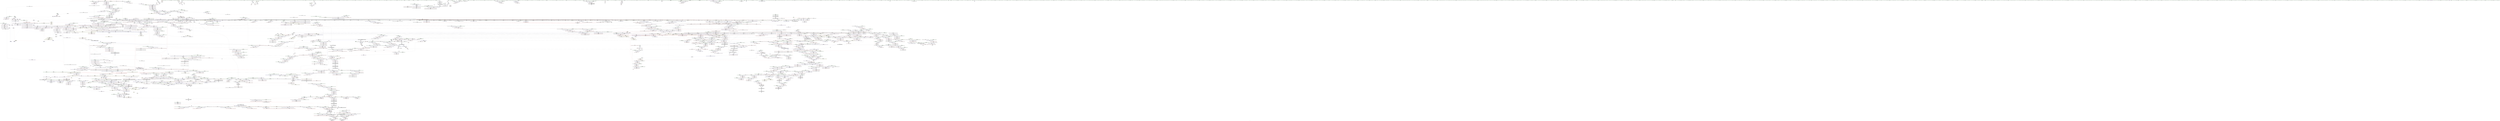 digraph "SVFG" {
	label="SVFG";

	Node0x56524073f460 [shape=record,color=grey,label="{NodeID: 0\nNullPtr}"];
	Node0x56524073f460 -> Node0x565240fee090[style=solid];
	Node0x56524073f460 -> Node0x565240fee190[style=solid];
	Node0x56524073f460 -> Node0x565240fee260[style=solid];
	Node0x56524073f460 -> Node0x565240fee330[style=solid];
	Node0x56524073f460 -> Node0x565240fee400[style=solid];
	Node0x56524073f460 -> Node0x565240fee4d0[style=solid];
	Node0x56524073f460 -> Node0x565240fee5a0[style=solid];
	Node0x56524073f460 -> Node0x565240fee670[style=solid];
	Node0x56524073f460 -> Node0x565240fee740[style=solid];
	Node0x56524073f460 -> Node0x565240fee810[style=solid];
	Node0x56524073f460 -> Node0x565240fee8e0[style=solid];
	Node0x56524073f460 -> Node0x565240fee9b0[style=solid];
	Node0x56524073f460 -> Node0x565240feea80[style=solid];
	Node0x56524073f460 -> Node0x565240feeb50[style=solid];
	Node0x56524073f460 -> Node0x565240feec20[style=solid];
	Node0x56524073f460 -> Node0x565240feecf0[style=solid];
	Node0x56524073f460 -> Node0x565240feedc0[style=solid];
	Node0x56524073f460 -> Node0x565240feee90[style=solid];
	Node0x56524073f460 -> Node0x565240feef60[style=solid];
	Node0x56524073f460 -> Node0x565240fef030[style=solid];
	Node0x56524073f460 -> Node0x565240fef100[style=solid];
	Node0x56524073f460 -> Node0x565240fef1d0[style=solid];
	Node0x56524073f460 -> Node0x565240fef2a0[style=solid];
	Node0x56524073f460 -> Node0x565240fef370[style=solid];
	Node0x56524073f460 -> Node0x565240fef440[style=solid];
	Node0x56524073f460 -> Node0x565240fef510[style=solid];
	Node0x56524073f460 -> Node0x565240fef5e0[style=solid];
	Node0x56524073f460 -> Node0x565240fef6b0[style=solid];
	Node0x56524073f460 -> Node0x565240fef780[style=solid];
	Node0x56524073f460 -> Node0x565240fef850[style=solid];
	Node0x56524073f460 -> Node0x565240fef920[style=solid];
	Node0x56524073f460 -> Node0x565240fef9f0[style=solid];
	Node0x56524073f460 -> Node0x565240fefac0[style=solid];
	Node0x56524073f460 -> Node0x565240fefb90[style=solid];
	Node0x56524073f460 -> Node0x565240fefc60[style=solid];
	Node0x56524073f460 -> Node0x565240fefd30[style=solid];
	Node0x56524073f460 -> Node0x565240fefe00[style=solid];
	Node0x56524073f460 -> Node0x565240fefed0[style=solid];
	Node0x56524073f460 -> Node0x565240feffa0[style=solid];
	Node0x56524073f460 -> Node0x565240ff0070[style=solid];
	Node0x56524073f460 -> Node0x565240ff0140[style=solid];
	Node0x56524073f460 -> Node0x565240ff0210[style=solid];
	Node0x56524073f460 -> Node0x565240ff02e0[style=solid];
	Node0x56524073f460 -> Node0x565240ff03b0[style=solid];
	Node0x56524073f460 -> Node0x565240ff0480[style=solid];
	Node0x56524073f460 -> Node0x565240ff0550[style=solid];
	Node0x56524073f460 -> Node0x565240ff0620[style=solid];
	Node0x56524073f460 -> Node0x565240ff06f0[style=solid];
	Node0x56524073f460 -> Node0x565240ff07c0[style=solid];
	Node0x56524073f460 -> Node0x565240ff0890[style=solid];
	Node0x56524073f460 -> Node0x565240ff0960[style=solid];
	Node0x56524073f460 -> Node0x565240ff0a30[style=solid];
	Node0x56524073f460 -> Node0x565240ff0b00[style=solid];
	Node0x56524073f460 -> Node0x565240ff0bd0[style=solid];
	Node0x56524073f460 -> Node0x565240ff0ca0[style=solid];
	Node0x56524073f460 -> Node0x565240ff0d70[style=solid];
	Node0x56524073f460 -> Node0x565240ff0e40[style=solid];
	Node0x56524073f460 -> Node0x565240ff0f10[style=solid];
	Node0x56524073f460 -> Node0x565240ff0fe0[style=solid];
	Node0x56524073f460 -> Node0x565240ff10b0[style=solid];
	Node0x56524073f460 -> Node0x565240ff1180[style=solid];
	Node0x56524073f460 -> Node0x565240ff1250[style=solid];
	Node0x56524073f460 -> Node0x565240ff1320[style=solid];
	Node0x56524073f460 -> Node0x565240ff13f0[style=solid];
	Node0x56524073f460 -> Node0x565240ff14c0[style=solid];
	Node0x56524073f460 -> Node0x565240ff1590[style=solid];
	Node0x56524073f460 -> Node0x565240ff1660[style=solid];
	Node0x56524073f460 -> Node0x565240ff1730[style=solid];
	Node0x56524073f460 -> Node0x565240ff1800[style=solid];
	Node0x56524073f460 -> Node0x565240ff18d0[style=solid];
	Node0x56524073f460 -> Node0x565240ff19a0[style=solid];
	Node0x56524073f460 -> Node0x565240ff1a70[style=solid];
	Node0x56524073f460 -> Node0x565240ff1b40[style=solid];
	Node0x56524073f460 -> Node0x565240ff1c10[style=solid];
	Node0x56524073f460 -> Node0x565240ff1ce0[style=solid];
	Node0x56524073f460 -> Node0x565240ff1db0[style=solid];
	Node0x56524073f460 -> Node0x565240ff1e80[style=solid];
	Node0x56524073f460 -> Node0x565240ff1f50[style=solid];
	Node0x56524073f460 -> Node0x565240ff2020[style=solid];
	Node0x56524073f460 -> Node0x565240ff20f0[style=solid];
	Node0x56524073f460 -> Node0x565240ff21c0[style=solid];
	Node0x56524073f460 -> Node0x565240ff2290[style=solid];
	Node0x56524073f460 -> Node0x565240ff2360[style=solid];
	Node0x56524073f460 -> Node0x565241028090[style=solid];
	Node0x56524073f460 -> Node0x565240ffcf00[style=solid];
	Node0x56524073f460 -> Node0x565240fffd50[style=solid];
	Node0x56524073f460 -> Node0x56524103b790[style=solid];
	Node0x56524073f460 -> Node0x56524103b860[style=solid];
	Node0x56524073f460 -> Node0x56524103b930[style=solid];
	Node0x56524073f460 -> Node0x56524103d9b0[style=solid];
	Node0x56524073f460 -> Node0x565241080340[style=solid];
	Node0x56524073f460 -> Node0x5652410832c0[style=solid];
	Node0x56524073f460 -> Node0x565241083740[style=solid];
	Node0x56524073f460 -> Node0x565241084040[style=solid];
	Node0x56524073f460 -> Node0x565241084ac0[style=solid];
	Node0x56524073f460 -> Node0x565241084c40[style=solid];
	Node0x56524073f460 -> Node0x5652410850c0[style=solid];
	Node0x56524073f460 -> Node0x565241085540[style=solid];
	Node0x56524073f460:s64 -> Node0x5652412290b0[style=solid,color=red];
	Node0x56524073f460:s64 -> Node0x565241227460[style=solid,color=red];
	Node0x565240ffa660 [shape=record,color=blue,label="{NodeID: 1550\n86\<--329\nres\<--inc72\nmain\n}"];
	Node0x565240ffa660 -> Node0x565241103e30[style=dashed];
	Node0x565240fd86e0 [shape=record,color=green,label="{NodeID: 443\n2753\<--2754\n__last.addr\<--__last.addr_field_insensitive\n_ZSt34__uninitialized_move_if_noexcept_aIPNSt7__cxx1112basic_stringIcSt11char_traitsIcESaIcEEES6_SaIS5_EET0_T_S9_S8_RT1_\n}"];
	Node0x565240fd86e0 -> Node0x565241023710[style=solid];
	Node0x565240fd86e0 -> Node0x56524103eed0[style=solid];
	Node0x56524121a520 [shape=record,color=black,label="{NodeID: 4207\n2026 = PHI(1921, )\n0th arg _ZNSt16allocator_traitsISaISt13_Rb_tree_nodeINSt7__cxx1112basic_stringIcSt11char_traitsIcESaIcEEEEEE9constructIS6_JRKS6_EEEvRS8_PT_DpOT0_ }"];
	Node0x56524121a520 -> Node0x56524103ab60[style=solid];
	Node0x565240fe7ba0 [shape=record,color=purple,label="{NodeID: 886\n458\<--441\nfirst\<--__p\n_ZNSt3setINSt7__cxx1112basic_stringIcSt11char_traitsIcESaIcEEESt4lessIS5_ESaIS5_EE6insertERKS5_\n|{<s0>52}}"];
	Node0x565240fe7ba0:s0 -> Node0x565241231e90[style=solid,color=red];
	Node0x56524101e360 [shape=record,color=red,label="{NodeID: 1329\n2019\<--2016\nthis1\<--this.addr\n_ZNK9__gnu_cxx13new_allocatorISt13_Rb_tree_nodeINSt7__cxx1112basic_stringIcSt11char_traitsIcESaIcEEEEE8max_sizeEv\n}"];
	Node0x565240fd0780 [shape=record,color=green,label="{NodeID: 222\n1223\<--1224\nref.tmp8\<--ref.tmp8_field_insensitive\n_ZNSt8_Rb_treeINSt7__cxx1112basic_stringIcSt11char_traitsIcESaIcEEES5_St9_IdentityIS5_ESt4lessIS5_ESaIS5_EE16_M_insert_uniqueIRKS5_EESt4pairISt17_Rb_tree_iteratorIS5_EbEOT_\n|{<s0>115|<s1>116}}"];
	Node0x565240fd0780:s0 -> Node0x56524122e3e0[style=solid,color=red];
	Node0x565240fd0780:s1 -> Node0x565241232e10[style=solid,color=red];
	Node0x565241084f40 [shape=record,color=grey,label="{NodeID: 2879\n1999 = cmp(1995, 1996, )\n}"];
	Node0x56524103cbe0 [shape=record,color=blue,label="{NodeID: 1772\n2337\<--2332\n__n.addr\<--__n\n_ZNSt16allocator_traitsISaINSt7__cxx1112basic_stringIcSt11char_traitsIcESaIcEEEEE10deallocateERS6_PS5_m\n}"];
	Node0x56524103cbe0 -> Node0x5652410204b0[style=dashed];
	Node0x565240ff4750 [shape=record,color=black,label="{NodeID: 665\n800\<--795\n\<--this1\n_ZNSt8_Rb_treeINSt7__cxx1112basic_stringIcSt11char_traitsIcESaIcEEES5_St9_IdentityIS5_ESt4lessIS5_ESaIS5_EE13_Rb_tree_implIS9_Lb1EEC2Ev\n|{<s0>76}}"];
	Node0x565240ff4750:s0 -> Node0x56524122c080[style=solid,color=red];
	Node0x565241235d50 [shape=record,color=black,label="{NodeID: 4429\n2294 = PHI(2205, 2533, 2553, )\n1st arg _ZNSt12_Vector_baseINSt7__cxx1112basic_stringIcSt11char_traitsIcESaIcEEESaIS5_EE13_M_deallocateEPS5_m }"];
	Node0x565241235d50 -> Node0x56524103c7d0[style=solid];
	Node0x565241038160 [shape=record,color=yellow,style=double,label="{NodeID: 3322\n475V_1 = ENCHI(MR_475V_0)\npts\{950000 950001 \}\nFun[_ZN9__gnu_cxx17__normal_iteratorIPNSt7__cxx1112basic_stringIcSt11char_traitsIcESaIcEEESt6vectorIS6_SaIS6_EEEC2ERKS7_]}"];
	Node0x565241038160 -> Node0x565241024820[style=dashed];
	Node0x565241012fd0 [shape=record,color=red,label="{NodeID: 1108\n118\<--12\n\<--stdin\nmain\n}"];
	Node0x565241012fd0 -> Node0x565240ff2870[style=solid];
	Node0x56524073f4f0 [shape=record,color=green,label="{NodeID: 1\n7\<--1\n__dso_handle\<--dummyObj\nGlob }"];
	Node0x565240ffa730 [shape=record,color=blue,label="{NodeID: 1551\n333\<--334\n\<--\nmain\n}"];
	Node0x565240ffa730 -> Node0x565241105730[style=dashed];
	Node0x565240fd87b0 [shape=record,color=green,label="{NodeID: 444\n2755\<--2756\n__result.addr\<--__result.addr_field_insensitive\n_ZSt34__uninitialized_move_if_noexcept_aIPNSt7__cxx1112basic_stringIcSt11char_traitsIcESaIcEEES6_SaIS5_EET0_T_S9_S8_RT1_\n}"];
	Node0x565240fd87b0 -> Node0x5652410237e0[style=solid];
	Node0x565240fd87b0 -> Node0x56524103efa0[style=solid];
	Node0x56524121a630 [shape=record,color=black,label="{NodeID: 4208\n2027 = PHI(1923, )\n1st arg _ZNSt16allocator_traitsISaISt13_Rb_tree_nodeINSt7__cxx1112basic_stringIcSt11char_traitsIcESaIcEEEEEE9constructIS6_JRKS6_EEEvRS8_PT_DpOT0_ }"];
	Node0x56524121a630 -> Node0x56524103ac30[style=solid];
	Node0x565240fe7c70 [shape=record,color=purple,label="{NodeID: 887\n459\<--441\nsecond\<--__p\n_ZNSt3setINSt7__cxx1112basic_stringIcSt11char_traitsIcESaIcEEESt4lessIS5_ESaIS5_EE6insertERKS5_\n|{<s0>52}}"];
	Node0x565240fe7c70:s0 -> Node0x565241231fa0[style=solid,color=red];
	Node0x56524101e430 [shape=record,color=red,label="{NodeID: 1330\n2038\<--2029\n\<--__a.addr\n_ZNSt16allocator_traitsISaISt13_Rb_tree_nodeINSt7__cxx1112basic_stringIcSt11char_traitsIcESaIcEEEEEE9constructIS6_JRKS6_EEEvRS8_PT_DpOT0_\n}"];
	Node0x56524101e430 -> Node0x565240ff93b0[style=solid];
	Node0x565240fd0850 [shape=record,color=green,label="{NodeID: 223\n1225\<--1226\nref.tmp10\<--ref.tmp10_field_insensitive\n_ZNSt8_Rb_treeINSt7__cxx1112basic_stringIcSt11char_traitsIcESaIcEEES5_St9_IdentityIS5_ESt4lessIS5_ESaIS5_EE16_M_insert_uniqueIRKS5_EESt4pairISt17_Rb_tree_iteratorIS5_EbEOT_\n|{|<s1>116}}"];
	Node0x565240fd0850 -> Node0x565240fff1f0[style=solid];
	Node0x565240fd0850:s1 -> Node0x565241232f60[style=solid,color=red];
	Node0x5652410850c0 [shape=record,color=grey,label="{NodeID: 2880\n1480 = cmp(1479, 3, )\n}"];
	Node0x56524103ccb0 [shape=record,color=blue,label="{NodeID: 1773\n2354\<--2351\nthis.addr\<--this\n_ZN9__gnu_cxx13new_allocatorINSt7__cxx1112basic_stringIcSt11char_traitsIcESaIcEEEE10deallocateEPS6_m\n}"];
	Node0x56524103ccb0 -> Node0x565241020580[style=dashed];
	Node0x565240ff4820 [shape=record,color=black,label="{NodeID: 666\n804\<--795\n\<--this1\n_ZNSt8_Rb_treeINSt7__cxx1112basic_stringIcSt11char_traitsIcESaIcEEES5_St9_IdentityIS5_ESt4lessIS5_ESaIS5_EE13_Rb_tree_implIS9_Lb1EEC2Ev\n}"];
	Node0x565240ff4820 -> Node0x565240fe99b0[style=solid];
	Node0x565241235f10 [shape=record,color=black,label="{NodeID: 4430\n2295 = PHI(2215, 2534, 2565, )\n2nd arg _ZNSt12_Vector_baseINSt7__cxx1112basic_stringIcSt11char_traitsIcESaIcEEESaIS5_EE13_M_deallocateEPS5_m }"];
	Node0x565241235f10 -> Node0x56524103c8a0[style=solid];
	Node0x5652410130a0 [shape=record,color=red,label="{NodeID: 1109\n124\<--17\n\<--stdout\nmain\n}"];
	Node0x5652410130a0 -> Node0x565240ff2940[style=solid];
	Node0x565240f96240 [shape=record,color=green,label="{NodeID: 2\n8\<--1\n.str\<--dummyObj\nGlob }"];
	Node0x565240ffa800 [shape=record,color=blue,label="{NodeID: 1552\n336\<--337\n\<--\nmain\n}"];
	Node0x565240ffa800 -> Node0x565241105c30[style=dashed];
	Node0x565240fd8880 [shape=record,color=green,label="{NodeID: 445\n2757\<--2758\n__alloc.addr\<--__alloc.addr_field_insensitive\n_ZSt34__uninitialized_move_if_noexcept_aIPNSt7__cxx1112basic_stringIcSt11char_traitsIcESaIcEEES6_SaIS5_EET0_T_S9_S8_RT1_\n}"];
	Node0x565240fd8880 -> Node0x5652410238b0[style=solid];
	Node0x565240fd8880 -> Node0x56524103f070[style=solid];
	Node0x56524121a740 [shape=record,color=black,label="{NodeID: 4209\n2028 = PHI(1925, )\n2nd arg _ZNSt16allocator_traitsISaISt13_Rb_tree_nodeINSt7__cxx1112basic_stringIcSt11char_traitsIcESaIcEEEEEE9constructIS6_JRKS6_EEEvRS8_PT_DpOT0_ }"];
	Node0x56524121a740 -> Node0x56524103ad00[style=solid];
	Node0x565240fe7d40 [shape=record,color=purple,label="{NodeID: 888\n446\<--445\n_M_t\<--this1\n_ZNSt3setINSt7__cxx1112basic_stringIcSt11char_traitsIcESaIcEEESt4lessIS5_ESaIS5_EE6insertERKS5_\n|{<s0>51}}"];
	Node0x565240fe7d40:s0 -> Node0x56524122a120[style=solid,color=red];
	Node0x56524101e500 [shape=record,color=red,label="{NodeID: 1331\n2040\<--2031\n\<--__p.addr\n_ZNSt16allocator_traitsISaISt13_Rb_tree_nodeINSt7__cxx1112basic_stringIcSt11char_traitsIcESaIcEEEEEE9constructIS6_JRKS6_EEEvRS8_PT_DpOT0_\n|{<s0>183}}"];
	Node0x56524101e500:s0 -> Node0x56524122c8b0[style=solid,color=red];
	Node0x565240fd0920 [shape=record,color=green,label="{NodeID: 224\n1232\<--1233\n_ZNKSt9_IdentityINSt7__cxx1112basic_stringIcSt11char_traitsIcESaIcEEEEclERKS5_\<--_ZNKSt9_IdentityINSt7__cxx1112basic_stringIcSt11char_traitsIcESaIcEEEEclERKS5__field_insensitive\n}"];
	Node0x565241085240 [shape=record,color=grey,label="{NodeID: 2881\n516 = cmp(511, 515, )\n}"];
	Node0x56524103cd80 [shape=record,color=blue,label="{NodeID: 1774\n2356\<--2352\n__p.addr\<--__p\n_ZN9__gnu_cxx13new_allocatorINSt7__cxx1112basic_stringIcSt11char_traitsIcESaIcEEEE10deallocateEPS6_m\n}"];
	Node0x56524103cd80 -> Node0x565241020650[style=dashed];
	Node0x565240ff48f0 [shape=record,color=black,label="{NodeID: 667\n806\<--805\n\<--\n_ZNSt8_Rb_treeINSt7__cxx1112basic_stringIcSt11char_traitsIcESaIcEEES5_St9_IdentityIS5_ESt4lessIS5_ESaIS5_EE13_Rb_tree_implIS9_Lb1EEC2Ev\n|{<s0>77}}"];
	Node0x565240ff48f0:s0 -> Node0x5652412349e0[style=solid,color=red];
	Node0x5652412360d0 [shape=record,color=black,label="{NodeID: 4431\n1129 = PHI(1122, )\n0th arg _ZN9__gnu_cxx16__aligned_membufINSt7__cxx1112basic_stringIcSt11char_traitsIcESaIcEEEE7_M_addrEv }"];
	Node0x5652412360d0 -> Node0x565240ffe5c0[style=solid];
	Node0x565241013170 [shape=record,color=red,label="{NodeID: 1110\n131\<--62\n\<--t\nmain\n}"];
	Node0x565241013170 -> Node0x565241028260[style=solid];
	Node0x565240f962d0 [shape=record,color=green,label="{NodeID: 3\n10\<--1\n.str.1\<--dummyObj\nGlob }"];
	Node0x565240ffa8d0 [shape=record,color=blue,label="{NodeID: 1553\n80\<--341\nexn.slot\<--\nmain\n}"];
	Node0x565240ffa8d0 -> Node0x565241013990[style=dashed];
	Node0x565240fd8950 [shape=record,color=green,label="{NodeID: 446\n2759\<--2760\nagg.tmp\<--agg.tmp_field_insensitive\n_ZSt34__uninitialized_move_if_noexcept_aIPNSt7__cxx1112basic_stringIcSt11char_traitsIcESaIcEEES6_SaIS5_EET0_T_S9_S8_RT1_\n}"];
	Node0x565240fd8950 -> Node0x5652410100b0[style=solid];
	Node0x565240fd8950 -> Node0x565241010180[style=solid];
	Node0x56524121a850 [shape=record,color=black,label="{NodeID: 4210\n2796 = PHI(2512, )\n0th arg _ZNSt16allocator_traitsISaINSt7__cxx1112basic_stringIcSt11char_traitsIcESaIcEEEEE7destroyIS5_EEvRS6_PT_ }"];
	Node0x56524121a850 -> Node0x56524103f3b0[style=solid];
	Node0x565240fe7e10 [shape=record,color=purple,label="{NodeID: 889\n452\<--451\n\<--\n_ZNSt3setINSt7__cxx1112basic_stringIcSt11char_traitsIcESaIcEEESt4lessIS5_ESaIS5_EE6insertERKS5_\n}"];
	Node0x565240fe7e10 -> Node0x565240ffb0f0[style=solid];
	Node0x56524101e5d0 [shape=record,color=red,label="{NodeID: 1332\n2041\<--2033\n\<--__args.addr\n_ZNSt16allocator_traitsISaISt13_Rb_tree_nodeINSt7__cxx1112basic_stringIcSt11char_traitsIcESaIcEEEEEE9constructIS6_JRKS6_EEEvRS8_PT_DpOT0_\n|{<s0>182}}"];
	Node0x56524101e5d0:s0 -> Node0x5652412292d0[style=solid,color=red];
	Node0x565240fd0a20 [shape=record,color=green,label="{NodeID: 225\n1235\<--1236\n_ZNSt8_Rb_treeINSt7__cxx1112basic_stringIcSt11char_traitsIcESaIcEEES5_St9_IdentityIS5_ESt4lessIS5_ESaIS5_EE24_M_get_insert_unique_posERKS5_\<--_ZNSt8_Rb_treeINSt7__cxx1112basic_stringIcSt11char_traitsIcESaIcEEES5_St9_IdentityIS5_ESt4lessIS5_ESaIS5_EE24_M_get_insert_unique_posERKS5__field_insensitive\n}"];
	Node0x5652410853c0 [shape=record,color=grey,label="{NodeID: 2882\n1484 = cmp(1482, 1483, )\n}"];
	Node0x56524103ce50 [shape=record,color=blue,label="{NodeID: 1775\n2358\<--2353\n.addr\<--\n_ZN9__gnu_cxx13new_allocatorINSt7__cxx1112basic_stringIcSt11char_traitsIcESaIcEEEE10deallocateEPS6_m\n}"];
	Node0x565240ff49c0 [shape=record,color=black,label="{NodeID: 668\n817\<--816\n\<--this1\n_ZNSaISt13_Rb_tree_nodeINSt7__cxx1112basic_stringIcSt11char_traitsIcESaIcEEEEEC2Ev\n|{<s0>78}}"];
	Node0x565240ff49c0:s0 -> Node0x565241219cb0[style=solid,color=red];
	Node0x5652412361e0 [shape=record,color=black,label="{NodeID: 4432\n3107 = PHI(3030, )\n0th arg _ZStneIPNSt7__cxx1112basic_stringIcSt11char_traitsIcESaIcEEEEbRKSt13move_iteratorIT_ESB_ }"];
	Node0x5652412361e0 -> Node0x565241041430[style=solid];
	Node0x565241038460 [shape=record,color=yellow,style=double,label="{NodeID: 3325\n119V_1 = ENCHI(MR_119V_0)\npts\{605 \}\nFun[_ZStplIcSt11char_traitsIcESaIcEENSt7__cxx1112basic_stringIT_T0_T1_EERKS8_PKS5_]}"];
	Node0x565241038460 -> Node0x565240ffbc50[style=dashed];
	Node0x565241013240 [shape=record,color=red,label="{NodeID: 1111\n136\<--64\n\<--_n\nmain\n}"];
	Node0x565241013240 -> Node0x565241082fc0[style=solid];
	Node0x565240f96990 [shape=record,color=green,label="{NodeID: 4\n12\<--1\nstdin\<--dummyObj\nGlob }"];
	Node0x565240ffa9a0 [shape=record,color=blue,label="{NodeID: 1554\n82\<--343\nehselector.slot\<--\nmain\n}"];
	Node0x565240ffa9a0 -> Node0x565241013a60[style=dashed];
	Node0x565240fd8a20 [shape=record,color=green,label="{NodeID: 447\n2761\<--2762\nagg.tmp1\<--agg.tmp1_field_insensitive\n_ZSt34__uninitialized_move_if_noexcept_aIPNSt7__cxx1112basic_stringIcSt11char_traitsIcESaIcEEES6_SaIS5_EET0_T_S9_S8_RT1_\n}"];
	Node0x565240fd8a20 -> Node0x565241010250[style=solid];
	Node0x565240fd8a20 -> Node0x565241010320[style=solid];
	Node0x56524121a990 [shape=record,color=black,label="{NodeID: 4211\n2797 = PHI(2515, )\n1st arg _ZNSt16allocator_traitsISaINSt7__cxx1112basic_stringIcSt11char_traitsIcESaIcEEEEE7destroyIS5_EEvRS6_PT_ }"];
	Node0x56524121a990 -> Node0x56524103f480[style=solid];
	Node0x565240fe7ee0 [shape=record,color=purple,label="{NodeID: 890\n455\<--451\n\<--\n_ZNSt3setINSt7__cxx1112basic_stringIcSt11char_traitsIcESaIcEEESt4lessIS5_ESaIS5_EE6insertERKS5_\n}"];
	Node0x565240fe7ee0 -> Node0x565240ffb1c0[style=solid];
	Node0x56524101e6a0 [shape=record,color=red,label="{NodeID: 1333\n2062\<--2053\nthis1\<--this.addr\n_ZN9__gnu_cxx13new_allocatorISt13_Rb_tree_nodeINSt7__cxx1112basic_stringIcSt11char_traitsIcESaIcEEEEE9constructIS7_JRKS7_EEEvPT_DpOT0_\n}"];
	Node0x565240fd0b20 [shape=record,color=green,label="{NodeID: 226\n1249\<--1250\n_ZNSt8_Rb_treeINSt7__cxx1112basic_stringIcSt11char_traitsIcESaIcEEES5_St9_IdentityIS5_ESt4lessIS5_ESaIS5_EE11_Alloc_nodeC2ERSB_\<--_ZNSt8_Rb_treeINSt7__cxx1112basic_stringIcSt11char_traitsIcESaIcEEES5_St9_IdentityIS5_ESt4lessIS5_ESaIS5_EE11_Alloc_nodeC2ERSB__field_insensitive\n}"];
	Node0x565241085540 [shape=record,color=grey,label="{NodeID: 2883\n2508 = cmp(2507, 3, )\n}"];
	Node0x56524103cf20 [shape=record,color=blue,label="{NodeID: 1776\n2370\<--2369\nthis.addr\<--this\n_ZNSaINSt7__cxx1112basic_stringIcSt11char_traitsIcESaIcEEEED2Ev\n}"];
	Node0x56524103cf20 -> Node0x565241020720[style=dashed];
	Node0x565240ff4a90 [shape=record,color=black,label="{NodeID: 669\n937\<--936\n\<--\n_ZNSt8_Rb_treeINSt7__cxx1112basic_stringIcSt11char_traitsIcESaIcEEES5_St9_IdentityIS5_ESt4lessIS5_ESaIS5_EE8_M_eraseEPSt13_Rb_tree_nodeIS5_E\n|{<s0>88}}"];
	Node0x565240ff4a90:s0 -> Node0x565241227b40[style=solid,color=red];
	Node0x5652412362f0 [shape=record,color=black,label="{NodeID: 4433\n3108 = PHI(3032, )\n1st arg _ZStneIPNSt7__cxx1112basic_stringIcSt11char_traitsIcESaIcEEEEbRKSt13move_iteratorIT_ESB_ }"];
	Node0x5652412362f0 -> Node0x565241041500[style=solid];
	Node0x565241038540 [shape=record,color=yellow,style=double,label="{NodeID: 3326\n121V_1 = ENCHI(MR_121V_0)\npts\{607 \}\nFun[_ZStplIcSt11char_traitsIcESaIcEENSt7__cxx1112basic_stringIT_T0_T1_EERKS8_PKS5_]}"];
	Node0x565241038540 -> Node0x565240ffbd20[style=dashed];
	Node0x565241013310 [shape=record,color=red,label="{NodeID: 1112\n135\<--66\n\<--tt\nmain\n}"];
	Node0x565241013310 -> Node0x565241082fc0[style=solid];
	Node0x565240f96a20 [shape=record,color=green,label="{NodeID: 5\n13\<--1\n.str.2\<--dummyObj\nGlob }"];
	Node0x565240ffaa70 [shape=record,color=blue,label="{NodeID: 1555\n104\<--349\ni53\<--inc78\nmain\n}"];
	Node0x565240ffaa70 -> Node0x565241014420[style=dashed];
	Node0x565240ffaa70 -> Node0x5652410144f0[style=dashed];
	Node0x565240ffaa70 -> Node0x5652410145c0[style=dashed];
	Node0x565240ffaa70 -> Node0x565240ffa3f0[style=dashed];
	Node0x565240ffaa70 -> Node0x565240ffaa70[style=dashed];
	Node0x565240ffaa70 -> Node0x56524111d330[style=dashed];
	Node0x565240fd8af0 [shape=record,color=green,label="{NodeID: 448\n2769\<--2770\n_ZSt32__make_move_if_noexcept_iteratorINSt7__cxx1112basic_stringIcSt11char_traitsIcESaIcEEESt13move_iteratorIPS5_EET0_PT_\<--_ZSt32__make_move_if_noexcept_iteratorINSt7__cxx1112basic_stringIcSt11char_traitsIcESaIcEEESt13move_iteratorIPS5_EET0_PT__field_insensitive\n}"];
	Node0x56524121aad0 [shape=record,color=black,label="{NodeID: 4212\n2387 = PHI(520, 2461, )\n0th arg _ZNSt16allocator_traitsISaINSt7__cxx1112basic_stringIcSt11char_traitsIcESaIcEEEEE9constructIS5_JRKS5_EEEvRS6_PT_DpOT0_ }"];
	Node0x56524121aad0 -> Node0x56524103d0c0[style=solid];
	Node0x565240fe7fb0 [shape=record,color=purple,label="{NodeID: 891\n539\<--503\ncoerce.dive\<--agg.tmp\n_ZNSt6vectorINSt7__cxx1112basic_stringIcSt11char_traitsIcESaIcEEESaIS5_EE9push_backERKS5_\n}"];
	Node0x565240fe7fb0 -> Node0x565240ffb5d0[style=solid];
	Node0x56524101e770 [shape=record,color=red,label="{NodeID: 1334\n2063\<--2055\n\<--__p.addr\n_ZN9__gnu_cxx13new_allocatorISt13_Rb_tree_nodeINSt7__cxx1112basic_stringIcSt11char_traitsIcESaIcEEEEE9constructIS7_JRKS7_EEEvPT_DpOT0_\n}"];
	Node0x56524101e770 -> Node0x565240ff9480[style=solid];
	Node0x565240fd0c20 [shape=record,color=green,label="{NodeID: 227\n1257\<--1258\n_ZSt7forwardIRKNSt7__cxx1112basic_stringIcSt11char_traitsIcESaIcEEEEOT_RNSt16remove_referenceIS8_E4typeE\<--_ZSt7forwardIRKNSt7__cxx1112basic_stringIcSt11char_traitsIcESaIcEEEEOT_RNSt16remove_referenceIS8_E4typeE_field_insensitive\n}"];
	Node0x5652410e8130 [shape=record,color=black,label="{NodeID: 2884\nMR_635V_3 = PHI(MR_635V_4, MR_635V_2, )\npts\{2831 \}\n}"];
	Node0x5652410e8130 -> Node0x565241023e60[style=dashed];
	Node0x56524103cff0 [shape=record,color=blue,label="{NodeID: 1777\n2381\<--2380\nthis.addr\<--this\n_ZN9__gnu_cxx13new_allocatorINSt7__cxx1112basic_stringIcSt11char_traitsIcESaIcEEEED2Ev\n}"];
	Node0x56524103cff0 -> Node0x5652410207f0[style=dashed];
	Node0x565240ff4b60 [shape=record,color=black,label="{NodeID: 670\n943\<--942\n\<--\n_ZNSt8_Rb_treeINSt7__cxx1112basic_stringIcSt11char_traitsIcESaIcEEES5_St9_IdentityIS5_ESt4lessIS5_ESaIS5_EE8_M_eraseEPSt13_Rb_tree_nodeIS5_E\n|{<s0>90}}"];
	Node0x565240ff4b60:s0 -> Node0x56524122b890[style=solid,color=red];
	Node0x565241236400 [shape=record,color=black,label="{NodeID: 4434\n1866 = PHI(1853, )\n0th arg _ZNSt8_Rb_treeINSt7__cxx1112basic_stringIcSt11char_traitsIcESaIcEEES5_St9_IdentityIS5_ESt4lessIS5_ESaIS5_EE14_M_create_nodeIJRKS5_EEEPSt13_Rb_tree_nodeIS5_EDpOT_ }"];
	Node0x565241236400 -> Node0x565241039d90[style=solid];
	Node0x5652410133e0 [shape=record,color=red,label="{NodeID: 1113\n143\<--66\n\<--tt\nmain\n}"];
	Node0x5652410133e0 -> Node0x565241080ec0[style=solid];
	Node0x565240f96ab0 [shape=record,color=green,label="{NodeID: 6\n15\<--1\n.str.3\<--dummyObj\nGlob }"];
	Node0x565240ffab40 [shape=record,color=blue,label="{NodeID: 1556\n90\<--361\ni16\<--inc83\nmain\n}"];
	Node0x565240ffab40 -> Node0x565241013da0[style=dashed];
	Node0x565240ffab40 -> Node0x565241013e70[style=dashed];
	Node0x565240ffab40 -> Node0x565240ffab40[style=dashed];
	Node0x565240ffab40 -> Node0x56524111bf30[style=dashed];
	Node0x565240fd8bf0 [shape=record,color=green,label="{NodeID: 449\n2784\<--2785\n_ZSt22__uninitialized_copy_aISt13move_iteratorIPNSt7__cxx1112basic_stringIcSt11char_traitsIcESaIcEEEES7_S6_ET0_T_SA_S9_RSaIT1_E\<--_ZSt22__uninitialized_copy_aISt13move_iteratorIPNSt7__cxx1112basic_stringIcSt11char_traitsIcESaIcEEEES7_S6_ET0_T_SA_S9_RSaIT1_E_field_insensitive\n}"];
	Node0x56524121ace0 [shape=record,color=black,label="{NodeID: 4213\n2388 = PHI(524, 2464, )\n1st arg _ZNSt16allocator_traitsISaINSt7__cxx1112basic_stringIcSt11char_traitsIcESaIcEEEEE9constructIS5_JRKS5_EEEvRS6_PT_DpOT0_ }"];
	Node0x56524121ace0 -> Node0x56524103d190[style=solid];
	Node0x565240fe8080 [shape=record,color=purple,label="{NodeID: 892\n542\<--503\ncoerce.dive8\<--agg.tmp\n_ZNSt6vectorINSt7__cxx1112basic_stringIcSt11char_traitsIcESaIcEEESaIS5_EE9push_backERKS5_\n}"];
	Node0x565240fe8080 -> Node0x5652410152c0[style=solid];
	Node0x56524101e840 [shape=record,color=red,label="{NodeID: 1335\n2066\<--2057\n\<--__args.addr\n_ZN9__gnu_cxx13new_allocatorISt13_Rb_tree_nodeINSt7__cxx1112basic_stringIcSt11char_traitsIcESaIcEEEEE9constructIS7_JRKS7_EEEvPT_DpOT0_\n|{<s0>184}}"];
	Node0x56524101e840:s0 -> Node0x5652412292d0[style=solid,color=red];
	Node0x565240fd0d20 [shape=record,color=green,label="{NodeID: 228\n1260\<--1261\n_ZNSt8_Rb_treeINSt7__cxx1112basic_stringIcSt11char_traitsIcESaIcEEES5_St9_IdentityIS5_ESt4lessIS5_ESaIS5_EE10_M_insert_IRKS5_NSB_11_Alloc_nodeEEESt17_Rb_tree_iteratorIS5_EPSt18_Rb_tree_node_baseSJ_OT_RT0_\<--_ZNSt8_Rb_treeINSt7__cxx1112basic_stringIcSt11char_traitsIcESaIcEEES5_St9_IdentityIS5_ESt4lessIS5_ESaIS5_EE10_M_insert_IRKS5_NSB_11_Alloc_nodeEEESt17_Rb_tree_iteratorIS5_EPSt18_Rb_tree_node_baseSJ_OT_RT0__field_insensitive\n}"];
	Node0x5652410e8220 [shape=record,color=black,label="{NodeID: 2885\nMR_747V_3 = PHI(MR_747V_4, MR_747V_2, )\npts\{32380000 \}\n}"];
	Node0x5652410e8220 -> Node0x565241026cb0[style=dashed];
	Node0x56524103d0c0 [shape=record,color=blue,label="{NodeID: 1778\n2390\<--2387\n__a.addr\<--__a\n_ZNSt16allocator_traitsISaINSt7__cxx1112basic_stringIcSt11char_traitsIcESaIcEEEEE9constructIS5_JRKS5_EEEvRS6_PT_DpOT0_\n}"];
	Node0x56524103d0c0 -> Node0x5652410208c0[style=dashed];
	Node0x565240ff4c30 [shape=record,color=black,label="{NodeID: 671\n963\<--962\n\<--_M_impl\n_ZNSt8_Rb_treeINSt7__cxx1112basic_stringIcSt11char_traitsIcESaIcEEES5_St9_IdentityIS5_ESt4lessIS5_ESaIS5_EE8_M_beginEv\n}"];
	Node0x565240ff4c30 -> Node0x56524100a750[style=solid];
	Node0x565241236510 [shape=record,color=black,label="{NodeID: 4435\n1867 = PHI(1855, )\n1st arg _ZNSt8_Rb_treeINSt7__cxx1112basic_stringIcSt11char_traitsIcESaIcEEES5_St9_IdentityIS5_ESt4lessIS5_ESaIS5_EE14_M_create_nodeIJRKS5_EEEPSt13_Rb_tree_nodeIS5_EDpOT_ }"];
	Node0x565241236510 -> Node0x565241039e60[style=solid];
	Node0x5652410134b0 [shape=record,color=red,label="{NodeID: 1114\n381\<--66\n\<--tt\nmain\n}"];
	Node0x5652410134b0 -> Node0x5652410823c0[style=solid];
	Node0x565240f96b40 [shape=record,color=green,label="{NodeID: 7\n17\<--1\nstdout\<--dummyObj\nGlob }"];
	Node0x565240ffac10 [shape=record,color=blue,label="{NodeID: 1557\n66\<--382\ntt\<--inc92\nmain\n}"];
	Node0x565240ffac10 -> Node0x56524111a630[style=dashed];
	Node0x565240fd8cf0 [shape=record,color=green,label="{NodeID: 450\n2789\<--2790\nthis.addr\<--this.addr_field_insensitive\n_ZNK9__gnu_cxx17__normal_iteratorIPNSt7__cxx1112basic_stringIcSt11char_traitsIcESaIcEEESt6vectorIS6_SaIS6_EEE4baseEv\n}"];
	Node0x565240fd8cf0 -> Node0x565241023b20[style=solid];
	Node0x565240fd8cf0 -> Node0x56524103f2e0[style=solid];
	Node0x56524121ae60 [shape=record,color=black,label="{NodeID: 4214\n2389 = PHI(525, 2466, )\n2nd arg _ZNSt16allocator_traitsISaINSt7__cxx1112basic_stringIcSt11char_traitsIcESaIcEEEEE9constructIS5_JRKS5_EEEvRS6_PT_DpOT0_ }"];
	Node0x56524121ae60 -> Node0x56524103d260[style=solid];
	Node0x565240fe8150 [shape=record,color=purple,label="{NodeID: 893\n509\<--508\n_M_impl\<--\n_ZNSt6vectorINSt7__cxx1112basic_stringIcSt11char_traitsIcESaIcEEESaIS5_EE9push_backERKS5_\n}"];
	Node0x56524101e910 [shape=record,color=red,label="{NodeID: 1336\n2075\<--2072\n\<--__t.addr\n_ZSt7forwardISt17_Rb_tree_iteratorINSt7__cxx1112basic_stringIcSt11char_traitsIcESaIcEEEEEOT_RNSt16remove_referenceIS8_E4typeE\n}"];
	Node0x56524101e910 -> Node0x565240ff9620[style=solid];
	Node0x565240fd9410 [shape=record,color=green,label="{NodeID: 229\n1267\<--1268\n_ZNSt4pairISt17_Rb_tree_iteratorINSt7__cxx1112basic_stringIcSt11char_traitsIcESaIcEEEEbEC2IS7_bLb1EEEOT_OT0_\<--_ZNSt4pairISt17_Rb_tree_iteratorINSt7__cxx1112basic_stringIcSt11char_traitsIcESaIcEEEEbEC2IS7_bLb1EEEOT_OT0__field_insensitive\n}"];
	Node0x56524103d190 [shape=record,color=blue,label="{NodeID: 1779\n2392\<--2388\n__p.addr\<--__p\n_ZNSt16allocator_traitsISaINSt7__cxx1112basic_stringIcSt11char_traitsIcESaIcEEEEE9constructIS5_JRKS5_EEEvRS6_PT_DpOT0_\n}"];
	Node0x56524103d190 -> Node0x565241020990[style=dashed];
	Node0x565240ff4d00 [shape=record,color=black,label="{NodeID: 672\n965\<--964\n\<--add.ptr\n_ZNSt8_Rb_treeINSt7__cxx1112basic_stringIcSt11char_traitsIcESaIcEEES5_St9_IdentityIS5_ESt4lessIS5_ESaIS5_EE8_M_beginEv\n}"];
	Node0x565240ff4d00 -> Node0x56524100a820[style=solid];
	Node0x565240ff4d00 -> Node0x56524100a8f0[style=solid];
	Node0x565241236620 [shape=record,color=black,label="{NodeID: 4436\n1602 = PHI(1353, 1403, 1488, 3267, 3311, )\n0th arg _ZNKSt4lessINSt7__cxx1112basic_stringIcSt11char_traitsIcESaIcEEEEclERKS5_S8_ }"];
	Node0x565241236620 -> Node0x565241001340[style=solid];
	Node0x565241013580 [shape=record,color=red,label="{NodeID: 1115\n156\<--68\n\<--n\nmain\n}"];
	Node0x565241013580 -> Node0x565241028400[style=solid];
	Node0x565240f96bd0 [shape=record,color=green,label="{NodeID: 8\n18\<--1\n_ZSt3cin\<--dummyObj\nGlob }"];
	Node0x565240fface0 [shape=record,color=blue,label="{NodeID: 1558\n80\<--386\nexn.slot\<--\nmain\n}"];
	Node0x565240fface0 -> Node0x565241013990[style=dashed];
	Node0x565240fd8dc0 [shape=record,color=green,label="{NodeID: 451\n2798\<--2799\n__a.addr\<--__a.addr_field_insensitive\n_ZNSt16allocator_traitsISaINSt7__cxx1112basic_stringIcSt11char_traitsIcESaIcEEEEE7destroyIS5_EEvRS6_PT_\n}"];
	Node0x565240fd8dc0 -> Node0x565241023bf0[style=solid];
	Node0x565240fd8dc0 -> Node0x56524103f3b0[style=solid];
	Node0x56524121afe0 [shape=record,color=black,label="{NodeID: 4215\n2251 = PHI(2244, )\n0th arg _ZNSt12_Destroy_auxILb0EE9__destroyIPNSt7__cxx1112basic_stringIcSt11char_traitsIcESaIcEEEEEvT_S9_ }"];
	Node0x56524121afe0 -> Node0x56524103c2f0[style=solid];
	Node0x565240fe8220 [shape=record,color=purple,label="{NodeID: 894\n510\<--508\n_M_finish\<--\n_ZNSt6vectorINSt7__cxx1112basic_stringIcSt11char_traitsIcESaIcEEESaIS5_EE9push_backERKS5_\n}"];
	Node0x565240fe8220 -> Node0x565241014f80[style=solid];
	Node0x56524101e9e0 [shape=record,color=red,label="{NodeID: 1337\n2087\<--2084\n\<--__t.addr\n_ZSt7forwardIbEOT_RNSt16remove_referenceIS0_E4typeE\n}"];
	Node0x56524101e9e0 -> Node0x565240ff96f0[style=solid];
	Node0x565240fd9510 [shape=record,color=green,label="{NodeID: 230\n1273\<--1274\n_ZNSt17_Rb_tree_iteratorINSt7__cxx1112basic_stringIcSt11char_traitsIcESaIcEEEEC2EPSt18_Rb_tree_node_base\<--_ZNSt17_Rb_tree_iteratorINSt7__cxx1112basic_stringIcSt11char_traitsIcESaIcEEEEC2EPSt18_Rb_tree_node_base_field_insensitive\n}"];
	Node0x56524103d260 [shape=record,color=blue,label="{NodeID: 1780\n2394\<--2389\n__args.addr\<--__args\n_ZNSt16allocator_traitsISaINSt7__cxx1112basic_stringIcSt11char_traitsIcESaIcEEEEE9constructIS5_JRKS5_EEEvRS6_PT_DpOT0_\n}"];
	Node0x56524103d260 -> Node0x565241020a60[style=dashed];
	Node0x565240ff4dd0 [shape=record,color=black,label="{NodeID: 673\n969\<--968\n\<--\n_ZNSt8_Rb_treeINSt7__cxx1112basic_stringIcSt11char_traitsIcESaIcEEES5_St9_IdentityIS5_ESt4lessIS5_ESaIS5_EE8_M_beginEv\n}"];
	Node0x565240ff4dd0 -> Node0x565240ff4ea0[style=solid];
	Node0x565241236a70 [shape=record,color=black,label="{NodeID: 4437\n1603 = PHI(1354, 1406, 1490, 3268, 3313, )\n1st arg _ZNKSt4lessINSt7__cxx1112basic_stringIcSt11char_traitsIcESaIcEEEEclERKS5_S8_ }"];
	Node0x565241236a70 -> Node0x565241001410[style=solid];
	Node0x565241038920 [shape=record,color=yellow,style=double,label="{NodeID: 3330\n40V_1 = ENCHI(MR_40V_0)\npts\{730001 \}\nFun[_ZNSt3setINSt7__cxx1112basic_stringIcSt11char_traitsIcESaIcEEESt4lessIS5_ESaIS5_EED2Ev]|{<s0>73}}"];
	Node0x565241038920:s0 -> Node0x56524102cd60[style=dashed,color=red];
	Node0x565241013650 [shape=record,color=red,label="{NodeID: 1116\n196\<--70\n\<--m\nmain\n}"];
	Node0x565241013650 -> Node0x565241028a80[style=solid];
	Node0x565240f96c60 [shape=record,color=green,label="{NodeID: 9\n19\<--1\n_ZSt4cout\<--dummyObj\nGlob }"];
	Node0x565240ffadb0 [shape=record,color=blue,label="{NodeID: 1559\n82\<--388\nehselector.slot\<--\nmain\n}"];
	Node0x565240ffadb0 -> Node0x565241013a60[style=dashed];
	Node0x565240fd8e90 [shape=record,color=green,label="{NodeID: 452\n2800\<--2801\n__p.addr\<--__p.addr_field_insensitive\n_ZNSt16allocator_traitsISaINSt7__cxx1112basic_stringIcSt11char_traitsIcESaIcEEEEE7destroyIS5_EEvRS6_PT_\n}"];
	Node0x565240fd8e90 -> Node0x565241023cc0[style=solid];
	Node0x565240fd8e90 -> Node0x56524103f480[style=solid];
	Node0x56524121b0f0 [shape=record,color=black,label="{NodeID: 4216\n2252 = PHI(2245, )\n1st arg _ZNSt12_Destroy_auxILb0EE9__destroyIPNSt7__cxx1112basic_stringIcSt11char_traitsIcESaIcEEEEEvT_S9_ }"];
	Node0x56524121b0f0 -> Node0x56524103c3c0[style=solid];
	Node0x565240fe82f0 [shape=record,color=purple,label="{NodeID: 895\n513\<--512\n_M_impl2\<--\n_ZNSt6vectorINSt7__cxx1112basic_stringIcSt11char_traitsIcESaIcEEESaIS5_EE9push_backERKS5_\n}"];
	Node0x56524101eab0 [shape=record,color=red,label="{NodeID: 1338\n2094\<--2091\n\<--__t.addr\n_ZSt7forwardIRSt17_Rb_tree_iteratorINSt7__cxx1112basic_stringIcSt11char_traitsIcESaIcEEEEEOT_RNSt16remove_referenceIS9_E4typeE\n}"];
	Node0x56524101eab0 -> Node0x565240ff97c0[style=solid];
	Node0x565240fd9610 [shape=record,color=green,label="{NodeID: 231\n1286\<--1287\nthis.addr\<--this.addr_field_insensitive\n_ZNSt4pairISt23_Rb_tree_const_iteratorINSt7__cxx1112basic_stringIcSt11char_traitsIcESaIcEEEEbEC2IRSt17_Rb_tree_iteratorIS6_ERbLb1EEEOT_OT0_\n}"];
	Node0x565240fd9610 -> Node0x565241019490[style=solid];
	Node0x565240fd9610 -> Node0x565240fff2c0[style=solid];
	Node0x5652410e9120 [shape=record,color=black,label="{NodeID: 2888\nMR_755V_3 = PHI(MR_755V_5, MR_755V_2, )\npts\{3295 \}\n}"];
	Node0x5652410e9120 -> Node0x565241026e50[style=dashed];
	Node0x5652410e9120 -> Node0x565241026f20[style=dashed];
	Node0x5652410e9120 -> Node0x565241026ff0[style=dashed];
	Node0x5652410e9120 -> Node0x5652410270c0[style=dashed];
	Node0x5652410e9120 -> Node0x565241027190[style=dashed];
	Node0x5652410e9120 -> Node0x565241042af0[style=dashed];
	Node0x5652410e9120 -> Node0x565241042bc0[style=dashed];
	Node0x56524103d330 [shape=record,color=blue,label="{NodeID: 1781\n2432\<--2410\ncoerce.dive\<--__position.coerce\n_ZNSt6vectorINSt7__cxx1112basic_stringIcSt11char_traitsIcESaIcEEESaIS5_EE17_M_realloc_insertIJRKS5_EEEvN9__gnu_cxx17__normal_iteratorIPS5_S7_EEDpOT_\n|{|<s2>207}}"];
	Node0x56524103d330 -> Node0x565241021eb0[style=dashed];
	Node0x56524103d330 -> Node0x565241021f80[style=dashed];
	Node0x56524103d330:s2 -> Node0x565241030f40[style=dashed,color=red];
	Node0x565240ff4ea0 [shape=record,color=black,label="{NodeID: 674\n956\<--969\n_ZNSt8_Rb_treeINSt7__cxx1112basic_stringIcSt11char_traitsIcESaIcEEES5_St9_IdentityIS5_ESt4lessIS5_ESaIS5_EE8_M_beginEv_ret\<--\n_ZNSt8_Rb_treeINSt7__cxx1112basic_stringIcSt11char_traitsIcESaIcEEES5_St9_IdentityIS5_ESt4lessIS5_ESaIS5_EE8_M_beginEv\n|{<s0>83|<s1>120|<s2>279}}"];
	Node0x565240ff4ea0:s0 -> Node0x5652412105a0[style=solid,color=blue];
	Node0x565240ff4ea0:s1 -> Node0x565241212750[style=solid,color=blue];
	Node0x565240ff4ea0:s2 -> Node0x565241213c90[style=solid,color=blue];
	Node0x565241236cb0 [shape=record,color=black,label="{NodeID: 4438\n1604 = PHI(1356, 1409, 1492, 3271, 3314, )\n2nd arg _ZNKSt4lessINSt7__cxx1112basic_stringIcSt11char_traitsIcESaIcEEEEclERKS5_S8_ }"];
	Node0x565241236cb0 -> Node0x5652410014e0[style=solid];
	Node0x565241013720 [shape=record,color=red,label="{NodeID: 1117\n161\<--74\n\<--_n8\nmain\n}"];
	Node0x565241013720 -> Node0x565241083440[style=solid];
	Node0x565240f96d20 [shape=record,color=green,label="{NodeID: 10\n20\<--1\n.str.4\<--dummyObj\nGlob }"];
	Node0x565240ffae80 [shape=record,color=blue,label="{NodeID: 1560\n414\<--413\nthis.addr\<--this\n_ZNSt3setINSt7__cxx1112basic_stringIcSt11char_traitsIcESaIcEEESt4lessIS5_ESaIS5_EEC2Ev\n}"];
	Node0x565240ffae80 -> Node0x565241014900[style=dashed];
	Node0x565240fd8f60 [shape=record,color=green,label="{NodeID: 453\n2808\<--2809\n_ZN9__gnu_cxx13new_allocatorINSt7__cxx1112basic_stringIcSt11char_traitsIcESaIcEEEE7destroyIS6_EEvPT_\<--_ZN9__gnu_cxx13new_allocatorINSt7__cxx1112basic_stringIcSt11char_traitsIcESaIcEEEE7destroyIS6_EEvPT__field_insensitive\n}"];
	Node0x56524121b200 [shape=record,color=black,label="{NodeID: 4217\n704 = PHI(72, )\n0th arg _ZNKSt3setINSt7__cxx1112basic_stringIcSt11char_traitsIcESaIcEEESt4lessIS5_ESaIS5_EE3endEv }"];
	Node0x56524121b200 -> Node0x565240ffc3a0[style=solid];
	Node0x565240fe83c0 [shape=record,color=purple,label="{NodeID: 896\n514\<--512\n_M_end_of_storage\<--\n_ZNSt6vectorINSt7__cxx1112basic_stringIcSt11char_traitsIcESaIcEEESaIS5_EE9push_backERKS5_\n}"];
	Node0x565240fe83c0 -> Node0x565241015050[style=solid];
	Node0x56524101eb80 [shape=record,color=red,label="{NodeID: 1339\n2105\<--2099\nthis1\<--this.addr\n_ZNSt23_Rb_tree_const_iteratorINSt7__cxx1112basic_stringIcSt11char_traitsIcESaIcEEEEC2ERKSt17_Rb_tree_iteratorIS5_E\n}"];
	Node0x56524101eb80 -> Node0x56524100d8e0[style=solid];
	Node0x565240fd96e0 [shape=record,color=green,label="{NodeID: 232\n1288\<--1289\n__x.addr\<--__x.addr_field_insensitive\n_ZNSt4pairISt23_Rb_tree_const_iteratorINSt7__cxx1112basic_stringIcSt11char_traitsIcESaIcEEEEbEC2IRSt17_Rb_tree_iteratorIS6_ERbLb1EEEOT_OT0_\n}"];
	Node0x565240fd96e0 -> Node0x565241019560[style=solid];
	Node0x565240fd96e0 -> Node0x565240fff390[style=solid];
	Node0x5652410e9620 [shape=record,color=black,label="{NodeID: 2889\nMR_757V_3 = PHI(MR_757V_4, MR_757V_2, )\npts\{3297 \}\n}"];
	Node0x5652410e9620 -> Node0x565241027260[style=dashed];
	Node0x5652410e9620 -> Node0x565241042a20[style=dashed];
	Node0x5652410e9620 -> Node0x5652410e9620[style=dashed];
	Node0x56524103d400 [shape=record,color=blue,label="{NodeID: 1782\n2414\<--2409\nthis.addr\<--this\n_ZNSt6vectorINSt7__cxx1112basic_stringIcSt11char_traitsIcESaIcEEESaIS5_EE17_M_realloc_insertIJRKS5_EEEvN9__gnu_cxx17__normal_iteratorIPS5_S7_EEDpOT_\n}"];
	Node0x56524103d400 -> Node0x565241020b30[style=dashed];
	Node0x565240ff4f70 [shape=record,color=black,label="{NodeID: 675\n977\<--976\n\<--this1\n_ZNSt8_Rb_treeINSt7__cxx1112basic_stringIcSt11char_traitsIcESaIcEEES5_St9_IdentityIS5_ESt4lessIS5_ESaIS5_EE13_Rb_tree_implIS9_Lb1EED2Ev\n|{<s0>92}}"];
	Node0x565240ff4f70:s0 -> Node0x565241219ed0[style=solid,color=red];
	Node0x5652410137f0 [shape=record,color=red,label="{NodeID: 1118\n160\<--76\n\<--i\nmain\n}"];
	Node0x5652410137f0 -> Node0x565241083440[style=solid];
	Node0x565240f96e20 [shape=record,color=green,label="{NodeID: 11\n22\<--1\n.str.5\<--dummyObj\nGlob }"];
	Node0x565240ffaf50 [shape=record,color=blue,label="{NodeID: 1561\n437\<--433\nthis.addr\<--this\n_ZNSt3setINSt7__cxx1112basic_stringIcSt11char_traitsIcESaIcEEESt4lessIS5_ESaIS5_EE6insertERKS5_\n}"];
	Node0x565240ffaf50 -> Node0x5652410149d0[style=dashed];
	Node0x565240fd9060 [shape=record,color=green,label="{NodeID: 454\n2813\<--2814\nthis.addr\<--this.addr_field_insensitive\n_ZNKSt6vectorINSt7__cxx1112basic_stringIcSt11char_traitsIcESaIcEEESaIS5_EE8max_sizeEv\n}"];
	Node0x565240fd9060 -> Node0x565241023d90[style=solid];
	Node0x565240fd9060 -> Node0x56524103f550[style=solid];
	Node0x56524121b310 [shape=record,color=black,label="{NodeID: 4218\n1777 = PHI(1628, )\n0th arg _ZNSt8_Rb_treeINSt7__cxx1112basic_stringIcSt11char_traitsIcESaIcEEES5_St9_IdentityIS5_ESt4lessIS5_ESaIS5_EE8_S_valueEPKSt13_Rb_tree_nodeIS5_E }"];
	Node0x56524121b310 -> Node0x565241039640[style=solid];
	Node0x565240fe8490 [shape=record,color=purple,label="{NodeID: 897\n519\<--518\n_M_impl3\<--\n_ZNSt6vectorINSt7__cxx1112basic_stringIcSt11char_traitsIcESaIcEEESaIS5_EE9push_backERKS5_\n}"];
	Node0x565240fe8490 -> Node0x565240ff3980[style=solid];
	Node0x56524101ec50 [shape=record,color=red,label="{NodeID: 1340\n2107\<--2101\n\<--__it.addr\n_ZNSt23_Rb_tree_const_iteratorINSt7__cxx1112basic_stringIcSt11char_traitsIcESaIcEEEEC2ERKSt17_Rb_tree_iteratorIS5_E\n}"];
	Node0x56524101ec50 -> Node0x56524100d9b0[style=solid];
	Node0x565240fd97b0 [shape=record,color=green,label="{NodeID: 233\n1290\<--1291\n__y.addr\<--__y.addr_field_insensitive\n_ZNSt4pairISt23_Rb_tree_const_iteratorINSt7__cxx1112basic_stringIcSt11char_traitsIcESaIcEEEEbEC2IRSt17_Rb_tree_iteratorIS6_ERbLb1EEEOT_OT0_\n}"];
	Node0x565240fd97b0 -> Node0x565241019630[style=solid];
	Node0x565240fd97b0 -> Node0x565240fff460[style=solid];
	Node0x56524103d4d0 [shape=record,color=blue,label="{NodeID: 1783\n2416\<--2411\n__args.addr\<--__args\n_ZNSt6vectorINSt7__cxx1112basic_stringIcSt11char_traitsIcESaIcEEESaIS5_EE17_M_realloc_insertIJRKS5_EEEvN9__gnu_cxx17__normal_iteratorIPS5_S7_EEDpOT_\n}"];
	Node0x56524103d4d0 -> Node0x565241020c00[style=dashed];
	Node0x565240ff5040 [shape=record,color=black,label="{NodeID: 676\n990\<--989\n\<--\n_ZNSt8_Rb_treeINSt7__cxx1112basic_stringIcSt11char_traitsIcESaIcEEES5_St9_IdentityIS5_ESt4lessIS5_ESaIS5_EE8_S_rightEPSt18_Rb_tree_node_base\n}"];
	Node0x565240ff5040 -> Node0x565240ff5110[style=solid];
	Node0x5652410138c0 [shape=record,color=red,label="{NodeID: 1119\n184\<--76\n\<--i\nmain\n}"];
	Node0x5652410138c0 -> Node0x565241081040[style=solid];
	Node0x565240f96f20 [shape=record,color=green,label="{NodeID: 12\n24\<--1\n.str.6\<--dummyObj\nGlob }"];
	Node0x565240ffb020 [shape=record,color=blue,label="{NodeID: 1562\n439\<--434\n__x.addr\<--__x\n_ZNSt3setINSt7__cxx1112basic_stringIcSt11char_traitsIcESaIcEEESt4lessIS5_ESaIS5_EE6insertERKS5_\n}"];
	Node0x565240ffb020 -> Node0x565241014aa0[style=dashed];
	Node0x565240fd9130 [shape=record,color=green,label="{NodeID: 455\n2819\<--2820\n_ZNKSt12_Vector_baseINSt7__cxx1112basic_stringIcSt11char_traitsIcESaIcEEESaIS5_EE19_M_get_Tp_allocatorEv\<--_ZNKSt12_Vector_baseINSt7__cxx1112basic_stringIcSt11char_traitsIcESaIcEEESaIS5_EE19_M_get_Tp_allocatorEv_field_insensitive\n}"];
	Node0x56524121b450 [shape=record,color=black,label="{NodeID: 4219\n2747 = PHI(2472, 2488, )\n0th arg _ZSt34__uninitialized_move_if_noexcept_aIPNSt7__cxx1112basic_stringIcSt11char_traitsIcESaIcEEES6_SaIS5_EET0_T_S9_S8_RT1_ }"];
	Node0x56524121b450 -> Node0x56524103ee00[style=solid];
	Node0x565240fe8560 [shape=record,color=purple,label="{NodeID: 898\n522\<--521\n_M_impl4\<--\n_ZNSt6vectorINSt7__cxx1112basic_stringIcSt11char_traitsIcESaIcEEESaIS5_EE9push_backERKS5_\n}"];
	Node0x56524101ed20 [shape=record,color=red,label="{NodeID: 1341\n2109\<--2108\n\<--_M_node2\n_ZNSt23_Rb_tree_const_iteratorINSt7__cxx1112basic_stringIcSt11char_traitsIcESaIcEEEEC2ERKSt17_Rb_tree_iteratorIS5_E\n}"];
	Node0x56524101ed20 -> Node0x56524103b450[style=solid];
	Node0x565240fd9880 [shape=record,color=green,label="{NodeID: 234\n1300\<--1301\n_ZSt7forwardIRSt17_Rb_tree_iteratorINSt7__cxx1112basic_stringIcSt11char_traitsIcESaIcEEEEEOT_RNSt16remove_referenceIS9_E4typeE\<--_ZSt7forwardIRSt17_Rb_tree_iteratorINSt7__cxx1112basic_stringIcSt11char_traitsIcESaIcEEEEEOT_RNSt16remove_referenceIS9_E4typeE_field_insensitive\n}"];
	Node0x56524103d5a0 [shape=record,color=blue,label="{NodeID: 1784\n2418\<--2438\n__len\<--call\n_ZNSt6vectorINSt7__cxx1112basic_stringIcSt11char_traitsIcESaIcEEESaIS5_EE17_M_realloc_insertIJRKS5_EEEvN9__gnu_cxx17__normal_iteratorIPS5_S7_EEDpOT_\n}"];
	Node0x56524103d5a0 -> Node0x565241020cd0[style=dashed];
	Node0x56524103d5a0 -> Node0x565241020da0[style=dashed];
	Node0x56524103d5a0 -> Node0x565241020e70[style=dashed];
	Node0x565240ff5110 [shape=record,color=black,label="{NodeID: 677\n982\<--990\n_ZNSt8_Rb_treeINSt7__cxx1112basic_stringIcSt11char_traitsIcESaIcEEES5_St9_IdentityIS5_ESt4lessIS5_ESaIS5_EE8_S_rightEPSt18_Rb_tree_node_base_ret\<--\n_ZNSt8_Rb_treeINSt7__cxx1112basic_stringIcSt11char_traitsIcESaIcEEES5_St9_IdentityIS5_ESt4lessIS5_ESaIS5_EE8_S_rightEPSt18_Rb_tree_node_base\n|{<s0>88|<s1>125|<s2>291}}"];
	Node0x565240ff5110:s0 -> Node0x565241210710[style=solid,color=blue];
	Node0x565240ff5110:s1 -> Node0x565241212d90[style=solid,color=blue];
	Node0x565240ff5110:s2 -> Node0x565241214a50[style=solid,color=blue];
	Node0x565241013990 [shape=record,color=red,label="{NodeID: 1120\n394\<--80\nexn\<--exn.slot\nmain\n}"];
	Node0x565240f97020 [shape=record,color=green,label="{NodeID: 13\n26\<--1\n.str.7\<--dummyObj\nGlob }"];
	Node0x565240ffb0f0 [shape=record,color=blue,label="{NodeID: 1563\n452\<--453\n\<--\n_ZNSt3setINSt7__cxx1112basic_stringIcSt11char_traitsIcESaIcEEESt4lessIS5_ESaIS5_EE6insertERKS5_\n|{<s0>52}}"];
	Node0x565240ffb0f0:s0 -> Node0x5652410ef150[style=dashed,color=red];
	Node0x565240fd9230 [shape=record,color=green,label="{NodeID: 456\n2822\<--2823\n_ZNSt16allocator_traitsISaINSt7__cxx1112basic_stringIcSt11char_traitsIcESaIcEEEEE8max_sizeERKS6_\<--_ZNSt16allocator_traitsISaINSt7__cxx1112basic_stringIcSt11char_traitsIcESaIcEEEEE8max_sizeERKS6__field_insensitive\n}"];
	Node0x56524121b660 [shape=record,color=black,label="{NodeID: 4220\n2748 = PHI(2476, 2492, )\n1st arg _ZSt34__uninitialized_move_if_noexcept_aIPNSt7__cxx1112basic_stringIcSt11char_traitsIcESaIcEEES6_SaIS5_EET0_T_S9_S8_RT1_ }"];
	Node0x56524121b660 -> Node0x56524103eed0[style=solid];
	Node0x565240fe8630 [shape=record,color=purple,label="{NodeID: 899\n523\<--521\n_M_finish5\<--\n_ZNSt6vectorINSt7__cxx1112basic_stringIcSt11char_traitsIcESaIcEEESaIS5_EE9push_backERKS5_\n}"];
	Node0x565240fe8630 -> Node0x565241015120[style=solid];
	Node0x56524101edf0 [shape=record,color=red,label="{NodeID: 1342\n2117\<--2114\n\<--__t.addr\n_ZSt7forwardIRbEOT_RNSt16remove_referenceIS1_E4typeE\n}"];
	Node0x56524101edf0 -> Node0x565240ff9890[style=solid];
	Node0x565240fd9980 [shape=record,color=green,label="{NodeID: 235\n1306\<--1307\n_ZSt7forwardIRbEOT_RNSt16remove_referenceIS1_E4typeE\<--_ZSt7forwardIRbEOT_RNSt16remove_referenceIS1_E4typeE_field_insensitive\n}"];
	Node0x56524103d670 [shape=record,color=blue,label="{NodeID: 1785\n2445\<--2442\ncoerce.dive3\<--call2\n_ZNSt6vectorINSt7__cxx1112basic_stringIcSt11char_traitsIcESaIcEEESaIS5_EE17_M_realloc_insertIJRKS5_EEEvN9__gnu_cxx17__normal_iteratorIPS5_S7_EEDpOT_\n|{|<s2>207}}"];
	Node0x56524103d670 -> Node0x565241021eb0[style=dashed];
	Node0x56524103d670 -> Node0x565241021f80[style=dashed];
	Node0x56524103d670:s2 -> Node0x565241030f40[style=dashed,color=red];
	Node0x565240ff51e0 [shape=record,color=black,label="{NodeID: 678\n1000\<--999\n\<--\n_ZNSt8_Rb_treeINSt7__cxx1112basic_stringIcSt11char_traitsIcESaIcEEES5_St9_IdentityIS5_ESt4lessIS5_ESaIS5_EE7_S_leftEPSt18_Rb_tree_node_base\n}"];
	Node0x565240ff51e0 -> Node0x565240ff52b0[style=solid];
	Node0x565241013a60 [shape=record,color=red,label="{NodeID: 1121\n395\<--82\nsel\<--ehselector.slot\nmain\n}"];
	Node0x565240f97120 [shape=record,color=green,label="{NodeID: 14\n28\<--1\n.str.8\<--dummyObj\nGlob }"];
	Node0x565240ffb1c0 [shape=record,color=blue,label="{NodeID: 1564\n455\<--456\n\<--\n_ZNSt3setINSt7__cxx1112basic_stringIcSt11char_traitsIcESaIcEEESt4lessIS5_ESaIS5_EE6insertERKS5_\n|{<s0>52}}"];
	Node0x565240ffb1c0:s0 -> Node0x5652410ef230[style=dashed,color=red];
	Node0x565240fd9330 [shape=record,color=green,label="{NodeID: 457\n2830\<--2831\nretval\<--retval_field_insensitive\n_ZSt3maxImERKT_S2_S2_\n}"];
	Node0x565240fd9330 -> Node0x565241023e60[style=solid];
	Node0x565240fd9330 -> Node0x56524103f7c0[style=solid];
	Node0x565240fd9330 -> Node0x56524103f890[style=solid];
	Node0x56524121b7e0 [shape=record,color=black,label="{NodeID: 4221\n2749 = PHI(2477, 2493, )\n2nd arg _ZSt34__uninitialized_move_if_noexcept_aIPNSt7__cxx1112basic_stringIcSt11char_traitsIcESaIcEEES6_SaIS5_EET0_T_S9_S8_RT1_ }"];
	Node0x56524121b7e0 -> Node0x56524103efa0[style=solid];
	Node0x565240fe8700 [shape=record,color=purple,label="{NodeID: 900\n530\<--529\n_M_impl6\<--\n_ZNSt6vectorINSt7__cxx1112basic_stringIcSt11char_traitsIcESaIcEEESaIS5_EE9push_backERKS5_\n}"];
	Node0x56524101eec0 [shape=record,color=red,label="{NodeID: 1343\n2124\<--2121\nthis1\<--this.addr\n_ZNSt12_Vector_baseINSt7__cxx1112basic_stringIcSt11char_traitsIcESaIcEEESaIS5_EEC2Ev\n}"];
	Node0x56524101eec0 -> Node0x56524100da80[style=solid];
	Node0x565240fd9a80 [shape=record,color=green,label="{NodeID: 236\n1316\<--1317\nretval\<--retval_field_insensitive\n_ZNSt8_Rb_treeINSt7__cxx1112basic_stringIcSt11char_traitsIcESaIcEEES5_St9_IdentityIS5_ESt4lessIS5_ESaIS5_EE24_M_get_insert_unique_posERKS5_\n|{|<s1>129|<s2>133|<s3>134}}"];
	Node0x565240fd9a80 -> Node0x565240ff6150[style=solid];
	Node0x565240fd9a80:s1 -> Node0x56524121a010[style=solid,color=red];
	Node0x565240fd9a80:s2 -> Node0x56524121a010[style=solid,color=red];
	Node0x565240fd9a80:s3 -> Node0x5652410ae960[style=solid,color=red];
	Node0x56524103d740 [shape=record,color=blue,label="{NodeID: 1786\n2420\<--2447\n__elems_before\<--call4\n_ZNSt6vectorINSt7__cxx1112basic_stringIcSt11char_traitsIcESaIcEEESaIS5_EE17_M_realloc_insertIJRKS5_EEEvN9__gnu_cxx17__normal_iteratorIPS5_S7_EEDpOT_\n}"];
	Node0x56524103d740 -> Node0x565241020f40[style=dashed];
	Node0x56524103d740 -> Node0x565241021010[style=dashed];
	Node0x565240ff52b0 [shape=record,color=black,label="{NodeID: 679\n992\<--1000\n_ZNSt8_Rb_treeINSt7__cxx1112basic_stringIcSt11char_traitsIcESaIcEEES5_St9_IdentityIS5_ESt4lessIS5_ESaIS5_EE7_S_leftEPSt18_Rb_tree_node_base_ret\<--\n_ZNSt8_Rb_treeINSt7__cxx1112basic_stringIcSt11char_traitsIcESaIcEEES5_St9_IdentityIS5_ESt4lessIS5_ESaIS5_EE7_S_leftEPSt18_Rb_tree_node_base\n|{<s0>90|<s1>124|<s2>290}}"];
	Node0x565240ff52b0:s0 -> Node0x565241210850[style=solid,color=blue];
	Node0x565240ff52b0:s1 -> Node0x565241212c50[style=solid,color=blue];
	Node0x565240ff52b0:s2 -> Node0x5652412148e0[style=solid,color=blue];
	Node0x565241013b30 [shape=record,color=red,label="{NodeID: 1122\n328\<--86\n\<--res\nmain\n}"];
	Node0x565241013b30 -> Node0x565241081640[style=solid];
	Node0x565240f97220 [shape=record,color=green,label="{NodeID: 15\n31\<--1\n\<--dummyObj\nCan only get source location for instruction, argument, global var or function.}"];
	Node0x565240ffb290 [shape=record,color=blue,label="{NodeID: 1565\n470\<--469\nthis.addr\<--this\n_ZNSt6vectorINSt7__cxx1112basic_stringIcSt11char_traitsIcESaIcEEESaIS5_EEC2Ev\n}"];
	Node0x565240ffb290 -> Node0x565241014c40[style=dashed];
	Node0x565240fe9b90 [shape=record,color=green,label="{NodeID: 458\n2832\<--2833\n__a.addr\<--__a.addr_field_insensitive\n_ZSt3maxImERKT_S2_S2_\n}"];
	Node0x565240fe9b90 -> Node0x565241023f30[style=solid];
	Node0x565240fe9b90 -> Node0x565241024000[style=solid];
	Node0x565240fe9b90 -> Node0x56524103f620[style=solid];
	Node0x56524121b960 [shape=record,color=black,label="{NodeID: 4222\n2750 = PHI(2479, 2495, )\n3rd arg _ZSt34__uninitialized_move_if_noexcept_aIPNSt7__cxx1112basic_stringIcSt11char_traitsIcESaIcEEES6_SaIS5_EET0_T_S9_S8_RT1_ }"];
	Node0x56524121b960 -> Node0x56524103f070[style=solid];
	Node0x565240fe87d0 [shape=record,color=purple,label="{NodeID: 901\n531\<--529\n_M_finish7\<--\n_ZNSt6vectorINSt7__cxx1112basic_stringIcSt11char_traitsIcESaIcEEESaIS5_EE9push_backERKS5_\n}"];
	Node0x565240fe87d0 -> Node0x5652410151f0[style=solid];
	Node0x565240fe87d0 -> Node0x565240ffb500[style=solid];
	Node0x56524101ef90 [shape=record,color=red,label="{NodeID: 1344\n2135\<--2132\nthis1\<--this.addr\n_ZNSt12_Vector_baseINSt7__cxx1112basic_stringIcSt11char_traitsIcESaIcEEESaIS5_EE12_Vector_implC2Ev\n}"];
	Node0x56524101ef90 -> Node0x565240ff9960[style=solid];
	Node0x56524101ef90 -> Node0x56524100db50[style=solid];
	Node0x56524101ef90 -> Node0x56524100dc20[style=solid];
	Node0x56524101ef90 -> Node0x56524100dcf0[style=solid];
	Node0x565240fd9b50 [shape=record,color=green,label="{NodeID: 237\n1318\<--1319\nthis.addr\<--this.addr_field_insensitive\n_ZNSt8_Rb_treeINSt7__cxx1112basic_stringIcSt11char_traitsIcESaIcEEES5_St9_IdentityIS5_ESt4lessIS5_ESaIS5_EE24_M_get_insert_unique_posERKS5_\n}"];
	Node0x565240fd9b50 -> Node0x5652410197d0[style=solid];
	Node0x565240fd9b50 -> Node0x565240fff600[style=solid];
	Node0x56524103d810 [shape=record,color=blue,label="{NodeID: 1787\n2424\<--2453\n__new_start\<--call5\n_ZNSt6vectorINSt7__cxx1112basic_stringIcSt11char_traitsIcESaIcEEESaIS5_EE17_M_realloc_insertIJRKS5_EEEvN9__gnu_cxx17__normal_iteratorIPS5_S7_EEDpOT_\n}"];
	Node0x56524103d810 -> Node0x5652410210e0[style=dashed];
	Node0x56524103d810 -> Node0x5652410211b0[style=dashed];
	Node0x56524103d810 -> Node0x565241021280[style=dashed];
	Node0x56524103d810 -> Node0x565241021350[style=dashed];
	Node0x56524103d810 -> Node0x565241021420[style=dashed];
	Node0x56524103d810 -> Node0x5652410214f0[style=dashed];
	Node0x56524103d810 -> Node0x5652410215c0[style=dashed];
	Node0x56524103d810 -> Node0x565241021690[style=dashed];
	Node0x565240ff5380 [shape=record,color=black,label="{NodeID: 680\n1078\<--1077\n\<--\n_ZNSt16allocator_traitsISaISt13_Rb_tree_nodeINSt7__cxx1112basic_stringIcSt11char_traitsIcESaIcEEEEEE7destroyIS6_EEvRS8_PT_\n|{<s0>102}}"];
	Node0x565240ff5380:s0 -> Node0x565241230b70[style=solid,color=red];
	Node0x565241013c00 [shape=record,color=red,label="{NodeID: 1123\n370\<--86\n\<--res\nmain\n}"];
	Node0x565240f97320 [shape=record,color=green,label="{NodeID: 16\n117\<--1\n\<--dummyObj\nCan only get source location for instruction, argument, global var or function.}"];
	Node0x565240ffb360 [shape=record,color=blue,label="{NodeID: 1566\n499\<--497\nthis.addr\<--this\n_ZNSt6vectorINSt7__cxx1112basic_stringIcSt11char_traitsIcESaIcEEESaIS5_EE9push_backERKS5_\n}"];
	Node0x565240ffb360 -> Node0x565241014d10[style=dashed];
	Node0x565240fe9c60 [shape=record,color=green,label="{NodeID: 459\n2834\<--2835\n__b.addr\<--__b.addr_field_insensitive\n_ZSt3maxImERKT_S2_S2_\n}"];
	Node0x565240fe9c60 -> Node0x5652410240d0[style=solid];
	Node0x565240fe9c60 -> Node0x5652410241a0[style=solid];
	Node0x565240fe9c60 -> Node0x56524103f6f0[style=solid];
	Node0x56524121bae0 [shape=record,color=black,label="{NodeID: 4223\n2990 = PHI(2968, )\n0th arg _ZSt18uninitialized_copyISt13move_iteratorIPNSt7__cxx1112basic_stringIcSt11char_traitsIcESaIcEEEES7_ET0_T_SA_S9_ }"];
	Node0x56524121bae0 -> Node0x565241040800[style=solid];
	Node0x565240fe88a0 [shape=record,color=purple,label="{NodeID: 902\n533\<--532\nincdec.ptr\<--\n_ZNSt6vectorINSt7__cxx1112basic_stringIcSt11char_traitsIcESaIcEEESaIS5_EE9push_backERKS5_\n}"];
	Node0x565240fe88a0 -> Node0x565240ffb500[style=solid];
	Node0x56524101f060 [shape=record,color=red,label="{NodeID: 1345\n2152\<--2149\nthis1\<--this.addr\n_ZNSaINSt7__cxx1112basic_stringIcSt11char_traitsIcESaIcEEEEC2Ev\n}"];
	Node0x56524101f060 -> Node0x565240ff9a30[style=solid];
	Node0x565240fd9c20 [shape=record,color=green,label="{NodeID: 238\n1320\<--1321\n__k.addr\<--__k.addr_field_insensitive\n_ZNSt8_Rb_treeINSt7__cxx1112basic_stringIcSt11char_traitsIcESaIcEEES5_St9_IdentityIS5_ESt4lessIS5_ESaIS5_EE24_M_get_insert_unique_posERKS5_\n}"];
	Node0x565240fd9c20 -> Node0x5652410198a0[style=solid];
	Node0x565240fd9c20 -> Node0x565241019970[style=solid];
	Node0x565240fd9c20 -> Node0x565240fff6d0[style=solid];
	Node0x56524103d8e0 [shape=record,color=blue,label="{NodeID: 1788\n2426\<--2457\n__new_finish\<--\n_ZNSt6vectorINSt7__cxx1112basic_stringIcSt11char_traitsIcESaIcEEESaIS5_EE17_M_realloc_insertIJRKS5_EEEvN9__gnu_cxx17__normal_iteratorIPS5_S7_EEDpOT_\n}"];
	Node0x56524103d8e0 -> Node0x565241021900[style=dashed];
	Node0x56524103d8e0 -> Node0x5652410219d0[style=dashed];
	Node0x56524103d8e0 -> Node0x56524103d9b0[style=dashed];
	Node0x565240ff5450 [shape=record,color=black,label="{NodeID: 681\n1091\<--1090\n\<--_M_impl\n_ZNSt8_Rb_treeINSt7__cxx1112basic_stringIcSt11char_traitsIcESaIcEEES5_St9_IdentityIS5_ESt4lessIS5_ESaIS5_EE21_M_get_Node_allocatorEv\n}"];
	Node0x565240ff5450 -> Node0x565240ff5520[style=solid];
	Node0x565241013cd0 [shape=record,color=red,label="{NodeID: 1124\n201\<--88\n\<--_n15\nmain\n}"];
	Node0x565241013cd0 -> Node0x565241084640[style=solid];
	Node0x565240fc9490 [shape=record,color=green,label="{NodeID: 17\n145\<--1\n\<--dummyObj\nCan only get source location for instruction, argument, global var or function.}"];
	Node0x565240ffb430 [shape=record,color=blue,label="{NodeID: 1567\n501\<--498\n__x.addr\<--__x\n_ZNSt6vectorINSt7__cxx1112basic_stringIcSt11char_traitsIcESaIcEEESaIS5_EE9push_backERKS5_\n}"];
	Node0x565240ffb430 -> Node0x565241014de0[style=dashed];
	Node0x565240ffb430 -> Node0x565241014eb0[style=dashed];
	Node0x565240fe9d30 [shape=record,color=green,label="{NodeID: 460\n2854\<--2855\n__a.addr\<--__a.addr_field_insensitive\n_ZNSt16allocator_traitsISaINSt7__cxx1112basic_stringIcSt11char_traitsIcESaIcEEEEE8max_sizeERKS6_\n}"];
	Node0x565240fe9d30 -> Node0x565241024410[style=solid];
	Node0x565240fe9d30 -> Node0x56524103f960[style=solid];
	Node0x56524121bbf0 [shape=record,color=black,label="{NodeID: 4224\n2991 = PHI(2970, )\n1st arg _ZSt18uninitialized_copyISt13move_iteratorIPNSt7__cxx1112basic_stringIcSt11char_traitsIcESaIcEEEES7_ET0_T_SA_S9_ }"];
	Node0x56524121bbf0 -> Node0x5652410408d0[style=solid];
	Node0x565240fe8970 [shape=record,color=purple,label="{NodeID: 903\n559\<--558\n_M_impl\<--\n_ZNKSt6vectorINSt7__cxx1112basic_stringIcSt11char_traitsIcESaIcEEESaIS5_EE4sizeEv\n}"];
	Node0x56524101f130 [shape=record,color=red,label="{NodeID: 1346\n2163\<--2160\nthis1\<--this.addr\n_ZN9__gnu_cxx13new_allocatorINSt7__cxx1112basic_stringIcSt11char_traitsIcESaIcEEEEC2Ev\n}"];
	Node0x565240fd9cf0 [shape=record,color=green,label="{NodeID: 239\n1322\<--1323\n__x\<--__x_field_insensitive\n_ZNSt8_Rb_treeINSt7__cxx1112basic_stringIcSt11char_traitsIcESaIcEEES5_St9_IdentityIS5_ESt4lessIS5_ESaIS5_EE24_M_get_insert_unique_posERKS5_\n|{|<s7>129|<s8>133}}"];
	Node0x565240fd9cf0 -> Node0x565241019a40[style=solid];
	Node0x565240fd9cf0 -> Node0x565241019b10[style=solid];
	Node0x565240fd9cf0 -> Node0x565241019be0[style=solid];
	Node0x565240fd9cf0 -> Node0x565241019cb0[style=solid];
	Node0x565240fd9cf0 -> Node0x565241019d80[style=solid];
	Node0x565240fd9cf0 -> Node0x565240fff7a0[style=solid];
	Node0x565240fd9cf0 -> Node0x565240fffbb0[style=solid];
	Node0x565240fd9cf0:s7 -> Node0x56524121a220[style=solid,color=red];
	Node0x565240fd9cf0:s8 -> Node0x56524121a220[style=solid,color=red];
	Node0x5652410e9950 [shape=record,color=black,label="{NodeID: 2896\nMR_40V_8 = PHI(MR_40V_10, MR_40V_4, )\npts\{730001 \}\n|{|<s3>48}}"];
	Node0x5652410e9950 -> Node0x5652410fb230[style=dashed];
	Node0x5652410e9950 -> Node0x565241104830[style=dashed];
	Node0x5652410e9950 -> Node0x56524111dd30[style=dashed];
	Node0x5652410e9950:s3 -> Node0x565241038920[style=dashed,color=red];
	Node0x56524103d9b0 [shape=record,color=blue, style = dotted,label="{NodeID: 1789\n2426\<--3\n__new_finish\<--dummyVal\n_ZNSt6vectorINSt7__cxx1112basic_stringIcSt11char_traitsIcESaIcEEESaIS5_EE17_M_realloc_insertIJRKS5_EEEvN9__gnu_cxx17__normal_iteratorIPS5_S7_EEDpOT_\n}"];
	Node0x56524103d9b0 -> Node0x565241021900[style=dashed];
	Node0x56524103d9b0 -> Node0x5652410219d0[style=dashed];
	Node0x56524103d9b0 -> Node0x56524103da80[style=dashed];
	Node0x565240ff5520 [shape=record,color=black,label="{NodeID: 682\n1084\<--1091\n_ZNSt8_Rb_treeINSt7__cxx1112basic_stringIcSt11char_traitsIcESaIcEEES5_St9_IdentityIS5_ESt4lessIS5_ESaIS5_EE21_M_get_Node_allocatorEv_ret\<--\n_ZNSt8_Rb_treeINSt7__cxx1112basic_stringIcSt11char_traitsIcESaIcEEES5_St9_IdentityIS5_ESt4lessIS5_ESaIS5_EE21_M_get_Node_allocatorEv\n|{<s0>95|<s1>99|<s2>167|<s3>169}}"];
	Node0x565240ff5520:s0 -> Node0x565241224f60[style=solid,color=blue];
	Node0x565240ff5520:s1 -> Node0x565241210c10[style=solid,color=blue];
	Node0x565240ff5520:s2 -> Node0x565241211110[style=solid,color=blue];
	Node0x565240ff5520:s3 -> Node0x565241211390[style=solid,color=blue];
	Node0x565241013da0 [shape=record,color=red,label="{NodeID: 1125\n200\<--90\n\<--i16\nmain\n}"];
	Node0x565241013da0 -> Node0x565241084640[style=solid];
	Node0x565240fc9520 [shape=record,color=green,label="{NodeID: 18\n228\<--1\n\<--dummyObj\nCan only get source location for instruction, argument, global var or function.}"];
	Node0x565240ffb500 [shape=record,color=blue,label="{NodeID: 1568\n531\<--533\n_M_finish7\<--incdec.ptr\n_ZNSt6vectorINSt7__cxx1112basic_stringIcSt11char_traitsIcESaIcEEESaIS5_EE9push_backERKS5_\n}"];
	Node0x565240ffb500 -> Node0x5652410f3530[style=dashed];
	Node0x565240fe9e00 [shape=record,color=green,label="{NodeID: 461\n2860\<--2861\n_ZNK9__gnu_cxx13new_allocatorINSt7__cxx1112basic_stringIcSt11char_traitsIcESaIcEEEE8max_sizeEv\<--_ZNK9__gnu_cxx13new_allocatorINSt7__cxx1112basic_stringIcSt11char_traitsIcESaIcEEEE8max_sizeEv_field_insensitive\n}"];
	Node0x5652412247c0 [shape=record,color=black,label="{NodeID: 4225\n140 = PHI()\n}"];
	Node0x565240fe8a40 [shape=record,color=purple,label="{NodeID: 904\n560\<--558\n_M_finish\<--\n_ZNKSt6vectorINSt7__cxx1112basic_stringIcSt11char_traitsIcESaIcEEESaIS5_EE4sizeEv\n}"];
	Node0x565240fe8a40 -> Node0x565241015460[style=solid];
	Node0x56524101f200 [shape=record,color=red,label="{NodeID: 1347\n2178\<--2169\n\<--__first.addr\n_ZSt8_DestroyIPNSt7__cxx1112basic_stringIcSt11char_traitsIcESaIcEEES5_EvT_S7_RSaIT0_E\n|{<s0>189}}"];
	Node0x56524101f200:s0 -> Node0x5652412289d0[style=solid,color=red];
	Node0x565240fd9dc0 [shape=record,color=green,label="{NodeID: 240\n1324\<--1325\n__y\<--__y_field_insensitive\n_ZNSt8_Rb_treeINSt7__cxx1112basic_stringIcSt11char_traitsIcESaIcEEES5_St9_IdentityIS5_ESt4lessIS5_ESaIS5_EE24_M_get_insert_unique_posERKS5_\n|{|<s3>129|<s4>133}}"];
	Node0x565240fd9dc0 -> Node0x565241019e50[style=solid];
	Node0x565240fd9dc0 -> Node0x565240fff870[style=solid];
	Node0x565240fd9dc0 -> Node0x565240fffa10[style=solid];
	Node0x565240fd9dc0:s3 -> Node0x56524121a3a0[style=solid,color=red];
	Node0x565240fd9dc0:s4 -> Node0x56524121a3a0[style=solid,color=red];
	Node0x5652410e9e50 [shape=record,color=black,label="{NodeID: 2897\nMR_46V_4 = PHI(MR_46V_7, MR_46V_2, )\npts\{950000 \}\n|{|<s1>19}}"];
	Node0x5652410e9e50 -> Node0x56524111ec30[style=dashed];
	Node0x5652410e9e50:s1 -> Node0x5652410ee500[style=dashed,color=red];
	Node0x56524103da80 [shape=record,color=blue,label="{NodeID: 1790\n2426\<--2480\n__new_finish\<--call11\n_ZNSt6vectorINSt7__cxx1112basic_stringIcSt11char_traitsIcESaIcEEESaIS5_EE17_M_realloc_insertIJRKS5_EEEvN9__gnu_cxx17__normal_iteratorIPS5_S7_EEDpOT_\n}"];
	Node0x56524103da80 -> Node0x565241021760[style=dashed];
	Node0x56524103da80 -> Node0x56524103db50[style=dashed];
	Node0x565240ff55f0 [shape=record,color=black,label="{NodeID: 683\n1093\<--1100\n_ZNSt13_Rb_tree_nodeINSt7__cxx1112basic_stringIcSt11char_traitsIcESaIcEEEE9_M_valptrEv_ret\<--call\n_ZNSt13_Rb_tree_nodeINSt7__cxx1112basic_stringIcSt11char_traitsIcESaIcEEEE9_M_valptrEv\n|{<s0>96|<s1>170}}"];
	Node0x565240ff55f0:s0 -> Node0x565241225130[style=solid,color=blue];
	Node0x565240ff55f0:s1 -> Node0x5652412114d0[style=solid,color=blue];
	Node0x565241013e70 [shape=record,color=red,label="{NodeID: 1126\n360\<--90\n\<--i16\nmain\n}"];
	Node0x565241013e70 -> Node0x565241082240[style=solid];
	Node0x565240fc9620 [shape=record,color=green,label="{NodeID: 19\n234\<--1\n\<--dummyObj\nCan only get source location for instruction, argument, global var or function.}"];
	Node0x565240ffb5d0 [shape=record,color=blue,label="{NodeID: 1569\n539\<--536\ncoerce.dive\<--call\n_ZNSt6vectorINSt7__cxx1112basic_stringIcSt11char_traitsIcESaIcEEESaIS5_EE9push_backERKS5_\n}"];
	Node0x565240ffb5d0 -> Node0x5652410152c0[style=dashed];
	Node0x565240ffb5d0 -> Node0x5652410f3f30[style=dashed];
	Node0x565240fe9f00 [shape=record,color=green,label="{NodeID: 462\n2865\<--2866\nthis.addr\<--this.addr_field_insensitive\n_ZNKSt12_Vector_baseINSt7__cxx1112basic_stringIcSt11char_traitsIcESaIcEEESaIS5_EE19_M_get_Tp_allocatorEv\n}"];
	Node0x565240fe9f00 -> Node0x5652410244e0[style=solid];
	Node0x565240fe9f00 -> Node0x56524103fa30[style=solid];
	Node0x565241224920 [shape=record,color=black,label="{NodeID: 4226\n146 = PHI()\n}"];
	Node0x565240fe8b10 [shape=record,color=purple,label="{NodeID: 905\n563\<--562\n_M_impl2\<--\n_ZNKSt6vectorINSt7__cxx1112basic_stringIcSt11char_traitsIcESaIcEEESaIS5_EE4sizeEv\n}"];
	Node0x56524101f2d0 [shape=record,color=red,label="{NodeID: 1348\n2179\<--2171\n\<--__last.addr\n_ZSt8_DestroyIPNSt7__cxx1112basic_stringIcSt11char_traitsIcESaIcEEES5_EvT_S7_RSaIT0_E\n|{<s0>189}}"];
	Node0x56524101f2d0:s0 -> Node0x565241228b20[style=solid,color=red];
	Node0x565240fd9e90 [shape=record,color=green,label="{NodeID: 241\n1326\<--1327\n__comp\<--__comp_field_insensitive\n_ZNSt8_Rb_treeINSt7__cxx1112basic_stringIcSt11char_traitsIcESaIcEEES5_St9_IdentityIS5_ESt4lessIS5_ESaIS5_EE24_M_get_insert_unique_posERKS5_\n}"];
	Node0x565240fd9e90 -> Node0x565241019f20[style=solid];
	Node0x565240fd9e90 -> Node0x565241019ff0[style=solid];
	Node0x565240fd9e90 -> Node0x565240fff940[style=solid];
	Node0x565240fd9e90 -> Node0x565240fffae0[style=solid];
	Node0x5652410ea350 [shape=record,color=black,label="{NodeID: 2898\nMR_48V_4 = PHI(MR_48V_7, MR_48V_2, )\npts\{950001 \}\n|{|<s1>19}}"];
	Node0x5652410ea350 -> Node0x56524111f130[style=dashed];
	Node0x5652410ea350:s1 -> Node0x5652410ee500[style=dashed,color=red];
	Node0x56524103db50 [shape=record,color=blue,label="{NodeID: 1791\n2426\<--2485\n__new_finish\<--incdec.ptr\n_ZNSt6vectorINSt7__cxx1112basic_stringIcSt11char_traitsIcESaIcEEESaIS5_EE17_M_realloc_insertIJRKS5_EEEvN9__gnu_cxx17__normal_iteratorIPS5_S7_EEDpOT_\n}"];
	Node0x56524103db50 -> Node0x565241021830[style=dashed];
	Node0x56524103db50 -> Node0x565241021900[style=dashed];
	Node0x56524103db50 -> Node0x5652410219d0[style=dashed];
	Node0x56524103db50 -> Node0x56524103dc20[style=dashed];
	Node0x565240ff56c0 [shape=record,color=black,label="{NodeID: 684\n1126\<--1123\n\<--call\n_ZN9__gnu_cxx16__aligned_membufINSt7__cxx1112basic_stringIcSt11char_traitsIcESaIcEEEE6_M_ptrEv\n}"];
	Node0x565240ff56c0 -> Node0x565240ff5790[style=solid];
	Node0x565241013f40 [shape=record,color=red,label="{NodeID: 1127\n217\<--96\n\<--_n24\nmain\n}"];
	Node0x565241013f40 -> Node0x5652410844c0[style=solid];
	Node0x565240fc9720 [shape=record,color=green,label="{NodeID: 20\n254\<--1\n\<--dummyObj\nCan only get source location for instruction, argument, global var or function.}"];
	Node0x565240ffb6a0 [shape=record,color=blue,label="{NodeID: 1570\n554\<--553\nthis.addr\<--this\n_ZNKSt6vectorINSt7__cxx1112basic_stringIcSt11char_traitsIcESaIcEEESaIS5_EE4sizeEv\n}"];
	Node0x565240ffb6a0 -> Node0x565241015390[style=dashed];
	Node0x565240fe9fd0 [shape=record,color=green,label="{NodeID: 463\n2874\<--2875\nthis.addr\<--this.addr_field_insensitive\n_ZNK9__gnu_cxx13new_allocatorINSt7__cxx1112basic_stringIcSt11char_traitsIcESaIcEEEE8max_sizeEv\n}"];
	Node0x565240fe9fd0 -> Node0x5652410245b0[style=solid];
	Node0x565240fe9fd0 -> Node0x56524103fb00[style=solid];
	Node0x565241224a20 [shape=record,color=black,label="{NodeID: 4227\n150 = PHI()\n}"];
	Node0x565240fe8be0 [shape=record,color=purple,label="{NodeID: 906\n564\<--562\n_M_start\<--\n_ZNKSt6vectorINSt7__cxx1112basic_stringIcSt11char_traitsIcESaIcEEESaIS5_EE4sizeEv\n}"];
	Node0x565240fe8be0 -> Node0x565241015530[style=solid];
	Node0x56524101f3a0 [shape=record,color=red,label="{NodeID: 1349\n2189\<--2186\nthis1\<--this.addr\n_ZNSt12_Vector_baseINSt7__cxx1112basic_stringIcSt11char_traitsIcESaIcEEESaIS5_EE19_M_get_Tp_allocatorEv\n}"];
	Node0x56524101f3a0 -> Node0x56524100ddc0[style=solid];
	Node0x565240fd9f60 [shape=record,color=green,label="{NodeID: 242\n1328\<--1329\n__j\<--__j_field_insensitive\n_ZNSt8_Rb_treeINSt7__cxx1112basic_stringIcSt11char_traitsIcESaIcEEES5_St9_IdentityIS5_ESt4lessIS5_ESaIS5_EE24_M_get_insert_unique_posERKS5_\n|{|<s2>126|<s3>128|<s4>130}}"];
	Node0x565240fd9f60 -> Node0x56524100b520[style=solid];
	Node0x565240fd9f60 -> Node0x56524100b5f0[style=solid];
	Node0x565240fd9f60:s2 -> Node0x56524122e3e0[style=solid,color=red];
	Node0x565240fd9f60:s3 -> Node0x56524122bd80[style=solid,color=red];
	Node0x565240fd9f60:s4 -> Node0x565241227130[style=solid,color=red];
	Node0x5652410ea850 [shape=record,color=black,label="{NodeID: 2899\nMR_50V_4 = PHI(MR_50V_7, MR_50V_2, )\npts\{950002 \}\n|{|<s1>19}}"];
	Node0x5652410ea850 -> Node0x56524111f630[style=dashed];
	Node0x5652410ea850:s1 -> Node0x5652410ee500[style=dashed,color=red];
	Node0x56524103dc20 [shape=record,color=blue,label="{NodeID: 1792\n2426\<--2496\n__new_finish\<--call16\n_ZNSt6vectorINSt7__cxx1112basic_stringIcSt11char_traitsIcESaIcEEESaIS5_EE17_M_realloc_insertIJRKS5_EEEvN9__gnu_cxx17__normal_iteratorIPS5_S7_EEDpOT_\n}"];
	Node0x56524103dc20 -> Node0x565241021aa0[style=dashed];
	Node0x565240ff5790 [shape=record,color=black,label="{NodeID: 685\n1117\<--1126\n_ZN9__gnu_cxx16__aligned_membufINSt7__cxx1112basic_stringIcSt11char_traitsIcESaIcEEEE6_M_ptrEv_ret\<--\n_ZN9__gnu_cxx16__aligned_membufINSt7__cxx1112basic_stringIcSt11char_traitsIcESaIcEEEE6_M_ptrEv\n|{<s0>103}}"];
	Node0x565240ff5790:s0 -> Node0x565241211e90[style=solid,color=blue];
	Node0x5652410ee230 [shape=record,color=yellow,style=double,label="{NodeID: 3342\n531V_1 = ENCHI(MR_531V_0)\npts\{1911 \}\nFun[_ZNSt8_Rb_treeINSt7__cxx1112basic_stringIcSt11char_traitsIcESaIcEEES5_St9_IdentityIS5_ESt4lessIS5_ESaIS5_EE17_M_construct_nodeIJRKS5_EEEvPSt13_Rb_tree_nodeIS5_EDpOT_]}"];
	Node0x5652410ee230 -> Node0x56524103a340[style=dashed];
	Node0x565241014010 [shape=record,color=red,label="{NodeID: 1128\n216\<--98\n\<--j\nmain\n}"];
	Node0x565241014010 -> Node0x5652410844c0[style=solid];
	Node0x565240fc9820 [shape=record,color=green,label="{NodeID: 21\n570\<--1\n\<--dummyObj\nCan only get source location for instruction, argument, global var or function.}"];
	Node0x565240ffb770 [shape=record,color=blue,label="{NodeID: 1571\n576\<--574\n__lhs.addr\<--__lhs\n_ZStplIcSt11char_traitsIcESaIcEENSt7__cxx1112basic_stringIT_T0_T1_EEOS8_RKS8_\n}"];
	Node0x565240ffb770 -> Node0x565241015600[style=dashed];
	Node0x565240fea0a0 [shape=record,color=green,label="{NodeID: 464\n2883\<--2884\nthis.addr\<--this.addr_field_insensitive\n_ZN9__gnu_cxx17__normal_iteratorIPNSt7__cxx1112basic_stringIcSt11char_traitsIcESaIcEEESt6vectorIS6_SaIS6_EEEC2ERKS7_\n}"];
	Node0x565240fea0a0 -> Node0x565241024680[style=solid];
	Node0x565240fea0a0 -> Node0x56524103fbd0[style=solid];
	Node0x565241224af0 [shape=record,color=black,label="{NodeID: 4228\n151 = PHI()\n}"];
	Node0x565240fe8cb0 [shape=record,color=purple,label="{NodeID: 907\n650\<--649\n_M_impl\<--\n_ZNSt6vectorINSt7__cxx1112basic_stringIcSt11char_traitsIcESaIcEEESaIS5_EEixEm\n}"];
	Node0x56524101f470 [shape=record,color=red,label="{NodeID: 1350\n2202\<--2195\nthis1\<--this.addr\n_ZNSt12_Vector_baseINSt7__cxx1112basic_stringIcSt11char_traitsIcESaIcEEESaIS5_EED2Ev\n|{|<s8>190}}"];
	Node0x56524101f470 -> Node0x56524100de90[style=solid];
	Node0x56524101f470 -> Node0x56524100df60[style=solid];
	Node0x56524101f470 -> Node0x56524100e030[style=solid];
	Node0x56524101f470 -> Node0x56524100e100[style=solid];
	Node0x56524101f470 -> Node0x56524100e1d0[style=solid];
	Node0x56524101f470 -> Node0x56524100e2a0[style=solid];
	Node0x56524101f470 -> Node0x56524100e370[style=solid];
	Node0x56524101f470 -> Node0x56524100e440[style=solid];
	Node0x56524101f470:s8 -> Node0x565241235a70[style=solid,color=red];
	Node0x565240fda030 [shape=record,color=green,label="{NodeID: 243\n1330\<--1331\nref.tmp\<--ref.tmp_field_insensitive\n_ZNSt8_Rb_treeINSt7__cxx1112basic_stringIcSt11char_traitsIcESaIcEEES5_St9_IdentityIS5_ESt4lessIS5_ESaIS5_EE24_M_get_insert_unique_posERKS5_\n|{|<s1>128}}"];
	Node0x565240fda030 -> Node0x56524100b6c0[style=solid];
	Node0x565240fda030:s1 -> Node0x56524122bf00[style=solid,color=red];
	Node0x56524103dcf0 [shape=record,color=blue,label="{NodeID: 1793\n2428\<--2500\nexn.slot\<--\n_ZNSt6vectorINSt7__cxx1112basic_stringIcSt11char_traitsIcESaIcEEESaIS5_EE17_M_realloc_insertIJRKS5_EEEvN9__gnu_cxx17__normal_iteratorIPS5_S7_EEDpOT_\n}"];
	Node0x56524103dcf0 -> Node0x565241021b70[style=dashed];
	Node0x56524103dcf0 -> Node0x56524103de90[style=dashed];
	Node0x565240ff5860 [shape=record,color=black,label="{NodeID: 686\n1135\<--1134\n\<--_M_storage\n_ZN9__gnu_cxx16__aligned_membufINSt7__cxx1112basic_stringIcSt11char_traitsIcESaIcEEEE7_M_addrEv\n}"];
	Node0x565240ff5860 -> Node0x565240ff5930[style=solid];
	Node0x5652410ee310 [shape=record,color=yellow,style=double,label="{NodeID: 3343\n533V_1 = ENCHI(MR_533V_0)\npts\{1913 \}\nFun[_ZNSt8_Rb_treeINSt7__cxx1112basic_stringIcSt11char_traitsIcESaIcEEES5_St9_IdentityIS5_ESt4lessIS5_ESaIS5_EE17_M_construct_nodeIJRKS5_EEEvPSt13_Rb_tree_nodeIS5_EDpOT_]}"];
	Node0x5652410ee310 -> Node0x56524103a410[style=dashed];
	Node0x5652410140e0 [shape=record,color=red,label="{NodeID: 1129\n220\<--98\n\<--j\nmain\n}"];
	Node0x5652410140e0 -> Node0x565240ff2ae0[style=solid];
	Node0x565240fc9920 [shape=record,color=green,label="{NodeID: 22\n611\<--1\n\<--dummyObj\nCan only get source location for instruction, argument, global var or function.}"];
	Node0x565240ffb840 [shape=record,color=blue,label="{NodeID: 1572\n578\<--575\n__rhs.addr\<--__rhs\n_ZStplIcSt11char_traitsIcESaIcEENSt7__cxx1112basic_stringIT_T0_T1_EEOS8_RKS8_\n}"];
	Node0x565240ffb840 -> Node0x5652410156d0[style=dashed];
	Node0x565240fea170 [shape=record,color=green,label="{NodeID: 465\n2885\<--2886\n__i.addr\<--__i.addr_field_insensitive\n_ZN9__gnu_cxx17__normal_iteratorIPNSt7__cxx1112basic_stringIcSt11char_traitsIcESaIcEEESt6vectorIS6_SaIS6_EEEC2ERKS7_\n}"];
	Node0x565240fea170 -> Node0x565241024750[style=solid];
	Node0x565240fea170 -> Node0x56524103fca0[style=solid];
	Node0x565241224c20 [shape=record,color=black,label="{NodeID: 4229\n152 = PHI()\n}"];
	Node0x565240fe8d80 [shape=record,color=purple,label="{NodeID: 908\n651\<--649\n_M_start\<--\n_ZNSt6vectorINSt7__cxx1112basic_stringIcSt11char_traitsIcESaIcEEESaIS5_EEixEm\n}"];
	Node0x565240fe8d80 -> Node0x565241015d50[style=solid];
	Node0x56524101f540 [shape=record,color=red,label="{NodeID: 1351\n2232\<--2197\nexn\<--exn.slot\n_ZNSt12_Vector_baseINSt7__cxx1112basic_stringIcSt11char_traitsIcESaIcEEESaIS5_EED2Ev\n|{<s0>193}}"];
	Node0x56524101f540:s0 -> Node0x565241226730[style=solid,color=red];
	Node0x565240fda100 [shape=record,color=green,label="{NodeID: 244\n1332\<--1333\nref.tmp20\<--ref.tmp20_field_insensitive\n_ZNSt8_Rb_treeINSt7__cxx1112basic_stringIcSt11char_traitsIcESaIcEEES5_St9_IdentityIS5_ESt4lessIS5_ESaIS5_EE24_M_get_insert_unique_posERKS5_\n|{|<s1>134}}"];
	Node0x565240fda100 -> Node0x565240fffd50[style=solid];
	Node0x565240fda100:s1 -> Node0x56524122a050[style=solid,color=red];
	Node0x56524103ddc0 [shape=record,color=blue,label="{NodeID: 1794\n2430\<--2502\nehselector.slot\<--\n_ZNSt6vectorINSt7__cxx1112basic_stringIcSt11char_traitsIcESaIcEEESaIS5_EE17_M_realloc_insertIJRKS5_EEEvN9__gnu_cxx17__normal_iteratorIPS5_S7_EEDpOT_\n}"];
	Node0x56524103ddc0 -> Node0x56524103df60[style=dashed];
	Node0x565240ff5930 [shape=record,color=black,label="{NodeID: 687\n1128\<--1135\n_ZN9__gnu_cxx16__aligned_membufINSt7__cxx1112basic_stringIcSt11char_traitsIcESaIcEEEE7_M_addrEv_ret\<--\n_ZN9__gnu_cxx16__aligned_membufINSt7__cxx1112basic_stringIcSt11char_traitsIcESaIcEEEE7_M_addrEv\n|{<s0>105}}"];
	Node0x565240ff5930:s0 -> Node0x565241211fd0[style=solid,color=blue];
	Node0x5652410141b0 [shape=record,color=red,label="{NodeID: 1130\n230\<--98\n\<--j\nmain\n}"];
	Node0x5652410141b0 -> Node0x565240ff2c80[style=solid];
	Node0x565240fc9a20 [shape=record,color=green,label="{NodeID: 23\n621\<--1\n\<--dummyObj\nCan only get source location for instruction, argument, global var or function.}"];
	Node0x565240ffb910 [shape=record,color=blue,label="{NodeID: 1573\n598\<--596\n__lhs.addr\<--__lhs\n_ZStplIcSt11char_traitsIcESaIcEENSt7__cxx1112basic_stringIT_T0_T1_EERKS8_PKS5_\n}"];
	Node0x565240ffb910 -> Node0x5652410157a0[style=dashed];
	Node0x565240fea240 [shape=record,color=green,label="{NodeID: 466\n2898\<--2899\n__a.addr\<--__a.addr_field_insensitive\n_ZNSt16allocator_traitsISaINSt7__cxx1112basic_stringIcSt11char_traitsIcESaIcEEEEE8allocateERS6_m\n}"];
	Node0x565240fea240 -> Node0x5652410248f0[style=solid];
	Node0x565240fea240 -> Node0x56524103fe40[style=solid];
	Node0x565241224cf0 [shape=record,color=black,label="{NodeID: 4230\n167 = PHI()\n}"];
	Node0x565240fe8e50 [shape=record,color=purple,label="{NodeID: 909\n683\<--662\ncoerce.dive2\<--retval\n_ZNSt3setINSt7__cxx1112basic_stringIcSt11char_traitsIcESaIcEEESt4lessIS5_ESaIS5_EE4findERKS5_\n}"];
	Node0x565240fe8e50 -> Node0x565241015fc0[style=solid];
	Node0x56524101f610 [shape=record,color=red,label="{NodeID: 1352\n2205\<--2204\n\<--_M_start\n_ZNSt12_Vector_baseINSt7__cxx1112basic_stringIcSt11char_traitsIcESaIcEEESaIS5_EED2Ev\n|{<s0>190}}"];
	Node0x56524101f610:s0 -> Node0x565241235d50[style=solid,color=red];
	Node0x565240fda1d0 [shape=record,color=green,label="{NodeID: 245\n1340\<--1341\n_ZNSt8_Rb_treeINSt7__cxx1112basic_stringIcSt11char_traitsIcESaIcEEES5_St9_IdentityIS5_ESt4lessIS5_ESaIS5_EE6_M_endEv\<--_ZNSt8_Rb_treeINSt7__cxx1112basic_stringIcSt11char_traitsIcESaIcEEES5_St9_IdentityIS5_ESt4lessIS5_ESaIS5_EE6_M_endEv_field_insensitive\n}"];
	Node0x56524103de90 [shape=record,color=blue,label="{NodeID: 1795\n2428\<--2521\nexn.slot\<--\n_ZNSt6vectorINSt7__cxx1112basic_stringIcSt11char_traitsIcESaIcEEESaIS5_EE17_M_realloc_insertIJRKS5_EEEvN9__gnu_cxx17__normal_iteratorIPS5_S7_EEDpOT_\n}"];
	Node0x56524103de90 -> Node0x565241021c40[style=dashed];
	Node0x565240ff5a00 [shape=record,color=black,label="{NodeID: 688\n1151\<--1150\n\<--\n_ZNSt16allocator_traitsISaISt13_Rb_tree_nodeINSt7__cxx1112basic_stringIcSt11char_traitsIcESaIcEEEEEE10deallocateERS8_PS7_m\n|{<s0>106}}"];
	Node0x565240ff5a00:s0 -> Node0x565241225d70[style=solid,color=red];
	Node0x5652410ee500 [shape=record,color=yellow,style=double,label="{NodeID: 3345\n82V_1 = ENCHI(MR_82V_0)\npts\{950000 950001 950002 \}\nFun[_ZNSt6vectorINSt7__cxx1112basic_stringIcSt11char_traitsIcESaIcEEESaIS5_EEC2Ev]|{<s0>53}}"];
	Node0x5652410ee500:s0 -> Node0x5652410f0e40[style=dashed,color=red];
	Node0x565241014280 [shape=record,color=red,label="{NodeID: 1131\n249\<--98\n\<--j\nmain\n}"];
	Node0x565241014280 -> Node0x565241081f40[style=solid];
	Node0x565240fc9b20 [shape=record,color=green,label="{NodeID: 24\n874\<--1\n\<--dummyObj\nCan only get source location for instruction, argument, global var or function.}"];
	Node0x565240ffb9e0 [shape=record,color=blue,label="{NodeID: 1574\n600\<--597\n__rhs.addr\<--__rhs\n_ZStplIcSt11char_traitsIcESaIcEENSt7__cxx1112basic_stringIT_T0_T1_EERKS8_PKS5_\n}"];
	Node0x565240ffb9e0 -> Node0x565241015870[style=dashed];
	Node0x565240fea310 [shape=record,color=green,label="{NodeID: 467\n2900\<--2901\n__n.addr\<--__n.addr_field_insensitive\n_ZNSt16allocator_traitsISaINSt7__cxx1112basic_stringIcSt11char_traitsIcESaIcEEEEE8allocateERS6_m\n}"];
	Node0x565240fea310 -> Node0x5652410249c0[style=solid];
	Node0x565240fea310 -> Node0x56524103ff10[style=solid];
	Node0x565241224dc0 [shape=record,color=black,label="{NodeID: 4231\n170 = PHI(432, )\n}"];
	Node0x565240fe8f20 [shape=record,color=purple,label="{NodeID: 910\n678\<--668\ncoerce.dive\<--ref.tmp\n_ZNSt3setINSt7__cxx1112basic_stringIcSt11char_traitsIcESaIcEEESt4lessIS5_ESaIS5_EE4findERKS5_\n}"];
	Node0x565240fe8f20 -> Node0x565240ffc130[style=solid];
	Node0x56524101f6e0 [shape=record,color=red,label="{NodeID: 1353\n2208\<--2207\n\<--_M_end_of_storage\n_ZNSt12_Vector_baseINSt7__cxx1112basic_stringIcSt11char_traitsIcESaIcEEESaIS5_EED2Ev\n}"];
	Node0x56524101f6e0 -> Node0x565240fe1cd0[style=solid];
	Node0x565240fda2d0 [shape=record,color=green,label="{NodeID: 246\n1357\<--1358\n_ZNSt8_Rb_treeINSt7__cxx1112basic_stringIcSt11char_traitsIcESaIcEEES5_St9_IdentityIS5_ESt4lessIS5_ESaIS5_EE6_S_keyEPKSt13_Rb_tree_nodeIS5_E\<--_ZNSt8_Rb_treeINSt7__cxx1112basic_stringIcSt11char_traitsIcESaIcEEES5_St9_IdentityIS5_ESt4lessIS5_ESaIS5_EE6_S_keyEPKSt13_Rb_tree_nodeIS5_E_field_insensitive\n}"];
	Node0x56524103df60 [shape=record,color=blue,label="{NodeID: 1796\n2430\<--2523\nehselector.slot\<--\n_ZNSt6vectorINSt7__cxx1112basic_stringIcSt11char_traitsIcESaIcEEESaIS5_EE17_M_realloc_insertIJRKS5_EEEvN9__gnu_cxx17__normal_iteratorIPS5_S7_EEDpOT_\n}"];
	Node0x56524103df60 -> Node0x565241021d10[style=dashed];
	Node0x565240ff5ad0 [shape=record,color=black,label="{NodeID: 689\n1173\<--1172\n\<--\n_ZN9__gnu_cxx13new_allocatorISt13_Rb_tree_nodeINSt7__cxx1112basic_stringIcSt11char_traitsIcESaIcEEEEE10deallocateEPS8_m\n}"];
	Node0x565241014350 [shape=record,color=red,label="{NodeID: 1132\n294\<--102\n\<--_n50\nmain\n}"];
	Node0x565241014350 -> Node0x565241083a40[style=solid];
	Node0x565240fc9c20 [shape=record,color=green,label="{NodeID: 25\n1060\<--1\n\<--dummyObj\nCan only get source location for instruction, argument, global var or function.|{<s0>100|<s1>168|<s2>205}}"];
	Node0x565240fc9c20:s0 -> Node0x565241234d70[style=solid,color=red];
	Node0x565240fc9c20:s1 -> Node0x5652412288c0[style=solid,color=red];
	Node0x565240fc9c20:s2 -> Node0x56524122f490[style=solid,color=red];
	Node0x565240ffbab0 [shape=record,color=blue,label="{NodeID: 1575\n602\<--611\nnrvo\<--\n_ZStplIcSt11char_traitsIcESaIcEENSt7__cxx1112basic_stringIT_T0_T1_EERKS8_PKS5_\n}"];
	Node0x565240ffbab0 -> Node0x565240ffbb80[style=dashed];
	Node0x565240fea3e0 [shape=record,color=green,label="{NodeID: 468\n2908\<--2909\n_ZN9__gnu_cxx13new_allocatorINSt7__cxx1112basic_stringIcSt11char_traitsIcESaIcEEEE8allocateEmPKv\<--_ZN9__gnu_cxx13new_allocatorINSt7__cxx1112basic_stringIcSt11char_traitsIcESaIcEEEE8allocateEmPKv_field_insensitive\n}"];
	Node0x565241224f60 [shape=record,color=black,label="{NodeID: 4232\n1031 = PHI(1084, )\n|{<s0>97}}"];
	Node0x565241224f60:s0 -> Node0x56524122acf0[style=solid,color=red];
	Node0x565240fe8ff0 [shape=record,color=purple,label="{NodeID: 911\n673\<--672\n_M_t\<--this1\n_ZNSt3setINSt7__cxx1112basic_stringIcSt11char_traitsIcESaIcEEESt4lessIS5_ESaIS5_EE4findERKS5_\n|{<s0>65}}"];
	Node0x565240fe8ff0:s0 -> Node0x56524122da50[style=solid,color=red];
	Node0x56524101f7b0 [shape=record,color=red,label="{NodeID: 1354\n2211\<--2210\n\<--_M_start4\n_ZNSt12_Vector_baseINSt7__cxx1112basic_stringIcSt11char_traitsIcESaIcEEESaIS5_EED2Ev\n}"];
	Node0x56524101f7b0 -> Node0x565240fe1da0[style=solid];
	Node0x565240fda3d0 [shape=record,color=green,label="{NodeID: 247\n1360\<--1361\n_ZNKSt4lessINSt7__cxx1112basic_stringIcSt11char_traitsIcESaIcEEEEclERKS5_S8_\<--_ZNKSt4lessINSt7__cxx1112basic_stringIcSt11char_traitsIcESaIcEEEEclERKS5_S8__field_insensitive\n}"];
	Node0x56524103e030 [shape=record,color=blue,label="{NodeID: 1797\n2570\<--2567\n_M_start36\<--\n_ZNSt6vectorINSt7__cxx1112basic_stringIcSt11char_traitsIcESaIcEEESaIS5_EE17_M_realloc_insertIJRKS5_EEEvN9__gnu_cxx17__normal_iteratorIPS5_S7_EEDpOT_\n|{<s0>57}}"];
	Node0x56524103e030:s0 -> Node0x5652410f3030[style=dashed,color=blue];
	Node0x565240ff5ba0 [shape=record,color=black,label="{NodeID: 690\n1186\<--1185\n\<--this1\n_ZNSaISt13_Rb_tree_nodeINSt7__cxx1112basic_stringIcSt11char_traitsIcESaIcEEEEED2Ev\n|{<s0>108}}"];
	Node0x565240ff5ba0:s0 -> Node0x56524122b1f0[style=solid,color=red];
	Node0x565241014420 [shape=record,color=red,label="{NodeID: 1133\n293\<--104\n\<--i53\nmain\n}"];
	Node0x565241014420 -> Node0x565241083a40[style=solid];
	Node0x565240fc9d20 [shape=record,color=green,label="{NodeID: 26\n1265\<--1\n\<--dummyObj\nCan only get source location for instruction, argument, global var or function.}"];
	Node0x565240ffbb80 [shape=record,color=blue,label="{NodeID: 1576\n602\<--621\nnrvo\<--\n_ZStplIcSt11char_traitsIcESaIcEENSt7__cxx1112basic_stringIT_T0_T1_EERKS8_PKS5_\n}"];
	Node0x565240ffbb80 -> Node0x565241015940[style=dashed];
	Node0x565240fea4e0 [shape=record,color=green,label="{NodeID: 469\n2915\<--2916\nthis.addr\<--this.addr_field_insensitive\n_ZN9__gnu_cxx13new_allocatorINSt7__cxx1112basic_stringIcSt11char_traitsIcESaIcEEEE8allocateEmPKv\n}"];
	Node0x565240fea4e0 -> Node0x565241024a90[style=solid];
	Node0x565240fea4e0 -> Node0x56524103ffe0[style=solid];
	Node0x565241225130 [shape=record,color=black,label="{NodeID: 4233\n1035 = PHI(1093, )\n|{<s0>97}}"];
	Node0x565241225130:s0 -> Node0x56524122ae30[style=solid,color=red];
	Node0x56524102bf20 [shape=record,color=yellow,style=double,label="{NodeID: 3126\n678V_1 = ENCHI(MR_678V_0)\npts\{29780000 \}\nFun[_ZSt32__make_move_if_noexcept_iteratorINSt7__cxx1112basic_stringIcSt11char_traitsIcESaIcEEESt13move_iteratorIPS5_EET0_PT_]|{<s0>258}}"];
	Node0x56524102bf20:s0 -> Node0x565241041ec0[style=dashed,color=red];
	Node0x565240fe90c0 [shape=record,color=purple,label="{NodeID: 912\n696\<--695\n_M_node\<--this1\n_ZNKSt23_Rb_tree_const_iteratorINSt7__cxx1112basic_stringIcSt11char_traitsIcESaIcEEEEeqERKS6_\n}"];
	Node0x565240fe90c0 -> Node0x565241016230[style=solid];
	Node0x56524101f880 [shape=record,color=red,label="{NodeID: 1355\n2244\<--2238\n\<--__first.addr\n_ZSt8_DestroyIPNSt7__cxx1112basic_stringIcSt11char_traitsIcESaIcEEEEvT_S7_\n|{<s0>194}}"];
	Node0x56524101f880:s0 -> Node0x56524121afe0[style=solid,color=red];
	Node0x565240fda4d0 [shape=record,color=green,label="{NodeID: 248\n1384\<--1385\n_ZNSt8_Rb_treeINSt7__cxx1112basic_stringIcSt11char_traitsIcESaIcEEES5_St9_IdentityIS5_ESt4lessIS5_ESaIS5_EE5beginEv\<--_ZNSt8_Rb_treeINSt7__cxx1112basic_stringIcSt11char_traitsIcESaIcEEES5_St9_IdentityIS5_ESt4lessIS5_ESaIS5_EE5beginEv_field_insensitive\n}"];
	Node0x56524103e100 [shape=record,color=blue,label="{NodeID: 1798\n2575\<--2572\n_M_finish38\<--\n_ZNSt6vectorINSt7__cxx1112basic_stringIcSt11char_traitsIcESaIcEEESaIS5_EE17_M_realloc_insertIJRKS5_EEEvN9__gnu_cxx17__normal_iteratorIPS5_S7_EEDpOT_\n|{<s0>57}}"];
	Node0x56524103e100:s0 -> Node0x5652410f3530[style=dashed,color=blue];
	Node0x565240ff5c70 [shape=record,color=black,label="{NodeID: 691\n1279\<--1207\n\<--retval\n_ZNSt8_Rb_treeINSt7__cxx1112basic_stringIcSt11char_traitsIcESaIcEEES5_St9_IdentityIS5_ESt4lessIS5_ESaIS5_EE16_M_insert_uniqueIRKS5_EESt4pairISt17_Rb_tree_iteratorIS5_EbEOT_\n}"];
	Node0x565240ff5c70 -> Node0x5652410193c0[style=solid];
	Node0x5652410144f0 [shape=record,color=red,label="{NodeID: 1134\n301\<--104\n\<--i53\nmain\n}"];
	Node0x5652410144f0 -> Node0x565240ff3160[style=solid];
	Node0x565240fc9e20 [shape=record,color=green,label="{NodeID: 27\n1276\<--1\n\<--dummyObj\nCan only get source location for instruction, argument, global var or function.}"];
	Node0x565240ffbc50 [shape=record,color=blue,label="{NodeID: 1577\n604\<--625\nexn.slot\<--\n_ZStplIcSt11char_traitsIcESaIcEENSt7__cxx1112basic_stringIT_T0_T1_EERKS8_PKS5_\n}"];
	Node0x565240ffbc50 -> Node0x565241015a10[style=dashed];
	Node0x565240fea5b0 [shape=record,color=green,label="{NodeID: 470\n2917\<--2918\n__n.addr\<--__n.addr_field_insensitive\n_ZN9__gnu_cxx13new_allocatorINSt7__cxx1112basic_stringIcSt11char_traitsIcESaIcEEEE8allocateEmPKv\n}"];
	Node0x565240fea5b0 -> Node0x565241024b60[style=solid];
	Node0x565240fea5b0 -> Node0x565241024c30[style=solid];
	Node0x565240fea5b0 -> Node0x5652410400b0[style=solid];
	Node0x565241225270 [shape=record,color=black,label="{NodeID: 4234\n42 = PHI()\n}"];
	Node0x565240fe9190 [shape=record,color=purple,label="{NodeID: 913\n699\<--698\n_M_node2\<--\n_ZNKSt23_Rb_tree_const_iteratorINSt7__cxx1112basic_stringIcSt11char_traitsIcESaIcEEEEeqERKS6_\n}"];
	Node0x565240fe9190 -> Node0x565241016300[style=solid];
	Node0x56524101f950 [shape=record,color=red,label="{NodeID: 1356\n2245\<--2240\n\<--__last.addr\n_ZSt8_DestroyIPNSt7__cxx1112basic_stringIcSt11char_traitsIcESaIcEEEEvT_S7_\n|{<s0>194}}"];
	Node0x56524101f950:s0 -> Node0x56524121b0f0[style=solid,color=red];
	Node0x565240fda5d0 [shape=record,color=green,label="{NodeID: 249\n1389\<--1390\n_ZNKSt17_Rb_tree_iteratorINSt7__cxx1112basic_stringIcSt11char_traitsIcESaIcEEEEeqERKS6_\<--_ZNKSt17_Rb_tree_iteratorINSt7__cxx1112basic_stringIcSt11char_traitsIcESaIcEEEEeqERKS6__field_insensitive\n}"];
	Node0x56524103e1d0 [shape=record,color=blue,label="{NodeID: 1799\n2582\<--2579\n_M_end_of_storage41\<--add.ptr39\n_ZNSt6vectorINSt7__cxx1112basic_stringIcSt11char_traitsIcESaIcEEESaIS5_EE17_M_realloc_insertIJRKS5_EEEvN9__gnu_cxx17__normal_iteratorIPS5_S7_EEDpOT_\n|{<s0>57}}"];
	Node0x56524103e1d0:s0 -> Node0x5652410f3a30[style=dashed,color=blue];
	Node0x565240ff5d40 [shape=record,color=black,label="{NodeID: 692\n1237\<--1213\n\<--__res\n_ZNSt8_Rb_treeINSt7__cxx1112basic_stringIcSt11char_traitsIcESaIcEEES5_St9_IdentityIS5_ESt4lessIS5_ESaIS5_EE16_M_insert_uniqueIRKS5_EESt4pairISt17_Rb_tree_iteratorIS5_EbEOT_\n}"];
	Node0x565240ff5d40 -> Node0x56524100b1e0[style=solid];
	Node0x565240ff5d40 -> Node0x56524100b2b0[style=solid];
	Node0x5652410145c0 [shape=record,color=red,label="{NodeID: 1135\n348\<--104\n\<--i53\nmain\n}"];
	Node0x5652410145c0 -> Node0x5652410814c0[style=solid];
	Node0x565240fc9f20 [shape=record,color=green,label="{NodeID: 28\n1562\<--1\n\<--dummyObj\nCan only get source location for instruction, argument, global var or function.}"];
	Node0x565240ffbd20 [shape=record,color=blue,label="{NodeID: 1578\n606\<--627\nehselector.slot\<--\n_ZStplIcSt11char_traitsIcESaIcEENSt7__cxx1112basic_stringIT_T0_T1_EERKS8_PKS5_\n}"];
	Node0x565240ffbd20 -> Node0x565241015ae0[style=dashed];
	Node0x565240fea680 [shape=record,color=green,label="{NodeID: 471\n2919\<--2920\n.addr\<--.addr_field_insensitive\n_ZN9__gnu_cxx13new_allocatorINSt7__cxx1112basic_stringIcSt11char_traitsIcESaIcEEEE8allocateEmPKv\n}"];
	Node0x565240fea680 -> Node0x565241040180[style=solid];
	Node0x565241225340 [shape=record,color=black,label="{NodeID: 4235\n584 = PHI()\n|{<s0>59}}"];
	Node0x565241225340:s0 -> Node0x565241230d90[style=solid,color=red];
	Node0x565240fe9260 [shape=record,color=purple,label="{NodeID: 914\n715\<--705\ncoerce.dive\<--retval\n_ZNKSt3setINSt7__cxx1112basic_stringIcSt11char_traitsIcESaIcEEESt4lessIS5_ESaIS5_EE3endEv\n}"];
	Node0x565240fe9260 -> Node0x565240ffc470[style=solid];
	Node0x56524101fa20 [shape=record,color=red,label="{NodeID: 1357\n2260\<--2253\n\<--__first.addr\n_ZNSt12_Destroy_auxILb0EE9__destroyIPNSt7__cxx1112basic_stringIcSt11char_traitsIcESaIcEEEEEvT_S9_\n}"];
	Node0x56524101fa20 -> Node0x565241082e40[style=solid];
	Node0x565240fda6d0 [shape=record,color=green,label="{NodeID: 250\n1393\<--1394\n_ZNSt4pairIPSt18_Rb_tree_node_baseS1_EC2IRPSt13_Rb_tree_nodeINSt7__cxx1112basic_stringIcSt11char_traitsIcESaIcEEEERS1_Lb1EEEOT_OT0_\<--_ZNSt4pairIPSt18_Rb_tree_node_baseS1_EC2IRPSt13_Rb_tree_nodeINSt7__cxx1112basic_stringIcSt11char_traitsIcESaIcEEEERS1_Lb1EEEOT_OT0__field_insensitive\n}"];
	Node0x5652410f3030 [shape=record,color=black,label="{NodeID: 2907\nMR_46V_2 = PHI(MR_46V_3, MR_46V_1, )\npts\{950000 \}\n|{<s0>26|<s1>26}}"];
	Node0x5652410f3030:s0 -> Node0x5652410f4e30[style=dashed,color=blue];
	Node0x5652410f3030:s1 -> Node0x5652410ffd30[style=dashed,color=blue];
	Node0x56524103e2a0 [shape=record,color=blue,label="{NodeID: 1800\n2600\<--2597\nthis.addr\<--this\n_ZNSt6vectorINSt7__cxx1112basic_stringIcSt11char_traitsIcESaIcEEESaIS5_EE3endEv\n}"];
	Node0x56524103e2a0 -> Node0x565241022530[style=dashed];
	Node0x565240ff5e10 [shape=record,color=black,label="{NodeID: 693\n1204\<--1280\n_ZNSt8_Rb_treeINSt7__cxx1112basic_stringIcSt11char_traitsIcESaIcEEES5_St9_IdentityIS5_ESt4lessIS5_ESaIS5_EE16_M_insert_uniqueIRKS5_EESt4pairISt17_Rb_tree_iteratorIS5_EbEOT__ret\<--\n_ZNSt8_Rb_treeINSt7__cxx1112basic_stringIcSt11char_traitsIcESaIcEEES5_St9_IdentityIS5_ESt4lessIS5_ESaIS5_EE16_M_insert_uniqueIRKS5_EESt4pairISt17_Rb_tree_iteratorIS5_EbEOT_\n|{<s0>51}}"];
	Node0x565240ff5e10:s0 -> Node0x56524120f650[style=solid,color=blue];
	Node0x5652410ee9f0 [shape=record,color=yellow,style=double,label="{NodeID: 3350\n64V_1 = ENCHI(MR_64V_0)\npts\{730000 730001 730002 730003 730004 \}\nFun[_ZNSt8_Rb_treeINSt7__cxx1112basic_stringIcSt11char_traitsIcESaIcEEES5_St9_IdentityIS5_ESt4lessIS5_ESaIS5_EEC2Ev]|{<s0>74}}"];
	Node0x5652410ee9f0:s0 -> Node0x5652410ef420[style=dashed,color=red];
	Node0x565241014690 [shape=record,color=red,label="{NodeID: 1136\n225\<--222\n\<--call32\nmain\n}"];
	Node0x565241014690 -> Node0x565240ff2bb0[style=solid];
	Node0x565240fca020 [shape=record,color=green,label="{NodeID: 29\n2007\<--1\n\<--dummyObj\nCan only get source location for instruction, argument, global var or function.}"];
	Node0x565240ffbdf0 [shape=record,color=blue,label="{NodeID: 1579\n642\<--640\nthis.addr\<--this\n_ZNSt6vectorINSt7__cxx1112basic_stringIcSt11char_traitsIcESaIcEEESaIS5_EEixEm\n}"];
	Node0x565240ffbdf0 -> Node0x565241015bb0[style=dashed];
	Node0x565240fea750 [shape=record,color=green,label="{NodeID: 472\n2933\<--2934\ncall2\<--call2_field_insensitive\n_ZN9__gnu_cxx13new_allocatorINSt7__cxx1112basic_stringIcSt11char_traitsIcESaIcEEEE8allocateEmPKv\n}"];
	Node0x565240fea750 -> Node0x565240fe4b20[style=solid];
	Node0x565241225410 [shape=record,color=black,label="{NodeID: 4236\n587 = PHI(3224, )\n}"];
	Node0x565240fe9330 [shape=record,color=purple,label="{NodeID: 915\n717\<--705\ncoerce.dive2\<--retval\n_ZNKSt3setINSt7__cxx1112basic_stringIcSt11char_traitsIcESaIcEEESt4lessIS5_ESaIS5_EE3endEv\n}"];
	Node0x565240fe9330 -> Node0x5652410164a0[style=solid];
	Node0x56524101faf0 [shape=record,color=red,label="{NodeID: 1358\n2264\<--2253\n\<--__first.addr\n_ZNSt12_Destroy_auxILb0EE9__destroyIPNSt7__cxx1112basic_stringIcSt11char_traitsIcESaIcEEEEEvT_S9_\n|{<s0>195}}"];
	Node0x56524101faf0:s0 -> Node0x565241233700[style=solid,color=red];
	Node0x565240fda7d0 [shape=record,color=green,label="{NodeID: 251\n1397\<--1398\n_ZNSt17_Rb_tree_iteratorINSt7__cxx1112basic_stringIcSt11char_traitsIcESaIcEEEEmmEv\<--_ZNSt17_Rb_tree_iteratorINSt7__cxx1112basic_stringIcSt11char_traitsIcESaIcEEEEmmEv_field_insensitive\n}"];
	Node0x5652410f3530 [shape=record,color=black,label="{NodeID: 2908\nMR_48V_3 = PHI(MR_48V_4, MR_48V_2, )\npts\{950001 \}\n|{<s0>26|<s1>26}}"];
	Node0x5652410f3530:s0 -> Node0x5652410f5330[style=dashed,color=blue];
	Node0x5652410f3530:s1 -> Node0x565241100230[style=dashed,color=blue];
	Node0x56524103e370 [shape=record,color=blue,label="{NodeID: 1801\n2617\<--2614\nthis.addr\<--this\n_ZN9__gnu_cxx13new_allocatorINSt7__cxx1112basic_stringIcSt11char_traitsIcESaIcEEEE9constructIS6_JRKS6_EEEvPT_DpOT0_\n}"];
	Node0x56524103e370 -> Node0x5652410226d0[style=dashed];
	Node0x565240ff5ee0 [shape=record,color=black,label="{NodeID: 694\n1296\<--1295\n\<--this1\n_ZNSt4pairISt23_Rb_tree_const_iteratorINSt7__cxx1112basic_stringIcSt11char_traitsIcESaIcEEEEbEC2IRSt17_Rb_tree_iteratorIS6_ERbLb1EEEOT_OT0_\n}"];
	Node0x565241014760 [shape=record,color=red,label="{NodeID: 1137\n261\<--260\nvtable\<--\nmain\n}"];
	Node0x565241014760 -> Node0x565240fe7860[style=solid];
	Node0x565240fca120 [shape=record,color=green,label="{NodeID: 30\n2021\<--1\n\<--dummyObj\nCan only get source location for instruction, argument, global var or function.}"];
	Node0x565240ffbec0 [shape=record,color=blue,label="{NodeID: 1580\n644\<--641\n__n.addr\<--__n\n_ZNSt6vectorINSt7__cxx1112basic_stringIcSt11char_traitsIcESaIcEEESaIS5_EEixEm\n}"];
	Node0x565240ffbec0 -> Node0x565241015c80[style=dashed];
	Node0x565240fea820 [shape=record,color=green,label="{NodeID: 473\n2942\<--2943\n__first\<--__first_field_insensitive\n_ZSt22__uninitialized_copy_aISt13move_iteratorIPNSt7__cxx1112basic_stringIcSt11char_traitsIcESaIcEEEES7_S6_ET0_T_SA_S9_RSaIT1_E\n}"];
	Node0x565240fea820 -> Node0x565240fe4cc0[style=solid];
	Node0x565240fea820 -> Node0x565241010660[style=solid];
	Node0x5652412255b0 [shape=record,color=black,label="{NodeID: 4237\n617 = PHI()\n}"];
	Node0x565240fe9400 [shape=record,color=purple,label="{NodeID: 916\n711\<--710\n_M_t\<--this1\n_ZNKSt3setINSt7__cxx1112basic_stringIcSt11char_traitsIcESaIcEEESt4lessIS5_ESaIS5_EE3endEv\n|{<s0>67}}"];
	Node0x565240fe9400:s0 -> Node0x565241233350[style=solid,color=red];
	Node0x56524101fbc0 [shape=record,color=red,label="{NodeID: 1359\n2272\<--2253\n\<--__first.addr\n_ZNSt12_Destroy_auxILb0EE9__destroyIPNSt7__cxx1112basic_stringIcSt11char_traitsIcESaIcEEEEEvT_S9_\n}"];
	Node0x56524101fbc0 -> Node0x56524100e510[style=solid];
	Node0x565240fda8d0 [shape=record,color=green,label="{NodeID: 252\n1407\<--1408\n_ZNSt8_Rb_treeINSt7__cxx1112basic_stringIcSt11char_traitsIcESaIcEEES5_St9_IdentityIS5_ESt4lessIS5_ESaIS5_EE6_S_keyEPKSt18_Rb_tree_node_base\<--_ZNSt8_Rb_treeINSt7__cxx1112basic_stringIcSt11char_traitsIcESaIcEEES5_St9_IdentityIS5_ESt4lessIS5_ESaIS5_EE6_S_keyEPKSt18_Rb_tree_node_base_field_insensitive\n}"];
	Node0x5652410f3a30 [shape=record,color=black,label="{NodeID: 2909\nMR_50V_2 = PHI(MR_50V_3, MR_50V_1, )\npts\{950002 \}\n|{<s0>26|<s1>26}}"];
	Node0x5652410f3a30:s0 -> Node0x5652410f5830[style=dashed,color=blue];
	Node0x5652410f3a30:s1 -> Node0x565241100730[style=dashed,color=blue];
	Node0x56524103e440 [shape=record,color=blue,label="{NodeID: 1802\n2619\<--2615\n__p.addr\<--__p\n_ZN9__gnu_cxx13new_allocatorINSt7__cxx1112basic_stringIcSt11char_traitsIcESaIcEEEE9constructIS6_JRKS6_EEEvPT_DpOT0_\n}"];
	Node0x56524103e440 -> Node0x5652410227a0[style=dashed];
	Node0x565240ff5fb0 [shape=record,color=black,label="{NodeID: 695\n1309\<--1308\ntobool\<--\n_ZNSt4pairISt23_Rb_tree_const_iteratorINSt7__cxx1112basic_stringIcSt11char_traitsIcESaIcEEEEbEC2IRSt17_Rb_tree_iteratorIS6_ERbLb1EEEOT_OT0_\n}"];
	Node0x5652410eebe0 [shape=record,color=yellow,style=double,label="{NodeID: 3352\n765V_1 = ENCHI(MR_765V_0)\npts\{33390000 \}\nFun[_ZNSt8_Rb_treeINSt7__cxx1112basic_stringIcSt11char_traitsIcESaIcEEES5_St9_IdentityIS5_ESt4lessIS5_ESaIS5_EE3endEv]|{<s0>293}}"];
	Node0x5652410eebe0:s0 -> Node0x5652410011a0[style=dashed,color=red];
	Node0x565241014830 [shape=record,color=red,label="{NodeID: 1138\n264\<--263\nvbase.offset\<--\nmain\n}"];
	Node0x565240fca220 [shape=record,color=green,label="{NodeID: 31\n2879\<--1\n\<--dummyObj\nCan only get source location for instruction, argument, global var or function.}"];
	Node0x565240ffbf90 [shape=record,color=blue,label="{NodeID: 1581\n664\<--660\nthis.addr\<--this\n_ZNSt3setINSt7__cxx1112basic_stringIcSt11char_traitsIcESaIcEEESt4lessIS5_ESaIS5_EE4findERKS5_\n}"];
	Node0x565240ffbf90 -> Node0x565241015e20[style=dashed];
	Node0x565240fea8f0 [shape=record,color=green,label="{NodeID: 474\n2944\<--2945\n__last\<--__last_field_insensitive\n_ZSt22__uninitialized_copy_aISt13move_iteratorIPNSt7__cxx1112basic_stringIcSt11char_traitsIcESaIcEEEES7_S6_ET0_T_SA_S9_RSaIT1_E\n}"];
	Node0x565240fea8f0 -> Node0x565240fe4d90[style=solid];
	Node0x565240fea8f0 -> Node0x565241010730[style=solid];
	Node0x565241225680 [shape=record,color=black,label="{NodeID: 4238\n128 = PHI()\n}"];
	Node0x565240fe94d0 [shape=record,color=purple,label="{NodeID: 917\n733\<--732\n_M_impl\<--\n_ZNSt6vectorINSt7__cxx1112basic_stringIcSt11char_traitsIcESaIcEEESaIS5_EED2Ev\n}"];
	Node0x56524101fc90 [shape=record,color=red,label="{NodeID: 1360\n2261\<--2255\n\<--__last.addr\n_ZNSt12_Destroy_auxILb0EE9__destroyIPNSt7__cxx1112basic_stringIcSt11char_traitsIcESaIcEEEEEvT_S9_\n}"];
	Node0x56524101fc90 -> Node0x565241082e40[style=solid];
	Node0x565240fda9d0 [shape=record,color=green,label="{NodeID: 253\n1417\<--1418\n_ZNSt4pairIPSt18_Rb_tree_node_baseS1_EC2IRS1_Lb1EEEOT_RKS1_\<--_ZNSt4pairIPSt18_Rb_tree_node_baseS1_EC2IRS1_Lb1EEEOT_RKS1__field_insensitive\n}"];
	Node0x5652410f3f30 [shape=record,color=black,label="{NodeID: 2910\nMR_103V_2 = PHI(MR_103V_3, MR_103V_1, )\npts\{5040000 \}\n}"];
	Node0x56524103e510 [shape=record,color=blue,label="{NodeID: 1803\n2621\<--2616\n__args.addr\<--__args\n_ZN9__gnu_cxx13new_allocatorINSt7__cxx1112basic_stringIcSt11char_traitsIcESaIcEEEE9constructIS6_JRKS6_EEEvPT_DpOT0_\n}"];
	Node0x56524103e510 -> Node0x565241022870[style=dashed];
	Node0x565240ff6080 [shape=record,color=black,label="{NodeID: 696\n1310\<--1308\nfrombool\<--\n_ZNSt4pairISt23_Rb_tree_const_iteratorINSt7__cxx1112basic_stringIcSt11char_traitsIcESaIcEEEEbEC2IRSt17_Rb_tree_iteratorIS6_ERbLb1EEEOT_OT0_\n}"];
	Node0x565240ff6080 -> Node0x565240fff530[style=solid];
	Node0x565241014900 [shape=record,color=red,label="{NodeID: 1139\n417\<--414\nthis1\<--this.addr\n_ZNSt3setINSt7__cxx1112basic_stringIcSt11char_traitsIcESaIcEEESt4lessIS5_ESaIS5_EEC2Ev\n}"];
	Node0x565241014900 -> Node0x565240fe7ad0[style=solid];
	Node0x565240fca320 [shape=record,color=green,label="{NodeID: 32\n4\<--6\n_ZStL8__ioinit\<--_ZStL8__ioinit_field_insensitive\nGlob }"];
	Node0x565240fca320 -> Node0x565240fe6a00[style=solid];
	Node0x565240ffc060 [shape=record,color=blue,label="{NodeID: 1582\n666\<--661\n__x.addr\<--__x\n_ZNSt3setINSt7__cxx1112basic_stringIcSt11char_traitsIcESaIcEEESt4lessIS5_ESaIS5_EE4findERKS5_\n}"];
	Node0x565240ffc060 -> Node0x565241015ef0[style=dashed];
	Node0x565240fea9c0 [shape=record,color=green,label="{NodeID: 475\n2946\<--2947\n__result.addr\<--__result.addr_field_insensitive\n_ZSt22__uninitialized_copy_aISt13move_iteratorIPNSt7__cxx1112basic_stringIcSt11char_traitsIcESaIcEEEES7_S6_ET0_T_SA_S9_RSaIT1_E\n}"];
	Node0x565240fea9c0 -> Node0x565241024d00[style=solid];
	Node0x565240fea9c0 -> Node0x5652410403f0[style=solid];
	Node0x565241225750 [shape=record,color=black,label="{NodeID: 4239\n205 = PHI()\n}"];
	Node0x565240fe95a0 [shape=record,color=purple,label="{NodeID: 918\n734\<--732\n_M_start\<--\n_ZNSt6vectorINSt7__cxx1112basic_stringIcSt11char_traitsIcESaIcEEESaIS5_EED2Ev\n}"];
	Node0x565240fe95a0 -> Node0x565241016710[style=solid];
	Node0x56524101fd60 [shape=record,color=red,label="{NodeID: 1361\n2282\<--2279\n\<--__pointer.addr\n_ZSt8_DestroyINSt7__cxx1112basic_stringIcSt11char_traitsIcESaIcEEEEvPT_\n}"];
	Node0x565240fdaad0 [shape=record,color=green,label="{NodeID: 254\n1426\<--1427\nthis.addr\<--this.addr_field_insensitive\n_ZNKSt9_IdentityINSt7__cxx1112basic_stringIcSt11char_traitsIcESaIcEEEEclERKS5_\n}"];
	Node0x565240fdaad0 -> Node0x56524101a260[style=solid];
	Node0x565240fdaad0 -> Node0x565240fffe20[style=solid];
	Node0x5652410f4430 [shape=record,color=black,label="{NodeID: 2911\nMR_694V_3 = PHI(MR_694V_4, MR_694V_2, )\npts\{3037 \}\n}"];
	Node0x5652410f4430 -> Node0x565241025520[style=dashed];
	Node0x5652410f4430 -> Node0x5652410255f0[style=dashed];
	Node0x5652410f4430 -> Node0x5652410256c0[style=dashed];
	Node0x5652410f4430 -> Node0x565241025790[style=dashed];
	Node0x5652410f4430 -> Node0x565241041020[style=dashed];
	Node0x56524103e5e0 [shape=record,color=blue,label="{NodeID: 1804\n2638\<--2635\nthis.addr\<--this\n_ZNKSt6vectorINSt7__cxx1112basic_stringIcSt11char_traitsIcESaIcEEESaIS5_EE12_M_check_lenEmPKc\n}"];
	Node0x56524103e5e0 -> Node0x565241022940[style=dashed];
	Node0x565240ff6150 [shape=record,color=black,label="{NodeID: 697\n1420\<--1316\n\<--retval\n_ZNSt8_Rb_treeINSt7__cxx1112basic_stringIcSt11char_traitsIcESaIcEEES5_St9_IdentityIS5_ESt4lessIS5_ESaIS5_EE24_M_get_insert_unique_posERKS5_\n}"];
	Node0x565240ff6150 -> Node0x56524101a190[style=solid];
	Node0x5652410149d0 [shape=record,color=red,label="{NodeID: 1140\n445\<--437\nthis1\<--this.addr\n_ZNSt3setINSt7__cxx1112basic_stringIcSt11char_traitsIcESaIcEEESt4lessIS5_ESaIS5_EE6insertERKS5_\n}"];
	Node0x5652410149d0 -> Node0x565240fe7d40[style=solid];
	Node0x565240fca420 [shape=record,color=green,label="{NodeID: 33\n30\<--34\nllvm.global_ctors\<--llvm.global_ctors_field_insensitive\nGlob }"];
	Node0x565240fca420 -> Node0x565240fe7220[style=solid];
	Node0x565240fca420 -> Node0x565240fe7320[style=solid];
	Node0x565240fca420 -> Node0x565240fe7420[style=solid];
	Node0x565240ffc130 [shape=record,color=blue,label="{NodeID: 1583\n678\<--675\ncoerce.dive\<--call\n_ZNSt3setINSt7__cxx1112basic_stringIcSt11char_traitsIcESaIcEEESt4lessIS5_ESaIS5_EE4findERKS5_\n|{<s0>66}}"];
	Node0x565240ffc130:s0 -> Node0x565241032400[style=dashed,color=red];
	Node0x565240feaa90 [shape=record,color=green,label="{NodeID: 476\n2948\<--2949\n.addr\<--.addr_field_insensitive\n_ZSt22__uninitialized_copy_aISt13move_iteratorIPNSt7__cxx1112basic_stringIcSt11char_traitsIcESaIcEEEES7_S6_ET0_T_SA_S9_RSaIT1_E\n}"];
	Node0x565240feaa90 -> Node0x5652410404c0[style=solid];
	Node0x565241225820 [shape=record,color=black,label="{NodeID: 4240\n209 = PHI()\n}"];
	Node0x565241225820 -> Node0x565240ff2a10[style=solid];
	Node0x565240fe9670 [shape=record,color=purple,label="{NodeID: 919\n737\<--736\n_M_impl2\<--\n_ZNSt6vectorINSt7__cxx1112basic_stringIcSt11char_traitsIcESaIcEEESaIS5_EED2Ev\n}"];
	Node0x56524101fe30 [shape=record,color=red,label="{NodeID: 1362\n2290\<--2287\n\<--__r.addr\n_ZSt11__addressofINSt7__cxx1112basic_stringIcSt11char_traitsIcESaIcEEEEPT_RS6_\n}"];
	Node0x56524101fe30 -> Node0x565240fe1e70[style=solid];
	Node0x565240fdaba0 [shape=record,color=green,label="{NodeID: 255\n1428\<--1429\n__x.addr\<--__x.addr_field_insensitive\n_ZNKSt9_IdentityINSt7__cxx1112basic_stringIcSt11char_traitsIcESaIcEEEEclERKS5_\n}"];
	Node0x565240fdaba0 -> Node0x56524101a330[style=solid];
	Node0x565240fdaba0 -> Node0x565240fffef0[style=solid];
	Node0x565241175d50 [shape=record,color=yellow,style=double,label="{NodeID: 4019\n64V_2 = CSCHI(MR_64V_1)\npts\{730000 730001 730002 730003 730004 \}\nCS[]|{<s0>11|<s1>11|<s2>11}}"];
	Node0x565241175d50:s0 -> Node0x565241114c30[style=dashed,color=blue];
	Node0x565241175d50:s1 -> Node0x565241115b30[style=dashed,color=blue];
	Node0x565241175d50:s2 -> Node0x56524111d830[style=dashed,color=blue];
	Node0x5652410f4930 [shape=record,color=black,label="{NodeID: 2912\nMR_700V_3 = PHI(MR_700V_4, MR_700V_2, )\npts\{30310000 \}\n|{<s0>262|<s1>264|<s2>266|<s3>266}}"];
	Node0x5652410f4930:s0 -> Node0x565241150f70[style=dashed,color=red];
	Node0x5652410f4930:s1 -> Node0x5652410f1030[style=dashed,color=red];
	Node0x5652410f4930:s2 -> Node0x565241026080[style=dashed,color=red];
	Node0x5652410f4930:s3 -> Node0x565241041910[style=dashed,color=red];
	Node0x56524103e6b0 [shape=record,color=blue,label="{NodeID: 1805\n2640\<--2636\n__n.addr\<--__n\n_ZNKSt6vectorINSt7__cxx1112basic_stringIcSt11char_traitsIcESaIcEEESaIS5_EE12_M_check_lenEmPKc\n|{|<s2>236}}"];
	Node0x56524103e6b0 -> Node0x565241022a10[style=dashed];
	Node0x56524103e6b0 -> Node0x565241022e20[style=dashed];
	Node0x56524103e6b0:s2 -> Node0x5652410efd10[style=dashed,color=red];
	Node0x565240ff6220 [shape=record,color=black,label="{NodeID: 698\n1349\<--1348\n\<--\n_ZNSt8_Rb_treeINSt7__cxx1112basic_stringIcSt11char_traitsIcESaIcEEES5_St9_IdentityIS5_ESt4lessIS5_ESaIS5_EE24_M_get_insert_unique_posERKS5_\n}"];
	Node0x565240ff6220 -> Node0x565240fffa10[style=solid];
	Node0x565241014aa0 [shape=record,color=red,label="{NodeID: 1141\n447\<--439\n\<--__x.addr\n_ZNSt3setINSt7__cxx1112basic_stringIcSt11char_traitsIcESaIcEEESt4lessIS5_ESaIS5_EE6insertERKS5_\n|{<s0>51}}"];
	Node0x565241014aa0:s0 -> Node0x56524122a1f0[style=solid,color=red];
	Node0x565240fca520 [shape=record,color=green,label="{NodeID: 34\n35\<--36\n__cxx_global_var_init\<--__cxx_global_var_init_field_insensitive\n}"];
	Node0x565240ffc200 [shape=record,color=blue,label="{NodeID: 1584\n689\<--687\nthis.addr\<--this\n_ZNKSt23_Rb_tree_const_iteratorINSt7__cxx1112basic_stringIcSt11char_traitsIcESaIcEEEEeqERKS6_\n}"];
	Node0x565240ffc200 -> Node0x565241016090[style=dashed];
	Node0x565240feab60 [shape=record,color=green,label="{NodeID: 477\n2950\<--2951\nagg.tmp\<--agg.tmp_field_insensitive\n_ZSt22__uninitialized_copy_aISt13move_iteratorIPNSt7__cxx1112basic_stringIcSt11char_traitsIcESaIcEEEES7_S6_ET0_T_SA_S9_RSaIT1_E\n}"];
	Node0x565240feab60 -> Node0x565240fe4e60[style=solid];
	Node0x565240feab60 -> Node0x565241010800[style=solid];
	Node0x565241225920 [shape=record,color=black,label="{NodeID: 4241\n2992 = PHI(2966, )\n2nd arg _ZSt18uninitialized_copyISt13move_iteratorIPNSt7__cxx1112basic_stringIcSt11char_traitsIcESaIcEEEES7_ET0_T_SA_S9_ }"];
	Node0x565241225920 -> Node0x5652410409a0[style=solid];
	Node0x565240fe9740 [shape=record,color=purple,label="{NodeID: 920\n738\<--736\n_M_finish\<--\n_ZNSt6vectorINSt7__cxx1112basic_stringIcSt11char_traitsIcESaIcEEESaIS5_EED2Ev\n}"];
	Node0x565240fe9740 -> Node0x5652410167e0[style=solid];
	Node0x56524101ff00 [shape=record,color=red,label="{NodeID: 1363\n2305\<--2296\nthis1\<--this.addr\n_ZNSt12_Vector_baseINSt7__cxx1112basic_stringIcSt11char_traitsIcESaIcEEESaIS5_EE13_M_deallocateEPS5_m\n}"];
	Node0x56524101ff00 -> Node0x56524100e5e0[style=solid];
	Node0x565240fdac70 [shape=record,color=green,label="{NodeID: 256\n1438\<--1439\nthis.addr\<--this.addr_field_insensitive\n_ZNSt8_Rb_treeINSt7__cxx1112basic_stringIcSt11char_traitsIcESaIcEEES5_St9_IdentityIS5_ESt4lessIS5_ESaIS5_EE11_Alloc_nodeC2ERSB_\n}"];
	Node0x565240fdac70 -> Node0x56524101a400[style=solid];
	Node0x565240fdac70 -> Node0x565240ffffc0[style=solid];
	Node0x565241175eb0 [shape=record,color=yellow,style=double,label="{NodeID: 4020\n78V_2 = CSCHI(MR_78V_1)\npts\{730001 730002 730003 730004 \}\nCS[]|{<s0>14|<s1>14|<s2>14|<s3>38|<s4>38|<s5>38}}"];
	Node0x565241175eb0:s0 -> Node0x5652410fb230[style=dashed,color=blue];
	Node0x565241175eb0:s1 -> Node0x565241114c30[style=dashed,color=blue];
	Node0x565241175eb0:s2 -> Node0x565241115b30[style=dashed,color=blue];
	Node0x565241175eb0:s3 -> Node0x5652410fb230[style=dashed,color=blue];
	Node0x565241175eb0:s4 -> Node0x565241104830[style=dashed,color=blue];
	Node0x565241175eb0:s5 -> Node0x565241106130[style=dashed,color=blue];
	Node0x5652410f4e30 [shape=record,color=black,label="{NodeID: 2913\nMR_46V_7 = PHI(MR_46V_8, MR_46V_5, )\npts\{950000 \}\n|{|<s2>26|<s3>28|<s4>30|<s5>41}}"];
	Node0x5652410f4e30 -> Node0x5652410e9e50[style=dashed];
	Node0x5652410f4e30 -> Node0x5652410ffd30[style=dashed];
	Node0x5652410f4e30:s2 -> Node0x56524114f510[style=dashed,color=red];
	Node0x5652410f4e30:s3 -> Node0x5652410316a0[style=dashed,color=red];
	Node0x5652410f4e30:s4 -> Node0x565241032b70[style=dashed,color=red];
	Node0x5652410f4e30:s5 -> Node0x5652410291c0[style=dashed,color=red];
	Node0x56524103e780 [shape=record,color=blue,label="{NodeID: 1806\n2642\<--2637\n__s.addr\<--__s\n_ZNKSt6vectorINSt7__cxx1112basic_stringIcSt11char_traitsIcESaIcEEESaIS5_EE12_M_check_lenEmPKc\n}"];
	Node0x56524103e780 -> Node0x565241022ae0[style=dashed];
	Node0x565240ff62f0 [shape=record,color=black,label="{NodeID: 699\n1352\<--1351\n\<--_M_impl\n_ZNSt8_Rb_treeINSt7__cxx1112basic_stringIcSt11char_traitsIcESaIcEEES5_St9_IdentityIS5_ESt4lessIS5_ESaIS5_EE24_M_get_insert_unique_posERKS5_\n}"];
	Node0x565240ff62f0 -> Node0x56524100b930[style=solid];
	Node0x5652410eef90 [shape=record,color=yellow,style=double,label="{NodeID: 3356\n377V_1 = ENCHI(MR_377V_0)\npts\{4360000 \}\nFun[_ZNSt4pairISt23_Rb_tree_const_iteratorINSt7__cxx1112basic_stringIcSt11char_traitsIcESaIcEEEEbEC2IRSt17_Rb_tree_iteratorIS6_ERbLb1EEEOT_OT0_]|{<s0>118}}"];
	Node0x5652410eef90:s0 -> Node0x56524103b450[style=dashed,color=red];
	Node0x565241014b70 [shape=record,color=red,label="{NodeID: 1142\n464\<--463\n\<--\n_ZNSt3setINSt7__cxx1112basic_stringIcSt11char_traitsIcESaIcEEESt4lessIS5_ESaIS5_EE6insertERKS5_\n}"];
	Node0x565241014b70 -> Node0x565240ff33d0[style=solid];
	Node0x565240fca620 [shape=record,color=green,label="{NodeID: 35\n39\<--40\n_ZNSt8ios_base4InitC1Ev\<--_ZNSt8ios_base4InitC1Ev_field_insensitive\n}"];
	Node0x565240ffc2d0 [shape=record,color=blue,label="{NodeID: 1585\n691\<--688\n__x.addr\<--__x\n_ZNKSt23_Rb_tree_const_iteratorINSt7__cxx1112basic_stringIcSt11char_traitsIcESaIcEEEEeqERKS6_\n}"];
	Node0x565240ffc2d0 -> Node0x565241016160[style=dashed];
	Node0x565240feac30 [shape=record,color=green,label="{NodeID: 478\n2952\<--2953\nagg.tmp2\<--agg.tmp2_field_insensitive\n_ZSt22__uninitialized_copy_aISt13move_iteratorIPNSt7__cxx1112basic_stringIcSt11char_traitsIcESaIcEEEES7_S6_ET0_T_SA_S9_RSaIT1_E\n}"];
	Node0x565240feac30 -> Node0x565240fe4f30[style=solid];
	Node0x565240feac30 -> Node0x5652410108d0[style=solid];
	Node0x565241225af0 [shape=record,color=black,label="{NodeID: 4242\n1022 = PHI(1011, )\n0th arg _ZNSt8_Rb_treeINSt7__cxx1112basic_stringIcSt11char_traitsIcESaIcEEES5_St9_IdentityIS5_ESt4lessIS5_ESaIS5_EE15_M_destroy_nodeEPSt13_Rb_tree_nodeIS5_E }"];
	Node0x565241225af0 -> Node0x565240ffdcd0[style=solid];
	Node0x565240fe9810 [shape=record,color=purple,label="{NodeID: 921\n774\<--773\n_M_t\<--this1\n_ZNSt3setINSt7__cxx1112basic_stringIcSt11char_traitsIcESaIcEEESt4lessIS5_ESaIS5_EED2Ev\n|{<s0>73}}"];
	Node0x565240fe9810:s0 -> Node0x565241228000[style=solid,color=red];
	Node0x56524101ffd0 [shape=record,color=red,label="{NodeID: 1364\n2306\<--2298\n\<--__p.addr\n_ZNSt12_Vector_baseINSt7__cxx1112basic_stringIcSt11char_traitsIcESaIcEEESaIS5_EE13_M_deallocateEPS5_m\n}"];
	Node0x56524101ffd0 -> Node0x565241083740[style=solid];
	Node0x565240fdad40 [shape=record,color=green,label="{NodeID: 257\n1440\<--1441\n__t.addr\<--__t.addr_field_insensitive\n_ZNSt8_Rb_treeINSt7__cxx1112basic_stringIcSt11char_traitsIcESaIcEEES5_St9_IdentityIS5_ESt4lessIS5_ESaIS5_EE11_Alloc_nodeC2ERSB_\n}"];
	Node0x565240fdad40 -> Node0x56524101a4d0[style=solid];
	Node0x565240fdad40 -> Node0x565241000090[style=solid];
	Node0x565241176010 [shape=record,color=yellow,style=double,label="{NodeID: 4021\n76V_2 = CSCHI(MR_76V_1)\npts\{4360000 4360001 \}\nCS[]}"];
	Node0x5652410f5330 [shape=record,color=black,label="{NodeID: 2914\nMR_48V_7 = PHI(MR_48V_8, MR_48V_5, )\npts\{950001 \}\n|{|<s2>26|<s3>28|<s4>41}}"];
	Node0x5652410f5330 -> Node0x5652410ea350[style=dashed];
	Node0x5652410f5330 -> Node0x565241100230[style=dashed];
	Node0x5652410f5330:s2 -> Node0x56524114f5f0[style=dashed,color=red];
	Node0x5652410f5330:s3 -> Node0x5652410317b0[style=dashed,color=red];
	Node0x5652410f5330:s4 -> Node0x5652410292a0[style=dashed,color=red];
	Node0x56524103e850 [shape=record,color=blue,label="{NodeID: 1807\n2646\<--2666\nref.tmp\<--call4\n_ZNKSt6vectorINSt7__cxx1112basic_stringIcSt11char_traitsIcESaIcEEESaIS5_EE12_M_check_lenEmPKc\n|{|<s1>236}}"];
	Node0x56524103e850 -> Node0x565241022e20[style=dashed];
	Node0x56524103e850:s1 -> Node0x5652410efe20[style=dashed,color=red];
	Node0x565240ff63c0 [shape=record,color=black,label="{NodeID: 700\n1362\<--1359\nfrombool\<--call4\n_ZNSt8_Rb_treeINSt7__cxx1112basic_stringIcSt11char_traitsIcESaIcEEES5_St9_IdentityIS5_ESt4lessIS5_ESaIS5_EE24_M_get_insert_unique_posERKS5_\n}"];
	Node0x565240ff63c0 -> Node0x565240fffae0[style=solid];
	Node0x565241014c40 [shape=record,color=red,label="{NodeID: 1143\n473\<--470\nthis1\<--this.addr\n_ZNSt6vectorINSt7__cxx1112basic_stringIcSt11char_traitsIcESaIcEEESaIS5_EEC2Ev\n}"];
	Node0x565241014c40 -> Node0x565240ff34a0[style=solid];
	Node0x565240fca720 [shape=record,color=green,label="{NodeID: 36\n45\<--46\n__cxa_atexit\<--__cxa_atexit_field_insensitive\n}"];
	Node0x565240ffc3a0 [shape=record,color=blue,label="{NodeID: 1586\n707\<--704\nthis.addr\<--this\n_ZNKSt3setINSt7__cxx1112basic_stringIcSt11char_traitsIcESaIcEEESt4lessIS5_ESaIS5_EE3endEv\n}"];
	Node0x565240ffc3a0 -> Node0x5652410163d0[style=dashed];
	Node0x565240fead00 [shape=record,color=green,label="{NodeID: 479\n2972\<--2973\n_ZSt18uninitialized_copyISt13move_iteratorIPNSt7__cxx1112basic_stringIcSt11char_traitsIcESaIcEEEES7_ET0_T_SA_S9_\<--_ZSt18uninitialized_copyISt13move_iteratorIPNSt7__cxx1112basic_stringIcSt11char_traitsIcESaIcEEEES7_ET0_T_SA_S9__field_insensitive\n}"];
	Node0x565241225c30 [shape=record,color=black,label="{NodeID: 4243\n1023 = PHI(1012, )\n1st arg _ZNSt8_Rb_treeINSt7__cxx1112basic_stringIcSt11char_traitsIcESaIcEEES5_St9_IdentityIS5_ESt4lessIS5_ESaIS5_EE15_M_destroy_nodeEPSt13_Rb_tree_nodeIS5_E }"];
	Node0x565241225c30 -> Node0x565240ffdda0[style=solid];
	Node0x565240fe98e0 [shape=record,color=purple,label="{NodeID: 922\n785\<--784\n_M_impl\<--this1\n_ZNSt8_Rb_treeINSt7__cxx1112basic_stringIcSt11char_traitsIcESaIcEEES5_St9_IdentityIS5_ESt4lessIS5_ESaIS5_EEC2Ev\n|{<s0>74}}"];
	Node0x565240fe98e0:s0 -> Node0x5652412320b0[style=solid,color=red];
	Node0x5652410200a0 [shape=record,color=red,label="{NodeID: 1365\n2311\<--2298\n\<--__p.addr\n_ZNSt12_Vector_baseINSt7__cxx1112basic_stringIcSt11char_traitsIcESaIcEEESaIS5_EE13_M_deallocateEPS5_m\n|{<s0>198}}"];
	Node0x5652410200a0:s0 -> Node0x56524122eb10[style=solid,color=red];
	Node0x565240fdae10 [shape=record,color=green,label="{NodeID: 258\n1455\<--1456\nretval\<--retval_field_insensitive\n_ZNSt8_Rb_treeINSt7__cxx1112basic_stringIcSt11char_traitsIcESaIcEEES5_St9_IdentityIS5_ESt4lessIS5_ESaIS5_EE10_M_insert_IRKS5_NSB_11_Alloc_nodeEEESt17_Rb_tree_iteratorIS5_EPSt18_Rb_tree_node_baseSJ_OT_RT0_\n|{|<s1>142}}"];
	Node0x565240fdae10 -> Node0x56524100bba0[style=solid];
	Node0x565240fdae10:s1 -> Node0x56524122e3e0[style=solid,color=red];
	Node0x565241176170 [shape=record,color=yellow,style=double,label="{NodeID: 4022\n82V_2 = CSCHI(MR_82V_1)\npts\{950000 950001 950002 \}\nCS[]|{<s0>19|<s1>19|<s2>19|<s3>19|<s4>19|<s5>19}}"];
	Node0x565241176170:s0 -> Node0x5652410f4e30[style=dashed,color=blue];
	Node0x565241176170:s1 -> Node0x5652410f5330[style=dashed,color=blue];
	Node0x565241176170:s2 -> Node0x5652410f5830[style=dashed,color=blue];
	Node0x565241176170:s3 -> Node0x5652410ffd30[style=dashed,color=blue];
	Node0x565241176170:s4 -> Node0x565241100230[style=dashed,color=blue];
	Node0x565241176170:s5 -> Node0x565241100730[style=dashed,color=blue];
	Node0x5652410f5830 [shape=record,color=black,label="{NodeID: 2915\nMR_50V_7 = PHI(MR_50V_8, MR_50V_5, )\npts\{950002 \}\n|{|<s2>26|<s3>41}}"];
	Node0x5652410f5830 -> Node0x5652410ea850[style=dashed];
	Node0x5652410f5830 -> Node0x565241100730[style=dashed];
	Node0x5652410f5830:s2 -> Node0x56524114f6d0[style=dashed,color=red];
	Node0x5652410f5830:s3 -> Node0x565241029380[style=dashed,color=red];
	Node0x56524103e920 [shape=record,color=blue,label="{NodeID: 1808\n2644\<--2672\n__len\<--add\n_ZNKSt6vectorINSt7__cxx1112basic_stringIcSt11char_traitsIcESaIcEEESaIS5_EE12_M_check_lenEmPKc\n}"];
	Node0x56524103e920 -> Node0x565241022bb0[style=dashed];
	Node0x56524103e920 -> Node0x565241022c80[style=dashed];
	Node0x56524103e920 -> Node0x565241022d50[style=dashed];
	Node0x565240ff6490 [shape=record,color=black,label="{NodeID: 701\n1365\<--1364\ntobool\<--\n_ZNSt8_Rb_treeINSt7__cxx1112basic_stringIcSt11char_traitsIcESaIcEEES5_St9_IdentityIS5_ESt4lessIS5_ESaIS5_EE24_M_get_insert_unique_posERKS5_\n}"];
	Node0x5652410ef150 [shape=record,color=yellow,style=double,label="{NodeID: 3358\n72V_1 = ENCHI(MR_72V_0)\npts\{4420000 \}\nFun[_ZNSt4pairISt23_Rb_tree_const_iteratorINSt7__cxx1112basic_stringIcSt11char_traitsIcESaIcEEEEbEC2IRSt17_Rb_tree_iteratorIS6_ERbLb1EEEOT_OT0_]|{<s0>118}}"];
	Node0x5652410ef150:s0 -> Node0x565241032400[style=dashed,color=red];
	Node0x565241014d10 [shape=record,color=red,label="{NodeID: 1144\n507\<--499\nthis1\<--this.addr\n_ZNSt6vectorINSt7__cxx1112basic_stringIcSt11char_traitsIcESaIcEEESaIS5_EE9push_backERKS5_\n|{|<s5>56|<s6>57}}"];
	Node0x565241014d10 -> Node0x565240ff3570[style=solid];
	Node0x565241014d10 -> Node0x565240ff3640[style=solid];
	Node0x565241014d10 -> Node0x565240ff3710[style=solid];
	Node0x565241014d10 -> Node0x565240ff37e0[style=solid];
	Node0x565241014d10 -> Node0x565240ff38b0[style=solid];
	Node0x565241014d10:s5 -> Node0x5652412286a0[style=solid,color=red];
	Node0x565241014d10:s6 -> Node0x56524122a6b0[style=solid,color=red];
	Node0x565240fca820 [shape=record,color=green,label="{NodeID: 37\n44\<--50\n_ZNSt8ios_base4InitD1Ev\<--_ZNSt8ios_base4InitD1Ev_field_insensitive\n}"];
	Node0x565240fca820 -> Node0x565240ff2430[style=solid];
	Node0x565240ffc470 [shape=record,color=blue,label="{NodeID: 1587\n715\<--712\ncoerce.dive\<--call\n_ZNKSt3setINSt7__cxx1112basic_stringIcSt11char_traitsIcESaIcEEESt4lessIS5_ESaIS5_EE3endEv\n}"];
	Node0x565240ffc470 -> Node0x5652410164a0[style=dashed];
	Node0x565240feae00 [shape=record,color=green,label="{NodeID: 480\n2977\<--2978\nretval\<--retval_field_insensitive\n_ZSt32__make_move_if_noexcept_iteratorINSt7__cxx1112basic_stringIcSt11char_traitsIcESaIcEEESt13move_iteratorIPS5_EET0_PT_\n|{|<s1>258}}"];
	Node0x565240feae00 -> Node0x565241010ce0[style=solid];
	Node0x565240feae00:s1 -> Node0x56524122bb60[style=solid,color=red];
	Node0x565241225d70 [shape=record,color=black,label="{NodeID: 4244\n1159 = PHI(1151, )\n0th arg _ZN9__gnu_cxx13new_allocatorISt13_Rb_tree_nodeINSt7__cxx1112basic_stringIcSt11char_traitsIcESaIcEEEEE10deallocateEPS8_m }"];
	Node0x565241225d70 -> Node0x565240ffe900[style=solid];
	Node0x565240fe99b0 [shape=record,color=purple,label="{NodeID: 923\n805\<--804\n\<--\n_ZNSt8_Rb_treeINSt7__cxx1112basic_stringIcSt11char_traitsIcESaIcEEES5_St9_IdentityIS5_ESt4lessIS5_ESaIS5_EE13_Rb_tree_implIS9_Lb1EEC2Ev\n}"];
	Node0x565240fe99b0 -> Node0x565240ff48f0[style=solid];
	Node0x565241020170 [shape=record,color=red,label="{NodeID: 1366\n2312\<--2300\n\<--__n.addr\n_ZNSt12_Vector_baseINSt7__cxx1112basic_stringIcSt11char_traitsIcESaIcEEESaIS5_EE13_M_deallocateEPS5_m\n|{<s0>198}}"];
	Node0x565241020170:s0 -> Node0x56524122ec20[style=solid,color=red];
	Node0x565240fdaee0 [shape=record,color=green,label="{NodeID: 259\n1457\<--1458\nthis.addr\<--this.addr_field_insensitive\n_ZNSt8_Rb_treeINSt7__cxx1112basic_stringIcSt11char_traitsIcESaIcEEES5_St9_IdentityIS5_ESt4lessIS5_ESaIS5_EE10_M_insert_IRKS5_NSB_11_Alloc_nodeEEESt17_Rb_tree_iteratorIS5_EPSt18_Rb_tree_node_baseSJ_OT_RT0_\n}"];
	Node0x565240fdaee0 -> Node0x56524101a5a0[style=solid];
	Node0x565240fdaee0 -> Node0x565241000230[style=solid];
	Node0x5652410f5d30 [shape=record,color=black,label="{NodeID: 2916\nMR_352V_3 = PHI(MR_352V_1, MR_352V_2, )\npts\{1222 \}\n}"];
	Node0x56524103e9f0 [shape=record,color=blue,label="{NodeID: 1809\n2691\<--2689\n__lhs.addr\<--__lhs\n_ZN9__gnu_cxxmiIPNSt7__cxx1112basic_stringIcSt11char_traitsIcESaIcEEESt6vectorIS6_SaIS6_EEEENS_17__normal_iteratorIT_T0_E15difference_typeERKSE_SH_\n}"];
	Node0x56524103e9f0 -> Node0x565241022ef0[style=dashed];
	Node0x565240ff6560 [shape=record,color=black,label="{NodeID: 702\n1368\<--1367\n\<--\n_ZNSt8_Rb_treeINSt7__cxx1112basic_stringIcSt11char_traitsIcESaIcEEES5_St9_IdentityIS5_ESt4lessIS5_ESaIS5_EE24_M_get_insert_unique_posERKS5_\n|{<s0>124}}"];
	Node0x565240ff6560:s0 -> Node0x56524122b890[style=solid,color=red];
	Node0x5652410ef230 [shape=record,color=yellow,style=double,label="{NodeID: 3359\n74V_1 = ENCHI(MR_74V_0)\npts\{4420001 \}\nFun[_ZNSt4pairISt23_Rb_tree_const_iteratorINSt7__cxx1112basic_stringIcSt11char_traitsIcESaIcEEEEbEC2IRSt17_Rb_tree_iteratorIS6_ERbLb1EEEOT_OT0_]}"];
	Node0x5652410ef230 -> Node0x565241019700[style=dashed];
	Node0x565241014de0 [shape=record,color=red,label="{NodeID: 1145\n525\<--501\n\<--__x.addr\n_ZNSt6vectorINSt7__cxx1112basic_stringIcSt11char_traitsIcESaIcEEESaIS5_EE9push_backERKS5_\n|{<s0>55}}"];
	Node0x565241014de0:s0 -> Node0x56524121ae60[style=solid,color=red];
	Node0x565240fca920 [shape=record,color=green,label="{NodeID: 38\n57\<--58\nmain\<--main_field_insensitive\n}"];
	Node0x565240ffc540 [shape=record,color=blue,label="{NodeID: 1588\n724\<--723\nthis.addr\<--this\n_ZNSt6vectorINSt7__cxx1112basic_stringIcSt11char_traitsIcESaIcEEESaIS5_EED2Ev\n}"];
	Node0x565240ffc540 -> Node0x565241016570[style=dashed];
	Node0x565240feaed0 [shape=record,color=green,label="{NodeID: 481\n2979\<--2980\n__i.addr\<--__i.addr_field_insensitive\n_ZSt32__make_move_if_noexcept_iteratorINSt7__cxx1112basic_stringIcSt11char_traitsIcESaIcEEESt13move_iteratorIPS5_EET0_PT_\n}"];
	Node0x565240feaed0 -> Node0x565241024f70[style=solid];
	Node0x565240feaed0 -> Node0x565241040730[style=solid];
	Node0x565241225eb0 [shape=record,color=black,label="{NodeID: 4245\n1160 = PHI(1152, )\n1st arg _ZN9__gnu_cxx13new_allocatorISt13_Rb_tree_nodeINSt7__cxx1112basic_stringIcSt11char_traitsIcESaIcEEEEE10deallocateEPS8_m }"];
	Node0x565241225eb0 -> Node0x565240ffe9d0[style=solid];
	Node0x565240fe9a80 [shape=record,color=purple,label="{NodeID: 924\n828\<--827\n_M_key_compare\<--this1\n_ZNSt20_Rb_tree_key_compareISt4lessINSt7__cxx1112basic_stringIcSt11char_traitsIcESaIcEEEEEC2Ev\n}"];
	Node0x565241020240 [shape=record,color=red,label="{NodeID: 1367\n2323\<--2320\nthis1\<--this.addr\n_ZNSt12_Vector_baseINSt7__cxx1112basic_stringIcSt11char_traitsIcESaIcEEESaIS5_EE12_Vector_implD2Ev\n}"];
	Node0x565241020240 -> Node0x565240fe2010[style=solid];
	Node0x565240fdafb0 [shape=record,color=green,label="{NodeID: 260\n1459\<--1460\n__x.addr\<--__x.addr_field_insensitive\n_ZNSt8_Rb_treeINSt7__cxx1112basic_stringIcSt11char_traitsIcESaIcEEES5_St9_IdentityIS5_ESt4lessIS5_ESaIS5_EE10_M_insert_IRKS5_NSB_11_Alloc_nodeEEESt17_Rb_tree_iteratorIS5_EPSt18_Rb_tree_node_baseSJ_OT_RT0_\n}"];
	Node0x565240fdafb0 -> Node0x56524101a670[style=solid];
	Node0x565240fdafb0 -> Node0x565241000300[style=solid];
	Node0x5652410f6230 [shape=record,color=black,label="{NodeID: 2917\nMR_354V_2 = PHI(MR_354V_3, MR_354V_1, )\npts\{1226 \}\n}"];
	Node0x56524103eac0 [shape=record,color=blue,label="{NodeID: 1810\n2693\<--2690\n__rhs.addr\<--__rhs\n_ZN9__gnu_cxxmiIPNSt7__cxx1112basic_stringIcSt11char_traitsIcESaIcEEESt6vectorIS6_SaIS6_EEEENS_17__normal_iteratorIT_T0_E15difference_typeERKSE_SH_\n}"];
	Node0x56524103eac0 -> Node0x565241022fc0[style=dashed];
	Node0x565240ff6630 [shape=record,color=black,label="{NodeID: 703\n1372\<--1371\n\<--\n_ZNSt8_Rb_treeINSt7__cxx1112basic_stringIcSt11char_traitsIcESaIcEEES5_St9_IdentityIS5_ESt4lessIS5_ESaIS5_EE24_M_get_insert_unique_posERKS5_\n|{<s0>125}}"];
	Node0x565240ff6630:s0 -> Node0x565241227b40[style=solid,color=red];
	Node0x565241014eb0 [shape=record,color=red,label="{NodeID: 1146\n541\<--501\n\<--__x.addr\n_ZNSt6vectorINSt7__cxx1112basic_stringIcSt11char_traitsIcESaIcEEESaIS5_EE9push_backERKS5_\n|{<s0>57}}"];
	Node0x565241014eb0:s0 -> Node0x56524122a930[style=solid,color=red];
	Node0x565240fcaa20 [shape=record,color=green,label="{NodeID: 39\n60\<--61\nretval\<--retval_field_insensitive\nmain\n}"];
	Node0x565240fcaa20 -> Node0x565241028190[style=solid];
	Node0x565240ffc610 [shape=record,color=blue,label="{NodeID: 1589\n726\<--753\nexn.slot\<--\n_ZNSt6vectorINSt7__cxx1112basic_stringIcSt11char_traitsIcESaIcEEESaIS5_EED2Ev\n}"];
	Node0x565240ffc610 -> Node0x565241016640[style=dashed];
	Node0x565240feafa0 [shape=record,color=green,label="{NodeID: 482\n2984\<--2985\n_ZNSt13move_iteratorIPNSt7__cxx1112basic_stringIcSt11char_traitsIcESaIcEEEEC2ES6_\<--_ZNSt13move_iteratorIPNSt7__cxx1112basic_stringIcSt11char_traitsIcESaIcEEEEC2ES6__field_insensitive\n}"];
	Node0x565241225ff0 [shape=record,color=black,label="{NodeID: 4246\n1161 = PHI(1153, )\n2nd arg _ZN9__gnu_cxx13new_allocatorISt13_Rb_tree_nodeINSt7__cxx1112basic_stringIcSt11char_traitsIcESaIcEEEEE10deallocateEPS8_m }"];
	Node0x565241225ff0 -> Node0x565240ffeaa0[style=solid];
	Node0x56524102cba0 [shape=record,color=yellow,style=double,label="{NodeID: 3139\n252V_1 = ENCHI(MR_252V_0)\npts\{893 \}\nFun[_ZNSt8_Rb_treeINSt7__cxx1112basic_stringIcSt11char_traitsIcESaIcEEES5_St9_IdentityIS5_ESt4lessIS5_ESaIS5_EED2Ev]}"];
	Node0x56524102cba0 -> Node0x565240ffd310[style=dashed];
	Node0x565241009b20 [shape=record,color=purple,label="{NodeID: 925\n836\<--835\n_M_header\<--this1\n_ZNSt15_Rb_tree_headerC2Ev\n}"];
	Node0x565241020310 [shape=record,color=red,label="{NodeID: 1368\n2342\<--2333\n\<--__a.addr\n_ZNSt16allocator_traitsISaINSt7__cxx1112basic_stringIcSt11char_traitsIcESaIcEEEEE10deallocateERS6_PS5_m\n}"];
	Node0x565241020310 -> Node0x565240fe20e0[style=solid];
	Node0x565240fdb080 [shape=record,color=green,label="{NodeID: 261\n1461\<--1462\n__p.addr\<--__p.addr_field_insensitive\n_ZNSt8_Rb_treeINSt7__cxx1112basic_stringIcSt11char_traitsIcESaIcEEES5_St9_IdentityIS5_ESt4lessIS5_ESaIS5_EE10_M_insert_IRKS5_NSB_11_Alloc_nodeEEESt17_Rb_tree_iteratorIS5_EPSt18_Rb_tree_node_baseSJ_OT_RT0_\n}"];
	Node0x565240fdb080 -> Node0x56524101a740[style=solid];
	Node0x565240fdb080 -> Node0x56524101a810[style=solid];
	Node0x565240fdb080 -> Node0x56524101a8e0[style=solid];
	Node0x565240fdb080 -> Node0x5652410003d0[style=solid];
	Node0x5652410f6730 [shape=record,color=black,label="{NodeID: 2918\nMR_182V_3 = PHI(MR_182V_1, MR_182V_2, )\npts\{12180000 \}\n}"];
	Node0x56524103eb90 [shape=record,color=blue,label="{NodeID: 1811\n2712\<--2709\nthis.addr\<--this\n_ZNSt6vectorINSt7__cxx1112basic_stringIcSt11char_traitsIcESaIcEEESaIS5_EE5beginEv\n}"];
	Node0x56524103eb90 -> Node0x565241023230[style=dashed];
	Node0x565240ff6700 [shape=record,color=black,label="{NodeID: 704\n1381\<--1380\ntobool7\<--\n_ZNSt8_Rb_treeINSt7__cxx1112basic_stringIcSt11char_traitsIcESaIcEEES5_St9_IdentityIS5_ESt4lessIS5_ESaIS5_EE24_M_get_insert_unique_posERKS5_\n}"];
	Node0x5652410ef420 [shape=record,color=yellow,style=double,label="{NodeID: 3361\n64V_1 = ENCHI(MR_64V_0)\npts\{730000 730001 730002 730003 730004 \}\nFun[_ZNSt8_Rb_treeINSt7__cxx1112basic_stringIcSt11char_traitsIcESaIcEEES5_St9_IdentityIS5_ESt4lessIS5_ESaIS5_EE13_Rb_tree_implIS9_Lb1EEC2Ev]|{<s0>77|<s1>77}}"];
	Node0x5652410ef420:s0 -> Node0x565240ffcc90[style=dashed,color=red];
	Node0x5652410ef420:s1 -> Node0x56524114fa80[style=dashed,color=red];
	Node0x565241014f80 [shape=record,color=red,label="{NodeID: 1147\n511\<--510\n\<--_M_finish\n_ZNSt6vectorINSt7__cxx1112basic_stringIcSt11char_traitsIcESaIcEEESaIS5_EE9push_backERKS5_\n}"];
	Node0x565241014f80 -> Node0x565241085240[style=solid];
	Node0x565240fcaaf0 [shape=record,color=green,label="{NodeID: 40\n62\<--63\nt\<--t_field_insensitive\nmain\n}"];
	Node0x565240fcaaf0 -> Node0x565241013170[style=solid];
	Node0x565240ffc6e0 [shape=record,color=blue,label="{NodeID: 1590\n728\<--755\nehselector.slot\<--\n_ZNSt6vectorINSt7__cxx1112basic_stringIcSt11char_traitsIcESaIcEEESaIS5_EED2Ev\n}"];
	Node0x565240feb0a0 [shape=record,color=green,label="{NodeID: 483\n2993\<--2994\n__first\<--__first_field_insensitive\n_ZSt18uninitialized_copyISt13move_iteratorIPNSt7__cxx1112basic_stringIcSt11char_traitsIcESaIcEEEES7_ET0_T_SA_S9_\n}"];
	Node0x565240feb0a0 -> Node0x565240fe51a0[style=solid];
	Node0x565240feb0a0 -> Node0x565241010db0[style=solid];
	Node0x565241226130 [shape=record,color=black,label="{NodeID: 4247\n2976 = PHI(2767, 2773, )\n0th arg _ZSt32__make_move_if_noexcept_iteratorINSt7__cxx1112basic_stringIcSt11char_traitsIcESaIcEEESt13move_iteratorIPS5_EET0_PT_ }"];
	Node0x565241226130 -> Node0x565241040730[style=solid];
	Node0x56524102cc80 [shape=record,color=yellow,style=double,label="{NodeID: 3140\n254V_1 = ENCHI(MR_254V_0)\npts\{895 \}\nFun[_ZNSt8_Rb_treeINSt7__cxx1112basic_stringIcSt11char_traitsIcESaIcEEES5_St9_IdentityIS5_ESt4lessIS5_ESaIS5_EED2Ev]}"];
	Node0x56524102cc80 -> Node0x565240ffd3e0[style=dashed];
	Node0x565241009bf0 [shape=record,color=purple,label="{NodeID: 926\n837\<--835\n_M_header2\<--this1\n_ZNSt15_Rb_tree_headerC2Ev\n}"];
	Node0x5652410203e0 [shape=record,color=red,label="{NodeID: 1369\n2344\<--2335\n\<--__p.addr\n_ZNSt16allocator_traitsISaINSt7__cxx1112basic_stringIcSt11char_traitsIcESaIcEEEEE10deallocateERS6_PS5_m\n|{<s0>200}}"];
	Node0x5652410203e0:s0 -> Node0x56524122c3b0[style=solid,color=red];
	Node0x565240fdb150 [shape=record,color=green,label="{NodeID: 262\n1463\<--1464\n__v.addr\<--__v.addr_field_insensitive\n_ZNSt8_Rb_treeINSt7__cxx1112basic_stringIcSt11char_traitsIcESaIcEEES5_St9_IdentityIS5_ESt4lessIS5_ESaIS5_EE10_M_insert_IRKS5_NSB_11_Alloc_nodeEEESt17_Rb_tree_iteratorIS5_EPSt18_Rb_tree_node_baseSJ_OT_RT0_\n}"];
	Node0x565240fdb150 -> Node0x56524101a9b0[style=solid];
	Node0x565240fdb150 -> Node0x56524101aa80[style=solid];
	Node0x565240fdb150 -> Node0x5652410004a0[style=solid];
	Node0x5652411765f0 [shape=record,color=yellow,style=double,label="{NodeID: 4026\n162V_2 = CSCHI(MR_162V_1)\npts\{16540000 \}\nCS[]}"];
	Node0x5652411765f0 -> Node0x56524101bed0[style=dashed];
	Node0x5652410f6c30 [shape=record,color=black,label="{NodeID: 2919\nMR_361V_3 = PHI(MR_361V_1, MR_361V_2, )\npts\{12200000 \}\n}"];
	Node0x56524103ec60 [shape=record,color=blue,label="{NodeID: 1812\n2726\<--2724\nthis.addr\<--this\n_ZNSt12_Vector_baseINSt7__cxx1112basic_stringIcSt11char_traitsIcESaIcEEESaIS5_EE11_M_allocateEm\n}"];
	Node0x56524103ec60 -> Node0x5652410233d0[style=dashed];
	Node0x565240ff67d0 [shape=record,color=black,label="{NodeID: 705\n1402\<--1401\n\<--_M_impl13\n_ZNSt8_Rb_treeINSt7__cxx1112basic_stringIcSt11char_traitsIcESaIcEEES5_St9_IdentityIS5_ESt4lessIS5_ESaIS5_EE24_M_get_insert_unique_posERKS5_\n}"];
	Node0x565240ff67d0 -> Node0x56524100ba00[style=solid];
	Node0x565241015050 [shape=record,color=red,label="{NodeID: 1148\n515\<--514\n\<--_M_end_of_storage\n_ZNSt6vectorINSt7__cxx1112basic_stringIcSt11char_traitsIcESaIcEEESaIS5_EE9push_backERKS5_\n}"];
	Node0x565241015050 -> Node0x565241085240[style=solid];
	Node0x565240fcabc0 [shape=record,color=green,label="{NodeID: 41\n64\<--65\n_n\<--_n_field_insensitive\nmain\n}"];
	Node0x565240fcabc0 -> Node0x565241013240[style=solid];
	Node0x565240fcabc0 -> Node0x565241028260[style=solid];
	Node0x565240ffc7b0 [shape=record,color=blue,label="{NodeID: 1591\n770\<--769\nthis.addr\<--this\n_ZNSt3setINSt7__cxx1112basic_stringIcSt11char_traitsIcESaIcEEESt4lessIS5_ESaIS5_EED2Ev\n}"];
	Node0x565240ffc7b0 -> Node0x5652410168b0[style=dashed];
	Node0x565240feb170 [shape=record,color=green,label="{NodeID: 484\n2995\<--2996\n__last\<--__last_field_insensitive\n_ZSt18uninitialized_copyISt13move_iteratorIPNSt7__cxx1112basic_stringIcSt11char_traitsIcESaIcEEEES7_ET0_T_SA_S9_\n}"];
	Node0x565240feb170 -> Node0x565240fe5270[style=solid];
	Node0x565240feb170 -> Node0x565241010e80[style=solid];
	Node0x565241226340 [shape=record,color=black,label="{NodeID: 4248\n2185 = PHI(740, 2478, 2494, 2528, 2546, )\n0th arg _ZNSt12_Vector_baseINSt7__cxx1112basic_stringIcSt11char_traitsIcESaIcEEESaIS5_EE19_M_get_Tp_allocatorEv }"];
	Node0x565241226340 -> Node0x56524103be10[style=solid];
	Node0x56524102cd60 [shape=record,color=yellow,style=double,label="{NodeID: 3141\n40V_1 = ENCHI(MR_40V_0)\npts\{730001 \}\nFun[_ZNSt8_Rb_treeINSt7__cxx1112basic_stringIcSt11char_traitsIcESaIcEEES5_St9_IdentityIS5_ESt4lessIS5_ESaIS5_EED2Ev]|{<s0>83}}"];
	Node0x56524102cd60:s0 -> Node0x565241122d50[style=dashed,color=red];
	Node0x565241009cc0 [shape=record,color=purple,label="{NodeID: 927\n838\<--835\n_M_color\<--this1\n_ZNSt15_Rb_tree_headerC2Ev\n}"];
	Node0x565241009cc0 -> Node0x565240ffcc90[style=solid];
	Node0x5652410204b0 [shape=record,color=red,label="{NodeID: 1370\n2345\<--2337\n\<--__n.addr\n_ZNSt16allocator_traitsISaINSt7__cxx1112basic_stringIcSt11char_traitsIcESaIcEEEEE10deallocateERS6_PS5_m\n|{<s0>200}}"];
	Node0x5652410204b0:s0 -> Node0x56524122c4f0[style=solid,color=red];
	Node0x565240fdb220 [shape=record,color=green,label="{NodeID: 263\n1465\<--1466\n__node_gen.addr\<--__node_gen.addr_field_insensitive\n_ZNSt8_Rb_treeINSt7__cxx1112basic_stringIcSt11char_traitsIcESaIcEEES5_St9_IdentityIS5_ESt4lessIS5_ESaIS5_EE10_M_insert_IRKS5_NSB_11_Alloc_nodeEEESt17_Rb_tree_iteratorIS5_EPSt18_Rb_tree_node_baseSJ_OT_RT0_\n}"];
	Node0x565240fdb220 -> Node0x56524101ab50[style=solid];
	Node0x565240fdb220 -> Node0x565241000570[style=solid];
	Node0x565241176750 [shape=record,color=yellow,style=double,label="{NodeID: 4027\n135V_2 = CSCHI(MR_135V_1)\npts\{6630000 \}\nCS[]}"];
	Node0x565241176750 -> Node0x565241015fc0[style=dashed];
	Node0x5652410f7130 [shape=record,color=black,label="{NodeID: 2920\nMR_363V_2 = PHI(MR_363V_3, MR_363V_1, )\npts\{12240000 \}\n}"];
	Node0x56524103ed30 [shape=record,color=blue,label="{NodeID: 1813\n2728\<--2725\n__n.addr\<--__n\n_ZNSt12_Vector_baseINSt7__cxx1112basic_stringIcSt11char_traitsIcESaIcEEESaIS5_EE11_M_allocateEm\n}"];
	Node0x56524103ed30 -> Node0x5652410234a0[style=dashed];
	Node0x56524103ed30 -> Node0x565241023570[style=dashed];
	Node0x565240ff68a0 [shape=record,color=black,label="{NodeID: 706\n1313\<--1421\n_ZNSt8_Rb_treeINSt7__cxx1112basic_stringIcSt11char_traitsIcESaIcEEES5_St9_IdentityIS5_ESt4lessIS5_ESaIS5_EE24_M_get_insert_unique_posERKS5__ret\<--\n_ZNSt8_Rb_treeINSt7__cxx1112basic_stringIcSt11char_traitsIcESaIcEEES5_St9_IdentityIS5_ESt4lessIS5_ESaIS5_EE24_M_get_insert_unique_posERKS5_\n|{<s0>110}}"];
	Node0x565240ff68a0:s0 -> Node0x565241212250[style=solid,color=blue];
	Node0x565241015120 [shape=record,color=red,label="{NodeID: 1149\n524\<--523\n\<--_M_finish5\n_ZNSt6vectorINSt7__cxx1112basic_stringIcSt11char_traitsIcESaIcEEESaIS5_EE9push_backERKS5_\n|{<s0>55}}"];
	Node0x565241015120:s0 -> Node0x56524121ace0[style=solid,color=red];
	Node0x565240fcac90 [shape=record,color=green,label="{NodeID: 42\n66\<--67\ntt\<--tt_field_insensitive\nmain\n}"];
	Node0x565240fcac90 -> Node0x565241013310[style=solid];
	Node0x565240fcac90 -> Node0x5652410133e0[style=solid];
	Node0x565240fcac90 -> Node0x5652410134b0[style=solid];
	Node0x565240fcac90 -> Node0x565241028330[style=solid];
	Node0x565240fcac90 -> Node0x565240ffac10[style=solid];
	Node0x565240ffc880 [shape=record,color=blue,label="{NodeID: 1592\n781\<--780\nthis.addr\<--this\n_ZNSt8_Rb_treeINSt7__cxx1112basic_stringIcSt11char_traitsIcESaIcEEES5_St9_IdentityIS5_ESt4lessIS5_ESaIS5_EEC2Ev\n}"];
	Node0x565240ffc880 -> Node0x565241016980[style=dashed];
	Node0x565240feb240 [shape=record,color=green,label="{NodeID: 485\n2997\<--2998\n__result.addr\<--__result.addr_field_insensitive\n_ZSt18uninitialized_copyISt13move_iteratorIPNSt7__cxx1112basic_stringIcSt11char_traitsIcESaIcEEEES7_ET0_T_SA_S9_\n}"];
	Node0x565240feb240 -> Node0x565241025110[style=solid];
	Node0x565240feb240 -> Node0x5652410409a0[style=solid];
	Node0x565241226730 [shape=record,color=black,label="{NodeID: 4249\n877 = PHI(480, 760, 845, 917, 1044, 1065, 1770, 1960, 2232, 2591, 3101, )\n0th arg __clang_call_terminate }"];
	Node0x565241009d90 [shape=record,color=purple,label="{NodeID: 928\n861\<--860\n_M_header\<--this1\n_ZNSt15_Rb_tree_header8_M_resetEv\n}"];
	Node0x565241020580 [shape=record,color=red,label="{NodeID: 1371\n2363\<--2354\nthis1\<--this.addr\n_ZN9__gnu_cxx13new_allocatorINSt7__cxx1112basic_stringIcSt11char_traitsIcESaIcEEEE10deallocateEPS6_m\n}"];
	Node0x565240fdb2f0 [shape=record,color=green,label="{NodeID: 264\n1467\<--1468\n__insert_left\<--__insert_left_field_insensitive\n_ZNSt8_Rb_treeINSt7__cxx1112basic_stringIcSt11char_traitsIcESaIcEEES5_St9_IdentityIS5_ESt4lessIS5_ESaIS5_EE10_M_insert_IRKS5_NSB_11_Alloc_nodeEEESt17_Rb_tree_iteratorIS5_EPSt18_Rb_tree_node_baseSJ_OT_RT0_\n}"];
	Node0x565240fdb2f0 -> Node0x56524101ac20[style=solid];
	Node0x565240fdb2f0 -> Node0x565241000640[style=solid];
	Node0x5652411768b0 [shape=record,color=yellow,style=double,label="{NodeID: 4028\n64V_2 = CSCHI(MR_64V_1)\npts\{730000 730001 730002 730003 730004 \}\nCS[]|{<s0>50}}"];
	Node0x5652411768b0:s0 -> Node0x565241175d50[style=dashed,color=blue];
	Node0x5652410f7630 [shape=record,color=black,label="{NodeID: 2921\nMR_365V_3 = PHI(MR_365V_1, MR_365V_2, )\npts\{730001 730002 \}\n|{<s0>51}}"];
	Node0x5652410f7630:s0 -> Node0x565241175eb0[style=dashed,color=blue];
	Node0x56524103ee00 [shape=record,color=blue,label="{NodeID: 1814\n2751\<--2747\n__first.addr\<--__first\n_ZSt34__uninitialized_move_if_noexcept_aIPNSt7__cxx1112basic_stringIcSt11char_traitsIcESaIcEEES6_SaIS5_EET0_T_S9_S8_RT1_\n}"];
	Node0x56524103ee00 -> Node0x565241023640[style=dashed];
	Node0x565240ff6970 [shape=record,color=black,label="{NodeID: 707\n1423\<--1433\n_ZNKSt9_IdentityINSt7__cxx1112basic_stringIcSt11char_traitsIcESaIcEEEEclERKS5__ret\<--\n_ZNKSt9_IdentityINSt7__cxx1112basic_stringIcSt11char_traitsIcESaIcEEEEclERKS5_\n|{<s0>109|<s1>136|<s2>148|<s3>154}}"];
	Node0x565240ff6970:s0 -> Node0x565241212110[style=solid,color=blue];
	Node0x565240ff6970:s1 -> Node0x565241213650[style=solid,color=blue];
	Node0x565240ff6970:s2 -> Node0x56524120fe90[style=solid,color=blue];
	Node0x565240ff6970:s3 -> Node0x565241215050[style=solid,color=blue];
	Node0x5652410151f0 [shape=record,color=red,label="{NodeID: 1150\n532\<--531\n\<--_M_finish7\n_ZNSt6vectorINSt7__cxx1112basic_stringIcSt11char_traitsIcESaIcEEESaIS5_EE9push_backERKS5_\n}"];
	Node0x5652410151f0 -> Node0x565240fe88a0[style=solid];
	Node0x565240fcad60 [shape=record,color=green,label="{NodeID: 43\n68\<--69\nn\<--n_field_insensitive\nmain\n}"];
	Node0x565240fcad60 -> Node0x565241013580[style=solid];
	Node0x565240ffc950 [shape=record,color=blue,label="{NodeID: 1593\n792\<--791\nthis.addr\<--this\n_ZNSt8_Rb_treeINSt7__cxx1112basic_stringIcSt11char_traitsIcESaIcEEES5_St9_IdentityIS5_ESt4lessIS5_ESaIS5_EE13_Rb_tree_implIS9_Lb1EEC2Ev\n}"];
	Node0x565240ffc950 -> Node0x565241016a50[style=dashed];
	Node0x565240feb310 [shape=record,color=green,label="{NodeID: 486\n2999\<--3000\n__assignable\<--__assignable_field_insensitive\n_ZSt18uninitialized_copyISt13move_iteratorIPNSt7__cxx1112basic_stringIcSt11char_traitsIcESaIcEEEES7_ET0_T_SA_S9_\n}"];
	Node0x565240feb310 -> Node0x565241040a70[style=solid];
	Node0x565241226e50 [shape=record,color=black,label="{NodeID: 4250\n2369 = PHI(2324, )\n0th arg _ZNSaINSt7__cxx1112basic_stringIcSt11char_traitsIcESaIcEEEED2Ev }"];
	Node0x565241226e50 -> Node0x56524103cf20[style=solid];
	Node0x565241009e60 [shape=record,color=purple,label="{NodeID: 929\n862\<--860\n_M_parent\<--this1\n_ZNSt15_Rb_tree_header8_M_resetEv\n}"];
	Node0x565241009e60 -> Node0x565240ffcf00[style=solid];
	Node0x565241020650 [shape=record,color=red,label="{NodeID: 1372\n2364\<--2356\n\<--__p.addr\n_ZN9__gnu_cxx13new_allocatorINSt7__cxx1112basic_stringIcSt11char_traitsIcESaIcEEEE10deallocateEPS6_m\n}"];
	Node0x565241020650 -> Node0x565240fe21b0[style=solid];
	Node0x565240fdb3c0 [shape=record,color=green,label="{NodeID: 265\n1469\<--1470\nref.tmp\<--ref.tmp_field_insensitive\n_ZNSt8_Rb_treeINSt7__cxx1112basic_stringIcSt11char_traitsIcESaIcEEES5_St9_IdentityIS5_ESt4lessIS5_ESaIS5_EE10_M_insert_IRKS5_NSB_11_Alloc_nodeEEESt17_Rb_tree_iteratorIS5_EPSt18_Rb_tree_node_baseSJ_OT_RT0_\n|{<s0>136}}"];
	Node0x565240fdb3c0:s0 -> Node0x565241230590[style=solid,color=red];
	Node0x565241176a10 [shape=record,color=yellow,style=double,label="{NodeID: 4029\n64V_2 = CSCHI(MR_64V_1)\npts\{730000 730001 730002 730003 730004 \}\nCS[]|{<s0>74}}"];
	Node0x565241176a10:s0 -> Node0x5652411768b0[style=dashed,color=blue];
	Node0x5652410f7b30 [shape=record,color=black,label="{NodeID: 2922\nMR_367V_3 = PHI(MR_367V_1, MR_367V_2, )\npts\{730003 730004 \}\n|{<s0>51}}"];
	Node0x5652410f7b30:s0 -> Node0x565241175eb0[style=dashed,color=blue];
	Node0x56524103eed0 [shape=record,color=blue,label="{NodeID: 1815\n2753\<--2748\n__last.addr\<--__last\n_ZSt34__uninitialized_move_if_noexcept_aIPNSt7__cxx1112basic_stringIcSt11char_traitsIcESaIcEEES6_SaIS5_EET0_T_S9_S8_RT1_\n}"];
	Node0x56524103eed0 -> Node0x565241023710[style=dashed];
	Node0x565240ff6a40 [shape=record,color=black,label="{NodeID: 708\n1487\<--1486\n\<--_M_impl\n_ZNSt8_Rb_treeINSt7__cxx1112basic_stringIcSt11char_traitsIcESaIcEEES5_St9_IdentityIS5_ESt4lessIS5_ESaIS5_EE10_M_insert_IRKS5_NSB_11_Alloc_nodeEEESt17_Rb_tree_iteratorIS5_EPSt18_Rb_tree_node_baseSJ_OT_RT0_\n}"];
	Node0x565240ff6a40 -> Node0x56524100bee0[style=solid];
	Node0x5652410152c0 [shape=record,color=red,label="{NodeID: 1151\n543\<--542\n\<--coerce.dive8\n_ZNSt6vectorINSt7__cxx1112basic_stringIcSt11char_traitsIcESaIcEEESaIS5_EE9push_backERKS5_\n|{<s0>57}}"];
	Node0x5652410152c0:s0 -> Node0x56524122a7f0[style=solid,color=red];
	Node0x565240fcae30 [shape=record,color=green,label="{NodeID: 44\n70\<--71\nm\<--m_field_insensitive\nmain\n}"];
	Node0x565240fcae30 -> Node0x565241013650[style=solid];
	Node0x565240ffca20 [shape=record,color=blue,label="{NodeID: 1594\n813\<--812\nthis.addr\<--this\n_ZNSaISt13_Rb_tree_nodeINSt7__cxx1112basic_stringIcSt11char_traitsIcESaIcEEEEEC2Ev\n}"];
	Node0x565240ffca20 -> Node0x565241016b20[style=dashed];
	Node0x565240feb3e0 [shape=record,color=green,label="{NodeID: 487\n3001\<--3002\nagg.tmp\<--agg.tmp_field_insensitive\n_ZSt18uninitialized_copyISt13move_iteratorIPNSt7__cxx1112basic_stringIcSt11char_traitsIcESaIcEEEES7_ET0_T_SA_S9_\n}"];
	Node0x565240feb3e0 -> Node0x565240fe5340[style=solid];
	Node0x565240feb3e0 -> Node0x565241010f50[style=solid];
	Node0x565241226f60 [shape=record,color=black,label="{NodeID: 4251\n2788 = PHI(2412, 2412, 2697, 2700, )\n0th arg _ZNK9__gnu_cxx17__normal_iteratorIPNSt7__cxx1112basic_stringIcSt11char_traitsIcESaIcEEESt6vectorIS6_SaIS6_EEE4baseEv }"];
	Node0x565241226f60 -> Node0x56524103f2e0[style=solid];
	Node0x565241009f30 [shape=record,color=purple,label="{NodeID: 930\n864\<--860\n_M_header2\<--this1\n_ZNSt15_Rb_tree_header8_M_resetEv\n}"];
	Node0x565241009f30 -> Node0x565240ffcfd0[style=solid];
	Node0x565241020720 [shape=record,color=red,label="{NodeID: 1373\n2373\<--2370\nthis1\<--this.addr\n_ZNSaINSt7__cxx1112basic_stringIcSt11char_traitsIcESaIcEEEED2Ev\n}"];
	Node0x565241020720 -> Node0x565240fe2280[style=solid];
	Node0x565240fdb490 [shape=record,color=green,label="{NodeID: 266\n1471\<--1472\n__z\<--__z_field_insensitive\n_ZNSt8_Rb_treeINSt7__cxx1112basic_stringIcSt11char_traitsIcESaIcEEES5_St9_IdentityIS5_ESt4lessIS5_ESaIS5_EE10_M_insert_IRKS5_NSB_11_Alloc_nodeEEESt17_Rb_tree_iteratorIS5_EPSt18_Rb_tree_node_baseSJ_OT_RT0_\n}"];
	Node0x565240fdb490 -> Node0x56524101acf0[style=solid];
	Node0x565240fdb490 -> Node0x56524101adc0[style=solid];
	Node0x565240fdb490 -> Node0x565241000710[style=solid];
	Node0x565241176b70 [shape=record,color=yellow,style=double,label="{NodeID: 4030\n78V_2 = CSCHI(MR_78V_1)\npts\{730001 730002 730003 730004 \}\nCS[]|{<s0>77}}"];
	Node0x565241176b70:s0 -> Node0x565241176a10[style=dashed,color=blue];
	Node0x5652410f8030 [shape=record,color=black,label="{NodeID: 2923\nMR_369V_3 = PHI(MR_369V_4, MR_369V_2, )\npts\{12080000 12080001 \}\n}"];
	Node0x56524103efa0 [shape=record,color=blue,label="{NodeID: 1816\n2755\<--2749\n__result.addr\<--__result\n_ZSt34__uninitialized_move_if_noexcept_aIPNSt7__cxx1112basic_stringIcSt11char_traitsIcESaIcEEES6_SaIS5_EET0_T_S9_S8_RT1_\n}"];
	Node0x56524103efa0 -> Node0x5652410237e0[style=dashed];
	Node0x565240ff6b10 [shape=record,color=black,label="{NodeID: 709\n1496\<--1495\nfrombool\<--\n_ZNSt8_Rb_treeINSt7__cxx1112basic_stringIcSt11char_traitsIcESaIcEEES5_St9_IdentityIS5_ESt4lessIS5_ESaIS5_EE10_M_insert_IRKS5_NSB_11_Alloc_nodeEEESt17_Rb_tree_iteratorIS5_EPSt18_Rb_tree_node_baseSJ_OT_RT0_\n}"];
	Node0x565240ff6b10 -> Node0x565241000640[style=solid];
	Node0x565241015390 [shape=record,color=red,label="{NodeID: 1152\n557\<--554\nthis1\<--this.addr\n_ZNKSt6vectorINSt7__cxx1112basic_stringIcSt11char_traitsIcESaIcEEESaIS5_EE4sizeEv\n}"];
	Node0x565241015390 -> Node0x565240ff3a50[style=solid];
	Node0x565241015390 -> Node0x565240ff3b20[style=solid];
	Node0x565240fcaf00 [shape=record,color=green,label="{NodeID: 45\n72\<--73\nS\<--S_field_insensitive\nmain\n|{<s0>11|<s1>14|<s2>35|<s3>36|<s4>38|<s5>48|<s6>49}}"];
	Node0x565240fcaf00:s0 -> Node0x5652411f8e50[style=solid,color=red];
	Node0x565240fcaf00:s1 -> Node0x565241233460[style=solid,color=red];
	Node0x565240fcaf00:s2 -> Node0x565241229b00[style=solid,color=red];
	Node0x565240fcaf00:s3 -> Node0x56524121b200[style=solid,color=red];
	Node0x565240fcaf00:s4 -> Node0x565241233460[style=solid,color=red];
	Node0x565240fcaf00:s5 -> Node0x565241230440[style=solid,color=red];
	Node0x565240fcaf00:s6 -> Node0x565241230440[style=solid,color=red];
	Node0x565240ffcaf0 [shape=record,color=blue,label="{NodeID: 1595\n824\<--823\nthis.addr\<--this\n_ZNSt20_Rb_tree_key_compareISt4lessINSt7__cxx1112basic_stringIcSt11char_traitsIcESaIcEEEEEC2Ev\n}"];
	Node0x565240ffcaf0 -> Node0x565241016bf0[style=dashed];
	Node0x565240feb4b0 [shape=record,color=green,label="{NodeID: 488\n3003\<--3004\nagg.tmp2\<--agg.tmp2_field_insensitive\n_ZSt18uninitialized_copyISt13move_iteratorIPNSt7__cxx1112basic_stringIcSt11char_traitsIcESaIcEEEES7_ET0_T_SA_S9_\n}"];
	Node0x565240feb4b0 -> Node0x565240fe5410[style=solid];
	Node0x565240feb4b0 -> Node0x565241011020[style=solid];
	Node0x565241227130 [shape=record,color=black,label="{NodeID: 4252\n1702 = PHI(1328, )\n0th arg _ZNSt17_Rb_tree_iteratorINSt7__cxx1112basic_stringIcSt11char_traitsIcESaIcEEEEmmEv }"];
	Node0x565241227130 -> Node0x565241038e20[style=solid];
	Node0x56524102d140 [shape=record,color=yellow,style=double,label="{NodeID: 3145\n52V_1 = ENCHI(MR_52V_0)\npts\{1110000 \}\nFun[_ZNKSt23_Rb_tree_const_iteratorINSt7__cxx1112basic_stringIcSt11char_traitsIcESaIcEEEEeqERKS6_]}"];
	Node0x56524102d140 -> Node0x565241016230[style=dashed];
	Node0x56524100a000 [shape=record,color=purple,label="{NodeID: 931\n865\<--860\n_M_header3\<--this1\n_ZNSt15_Rb_tree_header8_M_resetEv\n}"];
	Node0x5652410207f0 [shape=record,color=red,label="{NodeID: 1374\n2384\<--2381\nthis1\<--this.addr\n_ZN9__gnu_cxx13new_allocatorINSt7__cxx1112basic_stringIcSt11char_traitsIcESaIcEEEED2Ev\n}"];
	Node0x565240fdb560 [shape=record,color=green,label="{NodeID: 267\n1502\<--1503\n_ZNKSt8_Rb_treeINSt7__cxx1112basic_stringIcSt11char_traitsIcESaIcEEES5_St9_IdentityIS5_ESt4lessIS5_ESaIS5_EE11_Alloc_nodeclIRKS5_EEPSt13_Rb_tree_nodeIS5_EOT_\<--_ZNKSt8_Rb_treeINSt7__cxx1112basic_stringIcSt11char_traitsIcESaIcEEES5_St9_IdentityIS5_ESt4lessIS5_ESaIS5_EE11_Alloc_nodeclIRKS5_EEPSt13_Rb_tree_nodeIS5_EOT__field_insensitive\n}"];
	Node0x56524103f070 [shape=record,color=blue,label="{NodeID: 1817\n2757\<--2750\n__alloc.addr\<--__alloc\n_ZSt34__uninitialized_move_if_noexcept_aIPNSt7__cxx1112basic_stringIcSt11char_traitsIcESaIcEEES6_SaIS5_EET0_T_S9_S8_RT1_\n}"];
	Node0x56524103f070 -> Node0x5652410238b0[style=dashed];
	Node0x565240ff6be0 [shape=record,color=black,label="{NodeID: 710\n1506\<--1505\ntobool\<--\n_ZNSt8_Rb_treeINSt7__cxx1112basic_stringIcSt11char_traitsIcESaIcEEES5_St9_IdentityIS5_ESt4lessIS5_ESaIS5_EE10_M_insert_IRKS5_NSB_11_Alloc_nodeEEESt17_Rb_tree_iteratorIS5_EPSt18_Rb_tree_node_baseSJ_OT_RT0_\n}"];
	Node0x5652410316a0 [shape=record,color=yellow,style=double,label="{NodeID: 3367\n46V_1 = ENCHI(MR_46V_0)\npts\{950000 \}\nFun[_ZNKSt6vectorINSt7__cxx1112basic_stringIcSt11char_traitsIcESaIcEEESaIS5_EE4sizeEv]}"];
	Node0x5652410316a0 -> Node0x565241015530[style=dashed];
	Node0x565241015460 [shape=record,color=red,label="{NodeID: 1153\n561\<--560\n\<--_M_finish\n_ZNKSt6vectorINSt7__cxx1112basic_stringIcSt11char_traitsIcESaIcEEESaIS5_EE4sizeEv\n}"];
	Node0x565241015460 -> Node0x565240ff3bf0[style=solid];
	Node0x565240fcafd0 [shape=record,color=green,label="{NodeID: 46\n74\<--75\n_n8\<--_n8_field_insensitive\nmain\n}"];
	Node0x565240fcafd0 -> Node0x565241013720[style=solid];
	Node0x565240fcafd0 -> Node0x565241028400[style=solid];
	Node0x565240ffcbc0 [shape=record,color=blue,label="{NodeID: 1596\n832\<--831\nthis.addr\<--this\n_ZNSt15_Rb_tree_headerC2Ev\n}"];
	Node0x565240ffcbc0 -> Node0x565241016cc0[style=dashed];
	Node0x565240feb580 [shape=record,color=green,label="{NodeID: 489\n3023\<--3024\n_ZNSt20__uninitialized_copyILb0EE13__uninit_copyISt13move_iteratorIPNSt7__cxx1112basic_stringIcSt11char_traitsIcESaIcEEEES9_EET0_T_SC_SB_\<--_ZNSt20__uninitialized_copyILb0EE13__uninit_copyISt13move_iteratorIPNSt7__cxx1112basic_stringIcSt11char_traitsIcESaIcEEEES9_EET0_T_SC_SB__field_insensitive\n}"];
	Node0x565241227240 [shape=record,color=black,label="{NodeID: 4253\n2938 = PHI(2780, )\n0th arg _ZSt22__uninitialized_copy_aISt13move_iteratorIPNSt7__cxx1112basic_stringIcSt11char_traitsIcESaIcEEEES7_S6_ET0_T_SA_S9_RSaIT1_E }"];
	Node0x565241227240 -> Node0x565241040250[style=solid];
	Node0x56524102d220 [shape=record,color=yellow,style=double,label="{NodeID: 3146\n54V_1 = ENCHI(MR_54V_0)\npts\{1130000 \}\nFun[_ZNKSt23_Rb_tree_const_iteratorINSt7__cxx1112basic_stringIcSt11char_traitsIcESaIcEEEEeqERKS6_]}"];
	Node0x56524102d220 -> Node0x565241016300[style=dashed];
	Node0x56524100a0d0 [shape=record,color=purple,label="{NodeID: 932\n866\<--860\n_M_left\<--this1\n_ZNSt15_Rb_tree_header8_M_resetEv\n}"];
	Node0x56524100a0d0 -> Node0x565240ffcfd0[style=solid];
	Node0x5652410208c0 [shape=record,color=red,label="{NodeID: 1375\n2399\<--2390\n\<--__a.addr\n_ZNSt16allocator_traitsISaINSt7__cxx1112basic_stringIcSt11char_traitsIcESaIcEEEEE9constructIS5_JRKS5_EEEvRS6_PT_DpOT0_\n}"];
	Node0x5652410208c0 -> Node0x565240fe2350[style=solid];
	Node0x565240fdb660 [shape=record,color=green,label="{NodeID: 268\n1516\<--1517\n_ZSt29_Rb_tree_insert_and_rebalancebPSt18_Rb_tree_node_baseS0_RS_\<--_ZSt29_Rb_tree_insert_and_rebalancebPSt18_Rb_tree_node_baseS0_RS__field_insensitive\n}"];
	Node0x56524103f140 [shape=record,color=blue,label="{NodeID: 1818\n2771\<--2768\ncoerce.dive\<--call\n_ZSt34__uninitialized_move_if_noexcept_aIPNSt7__cxx1112basic_stringIcSt11char_traitsIcESaIcEEES6_SaIS5_EET0_T_S9_S8_RT1_\n}"];
	Node0x56524103f140 -> Node0x565241023980[style=dashed];
	Node0x565240ff6cb0 [shape=record,color=black,label="{NodeID: 711\n1508\<--1507\n\<--\n_ZNSt8_Rb_treeINSt7__cxx1112basic_stringIcSt11char_traitsIcESaIcEEES5_St9_IdentityIS5_ESt4lessIS5_ESaIS5_EE10_M_insert_IRKS5_NSB_11_Alloc_nodeEEESt17_Rb_tree_iteratorIS5_EPSt18_Rb_tree_node_baseSJ_OT_RT0_\n}"];
	Node0x565240ff6cb0 -> Node0x5652410007e0[style=solid];
	Node0x565240ff6cb0 -> Node0x5652410008b0[style=solid];
	Node0x565240ff6cb0 -> Node0x565241000980[style=solid];
	Node0x5652410317b0 [shape=record,color=yellow,style=double,label="{NodeID: 3368\n48V_1 = ENCHI(MR_48V_0)\npts\{950001 \}\nFun[_ZNKSt6vectorINSt7__cxx1112basic_stringIcSt11char_traitsIcESaIcEEESaIS5_EE4sizeEv]}"];
	Node0x5652410317b0 -> Node0x565241015460[style=dashed];
	Node0x565241015530 [shape=record,color=red,label="{NodeID: 1154\n565\<--564\n\<--_M_start\n_ZNKSt6vectorINSt7__cxx1112basic_stringIcSt11char_traitsIcESaIcEEESaIS5_EE4sizeEv\n}"];
	Node0x565241015530 -> Node0x565240ff3cc0[style=solid];
	Node0x565240fcb0a0 [shape=record,color=green,label="{NodeID: 47\n76\<--77\ni\<--i_field_insensitive\nmain\n}"];
	Node0x565240fcb0a0 -> Node0x5652410137f0[style=solid];
	Node0x565240fcb0a0 -> Node0x5652410138c0[style=solid];
	Node0x565240fcb0a0 -> Node0x5652410284d0[style=solid];
	Node0x565240fcb0a0 -> Node0x565241028740[style=solid];
	Node0x565240ffcc90 [shape=record,color=blue,label="{NodeID: 1597\n838\<--117\n_M_color\<--\n_ZNSt15_Rb_tree_headerC2Ev\n|{<s0>77}}"];
	Node0x565240ffcc90:s0 -> Node0x565241176a10[style=dashed,color=blue];
	Node0x565240feb680 [shape=record,color=green,label="{NodeID: 490\n3030\<--3031\n__first\<--__first_field_insensitive\n_ZNSt20__uninitialized_copyILb0EE13__uninit_copyISt13move_iteratorIPNSt7__cxx1112basic_stringIcSt11char_traitsIcESaIcEEEES9_EET0_T_SC_SB_\n|{|<s1>262|<s2>264|<s3>266}}"];
	Node0x565240feb680 -> Node0x565241011430[style=solid];
	Node0x565240feb680:s1 -> Node0x5652412361e0[style=solid,color=red];
	Node0x565240feb680:s2 -> Node0x5652412341f0[style=solid,color=red];
	Node0x565240feb680:s3 -> Node0x565241232400[style=solid,color=red];
	Node0x565241227350 [shape=record,color=black,label="{NodeID: 4254\n2913 = PHI(2906, )\n1st arg _ZN9__gnu_cxx13new_allocatorINSt7__cxx1112basic_stringIcSt11char_traitsIcESaIcEEEE8allocateEmPKv }"];
	Node0x565241227350 -> Node0x5652410400b0[style=solid];
	Node0x56524100a1a0 [shape=record,color=purple,label="{NodeID: 933\n868\<--860\n_M_header4\<--this1\n_ZNSt15_Rb_tree_header8_M_resetEv\n}"];
	Node0x56524100a1a0 -> Node0x565240ffd0a0[style=solid];
	Node0x565241020990 [shape=record,color=red,label="{NodeID: 1376\n2401\<--2392\n\<--__p.addr\n_ZNSt16allocator_traitsISaINSt7__cxx1112basic_stringIcSt11char_traitsIcESaIcEEEEE9constructIS5_JRKS5_EEEvRS6_PT_DpOT0_\n|{<s0>204}}"];
	Node0x565241020990:s0 -> Node0x56524122a430[style=solid,color=red];
	Node0x565240fdb760 [shape=record,color=green,label="{NodeID: 269\n1534\<--1535\n__t.addr\<--__t.addr_field_insensitive\n_ZSt7forwardIRKNSt7__cxx1112basic_stringIcSt11char_traitsIcESaIcEEEEOT_RNSt16remove_referenceIS8_E4typeE\n}"];
	Node0x565240fdb760 -> Node0x56524101b030[style=solid];
	Node0x565240fdb760 -> Node0x565241000b20[style=solid];
	Node0x565241176f10 [shape=record,color=yellow,style=double,label="{NodeID: 4033\n182V_2 = CSCHI(MR_182V_1)\npts\{12180000 \}\nCS[]|{|<s1>113}}"];
	Node0x565241176f10 -> Node0x5652410f6730[style=dashed];
	Node0x565241176f10:s1 -> Node0x5652410f0b70[style=dashed,color=red];
	Node0x56524103f210 [shape=record,color=blue,label="{NodeID: 1819\n2775\<--2774\ncoerce.dive3\<--call2\n_ZSt34__uninitialized_move_if_noexcept_aIPNSt7__cxx1112basic_stringIcSt11char_traitsIcESaIcEEES6_SaIS5_EET0_T_S9_S8_RT1_\n}"];
	Node0x56524103f210 -> Node0x565241023a50[style=dashed];
	Node0x565240ff6d80 [shape=record,color=black,label="{NodeID: 712\n1511\<--1510\n\<--_M_impl8\n_ZNSt8_Rb_treeINSt7__cxx1112basic_stringIcSt11char_traitsIcESaIcEEES5_St9_IdentityIS5_ESt4lessIS5_ESaIS5_EE10_M_insert_IRKS5_NSB_11_Alloc_nodeEEESt17_Rb_tree_iteratorIS5_EPSt18_Rb_tree_node_baseSJ_OT_RT0_\n}"];
	Node0x565240ff6d80 -> Node0x56524100bfb0[style=solid];
	Node0x565241015600 [shape=record,color=red,label="{NodeID: 1155\n582\<--576\n\<--__lhs.addr\n_ZStplIcSt11char_traitsIcESaIcEENSt7__cxx1112basic_stringIT_T0_T1_EEOS8_RKS8_\n}"];
	Node0x565240fcc190 [shape=record,color=green,label="{NodeID: 48\n78\<--79\ns\<--s_field_insensitive\nmain\n|{<s0>14}}"];
	Node0x565240fcc190:s0 -> Node0x5652412335b0[style=solid,color=red];
	Node0x565240ffcd60 [shape=record,color=blue,label="{NodeID: 1598\n850\<--849\nthis.addr\<--this\n_ZN9__gnu_cxx13new_allocatorISt13_Rb_tree_nodeINSt7__cxx1112basic_stringIcSt11char_traitsIcESaIcEEEEEC2Ev\n}"];
	Node0x565240ffcd60 -> Node0x565241016d90[style=dashed];
	Node0x565240feb750 [shape=record,color=green,label="{NodeID: 491\n3032\<--3033\n__last\<--__last_field_insensitive\n_ZNSt20__uninitialized_copyILb0EE13__uninit_copyISt13move_iteratorIPNSt7__cxx1112basic_stringIcSt11char_traitsIcESaIcEEEES9_EET0_T_SC_SB_\n|{|<s1>262}}"];
	Node0x565240feb750 -> Node0x565241011500[style=solid];
	Node0x565240feb750:s1 -> Node0x5652412362f0[style=solid,color=red];
	Node0x565241227460 [shape=record,color=black,label="{NodeID: 4255\n2914 = PHI(3, )\n2nd arg _ZN9__gnu_cxx13new_allocatorINSt7__cxx1112basic_stringIcSt11char_traitsIcESaIcEEEE8allocateEmPKv }"];
	Node0x565241227460 -> Node0x565241040180[style=solid];
	Node0x56524100a270 [shape=record,color=purple,label="{NodeID: 934\n869\<--860\n_M_header5\<--this1\n_ZNSt15_Rb_tree_header8_M_resetEv\n}"];
	Node0x565241020a60 [shape=record,color=red,label="{NodeID: 1377\n2402\<--2394\n\<--__args.addr\n_ZNSt16allocator_traitsISaINSt7__cxx1112basic_stringIcSt11char_traitsIcESaIcEEEEE9constructIS5_JRKS5_EEEvRS6_PT_DpOT0_\n|{<s0>203}}"];
	Node0x565241020a60:s0 -> Node0x5652412292d0[style=solid,color=red];
	Node0x565240fdb830 [shape=record,color=green,label="{NodeID: 270\n1543\<--1544\nthis.addr\<--this.addr_field_insensitive\n_ZNSt4pairISt17_Rb_tree_iteratorINSt7__cxx1112basic_stringIcSt11char_traitsIcESaIcEEEEbEC2IS7_bLb1EEEOT_OT0_\n}"];
	Node0x565240fdb830 -> Node0x56524101b100[style=solid];
	Node0x565240fdb830 -> Node0x565241000bf0[style=solid];
	Node0x56524103f2e0 [shape=record,color=blue,label="{NodeID: 1820\n2789\<--2788\nthis.addr\<--this\n_ZNK9__gnu_cxx17__normal_iteratorIPNSt7__cxx1112basic_stringIcSt11char_traitsIcESaIcEEESt6vectorIS6_SaIS6_EEE4baseEv\n}"];
	Node0x56524103f2e0 -> Node0x565241023b20[style=dashed];
	Node0x565240ff6e50 [shape=record,color=black,label="{NodeID: 713\n1513\<--1512\n\<--add.ptr\n_ZNSt8_Rb_treeINSt7__cxx1112basic_stringIcSt11char_traitsIcESaIcEEES5_St9_IdentityIS5_ESt4lessIS5_ESaIS5_EE10_M_insert_IRKS5_NSB_11_Alloc_nodeEEESt17_Rb_tree_iteratorIS5_EPSt18_Rb_tree_node_baseSJ_OT_RT0_\n}"];
	Node0x565240ff6e50 -> Node0x56524100c080[style=solid];
	Node0x565240ff6e50 -> Node0x56524100c150[style=solid];
	Node0x565240ff6e50 -> Node0x56524100c220[style=solid];
	Node0x565240ff6e50 -> Node0x56524100c2f0[style=solid];
	Node0x5652410156d0 [shape=record,color=red,label="{NodeID: 1156\n583\<--578\n\<--__rhs.addr\n_ZStplIcSt11char_traitsIcESaIcEENSt7__cxx1112basic_stringIT_T0_T1_EEOS8_RKS8_\n}"];
	Node0x565240fcc260 [shape=record,color=green,label="{NodeID: 49\n80\<--81\nexn.slot\<--exn.slot_field_insensitive\nmain\n}"];
	Node0x565240fcc260 -> Node0x565241013990[style=solid];
	Node0x565240fcc260 -> Node0x565241028810[style=solid];
	Node0x565240fcc260 -> Node0x565240ff9d70[style=solid];
	Node0x565240fcc260 -> Node0x565240ff9f10[style=solid];
	Node0x565240fcc260 -> Node0x565240ffa180[style=solid];
	Node0x565240fcc260 -> Node0x565240ffa8d0[style=solid];
	Node0x565240fcc260 -> Node0x565240fface0[style=solid];
	Node0x565240ffce30 [shape=record,color=blue,label="{NodeID: 1599\n857\<--856\nthis.addr\<--this\n_ZNSt15_Rb_tree_header8_M_resetEv\n}"];
	Node0x565240ffce30 -> Node0x565241016e60[style=dashed];
	Node0x565240feb820 [shape=record,color=green,label="{NodeID: 492\n3034\<--3035\n__result.addr\<--__result.addr_field_insensitive\n_ZNSt20__uninitialized_copyILb0EE13__uninit_copyISt13move_iteratorIPNSt7__cxx1112basic_stringIcSt11char_traitsIcESaIcEEEES9_EET0_T_SC_SB_\n}"];
	Node0x565240feb820 -> Node0x565241025380[style=solid];
	Node0x565240feb820 -> Node0x565241025450[style=solid];
	Node0x565240feb820 -> Node0x565241040e80[style=solid];
	Node0x565241227570 [shape=record,color=black,label="{NodeID: 4256\n1048 = PHI(1011, 1917, )\n0th arg _ZNSt8_Rb_treeINSt7__cxx1112basic_stringIcSt11char_traitsIcESaIcEEES5_St9_IdentityIS5_ESt4lessIS5_ESaIS5_EE11_M_put_nodeEPSt13_Rb_tree_nodeIS5_E }"];
	Node0x565241227570 -> Node0x565240ffde70[style=solid];
	Node0x56524102d4f0 [shape=record,color=yellow,style=double,label="{NodeID: 3149\n473V_1 = ENCHI(MR_473V_0)\npts\{25990000 \}\nFun[_ZNSt6vectorINSt7__cxx1112basic_stringIcSt11char_traitsIcESaIcEEESaIS5_EE3endEv]|{<s0>228}}"];
	Node0x56524102d4f0:s0 -> Node0x56524103fd70[style=dashed,color=red];
	Node0x56524100a340 [shape=record,color=purple,label="{NodeID: 935\n870\<--860\n_M_right\<--this1\n_ZNSt15_Rb_tree_header8_M_resetEv\n}"];
	Node0x56524100a340 -> Node0x565240ffd0a0[style=solid];
	Node0x565241020b30 [shape=record,color=red,label="{NodeID: 1378\n2436\<--2414\nthis1\<--this.addr\n_ZNSt6vectorINSt7__cxx1112basic_stringIcSt11char_traitsIcESaIcEEESaIS5_EE17_M_realloc_insertIJRKS5_EEEvN9__gnu_cxx17__normal_iteratorIPS5_S7_EEDpOT_\n|{|<s19>205|<s20>206}}"];
	Node0x565241020b30 -> Node0x565240fe2420[style=solid];
	Node0x565241020b30 -> Node0x565240fe24f0[style=solid];
	Node0x565241020b30 -> Node0x565240fe25c0[style=solid];
	Node0x565241020b30 -> Node0x565240fe2690[style=solid];
	Node0x565241020b30 -> Node0x565240fe2760[style=solid];
	Node0x565241020b30 -> Node0x565240fe2830[style=solid];
	Node0x565241020b30 -> Node0x565240fe2900[style=solid];
	Node0x565241020b30 -> Node0x565240fe29d0[style=solid];
	Node0x565241020b30 -> Node0x565240fe2aa0[style=solid];
	Node0x565241020b30 -> Node0x565240fe2b70[style=solid];
	Node0x565241020b30 -> Node0x565240fe2c40[style=solid];
	Node0x565241020b30 -> Node0x565240fe2d10[style=solid];
	Node0x565241020b30 -> Node0x565240fe2de0[style=solid];
	Node0x565241020b30 -> Node0x565240fe2eb0[style=solid];
	Node0x565241020b30 -> Node0x565240fe2f80[style=solid];
	Node0x565241020b30 -> Node0x565240fe3050[style=solid];
	Node0x565241020b30 -> Node0x565240fe3120[style=solid];
	Node0x565241020b30 -> Node0x565240fe31f0[style=solid];
	Node0x565241020b30 -> Node0x565240fe32c0[style=solid];
	Node0x565241020b30:s19 -> Node0x56524122f380[style=solid,color=red];
	Node0x565241020b30:s20 -> Node0x56524122cf90[style=solid,color=red];
	Node0x565240fdb900 [shape=record,color=green,label="{NodeID: 271\n1545\<--1546\n__x.addr\<--__x.addr_field_insensitive\n_ZNSt4pairISt17_Rb_tree_iteratorINSt7__cxx1112basic_stringIcSt11char_traitsIcESaIcEEEEbEC2IS7_bLb1EEEOT_OT0_\n}"];
	Node0x565240fdb900 -> Node0x56524101b1d0[style=solid];
	Node0x565240fdb900 -> Node0x565241000cc0[style=solid];
	Node0x5652411771d0 [shape=record,color=yellow,style=double,label="{NodeID: 4035\n363V_3 = CSCHI(MR_363V_1)\npts\{12240000 \}\nCS[]|{|<s1>116}}"];
	Node0x5652411771d0 -> Node0x5652410f7130[style=dashed];
	Node0x5652411771d0:s1 -> Node0x565241031ff0[style=dashed,color=red];
	Node0x56524103f3b0 [shape=record,color=blue,label="{NodeID: 1821\n2798\<--2796\n__a.addr\<--__a\n_ZNSt16allocator_traitsISaINSt7__cxx1112basic_stringIcSt11char_traitsIcESaIcEEEEE7destroyIS5_EEvRS6_PT_\n}"];
	Node0x56524103f3b0 -> Node0x565241023bf0[style=dashed];
	Node0x565240ff6f20 [shape=record,color=black,label="{NodeID: 714\n1519\<--1518\n\<--_M_impl9\n_ZNSt8_Rb_treeINSt7__cxx1112basic_stringIcSt11char_traitsIcESaIcEEES5_St9_IdentityIS5_ESt4lessIS5_ESaIS5_EE10_M_insert_IRKS5_NSB_11_Alloc_nodeEEESt17_Rb_tree_iteratorIS5_EPSt18_Rb_tree_node_baseSJ_OT_RT0_\n}"];
	Node0x565240ff6f20 -> Node0x56524100c3c0[style=solid];
	Node0x5652410157a0 [shape=record,color=red,label="{NodeID: 1157\n612\<--598\n\<--__lhs.addr\n_ZStplIcSt11char_traitsIcESaIcEENSt7__cxx1112basic_stringIT_T0_T1_EERKS8_PKS5_\n}"];
	Node0x565240fcc330 [shape=record,color=green,label="{NodeID: 50\n82\<--83\nehselector.slot\<--ehselector.slot_field_insensitive\nmain\n}"];
	Node0x565240fcc330 -> Node0x565241013a60[style=solid];
	Node0x565240fcc330 -> Node0x5652410288e0[style=solid];
	Node0x565240fcc330 -> Node0x565240ff9e40[style=solid];
	Node0x565240fcc330 -> Node0x565240ff9fe0[style=solid];
	Node0x565240fcc330 -> Node0x565240ffa250[style=solid];
	Node0x565240fcc330 -> Node0x565240ffa9a0[style=solid];
	Node0x565240fcc330 -> Node0x565240ffadb0[style=solid];
	Node0x565240ffcf00 [shape=record,color=blue, style = dotted,label="{NodeID: 1600\n862\<--3\n_M_parent\<--dummyVal\n_ZNSt15_Rb_tree_header8_M_resetEv\n|{<s0>79}}"];
	Node0x565240ffcf00:s0 -> Node0x565241176b70[style=dashed,color=blue];
	Node0x565240feb8f0 [shape=record,color=green,label="{NodeID: 493\n3036\<--3037\n__cur\<--__cur_field_insensitive\n_ZNSt20__uninitialized_copyILb0EE13__uninit_copyISt13move_iteratorIPNSt7__cxx1112basic_stringIcSt11char_traitsIcESaIcEEEES9_EET0_T_SC_SB_\n}"];
	Node0x565240feb8f0 -> Node0x565241025520[style=solid];
	Node0x565240feb8f0 -> Node0x5652410255f0[style=solid];
	Node0x565240feb8f0 -> Node0x5652410256c0[style=solid];
	Node0x565240feb8f0 -> Node0x565241025790[style=solid];
	Node0x565240feb8f0 -> Node0x565241040f50[style=solid];
	Node0x565240feb8f0 -> Node0x565241041020[style=solid];
	Node0x5652412276c0 [shape=record,color=black,label="{NodeID: 4257\n1049 = PHI(1016, 1939, )\n1st arg _ZNSt8_Rb_treeINSt7__cxx1112basic_stringIcSt11char_traitsIcESaIcEEES5_St9_IdentityIS5_ESt4lessIS5_ESaIS5_EE11_M_put_nodeEPSt13_Rb_tree_nodeIS5_E }"];
	Node0x5652412276c0 -> Node0x565240ffdf40[style=solid];
	Node0x56524100a410 [shape=record,color=purple,label="{NodeID: 936\n872\<--860\n_M_node_count\<--this1\n_ZNSt15_Rb_tree_header8_M_resetEv\n}"];
	Node0x56524100a410 -> Node0x565240ffd170[style=solid];
	Node0x565241020c00 [shape=record,color=red,label="{NodeID: 1379\n2465\<--2416\n\<--__args.addr\n_ZNSt6vectorINSt7__cxx1112basic_stringIcSt11char_traitsIcESaIcEEESaIS5_EE17_M_realloc_insertIJRKS5_EEEvN9__gnu_cxx17__normal_iteratorIPS5_S7_EEDpOT_\n|{<s0>209}}"];
	Node0x565241020c00:s0 -> Node0x5652412292d0[style=solid,color=red];
	Node0x565240fdb9d0 [shape=record,color=green,label="{NodeID: 272\n1547\<--1548\n__y.addr\<--__y.addr_field_insensitive\n_ZNSt4pairISt17_Rb_tree_iteratorINSt7__cxx1112basic_stringIcSt11char_traitsIcESaIcEEEEbEC2IS7_bLb1EEEOT_OT0_\n}"];
	Node0x565240fdb9d0 -> Node0x56524101b2a0[style=solid];
	Node0x565240fdb9d0 -> Node0x565241000d90[style=solid];
	Node0x56524103f480 [shape=record,color=blue,label="{NodeID: 1822\n2800\<--2797\n__p.addr\<--__p\n_ZNSt16allocator_traitsISaINSt7__cxx1112basic_stringIcSt11char_traitsIcESaIcEEEEE7destroyIS5_EEvRS6_PT_\n}"];
	Node0x56524103f480 -> Node0x565241023cc0[style=dashed];
	Node0x565240ff6ff0 [shape=record,color=black,label="{NodeID: 715\n1521\<--1520\n\<--add.ptr10\n_ZNSt8_Rb_treeINSt7__cxx1112basic_stringIcSt11char_traitsIcESaIcEEES5_St9_IdentityIS5_ESt4lessIS5_ESaIS5_EE10_M_insert_IRKS5_NSB_11_Alloc_nodeEEESt17_Rb_tree_iteratorIS5_EPSt18_Rb_tree_node_baseSJ_OT_RT0_\n}"];
	Node0x565240ff6ff0 -> Node0x56524100c490[style=solid];
	Node0x565241015870 [shape=record,color=red,label="{NodeID: 1158\n616\<--600\n\<--__rhs.addr\n_ZStplIcSt11char_traitsIcESaIcEENSt7__cxx1112basic_stringIT_T0_T1_EERKS8_PKS5_\n}"];
	Node0x565240fcc400 [shape=record,color=green,label="{NodeID: 51\n84\<--85\ncoerce\<--coerce_field_insensitive\nmain\n}"];
	Node0x565240fcc400 -> Node0x565240ff2530[style=solid];
	Node0x565240ffcfd0 [shape=record,color=blue,label="{NodeID: 1601\n866\<--864\n_M_left\<--_M_header2\n_ZNSt15_Rb_tree_header8_M_resetEv\n|{<s0>79}}"];
	Node0x565240ffcfd0:s0 -> Node0x565241176b70[style=dashed,color=blue];
	Node0x565240feb9c0 [shape=record,color=green,label="{NodeID: 494\n3038\<--3039\nexn.slot\<--exn.slot_field_insensitive\n_ZNSt20__uninitialized_copyILb0EE13__uninit_copyISt13move_iteratorIPNSt7__cxx1112basic_stringIcSt11char_traitsIcESaIcEEEES9_EET0_T_SC_SB_\n}"];
	Node0x565240feb9c0 -> Node0x565241025860[style=solid];
	Node0x565240feb9c0 -> Node0x565241025930[style=solid];
	Node0x565240feb9c0 -> Node0x5652410410f0[style=solid];
	Node0x565240feb9c0 -> Node0x565241041290[style=solid];
	Node0x565241227810 [shape=record,color=black,label="{NodeID: 4258\n640 = PHI(94, )\n0th arg _ZNSt6vectorINSt7__cxx1112basic_stringIcSt11char_traitsIcESaIcEEESaIS5_EEixEm }"];
	Node0x565241227810 -> Node0x565240ffbdf0[style=solid];
	Node0x56524102d6e0 [shape=record,color=yellow,style=double,label="{NodeID: 3151\n475V_1 = ENCHI(MR_475V_0)\npts\{950000 950001 \}\nFun[_ZNSt6vectorINSt7__cxx1112basic_stringIcSt11char_traitsIcESaIcEEESaIS5_EE3endEv]|{<s0>228}}"];
	Node0x56524102d6e0:s0 -> Node0x565241038160[style=dashed,color=red];
	Node0x56524100a4e0 [shape=record,color=purple,label="{NodeID: 937\n904\<--897\n_M_impl\<--this1\n_ZNSt8_Rb_treeINSt7__cxx1112basic_stringIcSt11char_traitsIcESaIcEEES5_St9_IdentityIS5_ESt4lessIS5_ESaIS5_EED2Ev\n|{<s0>85}}"];
	Node0x56524100a4e0:s0 -> Node0x56524122d790[style=solid,color=red];
	Node0x565241020cd0 [shape=record,color=red,label="{NodeID: 1380\n2452\<--2418\n\<--__len\n_ZNSt6vectorINSt7__cxx1112basic_stringIcSt11char_traitsIcESaIcEEESaIS5_EE17_M_realloc_insertIJRKS5_EEEvN9__gnu_cxx17__normal_iteratorIPS5_S7_EEDpOT_\n|{<s0>208}}"];
	Node0x565241020cd0:s0 -> Node0x5652410ae850[style=solid,color=red];
	Node0x565240fdbaa0 [shape=record,color=green,label="{NodeID: 273\n1557\<--1558\n_ZSt7forwardISt17_Rb_tree_iteratorINSt7__cxx1112basic_stringIcSt11char_traitsIcESaIcEEEEEOT_RNSt16remove_referenceIS8_E4typeE\<--_ZSt7forwardISt17_Rb_tree_iteratorINSt7__cxx1112basic_stringIcSt11char_traitsIcESaIcEEEEEOT_RNSt16remove_referenceIS8_E4typeE_field_insensitive\n}"];
	Node0x565241177490 [shape=record,color=yellow,style=double,label="{NodeID: 4037\n377V_2 = CSCHI(MR_377V_1)\npts\{4360000 \}\nCS[]|{<s0>52}}"];
	Node0x565241177490:s0 -> Node0x565241176010[style=dashed,color=blue];
	Node0x56524103f550 [shape=record,color=blue,label="{NodeID: 1823\n2813\<--2812\nthis.addr\<--this\n_ZNKSt6vectorINSt7__cxx1112basic_stringIcSt11char_traitsIcESaIcEEESaIS5_EE8max_sizeEv\n}"];
	Node0x56524103f550 -> Node0x565241023d90[style=dashed];
	Node0x565240ff70c0 [shape=record,color=black,label="{NodeID: 716\n1527\<--1526\n\<--\n_ZNSt8_Rb_treeINSt7__cxx1112basic_stringIcSt11char_traitsIcESaIcEEES5_St9_IdentityIS5_ESt4lessIS5_ESaIS5_EE10_M_insert_IRKS5_NSB_11_Alloc_nodeEEESt17_Rb_tree_iteratorIS5_EPSt18_Rb_tree_node_baseSJ_OT_RT0_\n|{<s0>142}}"];
	Node0x565240ff70c0:s0 -> Node0x56524122e780[style=solid,color=red];
	Node0x565241015940 [shape=record,color=red,label="{NodeID: 1159\n622\<--602\nnrvo.val\<--nrvo\n_ZStplIcSt11char_traitsIcESaIcEENSt7__cxx1112basic_stringIT_T0_T1_EERKS8_PKS5_\n}"];
	Node0x565240fcc4d0 [shape=record,color=green,label="{NodeID: 52\n86\<--87\nres\<--res_field_insensitive\nmain\n}"];
	Node0x565240fcc4d0 -> Node0x565241013b30[style=solid];
	Node0x565240fcc4d0 -> Node0x565241013c00[style=solid];
	Node0x565240fcc4d0 -> Node0x5652410289b0[style=solid];
	Node0x565240fcc4d0 -> Node0x565240ffa660[style=solid];
	Node0x565240ffd0a0 [shape=record,color=blue,label="{NodeID: 1602\n870\<--868\n_M_right\<--_M_header4\n_ZNSt15_Rb_tree_header8_M_resetEv\n|{<s0>79}}"];
	Node0x565240ffd0a0:s0 -> Node0x565241176b70[style=dashed,color=blue];
	Node0x565240feba90 [shape=record,color=green,label="{NodeID: 495\n3040\<--3041\nehselector.slot\<--ehselector.slot_field_insensitive\n_ZNSt20__uninitialized_copyILb0EE13__uninit_copyISt13move_iteratorIPNSt7__cxx1112basic_stringIcSt11char_traitsIcESaIcEEEES9_EET0_T_SC_SB_\n}"];
	Node0x565240feba90 -> Node0x565241025a00[style=solid];
	Node0x565240feba90 -> Node0x5652410411c0[style=solid];
	Node0x565240feba90 -> Node0x565241041360[style=solid];
	Node0x565241227920 [shape=record,color=black,label="{NodeID: 4259\n641 = PHI(302, )\n1st arg _ZNSt6vectorINSt7__cxx1112basic_stringIcSt11char_traitsIcESaIcEEESaIS5_EEixEm }"];
	Node0x565241227920 -> Node0x565240ffbec0[style=solid];
	Node0x56524100a5b0 [shape=record,color=purple,label="{NodeID: 938\n914\<--897\n_M_impl2\<--this1\n_ZNSt8_Rb_treeINSt7__cxx1112basic_stringIcSt11char_traitsIcESaIcEEES5_St9_IdentityIS5_ESt4lessIS5_ESaIS5_EED2Ev\n|{<s0>86}}"];
	Node0x56524100a5b0:s0 -> Node0x56524122d790[style=solid,color=red];
	Node0x565241020da0 [shape=record,color=red,label="{NodeID: 1381\n2534\<--2418\n\<--__len\n_ZNSt6vectorINSt7__cxx1112basic_stringIcSt11char_traitsIcESaIcEEESaIS5_EE17_M_realloc_insertIJRKS5_EEEvN9__gnu_cxx17__normal_iteratorIPS5_S7_EEDpOT_\n|{<s0>222}}"];
	Node0x565241020da0:s0 -> Node0x565241235f10[style=solid,color=red];
	Node0x565240fdbba0 [shape=record,color=green,label="{NodeID: 274\n1563\<--1564\nllvm.memcpy.p0i8.p0i8.i64\<--llvm.memcpy.p0i8.p0i8.i64_field_insensitive\n}"];
	Node0x5652411775f0 [shape=record,color=yellow,style=double,label="{NodeID: 4038\n206V_2 = CSCHI(MR_206V_1)\npts\{13290000 \}\nCS[]|{|<s2>128|<s3>130|<s4>130}}"];
	Node0x5652411775f0 -> Node0x565241102f30[style=dashed];
	Node0x5652411775f0 -> Node0x565241121e30[style=dashed];
	Node0x5652411775f0:s2 -> Node0x56524114e610[style=dashed,color=red];
	Node0x5652411775f0:s3 -> Node0x56524101c480[style=dashed,color=red];
	Node0x5652411775f0:s4 -> Node0x565241038ef0[style=dashed,color=red];
	Node0x56524103f620 [shape=record,color=blue,label="{NodeID: 1824\n2832\<--2828\n__a.addr\<--__a\n_ZSt3maxImERKT_S2_S2_\n}"];
	Node0x56524103f620 -> Node0x565241023f30[style=dashed];
	Node0x56524103f620 -> Node0x565241024000[style=dashed];
	Node0x565240ff7190 [shape=record,color=black,label="{NodeID: 717\n1449\<--1530\n_ZNSt8_Rb_treeINSt7__cxx1112basic_stringIcSt11char_traitsIcESaIcEEES5_St9_IdentityIS5_ESt4lessIS5_ESaIS5_EE10_M_insert_IRKS5_NSB_11_Alloc_nodeEEESt17_Rb_tree_iteratorIS5_EPSt18_Rb_tree_node_baseSJ_OT_RT0__ret\<--\n_ZNSt8_Rb_treeINSt7__cxx1112basic_stringIcSt11char_traitsIcESaIcEEES5_St9_IdentityIS5_ESt4lessIS5_ESaIS5_EE10_M_insert_IRKS5_NSB_11_Alloc_nodeEEESt17_Rb_tree_iteratorIS5_EPSt18_Rb_tree_node_baseSJ_OT_RT0_\n|{<s0>113}}"];
	Node0x565240ff7190:s0 -> Node0x565241210390[style=solid,color=blue];
	Node0x565241015a10 [shape=record,color=red,label="{NodeID: 1160\n634\<--604\nexn\<--exn.slot\n_ZStplIcSt11char_traitsIcESaIcEENSt7__cxx1112basic_stringIT_T0_T1_EERKS8_PKS5_\n}"];
	Node0x565240fcc5a0 [shape=record,color=green,label="{NodeID: 53\n88\<--89\n_n15\<--_n15_field_insensitive\nmain\n}"];
	Node0x565240fcc5a0 -> Node0x565241013cd0[style=solid];
	Node0x565240fcc5a0 -> Node0x565241028a80[style=solid];
	Node0x565240ffd170 [shape=record,color=blue,label="{NodeID: 1603\n872\<--874\n_M_node_count\<--\n_ZNSt15_Rb_tree_header8_M_resetEv\n|{<s0>79}}"];
	Node0x565240ffd170:s0 -> Node0x565241176b70[style=dashed,color=blue];
	Node0x565240febb60 [shape=record,color=green,label="{NodeID: 496\n3051\<--3052\n_ZStneIPNSt7__cxx1112basic_stringIcSt11char_traitsIcESaIcEEEEbRKSt13move_iteratorIT_ESB_\<--_ZStneIPNSt7__cxx1112basic_stringIcSt11char_traitsIcESaIcEEEEbRKSt13move_iteratorIT_ESB__field_insensitive\n}"];
	Node0x565241227a30 [shape=record,color=black,label="{NodeID: 4260\n3188 = PHI(3134, )\n0th arg _ZSt7forwardINSt7__cxx1112basic_stringIcSt11char_traitsIcESaIcEEEEOT_RNSt16remove_referenceIS6_E4typeE }"];
	Node0x565241227a30 -> Node0x565241041c50[style=solid];
	Node0x56524100a680 [shape=record,color=purple,label="{NodeID: 939\n962\<--961\n_M_impl\<--this1\n_ZNSt8_Rb_treeINSt7__cxx1112basic_stringIcSt11char_traitsIcESaIcEEES5_St9_IdentityIS5_ESt4lessIS5_ESaIS5_EE8_M_beginEv\n}"];
	Node0x56524100a680 -> Node0x565240ff4c30[style=solid];
	Node0x565241020e70 [shape=record,color=red,label="{NodeID: 1382\n2578\<--2418\n\<--__len\n_ZNSt6vectorINSt7__cxx1112basic_stringIcSt11char_traitsIcESaIcEEESaIS5_EE17_M_realloc_insertIJRKS5_EEEvN9__gnu_cxx17__normal_iteratorIPS5_S7_EEDpOT_\n}"];
	Node0x565240fdbca0 [shape=record,color=green,label="{NodeID: 275\n1568\<--1569\n_ZSt7forwardIbEOT_RNSt16remove_referenceIS0_E4typeE\<--_ZSt7forwardIbEOT_RNSt16remove_referenceIS0_E4typeE_field_insensitive\n}"];
	Node0x56524103f6f0 [shape=record,color=blue,label="{NodeID: 1825\n2834\<--2829\n__b.addr\<--__b\n_ZSt3maxImERKT_S2_S2_\n}"];
	Node0x56524103f6f0 -> Node0x5652410240d0[style=dashed];
	Node0x56524103f6f0 -> Node0x5652410241a0[style=dashed];
	Node0x565240ff7260 [shape=record,color=black,label="{NodeID: 718\n1532\<--1537\n_ZSt7forwardIRKNSt7__cxx1112basic_stringIcSt11char_traitsIcESaIcEEEEOT_RNSt16remove_referenceIS8_E4typeE_ret\<--\n_ZSt7forwardIRKNSt7__cxx1112basic_stringIcSt11char_traitsIcESaIcEEEEOT_RNSt16remove_referenceIS8_E4typeE\n|{<s0>112|<s1>139|<s2>162|<s3>165|<s4>171|<s5>182|<s6>184|<s7>203|<s8>209|<s9>229}}"];
	Node0x565240ff7260:s0 -> Node0x565241212360[style=solid,color=blue];
	Node0x565240ff7260:s1 -> Node0x565241213a10[style=solid,color=blue];
	Node0x565240ff7260:s2 -> Node0x5652412158d0[style=solid,color=blue];
	Node0x565240ff7260:s3 -> Node0x565241210fd0[style=solid,color=blue];
	Node0x565240ff7260:s4 -> Node0x565241211610[style=solid,color=blue];
	Node0x565240ff7260:s5 -> Node0x565241211d50[style=solid,color=blue];
	Node0x565240ff7260:s6 -> Node0x565241215a10[style=solid,color=blue];
	Node0x565240ff7260:s7 -> Node0x565241215c90[style=solid,color=blue];
	Node0x565240ff7260:s8 -> Node0x5652412162d0[style=solid,color=blue];
	Node0x565240ff7260:s9 -> Node0x565241216f10[style=solid,color=blue];
	Node0x565241015ae0 [shape=record,color=red,label="{NodeID: 1161\n635\<--606\nsel\<--ehselector.slot\n_ZStplIcSt11char_traitsIcESaIcEENSt7__cxx1112basic_stringIT_T0_T1_EERKS8_PKS5_\n}"];
	Node0x565240fcc670 [shape=record,color=green,label="{NodeID: 54\n90\<--91\ni16\<--i16_field_insensitive\nmain\n}"];
	Node0x565240fcc670 -> Node0x565241013da0[style=solid];
	Node0x565240fcc670 -> Node0x565241013e70[style=solid];
	Node0x565240fcc670 -> Node0x565241028b50[style=solid];
	Node0x565240fcc670 -> Node0x565240ffab40[style=solid];
	Node0x565240ffd240 [shape=record,color=blue,label="{NodeID: 1604\n890\<--889\nthis.addr\<--this\n_ZNSt8_Rb_treeINSt7__cxx1112basic_stringIcSt11char_traitsIcESaIcEEES5_St9_IdentityIS5_ESt4lessIS5_ESaIS5_EED2Ev\n}"];
	Node0x565240ffd240 -> Node0x565241016f30[style=dashed];
	Node0x565240febc60 [shape=record,color=green,label="{NodeID: 497\n3057\<--3058\n_ZNKSt13move_iteratorIPNSt7__cxx1112basic_stringIcSt11char_traitsIcESaIcEEEEdeEv\<--_ZNKSt13move_iteratorIPNSt7__cxx1112basic_stringIcSt11char_traitsIcESaIcEEEEdeEv_field_insensitive\n}"];
	Node0x565241227b40 [shape=record,color=black,label="{NodeID: 4261\n983 = PHI(937, 1372, 3326, )\n0th arg _ZNSt8_Rb_treeINSt7__cxx1112basic_stringIcSt11char_traitsIcESaIcEEES5_St9_IdentityIS5_ESt4lessIS5_ESaIS5_EE8_S_rightEPSt18_Rb_tree_node_base }"];
	Node0x565241227b40 -> Node0x565240ffd990[style=solid];
	Node0x56524100a750 [shape=record,color=purple,label="{NodeID: 940\n964\<--963\nadd.ptr\<--\n_ZNSt8_Rb_treeINSt7__cxx1112basic_stringIcSt11char_traitsIcESaIcEEES5_St9_IdentityIS5_ESt4lessIS5_ESaIS5_EE8_M_beginEv\n}"];
	Node0x56524100a750 -> Node0x565240ff4d00[style=solid];
	Node0x565241020f40 [shape=record,color=red,label="{NodeID: 1383\n2463\<--2420\n\<--__elems_before\n_ZNSt6vectorINSt7__cxx1112basic_stringIcSt11char_traitsIcESaIcEEESaIS5_EE17_M_realloc_insertIJRKS5_EEEvN9__gnu_cxx17__normal_iteratorIPS5_S7_EEDpOT_\n}"];
	Node0x565240fdbda0 [shape=record,color=green,label="{NodeID: 276\n1578\<--1579\nthis.addr\<--this.addr_field_insensitive\n_ZNSt17_Rb_tree_iteratorINSt7__cxx1112basic_stringIcSt11char_traitsIcESaIcEEEEC2EPSt18_Rb_tree_node_base\n}"];
	Node0x565240fdbda0 -> Node0x56524101b440[style=solid];
	Node0x565240fdbda0 -> Node0x565241001000[style=solid];
	Node0x5652410fb230 [shape=record,color=black,label="{NodeID: 2933\nMR_40V_7 = PHI(MR_40V_8, MR_40V_6, MR_40V_15, )\npts\{730001 \}\n|{<s0>49}}"];
	Node0x5652410fb230:s0 -> Node0x565241038920[style=dashed,color=red];
	Node0x56524103f7c0 [shape=record,color=blue,label="{NodeID: 1826\n2830\<--2844\nretval\<--\n_ZSt3maxImERKT_S2_S2_\n}"];
	Node0x56524103f7c0 -> Node0x5652410e8130[style=dashed];
	Node0x565240ff7330 [shape=record,color=black,label="{NodeID: 719\n1553\<--1552\n\<--this1\n_ZNSt4pairISt17_Rb_tree_iteratorINSt7__cxx1112basic_stringIcSt11char_traitsIcESaIcEEEEbEC2IS7_bLb1EEEOT_OT0_\n}"];
	Node0x565241031f10 [shape=record,color=yellow,style=double,label="{NodeID: 3376\n495V_1 = ENCHI(MR_495V_0)\npts\{1222 1226 \}\nFun[_ZNSt4pairISt17_Rb_tree_iteratorINSt7__cxx1112basic_stringIcSt11char_traitsIcESaIcEEEEbEC2IS7_bLb1EEEOT_OT0_]}"];
	Node0x565241031f10 -> Node0x56524101b370[style=dashed];
	Node0x565241015bb0 [shape=record,color=red,label="{NodeID: 1162\n648\<--642\nthis1\<--this.addr\n_ZNSt6vectorINSt7__cxx1112basic_stringIcSt11char_traitsIcESaIcEEESaIS5_EEixEm\n}"];
	Node0x565241015bb0 -> Node0x565240ff3e60[style=solid];
	Node0x565240fcc740 [shape=record,color=green,label="{NodeID: 55\n92\<--93\ns20\<--s20_field_insensitive\nmain\n|{<s0>26|<s1>29|<s2>35|<s3>38}}"];
	Node0x565240fcc740:s0 -> Node0x5652412348d0[style=solid,color=red];
	Node0x565240fcc740:s1 -> Node0x565241230220[style=solid,color=red];
	Node0x565240fcc740:s2 -> Node0x565241229c10[style=solid,color=red];
	Node0x565240fcc740:s3 -> Node0x5652412335b0[style=solid,color=red];
	Node0x565240ffd310 [shape=record,color=blue,label="{NodeID: 1605\n892\<--910\nexn.slot\<--\n_ZNSt8_Rb_treeINSt7__cxx1112basic_stringIcSt11char_traitsIcESaIcEEES5_St9_IdentityIS5_ESt4lessIS5_ESaIS5_EED2Ev\n}"];
	Node0x565240ffd310 -> Node0x565241017000[style=dashed];
	Node0x565240febd60 [shape=record,color=green,label="{NodeID: 498\n3060\<--3061\n_ZSt10_ConstructINSt7__cxx1112basic_stringIcSt11char_traitsIcESaIcEEEJS5_EEvPT_DpOT0_\<--_ZSt10_ConstructINSt7__cxx1112basic_stringIcSt11char_traitsIcESaIcEEEJS5_EEvPT_DpOT0__field_insensitive\n}"];
	Node0x565241227cd0 [shape=record,color=black,label="{NodeID: 4262\n2939 = PHI(2782, )\n1st arg _ZSt22__uninitialized_copy_aISt13move_iteratorIPNSt7__cxx1112basic_stringIcSt11char_traitsIcESaIcEEEES7_S6_ET0_T_SA_S9_RSaIT1_E }"];
	Node0x565241227cd0 -> Node0x565241040320[style=solid];
	Node0x56524100a820 [shape=record,color=purple,label="{NodeID: 941\n966\<--965\n_M_header\<--\n_ZNSt8_Rb_treeINSt7__cxx1112basic_stringIcSt11char_traitsIcESaIcEEES5_St9_IdentityIS5_ESt4lessIS5_ESaIS5_EE8_M_beginEv\n}"];
	Node0x565241021010 [shape=record,color=red,label="{NodeID: 1384\n2514\<--2420\n\<--__elems_before\n_ZNSt6vectorINSt7__cxx1112basic_stringIcSt11char_traitsIcESaIcEEESaIS5_EE17_M_realloc_insertIJRKS5_EEEvN9__gnu_cxx17__normal_iteratorIPS5_S7_EEDpOT_\n}"];
	Node0x565240fdbe70 [shape=record,color=green,label="{NodeID: 277\n1580\<--1581\n__x.addr\<--__x.addr_field_insensitive\n_ZNSt17_Rb_tree_iteratorINSt7__cxx1112basic_stringIcSt11char_traitsIcESaIcEEEEC2EPSt18_Rb_tree_node_base\n}"];
	Node0x565240fdbe70 -> Node0x56524101b510[style=solid];
	Node0x565240fdbe70 -> Node0x5652410010d0[style=solid];
	Node0x56524103f890 [shape=record,color=blue,label="{NodeID: 1827\n2830\<--2847\nretval\<--\n_ZSt3maxImERKT_S2_S2_\n}"];
	Node0x56524103f890 -> Node0x5652410e8130[style=dashed];
	Node0x565240ff7400 [shape=record,color=black,label="{NodeID: 720\n1559\<--1554\n\<--first\n_ZNSt4pairISt17_Rb_tree_iteratorINSt7__cxx1112basic_stringIcSt11char_traitsIcESaIcEEEEbEC2IS7_bLb1EEEOT_OT0_\n}"];
	Node0x565240ff7400 -> Node0x56524100c700[style=solid];
	Node0x565241031ff0 [shape=record,color=yellow,style=double,label="{NodeID: 3377\n497V_1 = ENCHI(MR_497V_0)\npts\{12200000 12240000 \}\nFun[_ZNSt4pairISt17_Rb_tree_iteratorINSt7__cxx1112basic_stringIcSt11char_traitsIcESaIcEEEEbEC2IS7_bLb1EEEOT_OT0_]}"];
	Node0x565241031ff0 -> Node0x5652410279b0[style=dashed];
	Node0x565241015c80 [shape=record,color=red,label="{NodeID: 1163\n653\<--644\n\<--__n.addr\n_ZNSt6vectorINSt7__cxx1112basic_stringIcSt11char_traitsIcESaIcEEESaIS5_EEixEm\n}"];
	Node0x565240fcc810 [shape=record,color=green,label="{NodeID: 56\n94\<--95\nss\<--ss_field_insensitive\nmain\n|{<s0>19|<s1>26|<s2>28|<s3>30|<s4>41|<s5>44}}"];
	Node0x565240fcc810:s0 -> Node0x5652412313f0[style=solid,color=red];
	Node0x565240fcc810:s1 -> Node0x56524122ce80[style=solid,color=red];
	Node0x565240fcc810:s2 -> Node0x565241232730[style=solid,color=red];
	Node0x565240fcc810:s3 -> Node0x565241227810[style=solid,color=red];
	Node0x565240fcc810:s4 -> Node0x565241219940[style=solid,color=red];
	Node0x565240fcc810:s5 -> Node0x565241219940[style=solid,color=red];
	Node0x565240ffd3e0 [shape=record,color=blue,label="{NodeID: 1606\n894\<--912\nehselector.slot\<--\n_ZNSt8_Rb_treeINSt7__cxx1112basic_stringIcSt11char_traitsIcESaIcEEES5_St9_IdentityIS5_ESt4lessIS5_ESaIS5_EED2Ev\n}"];
	Node0x565240febe60 [shape=record,color=green,label="{NodeID: 499\n3064\<--3065\n_ZNSt13move_iteratorIPNSt7__cxx1112basic_stringIcSt11char_traitsIcESaIcEEEEppEv\<--_ZNSt13move_iteratorIPNSt7__cxx1112basic_stringIcSt11char_traitsIcESaIcEEEEppEv_field_insensitive\n}"];
	Node0x565241227de0 [shape=record,color=black,label="{NodeID: 4263\n2940 = PHI(2777, )\n2nd arg _ZSt22__uninitialized_copy_aISt13move_iteratorIPNSt7__cxx1112basic_stringIcSt11char_traitsIcESaIcEEEES7_S6_ET0_T_SA_S9_RSaIT1_E }"];
	Node0x565241227de0 -> Node0x5652410403f0[style=solid];
	Node0x56524100a8f0 [shape=record,color=purple,label="{NodeID: 942\n967\<--965\n_M_parent\<--\n_ZNSt8_Rb_treeINSt7__cxx1112basic_stringIcSt11char_traitsIcESaIcEEES5_St9_IdentityIS5_ESt4lessIS5_ESaIS5_EE8_M_beginEv\n}"];
	Node0x56524100a8f0 -> Node0x565241017680[style=solid];
	Node0x5652410210e0 [shape=record,color=red,label="{NodeID: 1385\n2457\<--2424\n\<--__new_start\n_ZNSt6vectorINSt7__cxx1112basic_stringIcSt11char_traitsIcESaIcEEESaIS5_EE17_M_realloc_insertIJRKS5_EEEvN9__gnu_cxx17__normal_iteratorIPS5_S7_EEDpOT_\n}"];
	Node0x5652410210e0 -> Node0x56524103d8e0[style=solid];
	Node0x565240fdbf40 [shape=record,color=green,label="{NodeID: 278\n1591\<--1592\nthis.addr\<--this.addr_field_insensitive\n_ZNSt8_Rb_treeINSt7__cxx1112basic_stringIcSt11char_traitsIcESaIcEEES5_St9_IdentityIS5_ESt4lessIS5_ESaIS5_EE6_M_endEv\n}"];
	Node0x565240fdbf40 -> Node0x56524101b5e0[style=solid];
	Node0x565240fdbf40 -> Node0x565241001270[style=solid];
	Node0x56524103f960 [shape=record,color=blue,label="{NodeID: 1828\n2854\<--2853\n__a.addr\<--__a\n_ZNSt16allocator_traitsISaINSt7__cxx1112basic_stringIcSt11char_traitsIcESaIcEEEEE8max_sizeERKS6_\n}"];
	Node0x56524103f960 -> Node0x565241024410[style=dashed];
	Node0x565240ff74d0 [shape=record,color=black,label="{NodeID: 721\n1560\<--1556\n\<--call\n_ZNSt4pairISt17_Rb_tree_iteratorINSt7__cxx1112basic_stringIcSt11char_traitsIcESaIcEEEEbEC2IS7_bLb1EEEOT_OT0_\n}"];
	Node0x565240ff74d0 -> Node0x56524100c7d0[style=solid];
	Node0x565241015d50 [shape=record,color=red,label="{NodeID: 1164\n652\<--651\n\<--_M_start\n_ZNSt6vectorINSt7__cxx1112basic_stringIcSt11char_traitsIcESaIcEEESaIS5_EEixEm\n}"];
	Node0x565241015d50 -> Node0x565241012c90[style=solid];
	Node0x565240fcc8e0 [shape=record,color=green,label="{NodeID: 57\n96\<--97\n_n24\<--_n24_field_insensitive\nmain\n}"];
	Node0x565240fcc8e0 -> Node0x565241013f40[style=solid];
	Node0x565240fcc8e0 -> Node0x565240ff9b00[style=solid];
	Node0x565240ffd4b0 [shape=record,color=blue,label="{NodeID: 1607\n923\<--921\nthis.addr\<--this\n_ZNSt8_Rb_treeINSt7__cxx1112basic_stringIcSt11char_traitsIcESaIcEEES5_St9_IdentityIS5_ESt4lessIS5_ESaIS5_EE8_M_eraseEPSt13_Rb_tree_nodeIS5_E\n}"];
	Node0x565240ffd4b0 -> Node0x5652410170d0[style=dashed];
	Node0x565240febf60 [shape=record,color=green,label="{NodeID: 500\n3092\<--3093\nllvm.trap\<--llvm.trap_field_insensitive\n}"];
	Node0x565241227ef0 [shape=record,color=black,label="{NodeID: 4264\n2941 = PHI(2778, )\n3rd arg _ZSt22__uninitialized_copy_aISt13move_iteratorIPNSt7__cxx1112basic_stringIcSt11char_traitsIcESaIcEEEES7_S6_ET0_T_SA_S9_RSaIT1_E }"];
	Node0x565241227ef0 -> Node0x5652410404c0[style=solid];
	Node0x56524100a9c0 [shape=record,color=purple,label="{NodeID: 943\n988\<--987\n_M_right\<--\n_ZNSt8_Rb_treeINSt7__cxx1112basic_stringIcSt11char_traitsIcESaIcEEES5_St9_IdentityIS5_ESt4lessIS5_ESaIS5_EE8_S_rightEPSt18_Rb_tree_node_base\n}"];
	Node0x56524100a9c0 -> Node0x5652410178f0[style=solid];
	Node0x5652410211b0 [shape=record,color=red,label="{NodeID: 1386\n2462\<--2424\n\<--__new_start\n_ZNSt6vectorINSt7__cxx1112basic_stringIcSt11char_traitsIcESaIcEEESaIS5_EE17_M_realloc_insertIJRKS5_EEEvN9__gnu_cxx17__normal_iteratorIPS5_S7_EEDpOT_\n}"];
	Node0x5652410211b0 -> Node0x565241012d60[style=solid];
	Node0x565240fdc010 [shape=record,color=green,label="{NodeID: 279\n1605\<--1606\nthis.addr\<--this.addr_field_insensitive\n_ZNKSt4lessINSt7__cxx1112basic_stringIcSt11char_traitsIcESaIcEEEEclERKS5_S8_\n}"];
	Node0x565240fdc010 -> Node0x56524101b6b0[style=solid];
	Node0x565240fdc010 -> Node0x565241001340[style=solid];
	Node0x565241177cd0 [shape=record,color=yellow,style=double,label="{NodeID: 4043\n430V_2 = CSCHI(MR_430V_1)\npts\{14560000 \}\nCS[]}"];
	Node0x565241177cd0 -> Node0x56524101af60[style=dashed];
	Node0x56524103fa30 [shape=record,color=blue,label="{NodeID: 1829\n2865\<--2864\nthis.addr\<--this\n_ZNKSt12_Vector_baseINSt7__cxx1112basic_stringIcSt11char_traitsIcESaIcEEESaIS5_EE19_M_get_Tp_allocatorEv\n}"];
	Node0x56524103fa30 -> Node0x5652410244e0[style=dashed];
	Node0x565240ff75a0 [shape=record,color=black,label="{NodeID: 722\n1571\<--1570\ntobool\<--\n_ZNSt4pairISt17_Rb_tree_iteratorINSt7__cxx1112basic_stringIcSt11char_traitsIcESaIcEEEEbEC2IS7_bLb1EEEOT_OT0_\n}"];
	Node0x565241015e20 [shape=record,color=red,label="{NodeID: 1165\n672\<--664\nthis1\<--this.addr\n_ZNSt3setINSt7__cxx1112basic_stringIcSt11char_traitsIcESaIcEEESt4lessIS5_ESaIS5_EE4findERKS5_\n}"];
	Node0x565241015e20 -> Node0x565240fe8ff0[style=solid];
	Node0x565240fcc9b0 [shape=record,color=green,label="{NodeID: 58\n98\<--99\nj\<--j_field_insensitive\nmain\n}"];
	Node0x565240fcc9b0 -> Node0x565241014010[style=solid];
	Node0x565240fcc9b0 -> Node0x5652410140e0[style=solid];
	Node0x565240fcc9b0 -> Node0x5652410141b0[style=solid];
	Node0x565240fcc9b0 -> Node0x565241014280[style=solid];
	Node0x565240fcc9b0 -> Node0x565240ff9bd0[style=solid];
	Node0x565240fcc9b0 -> Node0x565240ffa0b0[style=solid];
	Node0x565240ffd580 [shape=record,color=blue,label="{NodeID: 1608\n925\<--922\n__x.addr\<--__x\n_ZNSt8_Rb_treeINSt7__cxx1112basic_stringIcSt11char_traitsIcESaIcEEES5_St9_IdentityIS5_ESt4lessIS5_ESaIS5_EE8_M_eraseEPSt13_Rb_tree_nodeIS5_E\n}"];
	Node0x565240ffd580 -> Node0x565241118330[style=dashed];
	Node0x565240fec060 [shape=record,color=green,label="{NodeID: 501\n3109\<--3110\n__x.addr\<--__x.addr_field_insensitive\n_ZStneIPNSt7__cxx1112basic_stringIcSt11char_traitsIcESaIcEEEEbRKSt13move_iteratorIT_ESB_\n}"];
	Node0x565240fec060 -> Node0x565241025ad0[style=solid];
	Node0x565240fec060 -> Node0x565241041430[style=solid];
	Node0x565241228000 [shape=record,color=black,label="{NodeID: 4265\n889 = PHI(774, )\n0th arg _ZNSt8_Rb_treeINSt7__cxx1112basic_stringIcSt11char_traitsIcESaIcEEES5_St9_IdentityIS5_ESt4lessIS5_ESaIS5_EED2Ev }"];
	Node0x565241228000 -> Node0x565240ffd240[style=solid];
	Node0x56524100aa90 [shape=record,color=purple,label="{NodeID: 944\n998\<--997\n_M_left\<--\n_ZNSt8_Rb_treeINSt7__cxx1112basic_stringIcSt11char_traitsIcESaIcEEES5_St9_IdentityIS5_ESt4lessIS5_ESaIS5_EE7_S_leftEPSt18_Rb_tree_node_base\n}"];
	Node0x56524100aa90 -> Node0x565241017a90[style=solid];
	Node0x565241021280 [shape=record,color=red,label="{NodeID: 1387\n2477\<--2424\n\<--__new_start\n_ZNSt6vectorINSt7__cxx1112basic_stringIcSt11char_traitsIcESaIcEEESaIS5_EE17_M_realloc_insertIJRKS5_EEEvN9__gnu_cxx17__normal_iteratorIPS5_S7_EEDpOT_\n|{<s0>213}}"];
	Node0x565241021280:s0 -> Node0x56524121b7e0[style=solid,color=red];
	Node0x565240fdc0e0 [shape=record,color=green,label="{NodeID: 280\n1607\<--1608\n__x.addr\<--__x.addr_field_insensitive\n_ZNKSt4lessINSt7__cxx1112basic_stringIcSt11char_traitsIcESaIcEEEEclERKS5_S8_\n}"];
	Node0x565240fdc0e0 -> Node0x56524101b780[style=solid];
	Node0x565240fdc0e0 -> Node0x565241001410[style=solid];
	Node0x565241177e30 [shape=record,color=yellow,style=double,label="{NodeID: 4044\n761V_2 = CSCHI(MR_761V_1)\npts\{32910000 \}\nCS[]}"];
	Node0x565241177e30 -> Node0x565241027400[style=dashed];
	Node0x56524103fb00 [shape=record,color=blue,label="{NodeID: 1830\n2874\<--2873\nthis.addr\<--this\n_ZNK9__gnu_cxx13new_allocatorINSt7__cxx1112basic_stringIcSt11char_traitsIcESaIcEEEE8max_sizeEv\n}"];
	Node0x56524103fb00 -> Node0x5652410245b0[style=dashed];
	Node0x565240ff7670 [shape=record,color=black,label="{NodeID: 723\n1572\<--1570\nfrombool\<--\n_ZNSt4pairISt17_Rb_tree_iteratorINSt7__cxx1112basic_stringIcSt11char_traitsIcESaIcEEEEbEC2IS7_bLb1EEEOT_OT0_\n}"];
	Node0x565240ff7670 -> Node0x565241000f30[style=solid];
	Node0x565241015ef0 [shape=record,color=red,label="{NodeID: 1166\n674\<--666\n\<--__x.addr\n_ZNSt3setINSt7__cxx1112basic_stringIcSt11char_traitsIcESaIcEEESt4lessIS5_ESaIS5_EE4findERKS5_\n|{<s0>65}}"];
	Node0x565241015ef0:s0 -> Node0x56524122db60[style=solid,color=red];
	Node0x565240fcca80 [shape=record,color=green,label="{NodeID: 59\n100\<--101\niss\<--iss_field_insensitive\nmain\n}"];
	Node0x565240fcca80 -> Node0x565240ff2600[style=solid];
	Node0x565240ffd650 [shape=record,color=blue,label="{NodeID: 1609\n927\<--944\n__y\<--call2\n_ZNSt8_Rb_treeINSt7__cxx1112basic_stringIcSt11char_traitsIcESaIcEEES5_St9_IdentityIS5_ESt4lessIS5_ESaIS5_EE8_M_eraseEPSt13_Rb_tree_nodeIS5_E\n}"];
	Node0x565240ffd650 -> Node0x5652410174e0[style=dashed];
	Node0x565240ffd650 -> Node0x565241118830[style=dashed];
	Node0x565240fec130 [shape=record,color=green,label="{NodeID: 502\n3111\<--3112\n__y.addr\<--__y.addr_field_insensitive\n_ZStneIPNSt7__cxx1112basic_stringIcSt11char_traitsIcESaIcEEEEbRKSt13move_iteratorIT_ESB_\n}"];
	Node0x565240fec130 -> Node0x565241025ba0[style=solid];
	Node0x565240fec130 -> Node0x565241041500[style=solid];
	Node0x565241228110 [shape=record,color=black,label="{NodeID: 4266\n1787 = PHI(1781, 1839, )\n0th arg _ZNKSt13_Rb_tree_nodeINSt7__cxx1112basic_stringIcSt11char_traitsIcESaIcEEEE9_M_valptrEv }"];
	Node0x565241228110 -> Node0x565241039710[style=solid];
	Node0x56524100ab60 [shape=record,color=purple,label="{NodeID: 945\n1090\<--1089\n_M_impl\<--this1\n_ZNSt8_Rb_treeINSt7__cxx1112basic_stringIcSt11char_traitsIcESaIcEEES5_St9_IdentityIS5_ESt4lessIS5_ESaIS5_EE21_M_get_Node_allocatorEv\n}"];
	Node0x56524100ab60 -> Node0x565240ff5450[style=solid];
	Node0x565241021350 [shape=record,color=red,label="{NodeID: 1388\n2513\<--2424\n\<--__new_start\n_ZNSt6vectorINSt7__cxx1112basic_stringIcSt11char_traitsIcESaIcEEESaIS5_EE17_M_realloc_insertIJRKS5_EEEvN9__gnu_cxx17__normal_iteratorIPS5_S7_EEDpOT_\n}"];
	Node0x565241021350 -> Node0x565241012e30[style=solid];
	Node0x565240fdc1b0 [shape=record,color=green,label="{NodeID: 281\n1609\<--1610\n__y.addr\<--__y.addr_field_insensitive\n_ZNKSt4lessINSt7__cxx1112basic_stringIcSt11char_traitsIcESaIcEEEEclERKS5_S8_\n}"];
	Node0x565240fdc1b0 -> Node0x56524101b850[style=solid];
	Node0x565240fdc1b0 -> Node0x5652410014e0[style=solid];
	Node0x565241177f90 [shape=record,color=yellow,style=double,label="{NodeID: 4045\n765V_2 = CSCHI(MR_765V_1)\npts\{33390000 \}\nCS[]}"];
	Node0x565241177f90 -> Node0x5652410275a0[style=dashed];
	Node0x56524103fbd0 [shape=record,color=blue,label="{NodeID: 1831\n2883\<--2881\nthis.addr\<--this\n_ZN9__gnu_cxx17__normal_iteratorIPNSt7__cxx1112basic_stringIcSt11char_traitsIcESaIcEEESt6vectorIS6_SaIS6_EEEC2ERKS7_\n}"];
	Node0x56524103fbd0 -> Node0x565241024680[style=dashed];
	Node0x565240ff7740 [shape=record,color=black,label="{NodeID: 724\n1596\<--1595\n\<--_M_impl\n_ZNSt8_Rb_treeINSt7__cxx1112basic_stringIcSt11char_traitsIcESaIcEEES5_St9_IdentityIS5_ESt4lessIS5_ESaIS5_EE6_M_endEv\n}"];
	Node0x565240ff7740 -> Node0x56524100ca40[style=solid];
	Node0x565241032400 [shape=record,color=yellow,style=double,label="{NodeID: 3381\n274V_1 = ENCHI(MR_274V_0)\npts\{4420000 6690000 \}\nFun[_ZNSt23_Rb_tree_const_iteratorINSt7__cxx1112basic_stringIcSt11char_traitsIcESaIcEEEEC2ERKSt17_Rb_tree_iteratorIS5_E]}"];
	Node0x565241032400 -> Node0x56524101ed20[style=dashed];
	Node0x565241015fc0 [shape=record,color=red,label="{NodeID: 1167\n684\<--683\n\<--coerce.dive2\n_ZNSt3setINSt7__cxx1112basic_stringIcSt11char_traitsIcESaIcEEESt4lessIS5_ESaIS5_EE4findERKS5_\n}"];
	Node0x565241015fc0 -> Node0x565240ff4000[style=solid];
	Node0x565240fccb50 [shape=record,color=green,label="{NodeID: 60\n102\<--103\n_n50\<--_n50_field_insensitive\nmain\n}"];
	Node0x565240fccb50 -> Node0x565241014350[style=solid];
	Node0x565240fccb50 -> Node0x565240ffa320[style=solid];
	Node0x565240ffd720 [shape=record,color=blue,label="{NodeID: 1610\n925\<--952\n__x.addr\<--\n_ZNSt8_Rb_treeINSt7__cxx1112basic_stringIcSt11char_traitsIcESaIcEEES5_St9_IdentityIS5_ESt4lessIS5_ESaIS5_EE8_M_eraseEPSt13_Rb_tree_nodeIS5_E\n}"];
	Node0x565240ffd720 -> Node0x565241118330[style=dashed];
	Node0x565240fec200 [shape=record,color=green,label="{NodeID: 503\n3118\<--3119\n_ZSteqIPNSt7__cxx1112basic_stringIcSt11char_traitsIcESaIcEEEEbRKSt13move_iteratorIT_ESB_\<--_ZSteqIPNSt7__cxx1112basic_stringIcSt11char_traitsIcESaIcEEEEbRKSt13move_iteratorIT_ESB__field_insensitive\n}"];
	Node0x565241228260 [shape=record,color=black,label="{NodeID: 4267\n687 = PHI(110, )\n0th arg _ZNKSt23_Rb_tree_const_iteratorINSt7__cxx1112basic_stringIcSt11char_traitsIcESaIcEEEEeqERKS6_ }"];
	Node0x565241228260 -> Node0x565240ffc200[style=solid];
	Node0x56524100ac30 [shape=record,color=purple,label="{NodeID: 946\n1099\<--1098\n_M_storage\<--this1\n_ZNSt13_Rb_tree_nodeINSt7__cxx1112basic_stringIcSt11char_traitsIcESaIcEEEE9_M_valptrEv\n|{<s0>103}}"];
	Node0x56524100ac30:s0 -> Node0x5652412347c0[style=solid,color=red];
	Node0x565241021420 [shape=record,color=red,label="{NodeID: 1389\n2526\<--2424\n\<--__new_start\n_ZNSt6vectorINSt7__cxx1112basic_stringIcSt11char_traitsIcESaIcEEESaIS5_EE17_M_realloc_insertIJRKS5_EEEvN9__gnu_cxx17__normal_iteratorIPS5_S7_EEDpOT_\n|{<s0>221}}"];
	Node0x565241021420:s0 -> Node0x5652412191d0[style=solid,color=red];
	Node0x565240fdc280 [shape=record,color=green,label="{NodeID: 282\n1618\<--1619\n_ZStltIcSt11char_traitsIcESaIcEEbRKNSt7__cxx1112basic_stringIT_T0_T1_EESA_\<--_ZStltIcSt11char_traitsIcESaIcEEbRKNSt7__cxx1112basic_stringIT_T0_T1_EESA__field_insensitive\n}"];
	Node0x5652411780f0 [shape=record,color=yellow,style=double,label="{NodeID: 4046\n769V_2 = CSCHI(MR_769V_1)\npts\{33560000 \}\nCS[]}"];
	Node0x5652411780f0 -> Node0x565241027740[style=dashed];
	Node0x56524103fca0 [shape=record,color=blue,label="{NodeID: 1832\n2885\<--2882\n__i.addr\<--__i\n_ZN9__gnu_cxx17__normal_iteratorIPNSt7__cxx1112basic_stringIcSt11char_traitsIcESaIcEEESt6vectorIS6_SaIS6_EEEC2ERKS7_\n}"];
	Node0x56524103fca0 -> Node0x565241024750[style=dashed];
	Node0x565240ff7810 [shape=record,color=black,label="{NodeID: 725\n1598\<--1597\n\<--add.ptr\n_ZNSt8_Rb_treeINSt7__cxx1112basic_stringIcSt11char_traitsIcESaIcEEES5_St9_IdentityIS5_ESt4lessIS5_ESaIS5_EE6_M_endEv\n}"];
	Node0x565240ff7810 -> Node0x56524100cb10[style=solid];
	Node0x565241016090 [shape=record,color=red,label="{NodeID: 1168\n695\<--689\nthis1\<--this.addr\n_ZNKSt23_Rb_tree_const_iteratorINSt7__cxx1112basic_stringIcSt11char_traitsIcESaIcEEEEeqERKS6_\n}"];
	Node0x565241016090 -> Node0x565240fe90c0[style=solid];
	Node0x565240fccc20 [shape=record,color=green,label="{NodeID: 61\n104\<--105\ni53\<--i53_field_insensitive\nmain\n}"];
	Node0x565240fccc20 -> Node0x565241014420[style=solid];
	Node0x565240fccc20 -> Node0x5652410144f0[style=solid];
	Node0x565240fccc20 -> Node0x5652410145c0[style=solid];
	Node0x565240fccc20 -> Node0x565240ffa3f0[style=solid];
	Node0x565240fccc20 -> Node0x565240ffaa70[style=solid];
	Node0x565240ffd7f0 [shape=record,color=blue,label="{NodeID: 1611\n958\<--957\nthis.addr\<--this\n_ZNSt8_Rb_treeINSt7__cxx1112basic_stringIcSt11char_traitsIcESaIcEEES5_St9_IdentityIS5_ESt4lessIS5_ESaIS5_EE8_M_beginEv\n}"];
	Node0x565240ffd7f0 -> Node0x5652410175b0[style=dashed];
	Node0x565240fec300 [shape=record,color=green,label="{NodeID: 504\n3125\<--3126\n__p.addr\<--__p.addr_field_insensitive\n_ZSt10_ConstructINSt7__cxx1112basic_stringIcSt11char_traitsIcESaIcEEEJS5_EEvPT_DpOT0_\n}"];
	Node0x565240fec300 -> Node0x565241025c70[style=solid];
	Node0x565240fec300 -> Node0x5652410415d0[style=solid];
	Node0x565241228370 [shape=record,color=black,label="{NodeID: 4268\n688 = PHI(112, )\n1st arg _ZNKSt23_Rb_tree_const_iteratorINSt7__cxx1112basic_stringIcSt11char_traitsIcESaIcEEEEeqERKS6_ }"];
	Node0x565241228370 -> Node0x565240ffc2d0[style=solid];
	Node0x56524100ad00 [shape=record,color=purple,label="{NodeID: 947\n1134\<--1133\n_M_storage\<--this1\n_ZN9__gnu_cxx16__aligned_membufINSt7__cxx1112basic_stringIcSt11char_traitsIcESaIcEEEE7_M_addrEv\n}"];
	Node0x56524100ad00 -> Node0x565240ff5860[style=solid];
	Node0x5652410214f0 [shape=record,color=red,label="{NodeID: 1390\n2533\<--2424\n\<--__new_start\n_ZNSt6vectorINSt7__cxx1112basic_stringIcSt11char_traitsIcESaIcEEESaIS5_EE17_M_realloc_insertIJRKS5_EEEvN9__gnu_cxx17__normal_iteratorIPS5_S7_EEDpOT_\n|{<s0>222}}"];
	Node0x5652410214f0:s0 -> Node0x565241235d50[style=solid,color=red];
	Node0x565240fdc380 [shape=record,color=green,label="{NodeID: 283\n1623\<--1624\n__x.addr\<--__x.addr_field_insensitive\n_ZNSt8_Rb_treeINSt7__cxx1112basic_stringIcSt11char_traitsIcESaIcEEES5_St9_IdentityIS5_ESt4lessIS5_ESaIS5_EE6_S_keyEPKSt13_Rb_tree_nodeIS5_E\n}"];
	Node0x565240fdc380 -> Node0x56524101b920[style=solid];
	Node0x565240fdc380 -> Node0x5652410015b0[style=solid];
	Node0x565241178250 [shape=record,color=yellow,style=double,label="{NodeID: 4047\n82V_2 = CSCHI(MR_82V_1)\npts\{950000 950001 950002 \}\nCS[]|{<s0>53}}"];
	Node0x565241178250:s0 -> Node0x565241176170[style=dashed,color=blue];
	Node0x56524103fd70 [shape=record,color=blue,label="{NodeID: 1833\n2890\<--2892\n_M_current\<--\n_ZN9__gnu_cxx17__normal_iteratorIPNSt7__cxx1112basic_stringIcSt11char_traitsIcESaIcEEESt6vectorIS6_SaIS6_EEEC2ERKS7_\n|{<s0>228|<s1>242}}"];
	Node0x56524103fd70:s0 -> Node0x5652411783b0[style=dashed,color=blue];
	Node0x56524103fd70:s1 -> Node0x565241178510[style=dashed,color=blue];
	Node0x565240ff78e0 [shape=record,color=black,label="{NodeID: 726\n1589\<--1599\n_ZNSt8_Rb_treeINSt7__cxx1112basic_stringIcSt11char_traitsIcESaIcEEES5_St9_IdentityIS5_ESt4lessIS5_ESaIS5_EE6_M_endEv_ret\<--_M_header\n_ZNSt8_Rb_treeINSt7__cxx1112basic_stringIcSt11char_traitsIcESaIcEEES5_St9_IdentityIS5_ESt4lessIS5_ESaIS5_EE6_M_endEv\n|{<s0>121|<s1>135|<s2>280}}"];
	Node0x565240ff78e0:s0 -> Node0x565241212890[style=solid,color=blue];
	Node0x565240ff78e0:s1 -> Node0x5652412134e0[style=solid,color=blue];
	Node0x565240ff78e0:s2 -> Node0x565241213dd0[style=solid,color=blue];
	Node0x565241032620 [shape=record,color=yellow,style=double,label="{NodeID: 3383\n769V_1 = ENCHI(MR_769V_0)\npts\{33560000 \}\nFun[_ZNKSt8_Rb_treeINSt7__cxx1112basic_stringIcSt11char_traitsIcESaIcEEES5_St9_IdentityIS5_ESt4lessIS5_ESaIS5_EE3endEv]|{<s0>294}}"];
	Node0x565241032620:s0 -> Node0x565241042fd0[style=dashed,color=red];
	Node0x565241016160 [shape=record,color=red,label="{NodeID: 1169\n698\<--691\n\<--__x.addr\n_ZNKSt23_Rb_tree_const_iteratorINSt7__cxx1112basic_stringIcSt11char_traitsIcESaIcEEEEeqERKS6_\n}"];
	Node0x565241016160 -> Node0x565240fe9190[style=solid];
	Node0x565240fcccf0 [shape=record,color=green,label="{NodeID: 62\n106\<--107\nref.tmp\<--ref.tmp_field_insensitive\nmain\n|{<s0>31}}"];
	Node0x565240fcccf0:s0 -> Node0x565241231670[style=solid,color=red];
	Node0x565240ffd8c0 [shape=record,color=blue,label="{NodeID: 1612\n973\<--972\nthis.addr\<--this\n_ZNSt8_Rb_treeINSt7__cxx1112basic_stringIcSt11char_traitsIcESaIcEEES5_St9_IdentityIS5_ESt4lessIS5_ESaIS5_EE13_Rb_tree_implIS9_Lb1EED2Ev\n}"];
	Node0x565240ffd8c0 -> Node0x565241017750[style=dashed];
	Node0x565240fec3d0 [shape=record,color=green,label="{NodeID: 505\n3127\<--3128\n__args.addr\<--__args.addr_field_insensitive\n_ZSt10_ConstructINSt7__cxx1112basic_stringIcSt11char_traitsIcESaIcEEEJS5_EEvPT_DpOT0_\n}"];
	Node0x565240fec3d0 -> Node0x565241025d40[style=solid];
	Node0x565240fec3d0 -> Node0x5652410416a0[style=solid];
	Node0x565241228480 [shape=record,color=black,label="{NodeID: 4269\n1003 = PHI(931, )\n0th arg _ZNSt8_Rb_treeINSt7__cxx1112basic_stringIcSt11char_traitsIcESaIcEEES5_St9_IdentityIS5_ESt4lessIS5_ESaIS5_EE12_M_drop_nodeEPSt13_Rb_tree_nodeIS5_E }"];
	Node0x565241228480 -> Node0x565240ffdb30[style=solid];
	Node0x56524100add0 [shape=record,color=purple,label="{NodeID: 948\n1244\<--1213\nsecond\<--__res\n_ZNSt8_Rb_treeINSt7__cxx1112basic_stringIcSt11char_traitsIcESaIcEEES5_St9_IdentityIS5_ESt4lessIS5_ESaIS5_EE16_M_insert_uniqueIRKS5_EESt4pairISt17_Rb_tree_iteratorIS5_EbEOT_\n}"];
	Node0x56524100add0 -> Node0x565241019080[style=solid];
	Node0x5652410215c0 [shape=record,color=red,label="{NodeID: 1391\n2567\<--2424\n\<--__new_start\n_ZNSt6vectorINSt7__cxx1112basic_stringIcSt11char_traitsIcESaIcEEESaIS5_EE17_M_realloc_insertIJRKS5_EEEvN9__gnu_cxx17__normal_iteratorIPS5_S7_EEDpOT_\n}"];
	Node0x5652410215c0 -> Node0x56524103e030[style=solid];
	Node0x565240fdc450 [shape=record,color=green,label="{NodeID: 284\n1625\<--1626\nref.tmp\<--ref.tmp_field_insensitive\n_ZNSt8_Rb_treeINSt7__cxx1112basic_stringIcSt11char_traitsIcESaIcEEES5_St9_IdentityIS5_ESt4lessIS5_ESaIS5_EE6_S_keyEPKSt13_Rb_tree_nodeIS5_E\n|{<s0>148}}"];
	Node0x565240fdc450:s0 -> Node0x565241230590[style=solid,color=red];
	Node0x5652411783b0 [shape=record,color=yellow,style=double,label="{NodeID: 4048\n473V_2 = CSCHI(MR_473V_1)\npts\{25990000 \}\nCS[]}"];
	Node0x5652411783b0 -> Node0x565241022600[style=dashed];
	Node0x56524103fe40 [shape=record,color=blue,label="{NodeID: 1834\n2898\<--2896\n__a.addr\<--__a\n_ZNSt16allocator_traitsISaINSt7__cxx1112basic_stringIcSt11char_traitsIcESaIcEEEEE8allocateERS6_m\n}"];
	Node0x56524103fe40 -> Node0x5652410248f0[style=dashed];
	Node0x565240ff79b0 [shape=record,color=black,label="{NodeID: 727\n1601\<--1617\n_ZNKSt4lessINSt7__cxx1112basic_stringIcSt11char_traitsIcESaIcEEEEclERKS5_S8__ret\<--call\n_ZNKSt4lessINSt7__cxx1112basic_stringIcSt11char_traitsIcESaIcEEEEclERKS5_S8_\n|{<s0>123|<s1>132|<s2>138|<s3>285|<s4>289}}"];
	Node0x565240ff79b0:s0 -> Node0x565241212b10[style=solid,color=blue];
	Node0x565240ff79b0:s1 -> Node0x5652412133d0[style=solid,color=blue];
	Node0x565240ff79b0:s2 -> Node0x5652412138d0[style=solid,color=blue];
	Node0x565240ff79b0:s3 -> Node0x565241214410[style=solid,color=blue];
	Node0x565240ff79b0:s4 -> Node0x5652412147d0[style=solid,color=blue];
	Node0x5652410ef5e0 [shape=record,color=yellow,style=double,label="{NodeID: 3384\n66V_1 = ENCHI(MR_66V_0)\npts\{436 \}\nFun[_ZNSt3setINSt7__cxx1112basic_stringIcSt11char_traitsIcESaIcEEESt4lessIS5_ESaIS5_EE6insertERKS5_]}"];
	Node0x5652410ef5e0 -> Node0x565241014b70[style=dashed];
	Node0x565241016230 [shape=record,color=red,label="{NodeID: 1170\n697\<--696\n\<--_M_node\n_ZNKSt23_Rb_tree_const_iteratorINSt7__cxx1112basic_stringIcSt11char_traitsIcESaIcEEEEeqERKS6_\n}"];
	Node0x565241016230 -> Node0x5652410847c0[style=solid];
	Node0x565240fccdc0 [shape=record,color=green,label="{NodeID: 63\n108\<--109\nref.tmp57\<--ref.tmp57_field_insensitive\nmain\n|{<s0>29|<s1>31}}"];
	Node0x565240fccdc0:s0 -> Node0x56524122ffc0[style=solid,color=red];
	Node0x565240fccdc0:s1 -> Node0x5652412317b0[style=solid,color=red];
	Node0x565240ffd990 [shape=record,color=blue,label="{NodeID: 1613\n984\<--983\n__x.addr\<--__x\n_ZNSt8_Rb_treeINSt7__cxx1112basic_stringIcSt11char_traitsIcESaIcEEES5_St9_IdentityIS5_ESt4lessIS5_ESaIS5_EE8_S_rightEPSt18_Rb_tree_node_base\n}"];
	Node0x565240ffd990 -> Node0x565241017820[style=dashed];
	Node0x565240fec4a0 [shape=record,color=green,label="{NodeID: 506\n3136\<--3137\n_ZSt7forwardINSt7__cxx1112basic_stringIcSt11char_traitsIcESaIcEEEEOT_RNSt16remove_referenceIS6_E4typeE\<--_ZSt7forwardINSt7__cxx1112basic_stringIcSt11char_traitsIcESaIcEEEEOT_RNSt16remove_referenceIS6_E4typeE_field_insensitive\n}"];
	Node0x565241228590 [shape=record,color=black,label="{NodeID: 4270\n1004 = PHI(948, )\n1st arg _ZNSt8_Rb_treeINSt7__cxx1112basic_stringIcSt11char_traitsIcESaIcEEES5_St9_IdentityIS5_ESt4lessIS5_ESaIS5_EE12_M_drop_nodeEPSt13_Rb_tree_nodeIS5_E }"];
	Node0x565241228590 -> Node0x565240ffdc00[style=solid];
	Node0x56524100aea0 [shape=record,color=purple,label="{NodeID: 949\n1251\<--1213\nfirst\<--__res\n_ZNSt8_Rb_treeINSt7__cxx1112basic_stringIcSt11char_traitsIcESaIcEEES5_St9_IdentityIS5_ESt4lessIS5_ESaIS5_EE16_M_insert_uniqueIRKS5_EESt4pairISt17_Rb_tree_iteratorIS5_EbEOT_\n}"];
	Node0x56524100aea0 -> Node0x565241019150[style=solid];
	Node0x565241021690 [shape=record,color=red,label="{NodeID: 1392\n2577\<--2424\n\<--__new_start\n_ZNSt6vectorINSt7__cxx1112basic_stringIcSt11char_traitsIcESaIcEEESaIS5_EE17_M_realloc_insertIJRKS5_EEEvN9__gnu_cxx17__normal_iteratorIPS5_S7_EEDpOT_\n}"];
	Node0x565241021690 -> Node0x565241012f00[style=solid];
	Node0x565240fdc520 [shape=record,color=green,label="{NodeID: 285\n1630\<--1631\n_ZNSt8_Rb_treeINSt7__cxx1112basic_stringIcSt11char_traitsIcESaIcEEES5_St9_IdentityIS5_ESt4lessIS5_ESaIS5_EE8_S_valueEPKSt13_Rb_tree_nodeIS5_E\<--_ZNSt8_Rb_treeINSt7__cxx1112basic_stringIcSt11char_traitsIcESaIcEEES5_St9_IdentityIS5_ESt4lessIS5_ESaIS5_EE8_S_valueEPKSt13_Rb_tree_nodeIS5_E_field_insensitive\n}"];
	Node0x565241178510 [shape=record,color=yellow,style=double,label="{NodeID: 4049\n606V_2 = CSCHI(MR_606V_1)\npts\{27110000 \}\nCS[]}"];
	Node0x565241178510 -> Node0x565241023300[style=dashed];
	Node0x56524103ff10 [shape=record,color=blue,label="{NodeID: 1835\n2900\<--2897\n__n.addr\<--__n\n_ZNSt16allocator_traitsISaINSt7__cxx1112basic_stringIcSt11char_traitsIcESaIcEEEEE8allocateERS6_m\n}"];
	Node0x56524103ff10 -> Node0x5652410249c0[style=dashed];
	Node0x565240ff7a80 [shape=record,color=black,label="{NodeID: 728\n1621\<--1632\n_ZNSt8_Rb_treeINSt7__cxx1112basic_stringIcSt11char_traitsIcESaIcEEES5_St9_IdentityIS5_ESt4lessIS5_ESaIS5_EE6_S_keyEPKSt13_Rb_tree_nodeIS5_E_ret\<--call1\n_ZNSt8_Rb_treeINSt7__cxx1112basic_stringIcSt11char_traitsIcESaIcEEES5_St9_IdentityIS5_ESt4lessIS5_ESaIS5_EE6_S_keyEPKSt13_Rb_tree_nodeIS5_E\n|{<s0>122|<s1>288}}"];
	Node0x565240ff7a80:s0 -> Node0x5652412129d0[style=solid,color=blue];
	Node0x565240ff7a80:s1 -> Node0x565241214690[style=solid,color=blue];
	Node0x565241016300 [shape=record,color=red,label="{NodeID: 1171\n700\<--699\n\<--_M_node2\n_ZNKSt23_Rb_tree_const_iteratorINSt7__cxx1112basic_stringIcSt11char_traitsIcESaIcEEEEeqERKS6_\n}"];
	Node0x565241016300 -> Node0x5652410847c0[style=solid];
	Node0x565240fcce90 [shape=record,color=green,label="{NodeID: 64\n110\<--111\nref.tmp64\<--ref.tmp64_field_insensitive\nmain\n|{|<s1>37}}"];
	Node0x565240fcce90 -> Node0x565240fe7520[style=solid];
	Node0x565240fcce90:s1 -> Node0x565241228260[style=solid,color=red];
	Node0x565240ffda60 [shape=record,color=blue,label="{NodeID: 1614\n994\<--993\n__x.addr\<--__x\n_ZNSt8_Rb_treeINSt7__cxx1112basic_stringIcSt11char_traitsIcESaIcEEES5_St9_IdentityIS5_ESt4lessIS5_ESaIS5_EE7_S_leftEPSt18_Rb_tree_node_base\n}"];
	Node0x565240ffda60 -> Node0x5652410179c0[style=dashed];
	Node0x565240fec5a0 [shape=record,color=green,label="{NodeID: 507\n3142\<--3143\nthis.addr\<--this.addr_field_insensitive\n_ZNKSt13move_iteratorIPNSt7__cxx1112basic_stringIcSt11char_traitsIcESaIcEEEEdeEv\n}"];
	Node0x565240fec5a0 -> Node0x565241025e10[style=solid];
	Node0x565240fec5a0 -> Node0x565241041770[style=solid];
	Node0x5652412286a0 [shape=record,color=black,label="{NodeID: 4271\n2597 = PHI(507, )\n0th arg _ZNSt6vectorINSt7__cxx1112basic_stringIcSt11char_traitsIcESaIcEEESaIS5_EE3endEv }"];
	Node0x5652412286a0 -> Node0x56524103e2a0[style=solid];
	Node0x56524102e390 [shape=record,color=yellow,style=double,label="{NodeID: 3164\n40V_1 = ENCHI(MR_40V_0)\npts\{730001 \}\nFun[_ZNSt3setINSt7__cxx1112basic_stringIcSt11char_traitsIcESaIcEEESt4lessIS5_ESaIS5_EE4findERKS5_]|{<s0>65}}"];
	Node0x56524102e390:s0 -> Node0x565241033b20[style=dashed,color=red];
	Node0x56524100af70 [shape=record,color=purple,label="{NodeID: 950\n1253\<--1213\nsecond4\<--__res\n_ZNSt8_Rb_treeINSt7__cxx1112basic_stringIcSt11char_traitsIcESaIcEEES5_St9_IdentityIS5_ESt4lessIS5_ESaIS5_EE16_M_insert_uniqueIRKS5_EESt4pairISt17_Rb_tree_iteratorIS5_EbEOT_\n}"];
	Node0x56524100af70 -> Node0x565241019220[style=solid];
	Node0x565241021760 [shape=record,color=red,label="{NodeID: 1393\n2484\<--2426\n\<--__new_finish\n_ZNSt6vectorINSt7__cxx1112basic_stringIcSt11char_traitsIcESaIcEEESaIS5_EE17_M_realloc_insertIJRKS5_EEEvN9__gnu_cxx17__normal_iteratorIPS5_S7_EEDpOT_\n}"];
	Node0x565241021760 -> Node0x56524100eac0[style=solid];
	Node0x565240fdc620 [shape=record,color=green,label="{NodeID: 286\n1637\<--1638\nthis.addr\<--this.addr_field_insensitive\n_ZNKSt17_Rb_tree_iteratorINSt7__cxx1112basic_stringIcSt11char_traitsIcESaIcEEEEeqERKS6_\n}"];
	Node0x565240fdc620 -> Node0x56524101b9f0[style=solid];
	Node0x565240fdc620 -> Node0x565241001680[style=solid];
	Node0x565241178670 [shape=record,color=yellow,style=double,label="{NodeID: 4050\n678V_2 = CSCHI(MR_678V_1)\npts\{29780000 \}\nCS[]}"];
	Node0x565241178670 -> Node0x565241025040[style=dashed];
	Node0x56524103ffe0 [shape=record,color=blue,label="{NodeID: 1836\n2915\<--2912\nthis.addr\<--this\n_ZN9__gnu_cxx13new_allocatorINSt7__cxx1112basic_stringIcSt11char_traitsIcESaIcEEEE8allocateEmPKv\n}"];
	Node0x56524103ffe0 -> Node0x565241024a90[style=dashed];
	Node0x565240ff7b50 [shape=record,color=black,label="{NodeID: 729\n1634\<--1649\n_ZNKSt17_Rb_tree_iteratorINSt7__cxx1112basic_stringIcSt11char_traitsIcESaIcEEEEeqERKS6__ret\<--cmp\n_ZNKSt17_Rb_tree_iteratorINSt7__cxx1112basic_stringIcSt11char_traitsIcESaIcEEEEeqERKS6_\n|{<s0>128|<s1>283}}"];
	Node0x565240ff7b50:s0 -> Node0x565241213010[style=solid,color=blue];
	Node0x565240ff7b50:s1 -> Node0x565241214190[style=solid,color=blue];
	Node0x5652410163d0 [shape=record,color=red,label="{NodeID: 1172\n710\<--707\nthis1\<--this.addr\n_ZNKSt3setINSt7__cxx1112basic_stringIcSt11char_traitsIcESaIcEEESt4lessIS5_ESaIS5_EE3endEv\n}"];
	Node0x5652410163d0 -> Node0x565240fe9400[style=solid];
	Node0x565240fccf60 [shape=record,color=green,label="{NodeID: 65\n112\<--113\nref.tmp67\<--ref.tmp67_field_insensitive\nmain\n|{|<s1>37}}"];
	Node0x565240fccf60 -> Node0x565240fe75f0[style=solid];
	Node0x565240fccf60:s1 -> Node0x565241228370[style=solid,color=red];
	Node0x565240ffdb30 [shape=record,color=blue,label="{NodeID: 1615\n1005\<--1003\nthis.addr\<--this\n_ZNSt8_Rb_treeINSt7__cxx1112basic_stringIcSt11char_traitsIcESaIcEEES5_St9_IdentityIS5_ESt4lessIS5_ESaIS5_EE12_M_drop_nodeEPSt13_Rb_tree_nodeIS5_E\n}"];
	Node0x565240ffdb30 -> Node0x565241017b60[style=dashed];
	Node0x565240fec670 [shape=record,color=green,label="{NodeID: 508\n3151\<--3152\nthis.addr\<--this.addr_field_insensitive\n_ZNSt13move_iteratorIPNSt7__cxx1112basic_stringIcSt11char_traitsIcESaIcEEEEppEv\n}"];
	Node0x565240fec670 -> Node0x565241025fb0[style=solid];
	Node0x565240fec670 -> Node0x565241041840[style=solid];
	Node0x5652412287b0 [shape=record,color=black,label="{NodeID: 4272\n1966 = PHI(1895, )\n0th arg _ZNSt16allocator_traitsISaISt13_Rb_tree_nodeINSt7__cxx1112basic_stringIcSt11char_traitsIcESaIcEEEEEE8allocateERS8_m }"];
	Node0x5652412287b0 -> Node0x56524103a680[style=solid];
	Node0x56524102e470 [shape=record,color=yellow,style=double,label="{NodeID: 3165\n135V_1 = ENCHI(MR_135V_0)\npts\{6630000 \}\nFun[_ZNSt3setINSt7__cxx1112basic_stringIcSt11char_traitsIcESaIcEEESt4lessIS5_ESaIS5_EE4findERKS5_]|{<s0>66}}"];
	Node0x56524102e470:s0 -> Node0x56524103b450[style=dashed,color=red];
	Node0x56524100b040 [shape=record,color=purple,label="{NodeID: 951\n1270\<--1213\nfirst9\<--__res\n_ZNSt8_Rb_treeINSt7__cxx1112basic_stringIcSt11char_traitsIcESaIcEEES5_St9_IdentityIS5_ESt4lessIS5_ESaIS5_EE16_M_insert_uniqueIRKS5_EESt4pairISt17_Rb_tree_iteratorIS5_EbEOT_\n}"];
	Node0x56524100b040 -> Node0x5652410192f0[style=solid];
	Node0x565241021830 [shape=record,color=red,label="{NodeID: 1394\n2493\<--2426\n\<--__new_finish\n_ZNSt6vectorINSt7__cxx1112basic_stringIcSt11char_traitsIcESaIcEEESaIS5_EE17_M_realloc_insertIJRKS5_EEEvN9__gnu_cxx17__normal_iteratorIPS5_S7_EEDpOT_\n|{<s0>216}}"];
	Node0x565241021830:s0 -> Node0x56524121b7e0[style=solid,color=red];
	Node0x565240fdc6f0 [shape=record,color=green,label="{NodeID: 287\n1639\<--1640\n__x.addr\<--__x.addr_field_insensitive\n_ZNKSt17_Rb_tree_iteratorINSt7__cxx1112basic_stringIcSt11char_traitsIcESaIcEEEEeqERKS6_\n}"];
	Node0x565240fdc6f0 -> Node0x56524101bac0[style=solid];
	Node0x565240fdc6f0 -> Node0x565241001750[style=solid];
	Node0x5652410400b0 [shape=record,color=blue,label="{NodeID: 1837\n2917\<--2913\n__n.addr\<--__n\n_ZN9__gnu_cxx13new_allocatorINSt7__cxx1112basic_stringIcSt11char_traitsIcESaIcEEEE8allocateEmPKv\n}"];
	Node0x5652410400b0 -> Node0x565241024b60[style=dashed];
	Node0x5652410400b0 -> Node0x565241024c30[style=dashed];
	Node0x565240ff7c20 [shape=record,color=black,label="{NodeID: 730\n1660\<--1659\n\<--_M_impl\n_ZNSt8_Rb_treeINSt7__cxx1112basic_stringIcSt11char_traitsIcESaIcEEES5_St9_IdentityIS5_ESt4lessIS5_ESaIS5_EE5beginEv\n}"];
	Node0x565240ff7c20 -> Node0x56524100cf20[style=solid];
	Node0x5652410164a0 [shape=record,color=red,label="{NodeID: 1173\n718\<--717\n\<--coerce.dive2\n_ZNKSt3setINSt7__cxx1112basic_stringIcSt11char_traitsIcESaIcEEESt4lessIS5_ESaIS5_EE3endEv\n}"];
	Node0x5652410164a0 -> Node0x565240ff41a0[style=solid];
	Node0x565240fcd030 [shape=record,color=green,label="{NodeID: 66\n114\<--115\ncoerce75\<--coerce75_field_insensitive\nmain\n}"];
	Node0x565240fcd030 -> Node0x565240ff26d0[style=solid];
	Node0x565240ffdc00 [shape=record,color=blue,label="{NodeID: 1616\n1007\<--1004\n__p.addr\<--__p\n_ZNSt8_Rb_treeINSt7__cxx1112basic_stringIcSt11char_traitsIcESaIcEEES5_St9_IdentityIS5_ESt4lessIS5_ESaIS5_EE12_M_drop_nodeEPSt13_Rb_tree_nodeIS5_E\n}"];
	Node0x565240ffdc00 -> Node0x565241017c30[style=dashed];
	Node0x565240ffdc00 -> Node0x565241017d00[style=dashed];
	Node0x565240fec740 [shape=record,color=green,label="{NodeID: 509\n3164\<--3165\n__x.addr\<--__x.addr_field_insensitive\n_ZSteqIPNSt7__cxx1112basic_stringIcSt11char_traitsIcESaIcEEEEbRKSt13move_iteratorIT_ESB_\n}"];
	Node0x565240fec740 -> Node0x565241026150[style=solid];
	Node0x565240fec740 -> Node0x5652410419e0[style=solid];
	Node0x5652412288c0 [shape=record,color=black,label="{NodeID: 4273\n1967 = PHI(1060, )\n1st arg _ZNSt16allocator_traitsISaISt13_Rb_tree_nodeINSt7__cxx1112basic_stringIcSt11char_traitsIcESaIcEEEEEE8allocateERS8_m }"];
	Node0x5652412288c0 -> Node0x56524103a750[style=solid];
	Node0x56524100b110 [shape=record,color=purple,label="{NodeID: 952\n1262\<--1219\ncoerce.dive\<--ref.tmp3\n_ZNSt8_Rb_treeINSt7__cxx1112basic_stringIcSt11char_traitsIcESaIcEEES5_St9_IdentityIS5_ESt4lessIS5_ESaIS5_EE16_M_insert_uniqueIRKS5_EESt4pairISt17_Rb_tree_iteratorIS5_EbEOT_\n}"];
	Node0x56524100b110 -> Node0x565240fff050[style=solid];
	Node0x565241021900 [shape=record,color=red,label="{NodeID: 1395\n2507\<--2426\n\<--__new_finish\n_ZNSt6vectorINSt7__cxx1112basic_stringIcSt11char_traitsIcESaIcEEESaIS5_EE17_M_realloc_insertIJRKS5_EEEvN9__gnu_cxx17__normal_iteratorIPS5_S7_EEDpOT_\n}"];
	Node0x565241021900 -> Node0x565241085540[style=solid];
	Node0x565240fdc7c0 [shape=record,color=green,label="{NodeID: 288\n1653\<--1654\nretval\<--retval_field_insensitive\n_ZNSt8_Rb_treeINSt7__cxx1112basic_stringIcSt11char_traitsIcESaIcEEES5_St9_IdentityIS5_ESt4lessIS5_ESaIS5_EE5beginEv\n|{|<s1>149}}"];
	Node0x565240fdc7c0 -> Node0x56524100cd80[style=solid];
	Node0x565240fdc7c0:s1 -> Node0x56524122e3e0[style=solid,color=red];
	Node0x5652411f8f20 [shape=record,color=black,label="{NodeID: 4052\n3027 = PHI(3019, )\n0th arg _ZNSt20__uninitialized_copyILb0EE13__uninit_copyISt13move_iteratorIPNSt7__cxx1112basic_stringIcSt11char_traitsIcESaIcEEEES9_EET0_T_SC_SB_ }"];
	Node0x5652411f8f20 -> Node0x565241040ce0[style=solid];
	Node0x565241040180 [shape=record,color=blue,label="{NodeID: 1838\n2919\<--2914\n.addr\<--\n_ZN9__gnu_cxx13new_allocatorINSt7__cxx1112basic_stringIcSt11char_traitsIcESaIcEEEE8allocateEmPKv\n}"];
	Node0x565240ff7cf0 [shape=record,color=black,label="{NodeID: 731\n1662\<--1661\n\<--add.ptr\n_ZNSt8_Rb_treeINSt7__cxx1112basic_stringIcSt11char_traitsIcESaIcEEES5_St9_IdentityIS5_ESt4lessIS5_ESaIS5_EE5beginEv\n}"];
	Node0x565240ff7cf0 -> Node0x56524100cff0[style=solid];
	Node0x565240ff7cf0 -> Node0x56524100d0c0[style=solid];
	Node0x565241016570 [shape=record,color=red,label="{NodeID: 1174\n731\<--724\nthis1\<--this.addr\n_ZNSt6vectorINSt7__cxx1112basic_stringIcSt11char_traitsIcESaIcEEESaIS5_EED2Ev\n}"];
	Node0x565241016570 -> Node0x565240ff4270[style=solid];
	Node0x565241016570 -> Node0x565240ff4340[style=solid];
	Node0x565241016570 -> Node0x565240ff4410[style=solid];
	Node0x565241016570 -> Node0x565240ff44e0[style=solid];
	Node0x565241016570 -> Node0x565240ff45b0[style=solid];
	Node0x565240fcd100 [shape=record,color=green,label="{NodeID: 67\n122\<--123\nfreopen\<--freopen_field_insensitive\n}"];
	Node0x565240ffdcd0 [shape=record,color=blue,label="{NodeID: 1617\n1024\<--1022\nthis.addr\<--this\n_ZNSt8_Rb_treeINSt7__cxx1112basic_stringIcSt11char_traitsIcESaIcEEES5_St9_IdentityIS5_ESt4lessIS5_ESaIS5_EE15_M_destroy_nodeEPSt13_Rb_tree_nodeIS5_E\n}"];
	Node0x565240ffdcd0 -> Node0x565241017dd0[style=dashed];
	Node0x565240fec810 [shape=record,color=green,label="{NodeID: 510\n3166\<--3167\n__y.addr\<--__y.addr_field_insensitive\n_ZSteqIPNSt7__cxx1112basic_stringIcSt11char_traitsIcESaIcEEEEbRKSt13move_iteratorIT_ESB_\n}"];
	Node0x565240fec810 -> Node0x565241026220[style=solid];
	Node0x565240fec810 -> Node0x565241041ab0[style=solid];
	Node0x5652412289d0 [shape=record,color=black,label="{NodeID: 4274\n2236 = PHI(2178, 3078, )\n0th arg _ZSt8_DestroyIPNSt7__cxx1112basic_stringIcSt11char_traitsIcESaIcEEEEvT_S7_ }"];
	Node0x5652412289d0 -> Node0x56524103c150[style=solid];
	Node0x56524100b1e0 [shape=record,color=purple,label="{NodeID: 953\n1238\<--1237\n\<--\n_ZNSt8_Rb_treeINSt7__cxx1112basic_stringIcSt11char_traitsIcESaIcEEES5_St9_IdentityIS5_ESt4lessIS5_ESaIS5_EE16_M_insert_uniqueIRKS5_EESt4pairISt17_Rb_tree_iteratorIS5_EbEOT_\n}"];
	Node0x56524100b1e0 -> Node0x565240ffeeb0[style=solid];
	Node0x5652410219d0 [shape=record,color=red,label="{NodeID: 1396\n2527\<--2426\n\<--__new_finish\n_ZNSt6vectorINSt7__cxx1112basic_stringIcSt11char_traitsIcESaIcEEESaIS5_EE17_M_realloc_insertIJRKS5_EEEvN9__gnu_cxx17__normal_iteratorIPS5_S7_EEDpOT_\n|{<s0>221}}"];
	Node0x5652410219d0:s0 -> Node0x5652412194b0[style=solid,color=red];
	Node0x565240fdc890 [shape=record,color=green,label="{NodeID: 289\n1655\<--1656\nthis.addr\<--this.addr_field_insensitive\n_ZNSt8_Rb_treeINSt7__cxx1112basic_stringIcSt11char_traitsIcESaIcEEES5_St9_IdentityIS5_ESt4lessIS5_ESaIS5_EE5beginEv\n}"];
	Node0x565240fdc890 -> Node0x56524101bd30[style=solid];
	Node0x565240fdc890 -> Node0x565241001820[style=solid];
	Node0x5652411f8e50 [shape=record,color=black,label="{NodeID: 4053\n413 = PHI(72, )\n0th arg _ZNSt3setINSt7__cxx1112basic_stringIcSt11char_traitsIcESaIcEEESt4lessIS5_ESaIS5_EEC2Ev }"];
	Node0x5652411f8e50 -> Node0x565240ffae80[style=solid];
	Node0x565241040250 [shape=record,color=blue,label="{NodeID: 1839\n2954\<--2938\ncoerce.dive\<--__first.coerce\n_ZSt22__uninitialized_copy_aISt13move_iteratorIPNSt7__cxx1112basic_stringIcSt11char_traitsIcESaIcEEEES7_S6_ET0_T_SA_S9_RSaIT1_E\n}"];
	Node0x565241040250 -> Node0x565241027a80[style=dashed];
	Node0x565240ff7dc0 [shape=record,color=black,label="{NodeID: 732\n1651\<--1668\n_ZNSt8_Rb_treeINSt7__cxx1112basic_stringIcSt11char_traitsIcESaIcEEES5_St9_IdentityIS5_ESt4lessIS5_ESaIS5_EE5beginEv_ret\<--\n_ZNSt8_Rb_treeINSt7__cxx1112basic_stringIcSt11char_traitsIcESaIcEEES5_St9_IdentityIS5_ESt4lessIS5_ESaIS5_EE5beginEv\n|{<s0>127}}"];
	Node0x565240ff7dc0:s0 -> Node0x565241212ed0[style=solid,color=blue];
	Node0x5652410efa40 [shape=record,color=yellow,style=double,label="{NodeID: 3389\n76V_1 = ENCHI(MR_76V_0)\npts\{4360000 4360001 \}\nFun[_ZNSt3setINSt7__cxx1112basic_stringIcSt11char_traitsIcESaIcEEESt4lessIS5_ESaIS5_EE6insertERKS5_]|{<s0>52|<s1>52}}"];
	Node0x5652410efa40:s0 -> Node0x565240fff530[style=dashed,color=red];
	Node0x5652410efa40:s1 -> Node0x5652410eef90[style=dashed,color=red];
	Node0x565241016640 [shape=record,color=red,label="{NodeID: 1175\n760\<--726\nexn\<--exn.slot\n_ZNSt6vectorINSt7__cxx1112basic_stringIcSt11char_traitsIcESaIcEEESaIS5_EED2Ev\n|{<s0>72}}"];
	Node0x565241016640:s0 -> Node0x565241226730[style=solid,color=red];
	Node0x565240fcd200 [shape=record,color=green,label="{NodeID: 68\n129\<--130\n_ZNSirsERi\<--_ZNSirsERi_field_insensitive\n}"];
	Node0x565240ffdda0 [shape=record,color=blue,label="{NodeID: 1618\n1026\<--1023\n__p.addr\<--__p\n_ZNSt8_Rb_treeINSt7__cxx1112basic_stringIcSt11char_traitsIcESaIcEEES5_St9_IdentityIS5_ESt4lessIS5_ESaIS5_EE15_M_destroy_nodeEPSt13_Rb_tree_nodeIS5_E\n}"];
	Node0x565240ffdda0 -> Node0x565241017ea0[style=dashed];
	Node0x565240ffdda0 -> Node0x565241017f70[style=dashed];
	Node0x565240fec8e0 [shape=record,color=green,label="{NodeID: 511\n3172\<--3173\n_ZNKSt13move_iteratorIPNSt7__cxx1112basic_stringIcSt11char_traitsIcESaIcEEEE4baseEv\<--_ZNKSt13move_iteratorIPNSt7__cxx1112basic_stringIcSt11char_traitsIcESaIcEEEE4baseEv_field_insensitive\n}"];
	Node0x565241228b20 [shape=record,color=black,label="{NodeID: 4275\n2237 = PHI(2179, 3079, )\n1st arg _ZSt8_DestroyIPNSt7__cxx1112basic_stringIcSt11char_traitsIcESaIcEEEEvT_S7_ }"];
	Node0x565241228b20 -> Node0x56524103c220[style=solid];
	Node0x56524102e740 [shape=record,color=yellow,style=double,label="{NodeID: 3168\n300V_1 = ENCHI(MR_300V_0)\npts\{2198 \}\nFun[_ZNSt12_Vector_baseINSt7__cxx1112basic_stringIcSt11char_traitsIcESaIcEEESaIS5_EED2Ev]}"];
	Node0x56524102e740 -> Node0x56524103bfb0[style=dashed];
	Node0x56524100b2b0 [shape=record,color=purple,label="{NodeID: 954\n1241\<--1237\n\<--\n_ZNSt8_Rb_treeINSt7__cxx1112basic_stringIcSt11char_traitsIcESaIcEEES5_St9_IdentityIS5_ESt4lessIS5_ESaIS5_EE16_M_insert_uniqueIRKS5_EESt4pairISt17_Rb_tree_iteratorIS5_EbEOT_\n}"];
	Node0x56524100b2b0 -> Node0x565240ffef80[style=solid];
	Node0x565241021aa0 [shape=record,color=red,label="{NodeID: 1397\n2572\<--2426\n\<--__new_finish\n_ZNSt6vectorINSt7__cxx1112basic_stringIcSt11char_traitsIcESaIcEEESaIS5_EE17_M_realloc_insertIJRKS5_EEEvN9__gnu_cxx17__normal_iteratorIPS5_S7_EEDpOT_\n}"];
	Node0x565241021aa0 -> Node0x56524103e100[style=solid];
	Node0x565240fdc960 [shape=record,color=green,label="{NodeID: 290\n1674\<--1675\nthis.addr\<--this.addr_field_insensitive\n_ZNSt4pairIPSt18_Rb_tree_node_baseS1_EC2IRPSt13_Rb_tree_nodeINSt7__cxx1112basic_stringIcSt11char_traitsIcESaIcEEEERS1_Lb1EEEOT_OT0_\n}"];
	Node0x565240fdc960 -> Node0x56524101bfa0[style=solid];
	Node0x565240fdc960 -> Node0x5652410018f0[style=solid];
	Node0x56524120e650 [shape=record,color=black,label="{NodeID: 4054\n3028 = PHI(3021, )\n1st arg _ZNSt20__uninitialized_copyILb0EE13__uninit_copyISt13move_iteratorIPNSt7__cxx1112basic_stringIcSt11char_traitsIcESaIcEEEES9_EET0_T_SC_SB_ }"];
	Node0x56524120e650 -> Node0x565241040db0[style=solid];
	Node0x565241040320 [shape=record,color=blue,label="{NodeID: 1840\n2956\<--2939\ncoerce.dive1\<--__last.coerce\n_ZSt22__uninitialized_copy_aISt13move_iteratorIPNSt7__cxx1112basic_stringIcSt11char_traitsIcESaIcEEEES7_S6_ET0_T_SA_S9_RSaIT1_E\n}"];
	Node0x565241040320 -> Node0x565241027b50[style=dashed];
	Node0x565240ff7e90 [shape=record,color=black,label="{NodeID: 733\n1684\<--1683\n\<--this1\n_ZNSt4pairIPSt18_Rb_tree_node_baseS1_EC2IRPSt13_Rb_tree_nodeINSt7__cxx1112basic_stringIcSt11char_traitsIcESaIcEEEERS1_Lb1EEEOT_OT0_\n}"];
	Node0x5652410efb20 [shape=record,color=yellow,style=double,label="{NodeID: 3390\n78V_1 = ENCHI(MR_78V_0)\npts\{730001 730002 730003 730004 \}\nFun[_ZNSt3setINSt7__cxx1112basic_stringIcSt11char_traitsIcESaIcEEESt4lessIS5_ESaIS5_EE6insertERKS5_]|{<s0>51|<s1>51}}"];
	Node0x5652410efb20:s0 -> Node0x56524102fc20[style=dashed,color=red];
	Node0x5652410efb20:s1 -> Node0x56524102fd00[style=dashed,color=red];
	Node0x565241016710 [shape=record,color=red,label="{NodeID: 1176\n735\<--734\n\<--_M_start\n_ZNSt6vectorINSt7__cxx1112basic_stringIcSt11char_traitsIcESaIcEEESaIS5_EED2Ev\n|{<s0>69}}"];
	Node0x565241016710:s0 -> Node0x5652412191d0[style=solid,color=red];
	Node0x565240fcd300 [shape=record,color=green,label="{NodeID: 69\n141\<--142\n_ZStlsISt11char_traitsIcEERSt13basic_ostreamIcT_ES5_PKc\<--_ZStlsISt11char_traitsIcEERSt13basic_ostreamIcT_ES5_PKc_field_insensitive\n}"];
	Node0x565240ffde70 [shape=record,color=blue,label="{NodeID: 1619\n1050\<--1048\nthis.addr\<--this\n_ZNSt8_Rb_treeINSt7__cxx1112basic_stringIcSt11char_traitsIcESaIcEEES5_St9_IdentityIS5_ESt4lessIS5_ESaIS5_EE11_M_put_nodeEPSt13_Rb_tree_nodeIS5_E\n}"];
	Node0x565240ffde70 -> Node0x565241018040[style=dashed];
	Node0x565240fec9e0 [shape=record,color=green,label="{NodeID: 512\n3180\<--3181\nthis.addr\<--this.addr_field_insensitive\n_ZNKSt13move_iteratorIPNSt7__cxx1112basic_stringIcSt11char_traitsIcESaIcEEEE4baseEv\n}"];
	Node0x565240fec9e0 -> Node0x5652410262f0[style=solid];
	Node0x565240fec9e0 -> Node0x565241041b80[style=solid];
	Node0x565241228c70 [shape=record,color=black,label="{NodeID: 4276\n1716 = PHI(1405, 1491, 3270, )\n0th arg _ZNSt8_Rb_treeINSt7__cxx1112basic_stringIcSt11char_traitsIcESaIcEEES5_St9_IdentityIS5_ESt4lessIS5_ESaIS5_EE6_S_keyEPKSt18_Rb_tree_node_base }"];
	Node0x565241228c70 -> Node0x565241038fc0[style=solid];
	Node0x56524102e820 [shape=record,color=yellow,style=double,label="{NodeID: 3169\n302V_1 = ENCHI(MR_302V_0)\npts\{2200 \}\nFun[_ZNSt12_Vector_baseINSt7__cxx1112basic_stringIcSt11char_traitsIcESaIcEEESaIS5_EED2Ev]}"];
	Node0x56524102e820 -> Node0x56524103c080[style=dashed];
	Node0x56524100b380 [shape=record,color=purple,label="{NodeID: 955\n1297\<--1295\nfirst\<--this1\n_ZNSt4pairISt23_Rb_tree_const_iteratorINSt7__cxx1112basic_stringIcSt11char_traitsIcESaIcEEEEbEC2IRSt17_Rb_tree_iteratorIS6_ERbLb1EEEOT_OT0_\n|{<s0>118}}"];
	Node0x56524100b380:s0 -> Node0x5652412330b0[style=solid,color=red];
	Node0x565241021b70 [shape=record,color=red,label="{NodeID: 1398\n2505\<--2428\nexn\<--exn.slot\n_ZNSt6vectorINSt7__cxx1112basic_stringIcSt11char_traitsIcESaIcEEESaIS5_EE17_M_realloc_insertIJRKS5_EEEvN9__gnu_cxx17__normal_iteratorIPS5_S7_EEDpOT_\n}"];
	Node0x565240fdca30 [shape=record,color=green,label="{NodeID: 291\n1676\<--1677\n__x.addr\<--__x.addr_field_insensitive\n_ZNSt4pairIPSt18_Rb_tree_node_baseS1_EC2IRPSt13_Rb_tree_nodeINSt7__cxx1112basic_stringIcSt11char_traitsIcESaIcEEEERS1_Lb1EEEOT_OT0_\n}"];
	Node0x565240fdca30 -> Node0x56524101c070[style=solid];
	Node0x565240fdca30 -> Node0x5652410019c0[style=solid];
	Node0x56524120e790 [shape=record,color=black,label="{NodeID: 4055\n222 = PHI()\n}"];
	Node0x56524120e790 -> Node0x565241014690[style=solid];
	Node0x5652410ffd30 [shape=record,color=black,label="{NodeID: 2948\nMR_46V_6 = PHI(MR_46V_10, MR_46V_5, )\npts\{950000 \}\n|{<s0>44}}"];
	Node0x5652410ffd30:s0 -> Node0x5652410291c0[style=dashed,color=red];
	Node0x5652410403f0 [shape=record,color=blue,label="{NodeID: 1841\n2946\<--2940\n__result.addr\<--__result\n_ZSt22__uninitialized_copy_aISt13move_iteratorIPNSt7__cxx1112basic_stringIcSt11char_traitsIcESaIcEEEES7_S6_ET0_T_SA_S9_RSaIT1_E\n}"];
	Node0x5652410403f0 -> Node0x565241024d00[style=dashed];
	Node0x565240ff7f60 [shape=record,color=black,label="{NodeID: 734\n1691\<--1690\n\<--\n_ZNSt4pairIPSt18_Rb_tree_node_baseS1_EC2IRPSt13_Rb_tree_nodeINSt7__cxx1112basic_stringIcSt11char_traitsIcESaIcEEEERS1_Lb1EEEOT_OT0_\n}"];
	Node0x565240ff7f60 -> Node0x565241038cc0[style=solid];
	Node0x5652410167e0 [shape=record,color=red,label="{NodeID: 1177\n739\<--738\n\<--_M_finish\n_ZNSt6vectorINSt7__cxx1112basic_stringIcSt11char_traitsIcESaIcEEESaIS5_EED2Ev\n|{<s0>69}}"];
	Node0x5652410167e0:s0 -> Node0x5652412194b0[style=solid,color=red];
	Node0x565240fcd400 [shape=record,color=green,label="{NodeID: 70\n147\<--148\n_ZNSolsEi\<--_ZNSolsEi_field_insensitive\n}"];
	Node0x565240ffdf40 [shape=record,color=blue,label="{NodeID: 1620\n1052\<--1049\n__p.addr\<--__p\n_ZNSt8_Rb_treeINSt7__cxx1112basic_stringIcSt11char_traitsIcESaIcEEES5_St9_IdentityIS5_ESt4lessIS5_ESaIS5_EE11_M_put_nodeEPSt13_Rb_tree_nodeIS5_E\n}"];
	Node0x565240ffdf40 -> Node0x565241018110[style=dashed];
	Node0x565240fecab0 [shape=record,color=green,label="{NodeID: 513\n3189\<--3190\n__t.addr\<--__t.addr_field_insensitive\n_ZSt7forwardINSt7__cxx1112basic_stringIcSt11char_traitsIcESaIcEEEEOT_RNSt16remove_referenceIS6_E4typeE\n}"];
	Node0x565240fecab0 -> Node0x565241026490[style=solid];
	Node0x565240fecab0 -> Node0x565241041c50[style=solid];
	Node0x565241228e90 [shape=record,color=black,label="{NodeID: 4277\n1982 = PHI(1975, )\n0th arg _ZN9__gnu_cxx13new_allocatorISt13_Rb_tree_nodeINSt7__cxx1112basic_stringIcSt11char_traitsIcESaIcEEEEE8allocateEmPKv }"];
	Node0x565241228e90 -> Node0x56524103a820[style=solid];
	Node0x56524102e900 [shape=record,color=yellow,style=double,label="{NodeID: 3170\n46V_1 = ENCHI(MR_46V_0)\npts\{950000 \}\nFun[_ZNSt12_Vector_baseINSt7__cxx1112basic_stringIcSt11char_traitsIcESaIcEEESaIS5_EED2Ev]}"];
	Node0x56524102e900 -> Node0x56524101f610[style=dashed];
	Node0x56524102e900 -> Node0x56524101f7b0[style=dashed];
	Node0x56524100b450 [shape=record,color=purple,label="{NodeID: 956\n1303\<--1295\nsecond\<--this1\n_ZNSt4pairISt23_Rb_tree_const_iteratorINSt7__cxx1112basic_stringIcSt11char_traitsIcESaIcEEEEbEC2IRSt17_Rb_tree_iteratorIS6_ERbLb1EEEOT_OT0_\n}"];
	Node0x56524100b450 -> Node0x565240fff530[style=solid];
	Node0x565241021c40 [shape=record,color=red,label="{NodeID: 1399\n2585\<--2428\nexn42\<--exn.slot\n_ZNSt6vectorINSt7__cxx1112basic_stringIcSt11char_traitsIcESaIcEEESaIS5_EE17_M_realloc_insertIJRKS5_EEEvN9__gnu_cxx17__normal_iteratorIPS5_S7_EEDpOT_\n}"];
	Node0x565240fdcb00 [shape=record,color=green,label="{NodeID: 292\n1678\<--1679\n__y.addr\<--__y.addr_field_insensitive\n_ZNSt4pairIPSt18_Rb_tree_node_baseS1_EC2IRPSt13_Rb_tree_nodeINSt7__cxx1112basic_stringIcSt11char_traitsIcESaIcEEEERS1_Lb1EEEOT_OT0_\n}"];
	Node0x565240fdcb00 -> Node0x56524101c140[style=solid];
	Node0x565240fdcb00 -> Node0x565241038c30[style=solid];
	Node0x56524120e860 [shape=record,color=black,label="{NodeID: 4056\n232 = PHI()\n}"];
	Node0x56524120e860 -> Node0x565240ff9ca0[style=solid];
	Node0x565241100230 [shape=record,color=black,label="{NodeID: 2949\nMR_48V_6 = PHI(MR_48V_10, MR_48V_5, )\npts\{950001 \}\n|{<s0>44}}"];
	Node0x565241100230:s0 -> Node0x5652410292a0[style=dashed,color=red];
	Node0x5652410404c0 [shape=record,color=blue,label="{NodeID: 1842\n2948\<--2941\n.addr\<--\n_ZSt22__uninitialized_copy_aISt13move_iteratorIPNSt7__cxx1112basic_stringIcSt11char_traitsIcESaIcEEEES7_S6_ET0_T_SA_S9_RSaIT1_E\n}"];
	Node0x565240ff8030 [shape=record,color=black,label="{NodeID: 735\n1701\<--1706\n_ZNSt17_Rb_tree_iteratorINSt7__cxx1112basic_stringIcSt11char_traitsIcESaIcEEEEmmEv_ret\<--this1\n_ZNSt17_Rb_tree_iteratorINSt7__cxx1112basic_stringIcSt11char_traitsIcESaIcEEEEmmEv\n|{<s0>130}}"];
	Node0x565240ff8030:s0 -> Node0x565241213120[style=solid,color=blue];
	Node0x5652410efd10 [shape=record,color=yellow,style=double,label="{NodeID: 3392\n589V_1 = ENCHI(MR_589V_0)\npts\{2641 \}\nFun[_ZSt3maxImERKT_S2_S2_]}"];
	Node0x5652410efd10 -> Node0x565241024340[style=dashed];
	Node0x5652410168b0 [shape=record,color=red,label="{NodeID: 1178\n773\<--770\nthis1\<--this.addr\n_ZNSt3setINSt7__cxx1112basic_stringIcSt11char_traitsIcESaIcEEESt4lessIS5_ESaIS5_EED2Ev\n}"];
	Node0x5652410168b0 -> Node0x565240fe9810[style=solid];
	Node0x565240fcd500 [shape=record,color=green,label="{NodeID: 71\n154\<--155\n_ZNSt3setINSt7__cxx1112basic_stringIcSt11char_traitsIcESaIcEEESt4lessIS5_ESaIS5_EEC2Ev\<--_ZNSt3setINSt7__cxx1112basic_stringIcSt11char_traitsIcESaIcEEESt4lessIS5_ESaIS5_EEC2Ev_field_insensitive\n}"];
	Node0x565240ffe010 [shape=record,color=blue,label="{NodeID: 1621\n1071\<--1069\n__a.addr\<--__a\n_ZNSt16allocator_traitsISaISt13_Rb_tree_nodeINSt7__cxx1112basic_stringIcSt11char_traitsIcESaIcEEEEEE7destroyIS6_EEvRS8_PT_\n}"];
	Node0x565240ffe010 -> Node0x5652410181e0[style=dashed];
	Node0x565240fecb80 [shape=record,color=green,label="{NodeID: 514\n3200\<--3201\nthis.addr\<--this.addr_field_insensitive\n_ZNSt13move_iteratorIPNSt7__cxx1112basic_stringIcSt11char_traitsIcESaIcEEEEC2ES6_\n}"];
	Node0x565240fecb80 -> Node0x565241026560[style=solid];
	Node0x565240fecb80 -> Node0x565241041d20[style=solid];
	Node0x565241228fa0 [shape=record,color=black,label="{NodeID: 4278\n1983 = PHI(1976, )\n1st arg _ZN9__gnu_cxx13new_allocatorISt13_Rb_tree_nodeINSt7__cxx1112basic_stringIcSt11char_traitsIcESaIcEEEEE8allocateEmPKv }"];
	Node0x565241228fa0 -> Node0x56524103a8f0[style=solid];
	Node0x56524102e9e0 [shape=record,color=yellow,style=double,label="{NodeID: 3171\n50V_1 = ENCHI(MR_50V_0)\npts\{950002 \}\nFun[_ZNSt12_Vector_baseINSt7__cxx1112basic_stringIcSt11char_traitsIcESaIcEEESaIS5_EED2Ev]}"];
	Node0x56524102e9e0 -> Node0x56524101f6e0[style=dashed];
	Node0x56524100b520 [shape=record,color=purple,label="{NodeID: 957\n1404\<--1328\n_M_node\<--__j\n_ZNSt8_Rb_treeINSt7__cxx1112basic_stringIcSt11char_traitsIcESaIcEEES5_St9_IdentityIS5_ESt4lessIS5_ESaIS5_EE24_M_get_insert_unique_posERKS5_\n}"];
	Node0x56524100b520 -> Node0x56524101a0c0[style=solid];
	Node0x565241021d10 [shape=record,color=red,label="{NodeID: 1400\n2586\<--2430\nsel\<--ehselector.slot\n_ZNSt6vectorINSt7__cxx1112basic_stringIcSt11char_traitsIcESaIcEEESaIS5_EE17_M_realloc_insertIJRKS5_EEEvN9__gnu_cxx17__normal_iteratorIPS5_S7_EEDpOT_\n}"];
	Node0x565240fdcbd0 [shape=record,color=green,label="{NodeID: 293\n1688\<--1689\n_ZSt7forwardIRPSt13_Rb_tree_nodeINSt7__cxx1112basic_stringIcSt11char_traitsIcESaIcEEEEEOT_RNSt16remove_referenceISA_E4typeE\<--_ZSt7forwardIRPSt13_Rb_tree_nodeINSt7__cxx1112basic_stringIcSt11char_traitsIcESaIcEEEEEOT_RNSt16remove_referenceISA_E4typeE_field_insensitive\n}"];
	Node0x56524120e930 [shape=record,color=black,label="{NodeID: 4057\n259 = PHI()\n}"];
	Node0x56524120e930 -> Node0x565240ff2d50[style=solid];
	Node0x56524120e930 -> Node0x565240ff2e20[style=solid];
	Node0x565241100730 [shape=record,color=black,label="{NodeID: 2950\nMR_50V_6 = PHI(MR_50V_10, MR_50V_5, )\npts\{950002 \}\n|{<s0>44}}"];
	Node0x565241100730:s0 -> Node0x565241029380[style=dashed,color=red];
	Node0x565241040590 [shape=record,color=blue, style = dotted,label="{NodeID: 1843\n3399\<--3401\noffset_0\<--dummyVal\n_ZSt22__uninitialized_copy_aISt13move_iteratorIPNSt7__cxx1112basic_stringIcSt11char_traitsIcESaIcEEEES7_S6_ET0_T_SA_S9_RSaIT1_E\n}"];
	Node0x565241040590 -> Node0x565241024dd0[style=dashed];
	Node0x565240ff8100 [shape=record,color=black,label="{NodeID: 736\n1715\<--1726\n_ZNSt8_Rb_treeINSt7__cxx1112basic_stringIcSt11char_traitsIcESaIcEEES5_St9_IdentityIS5_ESt4lessIS5_ESaIS5_EE6_S_keyEPKSt18_Rb_tree_node_base_ret\<--call1\n_ZNSt8_Rb_treeINSt7__cxx1112basic_stringIcSt11char_traitsIcESaIcEEES5_St9_IdentityIS5_ESt4lessIS5_ESaIS5_EE6_S_keyEPKSt18_Rb_tree_node_base\n|{<s0>131|<s1>137|<s2>284}}"];
	Node0x565240ff8100:s0 -> Node0x565241213230[style=solid,color=blue];
	Node0x565240ff8100:s1 -> Node0x565241213790[style=solid,color=blue];
	Node0x565240ff8100:s2 -> Node0x5652412142a0[style=solid,color=blue];
	Node0x5652410efe20 [shape=record,color=yellow,style=double,label="{NodeID: 3393\n595V_1 = ENCHI(MR_595V_0)\npts\{2647 \}\nFun[_ZSt3maxImERKT_S2_S2_]}"];
	Node0x5652410efe20 -> Node0x565241024270[style=dashed];
	Node0x565241016980 [shape=record,color=red,label="{NodeID: 1179\n784\<--781\nthis1\<--this.addr\n_ZNSt8_Rb_treeINSt7__cxx1112basic_stringIcSt11char_traitsIcESaIcEEES5_St9_IdentityIS5_ESt4lessIS5_ESaIS5_EEC2Ev\n}"];
	Node0x565241016980 -> Node0x565240fe98e0[style=solid];
	Node0x565240fcd600 [shape=record,color=green,label="{NodeID: 72\n165\<--166\n_ZNSt7__cxx1112basic_stringIcSt11char_traitsIcESaIcEEC1Ev\<--_ZNSt7__cxx1112basic_stringIcSt11char_traitsIcESaIcEEC1Ev_field_insensitive\n}"];
	Node0x565240ffe0e0 [shape=record,color=blue,label="{NodeID: 1622\n1073\<--1070\n__p.addr\<--__p\n_ZNSt16allocator_traitsISaISt13_Rb_tree_nodeINSt7__cxx1112basic_stringIcSt11char_traitsIcESaIcEEEEEE7destroyIS6_EEvRS8_PT_\n}"];
	Node0x565240ffe0e0 -> Node0x5652410182b0[style=dashed];
	Node0x565240fecc50 [shape=record,color=green,label="{NodeID: 515\n3202\<--3203\n__i.addr\<--__i.addr_field_insensitive\n_ZNSt13move_iteratorIPNSt7__cxx1112basic_stringIcSt11char_traitsIcESaIcEEEEC2ES6_\n}"];
	Node0x565240fecc50 -> Node0x565241026630[style=solid];
	Node0x565240fecc50 -> Node0x565241041df0[style=solid];
	Node0x5652412290b0 [shape=record,color=black,label="{NodeID: 4279\n1984 = PHI(3, )\n2nd arg _ZN9__gnu_cxx13new_allocatorISt13_Rb_tree_nodeINSt7__cxx1112basic_stringIcSt11char_traitsIcESaIcEEEEE8allocateEmPKv }"];
	Node0x5652412290b0 -> Node0x56524103a9c0[style=solid];
	Node0x56524100b5f0 [shape=record,color=purple,label="{NodeID: 958\n1414\<--1328\n_M_node19\<--__j\n_ZNSt8_Rb_treeINSt7__cxx1112basic_stringIcSt11char_traitsIcESaIcEEES5_St9_IdentityIS5_ESt4lessIS5_ESaIS5_EE24_M_get_insert_unique_posERKS5_\n|{<s0>134}}"];
	Node0x56524100b5f0:s0 -> Node0x565241229f80[style=solid,color=red];
	Node0x565241021de0 [shape=record,color=red,label="{NodeID: 1401\n2472\<--2471\n\<--_M_start\n_ZNSt6vectorINSt7__cxx1112basic_stringIcSt11char_traitsIcESaIcEEESaIS5_EE17_M_realloc_insertIJRKS5_EEEvN9__gnu_cxx17__normal_iteratorIPS5_S7_EEDpOT_\n|{<s0>213}}"];
	Node0x565241021de0:s0 -> Node0x56524121b450[style=solid,color=red];
	Node0x565240fdccd0 [shape=record,color=green,label="{NodeID: 294\n1696\<--1697\n_ZSt7forwardIRPSt18_Rb_tree_node_baseEOT_RNSt16remove_referenceIS3_E4typeE\<--_ZSt7forwardIRPSt18_Rb_tree_node_baseEOT_RNSt16remove_referenceIS3_E4typeE_field_insensitive\n}"];
	Node0x56524120ea90 [shape=record,color=black,label="{NodeID: 4058\n268 = PHI()\n}"];
	Node0x565241040660 [shape=record,color=blue, style = dotted,label="{NodeID: 1844\n3402\<--3404\noffset_0\<--dummyVal\n_ZSt22__uninitialized_copy_aISt13move_iteratorIPNSt7__cxx1112basic_stringIcSt11char_traitsIcESaIcEEEES7_S6_ET0_T_SA_S9_RSaIT1_E\n}"];
	Node0x565241040660 -> Node0x565241024ea0[style=dashed];
	Node0x565240ff81d0 [shape=record,color=black,label="{NodeID: 737\n1742\<--1741\n\<--this1\n_ZNSt4pairIPSt18_Rb_tree_node_baseS1_EC2IRS1_Lb1EEEOT_RKS1_\n}"];
	Node0x565241016a50 [shape=record,color=red,label="{NodeID: 1180\n795\<--792\nthis1\<--this.addr\n_ZNSt8_Rb_treeINSt7__cxx1112basic_stringIcSt11char_traitsIcESaIcEEES5_St9_IdentityIS5_ESt4lessIS5_ESaIS5_EE13_Rb_tree_implIS9_Lb1EEC2Ev\n}"];
	Node0x565241016a50 -> Node0x565240ff4680[style=solid];
	Node0x565241016a50 -> Node0x565240ff4750[style=solid];
	Node0x565241016a50 -> Node0x565240ff4820[style=solid];
	Node0x565240fcd700 [shape=record,color=green,label="{NodeID: 73\n168\<--169\n_ZStrsIcSt11char_traitsIcESaIcEERSt13basic_istreamIT_T0_ES7_RNSt7__cxx1112basic_stringIS4_S5_T1_EE\<--_ZStrsIcSt11char_traitsIcESaIcEERSt13basic_istreamIT_T0_ES7_RNSt7__cxx1112basic_stringIS4_S5_T1_EE_field_insensitive\n}"];
	Node0x565240ffe1b0 [shape=record,color=blue,label="{NodeID: 1623\n1086\<--1085\nthis.addr\<--this\n_ZNSt8_Rb_treeINSt7__cxx1112basic_stringIcSt11char_traitsIcESaIcEEES5_St9_IdentityIS5_ESt4lessIS5_ESaIS5_EE21_M_get_Node_allocatorEv\n}"];
	Node0x565240ffe1b0 -> Node0x565241018380[style=dashed];
	Node0x565240fecd20 [shape=record,color=green,label="{NodeID: 516\n3214\<--3215\nthis.addr\<--this.addr_field_insensitive\n_ZN9__gnu_cxx13new_allocatorINSt7__cxx1112basic_stringIcSt11char_traitsIcESaIcEEEE7destroyIS6_EEvPT_\n}"];
	Node0x565240fecd20 -> Node0x565241026700[style=solid];
	Node0x565240fecd20 -> Node0x565241041f90[style=solid];
	Node0x5652412291c0 [shape=record,color=black,label="{NodeID: 4280\n1798 = PHI(1792, )\n0th arg _ZNK9__gnu_cxx16__aligned_membufINSt7__cxx1112basic_stringIcSt11char_traitsIcESaIcEEEE6_M_ptrEv }"];
	Node0x5652412291c0 -> Node0x5652410397e0[style=solid];
	Node0x56524100b6c0 [shape=record,color=purple,label="{NodeID: 959\n1386\<--1330\ncoerce.dive\<--ref.tmp\n_ZNSt8_Rb_treeINSt7__cxx1112basic_stringIcSt11char_traitsIcESaIcEEES5_St9_IdentityIS5_ESt4lessIS5_ESaIS5_EE24_M_get_insert_unique_posERKS5_\n}"];
	Node0x56524100b6c0 -> Node0x565240fffc80[style=solid];
	Node0x565241021eb0 [shape=record,color=red,label="{NodeID: 1402\n2476\<--2473\n\<--call8\n_ZNSt6vectorINSt7__cxx1112basic_stringIcSt11char_traitsIcESaIcEEESaIS5_EE17_M_realloc_insertIJRKS5_EEEvN9__gnu_cxx17__normal_iteratorIPS5_S7_EEDpOT_\n|{<s0>213}}"];
	Node0x565241021eb0:s0 -> Node0x56524121b660[style=solid,color=red];
	Node0x565240fdcdd0 [shape=record,color=green,label="{NodeID: 295\n1703\<--1704\nthis.addr\<--this.addr_field_insensitive\n_ZNSt17_Rb_tree_iteratorINSt7__cxx1112basic_stringIcSt11char_traitsIcESaIcEEEEmmEv\n}"];
	Node0x565240fdcdd0 -> Node0x56524101c3b0[style=solid];
	Node0x565240fdcdd0 -> Node0x565241038e20[style=solid];
	Node0x56524120eb60 [shape=record,color=black,label="{NodeID: 4059\n283 = PHI()\n}"];
	Node0x565241040730 [shape=record,color=blue,label="{NodeID: 1845\n2979\<--2976\n__i.addr\<--__i\n_ZSt32__make_move_if_noexcept_iteratorINSt7__cxx1112basic_stringIcSt11char_traitsIcESaIcEEESt13move_iteratorIPS5_EET0_PT_\n}"];
	Node0x565241040730 -> Node0x565241024f70[style=dashed];
	Node0x565240ff82a0 [shape=record,color=black,label="{NodeID: 738\n1753\<--1767\n_ZStltIcSt11char_traitsIcESaIcEEbRKNSt7__cxx1112basic_stringIT_T0_T1_EESA__ret\<--cmp\n_ZStltIcSt11char_traitsIcESaIcEEbRKNSt7__cxx1112basic_stringIT_T0_T1_EESA_\n|{<s0>146}}"];
	Node0x565240ff82a0:s0 -> Node0x56524120fc10[style=solid,color=blue];
	Node0x565241016b20 [shape=record,color=red,label="{NodeID: 1181\n816\<--813\nthis1\<--this.addr\n_ZNSaISt13_Rb_tree_nodeINSt7__cxx1112basic_stringIcSt11char_traitsIcESaIcEEEEEC2Ev\n}"];
	Node0x565241016b20 -> Node0x565240ff49c0[style=solid];
	Node0x565240fcd800 [shape=record,color=green,label="{NodeID: 74\n171\<--172\n_ZNSt3setINSt7__cxx1112basic_stringIcSt11char_traitsIcESaIcEEESt4lessIS5_ESaIS5_EE6insertERKS5_\<--_ZNSt3setINSt7__cxx1112basic_stringIcSt11char_traitsIcESaIcEEESt4lessIS5_ESaIS5_EE6insertERKS5__field_insensitive\n}"];
	Node0x565240ffe280 [shape=record,color=blue,label="{NodeID: 1624\n1095\<--1094\nthis.addr\<--this\n_ZNSt13_Rb_tree_nodeINSt7__cxx1112basic_stringIcSt11char_traitsIcESaIcEEEE9_M_valptrEv\n}"];
	Node0x565240ffe280 -> Node0x565241018450[style=dashed];
	Node0x565240fecdf0 [shape=record,color=green,label="{NodeID: 517\n3216\<--3217\n__p.addr\<--__p.addr_field_insensitive\n_ZN9__gnu_cxx13new_allocatorINSt7__cxx1112basic_stringIcSt11char_traitsIcESaIcEEEE7destroyIS6_EEvPT_\n}"];
	Node0x565240fecdf0 -> Node0x5652410267d0[style=solid];
	Node0x565240fecdf0 -> Node0x565241042060[style=solid];
	Node0x5652412292d0 [shape=record,color=black,label="{NodeID: 4281\n1533 = PHI(1255, 1499, 1854, 1882, 1924, 2041, 2066, 2402, 2465, 2630, )\n0th arg _ZSt7forwardIRKNSt7__cxx1112basic_stringIcSt11char_traitsIcESaIcEEEEOT_RNSt16remove_referenceIS8_E4typeE }"];
	Node0x5652412292d0 -> Node0x565241000b20[style=solid];
	Node0x56524102ecb0 [shape=record,color=yellow,style=double,label="{NodeID: 3174\n210V_1 = ENCHI(MR_210V_0)\npts\{1333 \}\nFun[_ZNSt4pairIPSt18_Rb_tree_node_baseS1_EC2IRS1_Lb1EEEOT_RKS1_]}"];
	Node0x56524102ecb0 -> Node0x56524101c960[style=dashed];
	Node0x56524100b790 [shape=record,color=purple,label="{NodeID: 960\n1351\<--1336\n_M_impl\<--this1\n_ZNSt8_Rb_treeINSt7__cxx1112basic_stringIcSt11char_traitsIcESaIcEEES5_St9_IdentityIS5_ESt4lessIS5_ESaIS5_EE24_M_get_insert_unique_posERKS5_\n}"];
	Node0x56524100b790 -> Node0x565240ff62f0[style=solid];
	Node0x565241021f80 [shape=record,color=red,label="{NodeID: 1403\n2488\<--2487\n\<--call12\n_ZNSt6vectorINSt7__cxx1112basic_stringIcSt11char_traitsIcESaIcEEESaIS5_EE17_M_realloc_insertIJRKS5_EEEvN9__gnu_cxx17__normal_iteratorIPS5_S7_EEDpOT_\n|{<s0>216}}"];
	Node0x565241021f80:s0 -> Node0x56524121b450[style=solid,color=red];
	Node0x565240fdcea0 [shape=record,color=green,label="{NodeID: 296\n1710\<--1711\n_ZSt18_Rb_tree_decrementPSt18_Rb_tree_node_base\<--_ZSt18_Rb_tree_decrementPSt18_Rb_tree_node_base_field_insensitive\n}"];
	Node0x56524120ec30 [shape=record,color=black,label="{NodeID: 4060\n286 = PHI(552, )\n}"];
	Node0x56524120ec30 -> Node0x565240ff3090[style=solid];
	Node0x565241040800 [shape=record,color=blue,label="{NodeID: 1846\n3005\<--2990\ncoerce.dive\<--__first.coerce\n_ZSt18uninitialized_copyISt13move_iteratorIPNSt7__cxx1112basic_stringIcSt11char_traitsIcESaIcEEEES7_ET0_T_SA_S9_\n}"];
	Node0x565241040800 -> Node0x565241027c20[style=dashed];
	Node0x565240ff8370 [shape=record,color=black,label="{NodeID: 739\n1776\<--1782\n_ZNSt8_Rb_treeINSt7__cxx1112basic_stringIcSt11char_traitsIcESaIcEEES5_St9_IdentityIS5_ESt4lessIS5_ESaIS5_EE8_S_valueEPKSt13_Rb_tree_nodeIS5_E_ret\<--call\n_ZNSt8_Rb_treeINSt7__cxx1112basic_stringIcSt11char_traitsIcESaIcEEES5_St9_IdentityIS5_ESt4lessIS5_ESaIS5_EE8_S_valueEPKSt13_Rb_tree_nodeIS5_E\n|{<s0>147}}"];
	Node0x565240ff8370:s0 -> Node0x56524120fd50[style=solid,color=blue];
	Node0x565241016bf0 [shape=record,color=red,label="{NodeID: 1182\n827\<--824\nthis1\<--this.addr\n_ZNSt20_Rb_tree_key_compareISt4lessINSt7__cxx1112basic_stringIcSt11char_traitsIcESaIcEEEEEC2Ev\n}"];
	Node0x565241016bf0 -> Node0x565240fe9a80[style=solid];
	Node0x565240fcd900 [shape=record,color=green,label="{NodeID: 75\n181\<--182\n_ZNSt7__cxx1112basic_stringIcSt11char_traitsIcESaIcEED1Ev\<--_ZNSt7__cxx1112basic_stringIcSt11char_traitsIcESaIcEED1Ev_field_insensitive\n}"];
	Node0x565240ffe350 [shape=record,color=blue,label="{NodeID: 1625\n1107\<--1105\nthis.addr\<--this\n_ZN9__gnu_cxx13new_allocatorISt13_Rb_tree_nodeINSt7__cxx1112basic_stringIcSt11char_traitsIcESaIcEEEEE7destroyIS7_EEvPT_\n}"];
	Node0x565240ffe350 -> Node0x565241018520[style=dashed];
	Node0x565240fecec0 [shape=record,color=green,label="{NodeID: 518\n3226\<--3227\n__t.addr\<--__t.addr_field_insensitive\n_ZSt4moveIRNSt7__cxx1112basic_stringIcSt11char_traitsIcESaIcEEEEONSt16remove_referenceIT_E4typeEOS8_\n}"];
	Node0x565240fecec0 -> Node0x5652410268a0[style=solid];
	Node0x565240fecec0 -> Node0x565241042130[style=solid];
	Node0x565241229b00 [shape=record,color=black,label="{NodeID: 4282\n660 = PHI(72, )\n0th arg _ZNSt3setINSt7__cxx1112basic_stringIcSt11char_traitsIcESaIcEEESt4lessIS5_ESaIS5_EE4findERKS5_ }"];
	Node0x565241229b00 -> Node0x565240ffbf90[style=solid];
	Node0x56524100b860 [shape=record,color=purple,label="{NodeID: 961\n1401\<--1336\n_M_impl13\<--this1\n_ZNSt8_Rb_treeINSt7__cxx1112basic_stringIcSt11char_traitsIcESaIcEEES5_St9_IdentityIS5_ESt4lessIS5_ESaIS5_EE24_M_get_insert_unique_posERKS5_\n}"];
	Node0x56524100b860 -> Node0x565240ff67d0[style=solid];
	Node0x565241022050 [shape=record,color=red,label="{NodeID: 1404\n2492\<--2491\n\<--_M_finish\n_ZNSt6vectorINSt7__cxx1112basic_stringIcSt11char_traitsIcESaIcEEESaIS5_EE17_M_realloc_insertIJRKS5_EEEvN9__gnu_cxx17__normal_iteratorIPS5_S7_EEDpOT_\n|{<s0>216}}"];
	Node0x565241022050:s0 -> Node0x56524121b660[style=solid,color=red];
	Node0x565240fdcfa0 [shape=record,color=green,label="{NodeID: 297\n1717\<--1718\n__x.addr\<--__x.addr_field_insensitive\n_ZNSt8_Rb_treeINSt7__cxx1112basic_stringIcSt11char_traitsIcESaIcEEES5_St9_IdentityIS5_ESt4lessIS5_ESaIS5_EE6_S_keyEPKSt18_Rb_tree_node_base\n}"];
	Node0x565240fdcfa0 -> Node0x56524101c550[style=solid];
	Node0x565240fdcfa0 -> Node0x565241038fc0[style=solid];
	Node0x56524120edd0 [shape=record,color=black,label="{NodeID: 4061\n303 = PHI(639, )\n|{<s0>31}}"];
	Node0x56524120edd0:s0 -> Node0x5652412318f0[style=solid,color=red];
	Node0x5652410408d0 [shape=record,color=blue,label="{NodeID: 1847\n3007\<--2991\ncoerce.dive1\<--__last.coerce\n_ZSt18uninitialized_copyISt13move_iteratorIPNSt7__cxx1112basic_stringIcSt11char_traitsIcESaIcEEEES7_ET0_T_SA_S9_\n}"];
	Node0x5652410408d0 -> Node0x565241027cf0[style=dashed];
	Node0x565240ff8440 [shape=record,color=black,label="{NodeID: 740\n1786\<--1793\n_ZNKSt13_Rb_tree_nodeINSt7__cxx1112basic_stringIcSt11char_traitsIcESaIcEEEE9_M_valptrEv_ret\<--call\n_ZNKSt13_Rb_tree_nodeINSt7__cxx1112basic_stringIcSt11char_traitsIcESaIcEEEE9_M_valptrEv\n|{<s0>158|<s1>161}}"];
	Node0x565240ff8440:s0 -> Node0x5652412153a0[style=solid,color=blue];
	Node0x565240ff8440:s1 -> Node0x565241215790[style=solid,color=blue];
	Node0x565241016cc0 [shape=record,color=red,label="{NodeID: 1183\n835\<--832\nthis1\<--this.addr\n_ZNSt15_Rb_tree_headerC2Ev\n|{|<s3>79}}"];
	Node0x565241016cc0 -> Node0x565241009b20[style=solid];
	Node0x565241016cc0 -> Node0x565241009bf0[style=solid];
	Node0x565241016cc0 -> Node0x565241009cc0[style=solid];
	Node0x565241016cc0:s3 -> Node0x565241219830[style=solid,color=red];
	Node0x565240fcda00 [shape=record,color=green,label="{NodeID: 76\n207\<--208\n_ZNSt6vectorINSt7__cxx1112basic_stringIcSt11char_traitsIcESaIcEEESaIS5_EEC2Ev\<--_ZNSt6vectorINSt7__cxx1112basic_stringIcSt11char_traitsIcESaIcEEESaIS5_EEC2Ev_field_insensitive\n}"];
	Node0x565240ffe420 [shape=record,color=blue,label="{NodeID: 1626\n1109\<--1106\n__p.addr\<--__p\n_ZN9__gnu_cxx13new_allocatorISt13_Rb_tree_nodeINSt7__cxx1112basic_stringIcSt11char_traitsIcESaIcEEEEE7destroyIS7_EEvPT_\n}"];
	Node0x565240ffe420 -> Node0x5652410185f0[style=dashed];
	Node0x565240fecf90 [shape=record,color=green,label="{NodeID: 519\n3237\<--3238\nretval\<--retval_field_insensitive\n_ZNSt8_Rb_treeINSt7__cxx1112basic_stringIcSt11char_traitsIcESaIcEEES5_St9_IdentityIS5_ESt4lessIS5_ESaIS5_EE4findERKS5_\n}"];
	Node0x565240fecf90 -> Node0x565240fe5dd0[style=solid];
	Node0x565240fecf90 -> Node0x565241011ab0[style=solid];
	Node0x565240fecf90 -> Node0x565241011b80[style=solid];
	Node0x565241229c10 [shape=record,color=black,label="{NodeID: 4283\n661 = PHI(92, )\n1st arg _ZNSt3setINSt7__cxx1112basic_stringIcSt11char_traitsIcESaIcEEESt4lessIS5_ESaIS5_EE4findERKS5_ }"];
	Node0x565241229c10 -> Node0x565240ffc060[style=solid];
	Node0x56524100b930 [shape=record,color=purple,label="{NodeID: 962\n1353\<--1352\n_M_key_compare\<--\n_ZNSt8_Rb_treeINSt7__cxx1112basic_stringIcSt11char_traitsIcESaIcEEES5_St9_IdentityIS5_ESt4lessIS5_ESaIS5_EE24_M_get_insert_unique_posERKS5_\n|{<s0>123}}"];
	Node0x56524100b930:s0 -> Node0x565241236620[style=solid,color=red];
	Node0x565241022120 [shape=record,color=red,label="{NodeID: 1405\n2541\<--2540\n\<--_M_start26\n_ZNSt6vectorINSt7__cxx1112basic_stringIcSt11char_traitsIcESaIcEEESaIS5_EE17_M_realloc_insertIJRKS5_EEEvN9__gnu_cxx17__normal_iteratorIPS5_S7_EEDpOT_\n|{<s0>225}}"];
	Node0x565241022120:s0 -> Node0x5652412191d0[style=solid,color=red];
	Node0x565240fdd070 [shape=record,color=green,label="{NodeID: 298\n1719\<--1720\nref.tmp\<--ref.tmp_field_insensitive\n_ZNSt8_Rb_treeINSt7__cxx1112basic_stringIcSt11char_traitsIcESaIcEEES5_St9_IdentityIS5_ESt4lessIS5_ESaIS5_EE6_S_keyEPKSt18_Rb_tree_node_base\n|{<s0>154}}"];
	Node0x565240fdd070:s0 -> Node0x565241230590[style=solid,color=red];
	Node0x56524120ef10 [shape=record,color=black,label="{NodeID: 4062\n309 = PHI()\n}"];
	Node0x5652410409a0 [shape=record,color=blue,label="{NodeID: 1848\n2997\<--2992\n__result.addr\<--__result\n_ZSt18uninitialized_copyISt13move_iteratorIPNSt7__cxx1112basic_stringIcSt11char_traitsIcESaIcEEEES7_ET0_T_SA_S9_\n}"];
	Node0x5652410409a0 -> Node0x565241025110[style=dashed];
	Node0x565240ff8510 [shape=record,color=black,label="{NodeID: 741\n1806\<--1803\n\<--call\n_ZNK9__gnu_cxx16__aligned_membufINSt7__cxx1112basic_stringIcSt11char_traitsIcESaIcEEEE6_M_ptrEv\n}"];
	Node0x565240ff8510 -> Node0x565240ff85e0[style=solid];
	Node0x565241016d90 [shape=record,color=red,label="{NodeID: 1184\n853\<--850\nthis1\<--this.addr\n_ZN9__gnu_cxx13new_allocatorISt13_Rb_tree_nodeINSt7__cxx1112basic_stringIcSt11char_traitsIcESaIcEEEEEC2Ev\n}"];
	Node0x565240fcdb00 [shape=record,color=green,label="{NodeID: 77\n210\<--211\n_ZNKSt7__cxx1112basic_stringIcSt11char_traitsIcESaIcEE4sizeEv\<--_ZNKSt7__cxx1112basic_stringIcSt11char_traitsIcESaIcEE4sizeEv_field_insensitive\n}"];
	Node0x565240ffe4f0 [shape=record,color=blue,label="{NodeID: 1627\n1119\<--1118\nthis.addr\<--this\n_ZN9__gnu_cxx16__aligned_membufINSt7__cxx1112basic_stringIcSt11char_traitsIcESaIcEEEE6_M_ptrEv\n}"];
	Node0x565240ffe4f0 -> Node0x5652410186c0[style=dashed];
	Node0x565240fed060 [shape=record,color=green,label="{NodeID: 520\n3239\<--3240\nthis.addr\<--this.addr_field_insensitive\n_ZNSt8_Rb_treeINSt7__cxx1112basic_stringIcSt11char_traitsIcESaIcEEES5_St9_IdentityIS5_ESt4lessIS5_ESaIS5_EE4findERKS5_\n}"];
	Node0x565240fed060 -> Node0x565241026970[style=solid];
	Node0x565240fed060 -> Node0x565241042200[style=solid];
	Node0x565241229d20 [shape=record,color=black,label="{NodeID: 4284\n2194 = PHI(747, 757, )\n0th arg _ZNSt12_Vector_baseINSt7__cxx1112basic_stringIcSt11char_traitsIcESaIcEEESaIS5_EED2Ev }"];
	Node0x565241229d20 -> Node0x56524103bee0[style=solid];
	Node0x56524100ba00 [shape=record,color=purple,label="{NodeID: 963\n1403\<--1402\n_M_key_compare14\<--\n_ZNSt8_Rb_treeINSt7__cxx1112basic_stringIcSt11char_traitsIcESaIcEEES5_St9_IdentityIS5_ESt4lessIS5_ESaIS5_EE24_M_get_insert_unique_posERKS5_\n|{<s0>132}}"];
	Node0x56524100ba00:s0 -> Node0x565241236620[style=solid,color=red];
	Node0x5652410221f0 [shape=record,color=red,label="{NodeID: 1406\n2545\<--2544\n\<--_M_finish28\n_ZNSt6vectorINSt7__cxx1112basic_stringIcSt11char_traitsIcESaIcEEESaIS5_EE17_M_realloc_insertIJRKS5_EEEvN9__gnu_cxx17__normal_iteratorIPS5_S7_EEDpOT_\n|{<s0>225}}"];
	Node0x5652410221f0:s0 -> Node0x5652412194b0[style=solid,color=red];
	Node0x565240fdd140 [shape=record,color=green,label="{NodeID: 299\n1724\<--1725\n_ZNSt8_Rb_treeINSt7__cxx1112basic_stringIcSt11char_traitsIcESaIcEEES5_St9_IdentityIS5_ESt4lessIS5_ESaIS5_EE8_S_valueEPKSt18_Rb_tree_node_base\<--_ZNSt8_Rb_treeINSt7__cxx1112basic_stringIcSt11char_traitsIcESaIcEEES5_St9_IdentityIS5_ESt4lessIS5_ESaIS5_EE8_S_valueEPKSt18_Rb_tree_node_base_field_insensitive\n}"];
	Node0x56524120efe0 [shape=record,color=black,label="{NodeID: 4063\n314 = PHI(659, )\n}"];
	Node0x56524120efe0 -> Node0x565240ffa4c0[style=solid];
	Node0x565241102530 [shape=record,color=black,label="{NodeID: 2956\nMR_565V_3 = PHI(MR_565V_4, MR_565V_2, )\npts\{2254 \}\n}"];
	Node0x565241102530 -> Node0x56524101fa20[style=dashed];
	Node0x565241102530 -> Node0x56524101faf0[style=dashed];
	Node0x565241102530 -> Node0x56524101fbc0[style=dashed];
	Node0x565241102530 -> Node0x56524103c490[style=dashed];
	Node0x565241040a70 [shape=record,color=blue,label="{NodeID: 1849\n2999\<--1265\n__assignable\<--\n_ZSt18uninitialized_copyISt13move_iteratorIPNSt7__cxx1112basic_stringIcSt11char_traitsIcESaIcEEEES7_ET0_T_SA_S9_\n}"];
	Node0x565240ff85e0 [shape=record,color=black,label="{NodeID: 742\n1797\<--1806\n_ZNK9__gnu_cxx16__aligned_membufINSt7__cxx1112basic_stringIcSt11char_traitsIcESaIcEEEE6_M_ptrEv_ret\<--\n_ZNK9__gnu_cxx16__aligned_membufINSt7__cxx1112basic_stringIcSt11char_traitsIcESaIcEEEE6_M_ptrEv\n|{<s0>159}}"];
	Node0x565240ff85e0:s0 -> Node0x565241215510[style=solid,color=blue];
	Node0x565241016e60 [shape=record,color=red,label="{NodeID: 1185\n860\<--857\nthis1\<--this.addr\n_ZNSt15_Rb_tree_header8_M_resetEv\n}"];
	Node0x565241016e60 -> Node0x565241009d90[style=solid];
	Node0x565241016e60 -> Node0x565241009e60[style=solid];
	Node0x565241016e60 -> Node0x565241009f30[style=solid];
	Node0x565241016e60 -> Node0x56524100a000[style=solid];
	Node0x565241016e60 -> Node0x56524100a0d0[style=solid];
	Node0x565241016e60 -> Node0x56524100a1a0[style=solid];
	Node0x565241016e60 -> Node0x56524100a270[style=solid];
	Node0x565241016e60 -> Node0x56524100a340[style=solid];
	Node0x565241016e60 -> Node0x56524100a410[style=solid];
	Node0x565240fcdc00 [shape=record,color=green,label="{NodeID: 78\n223\<--224\n_ZNSt7__cxx1112basic_stringIcSt11char_traitsIcESaIcEEixEm\<--_ZNSt7__cxx1112basic_stringIcSt11char_traitsIcESaIcEEixEm_field_insensitive\n}"];
	Node0x565240ffe5c0 [shape=record,color=blue,label="{NodeID: 1628\n1130\<--1129\nthis.addr\<--this\n_ZN9__gnu_cxx16__aligned_membufINSt7__cxx1112basic_stringIcSt11char_traitsIcESaIcEEEE7_M_addrEv\n}"];
	Node0x565240ffe5c0 -> Node0x565241018790[style=dashed];
	Node0x565240fed130 [shape=record,color=green,label="{NodeID: 521\n3241\<--3242\n__k.addr\<--__k.addr_field_insensitive\n_ZNSt8_Rb_treeINSt7__cxx1112basic_stringIcSt11char_traitsIcESaIcEEES5_St9_IdentityIS5_ESt4lessIS5_ESaIS5_EE4findERKS5_\n}"];
	Node0x565240fed130 -> Node0x565241026a40[style=solid];
	Node0x565240fed130 -> Node0x565241026b10[style=solid];
	Node0x565240fed130 -> Node0x5652410422d0[style=solid];
	Node0x565241229e70 [shape=record,color=black,label="{NodeID: 4285\n2724 = PHI(2451, )\n0th arg _ZNSt12_Vector_baseINSt7__cxx1112basic_stringIcSt11char_traitsIcESaIcEEESaIS5_EE11_M_allocateEm }"];
	Node0x565241229e70 -> Node0x56524103ec60[style=solid];
	Node0x56524100bad0 [shape=record,color=purple,label="{NodeID: 964\n1445\<--1444\n_M_t\<--this1\n_ZNSt8_Rb_treeINSt7__cxx1112basic_stringIcSt11char_traitsIcESaIcEEES5_St9_IdentityIS5_ESt4lessIS5_ESaIS5_EE11_Alloc_nodeC2ERSB_\n}"];
	Node0x56524100bad0 -> Node0x565241000160[style=solid];
	Node0x5652410222c0 [shape=record,color=red,label="{NodeID: 1407\n2553\<--2552\n\<--_M_start31\n_ZNSt6vectorINSt7__cxx1112basic_stringIcSt11char_traitsIcESaIcEEESaIS5_EE17_M_realloc_insertIJRKS5_EEEvN9__gnu_cxx17__normal_iteratorIPS5_S7_EEDpOT_\n|{<s0>226}}"];
	Node0x5652410222c0:s0 -> Node0x565241235d50[style=solid,color=red];
	Node0x565240fdd240 [shape=record,color=green,label="{NodeID: 300\n1732\<--1733\nthis.addr\<--this.addr_field_insensitive\n_ZNSt4pairIPSt18_Rb_tree_node_baseS1_EC2IRS1_Lb1EEEOT_RKS1_\n}"];
	Node0x565240fdd240 -> Node0x56524101c620[style=solid];
	Node0x565240fdd240 -> Node0x565241039090[style=solid];
	Node0x56524120f150 [shape=record,color=black,label="{NodeID: 4064\n319 = PHI(703, )\n}"];
	Node0x56524120f150 -> Node0x565240ffa590[style=solid];
	Node0x565241102a30 [shape=record,color=black,label="{NodeID: 2957\nMR_210V_2 = PHI(MR_210V_3, MR_210V_1, MR_210V_1, )\npts\{1333 \}\n}"];
	Node0x565241040b40 [shape=record,color=blue, style = dotted,label="{NodeID: 1850\n3405\<--3407\noffset_0\<--dummyVal\n_ZSt18uninitialized_copyISt13move_iteratorIPNSt7__cxx1112basic_stringIcSt11char_traitsIcESaIcEEEES7_ET0_T_SA_S9_\n}"];
	Node0x565241040b40 -> Node0x5652410251e0[style=dashed];
	Node0x565240ff86b0 [shape=record,color=black,label="{NodeID: 743\n1815\<--1814\n\<--_M_storage\n_ZNK9__gnu_cxx16__aligned_membufINSt7__cxx1112basic_stringIcSt11char_traitsIcESaIcEEEE7_M_addrEv\n}"];
	Node0x565240ff86b0 -> Node0x565240ff8780[style=solid];
	Node0x565241016f30 [shape=record,color=red,label="{NodeID: 1186\n897\<--890\nthis1\<--this.addr\n_ZNSt8_Rb_treeINSt7__cxx1112basic_stringIcSt11char_traitsIcESaIcEEES5_St9_IdentityIS5_ESt4lessIS5_ESaIS5_EED2Ev\n|{|<s2>83|<s3>84}}"];
	Node0x565241016f30 -> Node0x56524100a4e0[style=solid];
	Node0x565241016f30 -> Node0x56524100a5b0[style=solid];
	Node0x565241016f30:s2 -> Node0x56524122b5b0[style=solid,color=red];
	Node0x565241016f30:s3 -> Node0x56524122d2f0[style=solid,color=red];
	Node0x565240fcdd00 [shape=record,color=green,label="{NodeID: 79\n255\<--256\n_ZNSt7__cxx1119basic_istringstreamIcSt11char_traitsIcESaIcEEC1ERKNS_12basic_stringIcS2_S3_EESt13_Ios_Openmode\<--_ZNSt7__cxx1119basic_istringstreamIcSt11char_traitsIcESaIcEEC1ERKNS_12basic_stringIcS2_S3_EESt13_Ios_Openmode_field_insensitive\n}"];
	Node0x565240ffe690 [shape=record,color=blue,label="{NodeID: 1629\n1141\<--1138\n__a.addr\<--__a\n_ZNSt16allocator_traitsISaISt13_Rb_tree_nodeINSt7__cxx1112basic_stringIcSt11char_traitsIcESaIcEEEEEE10deallocateERS8_PS7_m\n}"];
	Node0x565240ffe690 -> Node0x565241018860[style=dashed];
	Node0x565240fed200 [shape=record,color=green,label="{NodeID: 522\n3243\<--3244\n__j\<--__j_field_insensitive\n_ZNSt8_Rb_treeINSt7__cxx1112basic_stringIcSt11char_traitsIcESaIcEEES5_St9_IdentityIS5_ESt4lessIS5_ESaIS5_EE4findERKS5_\n|{|<s3>283}}"];
	Node0x565240fed200 -> Node0x565240fe5ea0[style=solid];
	Node0x565240fed200 -> Node0x565241011c50[style=solid];
	Node0x565240fed200 -> Node0x565241011d20[style=solid];
	Node0x565240fed200:s3 -> Node0x56524122bd80[style=solid,color=red];
	Node0x5652410ae850 [shape=record,color=black,label="{NodeID: 4286\n2725 = PHI(2452, )\n1st arg _ZNSt12_Vector_baseINSt7__cxx1112basic_stringIcSt11char_traitsIcESaIcEEESaIS5_EE11_M_allocateEm }"];
	Node0x5652410ae850 -> Node0x56524103ed30[style=solid];
	Node0x56524100bba0 [shape=record,color=purple,label="{NodeID: 965\n1529\<--1455\ncoerce.dive\<--retval\n_ZNSt8_Rb_treeINSt7__cxx1112basic_stringIcSt11char_traitsIcESaIcEEES5_St9_IdentityIS5_ESt4lessIS5_ESaIS5_EE10_M_insert_IRKS5_NSB_11_Alloc_nodeEEESt17_Rb_tree_iteratorIS5_EPSt18_Rb_tree_node_baseSJ_OT_RT0_\n}"];
	Node0x56524100bba0 -> Node0x56524101af60[style=solid];
	Node0x565241022390 [shape=record,color=red,label="{NodeID: 1408\n2557\<--2556\n\<--_M_end_of_storage\n_ZNSt6vectorINSt7__cxx1112basic_stringIcSt11char_traitsIcESaIcEEESaIS5_EE17_M_realloc_insertIJRKS5_EEEvN9__gnu_cxx17__normal_iteratorIPS5_S7_EEDpOT_\n}"];
	Node0x565241022390 -> Node0x565240fe3530[style=solid];
	Node0x565240fdd310 [shape=record,color=green,label="{NodeID: 301\n1734\<--1735\n__x.addr\<--__x.addr_field_insensitive\n_ZNSt4pairIPSt18_Rb_tree_node_baseS1_EC2IRS1_Lb1EEEOT_RKS1_\n}"];
	Node0x565240fdd310 -> Node0x56524101c6f0[style=solid];
	Node0x565240fdd310 -> Node0x565241039160[style=solid];
	Node0x56524120f290 [shape=record,color=black,label="{NodeID: 4065\n324 = PHI(686, )\n}"];
	Node0x565241102f30 [shape=record,color=black,label="{NodeID: 2958\nMR_206V_4 = PHI(MR_206V_5, MR_206V_2, MR_206V_5, )\npts\{13290000 \}\n}"];
	Node0x565241040c10 [shape=record,color=blue, style = dotted,label="{NodeID: 1851\n3408\<--3410\noffset_0\<--dummyVal\n_ZSt18uninitialized_copyISt13move_iteratorIPNSt7__cxx1112basic_stringIcSt11char_traitsIcESaIcEEEES7_ET0_T_SA_S9_\n}"];
	Node0x565241040c10 -> Node0x5652410252b0[style=dashed];
	Node0x565240ff8780 [shape=record,color=black,label="{NodeID: 744\n1808\<--1815\n_ZNK9__gnu_cxx16__aligned_membufINSt7__cxx1112basic_stringIcSt11char_traitsIcESaIcEEEE7_M_addrEv_ret\<--\n_ZNK9__gnu_cxx16__aligned_membufINSt7__cxx1112basic_stringIcSt11char_traitsIcESaIcEEEE7_M_addrEv\n|{<s0>160}}"];
	Node0x565240ff8780:s0 -> Node0x565241215650[style=solid,color=blue];
	Node0x565241017000 [shape=record,color=red,label="{NodeID: 1187\n917\<--892\nexn\<--exn.slot\n_ZNSt8_Rb_treeINSt7__cxx1112basic_stringIcSt11char_traitsIcESaIcEEES5_St9_IdentityIS5_ESt4lessIS5_ESaIS5_EED2Ev\n|{<s0>87}}"];
	Node0x565241017000:s0 -> Node0x565241226730[style=solid,color=red];
	Node0x565240fcde00 [shape=record,color=green,label="{NodeID: 80\n269\<--270\n_ZNKSt9basic_iosIcSt11char_traitsIcEEcvbEv\<--_ZNKSt9basic_iosIcSt11char_traitsIcEEcvbEv_field_insensitive\n}"];
	Node0x565240ffe760 [shape=record,color=blue,label="{NodeID: 1630\n1143\<--1139\n__p.addr\<--__p\n_ZNSt16allocator_traitsISaISt13_Rb_tree_nodeINSt7__cxx1112basic_stringIcSt11char_traitsIcESaIcEEEEEE10deallocateERS8_PS7_m\n}"];
	Node0x565240ffe760 -> Node0x565241018930[style=dashed];
	Node0x565240fed2d0 [shape=record,color=green,label="{NodeID: 523\n3245\<--3246\nref.tmp\<--ref.tmp_field_insensitive\n_ZNSt8_Rb_treeINSt7__cxx1112basic_stringIcSt11char_traitsIcESaIcEEES5_St9_IdentityIS5_ESt4lessIS5_ESaIS5_EE4findERKS5_\n|{|<s1>283}}"];
	Node0x565240fed2d0 -> Node0x565241011df0[style=solid];
	Node0x565240fed2d0:s1 -> Node0x56524122bf00[style=solid,color=red];
	Node0x5652410ae960 [shape=record,color=black,label="{NodeID: 4287\n1729 = PHI(1316, )\n0th arg _ZNSt4pairIPSt18_Rb_tree_node_baseS1_EC2IRS1_Lb1EEEOT_RKS1_ }"];
	Node0x5652410ae960 -> Node0x565241039090[style=solid];
	Node0x56524102f220 [shape=record,color=yellow,style=double,label="{NodeID: 3180\n202V_1 = ENCHI(MR_202V_0)\npts\{1325 13290000 \}\nFun[_ZNSt4pairIPSt18_Rb_tree_node_baseS1_EC2IRS1_Lb1EEEOT_RKS1_]}"];
	Node0x56524102f220 -> Node0x56524101c890[style=dashed];
	Node0x56524100bc70 [shape=record,color=purple,label="{NodeID: 966\n1486\<--1478\n_M_impl\<--this1\n_ZNSt8_Rb_treeINSt7__cxx1112basic_stringIcSt11char_traitsIcESaIcEEES5_St9_IdentityIS5_ESt4lessIS5_ESaIS5_EE10_M_insert_IRKS5_NSB_11_Alloc_nodeEEESt17_Rb_tree_iteratorIS5_EPSt18_Rb_tree_node_baseSJ_OT_RT0_\n}"];
	Node0x56524100bc70 -> Node0x565240ff6a40[style=solid];
	Node0x565241022460 [shape=record,color=red,label="{NodeID: 1409\n2561\<--2560\n\<--_M_start34\n_ZNSt6vectorINSt7__cxx1112basic_stringIcSt11char_traitsIcESaIcEEESaIS5_EE17_M_realloc_insertIJRKS5_EEEvN9__gnu_cxx17__normal_iteratorIPS5_S7_EEDpOT_\n}"];
	Node0x565241022460 -> Node0x565240fe3600[style=solid];
	Node0x565240fdd3e0 [shape=record,color=green,label="{NodeID: 302\n1736\<--1737\n__y.addr\<--__y.addr_field_insensitive\n_ZNSt4pairIPSt18_Rb_tree_node_baseS1_EC2IRS1_Lb1EEEOT_RKS1_\n}"];
	Node0x565240fdd3e0 -> Node0x56524101c7c0[style=solid];
	Node0x565240fdd3e0 -> Node0x565241039230[style=solid];
	Node0x56524120f3a0 [shape=record,color=black,label="{NodeID: 4066\n331 = PHI(432, )\n}"];
	Node0x565241103430 [shape=record,color=black,label="{NodeID: 2959\nMR_398V_3 = PHI(MR_398V_4, MR_398V_2, MR_398V_4, )\npts\{13310000 \}\n}"];
	Node0x565241040ce0 [shape=record,color=blue,label="{NodeID: 1852\n3042\<--3027\ncoerce.dive\<--__first.coerce\n_ZNSt20__uninitialized_copyILb0EE13__uninit_copyISt13move_iteratorIPNSt7__cxx1112basic_stringIcSt11char_traitsIcESaIcEEEES9_EET0_T_SC_SB_\n}"];
	Node0x565241040ce0 -> Node0x5652410f4930[style=dashed];
	Node0x565240ff8850 [shape=record,color=black,label="{NodeID: 745\n1817\<--1822\n_ZSt7forwardIRPSt13_Rb_tree_nodeINSt7__cxx1112basic_stringIcSt11char_traitsIcESaIcEEEEEOT_RNSt16remove_referenceISA_E4typeE_ret\<--\n_ZSt7forwardIRPSt13_Rb_tree_nodeINSt7__cxx1112basic_stringIcSt11char_traitsIcESaIcEEEEEOT_RNSt16remove_referenceISA_E4typeE\n|{<s0>150}}"];
	Node0x565240ff8850:s0 -> Node0x565241214b90[style=solid,color=blue];
	Node0x5652410170d0 [shape=record,color=red,label="{NodeID: 1188\n931\<--923\nthis1\<--this.addr\n_ZNSt8_Rb_treeINSt7__cxx1112basic_stringIcSt11char_traitsIcESaIcEEES5_St9_IdentityIS5_ESt4lessIS5_ESaIS5_EE8_M_eraseEPSt13_Rb_tree_nodeIS5_E\n|{<s0>89|<s1>91}}"];
	Node0x5652410170d0:s0 -> Node0x56524122d2f0[style=solid,color=red];
	Node0x5652410170d0:s1 -> Node0x565241228480[style=solid,color=red];
	Node0x565240fcdf00 [shape=record,color=green,label="{NodeID: 81\n273\<--274\n_ZNSt6vectorINSt7__cxx1112basic_stringIcSt11char_traitsIcESaIcEEESaIS5_EE9push_backERKS5_\<--_ZNSt6vectorINSt7__cxx1112basic_stringIcSt11char_traitsIcESaIcEEESaIS5_EE9push_backERKS5__field_insensitive\n}"];
	Node0x565240ffe830 [shape=record,color=blue,label="{NodeID: 1631\n1145\<--1140\n__n.addr\<--__n\n_ZNSt16allocator_traitsISaISt13_Rb_tree_nodeINSt7__cxx1112basic_stringIcSt11char_traitsIcESaIcEEEEEE10deallocateERS8_PS7_m\n}"];
	Node0x565240ffe830 -> Node0x565241018a00[style=dashed];
	Node0x565240fed3a0 [shape=record,color=green,label="{NodeID: 524\n3254\<--3255\n_ZNSt8_Rb_treeINSt7__cxx1112basic_stringIcSt11char_traitsIcESaIcEEES5_St9_IdentityIS5_ESt4lessIS5_ESaIS5_EE14_M_lower_boundEPSt13_Rb_tree_nodeIS5_EPSt18_Rb_tree_node_baseRKS5_\<--_ZNSt8_Rb_treeINSt7__cxx1112basic_stringIcSt11char_traitsIcESaIcEEES5_St9_IdentityIS5_ESt4lessIS5_ESaIS5_EE14_M_lower_boundEPSt13_Rb_tree_nodeIS5_EPSt18_Rb_tree_node_baseRKS5__field_insensitive\n}"];
	Node0x565241229f80 [shape=record,color=black,label="{NodeID: 4288\n1730 = PHI(1414, )\n1st arg _ZNSt4pairIPSt18_Rb_tree_node_baseS1_EC2IRS1_Lb1EEEOT_RKS1_ }"];
	Node0x565241229f80 -> Node0x565241039160[style=solid];
	Node0x56524102f330 [shape=record,color=yellow,style=double,label="{NodeID: 3181\n346V_1 = ENCHI(MR_346V_0)\npts\{1208 \}\nFun[_ZNSt8_Rb_treeINSt7__cxx1112basic_stringIcSt11char_traitsIcESaIcEEES5_St9_IdentityIS5_ESt4lessIS5_ESaIS5_EE16_M_insert_uniqueIRKS5_EESt4pairISt17_Rb_tree_iteratorIS5_EbEOT_]}"];
	Node0x56524102f330 -> Node0x5652410193c0[style=dashed];
	Node0x56524100bd40 [shape=record,color=purple,label="{NodeID: 967\n1510\<--1478\n_M_impl8\<--this1\n_ZNSt8_Rb_treeINSt7__cxx1112basic_stringIcSt11char_traitsIcESaIcEEES5_St9_IdentityIS5_ESt4lessIS5_ESaIS5_EE10_M_insert_IRKS5_NSB_11_Alloc_nodeEEESt17_Rb_tree_iteratorIS5_EPSt18_Rb_tree_node_baseSJ_OT_RT0_\n}"];
	Node0x56524100bd40 -> Node0x565240ff6d80[style=solid];
	Node0x565241022530 [shape=record,color=red,label="{NodeID: 1410\n2603\<--2600\nthis1\<--this.addr\n_ZNSt6vectorINSt7__cxx1112basic_stringIcSt11char_traitsIcESaIcEEESaIS5_EE3endEv\n}"];
	Node0x565241022530 -> Node0x565240fe36d0[style=solid];
	Node0x565240fdd4b0 [shape=record,color=green,label="{NodeID: 303\n1756\<--1757\n__lhs.addr\<--__lhs.addr_field_insensitive\n_ZStltIcSt11char_traitsIcESaIcEEbRKNSt7__cxx1112basic_stringIT_T0_T1_EESA_\n}"];
	Node0x565240fdd4b0 -> Node0x56524101ca30[style=solid];
	Node0x565240fdd4b0 -> Node0x5652410394a0[style=solid];
	Node0x56524120f4b0 [shape=record,color=black,label="{NodeID: 4067\n371 = PHI()\n}"];
	Node0x565241103930 [shape=record,color=black,label="{NodeID: 2960\nMR_400V_3 = PHI(MR_400V_5, MR_400V_2, MR_400V_4, )\npts\{13170000 13170001 \}\n}"];
	Node0x565241040db0 [shape=record,color=blue,label="{NodeID: 1853\n3044\<--3028\ncoerce.dive1\<--__last.coerce\n_ZNSt20__uninitialized_copyILb0EE13__uninit_copyISt13move_iteratorIPNSt7__cxx1112basic_stringIcSt11char_traitsIcESaIcEEEES9_EET0_T_SC_SB_\n|{<s0>262}}"];
	Node0x565241040db0:s0 -> Node0x565241150f70[style=dashed,color=red];
	Node0x565240ff8920 [shape=record,color=black,label="{NodeID: 746\n1824\<--1829\n_ZSt7forwardIRPSt18_Rb_tree_node_baseEOT_RNSt16remove_referenceIS3_E4typeE_ret\<--\n_ZSt7forwardIRPSt18_Rb_tree_node_baseEOT_RNSt16remove_referenceIS3_E4typeE\n|{<s0>151|<s1>155}}"];
	Node0x565240ff8920:s0 -> Node0x565241214cd0[style=solid,color=blue];
	Node0x565240ff8920:s1 -> Node0x565241215190[style=solid,color=blue];
	Node0x5652410171a0 [shape=record,color=red,label="{NodeID: 1189\n933\<--925\n\<--__x.addr\n_ZNSt8_Rb_treeINSt7__cxx1112basic_stringIcSt11char_traitsIcESaIcEEES5_St9_IdentityIS5_ESt4lessIS5_ESaIS5_EE8_M_eraseEPSt13_Rb_tree_nodeIS5_E\n}"];
	Node0x5652410171a0 -> Node0x565241084ac0[style=solid];
	Node0x565240fce000 [shape=record,color=green,label="{NodeID: 82\n284\<--285\n_ZNSt7__cxx1112basic_stringIcSt11char_traitsIcESaIcEEaSEPKc\<--_ZNSt7__cxx1112basic_stringIcSt11char_traitsIcESaIcEEaSEPKc_field_insensitive\n}"];
	Node0x565240ffe900 [shape=record,color=blue,label="{NodeID: 1632\n1162\<--1159\nthis.addr\<--this\n_ZN9__gnu_cxx13new_allocatorISt13_Rb_tree_nodeINSt7__cxx1112basic_stringIcSt11char_traitsIcESaIcEEEEE10deallocateEPS8_m\n}"];
	Node0x565240ffe900 -> Node0x565241018ad0[style=dashed];
	Node0x565240fed4a0 [shape=record,color=green,label="{NodeID: 525\n3259\<--3260\n_ZNSt8_Rb_treeINSt7__cxx1112basic_stringIcSt11char_traitsIcESaIcEEES5_St9_IdentityIS5_ESt4lessIS5_ESaIS5_EE3endEv\<--_ZNSt8_Rb_treeINSt7__cxx1112basic_stringIcSt11char_traitsIcESaIcEEES5_St9_IdentityIS5_ESt4lessIS5_ESaIS5_EE3endEv_field_insensitive\n}"];
	Node0x56524122a050 [shape=record,color=black,label="{NodeID: 4289\n1731 = PHI(1332, )\n2nd arg _ZNSt4pairIPSt18_Rb_tree_node_baseS1_EC2IRS1_Lb1EEEOT_RKS1_ }"];
	Node0x56524122a050 -> Node0x565241039230[style=solid];
	Node0x56524100be10 [shape=record,color=purple,label="{NodeID: 968\n1518\<--1478\n_M_impl9\<--this1\n_ZNSt8_Rb_treeINSt7__cxx1112basic_stringIcSt11char_traitsIcESaIcEEES5_St9_IdentityIS5_ESt4lessIS5_ESaIS5_EE10_M_insert_IRKS5_NSB_11_Alloc_nodeEEESt17_Rb_tree_iteratorIS5_EPSt18_Rb_tree_node_baseSJ_OT_RT0_\n}"];
	Node0x56524100be10 -> Node0x565240ff6f20[style=solid];
	Node0x565241022600 [shape=record,color=red,label="{NodeID: 1411\n2611\<--2610\n\<--coerce.dive\n_ZNSt6vectorINSt7__cxx1112basic_stringIcSt11char_traitsIcESaIcEEESaIS5_EE3endEv\n}"];
	Node0x565241022600 -> Node0x565240fe37a0[style=solid];
	Node0x565240fdd580 [shape=record,color=green,label="{NodeID: 304\n1758\<--1759\n__rhs.addr\<--__rhs.addr_field_insensitive\n_ZStltIcSt11char_traitsIcESaIcEEbRKNSt7__cxx1112basic_stringIT_T0_T1_EESA_\n}"];
	Node0x565240fdd580 -> Node0x56524101cb00[style=solid];
	Node0x565240fdd580 -> Node0x565241039570[style=solid];
	Node0x56524120f580 [shape=record,color=black,label="{NodeID: 4068\n372 = PHI()\n}"];
	Node0x565241103e30 [shape=record,color=black,label="{NodeID: 2961\nMR_24V_7 = PHI(MR_24V_9, MR_24V_5, )\npts\{87 \}\n}"];
	Node0x565241103e30 -> Node0x565241013b30[style=dashed];
	Node0x565241103e30 -> Node0x565241013c00[style=dashed];
	Node0x565241103e30 -> Node0x565240ffa660[style=dashed];
	Node0x565241103e30 -> Node0x565241103e30[style=dashed];
	Node0x565241103e30 -> Node0x56524111b530[style=dashed];
	Node0x565241040e80 [shape=record,color=blue,label="{NodeID: 1854\n3034\<--3029\n__result.addr\<--__result\n_ZNSt20__uninitialized_copyILb0EE13__uninit_copyISt13move_iteratorIPNSt7__cxx1112basic_stringIcSt11char_traitsIcESaIcEEEES9_EET0_T_SC_SB_\n}"];
	Node0x565241040e80 -> Node0x565241025380[style=dashed];
	Node0x565241040e80 -> Node0x565241025450[style=dashed];
	Node0x565240ff89f0 [shape=record,color=black,label="{NodeID: 747\n1839\<--1838\n\<--\n_ZNSt8_Rb_treeINSt7__cxx1112basic_stringIcSt11char_traitsIcESaIcEEES5_St9_IdentityIS5_ESt4lessIS5_ESaIS5_EE8_S_valueEPKSt18_Rb_tree_node_base\n|{<s0>161}}"];
	Node0x565240ff89f0:s0 -> Node0x565241228110[style=solid,color=red];
	Node0x565241017270 [shape=record,color=red,label="{NodeID: 1190\n936\<--925\n\<--__x.addr\n_ZNSt8_Rb_treeINSt7__cxx1112basic_stringIcSt11char_traitsIcESaIcEEES5_St9_IdentityIS5_ESt4lessIS5_ESaIS5_EE8_M_eraseEPSt13_Rb_tree_nodeIS5_E\n}"];
	Node0x565241017270 -> Node0x565240ff4a90[style=solid];
	Node0x565240fce100 [shape=record,color=green,label="{NodeID: 83\n287\<--288\n_ZNKSt6vectorINSt7__cxx1112basic_stringIcSt11char_traitsIcESaIcEEESaIS5_EE4sizeEv\<--_ZNKSt6vectorINSt7__cxx1112basic_stringIcSt11char_traitsIcESaIcEEESaIS5_EE4sizeEv_field_insensitive\n}"];
	Node0x565240ffe9d0 [shape=record,color=blue,label="{NodeID: 1633\n1164\<--1160\n__p.addr\<--__p\n_ZN9__gnu_cxx13new_allocatorISt13_Rb_tree_nodeINSt7__cxx1112basic_stringIcSt11char_traitsIcESaIcEEEEE10deallocateEPS8_m\n}"];
	Node0x565240ffe9d0 -> Node0x565241018ba0[style=dashed];
	Node0x565240fed5a0 [shape=record,color=green,label="{NodeID: 526\n3290\<--3291\nretval\<--retval_field_insensitive\n_ZNSt8_Rb_treeINSt7__cxx1112basic_stringIcSt11char_traitsIcESaIcEEES5_St9_IdentityIS5_ESt4lessIS5_ESaIS5_EE14_M_lower_boundEPSt13_Rb_tree_nodeIS5_EPSt18_Rb_tree_node_baseRKS5_\n|{|<s1>292}}"];
	Node0x565240fed5a0 -> Node0x565241012200[style=solid];
	Node0x565240fed5a0:s1 -> Node0x56524122e3e0[style=solid,color=red];
	Node0x56524122a120 [shape=record,color=black,label="{NodeID: 4290\n1205 = PHI(446, )\n0th arg _ZNSt8_Rb_treeINSt7__cxx1112basic_stringIcSt11char_traitsIcESaIcEEES5_St9_IdentityIS5_ESt4lessIS5_ESaIS5_EE16_M_insert_uniqueIRKS5_EESt4pairISt17_Rb_tree_iteratorIS5_EbEOT_ }"];
	Node0x56524122a120 -> Node0x565240ffed10[style=solid];
	Node0x56524100bee0 [shape=record,color=purple,label="{NodeID: 969\n1488\<--1487\n_M_key_compare\<--\n_ZNSt8_Rb_treeINSt7__cxx1112basic_stringIcSt11char_traitsIcESaIcEEES5_St9_IdentityIS5_ESt4lessIS5_ESaIS5_EE10_M_insert_IRKS5_NSB_11_Alloc_nodeEEESt17_Rb_tree_iteratorIS5_EPSt18_Rb_tree_node_baseSJ_OT_RT0_\n|{<s0>138}}"];
	Node0x56524100bee0:s0 -> Node0x565241236620[style=solid,color=red];
	Node0x5652410226d0 [shape=record,color=red,label="{NodeID: 1412\n2626\<--2617\nthis1\<--this.addr\n_ZN9__gnu_cxx13new_allocatorINSt7__cxx1112basic_stringIcSt11char_traitsIcESaIcEEEE9constructIS6_JRKS6_EEEvPT_DpOT0_\n}"];
	Node0x565240fdd650 [shape=record,color=green,label="{NodeID: 305\n1765\<--1766\n_ZNKSt7__cxx1112basic_stringIcSt11char_traitsIcESaIcEE7compareERKS4_\<--_ZNKSt7__cxx1112basic_stringIcSt11char_traitsIcESaIcEE7compareERKS4__field_insensitive\n}"];
	Node0x56524120f650 [shape=record,color=black,label="{NodeID: 4069\n448 = PHI(1204, )\n}"];
	Node0x565241040f50 [shape=record,color=blue,label="{NodeID: 1855\n3036\<--3047\n__cur\<--\n_ZNSt20__uninitialized_copyILb0EE13__uninit_copyISt13move_iteratorIPNSt7__cxx1112basic_stringIcSt11char_traitsIcESaIcEEEES9_EET0_T_SC_SB_\n}"];
	Node0x565241040f50 -> Node0x5652410f4430[style=dashed];
	Node0x565240ff8ac0 [shape=record,color=black,label="{NodeID: 748\n1833\<--1840\n_ZNSt8_Rb_treeINSt7__cxx1112basic_stringIcSt11char_traitsIcESaIcEEES5_St9_IdentityIS5_ESt4lessIS5_ESaIS5_EE8_S_valueEPKSt18_Rb_tree_node_base_ret\<--call\n_ZNSt8_Rb_treeINSt7__cxx1112basic_stringIcSt11char_traitsIcESaIcEEES5_St9_IdentityIS5_ESt4lessIS5_ESaIS5_EE8_S_valueEPKSt18_Rb_tree_node_base\n|{<s0>153}}"];
	Node0x565240ff8ac0:s0 -> Node0x565241214ee0[style=solid,color=blue];
	Node0x565241017340 [shape=record,color=red,label="{NodeID: 1191\n942\<--925\n\<--__x.addr\n_ZNSt8_Rb_treeINSt7__cxx1112basic_stringIcSt11char_traitsIcESaIcEEES5_St9_IdentityIS5_ESt4lessIS5_ESaIS5_EE8_M_eraseEPSt13_Rb_tree_nodeIS5_E\n}"];
	Node0x565241017340 -> Node0x565240ff4b60[style=solid];
	Node0x565240fce200 [shape=record,color=green,label="{NodeID: 84\n299\<--300\n_ZStplIcSt11char_traitsIcESaIcEENSt7__cxx1112basic_stringIT_T0_T1_EERKS8_PKS5_\<--_ZStplIcSt11char_traitsIcESaIcEENSt7__cxx1112basic_stringIT_T0_T1_EERKS8_PKS5__field_insensitive\n}"];
	Node0x565240ffeaa0 [shape=record,color=blue,label="{NodeID: 1634\n1166\<--1161\n.addr\<--\n_ZN9__gnu_cxx13new_allocatorISt13_Rb_tree_nodeINSt7__cxx1112basic_stringIcSt11char_traitsIcESaIcEEEEE10deallocateEPS8_m\n}"];
	Node0x565240fed670 [shape=record,color=green,label="{NodeID: 527\n3292\<--3293\nthis.addr\<--this.addr_field_insensitive\n_ZNSt8_Rb_treeINSt7__cxx1112basic_stringIcSt11char_traitsIcESaIcEEES5_St9_IdentityIS5_ESt4lessIS5_ESaIS5_EE14_M_lower_boundEPSt13_Rb_tree_nodeIS5_EPSt18_Rb_tree_node_baseRKS5_\n}"];
	Node0x565240fed670 -> Node0x565241026d80[style=solid];
	Node0x565240fed670 -> Node0x5652410426e0[style=solid];
	Node0x56524122a1f0 [shape=record,color=black,label="{NodeID: 4291\n1206 = PHI(447, )\n1st arg _ZNSt8_Rb_treeINSt7__cxx1112basic_stringIcSt11char_traitsIcESaIcEEES5_St9_IdentityIS5_ESt4lessIS5_ESaIS5_EE16_M_insert_uniqueIRKS5_EESt4pairISt17_Rb_tree_iteratorIS5_EbEOT_ }"];
	Node0x56524122a1f0 -> Node0x565240ffede0[style=solid];
	Node0x56524100bfb0 [shape=record,color=purple,label="{NodeID: 970\n1512\<--1511\nadd.ptr\<--\n_ZNSt8_Rb_treeINSt7__cxx1112basic_stringIcSt11char_traitsIcESaIcEEES5_St9_IdentityIS5_ESt4lessIS5_ESaIS5_EE10_M_insert_IRKS5_NSB_11_Alloc_nodeEEESt17_Rb_tree_iteratorIS5_EPSt18_Rb_tree_node_baseSJ_OT_RT0_\n}"];
	Node0x56524100bfb0 -> Node0x565240ff6e50[style=solid];
	Node0x5652410227a0 [shape=record,color=red,label="{NodeID: 1413\n2627\<--2619\n\<--__p.addr\n_ZN9__gnu_cxx13new_allocatorINSt7__cxx1112basic_stringIcSt11char_traitsIcESaIcEEEE9constructIS6_JRKS6_EEEvPT_DpOT0_\n}"];
	Node0x5652410227a0 -> Node0x565240fe3870[style=solid];
	Node0x565240fdd750 [shape=record,color=green,label="{NodeID: 306\n1778\<--1779\n__x.addr\<--__x.addr_field_insensitive\n_ZNSt8_Rb_treeINSt7__cxx1112basic_stringIcSt11char_traitsIcESaIcEEES5_St9_IdentityIS5_ESt4lessIS5_ESaIS5_EE8_S_valueEPKSt13_Rb_tree_nodeIS5_E\n}"];
	Node0x565240fdd750 -> Node0x56524101cbd0[style=solid];
	Node0x565240fdd750 -> Node0x565241039640[style=solid];
	Node0x56524120f7c0 [shape=record,color=black,label="{NodeID: 4070\n536 = PHI(2596, )\n}"];
	Node0x56524120f7c0 -> Node0x565240ffb5d0[style=solid];
	Node0x565241104830 [shape=record,color=black,label="{NodeID: 2963\nMR_40V_10 = PHI(MR_40V_12, MR_40V_8, )\npts\{730001 \}\n|{|<s3>35|<s4>38}}"];
	Node0x565241104830 -> Node0x5652410e9950[style=dashed];
	Node0x565241104830 -> Node0x5652410fb230[style=dashed];
	Node0x565241104830 -> Node0x565241104830[style=dashed];
	Node0x565241104830:s3 -> Node0x56524102e390[style=dashed,color=red];
	Node0x565241104830:s4 -> Node0x5652410efb20[style=dashed,color=red];
	Node0x565241041020 [shape=record,color=blue,label="{NodeID: 1856\n3036\<--3067\n__cur\<--incdec.ptr\n_ZNSt20__uninitialized_copyILb0EE13__uninit_copyISt13move_iteratorIPNSt7__cxx1112basic_stringIcSt11char_traitsIcESaIcEEEES9_EET0_T_SC_SB_\n}"];
	Node0x565241041020 -> Node0x5652410f4430[style=dashed];
	Node0x565240ff8b90 [shape=record,color=black,label="{NodeID: 749\n1842\<--1856\n_ZNKSt8_Rb_treeINSt7__cxx1112basic_stringIcSt11char_traitsIcESaIcEEES5_St9_IdentityIS5_ESt4lessIS5_ESaIS5_EE11_Alloc_nodeclIRKS5_EEPSt13_Rb_tree_nodeIS5_EOT__ret\<--call2\n_ZNKSt8_Rb_treeINSt7__cxx1112basic_stringIcSt11char_traitsIcESaIcEEES5_St9_IdentityIS5_ESt4lessIS5_ESaIS5_EE11_Alloc_nodeclIRKS5_EEPSt13_Rb_tree_nodeIS5_EOT_\n|{<s0>140}}"];
	Node0x565240ff8b90:s0 -> Node0x565241213b50[style=solid,color=blue];
	Node0x565241017410 [shape=record,color=red,label="{NodeID: 1192\n948\<--925\n\<--__x.addr\n_ZNSt8_Rb_treeINSt7__cxx1112basic_stringIcSt11char_traitsIcESaIcEEES5_St9_IdentityIS5_ESt4lessIS5_ESaIS5_EE8_M_eraseEPSt13_Rb_tree_nodeIS5_E\n|{<s0>91}}"];
	Node0x565241017410:s0 -> Node0x565241228590[style=solid,color=red];
	Node0x565240fce300 [shape=record,color=green,label="{NodeID: 85\n304\<--305\n_ZNSt6vectorINSt7__cxx1112basic_stringIcSt11char_traitsIcESaIcEEESaIS5_EEixEm\<--_ZNSt6vectorINSt7__cxx1112basic_stringIcSt11char_traitsIcESaIcEEESaIS5_EEixEm_field_insensitive\n}"];
	Node0x565240ffeb70 [shape=record,color=blue,label="{NodeID: 1635\n1182\<--1181\nthis.addr\<--this\n_ZNSaISt13_Rb_tree_nodeINSt7__cxx1112basic_stringIcSt11char_traitsIcESaIcEEEEED2Ev\n}"];
	Node0x565240ffeb70 -> Node0x565241018c70[style=dashed];
	Node0x565240fed740 [shape=record,color=green,label="{NodeID: 528\n3294\<--3295\n__x.addr\<--__x.addr_field_insensitive\n_ZNSt8_Rb_treeINSt7__cxx1112basic_stringIcSt11char_traitsIcESaIcEEES5_St9_IdentityIS5_ESt4lessIS5_ESaIS5_EE14_M_lower_boundEPSt13_Rb_tree_nodeIS5_EPSt18_Rb_tree_node_baseRKS5_\n}"];
	Node0x565240fed740 -> Node0x565241026e50[style=solid];
	Node0x565240fed740 -> Node0x565241026f20[style=solid];
	Node0x565240fed740 -> Node0x565241026ff0[style=solid];
	Node0x565240fed740 -> Node0x5652410270c0[style=solid];
	Node0x565240fed740 -> Node0x565241027190[style=solid];
	Node0x565240fed740 -> Node0x5652410427b0[style=solid];
	Node0x565240fed740 -> Node0x565241042af0[style=solid];
	Node0x565240fed740 -> Node0x565241042bc0[style=solid];
	Node0x56524122a2f0 [shape=record,color=black,label="{NodeID: 4292\n2614 = PHI(2400, )\n0th arg _ZN9__gnu_cxx13new_allocatorINSt7__cxx1112basic_stringIcSt11char_traitsIcESaIcEEEE9constructIS6_JRKS6_EEEvPT_DpOT0_ }"];
	Node0x56524122a2f0 -> Node0x56524103e370[style=solid];
	Node0x56524100c080 [shape=record,color=purple,label="{NodeID: 971\n1514\<--1513\n_M_header\<--\n_ZNSt8_Rb_treeINSt7__cxx1112basic_stringIcSt11char_traitsIcESaIcEEES5_St9_IdentityIS5_ESt4lessIS5_ESaIS5_EE10_M_insert_IRKS5_NSB_11_Alloc_nodeEEESt17_Rb_tree_iteratorIS5_EPSt18_Rb_tree_node_baseSJ_OT_RT0_\n}"];
	Node0x565241022870 [shape=record,color=red,label="{NodeID: 1414\n2630\<--2621\n\<--__args.addr\n_ZN9__gnu_cxx13new_allocatorINSt7__cxx1112basic_stringIcSt11char_traitsIcESaIcEEEE9constructIS6_JRKS6_EEEvPT_DpOT0_\n|{<s0>229}}"];
	Node0x565241022870:s0 -> Node0x5652412292d0[style=solid,color=red];
	Node0x565240fdd820 [shape=record,color=green,label="{NodeID: 307\n1783\<--1784\n_ZNKSt13_Rb_tree_nodeINSt7__cxx1112basic_stringIcSt11char_traitsIcESaIcEEEE9_M_valptrEv\<--_ZNKSt13_Rb_tree_nodeINSt7__cxx1112basic_stringIcSt11char_traitsIcESaIcEEEE9_M_valptrEv_field_insensitive\n}"];
	Node0x56524120f990 [shape=record,color=black,label="{NodeID: 4071\n1556 = PHI(2070, )\n}"];
	Node0x56524120f990 -> Node0x565240ff74d0[style=solid];
	Node0x565241104d30 [shape=record,color=black,label="{NodeID: 2964\nMR_52V_6 = PHI(MR_52V_7, MR_52V_4, )\npts\{1110000 \}\n}"];
	Node0x565241104d30 -> Node0x565240ffa4c0[style=dashed];
	Node0x565241104d30 -> Node0x565241104d30[style=dashed];
	Node0x565241104d30 -> Node0x56524111fb30[style=dashed];
	Node0x5652410410f0 [shape=record,color=blue,label="{NodeID: 1857\n3038\<--3071\nexn.slot\<--\n_ZNSt20__uninitialized_copyILb0EE13__uninit_copyISt13move_iteratorIPNSt7__cxx1112basic_stringIcSt11char_traitsIcESaIcEEEES9_EET0_T_SC_SB_\n}"];
	Node0x5652410410f0 -> Node0x565241025860[style=dashed];
	Node0x5652410410f0 -> Node0x565241041290[style=dashed];
	Node0x565240ff8c60 [shape=record,color=black,label="{NodeID: 750\n1865\<--1887\n_ZNSt8_Rb_treeINSt7__cxx1112basic_stringIcSt11char_traitsIcESaIcEEES5_St9_IdentityIS5_ESt4lessIS5_ESaIS5_EE14_M_create_nodeIJRKS5_EEEPSt13_Rb_tree_nodeIS5_EDpOT__ret\<--\n_ZNSt8_Rb_treeINSt7__cxx1112basic_stringIcSt11char_traitsIcESaIcEEES5_St9_IdentityIS5_ESt4lessIS5_ESaIS5_EE14_M_create_nodeIJRKS5_EEEPSt13_Rb_tree_nodeIS5_EDpOT_\n|{<s0>163}}"];
	Node0x565240ff8c60:s0 -> Node0x565241210d50[style=solid,color=blue];
	Node0x5652410174e0 [shape=record,color=red,label="{NodeID: 1193\n952\<--927\n\<--__y\n_ZNSt8_Rb_treeINSt7__cxx1112basic_stringIcSt11char_traitsIcESaIcEEES5_St9_IdentityIS5_ESt4lessIS5_ESaIS5_EE8_M_eraseEPSt13_Rb_tree_nodeIS5_E\n}"];
	Node0x5652410174e0 -> Node0x565240ffd720[style=solid];
	Node0x565240fce400 [shape=record,color=green,label="{NodeID: 86\n307\<--308\n_ZStplIcSt11char_traitsIcESaIcEENSt7__cxx1112basic_stringIT_T0_T1_EEOS8_RKS8_\<--_ZStplIcSt11char_traitsIcESaIcEENSt7__cxx1112basic_stringIT_T0_T1_EEOS8_RKS8__field_insensitive\n}"];
	Node0x565240ffec40 [shape=record,color=blue,label="{NodeID: 1636\n1193\<--1192\nthis.addr\<--this\n_ZN9__gnu_cxx13new_allocatorISt13_Rb_tree_nodeINSt7__cxx1112basic_stringIcSt11char_traitsIcESaIcEEEEED2Ev\n}"];
	Node0x565240ffec40 -> Node0x565241018d40[style=dashed];
	Node0x565240fed810 [shape=record,color=green,label="{NodeID: 529\n3296\<--3297\n__y.addr\<--__y.addr_field_insensitive\n_ZNSt8_Rb_treeINSt7__cxx1112basic_stringIcSt11char_traitsIcESaIcEEES5_St9_IdentityIS5_ESt4lessIS5_ESaIS5_EE14_M_lower_boundEPSt13_Rb_tree_nodeIS5_EPSt18_Rb_tree_node_baseRKS5_\n}"];
	Node0x565240fed810 -> Node0x565241027260[style=solid];
	Node0x565240fed810 -> Node0x565241042880[style=solid];
	Node0x565240fed810 -> Node0x565241042a20[style=solid];
	Node0x56524122a430 [shape=record,color=black,label="{NodeID: 4293\n2615 = PHI(2401, )\n1st arg _ZN9__gnu_cxx13new_allocatorINSt7__cxx1112basic_stringIcSt11char_traitsIcESaIcEEEE9constructIS6_JRKS6_EEEvPT_DpOT0_ }"];
	Node0x56524122a430 -> Node0x56524103e440[style=solid];
	Node0x56524100c150 [shape=record,color=purple,label="{NodeID: 972\n3393\<--1513\n_M_header_1\<--\n}"];
	Node0x56524100c150 -> Node0x5652410007e0[style=solid];
	Node0x565241022940 [shape=record,color=red,label="{NodeID: 1415\n2651\<--2638\nthis1\<--this.addr\n_ZNKSt6vectorINSt7__cxx1112basic_stringIcSt11char_traitsIcESaIcEEESaIS5_EE12_M_check_lenEmPKc\n|{<s0>231|<s1>232|<s2>234|<s3>235|<s4>237|<s5>238|<s6>239}}"];
	Node0x565241022940:s0 -> Node0x565241234ff0[style=solid,color=red];
	Node0x565241022940:s1 -> Node0x565241232730[style=solid,color=red];
	Node0x565241022940:s2 -> Node0x565241232730[style=solid,color=red];
	Node0x565241022940:s3 -> Node0x565241232730[style=solid,color=red];
	Node0x565241022940:s4 -> Node0x565241232730[style=solid,color=red];
	Node0x565241022940:s5 -> Node0x565241234ff0[style=solid,color=red];
	Node0x565241022940:s6 -> Node0x565241234ff0[style=solid,color=red];
	Node0x565240fdd920 [shape=record,color=green,label="{NodeID: 308\n1788\<--1789\nthis.addr\<--this.addr_field_insensitive\n_ZNKSt13_Rb_tree_nodeINSt7__cxx1112basic_stringIcSt11char_traitsIcESaIcEEEE9_M_valptrEv\n}"];
	Node0x565240fdd920 -> Node0x56524101cca0[style=solid];
	Node0x565240fdd920 -> Node0x565241039710[style=solid];
	Node0x56524120fad0 [shape=record,color=black,label="{NodeID: 4072\n1567 = PHI(2082, )\n}"];
	Node0x56524120fad0 -> Node0x56524101b370[style=solid];
	Node0x565241105230 [shape=record,color=black,label="{NodeID: 2965\nMR_54V_6 = PHI(MR_54V_7, MR_54V_4, )\npts\{1130000 \}\n}"];
	Node0x565241105230 -> Node0x565240ffa590[style=dashed];
	Node0x565241105230 -> Node0x565241105230[style=dashed];
	Node0x565241105230 -> Node0x565241120030[style=dashed];
	Node0x5652410411c0 [shape=record,color=blue,label="{NodeID: 1858\n3040\<--3073\nehselector.slot\<--\n_ZNSt20__uninitialized_copyILb0EE13__uninit_copyISt13move_iteratorIPNSt7__cxx1112basic_stringIcSt11char_traitsIcESaIcEEEES9_EET0_T_SC_SB_\n}"];
	Node0x5652410411c0 -> Node0x565241041360[style=dashed];
	Node0x565240ff8d30 [shape=record,color=black,label="{NodeID: 751\n1889\<--1896\n_ZNSt8_Rb_treeINSt7__cxx1112basic_stringIcSt11char_traitsIcESaIcEEES5_St9_IdentityIS5_ESt4lessIS5_ESaIS5_EE11_M_get_nodeEv_ret\<--call2\n_ZNSt8_Rb_treeINSt7__cxx1112basic_stringIcSt11char_traitsIcESaIcEEES5_St9_IdentityIS5_ESt4lessIS5_ESaIS5_EE11_M_get_nodeEv\n|{<s0>164}}"];
	Node0x565240ff8d30:s0 -> Node0x565241210e90[style=solid,color=blue];
	Node0x5652410f0b70 [shape=record,color=yellow,style=double,label="{NodeID: 3408\n182V_1 = ENCHI(MR_182V_0)\npts\{12180000 \}\nFun[_ZNSt8_Rb_treeINSt7__cxx1112basic_stringIcSt11char_traitsIcESaIcEEES5_St9_IdentityIS5_ESt4lessIS5_ESaIS5_EE10_M_insert_IRKS5_NSB_11_Alloc_nodeEEESt17_Rb_tree_iteratorIS5_EPSt18_Rb_tree_node_baseSJ_OT_RT0_]|{<s0>140}}"];
	Node0x5652410f0b70:s0 -> Node0x5652410f1220[style=dashed,color=red];
	Node0x5652410175b0 [shape=record,color=red,label="{NodeID: 1194\n961\<--958\nthis1\<--this.addr\n_ZNSt8_Rb_treeINSt7__cxx1112basic_stringIcSt11char_traitsIcESaIcEEES5_St9_IdentityIS5_ESt4lessIS5_ESaIS5_EE8_M_beginEv\n}"];
	Node0x5652410175b0 -> Node0x56524100a680[style=solid];
	Node0x565240fce500 [shape=record,color=green,label="{NodeID: 87\n310\<--311\n_ZNSt7__cxx1112basic_stringIcSt11char_traitsIcESaIcEEaSEOS4_\<--_ZNSt7__cxx1112basic_stringIcSt11char_traitsIcESaIcEEaSEOS4__field_insensitive\n}"];
	Node0x565240ffed10 [shape=record,color=blue,label="{NodeID: 1637\n1209\<--1205\nthis.addr\<--this\n_ZNSt8_Rb_treeINSt7__cxx1112basic_stringIcSt11char_traitsIcESaIcEEES5_St9_IdentityIS5_ESt4lessIS5_ESaIS5_EE16_M_insert_uniqueIRKS5_EESt4pairISt17_Rb_tree_iteratorIS5_EbEOT_\n}"];
	Node0x565240ffed10 -> Node0x565241018e10[style=dashed];
	Node0x565240fed8e0 [shape=record,color=green,label="{NodeID: 530\n3298\<--3299\n__k.addr\<--__k.addr_field_insensitive\n_ZNSt8_Rb_treeINSt7__cxx1112basic_stringIcSt11char_traitsIcESaIcEEES5_St9_IdentityIS5_ESt4lessIS5_ESaIS5_EE14_M_lower_boundEPSt13_Rb_tree_nodeIS5_EPSt18_Rb_tree_node_baseRKS5_\n}"];
	Node0x565240fed8e0 -> Node0x565241027330[style=solid];
	Node0x565240fed8e0 -> Node0x565241042950[style=solid];
	Node0x56524122a570 [shape=record,color=black,label="{NodeID: 4294\n2616 = PHI(2403, )\n2nd arg _ZN9__gnu_cxx13new_allocatorINSt7__cxx1112basic_stringIcSt11char_traitsIcESaIcEEEE9constructIS6_JRKS6_EEEvPT_DpOT0_ }"];
	Node0x56524122a570 -> Node0x56524103e510[style=solid];
	Node0x56524100c220 [shape=record,color=purple,label="{NodeID: 973\n3394\<--1513\n_M_header_2\<--\n}"];
	Node0x56524100c220 -> Node0x5652410008b0[style=solid];
	Node0x565241022a10 [shape=record,color=red,label="{NodeID: 1416\n2657\<--2640\n\<--__n.addr\n_ZNKSt6vectorINSt7__cxx1112basic_stringIcSt11char_traitsIcESaIcEEESaIS5_EE12_M_check_lenEmPKc\n}"];
	Node0x565241022a10 -> Node0x565241083d40[style=solid];
	Node0x565240fdd9f0 [shape=record,color=green,label="{NodeID: 309\n1794\<--1795\n_ZNK9__gnu_cxx16__aligned_membufINSt7__cxx1112basic_stringIcSt11char_traitsIcESaIcEEEE6_M_ptrEv\<--_ZNK9__gnu_cxx16__aligned_membufINSt7__cxx1112basic_stringIcSt11char_traitsIcESaIcEEEE6_M_ptrEv_field_insensitive\n}"];
	Node0x56524120fc10 [shape=record,color=black,label="{NodeID: 4073\n1617 = PHI(1753, )\n}"];
	Node0x56524120fc10 -> Node0x565240ff79b0[style=solid];
	Node0x565241105730 [shape=record,color=black,label="{NodeID: 2966\nMR_56V_6 = PHI(MR_56V_8, MR_56V_4, )\npts\{1150000 \}\n}"];
	Node0x565241105730 -> Node0x565240ffa730[style=dashed];
	Node0x565241105730 -> Node0x565241105730[style=dashed];
	Node0x565241105730 -> Node0x565241120530[style=dashed];
	Node0x565241041290 [shape=record,color=blue,label="{NodeID: 1859\n3038\<--3085\nexn.slot\<--\n_ZNSt20__uninitialized_copyILb0EE13__uninit_copyISt13move_iteratorIPNSt7__cxx1112basic_stringIcSt11char_traitsIcESaIcEEEES9_EET0_T_SC_SB_\n}"];
	Node0x565241041290 -> Node0x565241025930[style=dashed];
	Node0x565240ff8e00 [shape=record,color=black,label="{NodeID: 752\n1919\<--1918\n\<--\n_ZNSt8_Rb_treeINSt7__cxx1112basic_stringIcSt11char_traitsIcESaIcEEES5_St9_IdentityIS5_ESt4lessIS5_ESaIS5_EE17_M_construct_nodeIJRKS5_EEEvPSt13_Rb_tree_nodeIS5_EDpOT_\n}"];
	Node0x565240ff8e00 -> Node0x565240ff8ed0[style=solid];
	Node0x5652410f0c50 [shape=record,color=yellow,style=double,label="{NodeID: 3409\n430V_1 = ENCHI(MR_430V_0)\npts\{14560000 \}\nFun[_ZNSt8_Rb_treeINSt7__cxx1112basic_stringIcSt11char_traitsIcESaIcEEES5_St9_IdentityIS5_ESt4lessIS5_ESaIS5_EE10_M_insert_IRKS5_NSB_11_Alloc_nodeEEESt17_Rb_tree_iteratorIS5_EPSt18_Rb_tree_node_baseSJ_OT_RT0_]|{<s0>142}}"];
	Node0x5652410f0c50:s0 -> Node0x5652410011a0[style=dashed,color=red];
	Node0x565241017680 [shape=record,color=red,label="{NodeID: 1195\n968\<--967\n\<--_M_parent\n_ZNSt8_Rb_treeINSt7__cxx1112basic_stringIcSt11char_traitsIcESaIcEEES5_St9_IdentityIS5_ESt4lessIS5_ESaIS5_EE8_M_beginEv\n}"];
	Node0x565241017680 -> Node0x565240ff4dd0[style=solid];
	Node0x565240fce600 [shape=record,color=green,label="{NodeID: 88\n315\<--316\n_ZNSt3setINSt7__cxx1112basic_stringIcSt11char_traitsIcESaIcEEESt4lessIS5_ESaIS5_EE4findERKS5_\<--_ZNSt3setINSt7__cxx1112basic_stringIcSt11char_traitsIcESaIcEEESt4lessIS5_ESaIS5_EE4findERKS5__field_insensitive\n}"];
	Node0x565240ffede0 [shape=record,color=blue,label="{NodeID: 1638\n1211\<--1206\n__v.addr\<--__v\n_ZNSt8_Rb_treeINSt7__cxx1112basic_stringIcSt11char_traitsIcESaIcEEES5_St9_IdentityIS5_ESt4lessIS5_ESaIS5_EE16_M_insert_uniqueIRKS5_EESt4pairISt17_Rb_tree_iteratorIS5_EbEOT_\n}"];
	Node0x565240ffede0 -> Node0x565241018ee0[style=dashed];
	Node0x565240ffede0 -> Node0x565241018fb0[style=dashed];
	Node0x565240fed9b0 [shape=record,color=green,label="{NodeID: 531\n3338\<--3339\nretval\<--retval_field_insensitive\n_ZNSt8_Rb_treeINSt7__cxx1112basic_stringIcSt11char_traitsIcESaIcEEES5_St9_IdentityIS5_ESt4lessIS5_ESaIS5_EE3endEv\n|{|<s1>293}}"];
	Node0x565240fed9b0 -> Node0x565241012470[style=solid];
	Node0x565240fed9b0:s1 -> Node0x56524122e3e0[style=solid,color=red];
	Node0x56524122a6b0 [shape=record,color=black,label="{NodeID: 4295\n2409 = PHI(507, )\n0th arg _ZNSt6vectorINSt7__cxx1112basic_stringIcSt11char_traitsIcESaIcEEESaIS5_EE17_M_realloc_insertIJRKS5_EEEvN9__gnu_cxx17__normal_iteratorIPS5_S7_EEDpOT_ }"];
	Node0x56524122a6b0 -> Node0x56524103d400[style=solid];
	Node0x56524102f980 [shape=record,color=yellow,style=double,label="{NodeID: 3188\n182V_1 = ENCHI(MR_182V_0)\npts\{12180000 \}\nFun[_ZNSt8_Rb_treeINSt7__cxx1112basic_stringIcSt11char_traitsIcESaIcEEES5_St9_IdentityIS5_ESt4lessIS5_ESaIS5_EE16_M_insert_uniqueIRKS5_EESt4pairISt17_Rb_tree_iteratorIS5_EbEOT_]|{|<s1>111}}"];
	Node0x56524102f980 -> Node0x5652410f6730[style=dashed];
	Node0x56524102f980:s1 -> Node0x565241000160[style=dashed,color=red];
	Node0x56524100c2f0 [shape=record,color=purple,label="{NodeID: 974\n3395\<--1513\n_M_header_3\<--\n}"];
	Node0x56524100c2f0 -> Node0x565241000980[style=solid];
	Node0x565241022ae0 [shape=record,color=red,label="{NodeID: 1417\n2660\<--2642\n\<--__s.addr\n_ZNKSt6vectorINSt7__cxx1112basic_stringIcSt11char_traitsIcESaIcEEESaIS5_EE12_M_check_lenEmPKc\n}"];
	Node0x565240fddaf0 [shape=record,color=green,label="{NodeID: 310\n1799\<--1800\nthis.addr\<--this.addr_field_insensitive\n_ZNK9__gnu_cxx16__aligned_membufINSt7__cxx1112basic_stringIcSt11char_traitsIcESaIcEEEE6_M_ptrEv\n}"];
	Node0x565240fddaf0 -> Node0x56524101cd70[style=solid];
	Node0x565240fddaf0 -> Node0x5652410397e0[style=solid];
	Node0x56524120fd50 [shape=record,color=black,label="{NodeID: 4074\n1629 = PHI(1776, )\n|{<s0>148}}"];
	Node0x56524120fd50:s0 -> Node0x565241230820[style=solid,color=red];
	Node0x565241105c30 [shape=record,color=black,label="{NodeID: 2967\nMR_58V_6 = PHI(MR_58V_8, MR_58V_4, )\npts\{1150001 \}\n}"];
	Node0x565241105c30 -> Node0x565240ffa800[style=dashed];
	Node0x565241105c30 -> Node0x565241105c30[style=dashed];
	Node0x565241105c30 -> Node0x565241120a30[style=dashed];
	Node0x565241041360 [shape=record,color=blue,label="{NodeID: 1860\n3040\<--3087\nehselector.slot\<--\n_ZNSt20__uninitialized_copyILb0EE13__uninit_copyISt13move_iteratorIPNSt7__cxx1112basic_stringIcSt11char_traitsIcESaIcEEEES9_EET0_T_SC_SB_\n}"];
	Node0x565241041360 -> Node0x565241025a00[style=dashed];
	Node0x565240ff8ed0 [shape=record,color=black,label="{NodeID: 753\n1920\<--1919\n\<--\n_ZNSt8_Rb_treeINSt7__cxx1112basic_stringIcSt11char_traitsIcESaIcEEES5_St9_IdentityIS5_ESt4lessIS5_ESaIS5_EE17_M_construct_nodeIJRKS5_EEEvPSt13_Rb_tree_nodeIS5_EDpOT_\n}"];
	Node0x565241017750 [shape=record,color=red,label="{NodeID: 1196\n976\<--973\nthis1\<--this.addr\n_ZNSt8_Rb_treeINSt7__cxx1112basic_stringIcSt11char_traitsIcESaIcEEES5_St9_IdentityIS5_ESt4lessIS5_ESaIS5_EE13_Rb_tree_implIS9_Lb1EED2Ev\n}"];
	Node0x565241017750 -> Node0x565240ff4f70[style=solid];
	Node0x565240fce700 [shape=record,color=green,label="{NodeID: 89\n320\<--321\n_ZNKSt3setINSt7__cxx1112basic_stringIcSt11char_traitsIcESaIcEEESt4lessIS5_ESaIS5_EE3endEv\<--_ZNKSt3setINSt7__cxx1112basic_stringIcSt11char_traitsIcESaIcEEESt4lessIS5_ESaIS5_EE3endEv_field_insensitive\n}"];
	Node0x565240ffeeb0 [shape=record,color=blue,label="{NodeID: 1639\n1238\<--1239\n\<--\n_ZNSt8_Rb_treeINSt7__cxx1112basic_stringIcSt11char_traitsIcESaIcEEES5_St9_IdentityIS5_ESt4lessIS5_ESaIS5_EE16_M_insert_uniqueIRKS5_EESt4pairISt17_Rb_tree_iteratorIS5_EbEOT_\n}"];
	Node0x565240ffeeb0 -> Node0x565241019150[style=dashed];
	Node0x565240ffeeb0 -> Node0x5652410192f0[style=dashed];
	Node0x565240feda80 [shape=record,color=green,label="{NodeID: 532\n3340\<--3341\nthis.addr\<--this.addr_field_insensitive\n_ZNSt8_Rb_treeINSt7__cxx1112basic_stringIcSt11char_traitsIcESaIcEEES5_St9_IdentityIS5_ESt4lessIS5_ESaIS5_EE3endEv\n}"];
	Node0x565240feda80 -> Node0x5652410274d0[style=solid];
	Node0x565240feda80 -> Node0x565241042c90[style=solid];
	Node0x56524122a7f0 [shape=record,color=black,label="{NodeID: 4296\n2410 = PHI(543, )\n1st arg _ZNSt6vectorINSt7__cxx1112basic_stringIcSt11char_traitsIcESaIcEEESaIS5_EE17_M_realloc_insertIJRKS5_EEEvN9__gnu_cxx17__normal_iteratorIPS5_S7_EEDpOT_ }"];
	Node0x56524122a7f0 -> Node0x56524103d330[style=solid];
	Node0x56524100c3c0 [shape=record,color=purple,label="{NodeID: 975\n1520\<--1519\nadd.ptr10\<--\n_ZNSt8_Rb_treeINSt7__cxx1112basic_stringIcSt11char_traitsIcESaIcEEES5_St9_IdentityIS5_ESt4lessIS5_ESaIS5_EE10_M_insert_IRKS5_NSB_11_Alloc_nodeEEESt17_Rb_tree_iteratorIS5_EPSt18_Rb_tree_node_baseSJ_OT_RT0_\n}"];
	Node0x56524100c3c0 -> Node0x565240ff6ff0[style=solid];
	Node0x565241022bb0 [shape=record,color=red,label="{NodeID: 1418\n2674\<--2644\n\<--__len\n_ZNKSt6vectorINSt7__cxx1112basic_stringIcSt11char_traitsIcESaIcEEESaIS5_EE12_M_check_lenEmPKc\n}"];
	Node0x565241022bb0 -> Node0x565241083ec0[style=solid];
	Node0x565240fddbc0 [shape=record,color=green,label="{NodeID: 311\n1804\<--1805\n_ZNK9__gnu_cxx16__aligned_membufINSt7__cxx1112basic_stringIcSt11char_traitsIcESaIcEEEE7_M_addrEv\<--_ZNK9__gnu_cxx16__aligned_membufINSt7__cxx1112basic_stringIcSt11char_traitsIcESaIcEEEE7_M_addrEv_field_insensitive\n}"];
	Node0x56524120fe90 [shape=record,color=black,label="{NodeID: 4075\n1632 = PHI(1423, )\n}"];
	Node0x56524120fe90 -> Node0x565240ff7a80[style=solid];
	Node0x565241106130 [shape=record,color=black,label="{NodeID: 2968\nMR_60V_10 = PHI(MR_60V_12, MR_60V_8, )\npts\{730002 730003 730004 \}\n|{|<s2>38}}"];
	Node0x565241106130 -> Node0x565241106130[style=dashed];
	Node0x565241106130 -> Node0x565241120f30[style=dashed];
	Node0x565241106130:s2 -> Node0x5652410efb20[style=dashed,color=red];
	Node0x565241041430 [shape=record,color=blue,label="{NodeID: 1861\n3109\<--3107\n__x.addr\<--__x\n_ZStneIPNSt7__cxx1112basic_stringIcSt11char_traitsIcESaIcEEEEbRKSt13move_iteratorIT_ESB_\n}"];
	Node0x565241041430 -> Node0x565241025ad0[style=dashed];
	Node0x565240ff8fa0 [shape=record,color=black,label="{NodeID: 754\n1975\<--1974\n\<--\n_ZNSt16allocator_traitsISaISt13_Rb_tree_nodeINSt7__cxx1112basic_stringIcSt11char_traitsIcESaIcEEEEEE8allocateERS8_m\n|{<s0>178}}"];
	Node0x565240ff8fa0:s0 -> Node0x565241228e90[style=solid,color=red];
	Node0x5652410f0e40 [shape=record,color=yellow,style=double,label="{NodeID: 3411\n82V_1 = ENCHI(MR_82V_0)\npts\{950000 950001 950002 \}\nFun[_ZNSt12_Vector_baseINSt7__cxx1112basic_stringIcSt11char_traitsIcESaIcEEESaIS5_EEC2Ev]|{<s0>186|<s1>186|<s2>186}}"];
	Node0x5652410f0e40:s0 -> Node0x56524103b790[style=dashed,color=red];
	Node0x5652410f0e40:s1 -> Node0x56524103b860[style=dashed,color=red];
	Node0x5652410f0e40:s2 -> Node0x56524103b930[style=dashed,color=red];
	Node0x565241017820 [shape=record,color=red,label="{NodeID: 1197\n987\<--984\n\<--__x.addr\n_ZNSt8_Rb_treeINSt7__cxx1112basic_stringIcSt11char_traitsIcESaIcEEES5_St9_IdentityIS5_ESt4lessIS5_ESaIS5_EE8_S_rightEPSt18_Rb_tree_node_base\n}"];
	Node0x565241017820 -> Node0x56524100a9c0[style=solid];
	Node0x565240fce800 [shape=record,color=green,label="{NodeID: 90\n325\<--326\n_ZNKSt23_Rb_tree_const_iteratorINSt7__cxx1112basic_stringIcSt11char_traitsIcESaIcEEEEeqERKS6_\<--_ZNKSt23_Rb_tree_const_iteratorINSt7__cxx1112basic_stringIcSt11char_traitsIcESaIcEEEEeqERKS6__field_insensitive\n}"];
	Node0x565240ffef80 [shape=record,color=blue,label="{NodeID: 1640\n1241\<--1242\n\<--\n_ZNSt8_Rb_treeINSt7__cxx1112basic_stringIcSt11char_traitsIcESaIcEEES5_St9_IdentityIS5_ESt4lessIS5_ESaIS5_EE16_M_insert_uniqueIRKS5_EESt4pairISt17_Rb_tree_iteratorIS5_EbEOT_\n}"];
	Node0x565240ffef80 -> Node0x565241019080[style=dashed];
	Node0x565240ffef80 -> Node0x565241019220[style=dashed];
	Node0x565240fedb50 [shape=record,color=green,label="{NodeID: 533\n3355\<--3356\nretval\<--retval_field_insensitive\n_ZNKSt8_Rb_treeINSt7__cxx1112basic_stringIcSt11char_traitsIcESaIcEEES5_St9_IdentityIS5_ESt4lessIS5_ESaIS5_EE3endEv\n|{|<s1>294}}"];
	Node0x565240fedb50 -> Node0x5652410127b0[style=solid];
	Node0x565240fedb50:s1 -> Node0x565241235710[style=solid,color=red];
	Node0x56524122a930 [shape=record,color=black,label="{NodeID: 4297\n2411 = PHI(541, )\n2nd arg _ZNSt6vectorINSt7__cxx1112basic_stringIcSt11char_traitsIcESaIcEEESaIS5_EE17_M_realloc_insertIJRKS5_EEEvN9__gnu_cxx17__normal_iteratorIPS5_S7_EEDpOT_ }"];
	Node0x56524122a930 -> Node0x56524103d4d0[style=solid];
	Node0x56524102fb40 [shape=record,color=yellow,style=double,label="{NodeID: 3190\n363V_1 = ENCHI(MR_363V_0)\npts\{12240000 \}\nFun[_ZNSt8_Rb_treeINSt7__cxx1112basic_stringIcSt11char_traitsIcESaIcEEES5_St9_IdentityIS5_ESt4lessIS5_ESaIS5_EE16_M_insert_uniqueIRKS5_EESt4pairISt17_Rb_tree_iteratorIS5_EbEOT_]|{|<s1>115}}"];
	Node0x56524102fb40 -> Node0x5652410f7130[style=dashed];
	Node0x56524102fb40:s1 -> Node0x5652410011a0[style=dashed,color=red];
	Node0x56524100c490 [shape=record,color=purple,label="{NodeID: 976\n1522\<--1521\n_M_node_count\<--\n_ZNSt8_Rb_treeINSt7__cxx1112basic_stringIcSt11char_traitsIcESaIcEEES5_St9_IdentityIS5_ESt4lessIS5_ESaIS5_EE10_M_insert_IRKS5_NSB_11_Alloc_nodeEEESt17_Rb_tree_iteratorIS5_EPSt18_Rb_tree_node_baseSJ_OT_RT0_\n}"];
	Node0x56524100c490 -> Node0x56524101ae90[style=solid];
	Node0x56524100c490 -> Node0x565241000a50[style=solid];
	Node0x565241022c80 [shape=record,color=red,label="{NodeID: 1419\n2678\<--2644\n\<--__len\n_ZNKSt6vectorINSt7__cxx1112basic_stringIcSt11char_traitsIcESaIcEEESaIS5_EE12_M_check_lenEmPKc\n}"];
	Node0x565241022c80 -> Node0x5652410841c0[style=solid];
	Node0x565240fddcc0 [shape=record,color=green,label="{NodeID: 312\n1810\<--1811\nthis.addr\<--this.addr_field_insensitive\n_ZNK9__gnu_cxx16__aligned_membufINSt7__cxx1112basic_stringIcSt11char_traitsIcESaIcEEEE7_M_addrEv\n}"];
	Node0x565240fddcc0 -> Node0x56524101ce40[style=solid];
	Node0x565240fddcc0 -> Node0x5652410398b0[style=solid];
	Node0x56524120ffd0 [shape=record,color=black,label="{NodeID: 4076\n675 = PHI(3234, )\n}"];
	Node0x56524120ffd0 -> Node0x565240ffc130[style=solid];
	Node0x565241041500 [shape=record,color=blue,label="{NodeID: 1862\n3111\<--3108\n__y.addr\<--__y\n_ZStneIPNSt7__cxx1112basic_stringIcSt11char_traitsIcESaIcEEEEbRKSt13move_iteratorIT_ESB_\n}"];
	Node0x565241041500 -> Node0x565241025ba0[style=dashed];
	Node0x565240ff9070 [shape=record,color=black,label="{NodeID: 755\n1965\<--1977\n_ZNSt16allocator_traitsISaISt13_Rb_tree_nodeINSt7__cxx1112basic_stringIcSt11char_traitsIcESaIcEEEEEE8allocateERS8_m_ret\<--call\n_ZNSt16allocator_traitsISaISt13_Rb_tree_nodeINSt7__cxx1112basic_stringIcSt11char_traitsIcESaIcEEEEEE8allocateERS8_m\n|{<s0>168}}"];
	Node0x565240ff9070:s0 -> Node0x565241211250[style=solid,color=blue];
	Node0x5652410178f0 [shape=record,color=red,label="{NodeID: 1198\n989\<--988\n\<--_M_right\n_ZNSt8_Rb_treeINSt7__cxx1112basic_stringIcSt11char_traitsIcESaIcEEES5_St9_IdentityIS5_ESt4lessIS5_ESaIS5_EE8_S_rightEPSt18_Rb_tree_node_base\n}"];
	Node0x5652410178f0 -> Node0x565240ff5040[style=solid];
	Node0x565240fce900 [shape=record,color=green,label="{NodeID: 91\n353\<--354\n_ZNSt7__cxx1119basic_istringstreamIcSt11char_traitsIcESaIcEED1Ev\<--_ZNSt7__cxx1119basic_istringstreamIcSt11char_traitsIcESaIcEED1Ev_field_insensitive\n}"];
	Node0x565240fff050 [shape=record,color=blue,label="{NodeID: 1641\n1262\<--1259\ncoerce.dive\<--call6\n_ZNSt8_Rb_treeINSt7__cxx1112basic_stringIcSt11char_traitsIcESaIcEEES5_St9_IdentityIS5_ESt4lessIS5_ESaIS5_EE16_M_insert_uniqueIRKS5_EESt4pairISt17_Rb_tree_iteratorIS5_EbEOT_\n|{|<s1>114}}"];
	Node0x565240fff050 -> Node0x5652410f6c30[style=dashed];
	Node0x565240fff050:s1 -> Node0x565241031ff0[style=dashed,color=red];
	Node0x565240fedc20 [shape=record,color=green,label="{NodeID: 534\n3357\<--3358\nthis.addr\<--this.addr_field_insensitive\n_ZNKSt8_Rb_treeINSt7__cxx1112basic_stringIcSt11char_traitsIcESaIcEEES5_St9_IdentityIS5_ESt4lessIS5_ESaIS5_EE3endEv\n}"];
	Node0x565240fedc20 -> Node0x565241027670[style=solid];
	Node0x565240fedc20 -> Node0x565241042d60[style=solid];
	Node0x56524122aa70 [shape=record,color=black,label="{NodeID: 4298\n2689 = PHI(2412, )\n0th arg _ZN9__gnu_cxxmiIPNSt7__cxx1112basic_stringIcSt11char_traitsIcESaIcEEESt6vectorIS6_SaIS6_EEEENS_17__normal_iteratorIT_T0_E15difference_typeERKSE_SH_ }"];
	Node0x56524122aa70 -> Node0x56524103e9f0[style=solid];
	Node0x56524102fc20 [shape=record,color=yellow,style=double,label="{NodeID: 3191\n365V_1 = ENCHI(MR_365V_0)\npts\{730001 730002 \}\nFun[_ZNSt8_Rb_treeINSt7__cxx1112basic_stringIcSt11char_traitsIcESaIcEEES5_St9_IdentityIS5_ESt4lessIS5_ESaIS5_EE16_M_insert_uniqueIRKS5_EESt4pairISt17_Rb_tree_iteratorIS5_EbEOT_]|{|<s1>110|<s2>110|<s3>113|<s4>113}}"];
	Node0x56524102fc20 -> Node0x5652410f7630[style=dashed];
	Node0x56524102fc20:s1 -> Node0x565241034600[style=dashed,color=red];
	Node0x56524102fc20:s2 -> Node0x5652410346e0[style=dashed,color=red];
	Node0x56524102fc20:s3 -> Node0x5652410007e0[style=dashed,color=red];
	Node0x56524102fc20:s4 -> Node0x5652410008b0[style=dashed,color=red];
	Node0x56524100c560 [shape=record,color=purple,label="{NodeID: 977\n1554\<--1552\nfirst\<--this1\n_ZNSt4pairISt17_Rb_tree_iteratorINSt7__cxx1112basic_stringIcSt11char_traitsIcESaIcEEEEbEC2IS7_bLb1EEEOT_OT0_\n}"];
	Node0x56524100c560 -> Node0x565240ff7400[style=solid];
	Node0x565241022d50 [shape=record,color=red,label="{NodeID: 1420\n2684\<--2644\n\<--__len\n_ZNKSt6vectorINSt7__cxx1112basic_stringIcSt11char_traitsIcESaIcEEESaIS5_EE12_M_check_lenEmPKc\n}"];
	Node0x565241022d50 -> Node0x56524036a4a0[style=solid];
	Node0x565240fddd90 [shape=record,color=green,label="{NodeID: 313\n1819\<--1820\n__t.addr\<--__t.addr_field_insensitive\n_ZSt7forwardIRPSt13_Rb_tree_nodeINSt7__cxx1112basic_stringIcSt11char_traitsIcESaIcEEEEEOT_RNSt16remove_referenceISA_E4typeE\n}"];
	Node0x565240fddd90 -> Node0x56524101cf10[style=solid];
	Node0x565240fddd90 -> Node0x565241039980[style=solid];
	Node0x565241210110 [shape=record,color=black,label="{NodeID: 4077\n712 = PHI(3353, )\n}"];
	Node0x565241210110 -> Node0x565240ffc470[style=solid];
	Node0x5652410415d0 [shape=record,color=blue,label="{NodeID: 1863\n3125\<--3123\n__p.addr\<--__p\n_ZSt10_ConstructINSt7__cxx1112basic_stringIcSt11char_traitsIcESaIcEEEJS5_EEvPT_DpOT0_\n}"];
	Node0x5652410415d0 -> Node0x565241025c70[style=dashed];
	Node0x565240ff9140 [shape=record,color=black,label="{NodeID: 756\n2012\<--2008\n\<--call2\n_ZN9__gnu_cxx13new_allocatorISt13_Rb_tree_nodeINSt7__cxx1112basic_stringIcSt11char_traitsIcESaIcEEEEE8allocateEmPKv\n}"];
	Node0x565240ff9140 -> Node0x565240ff9210[style=solid];
	Node0x5652410f1030 [shape=record,color=yellow,style=double,label="{NodeID: 3413\n700V_1 = ENCHI(MR_700V_0)\npts\{30310000 \}\nFun[_ZNKSt13move_iteratorIPNSt7__cxx1112basic_stringIcSt11char_traitsIcESaIcEEEEdeEv]}"];
	Node0x5652410f1030 -> Node0x565241025ee0[style=dashed];
	Node0x5652410179c0 [shape=record,color=red,label="{NodeID: 1199\n997\<--994\n\<--__x.addr\n_ZNSt8_Rb_treeINSt7__cxx1112basic_stringIcSt11char_traitsIcESaIcEEES5_St9_IdentityIS5_ESt4lessIS5_ESaIS5_EE7_S_leftEPSt18_Rb_tree_node_base\n}"];
	Node0x5652410179c0 -> Node0x56524100aa90[style=solid];
	Node0x565240fcea00 [shape=record,color=green,label="{NodeID: 92\n356\<--357\n_ZNSt6vectorINSt7__cxx1112basic_stringIcSt11char_traitsIcESaIcEEESaIS5_EED2Ev\<--_ZNSt6vectorINSt7__cxx1112basic_stringIcSt11char_traitsIcESaIcEEESaIS5_EED2Ev_field_insensitive\n}"];
	Node0x565240fff120 [shape=record,color=blue,label="{NodeID: 1642\n1221\<--1265\nref.tmp7\<--\n_ZNSt8_Rb_treeINSt7__cxx1112basic_stringIcSt11char_traitsIcESaIcEEES5_St9_IdentityIS5_ESt4lessIS5_ESaIS5_EE16_M_insert_uniqueIRKS5_EESt4pairISt17_Rb_tree_iteratorIS5_EbEOT_\n|{|<s1>114}}"];
	Node0x565240fff120 -> Node0x5652410f5d30[style=dashed];
	Node0x565240fff120:s1 -> Node0x565241031f10[style=dashed,color=red];
	Node0x565240fedcf0 [shape=record,color=green,label="{NodeID: 535\n3367\<--3368\n_ZNSt23_Rb_tree_const_iteratorINSt7__cxx1112basic_stringIcSt11char_traitsIcESaIcEEEEC2EPKSt18_Rb_tree_node_base\<--_ZNSt23_Rb_tree_const_iteratorINSt7__cxx1112basic_stringIcSt11char_traitsIcESaIcEEEEC2EPKSt18_Rb_tree_node_base_field_insensitive\n}"];
	Node0x56524122abb0 [shape=record,color=black,label="{NodeID: 4299\n2690 = PHI(2422, )\n1st arg _ZN9__gnu_cxxmiIPNSt7__cxx1112basic_stringIcSt11char_traitsIcESaIcEEESt6vectorIS6_SaIS6_EEEENS_17__normal_iteratorIT_T0_E15difference_typeERKSE_SH_ }"];
	Node0x56524122abb0 -> Node0x56524103eac0[style=solid];
	Node0x56524102fd00 [shape=record,color=yellow,style=double,label="{NodeID: 3192\n367V_1 = ENCHI(MR_367V_0)\npts\{730003 730004 \}\nFun[_ZNSt8_Rb_treeINSt7__cxx1112basic_stringIcSt11char_traitsIcESaIcEEES5_St9_IdentityIS5_ESt4lessIS5_ESaIS5_EE16_M_insert_uniqueIRKS5_EESt4pairISt17_Rb_tree_iteratorIS5_EbEOT_]|{|<s1>113|<s2>113|<s3>113}}"];
	Node0x56524102fd00 -> Node0x5652410f7b30[style=dashed];
	Node0x56524102fd00:s1 -> Node0x56524101ae90[style=dashed,color=red];
	Node0x56524102fd00:s2 -> Node0x565241000980[style=dashed,color=red];
	Node0x56524102fd00:s3 -> Node0x565241000a50[style=dashed,color=red];
	Node0x56524100c630 [shape=record,color=purple,label="{NodeID: 978\n1565\<--1552\nsecond\<--this1\n_ZNSt4pairISt17_Rb_tree_iteratorINSt7__cxx1112basic_stringIcSt11char_traitsIcESaIcEEEEbEC2IS7_bLb1EEEOT_OT0_\n}"];
	Node0x56524100c630 -> Node0x565241000f30[style=solid];
	Node0x565241022e20 [shape=record,color=red,label="{NodeID: 1421\n2671\<--2668\n\<--call5\n_ZNKSt6vectorINSt7__cxx1112basic_stringIcSt11char_traitsIcESaIcEEESaIS5_EE12_M_check_lenEmPKc\n}"];
	Node0x565241022e20 -> Node0x5652410817c0[style=solid];
	Node0x565240fdde60 [shape=record,color=green,label="{NodeID: 314\n1826\<--1827\n__t.addr\<--__t.addr_field_insensitive\n_ZSt7forwardIRPSt18_Rb_tree_node_baseEOT_RNSt16remove_referenceIS3_E4typeE\n}"];
	Node0x565240fdde60 -> Node0x56524101cfe0[style=solid];
	Node0x565240fdde60 -> Node0x565241039a50[style=solid];
	Node0x565241210250 [shape=record,color=black,label="{NodeID: 4078\n741 = PHI(2184, )\n|{<s0>69}}"];
	Node0x565241210250:s0 -> Node0x565241219670[style=solid,color=red];
	Node0x5652410416a0 [shape=record,color=blue,label="{NodeID: 1864\n3127\<--3124\n__args.addr\<--__args\n_ZSt10_ConstructINSt7__cxx1112basic_stringIcSt11char_traitsIcESaIcEEEJS5_EEvPT_DpOT0_\n}"];
	Node0x5652410416a0 -> Node0x565241025d40[style=dashed];
	Node0x565240ff9210 [shape=record,color=black,label="{NodeID: 757\n1981\<--2012\n_ZN9__gnu_cxx13new_allocatorISt13_Rb_tree_nodeINSt7__cxx1112basic_stringIcSt11char_traitsIcESaIcEEEEE8allocateEmPKv_ret\<--\n_ZN9__gnu_cxx13new_allocatorISt13_Rb_tree_nodeINSt7__cxx1112basic_stringIcSt11char_traitsIcESaIcEEEEE8allocateEmPKv\n|{<s0>178}}"];
	Node0x565240ff9210:s0 -> Node0x565241210990[style=solid,color=blue];
	Node0x565241017a90 [shape=record,color=red,label="{NodeID: 1200\n999\<--998\n\<--_M_left\n_ZNSt8_Rb_treeINSt7__cxx1112basic_stringIcSt11char_traitsIcESaIcEEES5_St9_IdentityIS5_ESt4lessIS5_ESaIS5_EE7_S_leftEPSt18_Rb_tree_node_base\n}"];
	Node0x565241017a90 -> Node0x565240ff51e0[style=solid];
	Node0x565240fceb00 [shape=record,color=green,label="{NodeID: 93\n373\<--374\n_ZSt4endlIcSt11char_traitsIcEERSt13basic_ostreamIT_T0_ES6_\<--_ZSt4endlIcSt11char_traitsIcEERSt13basic_ostreamIT_T0_ES6__field_insensitive\n}"];
	Node0x565240fff1f0 [shape=record,color=blue,label="{NodeID: 1643\n1225\<--1276\nref.tmp10\<--\n_ZNSt8_Rb_treeINSt7__cxx1112basic_stringIcSt11char_traitsIcESaIcEEES5_St9_IdentityIS5_ESt4lessIS5_ESaIS5_EE16_M_insert_uniqueIRKS5_EESt4pairISt17_Rb_tree_iteratorIS5_EbEOT_\n|{|<s1>116}}"];
	Node0x565240fff1f0 -> Node0x5652410f6230[style=dashed];
	Node0x565240fff1f0:s1 -> Node0x565241031f10[style=dashed,color=red];
	Node0x565240feddf0 [shape=record,color=green,label="{NodeID: 536\n3375\<--3376\nthis.addr\<--this.addr_field_insensitive\n_ZNSt23_Rb_tree_const_iteratorINSt7__cxx1112basic_stringIcSt11char_traitsIcESaIcEEEEC2EPKSt18_Rb_tree_node_base\n}"];
	Node0x565240feddf0 -> Node0x565241027810[style=solid];
	Node0x565240feddf0 -> Node0x565241042e30[style=solid];
	Node0x56524122acf0 [shape=record,color=black,label="{NodeID: 4300\n1069 = PHI(1031, )\n0th arg _ZNSt16allocator_traitsISaISt13_Rb_tree_nodeINSt7__cxx1112basic_stringIcSt11char_traitsIcESaIcEEEEEE7destroyIS6_EEvRS8_PT_ }"];
	Node0x56524122acf0 -> Node0x565240ffe010[style=solid];
	Node0x56524102fde0 [shape=record,color=yellow,style=double,label="{NodeID: 3193\n369V_1 = ENCHI(MR_369V_0)\npts\{12080000 12080001 \}\nFun[_ZNSt8_Rb_treeINSt7__cxx1112basic_stringIcSt11char_traitsIcESaIcEEES5_St9_IdentityIS5_ESt4lessIS5_ESaIS5_EE16_M_insert_uniqueIRKS5_EESt4pairISt17_Rb_tree_iteratorIS5_EbEOT_]|{<s0>114|<s1>114|<s2>116|<s3>116}}"];
	Node0x56524102fde0:s0 -> Node0x565241000e60[style=dashed,color=red];
	Node0x56524102fde0:s1 -> Node0x565241000f30[style=dashed,color=red];
	Node0x56524102fde0:s2 -> Node0x565241000e60[style=dashed,color=red];
	Node0x56524102fde0:s3 -> Node0x565241000f30[style=dashed,color=red];
	Node0x56524100c700 [shape=record,color=purple,label="{NodeID: 979\n3396\<--1559\noffset_0\<--\n}"];
	Node0x56524100c700 -> Node0x565241000e60[style=solid];
	Node0x565241022ef0 [shape=record,color=red,label="{NodeID: 1422\n2697\<--2691\n\<--__lhs.addr\n_ZN9__gnu_cxxmiIPNSt7__cxx1112basic_stringIcSt11char_traitsIcESaIcEEESt6vectorIS6_SaIS6_EEEENS_17__normal_iteratorIT_T0_E15difference_typeERKSE_SH_\n|{<s0>240}}"];
	Node0x565241022ef0:s0 -> Node0x565241226f60[style=solid,color=red];
	Node0x565240fddf30 [shape=record,color=green,label="{NodeID: 315\n1835\<--1836\n__x.addr\<--__x.addr_field_insensitive\n_ZNSt8_Rb_treeINSt7__cxx1112basic_stringIcSt11char_traitsIcESaIcEEES5_St9_IdentityIS5_ESt4lessIS5_ESaIS5_EE8_S_valueEPKSt18_Rb_tree_node_base\n}"];
	Node0x565240fddf30 -> Node0x56524101d0b0[style=solid];
	Node0x565240fddf30 -> Node0x565241039b20[style=solid];
	Node0x565241210390 [shape=record,color=black,label="{NodeID: 4079\n1259 = PHI(1449, )\n}"];
	Node0x565241210390 -> Node0x565240fff050[style=solid];
	Node0x565241041770 [shape=record,color=blue,label="{NodeID: 1865\n3142\<--3141\nthis.addr\<--this\n_ZNKSt13move_iteratorIPNSt7__cxx1112basic_stringIcSt11char_traitsIcESaIcEEEEdeEv\n}"];
	Node0x565241041770 -> Node0x565241025e10[style=dashed];
	Node0x565240ff92e0 [shape=record,color=black,label="{NodeID: 758\n2014\<--2021\n_ZNK9__gnu_cxx13new_allocatorISt13_Rb_tree_nodeINSt7__cxx1112basic_stringIcSt11char_traitsIcESaIcEEEEE8max_sizeEv_ret\<--\n_ZNK9__gnu_cxx13new_allocatorISt13_Rb_tree_nodeINSt7__cxx1112basic_stringIcSt11char_traitsIcESaIcEEEEE8max_sizeEv\n|{<s0>179}}"];
	Node0x565240ff92e0:s0 -> Node0x565241210ad0[style=solid,color=blue];
	Node0x5652410f1220 [shape=record,color=yellow,style=double,label="{NodeID: 3415\n182V_1 = ENCHI(MR_182V_0)\npts\{12180000 \}\nFun[_ZNKSt8_Rb_treeINSt7__cxx1112basic_stringIcSt11char_traitsIcESaIcEEES5_St9_IdentityIS5_ESt4lessIS5_ESaIS5_EE11_Alloc_nodeclIRKS5_EEPSt13_Rb_tree_nodeIS5_EOT_]}"];
	Node0x5652410f1220 -> Node0x56524101d320[style=dashed];
	Node0x565241017b60 [shape=record,color=red,label="{NodeID: 1201\n1011\<--1005\nthis1\<--this.addr\n_ZNSt8_Rb_treeINSt7__cxx1112basic_stringIcSt11char_traitsIcESaIcEEES5_St9_IdentityIS5_ESt4lessIS5_ESaIS5_EE12_M_drop_nodeEPSt13_Rb_tree_nodeIS5_E\n|{<s0>93|<s1>94}}"];
	Node0x565241017b60:s0 -> Node0x565241225af0[style=solid,color=red];
	Node0x565241017b60:s1 -> Node0x565241227570[style=solid,color=red];
	Node0x565240fcec00 [shape=record,color=green,label="{NodeID: 94\n375\<--376\n_ZNSolsEPFRSoS_E\<--_ZNSolsEPFRSoS_E_field_insensitive\n}"];
	Node0x565240fff2c0 [shape=record,color=blue,label="{NodeID: 1644\n1286\<--1283\nthis.addr\<--this\n_ZNSt4pairISt23_Rb_tree_const_iteratorINSt7__cxx1112basic_stringIcSt11char_traitsIcESaIcEEEEbEC2IRSt17_Rb_tree_iteratorIS6_ERbLb1EEEOT_OT0_\n}"];
	Node0x565240fff2c0 -> Node0x565241019490[style=dashed];
	Node0x565240fedec0 [shape=record,color=green,label="{NodeID: 537\n3377\<--3378\n__x.addr\<--__x.addr_field_insensitive\n_ZNSt23_Rb_tree_const_iteratorINSt7__cxx1112basic_stringIcSt11char_traitsIcESaIcEEEEC2EPKSt18_Rb_tree_node_base\n}"];
	Node0x565240fedec0 -> Node0x5652410278e0[style=solid];
	Node0x565240fedec0 -> Node0x565241042f00[style=solid];
	Node0x56524122ae30 [shape=record,color=black,label="{NodeID: 4301\n1070 = PHI(1035, )\n1st arg _ZNSt16allocator_traitsISaISt13_Rb_tree_nodeINSt7__cxx1112basic_stringIcSt11char_traitsIcESaIcEEEEEE7destroyIS6_EEvRS8_PT_ }"];
	Node0x56524122ae30 -> Node0x565240ffe0e0[style=solid];
	Node0x56524100c7d0 [shape=record,color=purple,label="{NodeID: 980\n3397\<--1560\noffset_0\<--\n}"];
	Node0x56524100c7d0 -> Node0x5652410279b0[style=solid];
	Node0x565241022fc0 [shape=record,color=red,label="{NodeID: 1423\n2700\<--2693\n\<--__rhs.addr\n_ZN9__gnu_cxxmiIPNSt7__cxx1112basic_stringIcSt11char_traitsIcESaIcEEESt6vectorIS6_SaIS6_EEEENS_17__normal_iteratorIT_T0_E15difference_typeERKSE_SH_\n|{<s0>241}}"];
	Node0x565241022fc0:s0 -> Node0x565241226f60[style=solid,color=red];
	Node0x565240fde000 [shape=record,color=green,label="{NodeID: 316\n1845\<--1846\nthis.addr\<--this.addr_field_insensitive\n_ZNKSt8_Rb_treeINSt7__cxx1112basic_stringIcSt11char_traitsIcESaIcEEES5_St9_IdentityIS5_ESt4lessIS5_ESaIS5_EE11_Alloc_nodeclIRKS5_EEPSt13_Rb_tree_nodeIS5_EOT_\n}"];
	Node0x565240fde000 -> Node0x56524101d180[style=solid];
	Node0x565240fde000 -> Node0x565241039bf0[style=solid];
	Node0x5652412104d0 [shape=record,color=black,label="{NodeID: 4080\n878 = PHI()\n}"];
	Node0x565241041840 [shape=record,color=blue,label="{NodeID: 1866\n3151\<--3150\nthis.addr\<--this\n_ZNSt13move_iteratorIPNSt7__cxx1112basic_stringIcSt11char_traitsIcESaIcEEEEppEv\n}"];
	Node0x565241041840 -> Node0x565241025fb0[style=dashed];
	Node0x565240ff93b0 [shape=record,color=black,label="{NodeID: 759\n2039\<--2038\n\<--\n_ZNSt16allocator_traitsISaISt13_Rb_tree_nodeINSt7__cxx1112basic_stringIcSt11char_traitsIcESaIcEEEEEE9constructIS6_JRKS6_EEEvRS8_PT_DpOT0_\n|{<s0>183}}"];
	Node0x565240ff93b0:s0 -> Node0x56524122c770[style=solid,color=red];
	Node0x565241017c30 [shape=record,color=red,label="{NodeID: 1202\n1012\<--1007\n\<--__p.addr\n_ZNSt8_Rb_treeINSt7__cxx1112basic_stringIcSt11char_traitsIcESaIcEEES5_St9_IdentityIS5_ESt4lessIS5_ESaIS5_EE12_M_drop_nodeEPSt13_Rb_tree_nodeIS5_E\n|{<s0>93}}"];
	Node0x565241017c30:s0 -> Node0x565241225c30[style=solid,color=red];
	Node0x565240fced00 [shape=record,color=green,label="{NodeID: 95\n378\<--379\n_ZNSt3setINSt7__cxx1112basic_stringIcSt11char_traitsIcESaIcEEESt4lessIS5_ESaIS5_EED2Ev\<--_ZNSt3setINSt7__cxx1112basic_stringIcSt11char_traitsIcESaIcEEESt4lessIS5_ESaIS5_EED2Ev_field_insensitive\n}"];
	Node0x565240fff390 [shape=record,color=blue,label="{NodeID: 1645\n1288\<--1284\n__x.addr\<--__x\n_ZNSt4pairISt23_Rb_tree_const_iteratorINSt7__cxx1112basic_stringIcSt11char_traitsIcESaIcEEEEbEC2IRSt17_Rb_tree_iteratorIS6_ERbLb1EEEOT_OT0_\n}"];
	Node0x565240fff390 -> Node0x565241019560[style=dashed];
	Node0x565240fedf90 [shape=record,color=green,label="{NodeID: 538\n32\<--3386\n_GLOBAL__sub_I_Gluk_0_1.cpp\<--_GLOBAL__sub_I_Gluk_0_1.cpp_field_insensitive\n}"];
	Node0x565240fedf90 -> Node0x565241027f90[style=solid];
	Node0x56524122af70 [shape=record,color=black,label="{NodeID: 4302\n1754 = PHI(1615, )\n0th arg _ZStltIcSt11char_traitsIcESaIcEEbRKNSt7__cxx1112basic_stringIT_T0_T1_EESA_ }"];
	Node0x56524122af70 -> Node0x5652410394a0[style=solid];
	Node0x56524100c8a0 [shape=record,color=purple,label="{NodeID: 981\n1585\<--1584\n_M_node\<--this1\n_ZNSt17_Rb_tree_iteratorINSt7__cxx1112basic_stringIcSt11char_traitsIcESaIcEEEEC2EPSt18_Rb_tree_node_base\n}"];
	Node0x56524100c8a0 -> Node0x5652410011a0[style=solid];
	Node0x565241023090 [shape=record,color=red,label="{NodeID: 1424\n2699\<--2698\n\<--call\n_ZN9__gnu_cxxmiIPNSt7__cxx1112basic_stringIcSt11char_traitsIcESaIcEEESt6vectorIS6_SaIS6_EEEENS_17__normal_iteratorIT_T0_E15difference_typeERKSE_SH_\n}"];
	Node0x565241023090 -> Node0x565240fe3ae0[style=solid];
	Node0x565240fde0d0 [shape=record,color=green,label="{NodeID: 317\n1847\<--1848\n__arg.addr\<--__arg.addr_field_insensitive\n_ZNKSt8_Rb_treeINSt7__cxx1112basic_stringIcSt11char_traitsIcESaIcEEES5_St9_IdentityIS5_ESt4lessIS5_ESaIS5_EE11_Alloc_nodeclIRKS5_EEPSt13_Rb_tree_nodeIS5_EOT_\n}"];
	Node0x565240fde0d0 -> Node0x56524101d250[style=solid];
	Node0x565240fde0d0 -> Node0x565241039cc0[style=solid];
	Node0x5652412105a0 [shape=record,color=black,label="{NodeID: 4081\n898 = PHI(956, )\n|{<s0>84}}"];
	Node0x5652412105a0:s0 -> Node0x56524122d500[style=solid,color=red];
	Node0x565241041910 [shape=record,color=blue,label="{NodeID: 1867\n3155\<--3157\n_M_current\<--incdec.ptr\n_ZNSt13move_iteratorIPNSt7__cxx1112basic_stringIcSt11char_traitsIcESaIcEEEEppEv\n|{<s0>266}}"];
	Node0x565241041910:s0 -> Node0x5652410f4930[style=dashed,color=blue];
	Node0x565240ff9480 [shape=record,color=black,label="{NodeID: 760\n2064\<--2063\n\<--\n_ZN9__gnu_cxx13new_allocatorISt13_Rb_tree_nodeINSt7__cxx1112basic_stringIcSt11char_traitsIcESaIcEEEEE9constructIS7_JRKS7_EEEvPT_DpOT0_\n}"];
	Node0x565240ff9480 -> Node0x565240ff9550[style=solid];
	Node0x565241017d00 [shape=record,color=red,label="{NodeID: 1203\n1016\<--1007\n\<--__p.addr\n_ZNSt8_Rb_treeINSt7__cxx1112basic_stringIcSt11char_traitsIcESaIcEEES5_St9_IdentityIS5_ESt4lessIS5_ESaIS5_EE12_M_drop_nodeEPSt13_Rb_tree_nodeIS5_E\n|{<s0>94}}"];
	Node0x565241017d00:s0 -> Node0x5652412276c0[style=solid,color=red];
	Node0x565240fcb1a0 [shape=record,color=green,label="{NodeID: 96\n414\<--415\nthis.addr\<--this.addr_field_insensitive\n_ZNSt3setINSt7__cxx1112basic_stringIcSt11char_traitsIcESaIcEEESt4lessIS5_ESaIS5_EEC2Ev\n}"];
	Node0x565240fcb1a0 -> Node0x565241014900[style=solid];
	Node0x565240fcb1a0 -> Node0x565240ffae80[style=solid];
	Node0x565240fff460 [shape=record,color=blue,label="{NodeID: 1646\n1290\<--1285\n__y.addr\<--__y\n_ZNSt4pairISt23_Rb_tree_const_iteratorINSt7__cxx1112basic_stringIcSt11char_traitsIcESaIcEEEEbEC2IRSt17_Rb_tree_iteratorIS6_ERbLb1EEEOT_OT0_\n}"];
	Node0x565240fff460 -> Node0x565241019630[style=dashed];
	Node0x565240fee090 [shape=record,color=black,label="{NodeID: 539\n2\<--3\ndummyVal\<--dummyVal\n}"];
	Node0x56524122b0b0 [shape=record,color=black,label="{NodeID: 4303\n1755 = PHI(1616, )\n1st arg _ZStltIcSt11char_traitsIcESaIcEEbRKNSt7__cxx1112basic_stringIT_T0_T1_EESA_ }"];
	Node0x56524122b0b0 -> Node0x565241039570[style=solid];
	Node0x56524100c970 [shape=record,color=purple,label="{NodeID: 982\n1595\<--1594\n_M_impl\<--this1\n_ZNSt8_Rb_treeINSt7__cxx1112basic_stringIcSt11char_traitsIcESaIcEEES5_St9_IdentityIS5_ESt4lessIS5_ESaIS5_EE6_M_endEv\n}"];
	Node0x56524100c970 -> Node0x565240ff7740[style=solid];
	Node0x565241023160 [shape=record,color=red,label="{NodeID: 1425\n2702\<--2701\n\<--call1\n_ZN9__gnu_cxxmiIPNSt7__cxx1112basic_stringIcSt11char_traitsIcESaIcEEESt6vectorIS6_SaIS6_EEEENS_17__normal_iteratorIT_T0_E15difference_typeERKSE_SH_\n}"];
	Node0x565241023160 -> Node0x565240fe3bb0[style=solid];
	Node0x565240fde1a0 [shape=record,color=green,label="{NodeID: 318\n1857\<--1858\n_ZNSt8_Rb_treeINSt7__cxx1112basic_stringIcSt11char_traitsIcESaIcEEES5_St9_IdentityIS5_ESt4lessIS5_ESaIS5_EE14_M_create_nodeIJRKS5_EEEPSt13_Rb_tree_nodeIS5_EDpOT_\<--_ZNSt8_Rb_treeINSt7__cxx1112basic_stringIcSt11char_traitsIcESaIcEEES5_St9_IdentityIS5_ESt4lessIS5_ESaIS5_EE14_M_create_nodeIJRKS5_EEEPSt13_Rb_tree_nodeIS5_EDpOT__field_insensitive\n}"];
	Node0x565241210710 [shape=record,color=black,label="{NodeID: 4082\n938 = PHI(982, )\n|{<s0>89}}"];
	Node0x565241210710:s0 -> Node0x56524122d500[style=solid,color=red];
	Node0x5652410419e0 [shape=record,color=blue,label="{NodeID: 1868\n3164\<--3162\n__x.addr\<--__x\n_ZSteqIPNSt7__cxx1112basic_stringIcSt11char_traitsIcESaIcEEEEbRKSt13move_iteratorIT_ESB_\n}"];
	Node0x5652410419e0 -> Node0x565241026150[style=dashed];
	Node0x565240ff9550 [shape=record,color=black,label="{NodeID: 761\n2065\<--2064\n\<--\n_ZN9__gnu_cxx13new_allocatorISt13_Rb_tree_nodeINSt7__cxx1112basic_stringIcSt11char_traitsIcESaIcEEEEE9constructIS7_JRKS7_EEEvPT_DpOT0_\n}"];
	Node0x565241017dd0 [shape=record,color=red,label="{NodeID: 1204\n1030\<--1024\nthis1\<--this.addr\n_ZNSt8_Rb_treeINSt7__cxx1112basic_stringIcSt11char_traitsIcESaIcEEES5_St9_IdentityIS5_ESt4lessIS5_ESaIS5_EE15_M_destroy_nodeEPSt13_Rb_tree_nodeIS5_E\n|{<s0>95}}"];
	Node0x565241017dd0:s0 -> Node0x56524122e030[style=solid,color=red];
	Node0x565240fcb270 [shape=record,color=green,label="{NodeID: 97\n420\<--421\n_ZNSt8_Rb_treeINSt7__cxx1112basic_stringIcSt11char_traitsIcESaIcEEES5_St9_IdentityIS5_ESt4lessIS5_ESaIS5_EEC2Ev\<--_ZNSt8_Rb_treeINSt7__cxx1112basic_stringIcSt11char_traitsIcESaIcEEES5_St9_IdentityIS5_ESt4lessIS5_ESaIS5_EEC2Ev_field_insensitive\n}"];
	Node0x565240fff530 [shape=record,color=blue,label="{NodeID: 1647\n1303\<--1310\nsecond\<--frombool\n_ZNSt4pairISt23_Rb_tree_const_iteratorINSt7__cxx1112basic_stringIcSt11char_traitsIcESaIcEEEEbEC2IRSt17_Rb_tree_iteratorIS6_ERbLb1EEEOT_OT0_\n|{<s0>52}}"];
	Node0x565240fff530:s0 -> Node0x565241176010[style=dashed,color=blue];
	Node0x565240fee190 [shape=record,color=black,label="{NodeID: 540\n175\<--3\n\<--dummyVal\nmain\n}"];
	Node0x565240fee190 -> Node0x5652410285a0[style=solid];
	Node0x56524122b1f0 [shape=record,color=black,label="{NodeID: 4304\n1192 = PHI(1186, )\n0th arg _ZN9__gnu_cxx13new_allocatorISt13_Rb_tree_nodeINSt7__cxx1112basic_stringIcSt11char_traitsIcESaIcEEEEED2Ev }"];
	Node0x56524122b1f0 -> Node0x565240ffec40[style=solid];
	Node0x56524100ca40 [shape=record,color=purple,label="{NodeID: 983\n1597\<--1596\nadd.ptr\<--\n_ZNSt8_Rb_treeINSt7__cxx1112basic_stringIcSt11char_traitsIcESaIcEEES5_St9_IdentityIS5_ESt4lessIS5_ESaIS5_EE6_M_endEv\n}"];
	Node0x56524100ca40 -> Node0x565240ff7810[style=solid];
	Node0x565241023230 [shape=record,color=red,label="{NodeID: 1426\n2715\<--2712\nthis1\<--this.addr\n_ZNSt6vectorINSt7__cxx1112basic_stringIcSt11char_traitsIcESaIcEEESaIS5_EE5beginEv\n}"];
	Node0x565241023230 -> Node0x565240fe3d50[style=solid];
	Node0x565240fde2a0 [shape=record,color=green,label="{NodeID: 319\n1868\<--1869\nthis.addr\<--this.addr_field_insensitive\n_ZNSt8_Rb_treeINSt7__cxx1112basic_stringIcSt11char_traitsIcESaIcEEES5_St9_IdentityIS5_ESt4lessIS5_ESaIS5_EE14_M_create_nodeIJRKS5_EEEPSt13_Rb_tree_nodeIS5_EDpOT_\n}"];
	Node0x565240fde2a0 -> Node0x56524101d3f0[style=solid];
	Node0x565240fde2a0 -> Node0x565241039d90[style=solid];
	Node0x565241210850 [shape=record,color=black,label="{NodeID: 4083\n944 = PHI(992, )\n}"];
	Node0x565241210850 -> Node0x565240ffd650[style=solid];
	Node0x565241041ab0 [shape=record,color=blue,label="{NodeID: 1869\n3166\<--3163\n__y.addr\<--__y\n_ZSteqIPNSt7__cxx1112basic_stringIcSt11char_traitsIcESaIcEEEEbRKSt13move_iteratorIT_ESB_\n}"];
	Node0x565241041ab0 -> Node0x565241026220[style=dashed];
	Node0x565240ff9620 [shape=record,color=black,label="{NodeID: 762\n2070\<--2075\n_ZSt7forwardISt17_Rb_tree_iteratorINSt7__cxx1112basic_stringIcSt11char_traitsIcESaIcEEEEEOT_RNSt16remove_referenceIS8_E4typeE_ret\<--\n_ZSt7forwardISt17_Rb_tree_iteratorINSt7__cxx1112basic_stringIcSt11char_traitsIcESaIcEEEEEOT_RNSt16remove_referenceIS8_E4typeE\n|{<s0>143}}"];
	Node0x565240ff9620:s0 -> Node0x56524120f990[style=solid,color=blue];
	Node0x565241017ea0 [shape=record,color=red,label="{NodeID: 1205\n1034\<--1026\n\<--__p.addr\n_ZNSt8_Rb_treeINSt7__cxx1112basic_stringIcSt11char_traitsIcESaIcEEES5_St9_IdentityIS5_ESt4lessIS5_ESaIS5_EE15_M_destroy_nodeEPSt13_Rb_tree_nodeIS5_E\n|{<s0>96}}"];
	Node0x565241017ea0:s0 -> Node0x5652412321f0[style=solid,color=red];
	Node0x565240fcb370 [shape=record,color=green,label="{NodeID: 98\n428\<--429\n__gxx_personality_v0\<--__gxx_personality_v0_field_insensitive\n}"];
	Node0x565240fff600 [shape=record,color=blue,label="{NodeID: 1648\n1318\<--1314\nthis.addr\<--this\n_ZNSt8_Rb_treeINSt7__cxx1112basic_stringIcSt11char_traitsIcESaIcEEES5_St9_IdentityIS5_ESt4lessIS5_ESaIS5_EE24_M_get_insert_unique_posERKS5_\n}"];
	Node0x565240fff600 -> Node0x5652410197d0[style=dashed];
	Node0x565240fee260 [shape=record,color=black,label="{NodeID: 541\n178\<--3\n\<--dummyVal\nmain\n}"];
	Node0x565240fee260 -> Node0x565241028670[style=solid];
	Node0x56524122b330 [shape=record,color=black,label="{NodeID: 4305\n1809 = PHI(1802, )\n0th arg _ZNK9__gnu_cxx16__aligned_membufINSt7__cxx1112basic_stringIcSt11char_traitsIcESaIcEEEE7_M_addrEv }"];
	Node0x56524122b330 -> Node0x5652410398b0[style=solid];
	Node0x56524100cb10 [shape=record,color=purple,label="{NodeID: 984\n1599\<--1598\n_M_header\<--\n_ZNSt8_Rb_treeINSt7__cxx1112basic_stringIcSt11char_traitsIcESaIcEEES5_St9_IdentityIS5_ESt4lessIS5_ESaIS5_EE6_M_endEv\n}"];
	Node0x56524100cb10 -> Node0x565240ff78e0[style=solid];
	Node0x565241023300 [shape=record,color=red,label="{NodeID: 1427\n2721\<--2720\n\<--coerce.dive\n_ZNSt6vectorINSt7__cxx1112basic_stringIcSt11char_traitsIcESaIcEEESaIS5_EE5beginEv\n}"];
	Node0x565241023300 -> Node0x565240fe3e20[style=solid];
	Node0x565240fde370 [shape=record,color=green,label="{NodeID: 320\n1870\<--1871\n__args.addr\<--__args.addr_field_insensitive\n_ZNSt8_Rb_treeINSt7__cxx1112basic_stringIcSt11char_traitsIcESaIcEEES5_St9_IdentityIS5_ESt4lessIS5_ESaIS5_EE14_M_create_nodeIJRKS5_EEEPSt13_Rb_tree_nodeIS5_EDpOT_\n}"];
	Node0x565240fde370 -> Node0x56524101d4c0[style=solid];
	Node0x565240fde370 -> Node0x565241039e60[style=solid];
	Node0x565241210990 [shape=record,color=black,label="{NodeID: 4084\n1977 = PHI(1981, )\n}"];
	Node0x565241210990 -> Node0x565240ff9070[style=solid];
	Node0x565241041b80 [shape=record,color=blue,label="{NodeID: 1870\n3180\<--3179\nthis.addr\<--this\n_ZNKSt13move_iteratorIPNSt7__cxx1112basic_stringIcSt11char_traitsIcESaIcEEEE4baseEv\n}"];
	Node0x565241041b80 -> Node0x5652410262f0[style=dashed];
	Node0x565240ff96f0 [shape=record,color=black,label="{NodeID: 763\n2082\<--2087\n_ZSt7forwardIbEOT_RNSt16remove_referenceIS0_E4typeE_ret\<--\n_ZSt7forwardIbEOT_RNSt16remove_referenceIS0_E4typeE\n|{<s0>145}}"];
	Node0x565240ff96f0:s0 -> Node0x56524120fad0[style=solid,color=blue];
	Node0x565241017f70 [shape=record,color=red,label="{NodeID: 1206\n1041\<--1026\n\<--__p.addr\n_ZNSt8_Rb_treeINSt7__cxx1112basic_stringIcSt11char_traitsIcESaIcEEES5_St9_IdentityIS5_ESt4lessIS5_ESaIS5_EE15_M_destroy_nodeEPSt13_Rb_tree_nodeIS5_E\n}"];
	Node0x565240fcb470 [shape=record,color=green,label="{NodeID: 99\n435\<--436\nretval\<--retval_field_insensitive\n_ZNSt3setINSt7__cxx1112basic_stringIcSt11char_traitsIcESaIcEEESt4lessIS5_ESaIS5_EE6insertERKS5_\n|{|<s1>52}}"];
	Node0x565240fcb470 -> Node0x565240ff3230[style=solid];
	Node0x565240fcb470:s1 -> Node0x565241231d80[style=solid,color=red];
	Node0x565240fff6d0 [shape=record,color=blue,label="{NodeID: 1649\n1320\<--1315\n__k.addr\<--__k\n_ZNSt8_Rb_treeINSt7__cxx1112basic_stringIcSt11char_traitsIcESaIcEEES5_St9_IdentityIS5_ESt4lessIS5_ESaIS5_EE24_M_get_insert_unique_posERKS5_\n}"];
	Node0x565240fff6d0 -> Node0x5652410198a0[style=dashed];
	Node0x565240fff6d0 -> Node0x565241019970[style=dashed];
	Node0x565240fee330 [shape=record,color=black,label="{NodeID: 542\n188\<--3\n\<--dummyVal\nmain\n}"];
	Node0x56524122b470 [shape=record,color=black,label="{NodeID: 4306\n2015 = PHI(1994, )\n0th arg _ZNK9__gnu_cxx13new_allocatorISt13_Rb_tree_nodeINSt7__cxx1112basic_stringIcSt11char_traitsIcESaIcEEEEE8max_sizeEv }"];
	Node0x56524122b470 -> Node0x56524103aa90[style=solid];
	Node0x56524100cbe0 [shape=record,color=purple,label="{NodeID: 985\n1644\<--1643\n_M_node\<--this1\n_ZNKSt17_Rb_tree_iteratorINSt7__cxx1112basic_stringIcSt11char_traitsIcESaIcEEEEeqERKS6_\n}"];
	Node0x56524100cbe0 -> Node0x56524101bb90[style=solid];
	Node0x5652410233d0 [shape=record,color=red,label="{NodeID: 1428\n2732\<--2726\nthis1\<--this.addr\n_ZNSt12_Vector_baseINSt7__cxx1112basic_stringIcSt11char_traitsIcESaIcEEESaIS5_EE11_M_allocateEm\n}"];
	Node0x5652410233d0 -> Node0x56524100ffe0[style=solid];
	Node0x565240fde440 [shape=record,color=green,label="{NodeID: 321\n1872\<--1873\n__tmp\<--__tmp_field_insensitive\n_ZNSt8_Rb_treeINSt7__cxx1112basic_stringIcSt11char_traitsIcESaIcEEES5_St9_IdentityIS5_ESt4lessIS5_ESaIS5_EE14_M_create_nodeIJRKS5_EEEPSt13_Rb_tree_nodeIS5_EDpOT_\n}"];
	Node0x565240fde440 -> Node0x56524101d590[style=solid];
	Node0x565240fde440 -> Node0x56524101d660[style=solid];
	Node0x565240fde440 -> Node0x565241039f30[style=solid];
	Node0x565241210ad0 [shape=record,color=black,label="{NodeID: 4085\n1996 = PHI(2014, )\n}"];
	Node0x565241210ad0 -> Node0x565241084f40[style=solid];
	Node0x565241041c50 [shape=record,color=blue,label="{NodeID: 1871\n3189\<--3188\n__t.addr\<--__t\n_ZSt7forwardINSt7__cxx1112basic_stringIcSt11char_traitsIcESaIcEEEEOT_RNSt16remove_referenceIS6_E4typeE\n}"];
	Node0x565241041c50 -> Node0x565241026490[style=dashed];
	Node0x565240ff97c0 [shape=record,color=black,label="{NodeID: 764\n2089\<--2094\n_ZSt7forwardIRSt17_Rb_tree_iteratorINSt7__cxx1112basic_stringIcSt11char_traitsIcESaIcEEEEEOT_RNSt16remove_referenceIS9_E4typeE_ret\<--\n_ZSt7forwardIRSt17_Rb_tree_iteratorINSt7__cxx1112basic_stringIcSt11char_traitsIcESaIcEEEEEOT_RNSt16remove_referenceIS9_E4typeE\n|{<s0>117}}"];
	Node0x565240ff97c0:s0 -> Node0x5652412124d0[style=solid,color=blue];
	Node0x565241018040 [shape=record,color=red,label="{NodeID: 1207\n1056\<--1050\nthis1\<--this.addr\n_ZNSt8_Rb_treeINSt7__cxx1112basic_stringIcSt11char_traitsIcESaIcEEES5_St9_IdentityIS5_ESt4lessIS5_ESaIS5_EE11_M_put_nodeEPSt13_Rb_tree_nodeIS5_E\n|{<s0>99}}"];
	Node0x565241018040:s0 -> Node0x56524122e030[style=solid,color=red];
	Node0x565240fcb540 [shape=record,color=green,label="{NodeID: 100\n437\<--438\nthis.addr\<--this.addr_field_insensitive\n_ZNSt3setINSt7__cxx1112basic_stringIcSt11char_traitsIcESaIcEEESt4lessIS5_ESaIS5_EE6insertERKS5_\n}"];
	Node0x565240fcb540 -> Node0x5652410149d0[style=solid];
	Node0x565240fcb540 -> Node0x565240ffaf50[style=solid];
	Node0x565240fff7a0 [shape=record,color=blue,label="{NodeID: 1650\n1322\<--1337\n__x\<--call\n_ZNSt8_Rb_treeINSt7__cxx1112basic_stringIcSt11char_traitsIcESaIcEEES5_St9_IdentityIS5_ESt4lessIS5_ESaIS5_EE24_M_get_insert_unique_posERKS5_\n}"];
	Node0x565240fff7a0 -> Node0x565241116530[style=dashed];
	Node0x565240fee400 [shape=record,color=black,label="{NodeID: 543\n189\<--3\n\<--dummyVal\nmain\n}"];
	Node0x565240fee400 -> Node0x565241028810[style=solid];
	Node0x56524122b5b0 [shape=record,color=black,label="{NodeID: 4307\n957 = PHI(897, 1336, 3249, )\n0th arg _ZNSt8_Rb_treeINSt7__cxx1112basic_stringIcSt11char_traitsIcESaIcEEES5_St9_IdentityIS5_ESt4lessIS5_ESaIS5_EE8_M_beginEv }"];
	Node0x56524122b5b0 -> Node0x565240ffd7f0[style=solid];
	Node0x56524100ccb0 [shape=record,color=purple,label="{NodeID: 986\n1647\<--1646\n_M_node2\<--\n_ZNKSt17_Rb_tree_iteratorINSt7__cxx1112basic_stringIcSt11char_traitsIcESaIcEEEEeqERKS6_\n}"];
	Node0x56524100ccb0 -> Node0x56524101bc60[style=solid];
	Node0x5652410234a0 [shape=record,color=red,label="{NodeID: 1429\n2733\<--2728\n\<--__n.addr\n_ZNSt12_Vector_baseINSt7__cxx1112basic_stringIcSt11char_traitsIcESaIcEEESaIS5_EE11_M_allocateEm\n}"];
	Node0x5652410234a0 -> Node0x565241084940[style=solid];
	Node0x565240fde510 [shape=record,color=green,label="{NodeID: 322\n1878\<--1879\n_ZNSt8_Rb_treeINSt7__cxx1112basic_stringIcSt11char_traitsIcESaIcEEES5_St9_IdentityIS5_ESt4lessIS5_ESaIS5_EE11_M_get_nodeEv\<--_ZNSt8_Rb_treeINSt7__cxx1112basic_stringIcSt11char_traitsIcESaIcEEES5_St9_IdentityIS5_ESt4lessIS5_ESaIS5_EE11_M_get_nodeEv_field_insensitive\n}"];
	Node0x565241210c10 [shape=record,color=black,label="{NodeID: 4086\n1057 = PHI(1084, )\n|{<s0>100}}"];
	Node0x565241210c10:s0 -> Node0x565241234af0[style=solid,color=red];
	Node0x565241041d20 [shape=record,color=blue,label="{NodeID: 1872\n3200\<--3198\nthis.addr\<--this\n_ZNSt13move_iteratorIPNSt7__cxx1112basic_stringIcSt11char_traitsIcESaIcEEEEC2ES6_\n}"];
	Node0x565241041d20 -> Node0x565241026560[style=dashed];
	Node0x565240ff9890 [shape=record,color=black,label="{NodeID: 765\n2112\<--2117\n_ZSt7forwardIRbEOT_RNSt16remove_referenceIS1_E4typeE_ret\<--\n_ZSt7forwardIRbEOT_RNSt16remove_referenceIS1_E4typeE\n|{<s0>119}}"];
	Node0x565240ff9890:s0 -> Node0x565241212610[style=solid,color=blue];
	Node0x565241018110 [shape=record,color=red,label="{NodeID: 1208\n1058\<--1052\n\<--__p.addr\n_ZNSt8_Rb_treeINSt7__cxx1112basic_stringIcSt11char_traitsIcESaIcEEES5_St9_IdentityIS5_ESt4lessIS5_ESaIS5_EE11_M_put_nodeEPSt13_Rb_tree_nodeIS5_E\n|{<s0>100}}"];
	Node0x565241018110:s0 -> Node0x565241234c30[style=solid,color=red];
	Node0x565240fcb610 [shape=record,color=green,label="{NodeID: 101\n439\<--440\n__x.addr\<--__x.addr_field_insensitive\n_ZNSt3setINSt7__cxx1112basic_stringIcSt11char_traitsIcESaIcEEESt4lessIS5_ESaIS5_EE6insertERKS5_\n}"];
	Node0x565240fcb610 -> Node0x565241014aa0[style=solid];
	Node0x565240fcb610 -> Node0x565240ffb020[style=solid];
	Node0x565240fff870 [shape=record,color=blue,label="{NodeID: 1651\n1324\<--1339\n__y\<--call2\n_ZNSt8_Rb_treeINSt7__cxx1112basic_stringIcSt11char_traitsIcESaIcEEES5_St9_IdentityIS5_ESt4lessIS5_ESaIS5_EE24_M_get_insert_unique_posERKS5_\n}"];
	Node0x565240fff870 -> Node0x565241116a30[style=dashed];
	Node0x565240fee4d0 [shape=record,color=black,label="{NodeID: 544\n191\<--3\n\<--dummyVal\nmain\n}"];
	Node0x565240fee4d0 -> Node0x5652410288e0[style=solid];
	Node0x56524122b890 [shape=record,color=black,label="{NodeID: 4308\n993 = PHI(943, 1368, 3321, )\n0th arg _ZNSt8_Rb_treeINSt7__cxx1112basic_stringIcSt11char_traitsIcESaIcEEES5_St9_IdentityIS5_ESt4lessIS5_ESaIS5_EE7_S_leftEPSt18_Rb_tree_node_base }"];
	Node0x56524122b890 -> Node0x565240ffda60[style=solid];
	Node0x56524100cd80 [shape=record,color=purple,label="{NodeID: 987\n1667\<--1653\ncoerce.dive\<--retval\n_ZNSt8_Rb_treeINSt7__cxx1112basic_stringIcSt11char_traitsIcESaIcEEES5_St9_IdentityIS5_ESt4lessIS5_ESaIS5_EE5beginEv\n}"];
	Node0x56524100cd80 -> Node0x56524101bed0[style=solid];
	Node0x565241023570 [shape=record,color=red,label="{NodeID: 1430\n2738\<--2728\n\<--__n.addr\n_ZNSt12_Vector_baseINSt7__cxx1112basic_stringIcSt11char_traitsIcESaIcEEESaIS5_EE11_M_allocateEm\n|{<s0>243}}"];
	Node0x565241023570:s0 -> Node0x56524122d1b0[style=solid,color=red];
	Node0x565240fde610 [shape=record,color=green,label="{NodeID: 323\n1885\<--1886\n_ZNSt8_Rb_treeINSt7__cxx1112basic_stringIcSt11char_traitsIcESaIcEEES5_St9_IdentityIS5_ESt4lessIS5_ESaIS5_EE17_M_construct_nodeIJRKS5_EEEvPSt13_Rb_tree_nodeIS5_EDpOT_\<--_ZNSt8_Rb_treeINSt7__cxx1112basic_stringIcSt11char_traitsIcESaIcEEES5_St9_IdentityIS5_ESt4lessIS5_ESaIS5_EE17_M_construct_nodeIJRKS5_EEEvPSt13_Rb_tree_nodeIS5_EDpOT__field_insensitive\n}"];
	Node0x565241210d50 [shape=record,color=black,label="{NodeID: 4087\n1856 = PHI(1865, )\n}"];
	Node0x565241210d50 -> Node0x565240ff8b90[style=solid];
	Node0x565241041df0 [shape=record,color=blue,label="{NodeID: 1873\n3202\<--3199\n__i.addr\<--__i\n_ZNSt13move_iteratorIPNSt7__cxx1112basic_stringIcSt11char_traitsIcESaIcEEEEC2ES6_\n}"];
	Node0x565241041df0 -> Node0x565241026630[style=dashed];
	Node0x565240ff9960 [shape=record,color=black,label="{NodeID: 766\n2136\<--2135\n\<--this1\n_ZNSt12_Vector_baseINSt7__cxx1112basic_stringIcSt11char_traitsIcESaIcEEESaIS5_EE12_Vector_implC2Ev\n|{<s0>187}}"];
	Node0x565240ff9960:s0 -> Node0x56524122cb30[style=solid,color=red];
	Node0x5652410181e0 [shape=record,color=red,label="{NodeID: 1209\n1077\<--1071\n\<--__a.addr\n_ZNSt16allocator_traitsISaISt13_Rb_tree_nodeINSt7__cxx1112basic_stringIcSt11char_traitsIcESaIcEEEEEE7destroyIS6_EEvRS8_PT_\n}"];
	Node0x5652410181e0 -> Node0x565240ff5380[style=solid];
	Node0x565240fcb6e0 [shape=record,color=green,label="{NodeID: 102\n441\<--442\n__p\<--__p_field_insensitive\n_ZNSt3setINSt7__cxx1112basic_stringIcSt11char_traitsIcESaIcEEESt4lessIS5_ESaIS5_EE6insertERKS5_\n}"];
	Node0x565240fcb6e0 -> Node0x565240ff3300[style=solid];
	Node0x565240fcb6e0 -> Node0x565240fe7ba0[style=solid];
	Node0x565240fcb6e0 -> Node0x565240fe7c70[style=solid];
	Node0x565240fff940 [shape=record,color=blue,label="{NodeID: 1652\n1326\<--1265\n__comp\<--\n_ZNSt8_Rb_treeINSt7__cxx1112basic_stringIcSt11char_traitsIcESaIcEEES5_St9_IdentityIS5_ESt4lessIS5_ESaIS5_EE24_M_get_insert_unique_posERKS5_\n}"];
	Node0x565240fff940 -> Node0x565241116f30[style=dashed];
	Node0x565240fee5a0 [shape=record,color=black,label="{NodeID: 545\n236\<--3\n\<--dummyVal\nmain\n}"];
	Node0x56524122ba50 [shape=record,color=black,label="{NodeID: 4309\n2912 = PHI(2905, )\n0th arg _ZN9__gnu_cxx13new_allocatorINSt7__cxx1112basic_stringIcSt11char_traitsIcESaIcEEEE8allocateEmPKv }"];
	Node0x56524122ba50 -> Node0x56524103ffe0[style=solid];
	Node0x56524100ce50 [shape=record,color=purple,label="{NodeID: 988\n1659\<--1658\n_M_impl\<--this1\n_ZNSt8_Rb_treeINSt7__cxx1112basic_stringIcSt11char_traitsIcESaIcEEES5_St9_IdentityIS5_ESt4lessIS5_ESaIS5_EE5beginEv\n}"];
	Node0x56524100ce50 -> Node0x565240ff7c20[style=solid];
	Node0x565241023640 [shape=record,color=red,label="{NodeID: 1431\n2767\<--2751\n\<--__first.addr\n_ZSt34__uninitialized_move_if_noexcept_aIPNSt7__cxx1112basic_stringIcSt11char_traitsIcESaIcEEES6_SaIS5_EET0_T_S9_S8_RT1_\n|{<s0>244}}"];
	Node0x565241023640:s0 -> Node0x565241226130[style=solid,color=red];
	Node0x565240fde710 [shape=record,color=green,label="{NodeID: 324\n1891\<--1892\nthis.addr\<--this.addr_field_insensitive\n_ZNSt8_Rb_treeINSt7__cxx1112basic_stringIcSt11char_traitsIcESaIcEEES5_St9_IdentityIS5_ESt4lessIS5_ESaIS5_EE11_M_get_nodeEv\n}"];
	Node0x565240fde710 -> Node0x56524101d730[style=solid];
	Node0x565240fde710 -> Node0x56524103a000[style=solid];
	Node0x565241210e90 [shape=record,color=black,label="{NodeID: 4088\n1877 = PHI(1889, )\n}"];
	Node0x565241210e90 -> Node0x565241039f30[style=solid];
	Node0x565241041ec0 [shape=record,color=blue,label="{NodeID: 1874\n3207\<--3208\n_M_current\<--\n_ZNSt13move_iteratorIPNSt7__cxx1112basic_stringIcSt11char_traitsIcESaIcEEEEC2ES6_\n|{<s0>258}}"];
	Node0x565241041ec0:s0 -> Node0x565241178670[style=dashed,color=blue];
	Node0x565240ff9a30 [shape=record,color=black,label="{NodeID: 767\n2153\<--2152\n\<--this1\n_ZNSaINSt7__cxx1112basic_stringIcSt11char_traitsIcESaIcEEEEC2Ev\n|{<s0>188}}"];
	Node0x565240ff9a30:s0 -> Node0x565241219dc0[style=solid,color=red];
	Node0x56524114e610 [shape=record,color=yellow,style=double,label="{NodeID: 3424\n519V_1 = ENCHI(MR_519V_0)\npts\{13290000 32440000 \}\nFun[_ZNKSt17_Rb_tree_iteratorINSt7__cxx1112basic_stringIcSt11char_traitsIcESaIcEEEEeqERKS6_]}"];
	Node0x56524114e610 -> Node0x56524101bb90[style=dashed];
	Node0x5652410182b0 [shape=record,color=red,label="{NodeID: 1210\n1079\<--1073\n\<--__p.addr\n_ZNSt16allocator_traitsISaISt13_Rb_tree_nodeINSt7__cxx1112basic_stringIcSt11char_traitsIcESaIcEEEEEE7destroyIS6_EEvRS8_PT_\n|{<s0>102}}"];
	Node0x5652410182b0:s0 -> Node0x565241230c80[style=solid,color=red];
	Node0x565240fcb7b0 [shape=record,color=green,label="{NodeID: 103\n449\<--450\n_ZNSt8_Rb_treeINSt7__cxx1112basic_stringIcSt11char_traitsIcESaIcEEES5_St9_IdentityIS5_ESt4lessIS5_ESaIS5_EE16_M_insert_uniqueIRKS5_EESt4pairISt17_Rb_tree_iteratorIS5_EbEOT_\<--_ZNSt8_Rb_treeINSt7__cxx1112basic_stringIcSt11char_traitsIcESaIcEEES5_St9_IdentityIS5_ESt4lessIS5_ESaIS5_EE16_M_insert_uniqueIRKS5_EESt4pairISt17_Rb_tree_iteratorIS5_EbEOT__field_insensitive\n}"];
	Node0x565240fffa10 [shape=record,color=blue,label="{NodeID: 1653\n1324\<--1349\n__y\<--\n_ZNSt8_Rb_treeINSt7__cxx1112basic_stringIcSt11char_traitsIcESaIcEEES5_St9_IdentityIS5_ESt4lessIS5_ESaIS5_EE24_M_get_insert_unique_posERKS5_\n}"];
	Node0x565240fffa10 -> Node0x565241116a30[style=dashed];
	Node0x565240fee670 [shape=record,color=black,label="{NodeID: 546\n237\<--3\n\<--dummyVal\nmain\n}"];
	Node0x565240fee670 -> Node0x565240ff9d70[style=solid];
	Node0x56524122bb60 [shape=record,color=black,label="{NodeID: 4310\n3198 = PHI(2977, )\n0th arg _ZNSt13move_iteratorIPNSt7__cxx1112basic_stringIcSt11char_traitsIcESaIcEEEEC2ES6_ }"];
	Node0x56524122bb60 -> Node0x565241041d20[style=solid];
	Node0x565241030730 [shape=record,color=yellow,style=double,label="{NodeID: 3203\n460V_1 = ENCHI(MR_460V_0)\npts\{2429 \}\nFun[_ZNSt6vectorINSt7__cxx1112basic_stringIcSt11char_traitsIcESaIcEEESaIS5_EE17_M_realloc_insertIJRKS5_EEEvN9__gnu_cxx17__normal_iteratorIPS5_S7_EEDpOT_]}"];
	Node0x565241030730 -> Node0x56524103dcf0[style=dashed];
	Node0x56524100cf20 [shape=record,color=purple,label="{NodeID: 989\n1661\<--1660\nadd.ptr\<--\n_ZNSt8_Rb_treeINSt7__cxx1112basic_stringIcSt11char_traitsIcESaIcEEES5_St9_IdentityIS5_ESt4lessIS5_ESaIS5_EE5beginEv\n}"];
	Node0x56524100cf20 -> Node0x565240ff7cf0[style=solid];
	Node0x565241023710 [shape=record,color=red,label="{NodeID: 1432\n2773\<--2753\n\<--__last.addr\n_ZSt34__uninitialized_move_if_noexcept_aIPNSt7__cxx1112basic_stringIcSt11char_traitsIcESaIcEEES6_SaIS5_EET0_T_S9_S8_RT1_\n|{<s0>245}}"];
	Node0x565241023710:s0 -> Node0x565241226130[style=solid,color=red];
	Node0x565240fde7e0 [shape=record,color=green,label="{NodeID: 325\n1897\<--1898\n_ZNSt16allocator_traitsISaISt13_Rb_tree_nodeINSt7__cxx1112basic_stringIcSt11char_traitsIcESaIcEEEEEE8allocateERS8_m\<--_ZNSt16allocator_traitsISaISt13_Rb_tree_nodeINSt7__cxx1112basic_stringIcSt11char_traitsIcESaIcEEEEEE8allocateERS8_m_field_insensitive\n}"];
	Node0x565241210fd0 [shape=record,color=black,label="{NodeID: 4089\n1883 = PHI(1532, )\n|{<s0>166}}"];
	Node0x565241210fd0:s0 -> Node0x5652412312e0[style=solid,color=red];
	Node0x565241041f90 [shape=record,color=blue,label="{NodeID: 1875\n3214\<--3212\nthis.addr\<--this\n_ZN9__gnu_cxx13new_allocatorINSt7__cxx1112basic_stringIcSt11char_traitsIcESaIcEEEE7destroyIS6_EEvPT_\n}"];
	Node0x565241041f90 -> Node0x565241026700[style=dashed];
	Node0x565240fe1b30 [shape=record,color=black,label="{NodeID: 768\n2191\<--2190\n\<--_M_impl\n_ZNSt12_Vector_baseINSt7__cxx1112basic_stringIcSt11char_traitsIcESaIcEEESaIS5_EE19_M_get_Tp_allocatorEv\n}"];
	Node0x565240fe1b30 -> Node0x565240fe1c00[style=solid];
	Node0x56524114e720 [shape=record,color=yellow,style=double,label="{NodeID: 3425\n521V_1 = ENCHI(MR_521V_0)\npts\{13310000 32460000 \}\nFun[_ZNKSt17_Rb_tree_iteratorINSt7__cxx1112basic_stringIcSt11char_traitsIcESaIcEEEEeqERKS6_]}"];
	Node0x56524114e720 -> Node0x56524101bc60[style=dashed];
	Node0x565241018380 [shape=record,color=red,label="{NodeID: 1211\n1089\<--1086\nthis1\<--this.addr\n_ZNSt8_Rb_treeINSt7__cxx1112basic_stringIcSt11char_traitsIcESaIcEEES5_St9_IdentityIS5_ESt4lessIS5_ESaIS5_EE21_M_get_Node_allocatorEv\n}"];
	Node0x565241018380 -> Node0x56524100ab60[style=solid];
	Node0x565240fcb8b0 [shape=record,color=green,label="{NodeID: 104\n461\<--462\n_ZNSt4pairISt23_Rb_tree_const_iteratorINSt7__cxx1112basic_stringIcSt11char_traitsIcESaIcEEEEbEC2IRSt17_Rb_tree_iteratorIS6_ERbLb1EEEOT_OT0_\<--_ZNSt4pairISt23_Rb_tree_const_iteratorINSt7__cxx1112basic_stringIcSt11char_traitsIcESaIcEEEEbEC2IRSt17_Rb_tree_iteratorIS6_ERbLb1EEEOT_OT0__field_insensitive\n}"];
	Node0x565240fffae0 [shape=record,color=blue,label="{NodeID: 1654\n1326\<--1362\n__comp\<--frombool\n_ZNSt8_Rb_treeINSt7__cxx1112basic_stringIcSt11char_traitsIcESaIcEEES5_St9_IdentityIS5_ESt4lessIS5_ESaIS5_EE24_M_get_insert_unique_posERKS5_\n}"];
	Node0x565240fffae0 -> Node0x565241019f20[style=dashed];
	Node0x565240fffae0 -> Node0x565241116f30[style=dashed];
	Node0x565240fee740 [shape=record,color=black,label="{NodeID: 547\n239\<--3\n\<--dummyVal\nmain\n}"];
	Node0x565240fee740 -> Node0x565240ff9e40[style=solid];
	Node0x56524122bc70 [shape=record,color=black,label="{NodeID: 4311\n3199 = PHI(2982, )\n1st arg _ZNSt13move_iteratorIPNSt7__cxx1112basic_stringIcSt11char_traitsIcESaIcEEEEC2ES6_ }"];
	Node0x56524122bc70 -> Node0x565241041df0[style=solid];
	Node0x565241030810 [shape=record,color=yellow,style=double,label="{NodeID: 3204\n462V_1 = ENCHI(MR_462V_0)\npts\{2431 \}\nFun[_ZNSt6vectorINSt7__cxx1112basic_stringIcSt11char_traitsIcESaIcEEESaIS5_EE17_M_realloc_insertIJRKS5_EEEvN9__gnu_cxx17__normal_iteratorIPS5_S7_EEDpOT_]}"];
	Node0x565241030810 -> Node0x56524103ddc0[style=dashed];
	Node0x56524100cff0 [shape=record,color=purple,label="{NodeID: 990\n1663\<--1662\n_M_header\<--\n_ZNSt8_Rb_treeINSt7__cxx1112basic_stringIcSt11char_traitsIcESaIcEEES5_St9_IdentityIS5_ESt4lessIS5_ESaIS5_EE5beginEv\n}"];
	Node0x5652410237e0 [shape=record,color=red,label="{NodeID: 1433\n2777\<--2755\n\<--__result.addr\n_ZSt34__uninitialized_move_if_noexcept_aIPNSt7__cxx1112basic_stringIcSt11char_traitsIcESaIcEEES6_SaIS5_EET0_T_S9_S8_RT1_\n|{<s0>246}}"];
	Node0x5652410237e0:s0 -> Node0x565241227de0[style=solid,color=red];
	Node0x565240fde8e0 [shape=record,color=green,label="{NodeID: 326\n1904\<--1905\nthis.addr\<--this.addr_field_insensitive\n_ZNSt8_Rb_treeINSt7__cxx1112basic_stringIcSt11char_traitsIcESaIcEEES5_St9_IdentityIS5_ESt4lessIS5_ESaIS5_EE17_M_construct_nodeIJRKS5_EEEvPSt13_Rb_tree_nodeIS5_EDpOT_\n}"];
	Node0x565240fde8e0 -> Node0x56524101d800[style=solid];
	Node0x565240fde8e0 -> Node0x56524103a0d0[style=solid];
	Node0x565241211110 [shape=record,color=black,label="{NodeID: 4090\n1895 = PHI(1084, )\n|{<s0>168}}"];
	Node0x565241211110:s0 -> Node0x5652412287b0[style=solid,color=red];
	Node0x565241042060 [shape=record,color=blue,label="{NodeID: 1876\n3216\<--3213\n__p.addr\<--__p\n_ZN9__gnu_cxx13new_allocatorINSt7__cxx1112basic_stringIcSt11char_traitsIcESaIcEEEE7destroyIS6_EEvPT_\n}"];
	Node0x565241042060 -> Node0x5652410267d0[style=dashed];
	Node0x565240fe1c00 [shape=record,color=black,label="{NodeID: 769\n2184\<--2191\n_ZNSt12_Vector_baseINSt7__cxx1112basic_stringIcSt11char_traitsIcESaIcEEESaIS5_EE19_M_get_Tp_allocatorEv_ret\<--\n_ZNSt12_Vector_baseINSt7__cxx1112basic_stringIcSt11char_traitsIcESaIcEEESaIS5_EE19_M_get_Tp_allocatorEv\n|{<s0>68|<s1>212|<s2>215|<s3>220|<s4>224}}"];
	Node0x565240fe1c00:s0 -> Node0x565241210250[style=solid,color=blue];
	Node0x565240fe1c00:s1 -> Node0x565241216550[style=solid,color=blue];
	Node0x565240fe1c00:s2 -> Node0x565241216910[style=solid,color=blue];
	Node0x565240fe1c00:s3 -> Node0x565241216c60[style=solid,color=blue];
	Node0x565240fe1c00:s4 -> Node0x565241216dd0[style=solid,color=blue];
	Node0x565241018450 [shape=record,color=red,label="{NodeID: 1212\n1098\<--1095\nthis1\<--this.addr\n_ZNSt13_Rb_tree_nodeINSt7__cxx1112basic_stringIcSt11char_traitsIcESaIcEEEE9_M_valptrEv\n}"];
	Node0x565241018450 -> Node0x56524100ac30[style=solid];
	Node0x565240fcb9b0 [shape=record,color=green,label="{NodeID: 105\n470\<--471\nthis.addr\<--this.addr_field_insensitive\n_ZNSt6vectorINSt7__cxx1112basic_stringIcSt11char_traitsIcESaIcEEESaIS5_EEC2Ev\n}"];
	Node0x565240fcb9b0 -> Node0x565241014c40[style=solid];
	Node0x565240fcb9b0 -> Node0x565240ffb290[style=solid];
	Node0x565240fffbb0 [shape=record,color=blue,label="{NodeID: 1655\n1322\<--1375\n__x\<--cond\n_ZNSt8_Rb_treeINSt7__cxx1112basic_stringIcSt11char_traitsIcESaIcEEES5_St9_IdentityIS5_ESt4lessIS5_ESaIS5_EE24_M_get_insert_unique_posERKS5_\n}"];
	Node0x565240fffbb0 -> Node0x565241116530[style=dashed];
	Node0x565240fee810 [shape=record,color=black,label="{NodeID: 548\n242\<--3\n\<--dummyVal\nmain\n}"];
	Node0x56524122bd80 [shape=record,color=black,label="{NodeID: 4312\n1635 = PHI(1328, 3243, )\n0th arg _ZNKSt17_Rb_tree_iteratorINSt7__cxx1112basic_stringIcSt11char_traitsIcESaIcEEEEeqERKS6_ }"];
	Node0x56524122bd80 -> Node0x565241001680[style=solid];
	Node0x5652410308f0 [shape=record,color=yellow,style=double,label="{NodeID: 3205\n46V_1 = ENCHI(MR_46V_0)\npts\{950000 \}\nFun[_ZNSt6vectorINSt7__cxx1112basic_stringIcSt11char_traitsIcESaIcEEESaIS5_EE17_M_realloc_insertIJRKS5_EEEvN9__gnu_cxx17__normal_iteratorIPS5_S7_EEDpOT_]|{|<s5>205|<s6>206}}"];
	Node0x5652410308f0 -> Node0x565241021de0[style=dashed];
	Node0x5652410308f0 -> Node0x565241022120[style=dashed];
	Node0x5652410308f0 -> Node0x5652410222c0[style=dashed];
	Node0x5652410308f0 -> Node0x565241022460[style=dashed];
	Node0x5652410308f0 -> Node0x56524103e030[style=dashed];
	Node0x5652410308f0:s5 -> Node0x565241037540[style=dashed,color=red];
	Node0x5652410308f0:s6 -> Node0x565241033060[style=dashed,color=red];
	Node0x56524100d0c0 [shape=record,color=purple,label="{NodeID: 991\n1664\<--1662\n_M_left\<--\n_ZNSt8_Rb_treeINSt7__cxx1112basic_stringIcSt11char_traitsIcESaIcEEES5_St9_IdentityIS5_ESt4lessIS5_ESaIS5_EE5beginEv\n}"];
	Node0x56524100d0c0 -> Node0x56524101be00[style=solid];
	Node0x5652410238b0 [shape=record,color=red,label="{NodeID: 1434\n2778\<--2757\n\<--__alloc.addr\n_ZSt34__uninitialized_move_if_noexcept_aIPNSt7__cxx1112basic_stringIcSt11char_traitsIcESaIcEEES6_SaIS5_EET0_T_S9_S8_RT1_\n|{<s0>246}}"];
	Node0x5652410238b0:s0 -> Node0x565241227ef0[style=solid,color=red];
	Node0x565240fde9b0 [shape=record,color=green,label="{NodeID: 327\n1906\<--1907\n__node.addr\<--__node.addr_field_insensitive\n_ZNSt8_Rb_treeINSt7__cxx1112basic_stringIcSt11char_traitsIcESaIcEEES5_St9_IdentityIS5_ESt4lessIS5_ESaIS5_EE17_M_construct_nodeIJRKS5_EEEvPSt13_Rb_tree_nodeIS5_EDpOT_\n}"];
	Node0x565240fde9b0 -> Node0x56524101d8d0[style=solid];
	Node0x565240fde9b0 -> Node0x56524101d9a0[style=solid];
	Node0x565240fde9b0 -> Node0x56524101da70[style=solid];
	Node0x565240fde9b0 -> Node0x56524101db40[style=solid];
	Node0x565240fde9b0 -> Node0x56524103a1a0[style=solid];
	Node0x565241211250 [shape=record,color=black,label="{NodeID: 4091\n1896 = PHI(1965, )\n}"];
	Node0x565241211250 -> Node0x565240ff8d30[style=solid];
	Node0x565241042130 [shape=record,color=blue,label="{NodeID: 1877\n3226\<--3225\n__t.addr\<--__t\n_ZSt4moveIRNSt7__cxx1112basic_stringIcSt11char_traitsIcESaIcEEEEONSt16remove_referenceIT_E4typeEOS8_\n}"];
	Node0x565241042130 -> Node0x5652410268a0[style=dashed];
	Node0x565240fe1cd0 [shape=record,color=black,label="{NodeID: 770\n2212\<--2208\nsub.ptr.lhs.cast\<--\n_ZNSt12_Vector_baseINSt7__cxx1112basic_stringIcSt11char_traitsIcESaIcEEESaIS5_EED2Ev\n}"];
	Node0x565240fe1cd0 -> Node0x565241081940[style=solid];
	Node0x565241018520 [shape=record,color=red,label="{NodeID: 1213\n1113\<--1107\nthis1\<--this.addr\n_ZN9__gnu_cxx13new_allocatorISt13_Rb_tree_nodeINSt7__cxx1112basic_stringIcSt11char_traitsIcESaIcEEEEE7destroyIS7_EEvPT_\n}"];
	Node0x565240fcba80 [shape=record,color=green,label="{NodeID: 106\n476\<--477\n_ZNSt12_Vector_baseINSt7__cxx1112basic_stringIcSt11char_traitsIcESaIcEEESaIS5_EEC2Ev\<--_ZNSt12_Vector_baseINSt7__cxx1112basic_stringIcSt11char_traitsIcESaIcEEESaIS5_EEC2Ev_field_insensitive\n}"];
	Node0x565240fffc80 [shape=record,color=blue,label="{NodeID: 1656\n1386\<--1383\ncoerce.dive\<--call8\n_ZNSt8_Rb_treeINSt7__cxx1112basic_stringIcSt11char_traitsIcESaIcEEES5_St9_IdentityIS5_ESt4lessIS5_ESaIS5_EE24_M_get_insert_unique_posERKS5_\n|{|<s1>128}}"];
	Node0x565240fffc80 -> Node0x565241103430[style=dashed];
	Node0x565240fffc80:s1 -> Node0x56524114e720[style=dashed,color=red];
	Node0x565240fee8e0 [shape=record,color=black,label="{NodeID: 549\n243\<--3\n\<--dummyVal\nmain\n}"];
	Node0x565240fee8e0 -> Node0x565240ff9f10[style=solid];
	Node0x56524122bf00 [shape=record,color=black,label="{NodeID: 4313\n1636 = PHI(1330, 3245, )\n1st arg _ZNKSt17_Rb_tree_iteratorINSt7__cxx1112basic_stringIcSt11char_traitsIcESaIcEEEEeqERKS6_ }"];
	Node0x56524122bf00 -> Node0x565241001750[style=solid];
	Node0x5652410309d0 [shape=record,color=yellow,style=double,label="{NodeID: 3206\n48V_1 = ENCHI(MR_48V_0)\npts\{950001 \}\nFun[_ZNSt6vectorINSt7__cxx1112basic_stringIcSt11char_traitsIcESaIcEEESaIS5_EE17_M_realloc_insertIJRKS5_EEEvN9__gnu_cxx17__normal_iteratorIPS5_S7_EEDpOT_]|{|<s3>205|<s4>206}}"];
	Node0x5652410309d0 -> Node0x565241022050[style=dashed];
	Node0x5652410309d0 -> Node0x5652410221f0[style=dashed];
	Node0x5652410309d0 -> Node0x56524103e100[style=dashed];
	Node0x5652410309d0:s3 -> Node0x565241037540[style=dashed,color=red];
	Node0x5652410309d0:s4 -> Node0x565241033060[style=dashed,color=red];
	Node0x56524100d190 [shape=record,color=purple,label="{NodeID: 992\n1685\<--1683\nfirst\<--this1\n_ZNSt4pairIPSt18_Rb_tree_node_baseS1_EC2IRPSt13_Rb_tree_nodeINSt7__cxx1112basic_stringIcSt11char_traitsIcESaIcEEEERS1_Lb1EEEOT_OT0_\n}"];
	Node0x56524100d190 -> Node0x565241038cc0[style=solid];
	Node0x565241023980 [shape=record,color=red,label="{NodeID: 1435\n2780\<--2779\n\<--coerce.dive4\n_ZSt34__uninitialized_move_if_noexcept_aIPNSt7__cxx1112basic_stringIcSt11char_traitsIcESaIcEEES6_SaIS5_EET0_T_S9_S8_RT1_\n|{<s0>246}}"];
	Node0x565241023980:s0 -> Node0x565241227240[style=solid,color=red];
	Node0x565240fdea80 [shape=record,color=green,label="{NodeID: 328\n1908\<--1909\n__args.addr\<--__args.addr_field_insensitive\n_ZNSt8_Rb_treeINSt7__cxx1112basic_stringIcSt11char_traitsIcESaIcEEES5_St9_IdentityIS5_ESt4lessIS5_ESaIS5_EE17_M_construct_nodeIJRKS5_EEEvPSt13_Rb_tree_nodeIS5_EDpOT_\n}"];
	Node0x565240fdea80 -> Node0x56524101dc10[style=solid];
	Node0x565240fdea80 -> Node0x56524103a270[style=solid];
	Node0x565241211390 [shape=record,color=black,label="{NodeID: 4092\n1921 = PHI(1084, )\n|{<s0>172}}"];
	Node0x565241211390:s0 -> Node0x56524121a520[style=solid,color=red];
	Node0x565241042200 [shape=record,color=blue,label="{NodeID: 1878\n3239\<--3235\nthis.addr\<--this\n_ZNSt8_Rb_treeINSt7__cxx1112basic_stringIcSt11char_traitsIcESaIcEEES5_St9_IdentityIS5_ESt4lessIS5_ESaIS5_EE4findERKS5_\n}"];
	Node0x565241042200 -> Node0x565241026970[style=dashed];
	Node0x565240fe1da0 [shape=record,color=black,label="{NodeID: 771\n2213\<--2211\nsub.ptr.rhs.cast\<--\n_ZNSt12_Vector_baseINSt7__cxx1112basic_stringIcSt11char_traitsIcESaIcEEESaIS5_EED2Ev\n}"];
	Node0x565240fe1da0 -> Node0x565241081940[style=solid];
	Node0x5652410185f0 [shape=record,color=red,label="{NodeID: 1214\n1114\<--1109\n\<--__p.addr\n_ZN9__gnu_cxx13new_allocatorISt13_Rb_tree_nodeINSt7__cxx1112basic_stringIcSt11char_traitsIcESaIcEEEEE7destroyIS7_EEvPT_\n}"];
	Node0x565240fcbb80 [shape=record,color=green,label="{NodeID: 107\n482\<--483\n__clang_call_terminate\<--__clang_call_terminate_field_insensitive\n}"];
	Node0x565240fffd50 [shape=record,color=blue, style = dotted,label="{NodeID: 1657\n1332\<--3\nref.tmp20\<--dummyVal\n_ZNSt8_Rb_treeINSt7__cxx1112basic_stringIcSt11char_traitsIcESaIcEEES5_St9_IdentityIS5_ESt4lessIS5_ESaIS5_EE24_M_get_insert_unique_posERKS5_\n|{|<s1>134}}"];
	Node0x565240fffd50 -> Node0x565241102a30[style=dashed];
	Node0x565240fffd50:s1 -> Node0x56524102ecb0[style=dashed,color=red];
	Node0x565240fee9b0 [shape=record,color=black,label="{NodeID: 550\n245\<--3\n\<--dummyVal\nmain\n}"];
	Node0x565240fee9b0 -> Node0x565240ff9fe0[style=solid];
	Node0x56524122c080 [shape=record,color=black,label="{NodeID: 4314\n823 = PHI(800, )\n0th arg _ZNSt20_Rb_tree_key_compareISt4lessINSt7__cxx1112basic_stringIcSt11char_traitsIcESaIcEEEEEC2Ev }"];
	Node0x56524122c080 -> Node0x565240ffcaf0[style=solid];
	Node0x56524100d260 [shape=record,color=purple,label="{NodeID: 993\n1693\<--1683\nsecond\<--this1\n_ZNSt4pairIPSt18_Rb_tree_node_baseS1_EC2IRPSt13_Rb_tree_nodeINSt7__cxx1112basic_stringIcSt11char_traitsIcESaIcEEEERS1_Lb1EEEOT_OT0_\n}"];
	Node0x56524100d260 -> Node0x565241038d50[style=solid];
	Node0x565241023a50 [shape=record,color=red,label="{NodeID: 1436\n2782\<--2781\n\<--coerce.dive5\n_ZSt34__uninitialized_move_if_noexcept_aIPNSt7__cxx1112basic_stringIcSt11char_traitsIcESaIcEEES6_SaIS5_EET0_T_S9_S8_RT1_\n|{<s0>246}}"];
	Node0x565241023a50:s0 -> Node0x565241227cd0[style=solid,color=red];
	Node0x565240fdeb50 [shape=record,color=green,label="{NodeID: 329\n1910\<--1911\nexn.slot\<--exn.slot_field_insensitive\n_ZNSt8_Rb_treeINSt7__cxx1112basic_stringIcSt11char_traitsIcESaIcEEES5_St9_IdentityIS5_ESt4lessIS5_ESaIS5_EE17_M_construct_nodeIJRKS5_EEEvPSt13_Rb_tree_nodeIS5_EDpOT_\n}"];
	Node0x565240fdeb50 -> Node0x56524101dce0[style=solid];
	Node0x565240fdeb50 -> Node0x56524101ddb0[style=solid];
	Node0x565240fdeb50 -> Node0x56524103a340[style=solid];
	Node0x565240fdeb50 -> Node0x56524103a4e0[style=solid];
	Node0x5652412114d0 [shape=record,color=black,label="{NodeID: 4093\n1923 = PHI(1093, )\n|{<s0>172}}"];
	Node0x5652412114d0:s0 -> Node0x56524121a630[style=solid,color=red];
	Node0x5652410422d0 [shape=record,color=blue,label="{NodeID: 1879\n3241\<--3236\n__k.addr\<--__k\n_ZNSt8_Rb_treeINSt7__cxx1112basic_stringIcSt11char_traitsIcESaIcEEES5_St9_IdentityIS5_ESt4lessIS5_ESaIS5_EE4findERKS5_\n}"];
	Node0x5652410422d0 -> Node0x565241026a40[style=dashed];
	Node0x5652410422d0 -> Node0x565241026b10[style=dashed];
	Node0x565240fe1e70 [shape=record,color=black,label="{NodeID: 772\n2285\<--2290\n_ZSt11__addressofINSt7__cxx1112basic_stringIcSt11char_traitsIcESaIcEEEEPT_RS6__ret\<--\n_ZSt11__addressofINSt7__cxx1112basic_stringIcSt11char_traitsIcESaIcEEEEPT_RS6_\n|{<s0>195|<s1>263}}"];
	Node0x565240fe1e70:s0 -> Node0x565241215b50[style=solid,color=blue];
	Node0x565240fe1e70:s1 -> Node0x5652412187e0[style=solid,color=blue];
	Node0x5652410186c0 [shape=record,color=red,label="{NodeID: 1215\n1122\<--1119\nthis1\<--this.addr\n_ZN9__gnu_cxx16__aligned_membufINSt7__cxx1112basic_stringIcSt11char_traitsIcESaIcEEEE6_M_ptrEv\n|{<s0>105}}"];
	Node0x5652410186c0:s0 -> Node0x5652412360d0[style=solid,color=red];
	Node0x565240fcbc80 [shape=record,color=green,label="{NodeID: 108\n499\<--500\nthis.addr\<--this.addr_field_insensitive\n_ZNSt6vectorINSt7__cxx1112basic_stringIcSt11char_traitsIcESaIcEEESaIS5_EE9push_backERKS5_\n}"];
	Node0x565240fcbc80 -> Node0x565241014d10[style=solid];
	Node0x565240fcbc80 -> Node0x565240ffb360[style=solid];
	Node0x565240fffe20 [shape=record,color=blue,label="{NodeID: 1658\n1426\<--1424\nthis.addr\<--this\n_ZNKSt9_IdentityINSt7__cxx1112basic_stringIcSt11char_traitsIcESaIcEEEEclERKS5_\n}"];
	Node0x565240fffe20 -> Node0x56524101a260[style=dashed];
	Node0x565240feea80 [shape=record,color=black,label="{NodeID: 551\n276\<--3\n\<--dummyVal\nmain\n}"];
	Node0x56524122c190 [shape=record,color=black,label="{NodeID: 4315\n2278 = PHI(2265, )\n0th arg _ZSt8_DestroyINSt7__cxx1112basic_stringIcSt11char_traitsIcESaIcEEEEvPT_ }"];
	Node0x56524122c190 -> Node0x56524103c560[style=solid];
	Node0x56524100d330 [shape=record,color=purple,label="{NodeID: 994\n1707\<--1706\n_M_node\<--this1\n_ZNSt17_Rb_tree_iteratorINSt7__cxx1112basic_stringIcSt11char_traitsIcESaIcEEEEmmEv\n}"];
	Node0x56524100d330 -> Node0x56524101c480[style=solid];
	Node0x565241023b20 [shape=record,color=red,label="{NodeID: 1437\n2792\<--2789\nthis1\<--this.addr\n_ZNK9__gnu_cxx17__normal_iteratorIPNSt7__cxx1112basic_stringIcSt11char_traitsIcESaIcEEESt6vectorIS6_SaIS6_EEE4baseEv\n}"];
	Node0x565241023b20 -> Node0x5652410103f0[style=solid];
	Node0x565240fdec20 [shape=record,color=green,label="{NodeID: 330\n1912\<--1913\nehselector.slot\<--ehselector.slot_field_insensitive\n_ZNSt8_Rb_treeINSt7__cxx1112basic_stringIcSt11char_traitsIcESaIcEEES5_St9_IdentityIS5_ESt4lessIS5_ESaIS5_EE17_M_construct_nodeIJRKS5_EEEvPSt13_Rb_tree_nodeIS5_EDpOT_\n}"];
	Node0x565240fdec20 -> Node0x56524101de80[style=solid];
	Node0x565240fdec20 -> Node0x56524103a410[style=solid];
	Node0x565240fdec20 -> Node0x56524103a5b0[style=solid];
	Node0x565241211610 [shape=record,color=black,label="{NodeID: 4094\n1925 = PHI(1532, )\n|{<s0>172}}"];
	Node0x565241211610:s0 -> Node0x56524121a740[style=solid,color=red];
	Node0x5652410423a0 [shape=record,color=blue,label="{NodeID: 1880\n3256\<--3253\ncoerce.dive\<--call3\n_ZNSt8_Rb_treeINSt7__cxx1112basic_stringIcSt11char_traitsIcESaIcEEES5_St9_IdentityIS5_ESt4lessIS5_ESaIS5_EE4findERKS5_\n|{|<s2>283}}"];
	Node0x5652410423a0 -> Node0x565241026be0[style=dashed];
	Node0x5652410423a0 -> Node0x565241027dc0[style=dashed];
	Node0x5652410423a0:s2 -> Node0x56524114e610[style=dashed,color=red];
	Node0x565240fe1f40 [shape=record,color=black,label="{NodeID: 773\n2310\<--2309\n\<--_M_impl\n_ZNSt12_Vector_baseINSt7__cxx1112basic_stringIcSt11char_traitsIcESaIcEEESaIS5_EE13_M_deallocateEPS5_m\n|{<s0>198}}"];
	Node0x565240fe1f40:s0 -> Node0x56524122ea00[style=solid,color=red];
	Node0x565241018790 [shape=record,color=red,label="{NodeID: 1216\n1133\<--1130\nthis1\<--this.addr\n_ZN9__gnu_cxx16__aligned_membufINSt7__cxx1112basic_stringIcSt11char_traitsIcESaIcEEEE7_M_addrEv\n}"];
	Node0x565241018790 -> Node0x56524100ad00[style=solid];
	Node0x565240fcbd50 [shape=record,color=green,label="{NodeID: 109\n501\<--502\n__x.addr\<--__x.addr_field_insensitive\n_ZNSt6vectorINSt7__cxx1112basic_stringIcSt11char_traitsIcESaIcEEESaIS5_EE9push_backERKS5_\n}"];
	Node0x565240fcbd50 -> Node0x565241014de0[style=solid];
	Node0x565240fcbd50 -> Node0x565241014eb0[style=solid];
	Node0x565240fcbd50 -> Node0x565240ffb430[style=solid];
	Node0x565240fffef0 [shape=record,color=blue,label="{NodeID: 1659\n1428\<--1425\n__x.addr\<--__x\n_ZNKSt9_IdentityINSt7__cxx1112basic_stringIcSt11char_traitsIcESaIcEEEEclERKS5_\n}"];
	Node0x565240fffef0 -> Node0x56524101a330[style=dashed];
	Node0x565240feeb50 [shape=record,color=black,label="{NodeID: 552\n277\<--3\n\<--dummyVal\nmain\n}"];
	Node0x565240feeb50 -> Node0x565240ffa180[style=solid];
	Node0x56524122c2a0 [shape=record,color=black,label="{NodeID: 4316\n2351 = PHI(2343, )\n0th arg _ZN9__gnu_cxx13new_allocatorINSt7__cxx1112basic_stringIcSt11char_traitsIcESaIcEEEE10deallocateEPS6_m }"];
	Node0x56524122c2a0 -> Node0x56524103ccb0[style=solid];
	Node0x56524100d400 [shape=record,color=purple,label="{NodeID: 995\n1712\<--1706\n_M_node2\<--this1\n_ZNSt17_Rb_tree_iteratorINSt7__cxx1112basic_stringIcSt11char_traitsIcESaIcEEEEmmEv\n}"];
	Node0x56524100d400 -> Node0x565241038ef0[style=solid];
	Node0x565241023bf0 [shape=record,color=red,label="{NodeID: 1438\n2804\<--2798\n\<--__a.addr\n_ZNSt16allocator_traitsISaINSt7__cxx1112basic_stringIcSt11char_traitsIcESaIcEEEEE7destroyIS5_EEvRS6_PT_\n}"];
	Node0x565241023bf0 -> Node0x565240fe4230[style=solid];
	Node0x565240fdecf0 [shape=record,color=green,label="{NodeID: 331\n1927\<--1928\n_ZNSt16allocator_traitsISaISt13_Rb_tree_nodeINSt7__cxx1112basic_stringIcSt11char_traitsIcESaIcEEEEEE9constructIS6_JRKS6_EEEvRS8_PT_DpOT0_\<--_ZNSt16allocator_traitsISaISt13_Rb_tree_nodeINSt7__cxx1112basic_stringIcSt11char_traitsIcESaIcEEEEEE9constructIS6_JRKS6_EEEvRS8_PT_DpOT0__field_insensitive\n}"];
	Node0x565241211750 [shape=record,color=black,label="{NodeID: 4095\n1937 = PHI()\n}"];
	Node0x565241042470 [shape=record,color=blue,label="{NodeID: 1881\n3261\<--3258\ncoerce.dive5\<--call4\n_ZNSt8_Rb_treeINSt7__cxx1112basic_stringIcSt11char_traitsIcESaIcEEES5_St9_IdentityIS5_ESt4lessIS5_ESaIS5_EE4findERKS5_\n|{<s0>283}}"];
	Node0x565241042470:s0 -> Node0x56524114e720[style=dashed,color=red];
	Node0x565240fe2010 [shape=record,color=black,label="{NodeID: 774\n2324\<--2323\n\<--this1\n_ZNSt12_Vector_baseINSt7__cxx1112basic_stringIcSt11char_traitsIcESaIcEEESaIS5_EE12_Vector_implD2Ev\n|{<s0>199}}"];
	Node0x565240fe2010:s0 -> Node0x565241226e50[style=solid,color=red];
	Node0x565241018860 [shape=record,color=red,label="{NodeID: 1217\n1150\<--1141\n\<--__a.addr\n_ZNSt16allocator_traitsISaISt13_Rb_tree_nodeINSt7__cxx1112basic_stringIcSt11char_traitsIcESaIcEEEEEE10deallocateERS8_PS7_m\n}"];
	Node0x565241018860 -> Node0x565240ff5a00[style=solid];
	Node0x565240fcbe20 [shape=record,color=green,label="{NodeID: 110\n503\<--504\nagg.tmp\<--agg.tmp_field_insensitive\n_ZNSt6vectorINSt7__cxx1112basic_stringIcSt11char_traitsIcESaIcEEESaIS5_EE9push_backERKS5_\n}"];
	Node0x565240fcbe20 -> Node0x565240fe7fb0[style=solid];
	Node0x565240fcbe20 -> Node0x565240fe8080[style=solid];
	Node0x565240ffffc0 [shape=record,color=blue,label="{NodeID: 1660\n1438\<--1436\nthis.addr\<--this\n_ZNSt8_Rb_treeINSt7__cxx1112basic_stringIcSt11char_traitsIcESaIcEEES5_St9_IdentityIS5_ESt4lessIS5_ESaIS5_EE11_Alloc_nodeC2ERSB_\n}"];
	Node0x565240ffffc0 -> Node0x56524101a400[style=dashed];
	Node0x565240feec20 [shape=record,color=black,label="{NodeID: 553\n279\<--3\n\<--dummyVal\nmain\n}"];
	Node0x565240feec20 -> Node0x565240ffa250[style=solid];
	Node0x56524122c3b0 [shape=record,color=black,label="{NodeID: 4317\n2352 = PHI(2344, )\n1st arg _ZN9__gnu_cxx13new_allocatorINSt7__cxx1112basic_stringIcSt11char_traitsIcESaIcEEEE10deallocateEPS6_m }"];
	Node0x56524122c3b0 -> Node0x56524103cd80[style=solid];
	Node0x56524100d4d0 [shape=record,color=purple,label="{NodeID: 996\n1743\<--1741\nfirst\<--this1\n_ZNSt4pairIPSt18_Rb_tree_node_baseS1_EC2IRS1_Lb1EEEOT_RKS1_\n}"];
	Node0x56524100d4d0 -> Node0x565241039300[style=solid];
	Node0x565241023cc0 [shape=record,color=red,label="{NodeID: 1439\n2806\<--2800\n\<--__p.addr\n_ZNSt16allocator_traitsISaINSt7__cxx1112basic_stringIcSt11char_traitsIcESaIcEEEEE7destroyIS5_EEvRS6_PT_\n|{<s0>247}}"];
	Node0x565241023cc0:s0 -> Node0x565241232620[style=solid,color=red];
	Node0x565240fdedf0 [shape=record,color=green,label="{NodeID: 332\n1942\<--1943\n__cxa_rethrow\<--__cxa_rethrow_field_insensitive\n}"];
	Node0x565241211820 [shape=record,color=black,label="{NodeID: 4096\n2739 = PHI(2895, )\n}"];
	Node0x565241211820 -> Node0x565241080340[style=solid];
	Node0x565241042540 [shape=record,color=blue,label="{NodeID: 1882\n3275\<--3274\ncoerce.dive10\<--call9\n_ZNSt8_Rb_treeINSt7__cxx1112basic_stringIcSt11char_traitsIcESaIcEEES5_St9_IdentityIS5_ESt4lessIS5_ESaIS5_EE4findERKS5_\n}"];
	Node0x565241042540 -> Node0x5652410e8220[style=dashed];
	Node0x565240fe20e0 [shape=record,color=black,label="{NodeID: 775\n2343\<--2342\n\<--\n_ZNSt16allocator_traitsISaINSt7__cxx1112basic_stringIcSt11char_traitsIcESaIcEEEEE10deallocateERS6_PS5_m\n|{<s0>200}}"];
	Node0x565240fe20e0:s0 -> Node0x56524122c2a0[style=solid,color=red];
	Node0x565241018930 [shape=record,color=red,label="{NodeID: 1218\n1152\<--1143\n\<--__p.addr\n_ZNSt16allocator_traitsISaISt13_Rb_tree_nodeINSt7__cxx1112basic_stringIcSt11char_traitsIcESaIcEEEEEE10deallocateERS8_PS7_m\n|{<s0>106}}"];
	Node0x565241018930:s0 -> Node0x565241225eb0[style=solid,color=red];
	Node0x565240fcbef0 [shape=record,color=green,label="{NodeID: 111\n527\<--528\n_ZNSt16allocator_traitsISaINSt7__cxx1112basic_stringIcSt11char_traitsIcESaIcEEEEE9constructIS5_JRKS5_EEEvRS6_PT_DpOT0_\<--_ZNSt16allocator_traitsISaINSt7__cxx1112basic_stringIcSt11char_traitsIcESaIcEEEEE9constructIS5_JRKS5_EEEvRS6_PT_DpOT0__field_insensitive\n}"];
	Node0x565241000090 [shape=record,color=blue,label="{NodeID: 1661\n1440\<--1437\n__t.addr\<--__t\n_ZNSt8_Rb_treeINSt7__cxx1112basic_stringIcSt11char_traitsIcESaIcEEES5_St9_IdentityIS5_ESt4lessIS5_ESaIS5_EE11_Alloc_nodeC2ERSB_\n}"];
	Node0x565241000090 -> Node0x56524101a4d0[style=dashed];
	Node0x565240feecf0 [shape=record,color=black,label="{NodeID: 554\n334\<--3\n\<--dummyVal\nmain\n}"];
	Node0x565240feecf0 -> Node0x565240ffa730[style=solid];
	Node0x56524122c4f0 [shape=record,color=black,label="{NodeID: 4318\n2353 = PHI(2345, )\n2nd arg _ZN9__gnu_cxx13new_allocatorINSt7__cxx1112basic_stringIcSt11char_traitsIcESaIcEEEE10deallocateEPS6_m }"];
	Node0x56524122c4f0 -> Node0x56524103ce50[style=solid];
	Node0x56524100d5a0 [shape=record,color=purple,label="{NodeID: 997\n1748\<--1741\nsecond\<--this1\n_ZNSt4pairIPSt18_Rb_tree_node_baseS1_EC2IRS1_Lb1EEEOT_RKS1_\n}"];
	Node0x56524100d5a0 -> Node0x5652410393d0[style=solid];
	Node0x565241023d90 [shape=record,color=red,label="{NodeID: 1440\n2816\<--2813\nthis1\<--this.addr\n_ZNKSt6vectorINSt7__cxx1112basic_stringIcSt11char_traitsIcESaIcEEESaIS5_EE8max_sizeEv\n}"];
	Node0x565241023d90 -> Node0x565240fe4300[style=solid];
	Node0x565240fdeef0 [shape=record,color=green,label="{NodeID: 333\n1950\<--1951\n__cxa_end_catch\<--__cxa_end_catch_field_insensitive\n}"];
	Node0x565241211990 [shape=record,color=black,label="{NodeID: 4097\n2768 = PHI(2975, )\n}"];
	Node0x565241211990 -> Node0x56524103f140[style=solid];
	Node0x565241042610 [shape=record,color=blue, style = dotted,label="{NodeID: 1883\n3411\<--3413\noffset_0\<--dummyVal\n_ZNSt8_Rb_treeINSt7__cxx1112basic_stringIcSt11char_traitsIcESaIcEEES5_St9_IdentityIS5_ESt4lessIS5_ESaIS5_EE4findERKS5_\n}"];
	Node0x565241042610 -> Node0x5652410e8220[style=dashed];
	Node0x565240fe21b0 [shape=record,color=black,label="{NodeID: 776\n2365\<--2364\n\<--\n_ZN9__gnu_cxx13new_allocatorINSt7__cxx1112basic_stringIcSt11char_traitsIcESaIcEEEE10deallocateEPS6_m\n}"];
	Node0x565241018a00 [shape=record,color=red,label="{NodeID: 1219\n1153\<--1145\n\<--__n.addr\n_ZNSt16allocator_traitsISaISt13_Rb_tree_nodeINSt7__cxx1112basic_stringIcSt11char_traitsIcESaIcEEEEEE10deallocateERS8_PS7_m\n|{<s0>106}}"];
	Node0x565241018a00:s0 -> Node0x565241225ff0[style=solid,color=red];
	Node0x565240fcbff0 [shape=record,color=green,label="{NodeID: 112\n537\<--538\n_ZNSt6vectorINSt7__cxx1112basic_stringIcSt11char_traitsIcESaIcEEESaIS5_EE3endEv\<--_ZNSt6vectorINSt7__cxx1112basic_stringIcSt11char_traitsIcESaIcEEESaIS5_EE3endEv_field_insensitive\n}"];
	Node0x565241000160 [shape=record,color=blue,label="{NodeID: 1662\n1445\<--1446\n_M_t\<--\n_ZNSt8_Rb_treeINSt7__cxx1112basic_stringIcSt11char_traitsIcESaIcEEES5_St9_IdentityIS5_ESt4lessIS5_ESaIS5_EE11_Alloc_nodeC2ERSB_\n|{<s0>111}}"];
	Node0x565241000160:s0 -> Node0x565241176f10[style=dashed,color=blue];
	Node0x565240feedc0 [shape=record,color=black,label="{NodeID: 555\n337\<--3\n\<--dummyVal\nmain\n}"];
	Node0x565240feedc0 -> Node0x565240ffa800[style=solid];
	Node0x56524122c630 [shape=record,color=black,label="{NodeID: 4319\n2853 = PHI(2818, )\n0th arg _ZNSt16allocator_traitsISaINSt7__cxx1112basic_stringIcSt11char_traitsIcESaIcEEEEE8max_sizeERKS6_ }"];
	Node0x56524122c630 -> Node0x56524103f960[style=solid];
	Node0x565241030f40 [shape=record,color=yellow,style=double,label="{NodeID: 3212\n602V_1 = ENCHI(MR_602V_0)\npts\{24130000 24230000 \}\nFun[_ZN9__gnu_cxxmiIPNSt7__cxx1112basic_stringIcSt11char_traitsIcESaIcEEESt6vectorIS6_SaIS6_EEEENS_17__normal_iteratorIT_T0_E15difference_typeERKSE_SH_]}"];
	Node0x565241030f40 -> Node0x565241023090[style=dashed];
	Node0x565241030f40 -> Node0x565241023160[style=dashed];
	Node0x56524100d670 [shape=record,color=purple,label="{NodeID: 998\n1792\<--1791\n_M_storage\<--this1\n_ZNKSt13_Rb_tree_nodeINSt7__cxx1112basic_stringIcSt11char_traitsIcESaIcEEEE9_M_valptrEv\n|{<s0>159}}"];
	Node0x56524100d670:s0 -> Node0x5652412291c0[style=solid,color=red];
	Node0x565241023e60 [shape=record,color=red,label="{NodeID: 1441\n2850\<--2830\n\<--retval\n_ZSt3maxImERKT_S2_S2_\n}"];
	Node0x565241023e60 -> Node0x565240fe44a0[style=solid];
	Node0x565240fdeff0 [shape=record,color=green,label="{NodeID: 334\n1968\<--1969\n__a.addr\<--__a.addr_field_insensitive\n_ZNSt16allocator_traitsISaISt13_Rb_tree_nodeINSt7__cxx1112basic_stringIcSt11char_traitsIcESaIcEEEEEE8allocateERS8_m\n}"];
	Node0x565240fdeff0 -> Node0x56524101df50[style=solid];
	Node0x565240fdeff0 -> Node0x56524103a680[style=solid];
	Node0x565241211ad0 [shape=record,color=black,label="{NodeID: 4098\n2774 = PHI(2975, )\n}"];
	Node0x565241211ad0 -> Node0x56524103f210[style=solid];
	Node0x5652410426e0 [shape=record,color=blue,label="{NodeID: 1884\n3292\<--3286\nthis.addr\<--this\n_ZNSt8_Rb_treeINSt7__cxx1112basic_stringIcSt11char_traitsIcESaIcEEES5_St9_IdentityIS5_ESt4lessIS5_ESaIS5_EE14_M_lower_boundEPSt13_Rb_tree_nodeIS5_EPSt18_Rb_tree_node_baseRKS5_\n}"];
	Node0x5652410426e0 -> Node0x565241026d80[style=dashed];
	Node0x565240fe2280 [shape=record,color=black,label="{NodeID: 777\n2374\<--2373\n\<--this1\n_ZNSaINSt7__cxx1112basic_stringIcSt11char_traitsIcESaIcEEEED2Ev\n|{<s0>202}}"];
	Node0x565240fe2280:s0 -> Node0x565241219ba0[style=solid,color=red];
	Node0x565241018ad0 [shape=record,color=red,label="{NodeID: 1220\n1171\<--1162\nthis1\<--this.addr\n_ZN9__gnu_cxx13new_allocatorISt13_Rb_tree_nodeINSt7__cxx1112basic_stringIcSt11char_traitsIcESaIcEEEEE10deallocateEPS8_m\n}"];
	Node0x565240fcc0f0 [shape=record,color=green,label="{NodeID: 113\n545\<--546\n_ZNSt6vectorINSt7__cxx1112basic_stringIcSt11char_traitsIcESaIcEEESaIS5_EE17_M_realloc_insertIJRKS5_EEEvN9__gnu_cxx17__normal_iteratorIPS5_S7_EEDpOT_\<--_ZNSt6vectorINSt7__cxx1112basic_stringIcSt11char_traitsIcESaIcEEESaIS5_EE17_M_realloc_insertIJRKS5_EEEvN9__gnu_cxx17__normal_iteratorIPS5_S7_EEDpOT__field_insensitive\n}"];
	Node0x565241000230 [shape=record,color=blue,label="{NodeID: 1663\n1457\<--1450\nthis.addr\<--this\n_ZNSt8_Rb_treeINSt7__cxx1112basic_stringIcSt11char_traitsIcESaIcEEES5_St9_IdentityIS5_ESt4lessIS5_ESaIS5_EE10_M_insert_IRKS5_NSB_11_Alloc_nodeEEESt17_Rb_tree_iteratorIS5_EPSt18_Rb_tree_node_baseSJ_OT_RT0_\n}"];
	Node0x565241000230 -> Node0x56524101a5a0[style=dashed];
	Node0x565240feee90 [shape=record,color=black,label="{NodeID: 556\n340\<--3\n\<--dummyVal\nmain\n}"];
	Node0x56524122c770 [shape=record,color=black,label="{NodeID: 4320\n2050 = PHI(2039, )\n0th arg _ZN9__gnu_cxx13new_allocatorISt13_Rb_tree_nodeINSt7__cxx1112basic_stringIcSt11char_traitsIcESaIcEEEEE9constructIS7_JRKS7_EEEvPT_DpOT0_ }"];
	Node0x56524122c770 -> Node0x56524103add0[style=solid];
	Node0x56524100d740 [shape=record,color=purple,label="{NodeID: 999\n1814\<--1813\n_M_storage\<--this1\n_ZNK9__gnu_cxx16__aligned_membufINSt7__cxx1112basic_stringIcSt11char_traitsIcESaIcEEEE7_M_addrEv\n}"];
	Node0x56524100d740 -> Node0x565240ff86b0[style=solid];
	Node0x565241023f30 [shape=record,color=red,label="{NodeID: 1442\n2838\<--2832\n\<--__a.addr\n_ZSt3maxImERKT_S2_S2_\n}"];
	Node0x565241023f30 -> Node0x565241024270[style=solid];
	Node0x565240fdf0c0 [shape=record,color=green,label="{NodeID: 335\n1970\<--1971\n__n.addr\<--__n.addr_field_insensitive\n_ZNSt16allocator_traitsISaISt13_Rb_tree_nodeINSt7__cxx1112basic_stringIcSt11char_traitsIcESaIcEEEEEE8allocateERS8_m\n}"];
	Node0x565240fdf0c0 -> Node0x56524101e020[style=solid];
	Node0x565240fdf0c0 -> Node0x56524103a750[style=solid];
	Node0x565241211c10 [shape=record,color=black,label="{NodeID: 4099\n2783 = PHI(2937, )\n}"];
	Node0x565241211c10 -> Node0x565240fe4090[style=solid];
	Node0x5652410427b0 [shape=record,color=blue,label="{NodeID: 1885\n3294\<--3287\n__x.addr\<--__x\n_ZNSt8_Rb_treeINSt7__cxx1112basic_stringIcSt11char_traitsIcESaIcEEES5_St9_IdentityIS5_ESt4lessIS5_ESaIS5_EE14_M_lower_boundEPSt13_Rb_tree_nodeIS5_EPSt18_Rb_tree_node_baseRKS5_\n}"];
	Node0x5652410427b0 -> Node0x5652410e9120[style=dashed];
	Node0x565240fe2350 [shape=record,color=black,label="{NodeID: 778\n2400\<--2399\n\<--\n_ZNSt16allocator_traitsISaINSt7__cxx1112basic_stringIcSt11char_traitsIcESaIcEEEEE9constructIS5_JRKS5_EEEvRS6_PT_DpOT0_\n|{<s0>204}}"];
	Node0x565240fe2350:s0 -> Node0x56524122a2f0[style=solid,color=red];
	Node0x565241018ba0 [shape=record,color=red,label="{NodeID: 1221\n1172\<--1164\n\<--__p.addr\n_ZN9__gnu_cxx13new_allocatorISt13_Rb_tree_nodeINSt7__cxx1112basic_stringIcSt11char_traitsIcESaIcEEEEE10deallocateEPS8_m\n}"];
	Node0x565241018ba0 -> Node0x565240ff5ad0[style=solid];
	Node0x565240fd0e60 [shape=record,color=green,label="{NodeID: 114\n554\<--555\nthis.addr\<--this.addr_field_insensitive\n_ZNKSt6vectorINSt7__cxx1112basic_stringIcSt11char_traitsIcESaIcEEESaIS5_EE4sizeEv\n}"];
	Node0x565240fd0e60 -> Node0x565241015390[style=solid];
	Node0x565240fd0e60 -> Node0x565240ffb6a0[style=solid];
	Node0x565241000300 [shape=record,color=blue,label="{NodeID: 1664\n1459\<--1451\n__x.addr\<--__x\n_ZNSt8_Rb_treeINSt7__cxx1112basic_stringIcSt11char_traitsIcESaIcEEES5_St9_IdentityIS5_ESt4lessIS5_ESaIS5_EE10_M_insert_IRKS5_NSB_11_Alloc_nodeEEESt17_Rb_tree_iteratorIS5_EPSt18_Rb_tree_node_baseSJ_OT_RT0_\n}"];
	Node0x565241000300 -> Node0x56524101a670[style=dashed];
	Node0x565240feef60 [shape=record,color=black,label="{NodeID: 557\n341\<--3\n\<--dummyVal\nmain\n}"];
	Node0x565240feef60 -> Node0x565240ffa8d0[style=solid];
	Node0x56524122c8b0 [shape=record,color=black,label="{NodeID: 4321\n2051 = PHI(2040, )\n1st arg _ZN9__gnu_cxx13new_allocatorISt13_Rb_tree_nodeINSt7__cxx1112basic_stringIcSt11char_traitsIcESaIcEEEEE9constructIS7_JRKS7_EEEvPT_DpOT0_ }"];
	Node0x56524122c8b0 -> Node0x56524103aea0[style=solid];
	Node0x56524100d810 [shape=record,color=purple,label="{NodeID: 1000\n1852\<--1851\n_M_t\<--this1\n_ZNKSt8_Rb_treeINSt7__cxx1112basic_stringIcSt11char_traitsIcESaIcEEES5_St9_IdentityIS5_ESt4lessIS5_ESaIS5_EE11_Alloc_nodeclIRKS5_EEPSt13_Rb_tree_nodeIS5_EOT_\n}"];
	Node0x56524100d810 -> Node0x56524101d320[style=solid];
	Node0x565241024000 [shape=record,color=red,label="{NodeID: 1443\n2847\<--2832\n\<--__a.addr\n_ZSt3maxImERKT_S2_S2_\n}"];
	Node0x565241024000 -> Node0x56524103f890[style=solid];
	Node0x565240fdf190 [shape=record,color=green,label="{NodeID: 336\n1978\<--1979\n_ZN9__gnu_cxx13new_allocatorISt13_Rb_tree_nodeINSt7__cxx1112basic_stringIcSt11char_traitsIcESaIcEEEEE8allocateEmPKv\<--_ZN9__gnu_cxx13new_allocatorISt13_Rb_tree_nodeINSt7__cxx1112basic_stringIcSt11char_traitsIcESaIcEEEEE8allocateEmPKv_field_insensitive\n}"];
	Node0x565241211d50 [shape=record,color=black,label="{NodeID: 4100\n2042 = PHI(1532, )\n|{<s0>183}}"];
	Node0x565241211d50:s0 -> Node0x56524122c9f0[style=solid,color=red];
	Node0x565241042880 [shape=record,color=blue,label="{NodeID: 1886\n3296\<--3288\n__y.addr\<--__y\n_ZNSt8_Rb_treeINSt7__cxx1112basic_stringIcSt11char_traitsIcESaIcEEES5_St9_IdentityIS5_ESt4lessIS5_ESaIS5_EE14_M_lower_boundEPSt13_Rb_tree_nodeIS5_EPSt18_Rb_tree_node_baseRKS5_\n}"];
	Node0x565241042880 -> Node0x5652410e9620[style=dashed];
	Node0x565240fe2420 [shape=record,color=black,label="{NodeID: 779\n2451\<--2436\n\<--this1\n_ZNSt6vectorINSt7__cxx1112basic_stringIcSt11char_traitsIcESaIcEEESaIS5_EE17_M_realloc_insertIJRKS5_EEEvN9__gnu_cxx17__normal_iteratorIPS5_S7_EEDpOT_\n|{<s0>208}}"];
	Node0x565240fe2420:s0 -> Node0x565241229e70[style=solid,color=red];
	Node0x565241018c70 [shape=record,color=red,label="{NodeID: 1222\n1185\<--1182\nthis1\<--this.addr\n_ZNSaISt13_Rb_tree_nodeINSt7__cxx1112basic_stringIcSt11char_traitsIcESaIcEEEEED2Ev\n}"];
	Node0x565241018c70 -> Node0x565240ff5ba0[style=solid];
	Node0x565240fd0f30 [shape=record,color=green,label="{NodeID: 115\n576\<--577\n__lhs.addr\<--__lhs.addr_field_insensitive\n_ZStplIcSt11char_traitsIcESaIcEENSt7__cxx1112basic_stringIT_T0_T1_EEOS8_RKS8_\n}"];
	Node0x565240fd0f30 -> Node0x565241015600[style=solid];
	Node0x565240fd0f30 -> Node0x565240ffb770[style=solid];
	Node0x5652410003d0 [shape=record,color=blue,label="{NodeID: 1665\n1461\<--1452\n__p.addr\<--__p\n_ZNSt8_Rb_treeINSt7__cxx1112basic_stringIcSt11char_traitsIcESaIcEEES5_St9_IdentityIS5_ESt4lessIS5_ESaIS5_EE10_M_insert_IRKS5_NSB_11_Alloc_nodeEEESt17_Rb_tree_iteratorIS5_EPSt18_Rb_tree_node_baseSJ_OT_RT0_\n}"];
	Node0x5652410003d0 -> Node0x56524101a740[style=dashed];
	Node0x5652410003d0 -> Node0x56524101a810[style=dashed];
	Node0x5652410003d0 -> Node0x56524101a8e0[style=dashed];
	Node0x565240fef030 [shape=record,color=black,label="{NodeID: 558\n343\<--3\n\<--dummyVal\nmain\n}"];
	Node0x565240fef030 -> Node0x565240ffa9a0[style=solid];
	Node0x56524122c9f0 [shape=record,color=black,label="{NodeID: 4322\n2052 = PHI(2042, )\n2nd arg _ZN9__gnu_cxx13new_allocatorISt13_Rb_tree_nodeINSt7__cxx1112basic_stringIcSt11char_traitsIcESaIcEEEEE9constructIS7_JRKS7_EEEvPT_DpOT0_ }"];
	Node0x56524122c9f0 -> Node0x56524103af70[style=solid];
	Node0x56524100d8e0 [shape=record,color=purple,label="{NodeID: 1001\n2106\<--2105\n_M_node\<--this1\n_ZNSt23_Rb_tree_const_iteratorINSt7__cxx1112basic_stringIcSt11char_traitsIcESaIcEEEEC2ERKSt17_Rb_tree_iteratorIS5_E\n}"];
	Node0x56524100d8e0 -> Node0x56524103b450[style=solid];
	Node0x5652410240d0 [shape=record,color=red,label="{NodeID: 1444\n2840\<--2834\n\<--__b.addr\n_ZSt3maxImERKT_S2_S2_\n}"];
	Node0x5652410240d0 -> Node0x565241024340[style=solid];
	Node0x565240fdf290 [shape=record,color=green,label="{NodeID: 337\n1985\<--1986\nthis.addr\<--this.addr_field_insensitive\n_ZN9__gnu_cxx13new_allocatorISt13_Rb_tree_nodeINSt7__cxx1112basic_stringIcSt11char_traitsIcESaIcEEEEE8allocateEmPKv\n}"];
	Node0x565240fdf290 -> Node0x56524101e0f0[style=solid];
	Node0x565240fdf290 -> Node0x56524103a820[style=solid];
	Node0x565241211e90 [shape=record,color=black,label="{NodeID: 4101\n1100 = PHI(1117, )\n}"];
	Node0x565241211e90 -> Node0x565240ff55f0[style=solid];
	Node0x565241042950 [shape=record,color=blue,label="{NodeID: 1887\n3298\<--3289\n__k.addr\<--__k\n_ZNSt8_Rb_treeINSt7__cxx1112basic_stringIcSt11char_traitsIcESaIcEEES5_St9_IdentityIS5_ESt4lessIS5_ESaIS5_EE14_M_lower_boundEPSt13_Rb_tree_nodeIS5_EPSt18_Rb_tree_node_baseRKS5_\n}"];
	Node0x565241042950 -> Node0x565241027330[style=dashed];
	Node0x565240fe24f0 [shape=record,color=black,label="{NodeID: 780\n2459\<--2436\n\<--this1\n_ZNSt6vectorINSt7__cxx1112basic_stringIcSt11char_traitsIcESaIcEEESaIS5_EE17_M_realloc_insertIJRKS5_EEEvN9__gnu_cxx17__normal_iteratorIPS5_S7_EEDpOT_\n}"];
	Node0x565240fe24f0 -> Node0x56524100e850[style=solid];
	Node0x565241018d40 [shape=record,color=red,label="{NodeID: 1223\n1196\<--1193\nthis1\<--this.addr\n_ZN9__gnu_cxx13new_allocatorISt13_Rb_tree_nodeINSt7__cxx1112basic_stringIcSt11char_traitsIcESaIcEEEEED2Ev\n}"];
	Node0x565240fd1000 [shape=record,color=green,label="{NodeID: 116\n578\<--579\n__rhs.addr\<--__rhs.addr_field_insensitive\n_ZStplIcSt11char_traitsIcESaIcEENSt7__cxx1112basic_stringIT_T0_T1_EEOS8_RKS8_\n}"];
	Node0x565240fd1000 -> Node0x5652410156d0[style=solid];
	Node0x565240fd1000 -> Node0x565240ffb840[style=solid];
	Node0x5652410004a0 [shape=record,color=blue,label="{NodeID: 1666\n1463\<--1453\n__v.addr\<--__v\n_ZNSt8_Rb_treeINSt7__cxx1112basic_stringIcSt11char_traitsIcESaIcEEES5_St9_IdentityIS5_ESt4lessIS5_ESaIS5_EE10_M_insert_IRKS5_NSB_11_Alloc_nodeEEESt17_Rb_tree_iteratorIS5_EPSt18_Rb_tree_node_baseSJ_OT_RT0_\n}"];
	Node0x5652410004a0 -> Node0x56524101a9b0[style=dashed];
	Node0x5652410004a0 -> Node0x56524101aa80[style=dashed];
	Node0x565240fef100 [shape=record,color=black,label="{NodeID: 559\n385\<--3\n\<--dummyVal\nmain\n}"];
	Node0x56524122cb30 [shape=record,color=black,label="{NodeID: 4323\n2148 = PHI(2136, )\n0th arg _ZNSaINSt7__cxx1112basic_stringIcSt11char_traitsIcESaIcEEEEC2Ev }"];
	Node0x56524122cb30 -> Node0x56524103ba00[style=solid];
	Node0x56524100d9b0 [shape=record,color=purple,label="{NodeID: 1002\n2108\<--2107\n_M_node2\<--\n_ZNSt23_Rb_tree_const_iteratorINSt7__cxx1112basic_stringIcSt11char_traitsIcESaIcEEEEC2ERKSt17_Rb_tree_iteratorIS5_E\n}"];
	Node0x56524100d9b0 -> Node0x56524101ed20[style=solid];
	Node0x5652410241a0 [shape=record,color=red,label="{NodeID: 1445\n2844\<--2834\n\<--__b.addr\n_ZSt3maxImERKT_S2_S2_\n}"];
	Node0x5652410241a0 -> Node0x56524103f7c0[style=solid];
	Node0x565240fdf360 [shape=record,color=green,label="{NodeID: 338\n1987\<--1988\n__n.addr\<--__n.addr_field_insensitive\n_ZN9__gnu_cxx13new_allocatorISt13_Rb_tree_nodeINSt7__cxx1112basic_stringIcSt11char_traitsIcESaIcEEEEE8allocateEmPKv\n}"];
	Node0x565240fdf360 -> Node0x56524101e1c0[style=solid];
	Node0x565240fdf360 -> Node0x56524101e290[style=solid];
	Node0x565240fdf360 -> Node0x56524103a8f0[style=solid];
	Node0x565241211fd0 [shape=record,color=black,label="{NodeID: 4102\n1123 = PHI(1128, )\n}"];
	Node0x565241211fd0 -> Node0x565240ff56c0[style=solid];
	Node0x565241042a20 [shape=record,color=blue,label="{NodeID: 1888\n3296\<--3318\n__y.addr\<--\n_ZNSt8_Rb_treeINSt7__cxx1112basic_stringIcSt11char_traitsIcESaIcEEES5_St9_IdentityIS5_ESt4lessIS5_ESaIS5_EE14_M_lower_boundEPSt13_Rb_tree_nodeIS5_EPSt18_Rb_tree_node_baseRKS5_\n}"];
	Node0x565241042a20 -> Node0x5652410e9620[style=dashed];
	Node0x565240fe25c0 [shape=record,color=black,label="{NodeID: 781\n2469\<--2436\n\<--this1\n_ZNSt6vectorINSt7__cxx1112basic_stringIcSt11char_traitsIcESaIcEEESaIS5_EE17_M_realloc_insertIJRKS5_EEEvN9__gnu_cxx17__normal_iteratorIPS5_S7_EEDpOT_\n}"];
	Node0x565240fe25c0 -> Node0x56524100e920[style=solid];
	Node0x565240fe25c0 -> Node0x56524100e9f0[style=solid];
	Node0x565241018e10 [shape=record,color=red,label="{NodeID: 1224\n1229\<--1209\nthis1\<--this.addr\n_ZNSt8_Rb_treeINSt7__cxx1112basic_stringIcSt11char_traitsIcESaIcEEES5_St9_IdentityIS5_ESt4lessIS5_ESaIS5_EE16_M_insert_uniqueIRKS5_EESt4pairISt17_Rb_tree_iteratorIS5_EbEOT_\n|{<s0>110|<s1>111|<s2>113}}"];
	Node0x565241018e10:s0 -> Node0x56524122ddb0[style=solid,color=red];
	Node0x565241018e10:s1 -> Node0x565241235600[style=solid,color=red];
	Node0x565241018e10:s2 -> Node0x565241233aa0[style=solid,color=red];
	Node0x565240fd10d0 [shape=record,color=green,label="{NodeID: 117\n585\<--586\n_ZNSt7__cxx1112basic_stringIcSt11char_traitsIcESaIcEE6appendERKS4_\<--_ZNSt7__cxx1112basic_stringIcSt11char_traitsIcESaIcEE6appendERKS4__field_insensitive\n}"];
	Node0x565241000570 [shape=record,color=blue,label="{NodeID: 1667\n1465\<--1454\n__node_gen.addr\<--__node_gen\n_ZNSt8_Rb_treeINSt7__cxx1112basic_stringIcSt11char_traitsIcESaIcEEES5_St9_IdentityIS5_ESt4lessIS5_ESaIS5_EE10_M_insert_IRKS5_NSB_11_Alloc_nodeEEESt17_Rb_tree_iteratorIS5_EPSt18_Rb_tree_node_baseSJ_OT_RT0_\n}"];
	Node0x565241000570 -> Node0x56524101ab50[style=dashed];
	Node0x565240fef1d0 [shape=record,color=black,label="{NodeID: 560\n386\<--3\n\<--dummyVal\nmain\n}"];
	Node0x565240fef1d0 -> Node0x565240fface0[style=solid];
	Node0x56524122cc70 [shape=record,color=black,label="{NodeID: 4324\n2319 = PHI(2219, 2229, )\n0th arg _ZNSt12_Vector_baseINSt7__cxx1112basic_stringIcSt11char_traitsIcESaIcEEESaIS5_EE12_Vector_implD2Ev }"];
	Node0x56524122cc70 -> Node0x56524103c970[style=solid];
	Node0x56524100da80 [shape=record,color=purple,label="{NodeID: 1003\n2125\<--2124\n_M_impl\<--this1\n_ZNSt12_Vector_baseINSt7__cxx1112basic_stringIcSt11char_traitsIcESaIcEEESaIS5_EEC2Ev\n|{<s0>186}}"];
	Node0x56524100da80:s0 -> Node0x565241235930[style=solid,color=red];
	Node0x565241024270 [shape=record,color=red,label="{NodeID: 1446\n2839\<--2838\n\<--\n_ZSt3maxImERKT_S2_S2_\n}"];
	Node0x565241024270 -> Node0x565241083140[style=solid];
	Node0x565240fdf430 [shape=record,color=green,label="{NodeID: 339\n1989\<--1990\n.addr\<--.addr_field_insensitive\n_ZN9__gnu_cxx13new_allocatorISt13_Rb_tree_nodeINSt7__cxx1112basic_stringIcSt11char_traitsIcESaIcEEEEE8allocateEmPKv\n}"];
	Node0x565240fdf430 -> Node0x56524103a9c0[style=solid];
	Node0x565241212110 [shape=record,color=black,label="{NodeID: 4103\n1231 = PHI(1423, )\n|{<s0>110}}"];
	Node0x565241212110:s0 -> Node0x56524122def0[style=solid,color=red];
	Node0x565241042af0 [shape=record,color=blue,label="{NodeID: 1889\n3294\<--3322\n__x.addr\<--call3\n_ZNSt8_Rb_treeINSt7__cxx1112basic_stringIcSt11char_traitsIcESaIcEEES5_St9_IdentityIS5_ESt4lessIS5_ESaIS5_EE14_M_lower_boundEPSt13_Rb_tree_nodeIS5_EPSt18_Rb_tree_node_baseRKS5_\n}"];
	Node0x565241042af0 -> Node0x5652410e9120[style=dashed];
	Node0x565240fe2690 [shape=record,color=black,label="{NodeID: 782\n2478\<--2436\n\<--this1\n_ZNSt6vectorINSt7__cxx1112basic_stringIcSt11char_traitsIcESaIcEEESaIS5_EE17_M_realloc_insertIJRKS5_EEEvN9__gnu_cxx17__normal_iteratorIPS5_S7_EEDpOT_\n|{<s0>212}}"];
	Node0x565240fe2690:s0 -> Node0x565241226340[style=solid,color=red];
	Node0x56524114f510 [shape=record,color=yellow,style=double,label="{NodeID: 3439\n46V_1 = ENCHI(MR_46V_0)\npts\{950000 \}\nFun[_ZNSt6vectorINSt7__cxx1112basic_stringIcSt11char_traitsIcESaIcEEESaIS5_EE9push_backERKS5_]|{|<s1>56|<s2>57}}"];
	Node0x56524114f510 -> Node0x5652410f3030[style=dashed];
	Node0x56524114f510:s1 -> Node0x56524102d6e0[style=dashed,color=red];
	Node0x56524114f510:s2 -> Node0x5652410308f0[style=dashed,color=red];
	Node0x565241018ee0 [shape=record,color=red,label="{NodeID: 1225\n1230\<--1211\n\<--__v.addr\n_ZNSt8_Rb_treeINSt7__cxx1112basic_stringIcSt11char_traitsIcESaIcEEES5_St9_IdentityIS5_ESt4lessIS5_ESaIS5_EE16_M_insert_uniqueIRKS5_EESt4pairISt17_Rb_tree_iteratorIS5_EbEOT_\n|{<s0>109}}"];
	Node0x565241018ee0:s0 -> Node0x565241230820[style=solid,color=red];
	Node0x565240fd11d0 [shape=record,color=green,label="{NodeID: 118\n588\<--589\n_ZSt4moveIRNSt7__cxx1112basic_stringIcSt11char_traitsIcESaIcEEEEONSt16remove_referenceIT_E4typeEOS8_\<--_ZSt4moveIRNSt7__cxx1112basic_stringIcSt11char_traitsIcESaIcEEEEONSt16remove_referenceIT_E4typeEOS8__field_insensitive\n}"];
	Node0x565241000640 [shape=record,color=blue,label="{NodeID: 1668\n1467\<--1496\n__insert_left\<--frombool\n_ZNSt8_Rb_treeINSt7__cxx1112basic_stringIcSt11char_traitsIcESaIcEEES5_St9_IdentityIS5_ESt4lessIS5_ESaIS5_EE10_M_insert_IRKS5_NSB_11_Alloc_nodeEEESt17_Rb_tree_iteratorIS5_EPSt18_Rb_tree_node_baseSJ_OT_RT0_\n}"];
	Node0x565241000640 -> Node0x56524101ac20[style=dashed];
	Node0x565240fef2a0 [shape=record,color=black,label="{NodeID: 561\n388\<--3\n\<--dummyVal\nmain\n}"];
	Node0x565240fef2a0 -> Node0x565240ffadb0[style=solid];
	Node0x56524122ce80 [shape=record,color=black,label="{NodeID: 4325\n497 = PHI(94, )\n0th arg _ZNSt6vectorINSt7__cxx1112basic_stringIcSt11char_traitsIcESaIcEEESaIS5_EE9push_backERKS5_ }"];
	Node0x56524122ce80 -> Node0x565240ffb360[style=solid];
	Node0x56524100db50 [shape=record,color=purple,label="{NodeID: 1004\n2140\<--2135\n_M_start\<--this1\n_ZNSt12_Vector_baseINSt7__cxx1112basic_stringIcSt11char_traitsIcESaIcEEESaIS5_EE12_Vector_implC2Ev\n}"];
	Node0x56524100db50 -> Node0x56524103b790[style=solid];
	Node0x565241024340 [shape=record,color=red,label="{NodeID: 1447\n2841\<--2840\n\<--\n_ZSt3maxImERKT_S2_S2_\n}"];
	Node0x565241024340 -> Node0x565241083140[style=solid];
	Node0x565240fdf500 [shape=record,color=green,label="{NodeID: 340\n1997\<--1998\n_ZNK9__gnu_cxx13new_allocatorISt13_Rb_tree_nodeINSt7__cxx1112basic_stringIcSt11char_traitsIcESaIcEEEEE8max_sizeEv\<--_ZNK9__gnu_cxx13new_allocatorISt13_Rb_tree_nodeINSt7__cxx1112basic_stringIcSt11char_traitsIcESaIcEEEEE8max_sizeEv_field_insensitive\n}"];
	Node0x565241212250 [shape=record,color=black,label="{NodeID: 4104\n1234 = PHI(1313, )\n}"];
	Node0x565241042bc0 [shape=record,color=blue,label="{NodeID: 1890\n3294\<--3327\n__x.addr\<--call4\n_ZNSt8_Rb_treeINSt7__cxx1112basic_stringIcSt11char_traitsIcESaIcEEES5_St9_IdentityIS5_ESt4lessIS5_ESaIS5_EE14_M_lower_boundEPSt13_Rb_tree_nodeIS5_EPSt18_Rb_tree_node_baseRKS5_\n}"];
	Node0x565241042bc0 -> Node0x5652410e9120[style=dashed];
	Node0x565240fe2760 [shape=record,color=black,label="{NodeID: 783\n2489\<--2436\n\<--this1\n_ZNSt6vectorINSt7__cxx1112basic_stringIcSt11char_traitsIcESaIcEEESaIS5_EE17_M_realloc_insertIJRKS5_EEEvN9__gnu_cxx17__normal_iteratorIPS5_S7_EEDpOT_\n}"];
	Node0x565240fe2760 -> Node0x56524100eb90[style=solid];
	Node0x565240fe2760 -> Node0x56524100ec60[style=solid];
	Node0x56524114f5f0 [shape=record,color=yellow,style=double,label="{NodeID: 3440\n48V_1 = ENCHI(MR_48V_0)\npts\{950001 \}\nFun[_ZNSt6vectorINSt7__cxx1112basic_stringIcSt11char_traitsIcESaIcEEESaIS5_EE9push_backERKS5_]|{|<s4>56|<s5>57}}"];
	Node0x56524114f5f0 -> Node0x565241014f80[style=dashed];
	Node0x56524114f5f0 -> Node0x565241015120[style=dashed];
	Node0x56524114f5f0 -> Node0x5652410151f0[style=dashed];
	Node0x56524114f5f0 -> Node0x565240ffb500[style=dashed];
	Node0x56524114f5f0:s4 -> Node0x56524102d6e0[style=dashed,color=red];
	Node0x56524114f5f0:s5 -> Node0x5652410309d0[style=dashed,color=red];
	Node0x565241018fb0 [shape=record,color=red,label="{NodeID: 1226\n1255\<--1211\n\<--__v.addr\n_ZNSt8_Rb_treeINSt7__cxx1112basic_stringIcSt11char_traitsIcESaIcEEES5_St9_IdentityIS5_ESt4lessIS5_ESaIS5_EE16_M_insert_uniqueIRKS5_EESt4pairISt17_Rb_tree_iteratorIS5_EbEOT_\n|{<s0>112}}"];
	Node0x565241018fb0:s0 -> Node0x5652412292d0[style=solid,color=red];
	Node0x565240fd12d0 [shape=record,color=green,label="{NodeID: 119\n591\<--592\n_ZNSt7__cxx1112basic_stringIcSt11char_traitsIcESaIcEEC1EOS4_\<--_ZNSt7__cxx1112basic_stringIcSt11char_traitsIcESaIcEEC1EOS4__field_insensitive\n}"];
	Node0x565241000710 [shape=record,color=blue,label="{NodeID: 1669\n1471\<--1501\n__z\<--call7\n_ZNSt8_Rb_treeINSt7__cxx1112basic_stringIcSt11char_traitsIcESaIcEEES5_St9_IdentityIS5_ESt4lessIS5_ESaIS5_EE10_M_insert_IRKS5_NSB_11_Alloc_nodeEEESt17_Rb_tree_iteratorIS5_EPSt18_Rb_tree_node_baseSJ_OT_RT0_\n}"];
	Node0x565241000710 -> Node0x56524101acf0[style=dashed];
	Node0x565241000710 -> Node0x56524101adc0[style=dashed];
	Node0x565240fef370 [shape=record,color=black,label="{NodeID: 562\n396\<--3\nlpad.val\<--dummyVal\nmain\n}"];
	Node0x56524122cf90 [shape=record,color=black,label="{NodeID: 4326\n2709 = PHI(2436, )\n0th arg _ZNSt6vectorINSt7__cxx1112basic_stringIcSt11char_traitsIcESaIcEEESaIS5_EE5beginEv }"];
	Node0x56524122cf90 -> Node0x56524103eb90[style=solid];
	Node0x56524100dc20 [shape=record,color=purple,label="{NodeID: 1005\n2142\<--2135\n_M_finish\<--this1\n_ZNSt12_Vector_baseINSt7__cxx1112basic_stringIcSt11char_traitsIcESaIcEEESaIS5_EE12_Vector_implC2Ev\n}"];
	Node0x56524100dc20 -> Node0x56524103b860[style=solid];
	Node0x565241024410 [shape=record,color=red,label="{NodeID: 1448\n2857\<--2854\n\<--__a.addr\n_ZNSt16allocator_traitsISaINSt7__cxx1112basic_stringIcSt11char_traitsIcESaIcEEEEE8max_sizeERKS6_\n}"];
	Node0x565241024410 -> Node0x565240fe4570[style=solid];
	Node0x565240fdf600 [shape=record,color=green,label="{NodeID: 341\n2002\<--2003\n_ZSt17__throw_bad_allocv\<--_ZSt17__throw_bad_allocv_field_insensitive\n}"];
	Node0x565241212360 [shape=record,color=black,label="{NodeID: 4105\n1256 = PHI(1532, )\n|{<s0>113}}"];
	Node0x565241212360:s0 -> Node0x565241233e30[style=solid,color=red];
	Node0x565241042c90 [shape=record,color=blue,label="{NodeID: 1891\n3340\<--3337\nthis.addr\<--this\n_ZNSt8_Rb_treeINSt7__cxx1112basic_stringIcSt11char_traitsIcESaIcEEES5_St9_IdentityIS5_ESt4lessIS5_ESaIS5_EE3endEv\n}"];
	Node0x565241042c90 -> Node0x5652410274d0[style=dashed];
	Node0x565240fe2830 [shape=record,color=black,label="{NodeID: 784\n2494\<--2436\n\<--this1\n_ZNSt6vectorINSt7__cxx1112basic_stringIcSt11char_traitsIcESaIcEEESaIS5_EE17_M_realloc_insertIJRKS5_EEEvN9__gnu_cxx17__normal_iteratorIPS5_S7_EEDpOT_\n|{<s0>215}}"];
	Node0x565240fe2830:s0 -> Node0x565241226340[style=solid,color=red];
	Node0x56524114f6d0 [shape=record,color=yellow,style=double,label="{NodeID: 3441\n50V_1 = ENCHI(MR_50V_0)\npts\{950002 \}\nFun[_ZNSt6vectorINSt7__cxx1112basic_stringIcSt11char_traitsIcESaIcEEESaIS5_EE9push_backERKS5_]|{|<s2>57|<s3>57}}"];
	Node0x56524114f6d0 -> Node0x565241015050[style=dashed];
	Node0x56524114f6d0 -> Node0x5652410f3a30[style=dashed];
	Node0x56524114f6d0:s2 -> Node0x565241022390[style=dashed,color=red];
	Node0x56524114f6d0:s3 -> Node0x56524103e1d0[style=dashed,color=red];
	Node0x565241019080 [shape=record,color=red,label="{NodeID: 1227\n1245\<--1244\n\<--second\n_ZNSt8_Rb_treeINSt7__cxx1112basic_stringIcSt11char_traitsIcESaIcEEES5_St9_IdentityIS5_ESt4lessIS5_ESaIS5_EE16_M_insert_uniqueIRKS5_EESt4pairISt17_Rb_tree_iteratorIS5_EbEOT_\n}"];
	Node0x565241019080 -> Node0x5652410832c0[style=solid];
	Node0x565240fd13d0 [shape=record,color=green,label="{NodeID: 120\n598\<--599\n__lhs.addr\<--__lhs.addr_field_insensitive\n_ZStplIcSt11char_traitsIcESaIcEENSt7__cxx1112basic_stringIT_T0_T1_EERKS8_PKS5_\n}"];
	Node0x565240fd13d0 -> Node0x5652410157a0[style=solid];
	Node0x565240fd13d0 -> Node0x565240ffb910[style=solid];
	Node0x5652410007e0 [shape=record,color=blue,label="{NodeID: 1670\n3393\<--1508\n_M_header_1\<--\n_ZNSt8_Rb_treeINSt7__cxx1112basic_stringIcSt11char_traitsIcESaIcEEES5_St9_IdentityIS5_ESt4lessIS5_ESaIS5_EE10_M_insert_IRKS5_NSB_11_Alloc_nodeEEESt17_Rb_tree_iteratorIS5_EPSt18_Rb_tree_node_baseSJ_OT_RT0_\n|{<s0>113}}"];
	Node0x5652410007e0:s0 -> Node0x5652410f7630[style=dashed,color=blue];
	Node0x565240fef440 [shape=record,color=black,label="{NodeID: 563\n397\<--3\nlpad.val94\<--dummyVal\nmain\n}"];
	Node0x56524122d0a0 [shape=record,color=black,label="{NodeID: 4327\n2896 = PHI(2737, )\n0th arg _ZNSt16allocator_traitsISaINSt7__cxx1112basic_stringIcSt11char_traitsIcESaIcEEEEE8allocateERS6_m }"];
	Node0x56524122d0a0 -> Node0x56524103fe40[style=solid];
	Node0x56524100dcf0 [shape=record,color=purple,label="{NodeID: 1006\n2144\<--2135\n_M_end_of_storage\<--this1\n_ZNSt12_Vector_baseINSt7__cxx1112basic_stringIcSt11char_traitsIcESaIcEEESaIS5_EE12_Vector_implC2Ev\n}"];
	Node0x56524100dcf0 -> Node0x56524103b930[style=solid];
	Node0x5652410244e0 [shape=record,color=red,label="{NodeID: 1449\n2868\<--2865\nthis1\<--this.addr\n_ZNKSt12_Vector_baseINSt7__cxx1112basic_stringIcSt11char_traitsIcESaIcEEESaIS5_EE19_M_get_Tp_allocatorEv\n}"];
	Node0x5652410244e0 -> Node0x5652410104c0[style=solid];
	Node0x565240fdf700 [shape=record,color=green,label="{NodeID: 342\n2008\<--2009\ncall2\<--call2_field_insensitive\n_ZN9__gnu_cxx13new_allocatorISt13_Rb_tree_nodeINSt7__cxx1112basic_stringIcSt11char_traitsIcESaIcEEEEE8allocateEmPKv\n}"];
	Node0x565240fdf700 -> Node0x565240ff9140[style=solid];
	Node0x5652412124d0 [shape=record,color=black,label="{NodeID: 4106\n1299 = PHI(2089, )\n|{<s0>118}}"];
	Node0x5652412124d0:s0 -> Node0x565241233200[style=solid,color=red];
	Node0x565241042d60 [shape=record,color=blue,label="{NodeID: 1892\n3357\<--3354\nthis.addr\<--this\n_ZNKSt8_Rb_treeINSt7__cxx1112basic_stringIcSt11char_traitsIcESaIcEEES5_St9_IdentityIS5_ESt4lessIS5_ESaIS5_EE3endEv\n}"];
	Node0x565241042d60 -> Node0x565241027670[style=dashed];
	Node0x565240fe2900 [shape=record,color=black,label="{NodeID: 785\n2510\<--2436\n\<--this1\n_ZNSt6vectorINSt7__cxx1112basic_stringIcSt11char_traitsIcESaIcEEESaIS5_EE17_M_realloc_insertIJRKS5_EEEvN9__gnu_cxx17__normal_iteratorIPS5_S7_EEDpOT_\n}"];
	Node0x565240fe2900 -> Node0x56524100ed30[style=solid];
	Node0x565241019150 [shape=record,color=red,label="{NodeID: 1228\n1252\<--1251\n\<--first\n_ZNSt8_Rb_treeINSt7__cxx1112basic_stringIcSt11char_traitsIcESaIcEEES5_St9_IdentityIS5_ESt4lessIS5_ESaIS5_EE16_M_insert_uniqueIRKS5_EESt4pairISt17_Rb_tree_iteratorIS5_EbEOT_\n|{<s0>113}}"];
	Node0x565241019150:s0 -> Node0x565241233bb0[style=solid,color=red];
	Node0x565240fd14a0 [shape=record,color=green,label="{NodeID: 121\n600\<--601\n__rhs.addr\<--__rhs.addr_field_insensitive\n_ZStplIcSt11char_traitsIcESaIcEENSt7__cxx1112basic_stringIT_T0_T1_EERKS8_PKS5_\n}"];
	Node0x565240fd14a0 -> Node0x565241015870[style=solid];
	Node0x565240fd14a0 -> Node0x565240ffb9e0[style=solid];
	Node0x5652410008b0 [shape=record,color=blue,label="{NodeID: 1671\n3394\<--1508\n_M_header_2\<--\n_ZNSt8_Rb_treeINSt7__cxx1112basic_stringIcSt11char_traitsIcESaIcEEES5_St9_IdentityIS5_ESt4lessIS5_ESaIS5_EE10_M_insert_IRKS5_NSB_11_Alloc_nodeEEESt17_Rb_tree_iteratorIS5_EPSt18_Rb_tree_node_baseSJ_OT_RT0_\n|{<s0>113}}"];
	Node0x5652410008b0:s0 -> Node0x5652410f7630[style=dashed,color=blue];
	Node0x565240fef510 [shape=record,color=black,label="{NodeID: 564\n453\<--3\n\<--dummyVal\n_ZNSt3setINSt7__cxx1112basic_stringIcSt11char_traitsIcESaIcEEESt4lessIS5_ESaIS5_EE6insertERKS5_\n}"];
	Node0x565240fef510 -> Node0x565240ffb0f0[style=solid];
	Node0x56524122d1b0 [shape=record,color=black,label="{NodeID: 4328\n2897 = PHI(2738, )\n1st arg _ZNSt16allocator_traitsISaINSt7__cxx1112basic_stringIcSt11char_traitsIcESaIcEEEEE8allocateERS6_m }"];
	Node0x56524122d1b0 -> Node0x56524103ff10[style=solid];
	Node0x565241122d50 [shape=record,color=yellow,style=double,label="{NodeID: 3221\n40V_1 = ENCHI(MR_40V_0)\npts\{730001 \}\nFun[_ZNSt8_Rb_treeINSt7__cxx1112basic_stringIcSt11char_traitsIcESaIcEEES5_St9_IdentityIS5_ESt4lessIS5_ESaIS5_EE8_M_beginEv]}"];
	Node0x565241122d50 -> Node0x565241017680[style=dashed];
	Node0x56524100ddc0 [shape=record,color=purple,label="{NodeID: 1007\n2190\<--2189\n_M_impl\<--this1\n_ZNSt12_Vector_baseINSt7__cxx1112basic_stringIcSt11char_traitsIcESaIcEEESaIS5_EE19_M_get_Tp_allocatorEv\n}"];
	Node0x56524100ddc0 -> Node0x565240fe1b30[style=solid];
	Node0x5652410245b0 [shape=record,color=red,label="{NodeID: 1450\n2877\<--2874\nthis1\<--this.addr\n_ZNK9__gnu_cxx13new_allocatorINSt7__cxx1112basic_stringIcSt11char_traitsIcESaIcEEEE8max_sizeEv\n}"];
	Node0x565240fdf7d0 [shape=record,color=green,label="{NodeID: 343\n2010\<--2011\n_Znwm\<--_Znwm_field_insensitive\n}"];
	Node0x565241212610 [shape=record,color=black,label="{NodeID: 4107\n1305 = PHI(2112, )\n}"];
	Node0x565241212610 -> Node0x565241019700[style=solid];
	Node0x565241042e30 [shape=record,color=blue,label="{NodeID: 1893\n3375\<--3373\nthis.addr\<--this\n_ZNSt23_Rb_tree_const_iteratorINSt7__cxx1112basic_stringIcSt11char_traitsIcESaIcEEEEC2EPKSt18_Rb_tree_node_base\n}"];
	Node0x565241042e30 -> Node0x565241027810[style=dashed];
	Node0x565240fe29d0 [shape=record,color=black,label="{NodeID: 786\n2528\<--2436\n\<--this1\n_ZNSt6vectorINSt7__cxx1112basic_stringIcSt11char_traitsIcESaIcEEESaIS5_EE17_M_realloc_insertIJRKS5_EEEvN9__gnu_cxx17__normal_iteratorIPS5_S7_EEDpOT_\n|{<s0>220}}"];
	Node0x565240fe29d0:s0 -> Node0x565241226340[style=solid,color=red];
	Node0x565241019220 [shape=record,color=red,label="{NodeID: 1229\n1254\<--1253\n\<--second4\n_ZNSt8_Rb_treeINSt7__cxx1112basic_stringIcSt11char_traitsIcESaIcEEES5_St9_IdentityIS5_ESt4lessIS5_ESaIS5_EE16_M_insert_uniqueIRKS5_EESt4pairISt17_Rb_tree_iteratorIS5_EbEOT_\n|{<s0>113}}"];
	Node0x565241019220:s0 -> Node0x565241233cf0[style=solid,color=red];
	Node0x565240fd1570 [shape=record,color=green,label="{NodeID: 122\n602\<--603\nnrvo\<--nrvo_field_insensitive\n_ZStplIcSt11char_traitsIcESaIcEENSt7__cxx1112basic_stringIT_T0_T1_EERKS8_PKS5_\n}"];
	Node0x565240fd1570 -> Node0x565241015940[style=solid];
	Node0x565240fd1570 -> Node0x565240ffbab0[style=solid];
	Node0x565240fd1570 -> Node0x565240ffbb80[style=solid];
	Node0x565241000980 [shape=record,color=blue,label="{NodeID: 1672\n3395\<--1508\n_M_header_3\<--\n_ZNSt8_Rb_treeINSt7__cxx1112basic_stringIcSt11char_traitsIcESaIcEEES5_St9_IdentityIS5_ESt4lessIS5_ESaIS5_EE10_M_insert_IRKS5_NSB_11_Alloc_nodeEEESt17_Rb_tree_iteratorIS5_EPSt18_Rb_tree_node_baseSJ_OT_RT0_\n|{<s0>113}}"];
	Node0x565241000980:s0 -> Node0x5652410f7b30[style=dashed,color=blue];
	Node0x565240fef5e0 [shape=record,color=black,label="{NodeID: 565\n456\<--3\n\<--dummyVal\n_ZNSt3setINSt7__cxx1112basic_stringIcSt11char_traitsIcESaIcEEESt4lessIS5_ESaIS5_EE6insertERKS5_\n}"];
	Node0x565240fef5e0 -> Node0x565240ffb1c0[style=solid];
	Node0x56524122d2f0 [shape=record,color=black,label="{NodeID: 4329\n921 = PHI(897, 931, )\n0th arg _ZNSt8_Rb_treeINSt7__cxx1112basic_stringIcSt11char_traitsIcESaIcEEES5_St9_IdentityIS5_ESt4lessIS5_ESaIS5_EE8_M_eraseEPSt13_Rb_tree_nodeIS5_E }"];
	Node0x56524122d2f0 -> Node0x565240ffd4b0[style=solid];
	Node0x56524100de90 [shape=record,color=purple,label="{NodeID: 1008\n2203\<--2202\n_M_impl\<--this1\n_ZNSt12_Vector_baseINSt7__cxx1112basic_stringIcSt11char_traitsIcESaIcEEESaIS5_EED2Ev\n}"];
	Node0x565241024680 [shape=record,color=red,label="{NodeID: 1451\n2889\<--2883\nthis1\<--this.addr\n_ZN9__gnu_cxx17__normal_iteratorIPNSt7__cxx1112basic_stringIcSt11char_traitsIcESaIcEEESt6vectorIS6_SaIS6_EEEC2ERKS7_\n}"];
	Node0x565241024680 -> Node0x565241010590[style=solid];
	Node0x565240fdf8d0 [shape=record,color=green,label="{NodeID: 344\n2016\<--2017\nthis.addr\<--this.addr_field_insensitive\n_ZNK9__gnu_cxx13new_allocatorISt13_Rb_tree_nodeINSt7__cxx1112basic_stringIcSt11char_traitsIcESaIcEEEEE8max_sizeEv\n}"];
	Node0x565240fdf8d0 -> Node0x56524101e360[style=solid];
	Node0x565240fdf8d0 -> Node0x56524103aa90[style=solid];
	Node0x565241212750 [shape=record,color=black,label="{NodeID: 4108\n1337 = PHI(956, )\n}"];
	Node0x565241212750 -> Node0x565240fff7a0[style=solid];
	Node0x565241042f00 [shape=record,color=blue,label="{NodeID: 1894\n3377\<--3374\n__x.addr\<--__x\n_ZNSt23_Rb_tree_const_iteratorINSt7__cxx1112basic_stringIcSt11char_traitsIcESaIcEEEEC2EPKSt18_Rb_tree_node_base\n}"];
	Node0x565241042f00 -> Node0x5652410278e0[style=dashed];
	Node0x565240fe2aa0 [shape=record,color=black,label="{NodeID: 787\n2532\<--2436\n\<--this1\n_ZNSt6vectorINSt7__cxx1112basic_stringIcSt11char_traitsIcESaIcEEESaIS5_EE17_M_realloc_insertIJRKS5_EEEvN9__gnu_cxx17__normal_iteratorIPS5_S7_EEDpOT_\n|{<s0>222}}"];
	Node0x565240fe2aa0:s0 -> Node0x565241235a70[style=solid,color=red];
	Node0x5652410192f0 [shape=record,color=red,label="{NodeID: 1230\n1271\<--1270\n\<--first9\n_ZNSt8_Rb_treeINSt7__cxx1112basic_stringIcSt11char_traitsIcESaIcEEES5_St9_IdentityIS5_ESt4lessIS5_ESaIS5_EE16_M_insert_uniqueIRKS5_EESt4pairISt17_Rb_tree_iteratorIS5_EbEOT_\n|{<s0>115}}"];
	Node0x5652410192f0:s0 -> Node0x56524122e780[style=solid,color=red];
	Node0x565240fd1640 [shape=record,color=green,label="{NodeID: 123\n604\<--605\nexn.slot\<--exn.slot_field_insensitive\n_ZStplIcSt11char_traitsIcESaIcEENSt7__cxx1112basic_stringIT_T0_T1_EERKS8_PKS5_\n}"];
	Node0x565240fd1640 -> Node0x565241015a10[style=solid];
	Node0x565240fd1640 -> Node0x565240ffbc50[style=solid];
	Node0x565241000a50 [shape=record,color=blue,label="{NodeID: 1673\n1522\<--1524\n_M_node_count\<--inc\n_ZNSt8_Rb_treeINSt7__cxx1112basic_stringIcSt11char_traitsIcESaIcEEES5_St9_IdentityIS5_ESt4lessIS5_ESaIS5_EE10_M_insert_IRKS5_NSB_11_Alloc_nodeEEESt17_Rb_tree_iteratorIS5_EPSt18_Rb_tree_node_baseSJ_OT_RT0_\n|{<s0>113}}"];
	Node0x565241000a50:s0 -> Node0x5652410f7b30[style=dashed,color=blue];
	Node0x565240fef6b0 [shape=record,color=black,label="{NodeID: 566\n479\<--3\n\<--dummyVal\n_ZNSt6vectorINSt7__cxx1112basic_stringIcSt11char_traitsIcESaIcEEESaIS5_EEC2Ev\n}"];
	Node0x56524122d500 [shape=record,color=black,label="{NodeID: 4330\n922 = PHI(898, 938, )\n1st arg _ZNSt8_Rb_treeINSt7__cxx1112basic_stringIcSt11char_traitsIcESaIcEEES5_St9_IdentityIS5_ESt4lessIS5_ESaIS5_EE8_M_eraseEPSt13_Rb_tree_nodeIS5_E }"];
	Node0x56524122d500 -> Node0x565240ffd580[style=solid];
	Node0x56524100df60 [shape=record,color=purple,label="{NodeID: 1009\n2204\<--2202\n_M_start\<--this1\n_ZNSt12_Vector_baseINSt7__cxx1112basic_stringIcSt11char_traitsIcESaIcEEESaIS5_EED2Ev\n}"];
	Node0x56524100df60 -> Node0x56524101f610[style=solid];
	Node0x565241024750 [shape=record,color=red,label="{NodeID: 1452\n2891\<--2885\n\<--__i.addr\n_ZN9__gnu_cxx17__normal_iteratorIPNSt7__cxx1112basic_stringIcSt11char_traitsIcESaIcEEESt6vectorIS6_SaIS6_EEEC2ERKS7_\n}"];
	Node0x565241024750 -> Node0x565241024820[style=solid];
	Node0x565240fdf9a0 [shape=record,color=green,label="{NodeID: 345\n2029\<--2030\n__a.addr\<--__a.addr_field_insensitive\n_ZNSt16allocator_traitsISaISt13_Rb_tree_nodeINSt7__cxx1112basic_stringIcSt11char_traitsIcESaIcEEEEEE9constructIS6_JRKS6_EEEvRS8_PT_DpOT0_\n}"];
	Node0x565240fdf9a0 -> Node0x56524101e430[style=solid];
	Node0x565240fdf9a0 -> Node0x56524103ab60[style=solid];
	Node0x565241212890 [shape=record,color=black,label="{NodeID: 4109\n1339 = PHI(1589, )\n}"];
	Node0x565241212890 -> Node0x565240fff870[style=solid];
	Node0x565241042fd0 [shape=record,color=blue,label="{NodeID: 1895\n3382\<--3383\n_M_node\<--\n_ZNSt23_Rb_tree_const_iteratorINSt7__cxx1112basic_stringIcSt11char_traitsIcESaIcEEEEC2EPKSt18_Rb_tree_node_base\n|{<s0>294}}"];
	Node0x565241042fd0:s0 -> Node0x5652411780f0[style=dashed,color=blue];
	Node0x565240fe2b70 [shape=record,color=black,label="{NodeID: 788\n2538\<--2436\n\<--this1\n_ZNSt6vectorINSt7__cxx1112basic_stringIcSt11char_traitsIcESaIcEEESaIS5_EE17_M_realloc_insertIJRKS5_EEEvN9__gnu_cxx17__normal_iteratorIPS5_S7_EEDpOT_\n}"];
	Node0x565240fe2b70 -> Node0x56524100ee00[style=solid];
	Node0x565240fe2b70 -> Node0x56524100eed0[style=solid];
	Node0x56524114fa80 [shape=record,color=yellow,style=double,label="{NodeID: 3445\n78V_1 = ENCHI(MR_78V_0)\npts\{730001 730002 730003 730004 \}\nFun[_ZNSt15_Rb_tree_headerC2Ev]|{<s0>79|<s1>79|<s2>79|<s3>79}}"];
	Node0x56524114fa80:s0 -> Node0x565240ffcf00[style=dashed,color=red];
	Node0x56524114fa80:s1 -> Node0x565240ffcfd0[style=dashed,color=red];
	Node0x56524114fa80:s2 -> Node0x565240ffd0a0[style=dashed,color=red];
	Node0x56524114fa80:s3 -> Node0x565240ffd170[style=dashed,color=red];
	Node0x5652410193c0 [shape=record,color=red,label="{NodeID: 1231\n1280\<--1279\n\<--\n_ZNSt8_Rb_treeINSt7__cxx1112basic_stringIcSt11char_traitsIcESaIcEEES5_St9_IdentityIS5_ESt4lessIS5_ESaIS5_EE16_M_insert_uniqueIRKS5_EESt4pairISt17_Rb_tree_iteratorIS5_EbEOT_\n}"];
	Node0x5652410193c0 -> Node0x565240ff5e10[style=solid];
	Node0x565240fd1710 [shape=record,color=green,label="{NodeID: 124\n606\<--607\nehselector.slot\<--ehselector.slot_field_insensitive\n_ZStplIcSt11char_traitsIcESaIcEENSt7__cxx1112basic_stringIT_T0_T1_EERKS8_PKS5_\n}"];
	Node0x565240fd1710 -> Node0x565241015ae0[style=solid];
	Node0x565240fd1710 -> Node0x565240ffbd20[style=solid];
	Node0x565241000b20 [shape=record,color=blue,label="{NodeID: 1674\n1534\<--1533\n__t.addr\<--__t\n_ZSt7forwardIRKNSt7__cxx1112basic_stringIcSt11char_traitsIcESaIcEEEEOT_RNSt16remove_referenceIS8_E4typeE\n}"];
	Node0x565241000b20 -> Node0x56524101b030[style=dashed];
	Node0x565240fef780 [shape=record,color=black,label="{NodeID: 567\n480\<--3\n\<--dummyVal\n_ZNSt6vectorINSt7__cxx1112basic_stringIcSt11char_traitsIcESaIcEEESaIS5_EEC2Ev\n|{<s0>54}}"];
	Node0x565240fef780:s0 -> Node0x565241226730[style=solid,color=red];
	Node0x56524122d680 [shape=record,color=black,label="{NodeID: 4331\n1818 = PHI(1686, )\n0th arg _ZSt7forwardIRPSt13_Rb_tree_nodeINSt7__cxx1112basic_stringIcSt11char_traitsIcESaIcEEEEEOT_RNSt16remove_referenceISA_E4typeE }"];
	Node0x56524122d680 -> Node0x565241039980[style=solid];
	Node0x56524100e030 [shape=record,color=purple,label="{NodeID: 1010\n2206\<--2202\n_M_impl2\<--this1\n_ZNSt12_Vector_baseINSt7__cxx1112basic_stringIcSt11char_traitsIcESaIcEEESaIS5_EED2Ev\n}"];
	Node0x565241024820 [shape=record,color=red,label="{NodeID: 1453\n2892\<--2891\n\<--\n_ZN9__gnu_cxx17__normal_iteratorIPNSt7__cxx1112basic_stringIcSt11char_traitsIcESaIcEEESt6vectorIS6_SaIS6_EEEC2ERKS7_\n}"];
	Node0x565241024820 -> Node0x56524103fd70[style=solid];
	Node0x565240fdfa70 [shape=record,color=green,label="{NodeID: 346\n2031\<--2032\n__p.addr\<--__p.addr_field_insensitive\n_ZNSt16allocator_traitsISaISt13_Rb_tree_nodeINSt7__cxx1112basic_stringIcSt11char_traitsIcESaIcEEEEEE9constructIS6_JRKS6_EEEvRS8_PT_DpOT0_\n}"];
	Node0x565240fdfa70 -> Node0x56524101e500[style=solid];
	Node0x565240fdfa70 -> Node0x56524103ac30[style=solid];
	Node0x5652412129d0 [shape=record,color=black,label="{NodeID: 4110\n1356 = PHI(1621, )\n|{<s0>123}}"];
	Node0x5652412129d0:s0 -> Node0x565241236cb0[style=solid,color=red];
	Node0x565240fe2c40 [shape=record,color=black,label="{NodeID: 789\n2542\<--2436\n\<--this1\n_ZNSt6vectorINSt7__cxx1112basic_stringIcSt11char_traitsIcESaIcEEESaIS5_EE17_M_realloc_insertIJRKS5_EEEvN9__gnu_cxx17__normal_iteratorIPS5_S7_EEDpOT_\n}"];
	Node0x565240fe2c40 -> Node0x56524100efa0[style=solid];
	Node0x565240fe2c40 -> Node0x56524100f070[style=solid];
	Node0x565241019490 [shape=record,color=red,label="{NodeID: 1232\n1295\<--1286\nthis1\<--this.addr\n_ZNSt4pairISt23_Rb_tree_const_iteratorINSt7__cxx1112basic_stringIcSt11char_traitsIcESaIcEEEEbEC2IRSt17_Rb_tree_iteratorIS6_ERbLb1EEEOT_OT0_\n}"];
	Node0x565241019490 -> Node0x565240ff5ee0[style=solid];
	Node0x565241019490 -> Node0x56524100b380[style=solid];
	Node0x565241019490 -> Node0x56524100b450[style=solid];
	Node0x565240fd17e0 [shape=record,color=green,label="{NodeID: 125\n614\<--615\n_ZNSt7__cxx1112basic_stringIcSt11char_traitsIcESaIcEEC1ERKS4_\<--_ZNSt7__cxx1112basic_stringIcSt11char_traitsIcESaIcEEC1ERKS4__field_insensitive\n}"];
	Node0x565241000bf0 [shape=record,color=blue,label="{NodeID: 1675\n1543\<--1540\nthis.addr\<--this\n_ZNSt4pairISt17_Rb_tree_iteratorINSt7__cxx1112basic_stringIcSt11char_traitsIcESaIcEEEEbEC2IS7_bLb1EEEOT_OT0_\n}"];
	Node0x565241000bf0 -> Node0x56524101b100[style=dashed];
	Node0x565240fef850 [shape=record,color=black,label="{NodeID: 568\n624\<--3\n\<--dummyVal\n_ZStplIcSt11char_traitsIcESaIcEENSt7__cxx1112basic_stringIT_T0_T1_EERKS8_PKS5_\n}"];
	Node0x56524122d790 [shape=record,color=black,label="{NodeID: 4332\n972 = PHI(904, 914, )\n0th arg _ZNSt8_Rb_treeINSt7__cxx1112basic_stringIcSt11char_traitsIcESaIcEEES5_St9_IdentityIS5_ESt4lessIS5_ESaIS5_EE13_Rb_tree_implIS9_Lb1EED2Ev }"];
	Node0x56524122d790 -> Node0x565240ffd8c0[style=solid];
	Node0x56524100e100 [shape=record,color=purple,label="{NodeID: 1011\n2207\<--2202\n_M_end_of_storage\<--this1\n_ZNSt12_Vector_baseINSt7__cxx1112basic_stringIcSt11char_traitsIcESaIcEEESaIS5_EED2Ev\n}"];
	Node0x56524100e100 -> Node0x56524101f6e0[style=solid];
	Node0x5652410248f0 [shape=record,color=red,label="{NodeID: 1454\n2904\<--2898\n\<--__a.addr\n_ZNSt16allocator_traitsISaINSt7__cxx1112basic_stringIcSt11char_traitsIcESaIcEEEEE8allocateERS6_m\n}"];
	Node0x5652410248f0 -> Node0x565240fe4980[style=solid];
	Node0x565240fdfb40 [shape=record,color=green,label="{NodeID: 347\n2033\<--2034\n__args.addr\<--__args.addr_field_insensitive\n_ZNSt16allocator_traitsISaISt13_Rb_tree_nodeINSt7__cxx1112basic_stringIcSt11char_traitsIcESaIcEEEEEE9constructIS6_JRKS6_EEEvRS8_PT_DpOT0_\n}"];
	Node0x565240fdfb40 -> Node0x56524101e5d0[style=solid];
	Node0x565240fdfb40 -> Node0x56524103ad00[style=solid];
	Node0x565241212b10 [shape=record,color=black,label="{NodeID: 4111\n1359 = PHI(1601, )\n}"];
	Node0x565241212b10 -> Node0x565240ff63c0[style=solid];
	Node0x565240fe2d10 [shape=record,color=black,label="{NodeID: 790\n2546\<--2436\n\<--this1\n_ZNSt6vectorINSt7__cxx1112basic_stringIcSt11char_traitsIcESaIcEEESaIS5_EE17_M_realloc_insertIJRKS5_EEEvN9__gnu_cxx17__normal_iteratorIPS5_S7_EEDpOT_\n|{<s0>224}}"];
	Node0x565240fe2d10:s0 -> Node0x565241226340[style=solid,color=red];
	Node0x565241019560 [shape=record,color=red,label="{NodeID: 1233\n1298\<--1288\n\<--__x.addr\n_ZNSt4pairISt23_Rb_tree_const_iteratorINSt7__cxx1112basic_stringIcSt11char_traitsIcESaIcEEEEbEC2IRSt17_Rb_tree_iteratorIS6_ERbLb1EEEOT_OT0_\n|{<s0>117}}"];
	Node0x565241019560:s0 -> Node0x56524122f6b0[style=solid,color=red];
	Node0x565240fd18e0 [shape=record,color=green,label="{NodeID: 126\n618\<--619\n_ZNSt7__cxx1112basic_stringIcSt11char_traitsIcESaIcEE6appendEPKc\<--_ZNSt7__cxx1112basic_stringIcSt11char_traitsIcESaIcEE6appendEPKc_field_insensitive\n}"];
	Node0x565241000cc0 [shape=record,color=blue,label="{NodeID: 1676\n1545\<--1541\n__x.addr\<--__x\n_ZNSt4pairISt17_Rb_tree_iteratorINSt7__cxx1112basic_stringIcSt11char_traitsIcESaIcEEEEbEC2IS7_bLb1EEEOT_OT0_\n}"];
	Node0x565241000cc0 -> Node0x56524101b1d0[style=dashed];
	Node0x565240fef920 [shape=record,color=black,label="{NodeID: 569\n625\<--3\n\<--dummyVal\n_ZStplIcSt11char_traitsIcESaIcEENSt7__cxx1112basic_stringIT_T0_T1_EERKS8_PKS5_\n}"];
	Node0x565240fef920 -> Node0x565240ffbc50[style=solid];
	Node0x56524122d940 [shape=record,color=black,label="{NodeID: 4333\n2083 = PHI(1566, )\n0th arg _ZSt7forwardIbEOT_RNSt16remove_referenceIS0_E4typeE }"];
	Node0x56524122d940 -> Node0x56524103b110[style=solid];
	Node0x56524100e1d0 [shape=record,color=purple,label="{NodeID: 1012\n2209\<--2202\n_M_impl3\<--this1\n_ZNSt12_Vector_baseINSt7__cxx1112basic_stringIcSt11char_traitsIcESaIcEEESaIS5_EED2Ev\n}"];
	Node0x5652410249c0 [shape=record,color=red,label="{NodeID: 1455\n2906\<--2900\n\<--__n.addr\n_ZNSt16allocator_traitsISaINSt7__cxx1112basic_stringIcSt11char_traitsIcESaIcEEEEE8allocateERS6_m\n|{<s0>251}}"];
	Node0x5652410249c0:s0 -> Node0x565241227350[style=solid,color=red];
	Node0x565240fdfc10 [shape=record,color=green,label="{NodeID: 348\n2044\<--2045\n_ZN9__gnu_cxx13new_allocatorISt13_Rb_tree_nodeINSt7__cxx1112basic_stringIcSt11char_traitsIcESaIcEEEEE9constructIS7_JRKS7_EEEvPT_DpOT0_\<--_ZN9__gnu_cxx13new_allocatorISt13_Rb_tree_nodeINSt7__cxx1112basic_stringIcSt11char_traitsIcESaIcEEEEE9constructIS7_JRKS7_EEEvPT_DpOT0__field_insensitive\n}"];
	Node0x565241212c50 [shape=record,color=black,label="{NodeID: 4112\n1369 = PHI(992, )\n}"];
	Node0x565241212c50 -> Node0x5652403920c0[style=solid];
	Node0x565240fe2de0 [shape=record,color=black,label="{NodeID: 791\n2549\<--2436\n\<--this1\n_ZNSt6vectorINSt7__cxx1112basic_stringIcSt11char_traitsIcESaIcEEESaIS5_EE17_M_realloc_insertIJRKS5_EEEvN9__gnu_cxx17__normal_iteratorIPS5_S7_EEDpOT_\n|{<s0>226}}"];
	Node0x565240fe2de0:s0 -> Node0x565241235a70[style=solid,color=red];
	Node0x565241019630 [shape=record,color=red,label="{NodeID: 1234\n1304\<--1290\n\<--__y.addr\n_ZNSt4pairISt23_Rb_tree_const_iteratorINSt7__cxx1112basic_stringIcSt11char_traitsIcESaIcEEEEbEC2IRSt17_Rb_tree_iteratorIS6_ERbLb1EEEOT_OT0_\n|{<s0>119}}"];
	Node0x565241019630:s0 -> Node0x565241231530[style=solid,color=red];
	Node0x565240fd19e0 [shape=record,color=green,label="{NodeID: 127\n642\<--643\nthis.addr\<--this.addr_field_insensitive\n_ZNSt6vectorINSt7__cxx1112basic_stringIcSt11char_traitsIcESaIcEEESaIS5_EEixEm\n}"];
	Node0x565240fd19e0 -> Node0x565241015bb0[style=solid];
	Node0x565240fd19e0 -> Node0x565240ffbdf0[style=solid];
	Node0x565241000d90 [shape=record,color=blue,label="{NodeID: 1677\n1547\<--1542\n__y.addr\<--__y\n_ZNSt4pairISt17_Rb_tree_iteratorINSt7__cxx1112basic_stringIcSt11char_traitsIcESaIcEEEEbEC2IS7_bLb1EEEOT_OT0_\n}"];
	Node0x565241000d90 -> Node0x56524101b2a0[style=dashed];
	Node0x565240fef9f0 [shape=record,color=black,label="{NodeID: 570\n627\<--3\n\<--dummyVal\n_ZStplIcSt11char_traitsIcESaIcEENSt7__cxx1112basic_stringIT_T0_T1_EERKS8_PKS5_\n}"];
	Node0x565240fef9f0 -> Node0x565240ffbd20[style=solid];
	Node0x56524122da50 [shape=record,color=black,label="{NodeID: 4334\n3235 = PHI(673, )\n0th arg _ZNSt8_Rb_treeINSt7__cxx1112basic_stringIcSt11char_traitsIcESaIcEEES5_St9_IdentityIS5_ESt4lessIS5_ESaIS5_EE4findERKS5_ }"];
	Node0x56524122da50 -> Node0x565241042200[style=solid];
	Node0x56524100e2a0 [shape=record,color=purple,label="{NodeID: 1013\n2210\<--2202\n_M_start4\<--this1\n_ZNSt12_Vector_baseINSt7__cxx1112basic_stringIcSt11char_traitsIcESaIcEEESaIS5_EED2Ev\n}"];
	Node0x56524100e2a0 -> Node0x56524101f7b0[style=solid];
	Node0x565241024a90 [shape=record,color=red,label="{NodeID: 1456\n2924\<--2915\nthis1\<--this.addr\n_ZN9__gnu_cxx13new_allocatorINSt7__cxx1112basic_stringIcSt11char_traitsIcESaIcEEEE8allocateEmPKv\n|{<s0>252}}"];
	Node0x565241024a90:s0 -> Node0x56524122ee80[style=solid,color=red];
	Node0x565240fdfd10 [shape=record,color=green,label="{NodeID: 349\n2053\<--2054\nthis.addr\<--this.addr_field_insensitive\n_ZN9__gnu_cxx13new_allocatorISt13_Rb_tree_nodeINSt7__cxx1112basic_stringIcSt11char_traitsIcESaIcEEEEE9constructIS7_JRKS7_EEEvPT_DpOT0_\n}"];
	Node0x565240fdfd10 -> Node0x56524101e6a0[style=solid];
	Node0x565240fdfd10 -> Node0x56524103add0[style=solid];
	Node0x565241212d90 [shape=record,color=black,label="{NodeID: 4113\n1373 = PHI(982, )\n}"];
	Node0x565241212d90 -> Node0x5652403920c0[style=solid];
	Node0x565240fe2eb0 [shape=record,color=black,label="{NodeID: 792\n2550\<--2436\n\<--this1\n_ZNSt6vectorINSt7__cxx1112basic_stringIcSt11char_traitsIcESaIcEEESaIS5_EE17_M_realloc_insertIJRKS5_EEEvN9__gnu_cxx17__normal_iteratorIPS5_S7_EEDpOT_\n}"];
	Node0x565240fe2eb0 -> Node0x56524100f140[style=solid];
	Node0x565240fe2eb0 -> Node0x56524100f210[style=solid];
	Node0x565241019700 [shape=record,color=red,label="{NodeID: 1235\n1308\<--1305\n\<--call2\n_ZNSt4pairISt23_Rb_tree_const_iteratorINSt7__cxx1112basic_stringIcSt11char_traitsIcESaIcEEEEbEC2IRSt17_Rb_tree_iteratorIS6_ERbLb1EEEOT_OT0_\n}"];
	Node0x565241019700 -> Node0x565240ff5fb0[style=solid];
	Node0x565241019700 -> Node0x565240ff6080[style=solid];
	Node0x565240fd1ab0 [shape=record,color=green,label="{NodeID: 128\n644\<--645\n__n.addr\<--__n.addr_field_insensitive\n_ZNSt6vectorINSt7__cxx1112basic_stringIcSt11char_traitsIcESaIcEEESaIS5_EEixEm\n}"];
	Node0x565240fd1ab0 -> Node0x565241015c80[style=solid];
	Node0x565240fd1ab0 -> Node0x565240ffbec0[style=solid];
	Node0x565241000e60 [shape=record,color=blue, style = dotted,label="{NodeID: 1678\n3396\<--3398\noffset_0\<--dummyVal\n_ZNSt4pairISt17_Rb_tree_iteratorINSt7__cxx1112basic_stringIcSt11char_traitsIcESaIcEEEEbEC2IS7_bLb1EEEOT_OT0_\n|{<s0>114|<s1>116}}"];
	Node0x565241000e60:s0 -> Node0x5652410f8030[style=dashed,color=blue];
	Node0x565241000e60:s1 -> Node0x5652410f8030[style=dashed,color=blue];
	Node0x565240fefac0 [shape=record,color=black,label="{NodeID: 571\n636\<--3\nlpad.val\<--dummyVal\n_ZStplIcSt11char_traitsIcESaIcEENSt7__cxx1112basic_stringIT_T0_T1_EERKS8_PKS5_\n}"];
	Node0x56524122db60 [shape=record,color=black,label="{NodeID: 4335\n3236 = PHI(674, )\n1st arg _ZNSt8_Rb_treeINSt7__cxx1112basic_stringIcSt11char_traitsIcESaIcEEES5_St9_IdentityIS5_ESt4lessIS5_ESaIS5_EE4findERKS5_ }"];
	Node0x56524122db60 -> Node0x5652410422d0[style=solid];
	Node0x56524100e370 [shape=record,color=purple,label="{NodeID: 1014\n2219\<--2202\n_M_impl5\<--this1\n_ZNSt12_Vector_baseINSt7__cxx1112basic_stringIcSt11char_traitsIcESaIcEEESaIS5_EED2Ev\n|{<s0>191}}"];
	Node0x56524100e370:s0 -> Node0x56524122cc70[style=solid,color=red];
	Node0x565241024b60 [shape=record,color=red,label="{NodeID: 1457\n2925\<--2917\n\<--__n.addr\n_ZN9__gnu_cxx13new_allocatorINSt7__cxx1112basic_stringIcSt11char_traitsIcESaIcEEEE8allocateEmPKv\n}"];
	Node0x565241024b60 -> Node0x565241084dc0[style=solid];
	Node0x565240fdfde0 [shape=record,color=green,label="{NodeID: 350\n2055\<--2056\n__p.addr\<--__p.addr_field_insensitive\n_ZN9__gnu_cxx13new_allocatorISt13_Rb_tree_nodeINSt7__cxx1112basic_stringIcSt11char_traitsIcESaIcEEEEE9constructIS7_JRKS7_EEEvPT_DpOT0_\n}"];
	Node0x565240fdfde0 -> Node0x56524101e770[style=solid];
	Node0x565240fdfde0 -> Node0x56524103aea0[style=solid];
	Node0x565241212ed0 [shape=record,color=black,label="{NodeID: 4114\n1383 = PHI(1651, )\n}"];
	Node0x565241212ed0 -> Node0x565240fffc80[style=solid];
	Node0x565240fe2f80 [shape=record,color=black,label="{NodeID: 793\n2554\<--2436\n\<--this1\n_ZNSt6vectorINSt7__cxx1112basic_stringIcSt11char_traitsIcESaIcEEESaIS5_EE17_M_realloc_insertIJRKS5_EEEvN9__gnu_cxx17__normal_iteratorIPS5_S7_EEDpOT_\n}"];
	Node0x565240fe2f80 -> Node0x56524100f2e0[style=solid];
	Node0x565240fe2f80 -> Node0x56524100f3b0[style=solid];
	Node0x5652410197d0 [shape=record,color=red,label="{NodeID: 1236\n1336\<--1318\nthis1\<--this.addr\n_ZNSt8_Rb_treeINSt7__cxx1112basic_stringIcSt11char_traitsIcESaIcEEES5_St9_IdentityIS5_ESt4lessIS5_ESaIS5_EE24_M_get_insert_unique_posERKS5_\n|{|<s2>120|<s3>121|<s4>127}}"];
	Node0x5652410197d0 -> Node0x56524100b790[style=solid];
	Node0x5652410197d0 -> Node0x56524100b860[style=solid];
	Node0x5652410197d0:s2 -> Node0x56524122b5b0[style=solid,color=red];
	Node0x5652410197d0:s3 -> Node0x56524122efd0[style=solid,color=red];
	Node0x5652410197d0:s4 -> Node0x565241219a90[style=solid,color=red];
	Node0x565240fd1b80 [shape=record,color=green,label="{NodeID: 129\n662\<--663\nretval\<--retval_field_insensitive\n_ZNSt3setINSt7__cxx1112basic_stringIcSt11char_traitsIcESaIcEEESt4lessIS5_ESaIS5_EE4findERKS5_\n|{|<s1>66}}"];
	Node0x565240fd1b80 -> Node0x565240fe8e50[style=solid];
	Node0x565240fd1b80:s1 -> Node0x5652412330b0[style=solid,color=red];
	Node0x565241000f30 [shape=record,color=blue,label="{NodeID: 1679\n1565\<--1572\nsecond\<--frombool\n_ZNSt4pairISt17_Rb_tree_iteratorINSt7__cxx1112basic_stringIcSt11char_traitsIcESaIcEEEEbEC2IS7_bLb1EEEOT_OT0_\n|{<s0>114|<s1>116}}"];
	Node0x565241000f30:s0 -> Node0x5652410f8030[style=dashed,color=blue];
	Node0x565241000f30:s1 -> Node0x5652410f8030[style=dashed,color=blue];
	Node0x565240fefb90 [shape=record,color=black,label="{NodeID: 572\n637\<--3\nlpad.val1\<--dummyVal\n_ZStplIcSt11char_traitsIcESaIcEENSt7__cxx1112basic_stringIT_T0_T1_EERKS8_PKS5_\n}"];
	Node0x56524122dc70 [shape=record,color=black,label="{NodeID: 4336\n812 = PHI(796, )\n0th arg _ZNSaISt13_Rb_tree_nodeINSt7__cxx1112basic_stringIcSt11char_traitsIcESaIcEEEEEC2Ev }"];
	Node0x56524122dc70 -> Node0x565240ffca20[style=solid];
	Node0x56524100e440 [shape=record,color=purple,label="{NodeID: 1015\n2229\<--2202\n_M_impl6\<--this1\n_ZNSt12_Vector_baseINSt7__cxx1112basic_stringIcSt11char_traitsIcESaIcEEESaIS5_EED2Ev\n|{<s0>192}}"];
	Node0x56524100e440:s0 -> Node0x56524122cc70[style=solid,color=red];
	Node0x565241024c30 [shape=record,color=red,label="{NodeID: 1458\n2931\<--2917\n\<--__n.addr\n_ZN9__gnu_cxx13new_allocatorINSt7__cxx1112basic_stringIcSt11char_traitsIcESaIcEEEE8allocateEmPKv\n}"];
	Node0x565241024c30 -> Node0x5652410829c0[style=solid];
	Node0x565240fdfeb0 [shape=record,color=green,label="{NodeID: 351\n2057\<--2058\n__args.addr\<--__args.addr_field_insensitive\n_ZN9__gnu_cxx13new_allocatorISt13_Rb_tree_nodeINSt7__cxx1112basic_stringIcSt11char_traitsIcESaIcEEEEE9constructIS7_JRKS7_EEEvPT_DpOT0_\n}"];
	Node0x565240fdfeb0 -> Node0x56524101e840[style=solid];
	Node0x565240fdfeb0 -> Node0x56524103af70[style=solid];
	Node0x565241213010 [shape=record,color=black,label="{NodeID: 4115\n1388 = PHI(1634, )\n}"];
	Node0x565240fe3050 [shape=record,color=black,label="{NodeID: 794\n2558\<--2436\n\<--this1\n_ZNSt6vectorINSt7__cxx1112basic_stringIcSt11char_traitsIcESaIcEEESaIS5_EE17_M_realloc_insertIJRKS5_EEEvN9__gnu_cxx17__normal_iteratorIPS5_S7_EEDpOT_\n}"];
	Node0x565240fe3050 -> Node0x56524100f480[style=solid];
	Node0x565240fe3050 -> Node0x56524100f550[style=solid];
	Node0x5652410198a0 [shape=record,color=red,label="{NodeID: 1237\n1354\<--1320\n\<--__k.addr\n_ZNSt8_Rb_treeINSt7__cxx1112basic_stringIcSt11char_traitsIcESaIcEEES5_St9_IdentityIS5_ESt4lessIS5_ESaIS5_EE24_M_get_insert_unique_posERKS5_\n|{<s0>123}}"];
	Node0x5652410198a0:s0 -> Node0x565241236a70[style=solid,color=red];
	Node0x565240fd1c50 [shape=record,color=green,label="{NodeID: 130\n664\<--665\nthis.addr\<--this.addr_field_insensitive\n_ZNSt3setINSt7__cxx1112basic_stringIcSt11char_traitsIcESaIcEEESt4lessIS5_ESaIS5_EE4findERKS5_\n}"];
	Node0x565240fd1c50 -> Node0x565241015e20[style=solid];
	Node0x565240fd1c50 -> Node0x565240ffbf90[style=solid];
	Node0x565241001000 [shape=record,color=blue,label="{NodeID: 1680\n1578\<--1576\nthis.addr\<--this\n_ZNSt17_Rb_tree_iteratorINSt7__cxx1112basic_stringIcSt11char_traitsIcESaIcEEEEC2EPSt18_Rb_tree_node_base\n}"];
	Node0x565241001000 -> Node0x56524101b440[style=dashed];
	Node0x565240fefc60 [shape=record,color=black,label="{NodeID: 573\n752\<--3\n\<--dummyVal\n_ZNSt6vectorINSt7__cxx1112basic_stringIcSt11char_traitsIcESaIcEEESaIS5_EED2Ev\n}"];
	Node0x56524122ddb0 [shape=record,color=black,label="{NodeID: 4337\n1314 = PHI(1229, )\n0th arg _ZNSt8_Rb_treeINSt7__cxx1112basic_stringIcSt11char_traitsIcESaIcEEES5_St9_IdentityIS5_ESt4lessIS5_ESaIS5_EE24_M_get_insert_unique_posERKS5_ }"];
	Node0x56524122ddb0 -> Node0x565240fff600[style=solid];
	Node0x565241032b70 [shape=record,color=yellow,style=double,label="{NodeID: 3230\n46V_1 = ENCHI(MR_46V_0)\npts\{950000 \}\nFun[_ZNSt6vectorINSt7__cxx1112basic_stringIcSt11char_traitsIcESaIcEEESaIS5_EEixEm]}"];
	Node0x565241032b70 -> Node0x565241015d50[style=dashed];
	Node0x56524100e510 [shape=record,color=purple,label="{NodeID: 1016\n2273\<--2272\nincdec.ptr\<--\n_ZNSt12_Destroy_auxILb0EE9__destroyIPNSt7__cxx1112basic_stringIcSt11char_traitsIcESaIcEEEEEvT_S9_\n}"];
	Node0x56524100e510 -> Node0x56524103c490[style=solid];
	Node0x565241024d00 [shape=record,color=red,label="{NodeID: 1459\n2966\<--2946\n\<--__result.addr\n_ZSt22__uninitialized_copy_aISt13move_iteratorIPNSt7__cxx1112basic_stringIcSt11char_traitsIcESaIcEEEES7_S6_ET0_T_SA_S9_RSaIT1_E\n|{<s0>257}}"];
	Node0x565241024d00:s0 -> Node0x565241225920[style=solid,color=red];
	Node0x565240fdff80 [shape=record,color=green,label="{NodeID: 352\n2072\<--2073\n__t.addr\<--__t.addr_field_insensitive\n_ZSt7forwardISt17_Rb_tree_iteratorINSt7__cxx1112basic_stringIcSt11char_traitsIcESaIcEEEEEOT_RNSt16remove_referenceIS8_E4typeE\n}"];
	Node0x565240fdff80 -> Node0x56524101e910[style=solid];
	Node0x565240fdff80 -> Node0x56524103b040[style=solid];
	Node0x565241213120 [shape=record,color=black,label="{NodeID: 4116\n1396 = PHI(1701, )\n}"];
	Node0x565240fe3120 [shape=record,color=black,label="{NodeID: 795\n2568\<--2436\n\<--this1\n_ZNSt6vectorINSt7__cxx1112basic_stringIcSt11char_traitsIcESaIcEEESaIS5_EE17_M_realloc_insertIJRKS5_EEEvN9__gnu_cxx17__normal_iteratorIPS5_S7_EEDpOT_\n}"];
	Node0x565240fe3120 -> Node0x56524100f620[style=solid];
	Node0x565240fe3120 -> Node0x56524100f6f0[style=solid];
	Node0x565241019970 [shape=record,color=red,label="{NodeID: 1238\n1409\<--1320\n\<--__k.addr\n_ZNSt8_Rb_treeINSt7__cxx1112basic_stringIcSt11char_traitsIcESaIcEEES5_St9_IdentityIS5_ESt4lessIS5_ESaIS5_EE24_M_get_insert_unique_posERKS5_\n|{<s0>132}}"];
	Node0x565241019970:s0 -> Node0x565241236cb0[style=solid,color=red];
	Node0x565240fd1d20 [shape=record,color=green,label="{NodeID: 131\n666\<--667\n__x.addr\<--__x.addr_field_insensitive\n_ZNSt3setINSt7__cxx1112basic_stringIcSt11char_traitsIcESaIcEEESt4lessIS5_ESaIS5_EE4findERKS5_\n}"];
	Node0x565240fd1d20 -> Node0x565241015ef0[style=solid];
	Node0x565240fd1d20 -> Node0x565240ffc060[style=solid];
	Node0x5652410010d0 [shape=record,color=blue,label="{NodeID: 1681\n1580\<--1577\n__x.addr\<--__x\n_ZNSt17_Rb_tree_iteratorINSt7__cxx1112basic_stringIcSt11char_traitsIcESaIcEEEEC2EPSt18_Rb_tree_node_base\n}"];
	Node0x5652410010d0 -> Node0x56524101b510[style=dashed];
	Node0x565240fefd30 [shape=record,color=black,label="{NodeID: 574\n753\<--3\n\<--dummyVal\n_ZNSt6vectorINSt7__cxx1112basic_stringIcSt11char_traitsIcESaIcEEESaIS5_EED2Ev\n}"];
	Node0x565240fefd30 -> Node0x565240ffc610[style=solid];
	Node0x56524122def0 [shape=record,color=black,label="{NodeID: 4338\n1315 = PHI(1231, )\n1st arg _ZNSt8_Rb_treeINSt7__cxx1112basic_stringIcSt11char_traitsIcESaIcEEES5_St9_IdentityIS5_ESt4lessIS5_ESaIS5_EE24_M_get_insert_unique_posERKS5_ }"];
	Node0x56524122def0 -> Node0x565240fff6d0[style=solid];
	Node0x56524100e5e0 [shape=record,color=purple,label="{NodeID: 1017\n2309\<--2305\n_M_impl\<--this1\n_ZNSt12_Vector_baseINSt7__cxx1112basic_stringIcSt11char_traitsIcESaIcEEESaIS5_EE13_M_deallocateEPS5_m\n}"];
	Node0x56524100e5e0 -> Node0x565240fe1f40[style=solid];
	Node0x565241024dd0 [shape=record,color=red,label="{NodeID: 1460\n2968\<--2967\n\<--coerce.dive3\n_ZSt22__uninitialized_copy_aISt13move_iteratorIPNSt7__cxx1112basic_stringIcSt11char_traitsIcESaIcEEEES7_S6_ET0_T_SA_S9_RSaIT1_E\n|{<s0>257}}"];
	Node0x565241024dd0:s0 -> Node0x56524121bae0[style=solid,color=red];
	Node0x565240fe0050 [shape=record,color=green,label="{NodeID: 353\n2084\<--2085\n__t.addr\<--__t.addr_field_insensitive\n_ZSt7forwardIbEOT_RNSt16remove_referenceIS0_E4typeE\n}"];
	Node0x565240fe0050 -> Node0x56524101e9e0[style=solid];
	Node0x565240fe0050 -> Node0x56524103b110[style=solid];
	Node0x565241213230 [shape=record,color=black,label="{NodeID: 4117\n1406 = PHI(1715, )\n|{<s0>132}}"];
	Node0x565241213230:s0 -> Node0x565241236a70[style=solid,color=red];
	Node0x565240fe31f0 [shape=record,color=black,label="{NodeID: 796\n2573\<--2436\n\<--this1\n_ZNSt6vectorINSt7__cxx1112basic_stringIcSt11char_traitsIcESaIcEEESaIS5_EE17_M_realloc_insertIJRKS5_EEEvN9__gnu_cxx17__normal_iteratorIPS5_S7_EEDpOT_\n}"];
	Node0x565240fe31f0 -> Node0x56524100f7c0[style=solid];
	Node0x565240fe31f0 -> Node0x56524100f890[style=solid];
	Node0x565241019a40 [shape=record,color=red,label="{NodeID: 1239\n1345\<--1322\n\<--__x\n_ZNSt8_Rb_treeINSt7__cxx1112basic_stringIcSt11char_traitsIcESaIcEEES5_St9_IdentityIS5_ESt4lessIS5_ESaIS5_EE24_M_get_insert_unique_posERKS5_\n}"];
	Node0x565241019a40 -> Node0x565241084040[style=solid];
	Node0x565240fd1df0 [shape=record,color=green,label="{NodeID: 132\n668\<--669\nref.tmp\<--ref.tmp_field_insensitive\n_ZNSt3setINSt7__cxx1112basic_stringIcSt11char_traitsIcESaIcEEESt4lessIS5_ESaIS5_EE4findERKS5_\n|{|<s1>66}}"];
	Node0x565240fd1df0 -> Node0x565240fe8f20[style=solid];
	Node0x565240fd1df0:s1 -> Node0x565241233200[style=solid,color=red];
	Node0x5652410011a0 [shape=record,color=blue,label="{NodeID: 1682\n1585\<--1586\n_M_node\<--\n_ZNSt17_Rb_tree_iteratorINSt7__cxx1112basic_stringIcSt11char_traitsIcESaIcEEEEC2EPSt18_Rb_tree_node_base\n|{<s0>115|<s1>126|<s2>142|<s3>149|<s4>292|<s5>293}}"];
	Node0x5652410011a0:s0 -> Node0x5652411771d0[style=dashed,color=blue];
	Node0x5652410011a0:s1 -> Node0x5652411775f0[style=dashed,color=blue];
	Node0x5652410011a0:s2 -> Node0x565241177cd0[style=dashed,color=blue];
	Node0x5652410011a0:s3 -> Node0x5652411765f0[style=dashed,color=blue];
	Node0x5652410011a0:s4 -> Node0x565241177e30[style=dashed,color=blue];
	Node0x5652410011a0:s5 -> Node0x565241177f90[style=dashed,color=blue];
	Node0x565240fefe00 [shape=record,color=black,label="{NodeID: 575\n755\<--3\n\<--dummyVal\n_ZNSt6vectorINSt7__cxx1112basic_stringIcSt11char_traitsIcESaIcEEESaIS5_EED2Ev\n}"];
	Node0x565240fefe00 -> Node0x565240ffc6e0[style=solid];
	Node0x56524122e030 [shape=record,color=black,label="{NodeID: 4339\n1085 = PHI(1030, 1056, 1894, 1917, )\n0th arg _ZNSt8_Rb_treeINSt7__cxx1112basic_stringIcSt11char_traitsIcESaIcEEES5_St9_IdentityIS5_ESt4lessIS5_ESaIS5_EE21_M_get_Node_allocatorEv }"];
	Node0x56524122e030 -> Node0x565240ffe1b0[style=solid];
	Node0x56524100e6b0 [shape=record,color=purple,label="{NodeID: 1018\n2432\<--2412\ncoerce.dive\<--__position\n_ZNSt6vectorINSt7__cxx1112basic_stringIcSt11char_traitsIcESaIcEEESaIS5_EE17_M_realloc_insertIJRKS5_EEEvN9__gnu_cxx17__normal_iteratorIPS5_S7_EEDpOT_\n}"];
	Node0x56524100e6b0 -> Node0x56524103d330[style=solid];
	Node0x565241024ea0 [shape=record,color=red,label="{NodeID: 1461\n2970\<--2969\n\<--coerce.dive4\n_ZSt22__uninitialized_copy_aISt13move_iteratorIPNSt7__cxx1112basic_stringIcSt11char_traitsIcESaIcEEEES7_S6_ET0_T_SA_S9_RSaIT1_E\n|{<s0>257}}"];
	Node0x565241024ea0:s0 -> Node0x56524121bbf0[style=solid,color=red];
	Node0x565240fe0120 [shape=record,color=green,label="{NodeID: 354\n2091\<--2092\n__t.addr\<--__t.addr_field_insensitive\n_ZSt7forwardIRSt17_Rb_tree_iteratorINSt7__cxx1112basic_stringIcSt11char_traitsIcESaIcEEEEEOT_RNSt16remove_referenceIS9_E4typeE\n}"];
	Node0x565240fe0120 -> Node0x56524101eab0[style=solid];
	Node0x565240fe0120 -> Node0x56524103b1e0[style=solid];
	Node0x5652412133d0 [shape=record,color=black,label="{NodeID: 4118\n1410 = PHI(1601, )\n}"];
	Node0x565240fe32c0 [shape=record,color=black,label="{NodeID: 797\n2580\<--2436\n\<--this1\n_ZNSt6vectorINSt7__cxx1112basic_stringIcSt11char_traitsIcESaIcEEESaIS5_EE17_M_realloc_insertIJRKS5_EEEvN9__gnu_cxx17__normal_iteratorIPS5_S7_EEDpOT_\n}"];
	Node0x565240fe32c0 -> Node0x56524100f960[style=solid];
	Node0x565240fe32c0 -> Node0x56524100fa30[style=solid];
	Node0x565241019b10 [shape=record,color=red,label="{NodeID: 1240\n1348\<--1322\n\<--__x\n_ZNSt8_Rb_treeINSt7__cxx1112basic_stringIcSt11char_traitsIcESaIcEEES5_St9_IdentityIS5_ESt4lessIS5_ESaIS5_EE24_M_get_insert_unique_posERKS5_\n}"];
	Node0x565241019b10 -> Node0x565240ff6220[style=solid];
	Node0x565240fd1ec0 [shape=record,color=green,label="{NodeID: 133\n676\<--677\n_ZNSt8_Rb_treeINSt7__cxx1112basic_stringIcSt11char_traitsIcESaIcEEES5_St9_IdentityIS5_ESt4lessIS5_ESaIS5_EE4findERKS5_\<--_ZNSt8_Rb_treeINSt7__cxx1112basic_stringIcSt11char_traitsIcESaIcEEES5_St9_IdentityIS5_ESt4lessIS5_ESaIS5_EE4findERKS5__field_insensitive\n}"];
	Node0x565241001270 [shape=record,color=blue,label="{NodeID: 1683\n1591\<--1590\nthis.addr\<--this\n_ZNSt8_Rb_treeINSt7__cxx1112basic_stringIcSt11char_traitsIcESaIcEEES5_St9_IdentityIS5_ESt4lessIS5_ESaIS5_EE6_M_endEv\n}"];
	Node0x565241001270 -> Node0x56524101b5e0[style=dashed];
	Node0x565240fefed0 [shape=record,color=black,label="{NodeID: 576\n844\<--3\n\<--dummyVal\n_ZNSt15_Rb_tree_headerC2Ev\n}"];
	Node0x56524122e3e0 [shape=record,color=black,label="{NodeID: 4340\n1576 = PHI(1223, 1328, 1455, 1653, 3290, 3338, )\n0th arg _ZNSt17_Rb_tree_iteratorINSt7__cxx1112basic_stringIcSt11char_traitsIcESaIcEEEEC2EPSt18_Rb_tree_node_base }"];
	Node0x56524122e3e0 -> Node0x565241001000[style=solid];
	Node0x56524100e780 [shape=record,color=purple,label="{NodeID: 1019\n2445\<--2422\ncoerce.dive3\<--ref.tmp\n_ZNSt6vectorINSt7__cxx1112basic_stringIcSt11char_traitsIcESaIcEEESaIS5_EE17_M_realloc_insertIJRKS5_EEEvN9__gnu_cxx17__normal_iteratorIPS5_S7_EEDpOT_\n}"];
	Node0x56524100e780 -> Node0x56524103d670[style=solid];
	Node0x565241024f70 [shape=record,color=red,label="{NodeID: 1462\n2982\<--2979\n\<--__i.addr\n_ZSt32__make_move_if_noexcept_iteratorINSt7__cxx1112basic_stringIcSt11char_traitsIcESaIcEEESt13move_iteratorIPS5_EET0_PT_\n|{<s0>258}}"];
	Node0x565241024f70:s0 -> Node0x56524122bc70[style=solid,color=red];
	Node0x565240fe01f0 [shape=record,color=green,label="{NodeID: 355\n2099\<--2100\nthis.addr\<--this.addr_field_insensitive\n_ZNSt23_Rb_tree_const_iteratorINSt7__cxx1112basic_stringIcSt11char_traitsIcESaIcEEEEC2ERKSt17_Rb_tree_iteratorIS5_E\n}"];
	Node0x565240fe01f0 -> Node0x56524101eb80[style=solid];
	Node0x565240fe01f0 -> Node0x56524103b2b0[style=solid];
	Node0x5652412134e0 [shape=record,color=black,label="{NodeID: 4119\n1483 = PHI(1589, )\n}"];
	Node0x5652412134e0 -> Node0x5652410853c0[style=solid];
	Node0x565240fe3390 [shape=record,color=black,label="{NodeID: 798\n2461\<--2460\n\<--_M_impl\n_ZNSt6vectorINSt7__cxx1112basic_stringIcSt11char_traitsIcESaIcEEESaIS5_EE17_M_realloc_insertIJRKS5_EEEvN9__gnu_cxx17__normal_iteratorIPS5_S7_EEDpOT_\n|{<s0>210}}"];
	Node0x565240fe3390:s0 -> Node0x56524121aad0[style=solid,color=red];
	Node0x565241019be0 [shape=record,color=red,label="{NodeID: 1241\n1355\<--1322\n\<--__x\n_ZNSt8_Rb_treeINSt7__cxx1112basic_stringIcSt11char_traitsIcESaIcEEES5_St9_IdentityIS5_ESt4lessIS5_ESaIS5_EE24_M_get_insert_unique_posERKS5_\n|{<s0>122}}"];
	Node0x565241019be0:s0 -> Node0x5652412345b0[style=solid,color=red];
	Node0x565240fd1fc0 [shape=record,color=green,label="{NodeID: 134\n681\<--682\n_ZNSt23_Rb_tree_const_iteratorINSt7__cxx1112basic_stringIcSt11char_traitsIcESaIcEEEEC2ERKSt17_Rb_tree_iteratorIS5_E\<--_ZNSt23_Rb_tree_const_iteratorINSt7__cxx1112basic_stringIcSt11char_traitsIcESaIcEEEEC2ERKSt17_Rb_tree_iteratorIS5_E_field_insensitive\n}"];
	Node0x565241001340 [shape=record,color=blue,label="{NodeID: 1684\n1605\<--1602\nthis.addr\<--this\n_ZNKSt4lessINSt7__cxx1112basic_stringIcSt11char_traitsIcESaIcEEEEclERKS5_S8_\n}"];
	Node0x565241001340 -> Node0x56524101b6b0[style=dashed];
	Node0x565240feffa0 [shape=record,color=black,label="{NodeID: 577\n845\<--3\n\<--dummyVal\n_ZNSt15_Rb_tree_headerC2Ev\n|{<s0>80}}"];
	Node0x565240feffa0:s0 -> Node0x565241226730[style=solid,color=red];
	Node0x56524122e780 [shape=record,color=black,label="{NodeID: 4341\n1577 = PHI(1271, 1378, 1527, 1665, 3331, 3348, )\n1st arg _ZNSt17_Rb_tree_iteratorINSt7__cxx1112basic_stringIcSt11char_traitsIcESaIcEEEEC2EPSt18_Rb_tree_node_base }"];
	Node0x56524122e780 -> Node0x5652410010d0[style=solid];
	Node0x565241032f80 [shape=record,color=yellow,style=double,label="{NodeID: 3234\n606V_1 = ENCHI(MR_606V_0)\npts\{27110000 \}\nFun[_ZNSt6vectorINSt7__cxx1112basic_stringIcSt11char_traitsIcESaIcEEESaIS5_EE5beginEv]|{<s0>242}}"];
	Node0x565241032f80:s0 -> Node0x56524103fd70[style=dashed,color=red];
	Node0x56524100e850 [shape=record,color=purple,label="{NodeID: 1020\n2460\<--2459\n_M_impl\<--\n_ZNSt6vectorINSt7__cxx1112basic_stringIcSt11char_traitsIcESaIcEEESaIS5_EE17_M_realloc_insertIJRKS5_EEEvN9__gnu_cxx17__normal_iteratorIPS5_S7_EEDpOT_\n}"];
	Node0x56524100e850 -> Node0x565240fe3390[style=solid];
	Node0x565241025040 [shape=record,color=red,label="{NodeID: 1463\n2987\<--2986\n\<--coerce.dive\n_ZSt32__make_move_if_noexcept_iteratorINSt7__cxx1112basic_stringIcSt11char_traitsIcESaIcEEESt13move_iteratorIPS5_EET0_PT_\n}"];
	Node0x565241025040 -> Node0x565240fe50d0[style=solid];
	Node0x565240fe02c0 [shape=record,color=green,label="{NodeID: 356\n2101\<--2102\n__it.addr\<--__it.addr_field_insensitive\n_ZNSt23_Rb_tree_const_iteratorINSt7__cxx1112basic_stringIcSt11char_traitsIcESaIcEEEEC2ERKSt17_Rb_tree_iteratorIS5_E\n}"];
	Node0x565240fe02c0 -> Node0x56524101ec50[style=solid];
	Node0x565240fe02c0 -> Node0x56524103b380[style=solid];
	Node0x565241213650 [shape=record,color=black,label="{NodeID: 4120\n1490 = PHI(1423, )\n|{<s0>138}}"];
	Node0x565241213650:s0 -> Node0x565241236a70[style=solid,color=red];
	Node0x565240fe3460 [shape=record,color=black,label="{NodeID: 799\n2512\<--2511\n\<--_M_impl17\n_ZNSt6vectorINSt7__cxx1112basic_stringIcSt11char_traitsIcESaIcEEESaIS5_EE17_M_realloc_insertIJRKS5_EEEvN9__gnu_cxx17__normal_iteratorIPS5_S7_EEDpOT_\n|{<s0>218}}"];
	Node0x565240fe3460:s0 -> Node0x56524121a850[style=solid,color=red];
	Node0x565241019cb0 [shape=record,color=red,label="{NodeID: 1242\n1367\<--1322\n\<--__x\n_ZNSt8_Rb_treeINSt7__cxx1112basic_stringIcSt11char_traitsIcESaIcEEES5_St9_IdentityIS5_ESt4lessIS5_ESaIS5_EE24_M_get_insert_unique_posERKS5_\n}"];
	Node0x565241019cb0 -> Node0x565240ff6560[style=solid];
	Node0x565240fd20c0 [shape=record,color=green,label="{NodeID: 135\n689\<--690\nthis.addr\<--this.addr_field_insensitive\n_ZNKSt23_Rb_tree_const_iteratorINSt7__cxx1112basic_stringIcSt11char_traitsIcESaIcEEEEeqERKS6_\n}"];
	Node0x565240fd20c0 -> Node0x565241016090[style=solid];
	Node0x565240fd20c0 -> Node0x565240ffc200[style=solid];
	Node0x565241001410 [shape=record,color=blue,label="{NodeID: 1685\n1607\<--1603\n__x.addr\<--__x\n_ZNKSt4lessINSt7__cxx1112basic_stringIcSt11char_traitsIcESaIcEEEEclERKS5_S8_\n}"];
	Node0x565241001410 -> Node0x56524101b780[style=dashed];
	Node0x565240ff0070 [shape=record,color=black,label="{NodeID: 578\n909\<--3\n\<--dummyVal\n_ZNSt8_Rb_treeINSt7__cxx1112basic_stringIcSt11char_traitsIcESaIcEEES5_St9_IdentityIS5_ESt4lessIS5_ESaIS5_EED2Ev\n}"];
	Node0x56524122ea00 [shape=record,color=black,label="{NodeID: 4342\n2330 = PHI(2310, )\n0th arg _ZNSt16allocator_traitsISaINSt7__cxx1112basic_stringIcSt11char_traitsIcESaIcEEEEE10deallocateERS6_PS5_m }"];
	Node0x56524122ea00 -> Node0x56524103ca40[style=solid];
	Node0x565241033060 [shape=record,color=yellow,style=double,label="{NodeID: 3235\n475V_1 = ENCHI(MR_475V_0)\npts\{950000 950001 \}\nFun[_ZNSt6vectorINSt7__cxx1112basic_stringIcSt11char_traitsIcESaIcEEESaIS5_EE5beginEv]|{<s0>242}}"];
	Node0x565241033060:s0 -> Node0x565241038160[style=dashed,color=red];
	Node0x56524100e920 [shape=record,color=purple,label="{NodeID: 1021\n2470\<--2469\n_M_impl7\<--\n_ZNSt6vectorINSt7__cxx1112basic_stringIcSt11char_traitsIcESaIcEEESaIS5_EE17_M_realloc_insertIJRKS5_EEEvN9__gnu_cxx17__normal_iteratorIPS5_S7_EEDpOT_\n}"];
	Node0x565241025110 [shape=record,color=red,label="{NodeID: 1464\n3017\<--2997\n\<--__result.addr\n_ZSt18uninitialized_copyISt13move_iteratorIPNSt7__cxx1112basic_stringIcSt11char_traitsIcESaIcEEEES7_ET0_T_SA_S9_\n|{<s0>261}}"];
	Node0x565241025110:s0 -> Node0x565241219090[style=solid,color=red];
	Node0x565240fe0390 [shape=record,color=green,label="{NodeID: 357\n2114\<--2115\n__t.addr\<--__t.addr_field_insensitive\n_ZSt7forwardIRbEOT_RNSt16remove_referenceIS1_E4typeE\n}"];
	Node0x565240fe0390 -> Node0x56524101edf0[style=solid];
	Node0x565240fe0390 -> Node0x56524103b520[style=solid];
	Node0x565241213790 [shape=record,color=black,label="{NodeID: 4121\n1492 = PHI(1715, )\n|{<s0>138}}"];
	Node0x565241213790:s0 -> Node0x565241236cb0[style=solid,color=red];
	Node0x565240fe3530 [shape=record,color=black,label="{NodeID: 800\n2562\<--2557\nsub.ptr.lhs.cast\<--\n_ZNSt6vectorINSt7__cxx1112basic_stringIcSt11char_traitsIcESaIcEEESaIS5_EE17_M_realloc_insertIJRKS5_EEEvN9__gnu_cxx17__normal_iteratorIPS5_S7_EEDpOT_\n}"];
	Node0x565240fe3530 -> Node0x5652410820c0[style=solid];
	Node0x565241019d80 [shape=record,color=red,label="{NodeID: 1243\n1371\<--1322\n\<--__x\n_ZNSt8_Rb_treeINSt7__cxx1112basic_stringIcSt11char_traitsIcESaIcEEES5_St9_IdentityIS5_ESt4lessIS5_ESaIS5_EE24_M_get_insert_unique_posERKS5_\n}"];
	Node0x565241019d80 -> Node0x565240ff6630[style=solid];
	Node0x565240fd2190 [shape=record,color=green,label="{NodeID: 136\n691\<--692\n__x.addr\<--__x.addr_field_insensitive\n_ZNKSt23_Rb_tree_const_iteratorINSt7__cxx1112basic_stringIcSt11char_traitsIcESaIcEEEEeqERKS6_\n}"];
	Node0x565240fd2190 -> Node0x565241016160[style=solid];
	Node0x565240fd2190 -> Node0x565240ffc2d0[style=solid];
	Node0x5652410014e0 [shape=record,color=blue,label="{NodeID: 1686\n1609\<--1604\n__y.addr\<--__y\n_ZNKSt4lessINSt7__cxx1112basic_stringIcSt11char_traitsIcESaIcEEEEclERKS5_S8_\n}"];
	Node0x5652410014e0 -> Node0x56524101b850[style=dashed];
	Node0x565240ff0140 [shape=record,color=black,label="{NodeID: 579\n910\<--3\n\<--dummyVal\n_ZNSt8_Rb_treeINSt7__cxx1112basic_stringIcSt11char_traitsIcESaIcEEES5_St9_IdentityIS5_ESt4lessIS5_ESaIS5_EED2Ev\n}"];
	Node0x565240ff0140 -> Node0x565240ffd310[style=solid];
	Node0x56524122eb10 [shape=record,color=black,label="{NodeID: 4343\n2331 = PHI(2311, )\n1st arg _ZNSt16allocator_traitsISaINSt7__cxx1112basic_stringIcSt11char_traitsIcESaIcEEEEE10deallocateERS6_PS5_m }"];
	Node0x56524122eb10 -> Node0x56524103cb10[style=solid];
	Node0x56524100e9f0 [shape=record,color=purple,label="{NodeID: 1022\n2471\<--2469\n_M_start\<--\n_ZNSt6vectorINSt7__cxx1112basic_stringIcSt11char_traitsIcESaIcEEESaIS5_EE17_M_realloc_insertIJRKS5_EEEvN9__gnu_cxx17__normal_iteratorIPS5_S7_EEDpOT_\n}"];
	Node0x56524100e9f0 -> Node0x565241021de0[style=solid];
	Node0x5652410251e0 [shape=record,color=red,label="{NodeID: 1465\n3019\<--3018\n\<--coerce.dive3\n_ZSt18uninitialized_copyISt13move_iteratorIPNSt7__cxx1112basic_stringIcSt11char_traitsIcESaIcEEEES7_ET0_T_SA_S9_\n|{<s0>261}}"];
	Node0x5652410251e0:s0 -> Node0x5652411f8f20[style=solid,color=red];
	Node0x565240fe0460 [shape=record,color=green,label="{NodeID: 358\n2121\<--2122\nthis.addr\<--this.addr_field_insensitive\n_ZNSt12_Vector_baseINSt7__cxx1112basic_stringIcSt11char_traitsIcESaIcEEESaIS5_EEC2Ev\n}"];
	Node0x565240fe0460 -> Node0x56524101eec0[style=solid];
	Node0x565240fe0460 -> Node0x56524103b5f0[style=solid];
	Node0x5652412138d0 [shape=record,color=black,label="{NodeID: 4122\n1493 = PHI(1601, )\n}"];
	Node0x5652412138d0 -> Node0x5652410808e0[style=solid];
	Node0x565241114c30 [shape=record,color=black,label="{NodeID: 3015\nMR_40V_4 = PHI(MR_40V_5, MR_40V_3, )\npts\{730001 \}\n|{|<s2>14}}"];
	Node0x565241114c30 -> Node0x5652410e9950[style=dashed];
	Node0x565241114c30 -> Node0x5652410fb230[style=dashed];
	Node0x565241114c30:s2 -> Node0x5652410efb20[style=dashed,color=red];
	Node0x565240fe3600 [shape=record,color=black,label="{NodeID: 801\n2563\<--2561\nsub.ptr.rhs.cast\<--\n_ZNSt6vectorINSt7__cxx1112basic_stringIcSt11char_traitsIcESaIcEEESaIS5_EE17_M_realloc_insertIJRKS5_EEEvN9__gnu_cxx17__normal_iteratorIPS5_S7_EEDpOT_\n}"];
	Node0x565240fe3600 -> Node0x5652410820c0[style=solid];
	Node0x565241019e50 [shape=record,color=red,label="{NodeID: 1244\n1378\<--1324\n\<--__y\n_ZNSt8_Rb_treeINSt7__cxx1112basic_stringIcSt11char_traitsIcESaIcEEES5_St9_IdentityIS5_ESt4lessIS5_ESaIS5_EE24_M_get_insert_unique_posERKS5_\n|{<s0>126}}"];
	Node0x565241019e50:s0 -> Node0x56524122e780[style=solid,color=red];
	Node0x565240fd2260 [shape=record,color=green,label="{NodeID: 137\n705\<--706\nretval\<--retval_field_insensitive\n_ZNKSt3setINSt7__cxx1112basic_stringIcSt11char_traitsIcESaIcEEESt4lessIS5_ESaIS5_EE3endEv\n}"];
	Node0x565240fd2260 -> Node0x565240fe9260[style=solid];
	Node0x565240fd2260 -> Node0x565240fe9330[style=solid];
	Node0x5652410015b0 [shape=record,color=blue,label="{NodeID: 1687\n1623\<--1622\n__x.addr\<--__x\n_ZNSt8_Rb_treeINSt7__cxx1112basic_stringIcSt11char_traitsIcESaIcEEES5_St9_IdentityIS5_ESt4lessIS5_ESaIS5_EE6_S_keyEPKSt13_Rb_tree_nodeIS5_E\n}"];
	Node0x5652410015b0 -> Node0x56524101b920[style=dashed];
	Node0x565240ff0210 [shape=record,color=black,label="{NodeID: 580\n912\<--3\n\<--dummyVal\n_ZNSt8_Rb_treeINSt7__cxx1112basic_stringIcSt11char_traitsIcESaIcEEES5_St9_IdentityIS5_ESt4lessIS5_ESaIS5_EED2Ev\n}"];
	Node0x565240ff0210 -> Node0x565240ffd3e0[style=solid];
	Node0x56524122ec20 [shape=record,color=black,label="{NodeID: 4344\n2332 = PHI(2312, )\n2nd arg _ZNSt16allocator_traitsISaINSt7__cxx1112basic_stringIcSt11char_traitsIcESaIcEEEEE10deallocateERS6_PS5_m }"];
	Node0x56524122ec20 -> Node0x56524103cbe0[style=solid];
	Node0x56524100eac0 [shape=record,color=purple,label="{NodeID: 1023\n2485\<--2484\nincdec.ptr\<--\n_ZNSt6vectorINSt7__cxx1112basic_stringIcSt11char_traitsIcESaIcEEESaIS5_EE17_M_realloc_insertIJRKS5_EEEvN9__gnu_cxx17__normal_iteratorIPS5_S7_EEDpOT_\n}"];
	Node0x56524100eac0 -> Node0x56524103db50[style=solid];
	Node0x5652410252b0 [shape=record,color=red,label="{NodeID: 1466\n3021\<--3020\n\<--coerce.dive4\n_ZSt18uninitialized_copyISt13move_iteratorIPNSt7__cxx1112basic_stringIcSt11char_traitsIcESaIcEEEES7_ET0_T_SA_S9_\n|{<s0>261}}"];
	Node0x5652410252b0:s0 -> Node0x56524120e650[style=solid,color=red];
	Node0x565240fe0530 [shape=record,color=green,label="{NodeID: 359\n2127\<--2128\n_ZNSt12_Vector_baseINSt7__cxx1112basic_stringIcSt11char_traitsIcESaIcEEESaIS5_EE12_Vector_implC2Ev\<--_ZNSt12_Vector_baseINSt7__cxx1112basic_stringIcSt11char_traitsIcESaIcEEESaIS5_EE12_Vector_implC2Ev_field_insensitive\n}"];
	Node0x565241213a10 [shape=record,color=black,label="{NodeID: 4123\n1500 = PHI(1532, )\n|{<s0>140}}"];
	Node0x565241213a10:s0 -> Node0x565241234470[style=solid,color=red];
	Node0x565240fe36d0 [shape=record,color=black,label="{NodeID: 802\n2604\<--2603\n\<--this1\n_ZNSt6vectorINSt7__cxx1112basic_stringIcSt11char_traitsIcESaIcEEESaIS5_EE3endEv\n}"];
	Node0x565240fe36d0 -> Node0x56524100fbd0[style=solid];
	Node0x565240fe36d0 -> Node0x56524100fca0[style=solid];
	Node0x565241019f20 [shape=record,color=red,label="{NodeID: 1245\n1364\<--1326\n\<--__comp\n_ZNSt8_Rb_treeINSt7__cxx1112basic_stringIcSt11char_traitsIcESaIcEEES5_St9_IdentityIS5_ESt4lessIS5_ESaIS5_EE24_M_get_insert_unique_posERKS5_\n}"];
	Node0x565241019f20 -> Node0x565240ff6490[style=solid];
	Node0x565240fd2330 [shape=record,color=green,label="{NodeID: 138\n707\<--708\nthis.addr\<--this.addr_field_insensitive\n_ZNKSt3setINSt7__cxx1112basic_stringIcSt11char_traitsIcESaIcEEESt4lessIS5_ESaIS5_EE3endEv\n}"];
	Node0x565240fd2330 -> Node0x5652410163d0[style=solid];
	Node0x565240fd2330 -> Node0x565240ffc3a0[style=solid];
	Node0x565241001680 [shape=record,color=blue,label="{NodeID: 1688\n1637\<--1635\nthis.addr\<--this\n_ZNKSt17_Rb_tree_iteratorINSt7__cxx1112basic_stringIcSt11char_traitsIcESaIcEEEEeqERKS6_\n}"];
	Node0x565241001680 -> Node0x56524101b9f0[style=dashed];
	Node0x565240ff02e0 [shape=record,color=black,label="{NodeID: 581\n1043\<--3\n\<--dummyVal\n_ZNSt8_Rb_treeINSt7__cxx1112basic_stringIcSt11char_traitsIcESaIcEEES5_St9_IdentityIS5_ESt4lessIS5_ESaIS5_EE15_M_destroy_nodeEPSt13_Rb_tree_nodeIS5_E\n}"];
	Node0x56524122ed30 [shape=record,color=black,label="{NodeID: 4345\n3179 = PHI(3170, 3174, )\n0th arg _ZNKSt13move_iteratorIPNSt7__cxx1112basic_stringIcSt11char_traitsIcESaIcEEEE4baseEv }"];
	Node0x56524122ed30 -> Node0x565241041b80[style=solid];
	Node0x56524100eb90 [shape=record,color=purple,label="{NodeID: 1024\n2490\<--2489\n_M_impl13\<--\n_ZNSt6vectorINSt7__cxx1112basic_stringIcSt11char_traitsIcESaIcEEESaIS5_EE17_M_realloc_insertIJRKS5_EEEvN9__gnu_cxx17__normal_iteratorIPS5_S7_EEDpOT_\n}"];
	Node0x565241025380 [shape=record,color=red,label="{NodeID: 1467\n3047\<--3034\n\<--__result.addr\n_ZNSt20__uninitialized_copyILb0EE13__uninit_copyISt13move_iteratorIPNSt7__cxx1112basic_stringIcSt11char_traitsIcESaIcEEEES9_EET0_T_SC_SB_\n}"];
	Node0x565241025380 -> Node0x565241040f50[style=solid];
	Node0x565240fe0630 [shape=record,color=green,label="{NodeID: 360\n2132\<--2133\nthis.addr\<--this.addr_field_insensitive\n_ZNSt12_Vector_baseINSt7__cxx1112basic_stringIcSt11char_traitsIcESaIcEEESaIS5_EE12_Vector_implC2Ev\n}"];
	Node0x565240fe0630 -> Node0x56524101ef90[style=solid];
	Node0x565240fe0630 -> Node0x56524103b6c0[style=solid];
	Node0x565241213b50 [shape=record,color=black,label="{NodeID: 4124\n1501 = PHI(1842, )\n}"];
	Node0x565241213b50 -> Node0x565241000710[style=solid];
	Node0x565240fe37a0 [shape=record,color=black,label="{NodeID: 803\n2596\<--2611\n_ZNSt6vectorINSt7__cxx1112basic_stringIcSt11char_traitsIcESaIcEEESaIS5_EE3endEv_ret\<--\n_ZNSt6vectorINSt7__cxx1112basic_stringIcSt11char_traitsIcESaIcEEESaIS5_EE3endEv\n|{<s0>56}}"];
	Node0x565240fe37a0:s0 -> Node0x56524120f7c0[style=solid,color=blue];
	Node0x565241019ff0 [shape=record,color=red,label="{NodeID: 1246\n1380\<--1326\n\<--__comp\n_ZNSt8_Rb_treeINSt7__cxx1112basic_stringIcSt11char_traitsIcESaIcEEES5_St9_IdentityIS5_ESt4lessIS5_ESaIS5_EE24_M_get_insert_unique_posERKS5_\n}"];
	Node0x565241019ff0 -> Node0x565240ff6700[style=solid];
	Node0x565240fd2400 [shape=record,color=green,label="{NodeID: 139\n713\<--714\n_ZNKSt8_Rb_treeINSt7__cxx1112basic_stringIcSt11char_traitsIcESaIcEEES5_St9_IdentityIS5_ESt4lessIS5_ESaIS5_EE3endEv\<--_ZNKSt8_Rb_treeINSt7__cxx1112basic_stringIcSt11char_traitsIcESaIcEEES5_St9_IdentityIS5_ESt4lessIS5_ESaIS5_EE3endEv_field_insensitive\n}"];
	Node0x565241001750 [shape=record,color=blue,label="{NodeID: 1689\n1639\<--1636\n__x.addr\<--__x\n_ZNKSt17_Rb_tree_iteratorINSt7__cxx1112basic_stringIcSt11char_traitsIcESaIcEEEEeqERKS6_\n}"];
	Node0x565241001750 -> Node0x56524101bac0[style=dashed];
	Node0x565240ff03b0 [shape=record,color=black,label="{NodeID: 582\n1044\<--3\n\<--dummyVal\n_ZNSt8_Rb_treeINSt7__cxx1112basic_stringIcSt11char_traitsIcESaIcEEES5_St9_IdentityIS5_ESt4lessIS5_ESaIS5_EE15_M_destroy_nodeEPSt13_Rb_tree_nodeIS5_E\n|{<s0>98}}"];
	Node0x565240ff03b0:s0 -> Node0x565241226730[style=solid,color=red];
	Node0x56524122ee80 [shape=record,color=black,label="{NodeID: 4346\n2873 = PHI(2858, 2924, )\n0th arg _ZNK9__gnu_cxx13new_allocatorINSt7__cxx1112basic_stringIcSt11char_traitsIcESaIcEEEE8max_sizeEv }"];
	Node0x56524122ee80 -> Node0x56524103fb00[style=solid];
	Node0x56524100ec60 [shape=record,color=purple,label="{NodeID: 1025\n2491\<--2489\n_M_finish\<--\n_ZNSt6vectorINSt7__cxx1112basic_stringIcSt11char_traitsIcESaIcEEESaIS5_EE17_M_realloc_insertIJRKS5_EEEvN9__gnu_cxx17__normal_iteratorIPS5_S7_EEDpOT_\n}"];
	Node0x56524100ec60 -> Node0x565241022050[style=solid];
	Node0x565241025450 [shape=record,color=red,label="{NodeID: 1468\n3078\<--3034\n\<--__result.addr\n_ZNSt20__uninitialized_copyILb0EE13__uninit_copyISt13move_iteratorIPNSt7__cxx1112basic_stringIcSt11char_traitsIcESaIcEEEES9_EET0_T_SC_SB_\n|{<s0>268}}"];
	Node0x565241025450:s0 -> Node0x5652412289d0[style=solid,color=red];
	Node0x565240fe0700 [shape=record,color=green,label="{NodeID: 361\n2138\<--2139\n_ZNSaINSt7__cxx1112basic_stringIcSt11char_traitsIcESaIcEEEEC2Ev\<--_ZNSaINSt7__cxx1112basic_stringIcSt11char_traitsIcESaIcEEEEC2Ev_field_insensitive\n}"];
	Node0x565241213c90 [shape=record,color=black,label="{NodeID: 4125\n3250 = PHI(956, )\n|{<s0>281}}"];
	Node0x565241213c90:s0 -> Node0x56524122f8d0[style=solid,color=red];
	Node0x565241115b30 [shape=record,color=black,label="{NodeID: 3018\nMR_60V_4 = PHI(MR_60V_5, MR_60V_3, )\npts\{730002 730003 730004 \}\n|{|<s2>14}}"];
	Node0x565241115b30 -> Node0x565241106130[style=dashed];
	Node0x565241115b30 -> Node0x565241120f30[style=dashed];
	Node0x565241115b30:s2 -> Node0x5652410efb20[style=dashed,color=red];
	Node0x565240fe3870 [shape=record,color=black,label="{NodeID: 804\n2628\<--2627\n\<--\n_ZN9__gnu_cxx13new_allocatorINSt7__cxx1112basic_stringIcSt11char_traitsIcESaIcEEEE9constructIS6_JRKS6_EEEvPT_DpOT0_\n}"];
	Node0x565240fe3870 -> Node0x565240fe3940[style=solid];
	Node0x56524101a0c0 [shape=record,color=red,label="{NodeID: 1247\n1405\<--1404\n\<--_M_node\n_ZNSt8_Rb_treeINSt7__cxx1112basic_stringIcSt11char_traitsIcESaIcEEES5_St9_IdentityIS5_ESt4lessIS5_ESaIS5_EE24_M_get_insert_unique_posERKS5_\n|{<s0>131}}"];
	Node0x56524101a0c0:s0 -> Node0x565241228c70[style=solid,color=red];
	Node0x565240fd2500 [shape=record,color=green,label="{NodeID: 140\n724\<--725\nthis.addr\<--this.addr_field_insensitive\n_ZNSt6vectorINSt7__cxx1112basic_stringIcSt11char_traitsIcESaIcEEESaIS5_EED2Ev\n}"];
	Node0x565240fd2500 -> Node0x565241016570[style=solid];
	Node0x565240fd2500 -> Node0x565240ffc540[style=solid];
	Node0x565241001820 [shape=record,color=blue,label="{NodeID: 1690\n1655\<--1652\nthis.addr\<--this\n_ZNSt8_Rb_treeINSt7__cxx1112basic_stringIcSt11char_traitsIcESaIcEEES5_St9_IdentityIS5_ESt4lessIS5_ESaIS5_EE5beginEv\n}"];
	Node0x565241001820 -> Node0x56524101bd30[style=dashed];
	Node0x565240ff0480 [shape=record,color=black,label="{NodeID: 583\n1064\<--3\n\<--dummyVal\n_ZNSt8_Rb_treeINSt7__cxx1112basic_stringIcSt11char_traitsIcESaIcEEES5_St9_IdentityIS5_ESt4lessIS5_ESaIS5_EE11_M_put_nodeEPSt13_Rb_tree_nodeIS5_E\n}"];
	Node0x56524122efd0 [shape=record,color=black,label="{NodeID: 4347\n1590 = PHI(1336, 1478, 3249, )\n0th arg _ZNSt8_Rb_treeINSt7__cxx1112basic_stringIcSt11char_traitsIcESaIcEEES5_St9_IdentityIS5_ESt4lessIS5_ESaIS5_EE6_M_endEv }"];
	Node0x56524122efd0 -> Node0x565241001270[style=solid];
	Node0x56524100ed30 [shape=record,color=purple,label="{NodeID: 1026\n2511\<--2510\n_M_impl17\<--\n_ZNSt6vectorINSt7__cxx1112basic_stringIcSt11char_traitsIcESaIcEEESaIS5_EE17_M_realloc_insertIJRKS5_EEEvN9__gnu_cxx17__normal_iteratorIPS5_S7_EEDpOT_\n}"];
	Node0x56524100ed30 -> Node0x565240fe3460[style=solid];
	Node0x565241025520 [shape=record,color=red,label="{NodeID: 1469\n3054\<--3036\n\<--__cur\n_ZNSt20__uninitialized_copyILb0EE13__uninit_copyISt13move_iteratorIPNSt7__cxx1112basic_stringIcSt11char_traitsIcESaIcEEEES9_EET0_T_SC_SB_\n|{<s0>263}}"];
	Node0x565241025520:s0 -> Node0x565241233700[style=solid,color=red];
	Node0x565240fe0800 [shape=record,color=green,label="{NodeID: 362\n2149\<--2150\nthis.addr\<--this.addr_field_insensitive\n_ZNSaINSt7__cxx1112basic_stringIcSt11char_traitsIcESaIcEEEEC2Ev\n}"];
	Node0x565240fe0800 -> Node0x56524101f060[style=solid];
	Node0x565240fe0800 -> Node0x56524103ba00[style=solid];
	Node0x565241213dd0 [shape=record,color=black,label="{NodeID: 4126\n3251 = PHI(1589, )\n|{<s0>281}}"];
	Node0x565241213dd0:s0 -> Node0x56524122f9e0[style=solid,color=red];
	Node0x565240fe3940 [shape=record,color=black,label="{NodeID: 805\n2629\<--2628\n\<--\n_ZN9__gnu_cxx13new_allocatorINSt7__cxx1112basic_stringIcSt11char_traitsIcESaIcEEEE9constructIS6_JRKS6_EEEvPT_DpOT0_\n}"];
	Node0x56524101a190 [shape=record,color=red,label="{NodeID: 1248\n1421\<--1420\n\<--\n_ZNSt8_Rb_treeINSt7__cxx1112basic_stringIcSt11char_traitsIcESaIcEEES5_St9_IdentityIS5_ESt4lessIS5_ESaIS5_EE24_M_get_insert_unique_posERKS5_\n}"];
	Node0x56524101a190 -> Node0x565240ff68a0[style=solid];
	Node0x565240fd25d0 [shape=record,color=green,label="{NodeID: 141\n726\<--727\nexn.slot\<--exn.slot_field_insensitive\n_ZNSt6vectorINSt7__cxx1112basic_stringIcSt11char_traitsIcESaIcEEESaIS5_EED2Ev\n}"];
	Node0x565240fd25d0 -> Node0x565241016640[style=solid];
	Node0x565240fd25d0 -> Node0x565240ffc610[style=solid];
	Node0x5652410018f0 [shape=record,color=blue,label="{NodeID: 1691\n1674\<--1671\nthis.addr\<--this\n_ZNSt4pairIPSt18_Rb_tree_node_baseS1_EC2IRPSt13_Rb_tree_nodeINSt7__cxx1112basic_stringIcSt11char_traitsIcESaIcEEEERS1_Lb1EEEOT_OT0_\n}"];
	Node0x5652410018f0 -> Node0x56524101bfa0[style=dashed];
	Node0x565240ff0550 [shape=record,color=black,label="{NodeID: 584\n1065\<--3\n\<--dummyVal\n_ZNSt8_Rb_treeINSt7__cxx1112basic_stringIcSt11char_traitsIcESaIcEEES5_St9_IdentityIS5_ESt4lessIS5_ESaIS5_EE11_M_put_nodeEPSt13_Rb_tree_nodeIS5_E\n|{<s0>101}}"];
	Node0x565240ff0550:s0 -> Node0x565241226730[style=solid,color=red];
	Node0x56524122f160 [shape=record,color=black,label="{NodeID: 4348\n3162 = PHI(3115, )\n0th arg _ZSteqIPNSt7__cxx1112basic_stringIcSt11char_traitsIcESaIcEEEEbRKSt13move_iteratorIT_ESB_ }"];
	Node0x56524122f160 -> Node0x5652410419e0[style=solid];
	Node0x56524100ee00 [shape=record,color=purple,label="{NodeID: 1027\n2539\<--2538\n_M_impl25\<--\n_ZNSt6vectorINSt7__cxx1112basic_stringIcSt11char_traitsIcESaIcEEESaIS5_EE17_M_realloc_insertIJRKS5_EEEvN9__gnu_cxx17__normal_iteratorIPS5_S7_EEDpOT_\n}"];
	Node0x5652410255f0 [shape=record,color=red,label="{NodeID: 1470\n3066\<--3036\n\<--__cur\n_ZNSt20__uninitialized_copyILb0EE13__uninit_copyISt13move_iteratorIPNSt7__cxx1112basic_stringIcSt11char_traitsIcESaIcEEEES9_EET0_T_SC_SB_\n}"];
	Node0x5652410255f0 -> Node0x5652410115d0[style=solid];
	Node0x565240fe08d0 [shape=record,color=green,label="{NodeID: 363\n2155\<--2156\n_ZN9__gnu_cxx13new_allocatorINSt7__cxx1112basic_stringIcSt11char_traitsIcESaIcEEEEC2Ev\<--_ZN9__gnu_cxx13new_allocatorINSt7__cxx1112basic_stringIcSt11char_traitsIcESaIcEEEEC2Ev_field_insensitive\n}"];
	Node0x565241213f10 [shape=record,color=black,label="{NodeID: 4127\n3253 = PHI(3285, )\n}"];
	Node0x565241213f10 -> Node0x5652410423a0[style=solid];
	Node0x565241116530 [shape=record,color=black,label="{NodeID: 3020\nMR_190V_3 = PHI(MR_190V_4, MR_190V_2, )\npts\{1323 \}\n|{|<s6>129|<s7>133}}"];
	Node0x565241116530 -> Node0x565241019a40[style=dashed];
	Node0x565241116530 -> Node0x565241019b10[style=dashed];
	Node0x565241116530 -> Node0x565241019be0[style=dashed];
	Node0x565241116530 -> Node0x565241019cb0[style=dashed];
	Node0x565241116530 -> Node0x565241019d80[style=dashed];
	Node0x565241116530 -> Node0x565240fffbb0[style=dashed];
	Node0x565241116530:s6 -> Node0x565241029b70[style=dashed,color=red];
	Node0x565241116530:s7 -> Node0x565241029b70[style=dashed,color=red];
	Node0x565240fe3a10 [shape=record,color=black,label="{NodeID: 806\n2634\<--2686\n_ZNKSt6vectorINSt7__cxx1112basic_stringIcSt11char_traitsIcESaIcEEESaIS5_EE12_M_check_lenEmPKc_ret\<--cond\n_ZNKSt6vectorINSt7__cxx1112basic_stringIcSt11char_traitsIcESaIcEEESaIS5_EE12_M_check_lenEmPKc\n|{<s0>205}}"];
	Node0x565240fe3a10:s0 -> Node0x565241215dd0[style=solid,color=blue];
	Node0x56524101a260 [shape=record,color=red,label="{NodeID: 1249\n1432\<--1426\nthis1\<--this.addr\n_ZNKSt9_IdentityINSt7__cxx1112basic_stringIcSt11char_traitsIcESaIcEEEEclERKS5_\n}"];
	Node0x565240fd26a0 [shape=record,color=green,label="{NodeID: 142\n728\<--729\nehselector.slot\<--ehselector.slot_field_insensitive\n_ZNSt6vectorINSt7__cxx1112basic_stringIcSt11char_traitsIcESaIcEEESaIS5_EED2Ev\n}"];
	Node0x565240fd26a0 -> Node0x565240ffc6e0[style=solid];
	Node0x5652410019c0 [shape=record,color=blue,label="{NodeID: 1692\n1676\<--1672\n__x.addr\<--__x\n_ZNSt4pairIPSt18_Rb_tree_node_baseS1_EC2IRPSt13_Rb_tree_nodeINSt7__cxx1112basic_stringIcSt11char_traitsIcESaIcEEEERS1_Lb1EEEOT_OT0_\n}"];
	Node0x5652410019c0 -> Node0x56524101c070[style=dashed];
	Node0x565240ff0620 [shape=record,color=black,label="{NodeID: 585\n1239\<--3\n\<--dummyVal\n_ZNSt8_Rb_treeINSt7__cxx1112basic_stringIcSt11char_traitsIcESaIcEEES5_St9_IdentityIS5_ESt4lessIS5_ESaIS5_EE16_M_insert_uniqueIRKS5_EESt4pairISt17_Rb_tree_iteratorIS5_EbEOT_\n}"];
	Node0x565240ff0620 -> Node0x565240ffeeb0[style=solid];
	Node0x56524122f270 [shape=record,color=black,label="{NodeID: 4349\n3163 = PHI(3116, )\n1st arg _ZSteqIPNSt7__cxx1112basic_stringIcSt11char_traitsIcESaIcEEEEbRKSt13move_iteratorIT_ESB_ }"];
	Node0x56524122f270 -> Node0x565241041ab0[style=solid];
	Node0x56524100eed0 [shape=record,color=purple,label="{NodeID: 1028\n2540\<--2538\n_M_start26\<--\n_ZNSt6vectorINSt7__cxx1112basic_stringIcSt11char_traitsIcESaIcEEESaIS5_EE17_M_realloc_insertIJRKS5_EEEvN9__gnu_cxx17__normal_iteratorIPS5_S7_EEDpOT_\n}"];
	Node0x56524100eed0 -> Node0x565241022120[style=solid];
	Node0x5652410256c0 [shape=record,color=red,label="{NodeID: 1471\n3079\<--3036\n\<--__cur\n_ZNSt20__uninitialized_copyILb0EE13__uninit_copyISt13move_iteratorIPNSt7__cxx1112basic_stringIcSt11char_traitsIcESaIcEEEES9_EET0_T_SC_SB_\n|{<s0>268}}"];
	Node0x5652410256c0:s0 -> Node0x565241228b20[style=solid,color=red];
	Node0x565240fe09d0 [shape=record,color=green,label="{NodeID: 364\n2160\<--2161\nthis.addr\<--this.addr_field_insensitive\n_ZN9__gnu_cxx13new_allocatorINSt7__cxx1112basic_stringIcSt11char_traitsIcESaIcEEEEC2Ev\n}"];
	Node0x565240fe09d0 -> Node0x56524101f130[style=solid];
	Node0x565240fe09d0 -> Node0x56524103bad0[style=solid];
	Node0x565241214050 [shape=record,color=black,label="{NodeID: 4128\n3258 = PHI(3336, )\n}"];
	Node0x565241214050 -> Node0x565241042470[style=solid];
	Node0x565241116a30 [shape=record,color=black,label="{NodeID: 3021\nMR_390V_3 = PHI(MR_390V_4, MR_390V_2, )\npts\{1325 \}\n|{|<s2>129|<s3>133}}"];
	Node0x565241116a30 -> Node0x565241019e50[style=dashed];
	Node0x565241116a30 -> Node0x565240fffa10[style=dashed];
	Node0x565241116a30:s2 -> Node0x56524102a0e0[style=dashed,color=red];
	Node0x565241116a30:s3 -> Node0x56524102a0e0[style=dashed,color=red];
	Node0x565240fe3ae0 [shape=record,color=black,label="{NodeID: 807\n2703\<--2699\nsub.ptr.lhs.cast\<--\n_ZN9__gnu_cxxmiIPNSt7__cxx1112basic_stringIcSt11char_traitsIcESaIcEEESt6vectorIS6_SaIS6_EEEENS_17__normal_iteratorIT_T0_E15difference_typeERKSE_SH_\n}"];
	Node0x565240fe3ae0 -> Node0x565241081c40[style=solid];
	Node0x56524101a330 [shape=record,color=red,label="{NodeID: 1250\n1433\<--1428\n\<--__x.addr\n_ZNKSt9_IdentityINSt7__cxx1112basic_stringIcSt11char_traitsIcESaIcEEEEclERKS5_\n}"];
	Node0x56524101a330 -> Node0x565240ff6970[style=solid];
	Node0x565240fd2770 [shape=record,color=green,label="{NodeID: 143\n742\<--743\n_ZNSt12_Vector_baseINSt7__cxx1112basic_stringIcSt11char_traitsIcESaIcEEESaIS5_EE19_M_get_Tp_allocatorEv\<--_ZNSt12_Vector_baseINSt7__cxx1112basic_stringIcSt11char_traitsIcESaIcEEESaIS5_EE19_M_get_Tp_allocatorEv_field_insensitive\n}"];
	Node0x565241038c30 [shape=record,color=blue,label="{NodeID: 1693\n1678\<--1673\n__y.addr\<--__y\n_ZNSt4pairIPSt18_Rb_tree_node_baseS1_EC2IRPSt13_Rb_tree_nodeINSt7__cxx1112basic_stringIcSt11char_traitsIcESaIcEEEERS1_Lb1EEEOT_OT0_\n}"];
	Node0x565241038c30 -> Node0x56524101c140[style=dashed];
	Node0x565240ff06f0 [shape=record,color=black,label="{NodeID: 586\n1242\<--3\n\<--dummyVal\n_ZNSt8_Rb_treeINSt7__cxx1112basic_stringIcSt11char_traitsIcESaIcEEES5_St9_IdentityIS5_ESt4lessIS5_ESaIS5_EE16_M_insert_uniqueIRKS5_EESt4pairISt17_Rb_tree_iteratorIS5_EbEOT_\n}"];
	Node0x565240ff06f0 -> Node0x565240ffef80[style=solid];
	Node0x56524122f380 [shape=record,color=black,label="{NodeID: 4350\n2635 = PHI(2436, )\n0th arg _ZNKSt6vectorINSt7__cxx1112basic_stringIcSt11char_traitsIcESaIcEEESaIS5_EE12_M_check_lenEmPKc }"];
	Node0x56524122f380 -> Node0x56524103e5e0[style=solid];
	Node0x56524100efa0 [shape=record,color=purple,label="{NodeID: 1029\n2543\<--2542\n_M_impl27\<--\n_ZNSt6vectorINSt7__cxx1112basic_stringIcSt11char_traitsIcESaIcEEESaIS5_EE17_M_realloc_insertIJRKS5_EEEvN9__gnu_cxx17__normal_iteratorIPS5_S7_EEDpOT_\n}"];
	Node0x565241025790 [shape=record,color=red,label="{NodeID: 1472\n3082\<--3036\n\<--__cur\n_ZNSt20__uninitialized_copyILb0EE13__uninit_copyISt13move_iteratorIPNSt7__cxx1112basic_stringIcSt11char_traitsIcESaIcEEEES9_EET0_T_SC_SB_\n}"];
	Node0x565241025790 -> Node0x565240fe55b0[style=solid];
	Node0x565240fe0aa0 [shape=record,color=green,label="{NodeID: 365\n2169\<--2170\n__first.addr\<--__first.addr_field_insensitive\n_ZSt8_DestroyIPNSt7__cxx1112basic_stringIcSt11char_traitsIcESaIcEEES5_EvT_S7_RSaIT0_E\n}"];
	Node0x565240fe0aa0 -> Node0x56524101f200[style=solid];
	Node0x565240fe0aa0 -> Node0x56524103bba0[style=solid];
	Node0x565241214190 [shape=record,color=black,label="{NodeID: 4129\n3263 = PHI(1634, )\n}"];
	Node0x565241116f30 [shape=record,color=black,label="{NodeID: 3022\nMR_392V_3 = PHI(MR_392V_4, MR_392V_2, )\npts\{1327 \}\n}"];
	Node0x565241116f30 -> Node0x565241019ff0[style=dashed];
	Node0x565241116f30 -> Node0x565240fffae0[style=dashed];
	Node0x565240fe3bb0 [shape=record,color=black,label="{NodeID: 808\n2704\<--2702\nsub.ptr.rhs.cast\<--\n_ZN9__gnu_cxxmiIPNSt7__cxx1112basic_stringIcSt11char_traitsIcESaIcEEESt6vectorIS6_SaIS6_EEEENS_17__normal_iteratorIT_T0_E15difference_typeERKSE_SH_\n}"];
	Node0x565240fe3bb0 -> Node0x565241081c40[style=solid];
	Node0x56524101a400 [shape=record,color=red,label="{NodeID: 1251\n1444\<--1438\nthis1\<--this.addr\n_ZNSt8_Rb_treeINSt7__cxx1112basic_stringIcSt11char_traitsIcESaIcEEES5_St9_IdentityIS5_ESt4lessIS5_ESaIS5_EE11_Alloc_nodeC2ERSB_\n}"];
	Node0x56524101a400 -> Node0x56524100bad0[style=solid];
	Node0x565240fd2870 [shape=record,color=green,label="{NodeID: 144\n745\<--746\n_ZSt8_DestroyIPNSt7__cxx1112basic_stringIcSt11char_traitsIcESaIcEEES5_EvT_S7_RSaIT0_E\<--_ZSt8_DestroyIPNSt7__cxx1112basic_stringIcSt11char_traitsIcESaIcEEES5_EvT_S7_RSaIT0_E_field_insensitive\n}"];
	Node0x565241038cc0 [shape=record,color=blue,label="{NodeID: 1694\n1685\<--1691\nfirst\<--\n_ZNSt4pairIPSt18_Rb_tree_node_baseS1_EC2IRPSt13_Rb_tree_nodeINSt7__cxx1112basic_stringIcSt11char_traitsIcESaIcEEEERS1_Lb1EEEOT_OT0_\n|{<s0>129|<s1>133}}"];
	Node0x565241038cc0:s0 -> Node0x565241103930[style=dashed,color=blue];
	Node0x565241038cc0:s1 -> Node0x565241103930[style=dashed,color=blue];
	Node0x565240ff07c0 [shape=record,color=black,label="{NodeID: 587\n1769\<--3\n\<--dummyVal\n_ZStltIcSt11char_traitsIcESaIcEEbRKNSt7__cxx1112basic_stringIT_T0_T1_EESA_\n}"];
	Node0x56524122f490 [shape=record,color=black,label="{NodeID: 4351\n2636 = PHI(1060, )\n1st arg _ZNKSt6vectorINSt7__cxx1112basic_stringIcSt11char_traitsIcESaIcEEESaIS5_EE12_M_check_lenEmPKc }"];
	Node0x56524122f490 -> Node0x56524103e6b0[style=solid];
	Node0x56524100f070 [shape=record,color=purple,label="{NodeID: 1030\n2544\<--2542\n_M_finish28\<--\n_ZNSt6vectorINSt7__cxx1112basic_stringIcSt11char_traitsIcESaIcEEESaIS5_EE17_M_realloc_insertIJRKS5_EEEvN9__gnu_cxx17__normal_iteratorIPS5_S7_EEDpOT_\n}"];
	Node0x56524100f070 -> Node0x5652410221f0[style=solid];
	Node0x565241025860 [shape=record,color=red,label="{NodeID: 1473\n3076\<--3038\nexn\<--exn.slot\n_ZNSt20__uninitialized_copyILb0EE13__uninit_copyISt13move_iteratorIPNSt7__cxx1112basic_stringIcSt11char_traitsIcESaIcEEEES9_EET0_T_SC_SB_\n}"];
	Node0x565240fe0b70 [shape=record,color=green,label="{NodeID: 366\n2171\<--2172\n__last.addr\<--__last.addr_field_insensitive\n_ZSt8_DestroyIPNSt7__cxx1112basic_stringIcSt11char_traitsIcESaIcEEES5_EvT_S7_RSaIT0_E\n}"];
	Node0x565240fe0b70 -> Node0x56524101f2d0[style=solid];
	Node0x565240fe0b70 -> Node0x56524103bc70[style=solid];
	Node0x5652412142a0 [shape=record,color=black,label="{NodeID: 4130\n3271 = PHI(1715, )\n|{<s0>285}}"];
	Node0x5652412142a0:s0 -> Node0x565241236cb0[style=solid,color=red];
	Node0x565240fe3c80 [shape=record,color=black,label="{NodeID: 809\n2688\<--2706\n_ZN9__gnu_cxxmiIPNSt7__cxx1112basic_stringIcSt11char_traitsIcESaIcEEESt6vectorIS6_SaIS6_EEEENS_17__normal_iteratorIT_T0_E15difference_typeERKSE_SH__ret\<--sub.ptr.div\n_ZN9__gnu_cxxmiIPNSt7__cxx1112basic_stringIcSt11char_traitsIcESaIcEEESt6vectorIS6_SaIS6_EEEENS_17__normal_iteratorIT_T0_E15difference_typeERKSE_SH_\n|{<s0>207}}"];
	Node0x565240fe3c80:s0 -> Node0x565241216050[style=solid,color=blue];
	Node0x56524101a4d0 [shape=record,color=red,label="{NodeID: 1252\n1446\<--1440\n\<--__t.addr\n_ZNSt8_Rb_treeINSt7__cxx1112basic_stringIcSt11char_traitsIcESaIcEEES5_St9_IdentityIS5_ESt4lessIS5_ESaIS5_EE11_Alloc_nodeC2ERSB_\n}"];
	Node0x56524101a4d0 -> Node0x565241000160[style=solid];
	Node0x565240fd2970 [shape=record,color=green,label="{NodeID: 145\n749\<--750\n_ZNSt12_Vector_baseINSt7__cxx1112basic_stringIcSt11char_traitsIcESaIcEEESaIS5_EED2Ev\<--_ZNSt12_Vector_baseINSt7__cxx1112basic_stringIcSt11char_traitsIcESaIcEEESaIS5_EED2Ev_field_insensitive\n}"];
	Node0x565241038d50 [shape=record,color=blue,label="{NodeID: 1695\n1693\<--1698\nsecond\<--\n_ZNSt4pairIPSt18_Rb_tree_node_baseS1_EC2IRPSt13_Rb_tree_nodeINSt7__cxx1112basic_stringIcSt11char_traitsIcESaIcEEEERS1_Lb1EEEOT_OT0_\n|{<s0>129|<s1>133}}"];
	Node0x565241038d50:s0 -> Node0x565241103930[style=dashed,color=blue];
	Node0x565241038d50:s1 -> Node0x565241103930[style=dashed,color=blue];
	Node0x565240ff0890 [shape=record,color=black,label="{NodeID: 588\n1770\<--3\n\<--dummyVal\n_ZStltIcSt11char_traitsIcESaIcEEbRKNSt7__cxx1112basic_stringIT_T0_T1_EESA_\n|{<s0>157}}"];
	Node0x565240ff0890:s0 -> Node0x565241226730[style=solid,color=red];
	Node0x56524122f5a0 [shape=record,color=black,label="{NodeID: 4352\n2637 = PHI(2437, )\n2nd arg _ZNKSt6vectorINSt7__cxx1112basic_stringIcSt11char_traitsIcESaIcEEESaIS5_EE12_M_check_lenEmPKc }"];
	Node0x56524122f5a0 -> Node0x56524103e780[style=solid];
	Node0x56524100f140 [shape=record,color=purple,label="{NodeID: 1031\n2551\<--2550\n_M_impl30\<--\n_ZNSt6vectorINSt7__cxx1112basic_stringIcSt11char_traitsIcESaIcEEESaIS5_EE17_M_realloc_insertIJRKS5_EEEvN9__gnu_cxx17__normal_iteratorIPS5_S7_EEDpOT_\n}"];
	Node0x565241025930 [shape=record,color=red,label="{NodeID: 1474\n3095\<--3038\nexn11\<--exn.slot\n_ZNSt20__uninitialized_copyILb0EE13__uninit_copyISt13move_iteratorIPNSt7__cxx1112basic_stringIcSt11char_traitsIcESaIcEEEES9_EET0_T_SC_SB_\n}"];
	Node0x565240fe0c40 [shape=record,color=green,label="{NodeID: 367\n2173\<--2174\n.addr\<--.addr_field_insensitive\n_ZSt8_DestroyIPNSt7__cxx1112basic_stringIcSt11char_traitsIcESaIcEEES5_EvT_S7_RSaIT0_E\n}"];
	Node0x565240fe0c40 -> Node0x56524103bd40[style=solid];
	Node0x565241214410 [shape=record,color=black,label="{NodeID: 4131\n3272 = PHI(1601, )\n}"];
	Node0x565240fe3d50 [shape=record,color=black,label="{NodeID: 810\n2716\<--2715\n\<--this1\n_ZNSt6vectorINSt7__cxx1112basic_stringIcSt11char_traitsIcESaIcEEESaIS5_EE5beginEv\n}"];
	Node0x565240fe3d50 -> Node0x56524100fe40[style=solid];
	Node0x565240fe3d50 -> Node0x56524100ff10[style=solid];
	Node0x565241150f70 [shape=record,color=yellow,style=double,label="{NodeID: 3467\n708V_1 = ENCHI(MR_708V_0)\npts\{30310000 30330000 \}\nFun[_ZStneIPNSt7__cxx1112basic_stringIcSt11char_traitsIcESaIcEEEEbRKSt13move_iteratorIT_ESB_]|{<s0>273|<s1>273}}"];
	Node0x565241150f70:s0 -> Node0x565241037db0[style=dashed,color=red];
	Node0x565241150f70:s1 -> Node0x565241037e90[style=dashed,color=red];
	Node0x56524101a5a0 [shape=record,color=red,label="{NodeID: 1253\n1478\<--1457\nthis1\<--this.addr\n_ZNSt8_Rb_treeINSt7__cxx1112basic_stringIcSt11char_traitsIcESaIcEEES5_St9_IdentityIS5_ESt4lessIS5_ESaIS5_EE10_M_insert_IRKS5_NSB_11_Alloc_nodeEEESt17_Rb_tree_iteratorIS5_EPSt18_Rb_tree_node_baseSJ_OT_RT0_\n|{|<s3>135}}"];
	Node0x56524101a5a0 -> Node0x56524100bc70[style=solid];
	Node0x56524101a5a0 -> Node0x56524100bd40[style=solid];
	Node0x56524101a5a0 -> Node0x56524100be10[style=solid];
	Node0x56524101a5a0:s3 -> Node0x56524122efd0[style=solid,color=red];
	Node0x565240fd2a70 [shape=record,color=green,label="{NodeID: 146\n770\<--771\nthis.addr\<--this.addr_field_insensitive\n_ZNSt3setINSt7__cxx1112basic_stringIcSt11char_traitsIcESaIcEEESt4lessIS5_ESaIS5_EED2Ev\n}"];
	Node0x565240fd2a70 -> Node0x5652410168b0[style=solid];
	Node0x565240fd2a70 -> Node0x565240ffc7b0[style=solid];
	Node0x565241038e20 [shape=record,color=blue,label="{NodeID: 1696\n1703\<--1702\nthis.addr\<--this\n_ZNSt17_Rb_tree_iteratorINSt7__cxx1112basic_stringIcSt11char_traitsIcESaIcEEEEmmEv\n}"];
	Node0x565241038e20 -> Node0x56524101c3b0[style=dashed];
	Node0x565240ff0960 [shape=record,color=black,label="{NodeID: 589\n1930\<--3\n\<--dummyVal\n_ZNSt8_Rb_treeINSt7__cxx1112basic_stringIcSt11char_traitsIcESaIcEEES5_St9_IdentityIS5_ESt4lessIS5_ESaIS5_EE17_M_construct_nodeIJRKS5_EEEvPSt13_Rb_tree_nodeIS5_EDpOT_\n}"];
	Node0x56524122f6b0 [shape=record,color=black,label="{NodeID: 4353\n2090 = PHI(1298, )\n0th arg _ZSt7forwardIRSt17_Rb_tree_iteratorINSt7__cxx1112basic_stringIcSt11char_traitsIcESaIcEEEEEOT_RNSt16remove_referenceIS9_E4typeE }"];
	Node0x56524122f6b0 -> Node0x56524103b1e0[style=solid];
	Node0x565241033b20 [shape=record,color=yellow,style=double,label="{NodeID: 3246\n40V_1 = ENCHI(MR_40V_0)\npts\{730001 \}\nFun[_ZNSt8_Rb_treeINSt7__cxx1112basic_stringIcSt11char_traitsIcESaIcEEES5_St9_IdentityIS5_ESt4lessIS5_ESaIS5_EE4findERKS5_]|{<s0>279}}"];
	Node0x565241033b20:s0 -> Node0x565241122d50[style=dashed,color=red];
	Node0x56524100f210 [shape=record,color=purple,label="{NodeID: 1032\n2552\<--2550\n_M_start31\<--\n_ZNSt6vectorINSt7__cxx1112basic_stringIcSt11char_traitsIcESaIcEEESaIS5_EE17_M_realloc_insertIJRKS5_EEEvN9__gnu_cxx17__normal_iteratorIPS5_S7_EEDpOT_\n}"];
	Node0x56524100f210 -> Node0x5652410222c0[style=solid];
	Node0x565241025a00 [shape=record,color=red,label="{NodeID: 1475\n3096\<--3040\nsel\<--ehselector.slot\n_ZNSt20__uninitialized_copyILb0EE13__uninit_copyISt13move_iteratorIPNSt7__cxx1112basic_stringIcSt11char_traitsIcESaIcEEEES9_EET0_T_SC_SB_\n}"];
	Node0x565240fe0d10 [shape=record,color=green,label="{NodeID: 368\n2181\<--2182\n_ZSt8_DestroyIPNSt7__cxx1112basic_stringIcSt11char_traitsIcESaIcEEEEvT_S7_\<--_ZSt8_DestroyIPNSt7__cxx1112basic_stringIcSt11char_traitsIcESaIcEEEEvT_S7__field_insensitive\n}"];
	Node0x565241214520 [shape=record,color=black,label="{NodeID: 4132\n3274 = PHI(3336, )\n}"];
	Node0x565241214520 -> Node0x565241042540[style=solid];
	Node0x565240fe3e20 [shape=record,color=black,label="{NodeID: 811\n2708\<--2721\n_ZNSt6vectorINSt7__cxx1112basic_stringIcSt11char_traitsIcESaIcEEESaIS5_EE5beginEv_ret\<--\n_ZNSt6vectorINSt7__cxx1112basic_stringIcSt11char_traitsIcESaIcEEESaIS5_EE5beginEv\n|{<s0>206}}"];
	Node0x565240fe3e20:s0 -> Node0x565241215f10[style=solid,color=blue];
	Node0x56524101a670 [shape=record,color=red,label="{NodeID: 1254\n1479\<--1459\n\<--__x.addr\n_ZNSt8_Rb_treeINSt7__cxx1112basic_stringIcSt11char_traitsIcESaIcEEES5_St9_IdentityIS5_ESt4lessIS5_ESaIS5_EE10_M_insert_IRKS5_NSB_11_Alloc_nodeEEESt17_Rb_tree_iteratorIS5_EPSt18_Rb_tree_node_baseSJ_OT_RT0_\n}"];
	Node0x56524101a670 -> Node0x5652410850c0[style=solid];
	Node0x565240fd2b40 [shape=record,color=green,label="{NodeID: 147\n776\<--777\n_ZNSt8_Rb_treeINSt7__cxx1112basic_stringIcSt11char_traitsIcESaIcEEES5_St9_IdentityIS5_ESt4lessIS5_ESaIS5_EED2Ev\<--_ZNSt8_Rb_treeINSt7__cxx1112basic_stringIcSt11char_traitsIcESaIcEEES5_St9_IdentityIS5_ESt4lessIS5_ESaIS5_EED2Ev_field_insensitive\n}"];
	Node0x565241038ef0 [shape=record,color=blue,label="{NodeID: 1697\n1712\<--1709\n_M_node2\<--call\n_ZNSt17_Rb_tree_iteratorINSt7__cxx1112basic_stringIcSt11char_traitsIcESaIcEEEEmmEv\n|{<s0>130}}"];
	Node0x565241038ef0:s0 -> Node0x565241121e30[style=dashed,color=blue];
	Node0x565240ff0a30 [shape=record,color=black,label="{NodeID: 590\n1931\<--3\n\<--dummyVal\n_ZNSt8_Rb_treeINSt7__cxx1112basic_stringIcSt11char_traitsIcESaIcEEES5_St9_IdentityIS5_ESt4lessIS5_ESaIS5_EE17_M_construct_nodeIJRKS5_EEEvPSt13_Rb_tree_nodeIS5_EDpOT_\n}"];
	Node0x565240ff0a30 -> Node0x56524103a340[style=solid];
	Node0x56524122f7c0 [shape=record,color=black,label="{NodeID: 4354\n3286 = PHI(3249, )\n0th arg _ZNSt8_Rb_treeINSt7__cxx1112basic_stringIcSt11char_traitsIcESaIcEEES5_St9_IdentityIS5_ESt4lessIS5_ESaIS5_EE14_M_lower_boundEPSt13_Rb_tree_nodeIS5_EPSt18_Rb_tree_node_baseRKS5_ }"];
	Node0x56524122f7c0 -> Node0x5652410426e0[style=solid];
	Node0x56524100f2e0 [shape=record,color=purple,label="{NodeID: 1033\n2555\<--2554\n_M_impl32\<--\n_ZNSt6vectorINSt7__cxx1112basic_stringIcSt11char_traitsIcESaIcEEESaIS5_EE17_M_realloc_insertIJRKS5_EEEvN9__gnu_cxx17__normal_iteratorIPS5_S7_EEDpOT_\n}"];
	Node0x565241025ad0 [shape=record,color=red,label="{NodeID: 1476\n3115\<--3109\n\<--__x.addr\n_ZStneIPNSt7__cxx1112basic_stringIcSt11char_traitsIcESaIcEEEEbRKSt13move_iteratorIT_ESB_\n|{<s0>273}}"];
	Node0x565241025ad0:s0 -> Node0x56524122f160[style=solid,color=red];
	Node0x565240fe0e10 [shape=record,color=green,label="{NodeID: 369\n2186\<--2187\nthis.addr\<--this.addr_field_insensitive\n_ZNSt12_Vector_baseINSt7__cxx1112basic_stringIcSt11char_traitsIcESaIcEEESaIS5_EE19_M_get_Tp_allocatorEv\n}"];
	Node0x565240fe0e10 -> Node0x56524101f3a0[style=solid];
	Node0x565240fe0e10 -> Node0x56524103be10[style=solid];
	Node0x565241214690 [shape=record,color=black,label="{NodeID: 4133\n3313 = PHI(1621, )\n|{<s0>289}}"];
	Node0x565241214690:s0 -> Node0x565241236a70[style=solid,color=red];
	Node0x565241118330 [shape=record,color=black,label="{NodeID: 3026\nMR_259V_3 = PHI(MR_259V_4, MR_259V_2, )\npts\{926 \}\n}"];
	Node0x565241118330 -> Node0x5652410171a0[style=dashed];
	Node0x565241118330 -> Node0x565241017270[style=dashed];
	Node0x565241118330 -> Node0x565241017340[style=dashed];
	Node0x565241118330 -> Node0x565241017410[style=dashed];
	Node0x565241118330 -> Node0x565240ffd720[style=dashed];
	Node0x565240fe3ef0 [shape=record,color=black,label="{NodeID: 812\n2737\<--2736\n\<--_M_impl\n_ZNSt12_Vector_baseINSt7__cxx1112basic_stringIcSt11char_traitsIcESaIcEEESaIS5_EE11_M_allocateEm\n|{<s0>243}}"];
	Node0x565240fe3ef0:s0 -> Node0x56524122d0a0[style=solid,color=red];
	Node0x56524101a740 [shape=record,color=red,label="{NodeID: 1255\n1482\<--1461\n\<--__p.addr\n_ZNSt8_Rb_treeINSt7__cxx1112basic_stringIcSt11char_traitsIcESaIcEEES5_St9_IdentityIS5_ESt4lessIS5_ESaIS5_EE10_M_insert_IRKS5_NSB_11_Alloc_nodeEEESt17_Rb_tree_iteratorIS5_EPSt18_Rb_tree_node_baseSJ_OT_RT0_\n}"];
	Node0x56524101a740 -> Node0x5652410853c0[style=solid];
	Node0x565240fd2c40 [shape=record,color=green,label="{NodeID: 148\n781\<--782\nthis.addr\<--this.addr_field_insensitive\n_ZNSt8_Rb_treeINSt7__cxx1112basic_stringIcSt11char_traitsIcESaIcEEES5_St9_IdentityIS5_ESt4lessIS5_ESaIS5_EEC2Ev\n}"];
	Node0x565240fd2c40 -> Node0x565241016980[style=solid];
	Node0x565240fd2c40 -> Node0x565240ffc880[style=solid];
	Node0x565241038fc0 [shape=record,color=blue,label="{NodeID: 1698\n1717\<--1716\n__x.addr\<--__x\n_ZNSt8_Rb_treeINSt7__cxx1112basic_stringIcSt11char_traitsIcESaIcEEES5_St9_IdentityIS5_ESt4lessIS5_ESaIS5_EE6_S_keyEPKSt18_Rb_tree_node_base\n}"];
	Node0x565241038fc0 -> Node0x56524101c550[style=dashed];
	Node0x565240ff0b00 [shape=record,color=black,label="{NodeID: 591\n1933\<--3\n\<--dummyVal\n_ZNSt8_Rb_treeINSt7__cxx1112basic_stringIcSt11char_traitsIcESaIcEEES5_St9_IdentityIS5_ESt4lessIS5_ESaIS5_EE17_M_construct_nodeIJRKS5_EEEvPSt13_Rb_tree_nodeIS5_EDpOT_\n}"];
	Node0x565240ff0b00 -> Node0x56524103a410[style=solid];
	Node0x56524122f8d0 [shape=record,color=black,label="{NodeID: 4355\n3287 = PHI(3250, )\n1st arg _ZNSt8_Rb_treeINSt7__cxx1112basic_stringIcSt11char_traitsIcESaIcEEES5_St9_IdentityIS5_ESt4lessIS5_ESaIS5_EE14_M_lower_boundEPSt13_Rb_tree_nodeIS5_EPSt18_Rb_tree_node_baseRKS5_ }"];
	Node0x56524122f8d0 -> Node0x5652410427b0[style=solid];
	Node0x56524100f3b0 [shape=record,color=purple,label="{NodeID: 1034\n2556\<--2554\n_M_end_of_storage\<--\n_ZNSt6vectorINSt7__cxx1112basic_stringIcSt11char_traitsIcESaIcEEESaIS5_EE17_M_realloc_insertIJRKS5_EEEvN9__gnu_cxx17__normal_iteratorIPS5_S7_EEDpOT_\n}"];
	Node0x56524100f3b0 -> Node0x565241022390[style=solid];
	Node0x565241025ba0 [shape=record,color=red,label="{NodeID: 1477\n3116\<--3111\n\<--__y.addr\n_ZStneIPNSt7__cxx1112basic_stringIcSt11char_traitsIcESaIcEEEEbRKSt13move_iteratorIT_ESB_\n|{<s0>273}}"];
	Node0x565241025ba0:s0 -> Node0x56524122f270[style=solid,color=red];
	Node0x565240fe0ee0 [shape=record,color=green,label="{NodeID: 370\n2195\<--2196\nthis.addr\<--this.addr_field_insensitive\n_ZNSt12_Vector_baseINSt7__cxx1112basic_stringIcSt11char_traitsIcESaIcEEESaIS5_EED2Ev\n}"];
	Node0x565240fe0ee0 -> Node0x56524101f470[style=solid];
	Node0x565240fe0ee0 -> Node0x56524103bee0[style=solid];
	Node0x5652412147d0 [shape=record,color=black,label="{NodeID: 4134\n3315 = PHI(1601, )\n}"];
	Node0x565241118830 [shape=record,color=black,label="{NodeID: 3027\nMR_261V_2 = PHI(MR_261V_3, MR_261V_1, )\npts\{928 \}\n}"];
	Node0x565241118830 -> Node0x565240ffd650[style=dashed];
	Node0x565240fe3fc0 [shape=record,color=black,label="{NodeID: 813\n2723\<--2744\n_ZNSt12_Vector_baseINSt7__cxx1112basic_stringIcSt11char_traitsIcESaIcEEESaIS5_EE11_M_allocateEm_ret\<--cond\n_ZNSt12_Vector_baseINSt7__cxx1112basic_stringIcSt11char_traitsIcESaIcEEESaIS5_EE11_M_allocateEm\n|{<s0>208}}"];
	Node0x565240fe3fc0:s0 -> Node0x565241216190[style=solid,color=blue];
	Node0x56524101a810 [shape=record,color=red,label="{NodeID: 1256\n1491\<--1461\n\<--__p.addr\n_ZNSt8_Rb_treeINSt7__cxx1112basic_stringIcSt11char_traitsIcESaIcEEES5_St9_IdentityIS5_ESt4lessIS5_ESaIS5_EE10_M_insert_IRKS5_NSB_11_Alloc_nodeEEESt17_Rb_tree_iteratorIS5_EPSt18_Rb_tree_node_baseSJ_OT_RT0_\n|{<s0>137}}"];
	Node0x56524101a810:s0 -> Node0x565241228c70[style=solid,color=red];
	Node0x565240fd2d10 [shape=record,color=green,label="{NodeID: 149\n787\<--788\n_ZNSt8_Rb_treeINSt7__cxx1112basic_stringIcSt11char_traitsIcESaIcEEES5_St9_IdentityIS5_ESt4lessIS5_ESaIS5_EE13_Rb_tree_implIS9_Lb1EEC2Ev\<--_ZNSt8_Rb_treeINSt7__cxx1112basic_stringIcSt11char_traitsIcESaIcEEES5_St9_IdentityIS5_ESt4lessIS5_ESaIS5_EE13_Rb_tree_implIS9_Lb1EEC2Ev_field_insensitive\n}"];
	Node0x565241039090 [shape=record,color=blue,label="{NodeID: 1699\n1732\<--1729\nthis.addr\<--this\n_ZNSt4pairIPSt18_Rb_tree_node_baseS1_EC2IRS1_Lb1EEEOT_RKS1_\n}"];
	Node0x565241039090 -> Node0x56524101c620[style=dashed];
	Node0x565240ff0bd0 [shape=record,color=black,label="{NodeID: 592\n1944\<--3\n\<--dummyVal\n_ZNSt8_Rb_treeINSt7__cxx1112basic_stringIcSt11char_traitsIcESaIcEEES5_St9_IdentityIS5_ESt4lessIS5_ESaIS5_EE17_M_construct_nodeIJRKS5_EEEvPSt13_Rb_tree_nodeIS5_EDpOT_\n}"];
	Node0x56524122f9e0 [shape=record,color=black,label="{NodeID: 4356\n3288 = PHI(3251, )\n2nd arg _ZNSt8_Rb_treeINSt7__cxx1112basic_stringIcSt11char_traitsIcESaIcEEES5_St9_IdentityIS5_ESt4lessIS5_ESaIS5_EE14_M_lower_boundEPSt13_Rb_tree_nodeIS5_EPSt18_Rb_tree_node_baseRKS5_ }"];
	Node0x56524122f9e0 -> Node0x565241042880[style=solid];
	Node0x56524100f480 [shape=record,color=purple,label="{NodeID: 1035\n2559\<--2558\n_M_impl33\<--\n_ZNSt6vectorINSt7__cxx1112basic_stringIcSt11char_traitsIcESaIcEEESaIS5_EE17_M_realloc_insertIJRKS5_EEEvN9__gnu_cxx17__normal_iteratorIPS5_S7_EEDpOT_\n}"];
	Node0x565241025c70 [shape=record,color=red,label="{NodeID: 1478\n3131\<--3125\n\<--__p.addr\n_ZSt10_ConstructINSt7__cxx1112basic_stringIcSt11char_traitsIcESaIcEEEJS5_EEvPT_DpOT0_\n}"];
	Node0x565241025c70 -> Node0x565240fe5750[style=solid];
	Node0x565240fe0fb0 [shape=record,color=green,label="{NodeID: 371\n2197\<--2198\nexn.slot\<--exn.slot_field_insensitive\n_ZNSt12_Vector_baseINSt7__cxx1112basic_stringIcSt11char_traitsIcESaIcEEESaIS5_EED2Ev\n}"];
	Node0x565240fe0fb0 -> Node0x56524101f540[style=solid];
	Node0x565240fe0fb0 -> Node0x56524103bfb0[style=solid];
	Node0x5652412148e0 [shape=record,color=black,label="{NodeID: 4135\n3322 = PHI(992, )\n}"];
	Node0x5652412148e0 -> Node0x565241042af0[style=solid];
	Node0x565240fe4090 [shape=record,color=black,label="{NodeID: 814\n2746\<--2783\n_ZSt34__uninitialized_move_if_noexcept_aIPNSt7__cxx1112basic_stringIcSt11char_traitsIcESaIcEEES6_SaIS5_EET0_T_S9_S8_RT1__ret\<--call6\n_ZSt34__uninitialized_move_if_noexcept_aIPNSt7__cxx1112basic_stringIcSt11char_traitsIcESaIcEEES6_SaIS5_EET0_T_S9_S8_RT1_\n|{<s0>213|<s1>216}}"];
	Node0x565240fe4090:s0 -> Node0x565241216690[style=solid,color=blue];
	Node0x565240fe4090:s1 -> Node0x565241216a50[style=solid,color=blue];
	Node0x56524101a8e0 [shape=record,color=red,label="{NodeID: 1257\n1509\<--1461\n\<--__p.addr\n_ZNSt8_Rb_treeINSt7__cxx1112basic_stringIcSt11char_traitsIcESaIcEEES5_St9_IdentityIS5_ESt4lessIS5_ESaIS5_EE10_M_insert_IRKS5_NSB_11_Alloc_nodeEEESt17_Rb_tree_iteratorIS5_EPSt18_Rb_tree_node_baseSJ_OT_RT0_\n}"];
	Node0x565240fd2e10 [shape=record,color=green,label="{NodeID: 150\n792\<--793\nthis.addr\<--this.addr_field_insensitive\n_ZNSt8_Rb_treeINSt7__cxx1112basic_stringIcSt11char_traitsIcESaIcEEES5_St9_IdentityIS5_ESt4lessIS5_ESaIS5_EE13_Rb_tree_implIS9_Lb1EEC2Ev\n}"];
	Node0x565240fd2e10 -> Node0x565241016a50[style=solid];
	Node0x565240fd2e10 -> Node0x565240ffc950[style=solid];
	Node0x565241039160 [shape=record,color=blue,label="{NodeID: 1700\n1734\<--1730\n__x.addr\<--__x\n_ZNSt4pairIPSt18_Rb_tree_node_baseS1_EC2IRS1_Lb1EEEOT_RKS1_\n}"];
	Node0x565241039160 -> Node0x56524101c6f0[style=dashed];
	Node0x565240ff0ca0 [shape=record,color=black,label="{NodeID: 593\n1945\<--3\n\<--dummyVal\n_ZNSt8_Rb_treeINSt7__cxx1112basic_stringIcSt11char_traitsIcESaIcEEES5_St9_IdentityIS5_ESt4lessIS5_ESaIS5_EE17_M_construct_nodeIJRKS5_EEEvPSt13_Rb_tree_nodeIS5_EDpOT_\n}"];
	Node0x565240ff0ca0 -> Node0x56524103a4e0[style=solid];
	Node0x56524122faf0 [shape=record,color=black,label="{NodeID: 4357\n3289 = PHI(3252, )\n3rd arg _ZNSt8_Rb_treeINSt7__cxx1112basic_stringIcSt11char_traitsIcESaIcEEES5_St9_IdentityIS5_ESt4lessIS5_ESaIS5_EE14_M_lower_boundEPSt13_Rb_tree_nodeIS5_EPSt18_Rb_tree_node_baseRKS5_ }"];
	Node0x56524122faf0 -> Node0x565241042950[style=solid];
	Node0x56524100f550 [shape=record,color=purple,label="{NodeID: 1036\n2560\<--2558\n_M_start34\<--\n_ZNSt6vectorINSt7__cxx1112basic_stringIcSt11char_traitsIcESaIcEEESaIS5_EE17_M_realloc_insertIJRKS5_EEEvN9__gnu_cxx17__normal_iteratorIPS5_S7_EEDpOT_\n}"];
	Node0x56524100f550 -> Node0x565241022460[style=solid];
	Node0x565241025d40 [shape=record,color=red,label="{NodeID: 1479\n3134\<--3127\n\<--__args.addr\n_ZSt10_ConstructINSt7__cxx1112basic_stringIcSt11char_traitsIcESaIcEEEJS5_EEvPT_DpOT0_\n|{<s0>274}}"];
	Node0x565241025d40:s0 -> Node0x565241227a30[style=solid,color=red];
	Node0x565240fe1080 [shape=record,color=green,label="{NodeID: 372\n2199\<--2200\nehselector.slot\<--ehselector.slot_field_insensitive\n_ZNSt12_Vector_baseINSt7__cxx1112basic_stringIcSt11char_traitsIcESaIcEEESaIS5_EED2Ev\n}"];
	Node0x565240fe1080 -> Node0x56524103c080[style=solid];
	Node0x565241214a50 [shape=record,color=black,label="{NodeID: 4136\n3327 = PHI(982, )\n}"];
	Node0x565241214a50 -> Node0x565241042bc0[style=solid];
	Node0x565240fe4160 [shape=record,color=black,label="{NodeID: 815\n2787\<--2793\n_ZNK9__gnu_cxx17__normal_iteratorIPNSt7__cxx1112basic_stringIcSt11char_traitsIcESaIcEEESt6vectorIS6_SaIS6_EEE4baseEv_ret\<--_M_current\n_ZNK9__gnu_cxx17__normal_iteratorIPNSt7__cxx1112basic_stringIcSt11char_traitsIcESaIcEEESt6vectorIS6_SaIS6_EEE4baseEv\n|{<s0>211|<s1>214|<s2>240|<s3>241}}"];
	Node0x565240fe4160:s0 -> Node0x565241216410[style=solid,color=blue];
	Node0x565240fe4160:s1 -> Node0x5652412167d0[style=solid,color=blue];
	Node0x565240fe4160:s2 -> Node0x565241217a50[style=solid,color=blue];
	Node0x565240fe4160:s3 -> Node0x565241217b90[style=solid,color=blue];
	Node0x56524101a9b0 [shape=record,color=red,label="{NodeID: 1258\n1489\<--1463\n\<--__v.addr\n_ZNSt8_Rb_treeINSt7__cxx1112basic_stringIcSt11char_traitsIcESaIcEEES5_St9_IdentityIS5_ESt4lessIS5_ESaIS5_EE10_M_insert_IRKS5_NSB_11_Alloc_nodeEEESt17_Rb_tree_iteratorIS5_EPSt18_Rb_tree_node_baseSJ_OT_RT0_\n|{<s0>136}}"];
	Node0x56524101a9b0:s0 -> Node0x565241230820[style=solid,color=red];
	Node0x565240fd2ee0 [shape=record,color=green,label="{NodeID: 151\n798\<--799\n_ZNSaISt13_Rb_tree_nodeINSt7__cxx1112basic_stringIcSt11char_traitsIcESaIcEEEEEC2Ev\<--_ZNSaISt13_Rb_tree_nodeINSt7__cxx1112basic_stringIcSt11char_traitsIcESaIcEEEEEC2Ev_field_insensitive\n}"];
	Node0x565241039230 [shape=record,color=blue,label="{NodeID: 1701\n1736\<--1731\n__y.addr\<--__y\n_ZNSt4pairIPSt18_Rb_tree_node_baseS1_EC2IRS1_Lb1EEEOT_RKS1_\n}"];
	Node0x565241039230 -> Node0x56524101c7c0[style=dashed];
	Node0x565240ff0d70 [shape=record,color=black,label="{NodeID: 594\n1947\<--3\n\<--dummyVal\n_ZNSt8_Rb_treeINSt7__cxx1112basic_stringIcSt11char_traitsIcESaIcEEES5_St9_IdentityIS5_ESt4lessIS5_ESaIS5_EE17_M_construct_nodeIJRKS5_EEEvPSt13_Rb_tree_nodeIS5_EDpOT_\n}"];
	Node0x565240ff0d70 -> Node0x56524103a5b0[style=solid];
	Node0x56524122fc30 [shape=record,color=black,label="{NodeID: 4358\n2881 = PHI(2598, 2710, )\n0th arg _ZN9__gnu_cxx17__normal_iteratorIPNSt7__cxx1112basic_stringIcSt11char_traitsIcESaIcEEESt6vectorIS6_SaIS6_EEEC2ERKS7_ }"];
	Node0x56524122fc30 -> Node0x56524103fbd0[style=solid];
	Node0x565241033fb0 [shape=record,color=yellow,style=double,label="{NodeID: 3251\n383V_1 = ENCHI(MR_383V_0)\npts\{1317 \}\nFun[_ZNSt8_Rb_treeINSt7__cxx1112basic_stringIcSt11char_traitsIcESaIcEEES5_St9_IdentityIS5_ESt4lessIS5_ESaIS5_EE24_M_get_insert_unique_posERKS5_]}"];
	Node0x565241033fb0 -> Node0x56524101a190[style=dashed];
	Node0x56524100f620 [shape=record,color=purple,label="{NodeID: 1037\n2569\<--2568\n_M_impl35\<--\n_ZNSt6vectorINSt7__cxx1112basic_stringIcSt11char_traitsIcESaIcEEESaIS5_EE17_M_realloc_insertIJRKS5_EEEvN9__gnu_cxx17__normal_iteratorIPS5_S7_EEDpOT_\n}"];
	Node0x565241025e10 [shape=record,color=red,label="{NodeID: 1480\n3145\<--3142\nthis1\<--this.addr\n_ZNKSt13move_iteratorIPNSt7__cxx1112basic_stringIcSt11char_traitsIcESaIcEEEEdeEv\n}"];
	Node0x565241025e10 -> Node0x5652410116a0[style=solid];
	Node0x565240fe1150 [shape=record,color=green,label="{NodeID: 373\n2217\<--2218\n_ZNSt12_Vector_baseINSt7__cxx1112basic_stringIcSt11char_traitsIcESaIcEEESaIS5_EE13_M_deallocateEPS5_m\<--_ZNSt12_Vector_baseINSt7__cxx1112basic_stringIcSt11char_traitsIcESaIcEEESaIS5_EE13_M_deallocateEPS5_m_field_insensitive\n}"];
	Node0x565241214b90 [shape=record,color=black,label="{NodeID: 4137\n1687 = PHI(1817, )\n}"];
	Node0x565241214b90 -> Node0x56524101c210[style=solid];
	Node0x565240fe4230 [shape=record,color=black,label="{NodeID: 816\n2805\<--2804\n\<--\n_ZNSt16allocator_traitsISaINSt7__cxx1112basic_stringIcSt11char_traitsIcESaIcEEEEE7destroyIS5_EEvRS6_PT_\n|{<s0>247}}"];
	Node0x565240fe4230:s0 -> Node0x565241232510[style=solid,color=red];
	Node0x56524101aa80 [shape=record,color=red,label="{NodeID: 1259\n1499\<--1463\n\<--__v.addr\n_ZNSt8_Rb_treeINSt7__cxx1112basic_stringIcSt11char_traitsIcESaIcEEES5_St9_IdentityIS5_ESt4lessIS5_ESaIS5_EE10_M_insert_IRKS5_NSB_11_Alloc_nodeEEESt17_Rb_tree_iteratorIS5_EPSt18_Rb_tree_node_baseSJ_OT_RT0_\n|{<s0>139}}"];
	Node0x56524101aa80:s0 -> Node0x5652412292d0[style=solid,color=red];
	Node0x565240fd2fe0 [shape=record,color=green,label="{NodeID: 152\n802\<--803\n_ZNSt20_Rb_tree_key_compareISt4lessINSt7__cxx1112basic_stringIcSt11char_traitsIcESaIcEEEEEC2Ev\<--_ZNSt20_Rb_tree_key_compareISt4lessINSt7__cxx1112basic_stringIcSt11char_traitsIcESaIcEEEEEC2Ev_field_insensitive\n}"];
	Node0x565241039300 [shape=record,color=blue,label="{NodeID: 1702\n1743\<--1746\nfirst\<--\n_ZNSt4pairIPSt18_Rb_tree_node_baseS1_EC2IRS1_Lb1EEEOT_RKS1_\n|{<s0>134}}"];
	Node0x565241039300:s0 -> Node0x565241103930[style=dashed,color=blue];
	Node0x565240ff0e40 [shape=record,color=black,label="{NodeID: 595\n1956\<--3\nlpad.val\<--dummyVal\n_ZNSt8_Rb_treeINSt7__cxx1112basic_stringIcSt11char_traitsIcESaIcEEES5_St9_IdentityIS5_ESt4lessIS5_ESaIS5_EE17_M_construct_nodeIJRKS5_EEEvPSt13_Rb_tree_nodeIS5_EDpOT_\n}"];
	Node0x56524122fe40 [shape=record,color=black,label="{NodeID: 4359\n2882 = PHI(2606, 2718, )\n1st arg _ZN9__gnu_cxx17__normal_iteratorIPNSt7__cxx1112basic_stringIcSt11char_traitsIcESaIcEEESt6vectorIS6_SaIS6_EEEC2ERKS7_ }"];
	Node0x56524122fe40 -> Node0x56524103fca0[style=solid];
	Node0x56524100f6f0 [shape=record,color=purple,label="{NodeID: 1038\n2570\<--2568\n_M_start36\<--\n_ZNSt6vectorINSt7__cxx1112basic_stringIcSt11char_traitsIcESaIcEEESaIS5_EE17_M_realloc_insertIJRKS5_EEEvN9__gnu_cxx17__normal_iteratorIPS5_S7_EEDpOT_\n}"];
	Node0x56524100f6f0 -> Node0x56524103e030[style=solid];
	Node0x565241025ee0 [shape=record,color=red,label="{NodeID: 1481\n3147\<--3146\n\<--_M_current\n_ZNKSt13move_iteratorIPNSt7__cxx1112basic_stringIcSt11char_traitsIcESaIcEEEEdeEv\n}"];
	Node0x565241025ee0 -> Node0x565240fe58f0[style=solid];
	Node0x565240fe1250 [shape=record,color=green,label="{NodeID: 374\n2221\<--2222\n_ZNSt12_Vector_baseINSt7__cxx1112basic_stringIcSt11char_traitsIcESaIcEEESaIS5_EE12_Vector_implD2Ev\<--_ZNSt12_Vector_baseINSt7__cxx1112basic_stringIcSt11char_traitsIcESaIcEEESaIS5_EE12_Vector_implD2Ev_field_insensitive\n}"];
	Node0x565241214cd0 [shape=record,color=black,label="{NodeID: 4138\n1695 = PHI(1824, )\n}"];
	Node0x565241214cd0 -> Node0x56524101c2e0[style=solid];
	Node0x565240fe4300 [shape=record,color=black,label="{NodeID: 817\n2817\<--2816\n\<--this1\n_ZNKSt6vectorINSt7__cxx1112basic_stringIcSt11char_traitsIcESaIcEEESaIS5_EE8max_sizeEv\n|{<s0>248}}"];
	Node0x565240fe4300:s0 -> Node0x565241230ea0[style=solid,color=red];
	Node0x56524101ab50 [shape=record,color=red,label="{NodeID: 1260\n1498\<--1465\n\<--__node_gen.addr\n_ZNSt8_Rb_treeINSt7__cxx1112basic_stringIcSt11char_traitsIcESaIcEEES5_St9_IdentityIS5_ESt4lessIS5_ESaIS5_EE10_M_insert_IRKS5_NSB_11_Alloc_nodeEEESt17_Rb_tree_iteratorIS5_EPSt18_Rb_tree_node_baseSJ_OT_RT0_\n|{<s0>140}}"];
	Node0x56524101ab50:s0 -> Node0x565241234330[style=solid,color=red];
	Node0x565240fd30e0 [shape=record,color=green,label="{NodeID: 153\n808\<--809\n_ZNSt15_Rb_tree_headerC2Ev\<--_ZNSt15_Rb_tree_headerC2Ev_field_insensitive\n}"];
	Node0x5652410393d0 [shape=record,color=blue,label="{NodeID: 1703\n1748\<--1750\nsecond\<--\n_ZNSt4pairIPSt18_Rb_tree_node_baseS1_EC2IRS1_Lb1EEEOT_RKS1_\n|{<s0>134}}"];
	Node0x5652410393d0:s0 -> Node0x565241103930[style=dashed,color=blue];
	Node0x565240ff0f10 [shape=record,color=black,label="{NodeID: 596\n1957\<--3\nlpad.val8\<--dummyVal\n_ZNSt8_Rb_treeINSt7__cxx1112basic_stringIcSt11char_traitsIcESaIcEEES5_St9_IdentityIS5_ESt4lessIS5_ESaIS5_EE17_M_construct_nodeIJRKS5_EEEvPSt13_Rb_tree_nodeIS5_EDpOT_\n}"];
	Node0x56524122ffc0 [shape=record,color=black,label="{NodeID: 4360\n595 = PHI(108, )\n0th arg _ZStplIcSt11char_traitsIcESaIcEENSt7__cxx1112basic_stringIT_T0_T1_EERKS8_PKS5_ }"];
	Node0x56524100f7c0 [shape=record,color=purple,label="{NodeID: 1039\n2574\<--2573\n_M_impl37\<--\n_ZNSt6vectorINSt7__cxx1112basic_stringIcSt11char_traitsIcESaIcEEESaIS5_EE17_M_realloc_insertIJRKS5_EEEvN9__gnu_cxx17__normal_iteratorIPS5_S7_EEDpOT_\n}"];
	Node0x565241025fb0 [shape=record,color=red,label="{NodeID: 1482\n3154\<--3151\nthis1\<--this.addr\n_ZNSt13move_iteratorIPNSt7__cxx1112basic_stringIcSt11char_traitsIcESaIcEEEEppEv\n}"];
	Node0x565241025fb0 -> Node0x565240fe59c0[style=solid];
	Node0x565241025fb0 -> Node0x565241011770[style=solid];
	Node0x565240fe1350 [shape=record,color=green,label="{NodeID: 375\n2238\<--2239\n__first.addr\<--__first.addr_field_insensitive\n_ZSt8_DestroyIPNSt7__cxx1112basic_stringIcSt11char_traitsIcESaIcEEEEvT_S7_\n}"];
	Node0x565240fe1350 -> Node0x56524101f880[style=solid];
	Node0x565240fe1350 -> Node0x56524103c150[style=solid];
	Node0x565241214e10 [shape=record,color=black,label="{NodeID: 4139\n1709 = PHI()\n}"];
	Node0x565241214e10 -> Node0x565241038ef0[style=solid];
	Node0x565240fe43d0 [shape=record,color=black,label="{NodeID: 818\n2811\<--2821\n_ZNKSt6vectorINSt7__cxx1112basic_stringIcSt11char_traitsIcESaIcEEESaIS5_EE8max_sizeEv_ret\<--call2\n_ZNKSt6vectorINSt7__cxx1112basic_stringIcSt11char_traitsIcESaIcEEESaIS5_EE8max_sizeEv\n|{<s0>231|<s1>238|<s2>239}}"];
	Node0x565240fe43d0:s0 -> Node0x565241217050[style=solid,color=blue];
	Node0x565240fe43d0:s1 -> Node0x5652412177d0[style=solid,color=blue];
	Node0x565240fe43d0:s2 -> Node0x565241217910[style=solid,color=blue];
	Node0x56524101ac20 [shape=record,color=red,label="{NodeID: 1261\n1505\<--1467\n\<--__insert_left\n_ZNSt8_Rb_treeINSt7__cxx1112basic_stringIcSt11char_traitsIcESaIcEEES5_St9_IdentityIS5_ESt4lessIS5_ESaIS5_EE10_M_insert_IRKS5_NSB_11_Alloc_nodeEEESt17_Rb_tree_iteratorIS5_EPSt18_Rb_tree_node_baseSJ_OT_RT0_\n}"];
	Node0x56524101ac20 -> Node0x565240ff6be0[style=solid];
	Node0x565240fd31e0 [shape=record,color=green,label="{NodeID: 154\n813\<--814\nthis.addr\<--this.addr_field_insensitive\n_ZNSaISt13_Rb_tree_nodeINSt7__cxx1112basic_stringIcSt11char_traitsIcESaIcEEEEEC2Ev\n}"];
	Node0x565240fd31e0 -> Node0x565241016b20[style=solid];
	Node0x565240fd31e0 -> Node0x565240ffca20[style=solid];
	Node0x5652410394a0 [shape=record,color=blue,label="{NodeID: 1704\n1756\<--1754\n__lhs.addr\<--__lhs\n_ZStltIcSt11char_traitsIcESaIcEEbRKNSt7__cxx1112basic_stringIT_T0_T1_EESA_\n}"];
	Node0x5652410394a0 -> Node0x56524101ca30[style=dashed];
	Node0x565240ff0fe0 [shape=record,color=black,label="{NodeID: 597\n1959\<--3\n\<--dummyVal\n_ZNSt8_Rb_treeINSt7__cxx1112basic_stringIcSt11char_traitsIcESaIcEEES5_St9_IdentityIS5_ESt4lessIS5_ESaIS5_EE17_M_construct_nodeIJRKS5_EEEvPSt13_Rb_tree_nodeIS5_EDpOT_\n}"];
	Node0x565241230220 [shape=record,color=black,label="{NodeID: 4361\n596 = PHI(92, )\n1st arg _ZStplIcSt11char_traitsIcESaIcEENSt7__cxx1112basic_stringIT_T0_T1_EERKS8_PKS5_ }"];
	Node0x565241230220 -> Node0x565240ffb910[style=solid];
	Node0x56524100f890 [shape=record,color=purple,label="{NodeID: 1040\n2575\<--2573\n_M_finish38\<--\n_ZNSt6vectorINSt7__cxx1112basic_stringIcSt11char_traitsIcESaIcEEESaIS5_EE17_M_realloc_insertIJRKS5_EEEvN9__gnu_cxx17__normal_iteratorIPS5_S7_EEDpOT_\n}"];
	Node0x56524100f890 -> Node0x56524103e100[style=solid];
	Node0x565241026080 [shape=record,color=red,label="{NodeID: 1483\n3156\<--3155\n\<--_M_current\n_ZNSt13move_iteratorIPNSt7__cxx1112basic_stringIcSt11char_traitsIcESaIcEEEEppEv\n}"];
	Node0x565241026080 -> Node0x565241011840[style=solid];
	Node0x565240fe1420 [shape=record,color=green,label="{NodeID: 376\n2240\<--2241\n__last.addr\<--__last.addr_field_insensitive\n_ZSt8_DestroyIPNSt7__cxx1112basic_stringIcSt11char_traitsIcESaIcEEEEvT_S7_\n}"];
	Node0x565240fe1420 -> Node0x56524101f950[style=solid];
	Node0x565240fe1420 -> Node0x56524103c220[style=solid];
	Node0x565241214ee0 [shape=record,color=black,label="{NodeID: 4140\n1723 = PHI(1833, )\n|{<s0>154}}"];
	Node0x565241214ee0:s0 -> Node0x565241230820[style=solid,color=red];
	Node0x56524111a630 [shape=record,color=black,label="{NodeID: 3033\nMR_10V_3 = PHI(MR_10V_4, MR_10V_2, )\npts\{67 \}\n}"];
	Node0x56524111a630 -> Node0x565241013310[style=dashed];
	Node0x56524111a630 -> Node0x5652410133e0[style=dashed];
	Node0x56524111a630 -> Node0x5652410134b0[style=dashed];
	Node0x56524111a630 -> Node0x565240ffac10[style=dashed];
	Node0x565240fe44a0 [shape=record,color=black,label="{NodeID: 819\n2827\<--2850\n_ZSt3maxImERKT_S2_S2__ret\<--\n_ZSt3maxImERKT_S2_S2_\n|{<s0>236}}"];
	Node0x565240fe44a0:s0 -> Node0x565241217550[style=solid,color=blue];
	Node0x56524101acf0 [shape=record,color=red,label="{NodeID: 1262\n1507\<--1471\n\<--__z\n_ZNSt8_Rb_treeINSt7__cxx1112basic_stringIcSt11char_traitsIcESaIcEEES5_St9_IdentityIS5_ESt4lessIS5_ESaIS5_EE10_M_insert_IRKS5_NSB_11_Alloc_nodeEEESt17_Rb_tree_iteratorIS5_EPSt18_Rb_tree_node_baseSJ_OT_RT0_\n}"];
	Node0x56524101acf0 -> Node0x565240ff6cb0[style=solid];
	Node0x565240fd32b0 [shape=record,color=green,label="{NodeID: 155\n819\<--820\n_ZN9__gnu_cxx13new_allocatorISt13_Rb_tree_nodeINSt7__cxx1112basic_stringIcSt11char_traitsIcESaIcEEEEEC2Ev\<--_ZN9__gnu_cxx13new_allocatorISt13_Rb_tree_nodeINSt7__cxx1112basic_stringIcSt11char_traitsIcESaIcEEEEEC2Ev_field_insensitive\n}"];
	Node0x565241039570 [shape=record,color=blue,label="{NodeID: 1705\n1758\<--1755\n__rhs.addr\<--__rhs\n_ZStltIcSt11char_traitsIcESaIcEEbRKNSt7__cxx1112basic_stringIT_T0_T1_EESA_\n}"];
	Node0x565241039570 -> Node0x56524101cb00[style=dashed];
	Node0x565240ff10b0 [shape=record,color=black,label="{NodeID: 598\n1960\<--3\n\<--dummyVal\n_ZNSt8_Rb_treeINSt7__cxx1112basic_stringIcSt11char_traitsIcESaIcEEES5_St9_IdentityIS5_ESt4lessIS5_ESaIS5_EE17_M_construct_nodeIJRKS5_EEEvPSt13_Rb_tree_nodeIS5_EDpOT_\n|{<s0>177}}"];
	Node0x565240ff10b0:s0 -> Node0x565241226730[style=solid,color=red];
	Node0x565241230330 [shape=record,color=black,label="{NodeID: 4362\n597 = PHI(297, )\n2nd arg _ZStplIcSt11char_traitsIcESaIcEENSt7__cxx1112basic_stringIT_T0_T1_EERKS8_PKS5_ }"];
	Node0x565241230330 -> Node0x565240ffb9e0[style=solid];
	Node0x56524100f960 [shape=record,color=purple,label="{NodeID: 1041\n2581\<--2580\n_M_impl40\<--\n_ZNSt6vectorINSt7__cxx1112basic_stringIcSt11char_traitsIcESaIcEEESaIS5_EE17_M_realloc_insertIJRKS5_EEEvN9__gnu_cxx17__normal_iteratorIPS5_S7_EEDpOT_\n}"];
	Node0x565241026150 [shape=record,color=red,label="{NodeID: 1484\n3170\<--3164\n\<--__x.addr\n_ZSteqIPNSt7__cxx1112basic_stringIcSt11char_traitsIcESaIcEEEEbRKSt13move_iteratorIT_ESB_\n|{<s0>276}}"];
	Node0x565241026150:s0 -> Node0x56524122ed30[style=solid,color=red];
	Node0x565240fe14f0 [shape=record,color=green,label="{NodeID: 377\n2247\<--2248\n_ZNSt12_Destroy_auxILb0EE9__destroyIPNSt7__cxx1112basic_stringIcSt11char_traitsIcESaIcEEEEEvT_S9_\<--_ZNSt12_Destroy_auxILb0EE9__destroyIPNSt7__cxx1112basic_stringIcSt11char_traitsIcESaIcEEEEEvT_S9__field_insensitive\n}"];
	Node0x565241215050 [shape=record,color=black,label="{NodeID: 4141\n1726 = PHI(1423, )\n}"];
	Node0x565241215050 -> Node0x565240ff8100[style=solid];
	Node0x56524111ab30 [shape=record,color=black,label="{NodeID: 3034\nMR_16V_2 = PHI(MR_16V_3, MR_16V_1, )\npts\{75 \}\n}"];
	Node0x56524111ab30 -> Node0x565241028400[style=dashed];
	Node0x565240fe4570 [shape=record,color=black,label="{NodeID: 820\n2858\<--2857\n\<--\n_ZNSt16allocator_traitsISaINSt7__cxx1112basic_stringIcSt11char_traitsIcESaIcEEEEE8max_sizeERKS6_\n|{<s0>250}}"];
	Node0x565240fe4570:s0 -> Node0x56524122ee80[style=solid,color=red];
	Node0x56524101adc0 [shape=record,color=red,label="{NodeID: 1263\n1526\<--1471\n\<--__z\n_ZNSt8_Rb_treeINSt7__cxx1112basic_stringIcSt11char_traitsIcESaIcEEES5_St9_IdentityIS5_ESt4lessIS5_ESaIS5_EE10_M_insert_IRKS5_NSB_11_Alloc_nodeEEESt17_Rb_tree_iteratorIS5_EPSt18_Rb_tree_node_baseSJ_OT_RT0_\n}"];
	Node0x56524101adc0 -> Node0x565240ff70c0[style=solid];
	Node0x565240fd33b0 [shape=record,color=green,label="{NodeID: 156\n824\<--825\nthis.addr\<--this.addr_field_insensitive\n_ZNSt20_Rb_tree_key_compareISt4lessINSt7__cxx1112basic_stringIcSt11char_traitsIcESaIcEEEEEC2Ev\n}"];
	Node0x565240fd33b0 -> Node0x565241016bf0[style=solid];
	Node0x565240fd33b0 -> Node0x565240ffcaf0[style=solid];
	Node0x565241039640 [shape=record,color=blue,label="{NodeID: 1706\n1778\<--1777\n__x.addr\<--__x\n_ZNSt8_Rb_treeINSt7__cxx1112basic_stringIcSt11char_traitsIcESaIcEEES5_St9_IdentityIS5_ESt4lessIS5_ESaIS5_EE8_S_valueEPKSt13_Rb_tree_nodeIS5_E\n}"];
	Node0x565241039640 -> Node0x56524101cbd0[style=dashed];
	Node0x565240ff1180 [shape=record,color=black,label="{NodeID: 599\n2224\<--3\n\<--dummyVal\n_ZNSt12_Vector_baseINSt7__cxx1112basic_stringIcSt11char_traitsIcESaIcEEESaIS5_EED2Ev\n}"];
	Node0x565241230440 [shape=record,color=black,label="{NodeID: 4363\n769 = PHI(72, 72, )\n0th arg _ZNSt3setINSt7__cxx1112basic_stringIcSt11char_traitsIcESaIcEEESt4lessIS5_ESaIS5_EED2Ev }"];
	Node0x565241230440 -> Node0x565240ffc7b0[style=solid];
	Node0x56524100fa30 [shape=record,color=purple,label="{NodeID: 1042\n2582\<--2580\n_M_end_of_storage41\<--\n_ZNSt6vectorINSt7__cxx1112basic_stringIcSt11char_traitsIcESaIcEEESaIS5_EE17_M_realloc_insertIJRKS5_EEEvN9__gnu_cxx17__normal_iteratorIPS5_S7_EEDpOT_\n}"];
	Node0x56524100fa30 -> Node0x56524103e1d0[style=solid];
	Node0x565241026220 [shape=record,color=red,label="{NodeID: 1485\n3174\<--3166\n\<--__y.addr\n_ZSteqIPNSt7__cxx1112basic_stringIcSt11char_traitsIcESaIcEEEEbRKSt13move_iteratorIT_ESB_\n|{<s0>277}}"];
	Node0x565241026220:s0 -> Node0x56524122ed30[style=solid,color=red];
	Node0x565240fe15f0 [shape=record,color=green,label="{NodeID: 378\n2253\<--2254\n__first.addr\<--__first.addr_field_insensitive\n_ZNSt12_Destroy_auxILb0EE9__destroyIPNSt7__cxx1112basic_stringIcSt11char_traitsIcESaIcEEEEEvT_S9_\n}"];
	Node0x565240fe15f0 -> Node0x56524101fa20[style=solid];
	Node0x565240fe15f0 -> Node0x56524101faf0[style=solid];
	Node0x565240fe15f0 -> Node0x56524101fbc0[style=solid];
	Node0x565240fe15f0 -> Node0x56524103c2f0[style=solid];
	Node0x565240fe15f0 -> Node0x56524103c490[style=solid];
	Node0x565241215190 [shape=record,color=black,label="{NodeID: 4142\n1745 = PHI(1824, )\n}"];
	Node0x565241215190 -> Node0x56524101c890[style=solid];
	Node0x56524111b030 [shape=record,color=black,label="{NodeID: 3035\nMR_18V_2 = PHI(MR_18V_4, MR_18V_1, )\npts\{77 \}\n}"];
	Node0x56524111b030 -> Node0x5652410284d0[style=dashed];
	Node0x565240fe4640 [shape=record,color=black,label="{NodeID: 821\n2852\<--2859\n_ZNSt16allocator_traitsISaINSt7__cxx1112basic_stringIcSt11char_traitsIcESaIcEEEEE8max_sizeERKS6__ret\<--call\n_ZNSt16allocator_traitsISaINSt7__cxx1112basic_stringIcSt11char_traitsIcESaIcEEEEE8max_sizeERKS6_\n|{<s0>249}}"];
	Node0x565240fe4640:s0 -> Node0x565241217e10[style=solid,color=blue];
	Node0x56524101ae90 [shape=record,color=red,label="{NodeID: 1264\n1523\<--1522\n\<--_M_node_count\n_ZNSt8_Rb_treeINSt7__cxx1112basic_stringIcSt11char_traitsIcESaIcEEES5_St9_IdentityIS5_ESt4lessIS5_ESaIS5_EE10_M_insert_IRKS5_NSB_11_Alloc_nodeEEESt17_Rb_tree_iteratorIS5_EPSt18_Rb_tree_node_baseSJ_OT_RT0_\n}"];
	Node0x56524101ae90 -> Node0x565241082cc0[style=solid];
	Node0x565240fd3480 [shape=record,color=green,label="{NodeID: 157\n832\<--833\nthis.addr\<--this.addr_field_insensitive\n_ZNSt15_Rb_tree_headerC2Ev\n}"];
	Node0x565240fd3480 -> Node0x565241016cc0[style=solid];
	Node0x565240fd3480 -> Node0x565240ffcbc0[style=solid];
	Node0x565241039710 [shape=record,color=blue,label="{NodeID: 1707\n1788\<--1787\nthis.addr\<--this\n_ZNKSt13_Rb_tree_nodeINSt7__cxx1112basic_stringIcSt11char_traitsIcESaIcEEEE9_M_valptrEv\n}"];
	Node0x565241039710 -> Node0x56524101cca0[style=dashed];
	Node0x565240ff1250 [shape=record,color=black,label="{NodeID: 600\n2225\<--3\n\<--dummyVal\n_ZNSt12_Vector_baseINSt7__cxx1112basic_stringIcSt11char_traitsIcESaIcEEESaIS5_EED2Ev\n}"];
	Node0x565240ff1250 -> Node0x56524103bfb0[style=solid];
	Node0x565241230590 [shape=record,color=black,label="{NodeID: 4364\n1424 = PHI(1215, 1469, 1625, 1719, )\n0th arg _ZNKSt9_IdentityINSt7__cxx1112basic_stringIcSt11char_traitsIcESaIcEEEEclERKS5_ }"];
	Node0x565241230590 -> Node0x565240fffe20[style=solid];
	Node0x56524100fb00 [shape=record,color=purple,label="{NodeID: 1043\n2610\<--2598\ncoerce.dive\<--retval\n_ZNSt6vectorINSt7__cxx1112basic_stringIcSt11char_traitsIcESaIcEEESaIS5_EE3endEv\n}"];
	Node0x56524100fb00 -> Node0x565241022600[style=solid];
	Node0x5652410262f0 [shape=record,color=red,label="{NodeID: 1486\n3183\<--3180\nthis1\<--this.addr\n_ZNKSt13move_iteratorIPNSt7__cxx1112basic_stringIcSt11char_traitsIcESaIcEEEE4baseEv\n}"];
	Node0x5652410262f0 -> Node0x565241011910[style=solid];
	Node0x565240fe16c0 [shape=record,color=green,label="{NodeID: 379\n2255\<--2256\n__last.addr\<--__last.addr_field_insensitive\n_ZNSt12_Destroy_auxILb0EE9__destroyIPNSt7__cxx1112basic_stringIcSt11char_traitsIcESaIcEEEEEvT_S9_\n}"];
	Node0x565240fe16c0 -> Node0x56524101fc90[style=solid];
	Node0x565240fe16c0 -> Node0x56524103c3c0[style=solid];
	Node0x5652412152d0 [shape=record,color=black,label="{NodeID: 4143\n1764 = PHI()\n}"];
	Node0x5652412152d0 -> Node0x5652410835c0[style=solid];
	Node0x56524111b530 [shape=record,color=black,label="{NodeID: 3036\nMR_24V_2 = PHI(MR_24V_5, MR_24V_1, )\npts\{87 \}\n}"];
	Node0x56524111b530 -> Node0x5652410289b0[style=dashed];
	Node0x565240fe4710 [shape=record,color=black,label="{NodeID: 822\n2870\<--2869\n\<--_M_impl\n_ZNKSt12_Vector_baseINSt7__cxx1112basic_stringIcSt11char_traitsIcESaIcEEESaIS5_EE19_M_get_Tp_allocatorEv\n}"];
	Node0x565240fe4710 -> Node0x565240fe47e0[style=solid];
	Node0x56524101af60 [shape=record,color=red,label="{NodeID: 1265\n1530\<--1529\n\<--coerce.dive\n_ZNSt8_Rb_treeINSt7__cxx1112basic_stringIcSt11char_traitsIcESaIcEEES5_St9_IdentityIS5_ESt4lessIS5_ESaIS5_EE10_M_insert_IRKS5_NSB_11_Alloc_nodeEEESt17_Rb_tree_iteratorIS5_EPSt18_Rb_tree_node_baseSJ_OT_RT0_\n}"];
	Node0x56524101af60 -> Node0x565240ff7190[style=solid];
	Node0x565240fd3550 [shape=record,color=green,label="{NodeID: 158\n841\<--842\n_ZNSt15_Rb_tree_header8_M_resetEv\<--_ZNSt15_Rb_tree_header8_M_resetEv_field_insensitive\n}"];
	Node0x5652410397e0 [shape=record,color=blue,label="{NodeID: 1708\n1799\<--1798\nthis.addr\<--this\n_ZNK9__gnu_cxx16__aligned_membufINSt7__cxx1112basic_stringIcSt11char_traitsIcESaIcEEEE6_M_ptrEv\n}"];
	Node0x5652410397e0 -> Node0x56524101cd70[style=dashed];
	Node0x565240ff1320 [shape=record,color=black,label="{NodeID: 601\n2227\<--3\n\<--dummyVal\n_ZNSt12_Vector_baseINSt7__cxx1112basic_stringIcSt11char_traitsIcESaIcEEESaIS5_EED2Ev\n}"];
	Node0x565240ff1320 -> Node0x56524103c080[style=solid];
	Node0x565241230820 [shape=record,color=black,label="{NodeID: 4365\n1425 = PHI(1230, 1489, 1629, 1723, )\n1st arg _ZNKSt9_IdentityINSt7__cxx1112basic_stringIcSt11char_traitsIcESaIcEEEEclERKS5_ }"];
	Node0x565241230820 -> Node0x565240fffef0[style=solid];
	Node0x565241034600 [shape=record,color=yellow,style=double,label="{NodeID: 3258\n40V_1 = ENCHI(MR_40V_0)\npts\{730001 \}\nFun[_ZNSt8_Rb_treeINSt7__cxx1112basic_stringIcSt11char_traitsIcESaIcEEES5_St9_IdentityIS5_ESt4lessIS5_ESaIS5_EE24_M_get_insert_unique_posERKS5_]|{<s0>120}}"];
	Node0x565241034600:s0 -> Node0x565241122d50[style=dashed,color=red];
	Node0x56524100fbd0 [shape=record,color=purple,label="{NodeID: 1044\n2605\<--2604\n_M_impl\<--\n_ZNSt6vectorINSt7__cxx1112basic_stringIcSt11char_traitsIcESaIcEEESaIS5_EE3endEv\n}"];
	Node0x5652410263c0 [shape=record,color=red,label="{NodeID: 1487\n3185\<--3184\n\<--_M_current\n_ZNKSt13move_iteratorIPNSt7__cxx1112basic_stringIcSt11char_traitsIcESaIcEEEE4baseEv\n}"];
	Node0x5652410263c0 -> Node0x565240fe5b60[style=solid];
	Node0x565240fe1790 [shape=record,color=green,label="{NodeID: 380\n2266\<--2267\n_ZSt11__addressofINSt7__cxx1112basic_stringIcSt11char_traitsIcESaIcEEEEPT_RS6_\<--_ZSt11__addressofINSt7__cxx1112basic_stringIcSt11char_traitsIcESaIcEEEEPT_RS6__field_insensitive\n}"];
	Node0x5652412153a0 [shape=record,color=black,label="{NodeID: 4144\n1782 = PHI(1786, )\n}"];
	Node0x5652412153a0 -> Node0x565240ff8370[style=solid];
	Node0x56524111ba30 [shape=record,color=black,label="{NodeID: 3037\nMR_26V_2 = PHI(MR_26V_4, MR_26V_1, )\npts\{89 \}\n}"];
	Node0x56524111ba30 -> Node0x565241028a80[style=dashed];
	Node0x565240fe47e0 [shape=record,color=black,label="{NodeID: 823\n2863\<--2870\n_ZNKSt12_Vector_baseINSt7__cxx1112basic_stringIcSt11char_traitsIcESaIcEEESaIS5_EE19_M_get_Tp_allocatorEv_ret\<--\n_ZNKSt12_Vector_baseINSt7__cxx1112basic_stringIcSt11char_traitsIcESaIcEEESaIS5_EE19_M_get_Tp_allocatorEv\n|{<s0>248}}"];
	Node0x565240fe47e0:s0 -> Node0x565241217cd0[style=solid,color=blue];
	Node0x56524101b030 [shape=record,color=red,label="{NodeID: 1266\n1537\<--1534\n\<--__t.addr\n_ZSt7forwardIRKNSt7__cxx1112basic_stringIcSt11char_traitsIcESaIcEEEEOT_RNSt16remove_referenceIS8_E4typeE\n}"];
	Node0x56524101b030 -> Node0x565240ff7260[style=solid];
	Node0x565240fd3650 [shape=record,color=green,label="{NodeID: 159\n850\<--851\nthis.addr\<--this.addr_field_insensitive\n_ZN9__gnu_cxx13new_allocatorISt13_Rb_tree_nodeINSt7__cxx1112basic_stringIcSt11char_traitsIcESaIcEEEEEC2Ev\n}"];
	Node0x565240fd3650 -> Node0x565241016d90[style=solid];
	Node0x565240fd3650 -> Node0x565240ffcd60[style=solid];
	Node0x5652410398b0 [shape=record,color=blue,label="{NodeID: 1709\n1810\<--1809\nthis.addr\<--this\n_ZNK9__gnu_cxx16__aligned_membufINSt7__cxx1112basic_stringIcSt11char_traitsIcESaIcEEEE7_M_addrEv\n}"];
	Node0x5652410398b0 -> Node0x56524101ce40[style=dashed];
	Node0x565240ff13f0 [shape=record,color=black,label="{NodeID: 602\n2499\<--3\n\<--dummyVal\n_ZNSt6vectorINSt7__cxx1112basic_stringIcSt11char_traitsIcESaIcEEESaIS5_EE17_M_realloc_insertIJRKS5_EEEvN9__gnu_cxx17__normal_iteratorIPS5_S7_EEDpOT_\n}"];
	Node0x565241230a20 [shape=record,color=black,label="{NodeID: 4366\n1825 = PHI(1694, 1744, )\n0th arg _ZSt7forwardIRPSt18_Rb_tree_node_baseEOT_RNSt16remove_referenceIS3_E4typeE }"];
	Node0x565241230a20 -> Node0x565241039a50[style=solid];
	Node0x5652410346e0 [shape=record,color=yellow,style=double,label="{NodeID: 3259\n160V_1 = ENCHI(MR_160V_0)\npts\{730002 \}\nFun[_ZNSt8_Rb_treeINSt7__cxx1112basic_stringIcSt11char_traitsIcESaIcEEES5_St9_IdentityIS5_ESt4lessIS5_ESaIS5_EE24_M_get_insert_unique_posERKS5_]|{<s0>127}}"];
	Node0x5652410346e0:s0 -> Node0x565241029570[style=dashed,color=red];
	Node0x56524100fca0 [shape=record,color=purple,label="{NodeID: 1045\n2606\<--2604\n_M_finish\<--\n_ZNSt6vectorINSt7__cxx1112basic_stringIcSt11char_traitsIcESaIcEEESaIS5_EE3endEv\n|{<s0>228}}"];
	Node0x56524100fca0:s0 -> Node0x56524122fe40[style=solid,color=red];
	Node0x565241026490 [shape=record,color=red,label="{NodeID: 1488\n3192\<--3189\n\<--__t.addr\n_ZSt7forwardINSt7__cxx1112basic_stringIcSt11char_traitsIcESaIcEEEEOT_RNSt16remove_referenceIS6_E4typeE\n}"];
	Node0x565241026490 -> Node0x565240fe5c30[style=solid];
	Node0x565240fe1890 [shape=record,color=green,label="{NodeID: 381\n2269\<--2270\n_ZSt8_DestroyINSt7__cxx1112basic_stringIcSt11char_traitsIcESaIcEEEEvPT_\<--_ZSt8_DestroyINSt7__cxx1112basic_stringIcSt11char_traitsIcESaIcEEEEvPT__field_insensitive\n}"];
	Node0x565241215510 [shape=record,color=black,label="{NodeID: 4145\n1793 = PHI(1797, )\n}"];
	Node0x565241215510 -> Node0x565240ff8440[style=solid];
	Node0x56524111bf30 [shape=record,color=black,label="{NodeID: 3038\nMR_28V_2 = PHI(MR_28V_5, MR_28V_1, )\npts\{91 \}\n}"];
	Node0x56524111bf30 -> Node0x565241028b50[style=dashed];
	Node0x565240fe48b0 [shape=record,color=black,label="{NodeID: 824\n2872\<--2879\n_ZNK9__gnu_cxx13new_allocatorINSt7__cxx1112basic_stringIcSt11char_traitsIcESaIcEEEE8max_sizeEv_ret\<--\n_ZNK9__gnu_cxx13new_allocatorINSt7__cxx1112basic_stringIcSt11char_traitsIcESaIcEEEE8max_sizeEv\n|{<s0>250|<s1>252}}"];
	Node0x565240fe48b0:s0 -> Node0x565241217f50[style=solid,color=blue];
	Node0x565240fe48b0:s1 -> Node0x5652412181d0[style=solid,color=blue];
	Node0x56524101b100 [shape=record,color=red,label="{NodeID: 1267\n1552\<--1543\nthis1\<--this.addr\n_ZNSt4pairISt17_Rb_tree_iteratorINSt7__cxx1112basic_stringIcSt11char_traitsIcESaIcEEEEbEC2IS7_bLb1EEEOT_OT0_\n}"];
	Node0x56524101b100 -> Node0x565240ff7330[style=solid];
	Node0x56524101b100 -> Node0x56524100c560[style=solid];
	Node0x56524101b100 -> Node0x56524100c630[style=solid];
	Node0x565240fd3720 [shape=record,color=green,label="{NodeID: 160\n857\<--858\nthis.addr\<--this.addr_field_insensitive\n_ZNSt15_Rb_tree_header8_M_resetEv\n}"];
	Node0x565240fd3720 -> Node0x565241016e60[style=solid];
	Node0x565240fd3720 -> Node0x565240ffce30[style=solid];
	Node0x565241039980 [shape=record,color=blue,label="{NodeID: 1710\n1819\<--1818\n__t.addr\<--__t\n_ZSt7forwardIRPSt13_Rb_tree_nodeINSt7__cxx1112basic_stringIcSt11char_traitsIcESaIcEEEEEOT_RNSt16remove_referenceISA_E4typeE\n}"];
	Node0x565241039980 -> Node0x56524101cf10[style=dashed];
	Node0x565240ff14c0 [shape=record,color=black,label="{NodeID: 603\n2500\<--3\n\<--dummyVal\n_ZNSt6vectorINSt7__cxx1112basic_stringIcSt11char_traitsIcESaIcEEESaIS5_EE17_M_realloc_insertIJRKS5_EEEvN9__gnu_cxx17__normal_iteratorIPS5_S7_EEDpOT_\n}"];
	Node0x565240ff14c0 -> Node0x56524103dcf0[style=solid];
	Node0x565241230b70 [shape=record,color=black,label="{NodeID: 4367\n1105 = PHI(1078, )\n0th arg _ZN9__gnu_cxx13new_allocatorISt13_Rb_tree_nodeINSt7__cxx1112basic_stringIcSt11char_traitsIcESaIcEEEEE7destroyIS7_EEvPT_ }"];
	Node0x565241230b70 -> Node0x565240ffe350[style=solid];
	Node0x5652410347c0 [shape=record,color=yellow,style=double,label="{NodeID: 3260\n206V_1 = ENCHI(MR_206V_0)\npts\{13290000 \}\nFun[_ZNSt8_Rb_treeINSt7__cxx1112basic_stringIcSt11char_traitsIcESaIcEEES5_St9_IdentityIS5_ESt4lessIS5_ESaIS5_EE24_M_get_insert_unique_posERKS5_]|{<s0>126}}"];
	Node0x5652410347c0:s0 -> Node0x5652410011a0[style=dashed,color=red];
	Node0x56524100fd70 [shape=record,color=purple,label="{NodeID: 1046\n2720\<--2710\ncoerce.dive\<--retval\n_ZNSt6vectorINSt7__cxx1112basic_stringIcSt11char_traitsIcESaIcEEESaIS5_EE5beginEv\n}"];
	Node0x56524100fd70 -> Node0x565241023300[style=solid];
	Node0x565241026560 [shape=record,color=red,label="{NodeID: 1489\n3206\<--3200\nthis1\<--this.addr\n_ZNSt13move_iteratorIPNSt7__cxx1112basic_stringIcSt11char_traitsIcESaIcEEEEC2ES6_\n}"];
	Node0x565241026560 -> Node0x5652410119e0[style=solid];
	Node0x565240fe1990 [shape=record,color=green,label="{NodeID: 382\n2279\<--2280\n__pointer.addr\<--__pointer.addr_field_insensitive\n_ZSt8_DestroyINSt7__cxx1112basic_stringIcSt11char_traitsIcESaIcEEEEvPT_\n}"];
	Node0x565240fe1990 -> Node0x56524101fd60[style=solid];
	Node0x565240fe1990 -> Node0x56524103c560[style=solid];
	Node0x565241215650 [shape=record,color=black,label="{NodeID: 4146\n1803 = PHI(1808, )\n}"];
	Node0x565241215650 -> Node0x565240ff8510[style=solid];
	Node0x56524111c430 [shape=record,color=black,label="{NodeID: 3039\nMR_30V_2 = PHI(MR_30V_4, MR_30V_1, )\npts\{97 \}\n}"];
	Node0x56524111c430 -> Node0x565240ff9b00[style=dashed];
	Node0x56524111c430 -> Node0x56524111c430[style=dashed];
	Node0x565240fe4980 [shape=record,color=black,label="{NodeID: 825\n2905\<--2904\n\<--\n_ZNSt16allocator_traitsISaINSt7__cxx1112basic_stringIcSt11char_traitsIcESaIcEEEEE8allocateERS6_m\n|{<s0>251}}"];
	Node0x565240fe4980:s0 -> Node0x56524122ba50[style=solid,color=red];
	Node0x56524101b1d0 [shape=record,color=red,label="{NodeID: 1268\n1555\<--1545\n\<--__x.addr\n_ZNSt4pairISt17_Rb_tree_iteratorINSt7__cxx1112basic_stringIcSt11char_traitsIcESaIcEEEEbEC2IS7_bLb1EEEOT_OT0_\n|{<s0>143}}"];
	Node0x56524101b1d0:s0 -> Node0x565241234eb0[style=solid,color=red];
	Node0x565240fd37f0 [shape=record,color=green,label="{NodeID: 161\n879\<--880\n__cxa_begin_catch\<--__cxa_begin_catch_field_insensitive\n}"];
	Node0x565241039a50 [shape=record,color=blue,label="{NodeID: 1711\n1826\<--1825\n__t.addr\<--__t\n_ZSt7forwardIRPSt18_Rb_tree_node_baseEOT_RNSt16remove_referenceIS3_E4typeE\n}"];
	Node0x565241039a50 -> Node0x56524101cfe0[style=dashed];
	Node0x565240ff1590 [shape=record,color=black,label="{NodeID: 604\n2502\<--3\n\<--dummyVal\n_ZNSt6vectorINSt7__cxx1112basic_stringIcSt11char_traitsIcESaIcEEESaIS5_EE17_M_realloc_insertIJRKS5_EEEvN9__gnu_cxx17__normal_iteratorIPS5_S7_EEDpOT_\n}"];
	Node0x565240ff1590 -> Node0x56524103ddc0[style=solid];
	Node0x565241230c80 [shape=record,color=black,label="{NodeID: 4368\n1106 = PHI(1079, )\n1st arg _ZN9__gnu_cxx13new_allocatorISt13_Rb_tree_nodeINSt7__cxx1112basic_stringIcSt11char_traitsIcESaIcEEEEE7destroyIS7_EEvPT_ }"];
	Node0x565241230c80 -> Node0x565240ffe420[style=solid];
	Node0x56524100fe40 [shape=record,color=purple,label="{NodeID: 1047\n2717\<--2716\n_M_impl\<--\n_ZNSt6vectorINSt7__cxx1112basic_stringIcSt11char_traitsIcESaIcEEESaIS5_EE5beginEv\n}"];
	Node0x565241026630 [shape=record,color=red,label="{NodeID: 1490\n3208\<--3202\n\<--__i.addr\n_ZNSt13move_iteratorIPNSt7__cxx1112basic_stringIcSt11char_traitsIcESaIcEEEEC2ES6_\n}"];
	Node0x565241026630 -> Node0x565241041ec0[style=solid];
	Node0x565240fe1a60 [shape=record,color=green,label="{NodeID: 383\n2287\<--2288\n__r.addr\<--__r.addr_field_insensitive\n_ZSt11__addressofINSt7__cxx1112basic_stringIcSt11char_traitsIcESaIcEEEEPT_RS6_\n}"];
	Node0x565240fe1a60 -> Node0x56524101fe30[style=solid];
	Node0x565240fe1a60 -> Node0x56524103c630[style=solid];
	Node0x565241215790 [shape=record,color=black,label="{NodeID: 4147\n1840 = PHI(1786, )\n}"];
	Node0x565241215790 -> Node0x565240ff8ac0[style=solid];
	Node0x56524111c930 [shape=record,color=black,label="{NodeID: 3040\nMR_32V_2 = PHI(MR_32V_4, MR_32V_1, )\npts\{99 \}\n}"];
	Node0x56524111c930 -> Node0x565240ff9bd0[style=dashed];
	Node0x56524111c930 -> Node0x56524111c930[style=dashed];
	Node0x565240fe4a50 [shape=record,color=black,label="{NodeID: 826\n2895\<--2907\n_ZNSt16allocator_traitsISaINSt7__cxx1112basic_stringIcSt11char_traitsIcESaIcEEEEE8allocateERS6_m_ret\<--call\n_ZNSt16allocator_traitsISaINSt7__cxx1112basic_stringIcSt11char_traitsIcESaIcEEEEE8allocateERS6_m\n|{<s0>243}}"];
	Node0x565240fe4a50:s0 -> Node0x565241211820[style=solid,color=blue];
	Node0x56524101b2a0 [shape=record,color=red,label="{NodeID: 1269\n1566\<--1547\n\<--__y.addr\n_ZNSt4pairISt17_Rb_tree_iteratorINSt7__cxx1112basic_stringIcSt11char_traitsIcESaIcEEEEbEC2IS7_bLb1EEEOT_OT0_\n|{<s0>145}}"];
	Node0x56524101b2a0:s0 -> Node0x56524122d940[style=solid,color=red];
	Node0x565240fd38f0 [shape=record,color=green,label="{NodeID: 162\n882\<--883\n_ZSt9terminatev\<--_ZSt9terminatev_field_insensitive\n}"];
	Node0x565241039b20 [shape=record,color=blue,label="{NodeID: 1712\n1835\<--1834\n__x.addr\<--__x\n_ZNSt8_Rb_treeINSt7__cxx1112basic_stringIcSt11char_traitsIcESaIcEEES5_St9_IdentityIS5_ESt4lessIS5_ESaIS5_EE8_S_valueEPKSt18_Rb_tree_node_base\n}"];
	Node0x565241039b20 -> Node0x56524101d0b0[style=dashed];
	Node0x565240ff1660 [shape=record,color=black,label="{NodeID: 605\n2520\<--3\n\<--dummyVal\n_ZNSt6vectorINSt7__cxx1112basic_stringIcSt11char_traitsIcESaIcEEESaIS5_EE17_M_realloc_insertIJRKS5_EEEvN9__gnu_cxx17__normal_iteratorIPS5_S7_EEDpOT_\n}"];
	Node0x565241230d90 [shape=record,color=black,label="{NodeID: 4369\n3225 = PHI(584, )\n0th arg _ZSt4moveIRNSt7__cxx1112basic_stringIcSt11char_traitsIcESaIcEEEEONSt16remove_referenceIT_E4typeEOS8_ }"];
	Node0x565241230d90 -> Node0x565241042130[style=solid];
	Node0x565241034980 [shape=record,color=yellow,style=double,label="{NodeID: 3262\n400V_1 = ENCHI(MR_400V_0)\npts\{13170000 13170001 \}\nFun[_ZNSt8_Rb_treeINSt7__cxx1112basic_stringIcSt11char_traitsIcESaIcEEES5_St9_IdentityIS5_ESt4lessIS5_ESaIS5_EE24_M_get_insert_unique_posERKS5_]|{<s0>129|<s1>129|<s2>133|<s3>133|<s4>134|<s5>134}}"];
	Node0x565241034980:s0 -> Node0x565241038cc0[style=dashed,color=red];
	Node0x565241034980:s1 -> Node0x565241038d50[style=dashed,color=red];
	Node0x565241034980:s2 -> Node0x565241038cc0[style=dashed,color=red];
	Node0x565241034980:s3 -> Node0x565241038d50[style=dashed,color=red];
	Node0x565241034980:s4 -> Node0x565241039300[style=dashed,color=red];
	Node0x565241034980:s5 -> Node0x5652410393d0[style=dashed,color=red];
	Node0x56524100ff10 [shape=record,color=purple,label="{NodeID: 1048\n2718\<--2716\n_M_start\<--\n_ZNSt6vectorINSt7__cxx1112basic_stringIcSt11char_traitsIcESaIcEEESaIS5_EE5beginEv\n|{<s0>242}}"];
	Node0x56524100ff10:s0 -> Node0x56524122fe40[style=solid,color=red];
	Node0x565241026700 [shape=record,color=red,label="{NodeID: 1491\n3220\<--3214\nthis1\<--this.addr\n_ZN9__gnu_cxx13new_allocatorINSt7__cxx1112basic_stringIcSt11char_traitsIcESaIcEEEE7destroyIS6_EEvPT_\n}"];
	Node0x565240fd53c0 [shape=record,color=green,label="{NodeID: 384\n2296\<--2297\nthis.addr\<--this.addr_field_insensitive\n_ZNSt12_Vector_baseINSt7__cxx1112basic_stringIcSt11char_traitsIcESaIcEEESaIS5_EE13_M_deallocateEPS5_m\n}"];
	Node0x565240fd53c0 -> Node0x56524101ff00[style=solid];
	Node0x565240fd53c0 -> Node0x56524103c700[style=solid];
	Node0x5652412158d0 [shape=record,color=black,label="{NodeID: 4148\n1855 = PHI(1532, )\n|{<s0>163}}"];
	Node0x5652412158d0:s0 -> Node0x565241236510[style=solid,color=red];
	Node0x56524111ce30 [shape=record,color=black,label="{NodeID: 3041\nMR_34V_2 = PHI(MR_34V_4, MR_34V_1, )\npts\{103 \}\n}"];
	Node0x56524111ce30 -> Node0x565240ffa320[style=dashed];
	Node0x56524111ce30 -> Node0x56524111ce30[style=dashed];
	Node0x565240fe4b20 [shape=record,color=black,label="{NodeID: 827\n2935\<--2933\n\<--call2\n_ZN9__gnu_cxx13new_allocatorINSt7__cxx1112basic_stringIcSt11char_traitsIcESaIcEEEE8allocateEmPKv\n}"];
	Node0x565240fe4b20 -> Node0x565240fe4bf0[style=solid];
	Node0x56524101b370 [shape=record,color=red,label="{NodeID: 1270\n1570\<--1567\n\<--call2\n_ZNSt4pairISt17_Rb_tree_iteratorINSt7__cxx1112basic_stringIcSt11char_traitsIcESaIcEEEEbEC2IS7_bLb1EEEOT_OT0_\n}"];
	Node0x56524101b370 -> Node0x565240ff75a0[style=solid];
	Node0x56524101b370 -> Node0x565240ff7670[style=solid];
	Node0x565240fd39f0 [shape=record,color=green,label="{NodeID: 163\n890\<--891\nthis.addr\<--this.addr_field_insensitive\n_ZNSt8_Rb_treeINSt7__cxx1112basic_stringIcSt11char_traitsIcESaIcEEES5_St9_IdentityIS5_ESt4lessIS5_ESaIS5_EED2Ev\n}"];
	Node0x565240fd39f0 -> Node0x565241016f30[style=solid];
	Node0x565240fd39f0 -> Node0x565240ffd240[style=solid];
	Node0x565241039bf0 [shape=record,color=blue,label="{NodeID: 1713\n1845\<--1843\nthis.addr\<--this\n_ZNKSt8_Rb_treeINSt7__cxx1112basic_stringIcSt11char_traitsIcESaIcEEES5_St9_IdentityIS5_ESt4lessIS5_ESaIS5_EE11_Alloc_nodeclIRKS5_EEPSt13_Rb_tree_nodeIS5_EOT_\n}"];
	Node0x565241039bf0 -> Node0x56524101d180[style=dashed];
	Node0x565240ff1730 [shape=record,color=black,label="{NodeID: 606\n2521\<--3\n\<--dummyVal\n_ZNSt6vectorINSt7__cxx1112basic_stringIcSt11char_traitsIcESaIcEEESaIS5_EE17_M_realloc_insertIJRKS5_EEEvN9__gnu_cxx17__normal_iteratorIPS5_S7_EEDpOT_\n}"];
	Node0x565240ff1730 -> Node0x56524103de90[style=solid];
	Node0x565241230ea0 [shape=record,color=black,label="{NodeID: 4370\n2864 = PHI(2817, )\n0th arg _ZNKSt12_Vector_baseINSt7__cxx1112basic_stringIcSt11char_traitsIcESaIcEEESaIS5_EE19_M_get_Tp_allocatorEv }"];
	Node0x565241230ea0 -> Node0x56524103fa30[style=solid];
	Node0x56524100ffe0 [shape=record,color=purple,label="{NodeID: 1049\n2736\<--2732\n_M_impl\<--this1\n_ZNSt12_Vector_baseINSt7__cxx1112basic_stringIcSt11char_traitsIcESaIcEEESaIS5_EE11_M_allocateEm\n}"];
	Node0x56524100ffe0 -> Node0x565240fe3ef0[style=solid];
	Node0x5652410267d0 [shape=record,color=red,label="{NodeID: 1492\n3221\<--3216\n\<--__p.addr\n_ZN9__gnu_cxx13new_allocatorINSt7__cxx1112basic_stringIcSt11char_traitsIcESaIcEEEE7destroyIS6_EEvPT_\n}"];
	Node0x565240fd5490 [shape=record,color=green,label="{NodeID: 385\n2298\<--2299\n__p.addr\<--__p.addr_field_insensitive\n_ZNSt12_Vector_baseINSt7__cxx1112basic_stringIcSt11char_traitsIcESaIcEEESaIS5_EE13_M_deallocateEPS5_m\n}"];
	Node0x565240fd5490 -> Node0x56524101ffd0[style=solid];
	Node0x565240fd5490 -> Node0x5652410200a0[style=solid];
	Node0x565240fd5490 -> Node0x56524103c7d0[style=solid];
	Node0x565241215a10 [shape=record,color=black,label="{NodeID: 4149\n2067 = PHI(1532, )\n}"];
	Node0x56524111d330 [shape=record,color=black,label="{NodeID: 3042\nMR_36V_2 = PHI(MR_36V_4, MR_36V_1, )\npts\{105 \}\n}"];
	Node0x56524111d330 -> Node0x565240ffa3f0[style=dashed];
	Node0x56524111d330 -> Node0x56524111d330[style=dashed];
	Node0x565240fe4bf0 [shape=record,color=black,label="{NodeID: 828\n2911\<--2935\n_ZN9__gnu_cxx13new_allocatorINSt7__cxx1112basic_stringIcSt11char_traitsIcESaIcEEEE8allocateEmPKv_ret\<--\n_ZN9__gnu_cxx13new_allocatorINSt7__cxx1112basic_stringIcSt11char_traitsIcESaIcEEEE8allocateEmPKv\n|{<s0>251}}"];
	Node0x565240fe4bf0:s0 -> Node0x565241218090[style=solid,color=blue];
	Node0x56524101b440 [shape=record,color=red,label="{NodeID: 1271\n1584\<--1578\nthis1\<--this.addr\n_ZNSt17_Rb_tree_iteratorINSt7__cxx1112basic_stringIcSt11char_traitsIcESaIcEEEEC2EPSt18_Rb_tree_node_base\n}"];
	Node0x56524101b440 -> Node0x56524100c8a0[style=solid];
	Node0x565240fd3ac0 [shape=record,color=green,label="{NodeID: 164\n892\<--893\nexn.slot\<--exn.slot_field_insensitive\n_ZNSt8_Rb_treeINSt7__cxx1112basic_stringIcSt11char_traitsIcESaIcEEES5_St9_IdentityIS5_ESt4lessIS5_ESaIS5_EED2Ev\n}"];
	Node0x565240fd3ac0 -> Node0x565241017000[style=solid];
	Node0x565240fd3ac0 -> Node0x565240ffd310[style=solid];
	Node0x565241039cc0 [shape=record,color=blue,label="{NodeID: 1714\n1847\<--1844\n__arg.addr\<--__arg\n_ZNKSt8_Rb_treeINSt7__cxx1112basic_stringIcSt11char_traitsIcESaIcEEES5_St9_IdentityIS5_ESt4lessIS5_ESaIS5_EE11_Alloc_nodeclIRKS5_EEPSt13_Rb_tree_nodeIS5_EOT_\n}"];
	Node0x565241039cc0 -> Node0x56524101d250[style=dashed];
	Node0x565240ff1800 [shape=record,color=black,label="{NodeID: 607\n2523\<--3\n\<--dummyVal\n_ZNSt6vectorINSt7__cxx1112basic_stringIcSt11char_traitsIcESaIcEEESaIS5_EE17_M_realloc_insertIJRKS5_EEEvN9__gnu_cxx17__normal_iteratorIPS5_S7_EEDpOT_\n}"];
	Node0x565240ff1800 -> Node0x56524103df60[style=solid];
	Node0x565241230fb0 [shape=record,color=black,label="{NodeID: 4371\n1890 = PHI(1876, )\n0th arg _ZNSt8_Rb_treeINSt7__cxx1112basic_stringIcSt11char_traitsIcESaIcEEES5_St9_IdentityIS5_ESt4lessIS5_ESaIS5_EE11_M_get_nodeEv }"];
	Node0x565241230fb0 -> Node0x56524103a000[style=solid];
	Node0x5652410100b0 [shape=record,color=purple,label="{NodeID: 1050\n2771\<--2759\ncoerce.dive\<--agg.tmp\n_ZSt34__uninitialized_move_if_noexcept_aIPNSt7__cxx1112basic_stringIcSt11char_traitsIcESaIcEEES6_SaIS5_EET0_T_S9_S8_RT1_\n}"];
	Node0x5652410100b0 -> Node0x56524103f140[style=solid];
	Node0x5652410268a0 [shape=record,color=red,label="{NodeID: 1493\n3229\<--3226\n\<--__t.addr\n_ZSt4moveIRNSt7__cxx1112basic_stringIcSt11char_traitsIcESaIcEEEEONSt16remove_referenceIT_E4typeEOS8_\n}"];
	Node0x5652410268a0 -> Node0x565240fe5d00[style=solid];
	Node0x565240fd5560 [shape=record,color=green,label="{NodeID: 386\n2300\<--2301\n__n.addr\<--__n.addr_field_insensitive\n_ZNSt12_Vector_baseINSt7__cxx1112basic_stringIcSt11char_traitsIcESaIcEEESaIS5_EE13_M_deallocateEPS5_m\n}"];
	Node0x565240fd5560 -> Node0x565241020170[style=solid];
	Node0x565240fd5560 -> Node0x56524103c8a0[style=solid];
	Node0x565241215b50 [shape=record,color=black,label="{NodeID: 4150\n2265 = PHI(2285, )\n|{<s0>196}}"];
	Node0x565241215b50:s0 -> Node0x56524122c190[style=solid,color=red];
	Node0x56524111d830 [shape=record,color=black,label="{NodeID: 3043\nMR_38V_2 = PHI(MR_38V_3, MR_38V_1, )\npts\{730000 \}\n|{<s0>11}}"];
	Node0x56524111d830:s0 -> Node0x565240379810[style=dashed,color=red];
	Node0x565240fe4cc0 [shape=record,color=black,label="{NodeID: 829\n2961\<--2942\n\<--__first\n_ZSt22__uninitialized_copy_aISt13move_iteratorIPNSt7__cxx1112basic_stringIcSt11char_traitsIcESaIcEEEES7_S6_ET0_T_SA_S9_RSaIT1_E\n}"];
	Node0x565240fe4cc0 -> Node0x565241010a70[style=solid];
	Node0x56524101b510 [shape=record,color=red,label="{NodeID: 1272\n1586\<--1580\n\<--__x.addr\n_ZNSt17_Rb_tree_iteratorINSt7__cxx1112basic_stringIcSt11char_traitsIcESaIcEEEEC2EPSt18_Rb_tree_node_base\n}"];
	Node0x56524101b510 -> Node0x5652410011a0[style=solid];
	Node0x565240fd3b90 [shape=record,color=green,label="{NodeID: 165\n894\<--895\nehselector.slot\<--ehselector.slot_field_insensitive\n_ZNSt8_Rb_treeINSt7__cxx1112basic_stringIcSt11char_traitsIcESaIcEEES5_St9_IdentityIS5_ESt4lessIS5_ESaIS5_EED2Ev\n}"];
	Node0x565240fd3b90 -> Node0x565240ffd3e0[style=solid];
	Node0x565241039d90 [shape=record,color=blue,label="{NodeID: 1715\n1868\<--1866\nthis.addr\<--this\n_ZNSt8_Rb_treeINSt7__cxx1112basic_stringIcSt11char_traitsIcESaIcEEES5_St9_IdentityIS5_ESt4lessIS5_ESaIS5_EE14_M_create_nodeIJRKS5_EEEPSt13_Rb_tree_nodeIS5_EDpOT_\n}"];
	Node0x565241039d90 -> Node0x56524101d3f0[style=dashed];
	Node0x565240ff18d0 [shape=record,color=black,label="{NodeID: 608\n2587\<--3\nlpad.val\<--dummyVal\n_ZNSt6vectorINSt7__cxx1112basic_stringIcSt11char_traitsIcESaIcEEESaIS5_EE17_M_realloc_insertIJRKS5_EEEvN9__gnu_cxx17__normal_iteratorIPS5_S7_EEDpOT_\n}"];
	Node0x5652412310c0 [shape=record,color=black,label="{NodeID: 4372\n1901 = PHI(1876, )\n0th arg _ZNSt8_Rb_treeINSt7__cxx1112basic_stringIcSt11char_traitsIcESaIcEEES5_St9_IdentityIS5_ESt4lessIS5_ESaIS5_EE17_M_construct_nodeIJRKS5_EEEvPSt13_Rb_tree_nodeIS5_EDpOT_ }"];
	Node0x5652412310c0 -> Node0x56524103a0d0[style=solid];
	Node0x565241010180 [shape=record,color=purple,label="{NodeID: 1051\n2779\<--2759\ncoerce.dive4\<--agg.tmp\n_ZSt34__uninitialized_move_if_noexcept_aIPNSt7__cxx1112basic_stringIcSt11char_traitsIcESaIcEEES6_SaIS5_EET0_T_S9_S8_RT1_\n}"];
	Node0x565241010180 -> Node0x565241023980[style=solid];
	Node0x565241026970 [shape=record,color=red,label="{NodeID: 1494\n3249\<--3239\nthis1\<--this.addr\n_ZNSt8_Rb_treeINSt7__cxx1112basic_stringIcSt11char_traitsIcESaIcEEES5_St9_IdentityIS5_ESt4lessIS5_ESaIS5_EE4findERKS5_\n|{|<s1>279|<s2>280|<s3>281|<s4>282|<s5>286}}"];
	Node0x565241026970 -> Node0x565241011ec0[style=solid];
	Node0x565241026970:s1 -> Node0x56524122b5b0[style=solid,color=red];
	Node0x565241026970:s2 -> Node0x56524122efd0[style=solid,color=red];
	Node0x565241026970:s3 -> Node0x56524122f7c0[style=solid,color=red];
	Node0x565241026970:s4 -> Node0x565241231b70[style=solid,color=red];
	Node0x565241026970:s5 -> Node0x565241231b70[style=solid,color=red];
	Node0x565240fd5630 [shape=record,color=green,label="{NodeID: 387\n2314\<--2315\n_ZNSt16allocator_traitsISaINSt7__cxx1112basic_stringIcSt11char_traitsIcESaIcEEEEE10deallocateERS6_PS5_m\<--_ZNSt16allocator_traitsISaINSt7__cxx1112basic_stringIcSt11char_traitsIcESaIcEEEEE10deallocateERS6_PS5_m_field_insensitive\n}"];
	Node0x565241215c90 [shape=record,color=black,label="{NodeID: 4151\n2403 = PHI(1532, )\n|{<s0>204}}"];
	Node0x565241215c90:s0 -> Node0x56524122a570[style=solid,color=red];
	Node0x56524111dd30 [shape=record,color=black,label="{NodeID: 3044\nMR_40V_2 = PHI(MR_40V_8, MR_40V_1, )\npts\{730001 \}\n|{<s0>11}}"];
	Node0x56524111dd30:s0 -> Node0x565240379810[style=dashed,color=red];
	Node0x565240fe4d90 [shape=record,color=black,label="{NodeID: 830\n2964\<--2944\n\<--__last\n_ZSt22__uninitialized_copy_aISt13move_iteratorIPNSt7__cxx1112basic_stringIcSt11char_traitsIcESaIcEEEES7_S6_ET0_T_SA_S9_RSaIT1_E\n}"];
	Node0x565240fe4d90 -> Node0x565241010c10[style=solid];
	Node0x56524101b5e0 [shape=record,color=red,label="{NodeID: 1273\n1594\<--1591\nthis1\<--this.addr\n_ZNSt8_Rb_treeINSt7__cxx1112basic_stringIcSt11char_traitsIcESaIcEEES5_St9_IdentityIS5_ESt4lessIS5_ESaIS5_EE6_M_endEv\n}"];
	Node0x56524101b5e0 -> Node0x56524100c970[style=solid];
	Node0x565240fd3c60 [shape=record,color=green,label="{NodeID: 166\n899\<--900\n_ZNSt8_Rb_treeINSt7__cxx1112basic_stringIcSt11char_traitsIcESaIcEEES5_St9_IdentityIS5_ESt4lessIS5_ESaIS5_EE8_M_beginEv\<--_ZNSt8_Rb_treeINSt7__cxx1112basic_stringIcSt11char_traitsIcESaIcEEES5_St9_IdentityIS5_ESt4lessIS5_ESaIS5_EE8_M_beginEv_field_insensitive\n}"];
	Node0x565241039e60 [shape=record,color=blue,label="{NodeID: 1716\n1870\<--1867\n__args.addr\<--__args\n_ZNSt8_Rb_treeINSt7__cxx1112basic_stringIcSt11char_traitsIcESaIcEEES5_St9_IdentityIS5_ESt4lessIS5_ESaIS5_EE14_M_create_nodeIJRKS5_EEEPSt13_Rb_tree_nodeIS5_EDpOT_\n}"];
	Node0x565241039e60 -> Node0x56524101d4c0[style=dashed];
	Node0x565240ff19a0 [shape=record,color=black,label="{NodeID: 609\n2588\<--3\nlpad.val43\<--dummyVal\n_ZNSt6vectorINSt7__cxx1112basic_stringIcSt11char_traitsIcESaIcEEESaIS5_EE17_M_realloc_insertIJRKS5_EEEvN9__gnu_cxx17__normal_iteratorIPS5_S7_EEDpOT_\n}"];
	Node0x5652412311d0 [shape=record,color=black,label="{NodeID: 4373\n1902 = PHI(1881, )\n1st arg _ZNSt8_Rb_treeINSt7__cxx1112basic_stringIcSt11char_traitsIcESaIcEEES5_St9_IdentityIS5_ESt4lessIS5_ESaIS5_EE17_M_construct_nodeIJRKS5_EEEvPSt13_Rb_tree_nodeIS5_EDpOT_ }"];
	Node0x5652412311d0 -> Node0x56524103a1a0[style=solid];
	Node0x565241010250 [shape=record,color=purple,label="{NodeID: 1052\n2775\<--2761\ncoerce.dive3\<--agg.tmp1\n_ZSt34__uninitialized_move_if_noexcept_aIPNSt7__cxx1112basic_stringIcSt11char_traitsIcESaIcEEES6_SaIS5_EET0_T_S9_S8_RT1_\n}"];
	Node0x565241010250 -> Node0x56524103f210[style=solid];
	Node0x565241026a40 [shape=record,color=red,label="{NodeID: 1495\n3252\<--3241\n\<--__k.addr\n_ZNSt8_Rb_treeINSt7__cxx1112basic_stringIcSt11char_traitsIcESaIcEEES5_St9_IdentityIS5_ESt4lessIS5_ESaIS5_EE4findERKS5_\n|{<s0>281}}"];
	Node0x565241026a40:s0 -> Node0x56524122faf0[style=solid,color=red];
	Node0x565240fd5730 [shape=record,color=green,label="{NodeID: 388\n2320\<--2321\nthis.addr\<--this.addr_field_insensitive\n_ZNSt12_Vector_baseINSt7__cxx1112basic_stringIcSt11char_traitsIcESaIcEEESaIS5_EE12_Vector_implD2Ev\n}"];
	Node0x565240fd5730 -> Node0x565241020240[style=solid];
	Node0x565240fd5730 -> Node0x56524103c970[style=solid];
	Node0x565241215dd0 [shape=record,color=black,label="{NodeID: 4152\n2438 = PHI(2634, )\n}"];
	Node0x565241215dd0 -> Node0x56524103d5a0[style=solid];
	Node0x56524111e230 [shape=record,color=black,label="{NodeID: 3045\nMR_42V_2 = PHI(MR_42V_3, MR_42V_1, )\npts\{850000 \}\n}"];
	Node0x56524111e230 -> Node0x5652410285a0[style=dashed];
	Node0x56524111e230 -> Node0x56524111e230[style=dashed];
	Node0x565240fe4e60 [shape=record,color=black,label="{NodeID: 831\n2960\<--2950\n\<--agg.tmp\n_ZSt22__uninitialized_copy_aISt13move_iteratorIPNSt7__cxx1112basic_stringIcSt11char_traitsIcESaIcEEEES7_S6_ET0_T_SA_S9_RSaIT1_E\n}"];
	Node0x565240fe4e60 -> Node0x5652410109a0[style=solid];
	Node0x56524101b6b0 [shape=record,color=red,label="{NodeID: 1274\n1614\<--1605\nthis1\<--this.addr\n_ZNKSt4lessINSt7__cxx1112basic_stringIcSt11char_traitsIcESaIcEEEEclERKS5_S8_\n}"];
	Node0x565240fd3d60 [shape=record,color=green,label="{NodeID: 167\n902\<--903\n_ZNSt8_Rb_treeINSt7__cxx1112basic_stringIcSt11char_traitsIcESaIcEEES5_St9_IdentityIS5_ESt4lessIS5_ESaIS5_EE8_M_eraseEPSt13_Rb_tree_nodeIS5_E\<--_ZNSt8_Rb_treeINSt7__cxx1112basic_stringIcSt11char_traitsIcESaIcEEES5_St9_IdentityIS5_ESt4lessIS5_ESaIS5_EE8_M_eraseEPSt13_Rb_tree_nodeIS5_E_field_insensitive\n}"];
	Node0x565241039f30 [shape=record,color=blue,label="{NodeID: 1717\n1872\<--1877\n__tmp\<--call\n_ZNSt8_Rb_treeINSt7__cxx1112basic_stringIcSt11char_traitsIcESaIcEEES5_St9_IdentityIS5_ESt4lessIS5_ESaIS5_EE14_M_create_nodeIJRKS5_EEEPSt13_Rb_tree_nodeIS5_EDpOT_\n}"];
	Node0x565241039f30 -> Node0x56524101d590[style=dashed];
	Node0x565241039f30 -> Node0x56524101d660[style=dashed];
	Node0x565240ff1a70 [shape=record,color=black,label="{NodeID: 610\n2590\<--3\n\<--dummyVal\n_ZNSt6vectorINSt7__cxx1112basic_stringIcSt11char_traitsIcESaIcEEESaIS5_EE17_M_realloc_insertIJRKS5_EEEvN9__gnu_cxx17__normal_iteratorIPS5_S7_EEDpOT_\n}"];
	Node0x5652412312e0 [shape=record,color=black,label="{NodeID: 4374\n1903 = PHI(1883, )\n2nd arg _ZNSt8_Rb_treeINSt7__cxx1112basic_stringIcSt11char_traitsIcESaIcEEES5_St9_IdentityIS5_ESt4lessIS5_ESaIS5_EE17_M_construct_nodeIJRKS5_EEEvPSt13_Rb_tree_nodeIS5_EDpOT_ }"];
	Node0x5652412312e0 -> Node0x56524103a270[style=solid];
	Node0x565241010320 [shape=record,color=purple,label="{NodeID: 1053\n2781\<--2761\ncoerce.dive5\<--agg.tmp1\n_ZSt34__uninitialized_move_if_noexcept_aIPNSt7__cxx1112basic_stringIcSt11char_traitsIcESaIcEEES6_SaIS5_EET0_T_S9_S8_RT1_\n}"];
	Node0x565241010320 -> Node0x565241023a50[style=solid];
	Node0x565241026b10 [shape=record,color=red,label="{NodeID: 1496\n3268\<--3241\n\<--__k.addr\n_ZNSt8_Rb_treeINSt7__cxx1112basic_stringIcSt11char_traitsIcESaIcEEES5_St9_IdentityIS5_ESt4lessIS5_ESaIS5_EE4findERKS5_\n|{<s0>285}}"];
	Node0x565241026b10:s0 -> Node0x565241236a70[style=solid,color=red];
	Node0x565240fd5800 [shape=record,color=green,label="{NodeID: 389\n2326\<--2327\n_ZNSaINSt7__cxx1112basic_stringIcSt11char_traitsIcESaIcEEEED2Ev\<--_ZNSaINSt7__cxx1112basic_stringIcSt11char_traitsIcESaIcEEEED2Ev_field_insensitive\n}"];
	Node0x565241215f10 [shape=record,color=black,label="{NodeID: 4153\n2442 = PHI(2708, )\n}"];
	Node0x565241215f10 -> Node0x56524103d670[style=solid];
	Node0x56524111e730 [shape=record,color=black,label="{NodeID: 3046\nMR_44V_2 = PHI(MR_44V_3, MR_44V_1, )\npts\{850001 \}\n}"];
	Node0x56524111e730 -> Node0x565241028670[style=dashed];
	Node0x56524111e730 -> Node0x56524111e730[style=dashed];
	Node0x565240fe4f30 [shape=record,color=black,label="{NodeID: 832\n2963\<--2952\n\<--agg.tmp2\n_ZSt22__uninitialized_copy_aISt13move_iteratorIPNSt7__cxx1112basic_stringIcSt11char_traitsIcESaIcEEEES7_S6_ET0_T_SA_S9_RSaIT1_E\n}"];
	Node0x565240fe4f30 -> Node0x565241010b40[style=solid];
	Node0x56524101b780 [shape=record,color=red,label="{NodeID: 1275\n1615\<--1607\n\<--__x.addr\n_ZNKSt4lessINSt7__cxx1112basic_stringIcSt11char_traitsIcESaIcEEEEclERKS5_S8_\n|{<s0>146}}"];
	Node0x56524101b780:s0 -> Node0x56524122af70[style=solid,color=red];
	Node0x565240fd3e60 [shape=record,color=green,label="{NodeID: 168\n906\<--907\n_ZNSt8_Rb_treeINSt7__cxx1112basic_stringIcSt11char_traitsIcESaIcEEES5_St9_IdentityIS5_ESt4lessIS5_ESaIS5_EE13_Rb_tree_implIS9_Lb1EED2Ev\<--_ZNSt8_Rb_treeINSt7__cxx1112basic_stringIcSt11char_traitsIcESaIcEEES5_St9_IdentityIS5_ESt4lessIS5_ESaIS5_EE13_Rb_tree_implIS9_Lb1EED2Ev_field_insensitive\n}"];
	Node0x56524103a000 [shape=record,color=blue,label="{NodeID: 1718\n1891\<--1890\nthis.addr\<--this\n_ZNSt8_Rb_treeINSt7__cxx1112basic_stringIcSt11char_traitsIcESaIcEEES5_St9_IdentityIS5_ESt4lessIS5_ESaIS5_EE11_M_get_nodeEv\n}"];
	Node0x56524103a000 -> Node0x56524101d730[style=dashed];
	Node0x565240ff1b40 [shape=record,color=black,label="{NodeID: 611\n2591\<--3\n\<--dummyVal\n_ZNSt6vectorINSt7__cxx1112basic_stringIcSt11char_traitsIcESaIcEEESaIS5_EE17_M_realloc_insertIJRKS5_EEEvN9__gnu_cxx17__normal_iteratorIPS5_S7_EEDpOT_\n|{<s0>227}}"];
	Node0x565240ff1b40:s0 -> Node0x565241226730[style=solid,color=red];
	Node0x5652412313f0 [shape=record,color=black,label="{NodeID: 4375\n469 = PHI(94, )\n0th arg _ZNSt6vectorINSt7__cxx1112basic_stringIcSt11char_traitsIcESaIcEEESaIS5_EEC2Ev }"];
	Node0x5652412313f0 -> Node0x565240ffb290[style=solid];
	Node0x5652410103f0 [shape=record,color=purple,label="{NodeID: 1054\n2793\<--2792\n_M_current\<--this1\n_ZNK9__gnu_cxx17__normal_iteratorIPNSt7__cxx1112basic_stringIcSt11char_traitsIcESaIcEEESt6vectorIS6_SaIS6_EEE4baseEv\n}"];
	Node0x5652410103f0 -> Node0x565240fe4160[style=solid];
	Node0x565241026be0 [shape=record,color=red,label="{NodeID: 1497\n3270\<--3269\n\<--_M_node\n_ZNSt8_Rb_treeINSt7__cxx1112basic_stringIcSt11char_traitsIcESaIcEEES5_St9_IdentityIS5_ESt4lessIS5_ESaIS5_EE4findERKS5_\n|{<s0>284}}"];
	Node0x565241026be0:s0 -> Node0x565241228c70[style=solid,color=red];
	Node0x565240fd5900 [shape=record,color=green,label="{NodeID: 390\n2333\<--2334\n__a.addr\<--__a.addr_field_insensitive\n_ZNSt16allocator_traitsISaINSt7__cxx1112basic_stringIcSt11char_traitsIcESaIcEEEEE10deallocateERS6_PS5_m\n}"];
	Node0x565240fd5900 -> Node0x565241020310[style=solid];
	Node0x565240fd5900 -> Node0x56524103ca40[style=solid];
	Node0x565241216050 [shape=record,color=black,label="{NodeID: 4154\n2447 = PHI(2688, )\n}"];
	Node0x565241216050 -> Node0x56524103d740[style=solid];
	Node0x56524111ec30 [shape=record,color=black,label="{NodeID: 3047\nMR_46V_2 = PHI(MR_46V_4, MR_46V_1, )\npts\{950000 \}\n}"];
	Node0x56524111ec30 -> Node0x5652410e9e50[style=dashed];
	Node0x565240fe5000 [shape=record,color=black,label="{NodeID: 833\n2937\<--2971\n_ZSt22__uninitialized_copy_aISt13move_iteratorIPNSt7__cxx1112basic_stringIcSt11char_traitsIcESaIcEEEES7_S6_ET0_T_SA_S9_RSaIT1_E_ret\<--call\n_ZSt22__uninitialized_copy_aISt13move_iteratorIPNSt7__cxx1112basic_stringIcSt11char_traitsIcESaIcEEEES7_S6_ET0_T_SA_S9_RSaIT1_E\n|{<s0>246}}"];
	Node0x565240fe5000:s0 -> Node0x565241211c10[style=solid,color=blue];
	Node0x56524101b850 [shape=record,color=red,label="{NodeID: 1276\n1616\<--1609\n\<--__y.addr\n_ZNKSt4lessINSt7__cxx1112basic_stringIcSt11char_traitsIcESaIcEEEEclERKS5_S8_\n|{<s0>146}}"];
	Node0x56524101b850:s0 -> Node0x56524122b0b0[style=solid,color=red];
	Node0x565240fd3f60 [shape=record,color=green,label="{NodeID: 169\n923\<--924\nthis.addr\<--this.addr_field_insensitive\n_ZNSt8_Rb_treeINSt7__cxx1112basic_stringIcSt11char_traitsIcESaIcEEES5_St9_IdentityIS5_ESt4lessIS5_ESaIS5_EE8_M_eraseEPSt13_Rb_tree_nodeIS5_E\n}"];
	Node0x565240fd3f60 -> Node0x5652410170d0[style=solid];
	Node0x565240fd3f60 -> Node0x565240ffd4b0[style=solid];
	Node0x56524103a0d0 [shape=record,color=blue,label="{NodeID: 1719\n1904\<--1901\nthis.addr\<--this\n_ZNSt8_Rb_treeINSt7__cxx1112basic_stringIcSt11char_traitsIcESaIcEEES5_St9_IdentityIS5_ESt4lessIS5_ESaIS5_EE17_M_construct_nodeIJRKS5_EEEvPSt13_Rb_tree_nodeIS5_EDpOT_\n}"];
	Node0x56524103a0d0 -> Node0x56524101d800[style=dashed];
	Node0x565240ff1c10 [shape=record,color=black,label="{NodeID: 612\n3070\<--3\n\<--dummyVal\n_ZNSt20__uninitialized_copyILb0EE13__uninit_copyISt13move_iteratorIPNSt7__cxx1112basic_stringIcSt11char_traitsIcESaIcEEEES9_EET0_T_SC_SB_\n}"];
	Node0x565241231530 [shape=record,color=black,label="{NodeID: 4376\n2113 = PHI(1304, )\n0th arg _ZSt7forwardIRbEOT_RNSt16remove_referenceIS1_E4typeE }"];
	Node0x565241231530 -> Node0x56524103b520[style=solid];
	Node0x5652410104c0 [shape=record,color=purple,label="{NodeID: 1055\n2869\<--2868\n_M_impl\<--this1\n_ZNKSt12_Vector_baseINSt7__cxx1112basic_stringIcSt11char_traitsIcESaIcEEESaIS5_EE19_M_get_Tp_allocatorEv\n}"];
	Node0x5652410104c0 -> Node0x565240fe4710[style=solid];
	Node0x565241026cb0 [shape=record,color=red,label="{NodeID: 1498\n3283\<--3282\n\<--coerce.dive11\n_ZNSt8_Rb_treeINSt7__cxx1112basic_stringIcSt11char_traitsIcESaIcEEES5_St9_IdentityIS5_ESt4lessIS5_ESaIS5_EE4findERKS5_\n}"];
	Node0x565241026cb0 -> Node0x565240fe6040[style=solid];
	Node0x565240fd59d0 [shape=record,color=green,label="{NodeID: 391\n2335\<--2336\n__p.addr\<--__p.addr_field_insensitive\n_ZNSt16allocator_traitsISaINSt7__cxx1112basic_stringIcSt11char_traitsIcESaIcEEEEE10deallocateERS6_PS5_m\n}"];
	Node0x565240fd59d0 -> Node0x5652410203e0[style=solid];
	Node0x565240fd59d0 -> Node0x56524103cb10[style=solid];
	Node0x565241216190 [shape=record,color=black,label="{NodeID: 4155\n2453 = PHI(2723, )\n}"];
	Node0x565241216190 -> Node0x56524103d810[style=solid];
	Node0x56524111f130 [shape=record,color=black,label="{NodeID: 3048\nMR_48V_2 = PHI(MR_48V_4, MR_48V_1, )\npts\{950001 \}\n}"];
	Node0x56524111f130 -> Node0x5652410ea350[style=dashed];
	Node0x565240fe50d0 [shape=record,color=black,label="{NodeID: 834\n2975\<--2987\n_ZSt32__make_move_if_noexcept_iteratorINSt7__cxx1112basic_stringIcSt11char_traitsIcESaIcEEESt13move_iteratorIPS5_EET0_PT__ret\<--\n_ZSt32__make_move_if_noexcept_iteratorINSt7__cxx1112basic_stringIcSt11char_traitsIcESaIcEEESt13move_iteratorIPS5_EET0_PT_\n|{<s0>244|<s1>245}}"];
	Node0x565240fe50d0:s0 -> Node0x565241211990[style=solid,color=blue];
	Node0x565240fe50d0:s1 -> Node0x565241211ad0[style=solid,color=blue];
	Node0x56524101b920 [shape=record,color=red,label="{NodeID: 1277\n1628\<--1623\n\<--__x.addr\n_ZNSt8_Rb_treeINSt7__cxx1112basic_stringIcSt11char_traitsIcESaIcEEES5_St9_IdentityIS5_ESt4lessIS5_ESaIS5_EE6_S_keyEPKSt13_Rb_tree_nodeIS5_E\n|{<s0>147}}"];
	Node0x56524101b920:s0 -> Node0x56524121b310[style=solid,color=red];
	Node0x565240fd4030 [shape=record,color=green,label="{NodeID: 170\n925\<--926\n__x.addr\<--__x.addr_field_insensitive\n_ZNSt8_Rb_treeINSt7__cxx1112basic_stringIcSt11char_traitsIcESaIcEEES5_St9_IdentityIS5_ESt4lessIS5_ESaIS5_EE8_M_eraseEPSt13_Rb_tree_nodeIS5_E\n}"];
	Node0x565240fd4030 -> Node0x5652410171a0[style=solid];
	Node0x565240fd4030 -> Node0x565241017270[style=solid];
	Node0x565240fd4030 -> Node0x565241017340[style=solid];
	Node0x565240fd4030 -> Node0x565241017410[style=solid];
	Node0x565240fd4030 -> Node0x565240ffd580[style=solid];
	Node0x565240fd4030 -> Node0x565240ffd720[style=solid];
	Node0x56524103a1a0 [shape=record,color=blue,label="{NodeID: 1720\n1906\<--1902\n__node.addr\<--__node\n_ZNSt8_Rb_treeINSt7__cxx1112basic_stringIcSt11char_traitsIcESaIcEEES5_St9_IdentityIS5_ESt4lessIS5_ESaIS5_EE17_M_construct_nodeIJRKS5_EEEvPSt13_Rb_tree_nodeIS5_EDpOT_\n}"];
	Node0x56524103a1a0 -> Node0x56524101d8d0[style=dashed];
	Node0x56524103a1a0 -> Node0x56524101d9a0[style=dashed];
	Node0x56524103a1a0 -> Node0x56524101da70[style=dashed];
	Node0x56524103a1a0 -> Node0x56524101db40[style=dashed];
	Node0x565240ff1ce0 [shape=record,color=black,label="{NodeID: 613\n3071\<--3\n\<--dummyVal\n_ZNSt20__uninitialized_copyILb0EE13__uninit_copyISt13move_iteratorIPNSt7__cxx1112basic_stringIcSt11char_traitsIcESaIcEEEES9_EET0_T_SC_SB_\n}"];
	Node0x565240ff1ce0 -> Node0x5652410410f0[style=solid];
	Node0x565241231670 [shape=record,color=black,label="{NodeID: 4377\n573 = PHI(106, )\n0th arg _ZStplIcSt11char_traitsIcESaIcEENSt7__cxx1112basic_stringIT_T0_T1_EEOS8_RKS8_ }"];
	Node0x565241010590 [shape=record,color=purple,label="{NodeID: 1056\n2890\<--2889\n_M_current\<--this1\n_ZN9__gnu_cxx17__normal_iteratorIPNSt7__cxx1112basic_stringIcSt11char_traitsIcESaIcEEESt6vectorIS6_SaIS6_EEEC2ERKS7_\n}"];
	Node0x565241010590 -> Node0x56524103fd70[style=solid];
	Node0x565241026d80 [shape=record,color=red,label="{NodeID: 1499\n3304\<--3292\nthis1\<--this.addr\n_ZNSt8_Rb_treeINSt7__cxx1112basic_stringIcSt11char_traitsIcESaIcEEES5_St9_IdentityIS5_ESt4lessIS5_ESaIS5_EE14_M_lower_boundEPSt13_Rb_tree_nodeIS5_EPSt18_Rb_tree_node_baseRKS5_\n}"];
	Node0x565241026d80 -> Node0x5652410122d0[style=solid];
	Node0x565240fd5aa0 [shape=record,color=green,label="{NodeID: 392\n2337\<--2338\n__n.addr\<--__n.addr_field_insensitive\n_ZNSt16allocator_traitsISaINSt7__cxx1112basic_stringIcSt11char_traitsIcESaIcEEEEE10deallocateERS6_PS5_m\n}"];
	Node0x565240fd5aa0 -> Node0x5652410204b0[style=solid];
	Node0x565240fd5aa0 -> Node0x56524103cbe0[style=solid];
	Node0x5652412162d0 [shape=record,color=black,label="{NodeID: 4156\n2466 = PHI(1532, )\n|{<s0>210}}"];
	Node0x5652412162d0:s0 -> Node0x56524121ae60[style=solid,color=red];
	Node0x56524111f630 [shape=record,color=black,label="{NodeID: 3049\nMR_50V_2 = PHI(MR_50V_4, MR_50V_1, )\npts\{950002 \}\n}"];
	Node0x56524111f630 -> Node0x5652410ea850[style=dashed];
	Node0x565240fe51a0 [shape=record,color=black,label="{NodeID: 835\n3012\<--2993\n\<--__first\n_ZSt18uninitialized_copyISt13move_iteratorIPNSt7__cxx1112basic_stringIcSt11char_traitsIcESaIcEEEES7_ET0_T_SA_S9_\n}"];
	Node0x565240fe51a0 -> Node0x5652410111c0[style=solid];
	Node0x56524101b9f0 [shape=record,color=red,label="{NodeID: 1278\n1643\<--1637\nthis1\<--this.addr\n_ZNKSt17_Rb_tree_iteratorINSt7__cxx1112basic_stringIcSt11char_traitsIcESaIcEEEEeqERKS6_\n}"];
	Node0x56524101b9f0 -> Node0x56524100cbe0[style=solid];
	Node0x565240fd4100 [shape=record,color=green,label="{NodeID: 171\n927\<--928\n__y\<--__y_field_insensitive\n_ZNSt8_Rb_treeINSt7__cxx1112basic_stringIcSt11char_traitsIcESaIcEEES5_St9_IdentityIS5_ESt4lessIS5_ESaIS5_EE8_M_eraseEPSt13_Rb_tree_nodeIS5_E\n}"];
	Node0x565240fd4100 -> Node0x5652410174e0[style=solid];
	Node0x565240fd4100 -> Node0x565240ffd650[style=solid];
	Node0x56524103a270 [shape=record,color=blue,label="{NodeID: 1721\n1908\<--1903\n__args.addr\<--__args\n_ZNSt8_Rb_treeINSt7__cxx1112basic_stringIcSt11char_traitsIcESaIcEEES5_St9_IdentityIS5_ESt4lessIS5_ESaIS5_EE17_M_construct_nodeIJRKS5_EEEvPSt13_Rb_tree_nodeIS5_EDpOT_\n}"];
	Node0x56524103a270 -> Node0x56524101dc10[style=dashed];
	Node0x565240ff1db0 [shape=record,color=black,label="{NodeID: 614\n3073\<--3\n\<--dummyVal\n_ZNSt20__uninitialized_copyILb0EE13__uninit_copyISt13move_iteratorIPNSt7__cxx1112basic_stringIcSt11char_traitsIcESaIcEEEES9_EET0_T_SC_SB_\n}"];
	Node0x565240ff1db0 -> Node0x5652410411c0[style=solid];
	Node0x5652412317b0 [shape=record,color=black,label="{NodeID: 4378\n574 = PHI(108, )\n1st arg _ZStplIcSt11char_traitsIcESaIcEENSt7__cxx1112basic_stringIT_T0_T1_EEOS8_RKS8_ }"];
	Node0x5652412317b0 -> Node0x565240ffb770[style=solid];
	Node0x565241035310 [shape=record,color=yellow,style=double,label="{NodeID: 3271\n708V_1 = ENCHI(MR_708V_0)\npts\{30310000 30330000 \}\nFun[_ZNKSt13move_iteratorIPNSt7__cxx1112basic_stringIcSt11char_traitsIcESaIcEEEE4baseEv]}"];
	Node0x565241035310 -> Node0x5652410263c0[style=dashed];
	Node0x565241010660 [shape=record,color=purple,label="{NodeID: 1057\n2954\<--2942\ncoerce.dive\<--__first\n_ZSt22__uninitialized_copy_aISt13move_iteratorIPNSt7__cxx1112basic_stringIcSt11char_traitsIcESaIcEEEES7_S6_ET0_T_SA_S9_RSaIT1_E\n}"];
	Node0x565241010660 -> Node0x565241040250[style=solid];
	Node0x565241026e50 [shape=record,color=red,label="{NodeID: 1500\n3306\<--3294\n\<--__x.addr\n_ZNSt8_Rb_treeINSt7__cxx1112basic_stringIcSt11char_traitsIcESaIcEEES5_St9_IdentityIS5_ESt4lessIS5_ESaIS5_EE14_M_lower_boundEPSt13_Rb_tree_nodeIS5_EPSt18_Rb_tree_node_baseRKS5_\n}"];
	Node0x565241026e50 -> Node0x565241084c40[style=solid];
	Node0x565240fd5b70 [shape=record,color=green,label="{NodeID: 393\n2347\<--2348\n_ZN9__gnu_cxx13new_allocatorINSt7__cxx1112basic_stringIcSt11char_traitsIcESaIcEEEE10deallocateEPS6_m\<--_ZN9__gnu_cxx13new_allocatorINSt7__cxx1112basic_stringIcSt11char_traitsIcESaIcEEEE10deallocateEPS6_m_field_insensitive\n}"];
	Node0x565241216410 [shape=record,color=black,label="{NodeID: 4157\n2473 = PHI(2787, )\n}"];
	Node0x565241216410 -> Node0x565241021eb0[style=solid];
	Node0x56524111fb30 [shape=record,color=black,label="{NodeID: 3050\nMR_52V_2 = PHI(MR_52V_4, MR_52V_1, )\npts\{1110000 \}\n}"];
	Node0x56524111fb30 -> Node0x565241104d30[style=dashed];
	Node0x56524111fb30 -> Node0x56524111fb30[style=dashed];
	Node0x565240fe5270 [shape=record,color=black,label="{NodeID: 836\n3015\<--2995\n\<--__last\n_ZSt18uninitialized_copyISt13move_iteratorIPNSt7__cxx1112basic_stringIcSt11char_traitsIcESaIcEEEES7_ET0_T_SA_S9_\n}"];
	Node0x565240fe5270 -> Node0x565241011360[style=solid];
	Node0x56524101bac0 [shape=record,color=red,label="{NodeID: 1279\n1646\<--1639\n\<--__x.addr\n_ZNKSt17_Rb_tree_iteratorINSt7__cxx1112basic_stringIcSt11char_traitsIcESaIcEEEEeqERKS6_\n}"];
	Node0x56524101bac0 -> Node0x56524100ccb0[style=solid];
	Node0x565240fd41d0 [shape=record,color=green,label="{NodeID: 172\n939\<--940\n_ZNSt8_Rb_treeINSt7__cxx1112basic_stringIcSt11char_traitsIcESaIcEEES5_St9_IdentityIS5_ESt4lessIS5_ESaIS5_EE8_S_rightEPSt18_Rb_tree_node_base\<--_ZNSt8_Rb_treeINSt7__cxx1112basic_stringIcSt11char_traitsIcESaIcEEES5_St9_IdentityIS5_ESt4lessIS5_ESaIS5_EE8_S_rightEPSt18_Rb_tree_node_base_field_insensitive\n}"];
	Node0x56524103a340 [shape=record,color=blue,label="{NodeID: 1722\n1910\<--1931\nexn.slot\<--\n_ZNSt8_Rb_treeINSt7__cxx1112basic_stringIcSt11char_traitsIcESaIcEEES5_St9_IdentityIS5_ESt4lessIS5_ESaIS5_EE17_M_construct_nodeIJRKS5_EEEvPSt13_Rb_tree_nodeIS5_EDpOT_\n}"];
	Node0x56524103a340 -> Node0x56524101dce0[style=dashed];
	Node0x56524103a340 -> Node0x56524103a4e0[style=dashed];
	Node0x565240ff1e80 [shape=record,color=black,label="{NodeID: 615\n3084\<--3\n\<--dummyVal\n_ZNSt20__uninitialized_copyILb0EE13__uninit_copyISt13move_iteratorIPNSt7__cxx1112basic_stringIcSt11char_traitsIcESaIcEEEES9_EET0_T_SC_SB_\n}"];
	Node0x5652412318f0 [shape=record,color=black,label="{NodeID: 4379\n575 = PHI(303, )\n2nd arg _ZStplIcSt11char_traitsIcESaIcEENSt7__cxx1112basic_stringIT_T0_T1_EEOS8_RKS8_ }"];
	Node0x5652412318f0 -> Node0x565240ffb840[style=solid];
	Node0x565241010730 [shape=record,color=purple,label="{NodeID: 1058\n2956\<--2944\ncoerce.dive1\<--__last\n_ZSt22__uninitialized_copy_aISt13move_iteratorIPNSt7__cxx1112basic_stringIcSt11char_traitsIcESaIcEEEES7_S6_ET0_T_SA_S9_RSaIT1_E\n}"];
	Node0x565241010730 -> Node0x565241040320[style=solid];
	Node0x565241026f20 [shape=record,color=red,label="{NodeID: 1501\n3312\<--3294\n\<--__x.addr\n_ZNSt8_Rb_treeINSt7__cxx1112basic_stringIcSt11char_traitsIcESaIcEEES5_St9_IdentityIS5_ESt4lessIS5_ESaIS5_EE14_M_lower_boundEPSt13_Rb_tree_nodeIS5_EPSt18_Rb_tree_node_baseRKS5_\n|{<s0>288}}"];
	Node0x565241026f20:s0 -> Node0x5652412345b0[style=solid,color=red];
	Node0x565240fd5c70 [shape=record,color=green,label="{NodeID: 394\n2354\<--2355\nthis.addr\<--this.addr_field_insensitive\n_ZN9__gnu_cxx13new_allocatorINSt7__cxx1112basic_stringIcSt11char_traitsIcESaIcEEEE10deallocateEPS6_m\n}"];
	Node0x565240fd5c70 -> Node0x565241020580[style=solid];
	Node0x565240fd5c70 -> Node0x56524103ccb0[style=solid];
	Node0x565241216550 [shape=record,color=black,label="{NodeID: 4158\n2479 = PHI(2184, )\n|{<s0>213}}"];
	Node0x565241216550:s0 -> Node0x56524121b960[style=solid,color=red];
	Node0x565241120030 [shape=record,color=black,label="{NodeID: 3051\nMR_54V_2 = PHI(MR_54V_4, MR_54V_1, )\npts\{1130000 \}\n}"];
	Node0x565241120030 -> Node0x565241105230[style=dashed];
	Node0x565241120030 -> Node0x565241120030[style=dashed];
	Node0x565240fe5340 [shape=record,color=black,label="{NodeID: 837\n3011\<--3001\n\<--agg.tmp\n_ZSt18uninitialized_copyISt13move_iteratorIPNSt7__cxx1112basic_stringIcSt11char_traitsIcESaIcEEEES7_ET0_T_SA_S9_\n}"];
	Node0x565240fe5340 -> Node0x5652410110f0[style=solid];
	Node0x56524101bb90 [shape=record,color=red,label="{NodeID: 1280\n1645\<--1644\n\<--_M_node\n_ZNKSt17_Rb_tree_iteratorINSt7__cxx1112basic_stringIcSt11char_traitsIcESaIcEEEEeqERKS6_\n}"];
	Node0x56524101bb90 -> Node0x5652410838c0[style=solid];
	Node0x565240fd42d0 [shape=record,color=green,label="{NodeID: 173\n945\<--946\n_ZNSt8_Rb_treeINSt7__cxx1112basic_stringIcSt11char_traitsIcESaIcEEES5_St9_IdentityIS5_ESt4lessIS5_ESaIS5_EE7_S_leftEPSt18_Rb_tree_node_base\<--_ZNSt8_Rb_treeINSt7__cxx1112basic_stringIcSt11char_traitsIcESaIcEEES5_St9_IdentityIS5_ESt4lessIS5_ESaIS5_EE7_S_leftEPSt18_Rb_tree_node_base_field_insensitive\n}"];
	Node0x56524103a410 [shape=record,color=blue,label="{NodeID: 1723\n1912\<--1933\nehselector.slot\<--\n_ZNSt8_Rb_treeINSt7__cxx1112basic_stringIcSt11char_traitsIcESaIcEEES5_St9_IdentityIS5_ESt4lessIS5_ESaIS5_EE17_M_construct_nodeIJRKS5_EEEvPSt13_Rb_tree_nodeIS5_EDpOT_\n}"];
	Node0x56524103a410 -> Node0x56524103a5b0[style=dashed];
	Node0x565240ff1f50 [shape=record,color=black,label="{NodeID: 616\n3085\<--3\n\<--dummyVal\n_ZNSt20__uninitialized_copyILb0EE13__uninit_copyISt13move_iteratorIPNSt7__cxx1112basic_stringIcSt11char_traitsIcESaIcEEEES9_EET0_T_SC_SB_\n}"];
	Node0x565240ff1f50 -> Node0x565241041290[style=solid];
	Node0x565241231a30 [shape=record,color=black,label="{NodeID: 4380\n780 = PHI(418, )\n0th arg _ZNSt8_Rb_treeINSt7__cxx1112basic_stringIcSt11char_traitsIcESaIcEEES5_St9_IdentityIS5_ESt4lessIS5_ESaIS5_EEC2Ev }"];
	Node0x565241231a30 -> Node0x565240ffc880[style=solid];
	Node0x565241035530 [shape=record,color=yellow,style=double,label="{NodeID: 3273\n2V_1 = ENCHI(MR_2V_0)\npts\{1 \}\nFun[main]}"];
	Node0x565241035530 -> Node0x565241012fd0[style=dashed];
	Node0x565241035530 -> Node0x5652410130a0[style=dashed];
	Node0x565241010800 [shape=record,color=purple,label="{NodeID: 1059\n2967\<--2950\ncoerce.dive3\<--agg.tmp\n_ZSt22__uninitialized_copy_aISt13move_iteratorIPNSt7__cxx1112basic_stringIcSt11char_traitsIcESaIcEEEES7_S6_ET0_T_SA_S9_RSaIT1_E\n}"];
	Node0x565241010800 -> Node0x565241024dd0[style=solid];
	Node0x565241026ff0 [shape=record,color=red,label="{NodeID: 1502\n3317\<--3294\n\<--__x.addr\n_ZNSt8_Rb_treeINSt7__cxx1112basic_stringIcSt11char_traitsIcESaIcEEES5_St9_IdentityIS5_ESt4lessIS5_ESaIS5_EE14_M_lower_boundEPSt13_Rb_tree_nodeIS5_EPSt18_Rb_tree_node_baseRKS5_\n}"];
	Node0x565241026ff0 -> Node0x565240fe61e0[style=solid];
	Node0x565240fd5d40 [shape=record,color=green,label="{NodeID: 395\n2356\<--2357\n__p.addr\<--__p.addr_field_insensitive\n_ZN9__gnu_cxx13new_allocatorINSt7__cxx1112basic_stringIcSt11char_traitsIcESaIcEEEE10deallocateEPS6_m\n}"];
	Node0x565240fd5d40 -> Node0x565241020650[style=solid];
	Node0x565240fd5d40 -> Node0x56524103cd80[style=solid];
	Node0x565241216690 [shape=record,color=black,label="{NodeID: 4159\n2480 = PHI(2746, )\n}"];
	Node0x565241216690 -> Node0x56524103da80[style=solid];
	Node0x565241120530 [shape=record,color=black,label="{NodeID: 3052\nMR_56V_2 = PHI(MR_56V_4, MR_56V_1, )\npts\{1150000 \}\n}"];
	Node0x565241120530 -> Node0x565241105730[style=dashed];
	Node0x565241120530 -> Node0x565241120530[style=dashed];
	Node0x565240fe5410 [shape=record,color=black,label="{NodeID: 838\n3014\<--3003\n\<--agg.tmp2\n_ZSt18uninitialized_copyISt13move_iteratorIPNSt7__cxx1112basic_stringIcSt11char_traitsIcESaIcEEEES7_ET0_T_SA_S9_\n}"];
	Node0x565240fe5410 -> Node0x565241011290[style=solid];
	Node0x56524101bc60 [shape=record,color=red,label="{NodeID: 1281\n1648\<--1647\n\<--_M_node2\n_ZNKSt17_Rb_tree_iteratorINSt7__cxx1112basic_stringIcSt11char_traitsIcESaIcEEEEeqERKS6_\n}"];
	Node0x56524101bc60 -> Node0x5652410838c0[style=solid];
	Node0x565240fd43d0 [shape=record,color=green,label="{NodeID: 174\n950\<--951\n_ZNSt8_Rb_treeINSt7__cxx1112basic_stringIcSt11char_traitsIcESaIcEEES5_St9_IdentityIS5_ESt4lessIS5_ESaIS5_EE12_M_drop_nodeEPSt13_Rb_tree_nodeIS5_E\<--_ZNSt8_Rb_treeINSt7__cxx1112basic_stringIcSt11char_traitsIcESaIcEEES5_St9_IdentityIS5_ESt4lessIS5_ESaIS5_EE12_M_drop_nodeEPSt13_Rb_tree_nodeIS5_E_field_insensitive\n}"];
	Node0x56524103a4e0 [shape=record,color=blue,label="{NodeID: 1724\n1910\<--1945\nexn.slot\<--\n_ZNSt8_Rb_treeINSt7__cxx1112basic_stringIcSt11char_traitsIcESaIcEEES5_St9_IdentityIS5_ESt4lessIS5_ESaIS5_EE17_M_construct_nodeIJRKS5_EEEvPSt13_Rb_tree_nodeIS5_EDpOT_\n}"];
	Node0x56524103a4e0 -> Node0x56524101ddb0[style=dashed];
	Node0x565240ff2020 [shape=record,color=black,label="{NodeID: 617\n3087\<--3\n\<--dummyVal\n_ZNSt20__uninitialized_copyILb0EE13__uninit_copyISt13move_iteratorIPNSt7__cxx1112basic_stringIcSt11char_traitsIcESaIcEEEES9_EET0_T_SC_SB_\n}"];
	Node0x565240ff2020 -> Node0x565241041360[style=solid];
	Node0x565241231b70 [shape=record,color=black,label="{NodeID: 4381\n3337 = PHI(3249, 3249, )\n0th arg _ZNSt8_Rb_treeINSt7__cxx1112basic_stringIcSt11char_traitsIcESaIcEEES5_St9_IdentityIS5_ESt4lessIS5_ESaIS5_EE3endEv }"];
	Node0x565241231b70 -> Node0x565241042c90[style=solid];
	Node0x5652410108d0 [shape=record,color=purple,label="{NodeID: 1060\n2969\<--2952\ncoerce.dive4\<--agg.tmp2\n_ZSt22__uninitialized_copy_aISt13move_iteratorIPNSt7__cxx1112basic_stringIcSt11char_traitsIcESaIcEEEES7_S6_ET0_T_SA_S9_RSaIT1_E\n}"];
	Node0x5652410108d0 -> Node0x565241024ea0[style=solid];
	Node0x5652410270c0 [shape=record,color=red,label="{NodeID: 1503\n3320\<--3294\n\<--__x.addr\n_ZNSt8_Rb_treeINSt7__cxx1112basic_stringIcSt11char_traitsIcESaIcEEES5_St9_IdentityIS5_ESt4lessIS5_ESaIS5_EE14_M_lower_boundEPSt13_Rb_tree_nodeIS5_EPSt18_Rb_tree_node_baseRKS5_\n}"];
	Node0x5652410270c0 -> Node0x565240fe62b0[style=solid];
	Node0x565240fd5e10 [shape=record,color=green,label="{NodeID: 396\n2358\<--2359\n.addr\<--.addr_field_insensitive\n_ZN9__gnu_cxx13new_allocatorINSt7__cxx1112basic_stringIcSt11char_traitsIcESaIcEEEE10deallocateEPS6_m\n}"];
	Node0x565240fd5e10 -> Node0x56524103ce50[style=solid];
	Node0x5652412167d0 [shape=record,color=black,label="{NodeID: 4160\n2487 = PHI(2787, )\n}"];
	Node0x5652412167d0 -> Node0x565241021f80[style=solid];
	Node0x565241120a30 [shape=record,color=black,label="{NodeID: 3053\nMR_58V_2 = PHI(MR_58V_4, MR_58V_1, )\npts\{1150001 \}\n}"];
	Node0x565241120a30 -> Node0x565241105c30[style=dashed];
	Node0x565241120a30 -> Node0x565241120a30[style=dashed];
	Node0x565240fe54e0 [shape=record,color=black,label="{NodeID: 839\n2989\<--3022\n_ZSt18uninitialized_copyISt13move_iteratorIPNSt7__cxx1112basic_stringIcSt11char_traitsIcESaIcEEEES7_ET0_T_SA_S9__ret\<--call\n_ZSt18uninitialized_copyISt13move_iteratorIPNSt7__cxx1112basic_stringIcSt11char_traitsIcESaIcEEEES7_ET0_T_SA_S9_\n|{<s0>257}}"];
	Node0x565240fe54e0:s0 -> Node0x565241218310[style=solid,color=blue];
	Node0x56524101bd30 [shape=record,color=red,label="{NodeID: 1282\n1658\<--1655\nthis1\<--this.addr\n_ZNSt8_Rb_treeINSt7__cxx1112basic_stringIcSt11char_traitsIcESaIcEEES5_St9_IdentityIS5_ESt4lessIS5_ESaIS5_EE5beginEv\n}"];
	Node0x56524101bd30 -> Node0x56524100ce50[style=solid];
	Node0x565240fd44d0 [shape=record,color=green,label="{NodeID: 175\n958\<--959\nthis.addr\<--this.addr_field_insensitive\n_ZNSt8_Rb_treeINSt7__cxx1112basic_stringIcSt11char_traitsIcESaIcEEES5_St9_IdentityIS5_ESt4lessIS5_ESaIS5_EE8_M_beginEv\n}"];
	Node0x565240fd44d0 -> Node0x5652410175b0[style=solid];
	Node0x565240fd44d0 -> Node0x565240ffd7f0[style=solid];
	Node0x56524036a4a0 [shape=record,color=black,label="{NodeID: 2832\n2686 = PHI(2682, 2684, )\n}"];
	Node0x56524036a4a0 -> Node0x565240fe3a10[style=solid];
	Node0x56524103a5b0 [shape=record,color=blue,label="{NodeID: 1725\n1912\<--1947\nehselector.slot\<--\n_ZNSt8_Rb_treeINSt7__cxx1112basic_stringIcSt11char_traitsIcESaIcEEES5_St9_IdentityIS5_ESt4lessIS5_ESaIS5_EE17_M_construct_nodeIJRKS5_EEEvPSt13_Rb_tree_nodeIS5_EDpOT_\n}"];
	Node0x56524103a5b0 -> Node0x56524101de80[style=dashed];
	Node0x565240ff20f0 [shape=record,color=black,label="{NodeID: 618\n3097\<--3\nlpad.val\<--dummyVal\n_ZNSt20__uninitialized_copyILb0EE13__uninit_copyISt13move_iteratorIPNSt7__cxx1112basic_stringIcSt11char_traitsIcESaIcEEEES9_EET0_T_SC_SB_\n}"];
	Node0x565241231d80 [shape=record,color=black,label="{NodeID: 4382\n1283 = PHI(435, )\n0th arg _ZNSt4pairISt23_Rb_tree_const_iteratorINSt7__cxx1112basic_stringIcSt11char_traitsIcESaIcEEEEbEC2IRSt17_Rb_tree_iteratorIS6_ERbLb1EEEOT_OT0_ }"];
	Node0x565241231d80 -> Node0x565240fff2c0[style=solid];
	Node0x565241035720 [shape=record,color=yellow,style=double,label="{NodeID: 3275\n6V_1 = ENCHI(MR_6V_0)\npts\{63 \}\nFun[main]}"];
	Node0x565241035720 -> Node0x565241013170[style=dashed];
	Node0x5652410109a0 [shape=record,color=purple,label="{NodeID: 1061\n3399\<--2960\noffset_0\<--\n}"];
	Node0x5652410109a0 -> Node0x565241040590[style=solid];
	Node0x565241027190 [shape=record,color=red,label="{NodeID: 1504\n3325\<--3294\n\<--__x.addr\n_ZNSt8_Rb_treeINSt7__cxx1112basic_stringIcSt11char_traitsIcESaIcEEES5_St9_IdentityIS5_ESt4lessIS5_ESaIS5_EE14_M_lower_boundEPSt13_Rb_tree_nodeIS5_EPSt18_Rb_tree_node_baseRKS5_\n}"];
	Node0x565241027190 -> Node0x565240fe6380[style=solid];
	Node0x565240fd5ee0 [shape=record,color=green,label="{NodeID: 397\n2370\<--2371\nthis.addr\<--this.addr_field_insensitive\n_ZNSaINSt7__cxx1112basic_stringIcSt11char_traitsIcESaIcEEEED2Ev\n}"];
	Node0x565240fd5ee0 -> Node0x565241020720[style=solid];
	Node0x565240fd5ee0 -> Node0x56524103cf20[style=solid];
	Node0x565241216910 [shape=record,color=black,label="{NodeID: 4161\n2495 = PHI(2184, )\n|{<s0>216}}"];
	Node0x565241216910:s0 -> Node0x56524121b960[style=solid,color=red];
	Node0x565241120f30 [shape=record,color=black,label="{NodeID: 3054\nMR_60V_2 = PHI(MR_60V_8, MR_60V_1, )\npts\{730002 730003 730004 \}\n|{<s0>11}}"];
	Node0x565241120f30:s0 -> Node0x565240379810[style=dashed,color=red];
	Node0x565240fe55b0 [shape=record,color=black,label="{NodeID: 840\n3026\<--3082\n_ZNSt20__uninitialized_copyILb0EE13__uninit_copyISt13move_iteratorIPNSt7__cxx1112basic_stringIcSt11char_traitsIcESaIcEEEES9_EET0_T_SC_SB__ret\<--\n_ZNSt20__uninitialized_copyILb0EE13__uninit_copyISt13move_iteratorIPNSt7__cxx1112basic_stringIcSt11char_traitsIcESaIcEEEES9_EET0_T_SC_SB_\n|{<s0>261}}"];
	Node0x565240fe55b0:s0 -> Node0x565241218450[style=solid,color=blue];
	Node0x56524101be00 [shape=record,color=red,label="{NodeID: 1283\n1665\<--1664\n\<--_M_left\n_ZNSt8_Rb_treeINSt7__cxx1112basic_stringIcSt11char_traitsIcESaIcEEES5_St9_IdentityIS5_ESt4lessIS5_ESaIS5_EE5beginEv\n|{<s0>149}}"];
	Node0x56524101be00:s0 -> Node0x56524122e780[style=solid,color=red];
	Node0x565240fd45a0 [shape=record,color=green,label="{NodeID: 176\n973\<--974\nthis.addr\<--this.addr_field_insensitive\n_ZNSt8_Rb_treeINSt7__cxx1112basic_stringIcSt11char_traitsIcESaIcEEES5_St9_IdentityIS5_ESt4lessIS5_ESaIS5_EE13_Rb_tree_implIS9_Lb1EED2Ev\n}"];
	Node0x565240fd45a0 -> Node0x565241017750[style=solid];
	Node0x565240fd45a0 -> Node0x565240ffd8c0[style=solid];
	Node0x5652403920c0 [shape=record,color=black,label="{NodeID: 2833\n1375 = PHI(1369, 1373, )\n}"];
	Node0x5652403920c0 -> Node0x565240fffbb0[style=solid];
	Node0x56524103a680 [shape=record,color=blue,label="{NodeID: 1726\n1968\<--1966\n__a.addr\<--__a\n_ZNSt16allocator_traitsISaISt13_Rb_tree_nodeINSt7__cxx1112basic_stringIcSt11char_traitsIcESaIcEEEEEE8allocateERS8_m\n}"];
	Node0x56524103a680 -> Node0x56524101df50[style=dashed];
	Node0x565240ff21c0 [shape=record,color=black,label="{NodeID: 619\n3098\<--3\nlpad.val12\<--dummyVal\n_ZNSt20__uninitialized_copyILb0EE13__uninit_copyISt13move_iteratorIPNSt7__cxx1112basic_stringIcSt11char_traitsIcESaIcEEEES9_EET0_T_SC_SB_\n}"];
	Node0x565241231e90 [shape=record,color=black,label="{NodeID: 4383\n1284 = PHI(458, )\n1st arg _ZNSt4pairISt23_Rb_tree_const_iteratorINSt7__cxx1112basic_stringIcSt11char_traitsIcESaIcEEEEbEC2IRSt17_Rb_tree_iteratorIS6_ERbLb1EEEOT_OT0_ }"];
	Node0x565241231e90 -> Node0x565240fff390[style=solid];
	Node0x565241010a70 [shape=record,color=purple,label="{NodeID: 1062\n3400\<--2961\noffset_0\<--\n}"];
	Node0x565241010a70 -> Node0x565241027a80[style=solid];
	Node0x565241027260 [shape=record,color=red,label="{NodeID: 1505\n3331\<--3296\n\<--__y.addr\n_ZNSt8_Rb_treeINSt7__cxx1112basic_stringIcSt11char_traitsIcESaIcEEES5_St9_IdentityIS5_ESt4lessIS5_ESaIS5_EE14_M_lower_boundEPSt13_Rb_tree_nodeIS5_EPSt18_Rb_tree_node_baseRKS5_\n|{<s0>292}}"];
	Node0x565241027260:s0 -> Node0x56524122e780[style=solid,color=red];
	Node0x565240fd5fb0 [shape=record,color=green,label="{NodeID: 398\n2376\<--2377\n_ZN9__gnu_cxx13new_allocatorINSt7__cxx1112basic_stringIcSt11char_traitsIcESaIcEEEED2Ev\<--_ZN9__gnu_cxx13new_allocatorINSt7__cxx1112basic_stringIcSt11char_traitsIcESaIcEEEED2Ev_field_insensitive\n}"];
	Node0x565241216a50 [shape=record,color=black,label="{NodeID: 4162\n2496 = PHI(2746, )\n}"];
	Node0x565241216a50 -> Node0x56524103dc20[style=solid];
	Node0x565240fe5680 [shape=record,color=black,label="{NodeID: 841\n3106\<--3120\n_ZStneIPNSt7__cxx1112basic_stringIcSt11char_traitsIcESaIcEEEEbRKSt13move_iteratorIT_ESB__ret\<--lnot\n_ZStneIPNSt7__cxx1112basic_stringIcSt11char_traitsIcESaIcEEEEbRKSt13move_iteratorIT_ESB_\n|{<s0>262}}"];
	Node0x565240fe5680:s0 -> Node0x5652412186d0[style=solid,color=blue];
	Node0x56524101bed0 [shape=record,color=red,label="{NodeID: 1284\n1668\<--1667\n\<--coerce.dive\n_ZNSt8_Rb_treeINSt7__cxx1112basic_stringIcSt11char_traitsIcESaIcEEES5_St9_IdentityIS5_ESt4lessIS5_ESaIS5_EE5beginEv\n}"];
	Node0x56524101bed0 -> Node0x565240ff7dc0[style=solid];
	Node0x565240fd4670 [shape=record,color=green,label="{NodeID: 177\n979\<--980\n_ZNSaISt13_Rb_tree_nodeINSt7__cxx1112basic_stringIcSt11char_traitsIcESaIcEEEEED2Ev\<--_ZNSaISt13_Rb_tree_nodeINSt7__cxx1112basic_stringIcSt11char_traitsIcESaIcEEEEED2Ev_field_insensitive\n}"];
	Node0x565241080340 [shape=record,color=black,label="{NodeID: 2834\n2744 = PHI(2739, 3, )\n}"];
	Node0x565241080340 -> Node0x565240fe3fc0[style=solid];
	Node0x56524103a750 [shape=record,color=blue,label="{NodeID: 1727\n1970\<--1967\n__n.addr\<--__n\n_ZNSt16allocator_traitsISaISt13_Rb_tree_nodeINSt7__cxx1112basic_stringIcSt11char_traitsIcESaIcEEEEEE8allocateERS8_m\n}"];
	Node0x56524103a750 -> Node0x56524101e020[style=dashed];
	Node0x565240ff2290 [shape=record,color=black,label="{NodeID: 620\n3100\<--3\n\<--dummyVal\n_ZNSt20__uninitialized_copyILb0EE13__uninit_copyISt13move_iteratorIPNSt7__cxx1112basic_stringIcSt11char_traitsIcESaIcEEEES9_EET0_T_SC_SB_\n}"];
	Node0x565241231fa0 [shape=record,color=black,label="{NodeID: 4384\n1285 = PHI(459, )\n2nd arg _ZNSt4pairISt23_Rb_tree_const_iteratorINSt7__cxx1112basic_stringIcSt11char_traitsIcESaIcEEEEbEC2IRSt17_Rb_tree_iteratorIS6_ERbLb1EEEOT_OT0_ }"];
	Node0x565241231fa0 -> Node0x565240fff460[style=solid];
	Node0x565241010b40 [shape=record,color=purple,label="{NodeID: 1063\n3402\<--2963\noffset_0\<--\n}"];
	Node0x565241010b40 -> Node0x565241040660[style=solid];
	Node0x565241027330 [shape=record,color=red,label="{NodeID: 1506\n3314\<--3298\n\<--__k.addr\n_ZNSt8_Rb_treeINSt7__cxx1112basic_stringIcSt11char_traitsIcESaIcEEES5_St9_IdentityIS5_ESt4lessIS5_ESaIS5_EE14_M_lower_boundEPSt13_Rb_tree_nodeIS5_EPSt18_Rb_tree_node_baseRKS5_\n|{<s0>289}}"];
	Node0x565241027330:s0 -> Node0x565241236cb0[style=solid,color=red];
	Node0x565240fd60b0 [shape=record,color=green,label="{NodeID: 399\n2381\<--2382\nthis.addr\<--this.addr_field_insensitive\n_ZN9__gnu_cxx13new_allocatorINSt7__cxx1112basic_stringIcSt11char_traitsIcESaIcEEEED2Ev\n}"];
	Node0x565240fd60b0 -> Node0x5652410207f0[style=solid];
	Node0x565240fd60b0 -> Node0x56524103cff0[style=solid];
	Node0x565241216b90 [shape=record,color=black,label="{NodeID: 4163\n2506 = PHI()\n}"];
	Node0x565240fe5750 [shape=record,color=black,label="{NodeID: 842\n3132\<--3131\n\<--\n_ZSt10_ConstructINSt7__cxx1112basic_stringIcSt11char_traitsIcESaIcEEEJS5_EEvPT_DpOT0_\n}"];
	Node0x565240fe5750 -> Node0x565240fe5820[style=solid];
	Node0x56524101bfa0 [shape=record,color=red,label="{NodeID: 1285\n1683\<--1674\nthis1\<--this.addr\n_ZNSt4pairIPSt18_Rb_tree_node_baseS1_EC2IRPSt13_Rb_tree_nodeINSt7__cxx1112basic_stringIcSt11char_traitsIcESaIcEEEERS1_Lb1EEEOT_OT0_\n}"];
	Node0x56524101bfa0 -> Node0x565240ff7e90[style=solid];
	Node0x56524101bfa0 -> Node0x56524100d190[style=solid];
	Node0x56524101bfa0 -> Node0x56524100d260[style=solid];
	Node0x565240fd4770 [shape=record,color=green,label="{NodeID: 178\n984\<--985\n__x.addr\<--__x.addr_field_insensitive\n_ZNSt8_Rb_treeINSt7__cxx1112basic_stringIcSt11char_traitsIcESaIcEEES5_St9_IdentityIS5_ESt4lessIS5_ESaIS5_EE8_S_rightEPSt18_Rb_tree_node_base\n}"];
	Node0x565240fd4770 -> Node0x565241017820[style=solid];
	Node0x565240fd4770 -> Node0x565240ffd990[style=solid];
	Node0x5652410808e0 [shape=record,color=black,label="{NodeID: 2835\n1495 = PHI(621, 621, 1493, )\n}"];
	Node0x5652410808e0 -> Node0x565240ff6b10[style=solid];
	Node0x56524103a820 [shape=record,color=blue,label="{NodeID: 1728\n1985\<--1982\nthis.addr\<--this\n_ZN9__gnu_cxx13new_allocatorISt13_Rb_tree_nodeINSt7__cxx1112basic_stringIcSt11char_traitsIcESaIcEEEEE8allocateEmPKv\n}"];
	Node0x56524103a820 -> Node0x56524101e0f0[style=dashed];
	Node0x565240ff2360 [shape=record,color=black,label="{NodeID: 621\n3101\<--3\n\<--dummyVal\n_ZNSt20__uninitialized_copyILb0EE13__uninit_copyISt13move_iteratorIPNSt7__cxx1112basic_stringIcSt11char_traitsIcESaIcEEEES9_EET0_T_SC_SB_\n|{<s0>272}}"];
	Node0x565240ff2360:s0 -> Node0x565241226730[style=solid,color=red];
	Node0x5652412320b0 [shape=record,color=black,label="{NodeID: 4385\n791 = PHI(785, )\n0th arg _ZNSt8_Rb_treeINSt7__cxx1112basic_stringIcSt11char_traitsIcESaIcEEES5_St9_IdentityIS5_ESt4lessIS5_ESaIS5_EE13_Rb_tree_implIS9_Lb1EEC2Ev }"];
	Node0x5652412320b0 -> Node0x565240ffc950[style=solid];
	Node0x5652410359c0 [shape=record,color=yellow,style=double,label="{NodeID: 3278\n12V_1 = ENCHI(MR_12V_0)\npts\{69 \}\nFun[main]}"];
	Node0x5652410359c0 -> Node0x565241013580[style=dashed];
	Node0x565241010c10 [shape=record,color=purple,label="{NodeID: 1064\n3403\<--2964\noffset_0\<--\n}"];
	Node0x565241010c10 -> Node0x565241027b50[style=solid];
	Node0x565241027400 [shape=record,color=red,label="{NodeID: 1507\n3334\<--3333\n\<--coerce.dive\n_ZNSt8_Rb_treeINSt7__cxx1112basic_stringIcSt11char_traitsIcESaIcEEES5_St9_IdentityIS5_ESt4lessIS5_ESaIS5_EE14_M_lower_boundEPSt13_Rb_tree_nodeIS5_EPSt18_Rb_tree_node_baseRKS5_\n}"];
	Node0x565241027400 -> Node0x565240fe6450[style=solid];
	Node0x565240fd6180 [shape=record,color=green,label="{NodeID: 400\n2390\<--2391\n__a.addr\<--__a.addr_field_insensitive\n_ZNSt16allocator_traitsISaINSt7__cxx1112basic_stringIcSt11char_traitsIcESaIcEEEEE9constructIS5_JRKS5_EEEvRS6_PT_DpOT0_\n}"];
	Node0x565240fd6180 -> Node0x5652410208c0[style=solid];
	Node0x565240fd6180 -> Node0x56524103d0c0[style=solid];
	Node0x565241216c60 [shape=record,color=black,label="{NodeID: 4164\n2529 = PHI(2184, )\n|{<s0>221}}"];
	Node0x565241216c60:s0 -> Node0x565241219670[style=solid,color=red];
	Node0x565241121e30 [shape=record,color=black,label="{NodeID: 3057\nMR_206V_5 = PHI(MR_206V_3, MR_206V_2, )\npts\{13290000 \}\n|{|<s2>134}}"];
	Node0x565241121e30 -> Node0x56524101a0c0[style=dashed];
	Node0x565241121e30 -> Node0x565241102f30[style=dashed];
	Node0x565241121e30:s2 -> Node0x56524102f220[style=dashed,color=red];
	Node0x565240fe5820 [shape=record,color=black,label="{NodeID: 843\n3133\<--3132\n\<--\n_ZSt10_ConstructINSt7__cxx1112basic_stringIcSt11char_traitsIcESaIcEEEJS5_EEvPT_DpOT0_\n}"];
	Node0x56524101c070 [shape=record,color=red,label="{NodeID: 1286\n1686\<--1676\n\<--__x.addr\n_ZNSt4pairIPSt18_Rb_tree_node_baseS1_EC2IRPSt13_Rb_tree_nodeINSt7__cxx1112basic_stringIcSt11char_traitsIcESaIcEEEERS1_Lb1EEEOT_OT0_\n|{<s0>150}}"];
	Node0x56524101c070:s0 -> Node0x56524122d680[style=solid,color=red];
	Node0x565240fd4840 [shape=record,color=green,label="{NodeID: 179\n994\<--995\n__x.addr\<--__x.addr_field_insensitive\n_ZNSt8_Rb_treeINSt7__cxx1112basic_stringIcSt11char_traitsIcESaIcEEES5_St9_IdentityIS5_ESt4lessIS5_ESaIS5_EE7_S_leftEPSt18_Rb_tree_node_base\n}"];
	Node0x565240fd4840 -> Node0x5652410179c0[style=solid];
	Node0x565240fd4840 -> Node0x565240ffda60[style=solid];
	Node0x565241080ec0 [shape=record,color=grey,label="{NodeID: 2836\n144 = Binary(143, 145, )\n}"];
	Node0x56524103a8f0 [shape=record,color=blue,label="{NodeID: 1729\n1987\<--1983\n__n.addr\<--__n\n_ZN9__gnu_cxx13new_allocatorISt13_Rb_tree_nodeINSt7__cxx1112basic_stringIcSt11char_traitsIcESaIcEEEEE8allocateEmPKv\n}"];
	Node0x56524103a8f0 -> Node0x56524101e1c0[style=dashed];
	Node0x56524103a8f0 -> Node0x56524101e290[style=dashed];
	Node0x565240ff2430 [shape=record,color=black,label="{NodeID: 622\n43\<--44\n\<--_ZNSt8ios_base4InitD1Ev\nCan only get source location for instruction, argument, global var or function.}"];
	Node0x5652412321f0 [shape=record,color=black,label="{NodeID: 4386\n1094 = PHI(1034, 1922, )\n0th arg _ZNSt13_Rb_tree_nodeINSt7__cxx1112basic_stringIcSt11char_traitsIcESaIcEEEE9_M_valptrEv }"];
	Node0x5652412321f0 -> Node0x565240ffe280[style=solid];
	Node0x565241035aa0 [shape=record,color=yellow,style=double,label="{NodeID: 3279\n14V_1 = ENCHI(MR_14V_0)\npts\{71 \}\nFun[main]}"];
	Node0x565241035aa0 -> Node0x565241013650[style=dashed];
	Node0x565241010ce0 [shape=record,color=purple,label="{NodeID: 1065\n2986\<--2977\ncoerce.dive\<--retval\n_ZSt32__make_move_if_noexcept_iteratorINSt7__cxx1112basic_stringIcSt11char_traitsIcESaIcEEESt13move_iteratorIPS5_EET0_PT_\n}"];
	Node0x565241010ce0 -> Node0x565241025040[style=solid];
	Node0x5652410274d0 [shape=record,color=red,label="{NodeID: 1508\n3343\<--3340\nthis1\<--this.addr\n_ZNSt8_Rb_treeINSt7__cxx1112basic_stringIcSt11char_traitsIcESaIcEEES5_St9_IdentityIS5_ESt4lessIS5_ESaIS5_EE3endEv\n}"];
	Node0x5652410274d0 -> Node0x565241012540[style=solid];
	Node0x565240fd6250 [shape=record,color=green,label="{NodeID: 401\n2392\<--2393\n__p.addr\<--__p.addr_field_insensitive\n_ZNSt16allocator_traitsISaINSt7__cxx1112basic_stringIcSt11char_traitsIcESaIcEEEEE9constructIS5_JRKS5_EEEvRS6_PT_DpOT0_\n}"];
	Node0x565240fd6250 -> Node0x565241020990[style=solid];
	Node0x565240fd6250 -> Node0x56524103d190[style=solid];
	Node0x565241216dd0 [shape=record,color=black,label="{NodeID: 4165\n2547 = PHI(2184, )\n|{<s0>225}}"];
	Node0x565241216dd0:s0 -> Node0x565241219670[style=solid,color=red];
	Node0x565240fe58f0 [shape=record,color=black,label="{NodeID: 844\n3140\<--3147\n_ZNKSt13move_iteratorIPNSt7__cxx1112basic_stringIcSt11char_traitsIcESaIcEEEEdeEv_ret\<--\n_ZNKSt13move_iteratorIPNSt7__cxx1112basic_stringIcSt11char_traitsIcESaIcEEEEdeEv\n|{<s0>264}}"];
	Node0x565240fe58f0:s0 -> Node0x565241218950[style=solid,color=blue];
	Node0x56524101c140 [shape=record,color=red,label="{NodeID: 1287\n1694\<--1678\n\<--__y.addr\n_ZNSt4pairIPSt18_Rb_tree_node_baseS1_EC2IRPSt13_Rb_tree_nodeINSt7__cxx1112basic_stringIcSt11char_traitsIcESaIcEEEERS1_Lb1EEEOT_OT0_\n|{<s0>151}}"];
	Node0x56524101c140:s0 -> Node0x565241230a20[style=solid,color=red];
	Node0x565240fd4910 [shape=record,color=green,label="{NodeID: 180\n1005\<--1006\nthis.addr\<--this.addr_field_insensitive\n_ZNSt8_Rb_treeINSt7__cxx1112basic_stringIcSt11char_traitsIcESaIcEEES5_St9_IdentityIS5_ESt4lessIS5_ESaIS5_EE12_M_drop_nodeEPSt13_Rb_tree_nodeIS5_E\n}"];
	Node0x565240fd4910 -> Node0x565241017b60[style=solid];
	Node0x565240fd4910 -> Node0x565240ffdb30[style=solid];
	Node0x565241081040 [shape=record,color=grey,label="{NodeID: 2837\n185 = Binary(184, 145, )\n}"];
	Node0x565241081040 -> Node0x565241028740[style=solid];
	Node0x56524103a9c0 [shape=record,color=blue,label="{NodeID: 1730\n1989\<--1984\n.addr\<--\n_ZN9__gnu_cxx13new_allocatorISt13_Rb_tree_nodeINSt7__cxx1112basic_stringIcSt11char_traitsIcESaIcEEEEE8allocateEmPKv\n}"];
	Node0x565240ff2530 [shape=record,color=black,label="{NodeID: 623\n173\<--84\n\<--coerce\nmain\n}"];
	Node0x565240ff2530 -> Node0x565240fe76c0[style=solid];
	Node0x565240ff2530 -> Node0x565240fe7790[style=solid];
	Node0x565241232400 [shape=record,color=black,label="{NodeID: 4387\n3150 = PHI(3030, )\n0th arg _ZNSt13move_iteratorIPNSt7__cxx1112basic_stringIcSt11char_traitsIcESaIcEEEEppEv }"];
	Node0x565241232400 -> Node0x565241041840[style=solid];
	Node0x565241010db0 [shape=record,color=purple,label="{NodeID: 1066\n3005\<--2993\ncoerce.dive\<--__first\n_ZSt18uninitialized_copyISt13move_iteratorIPNSt7__cxx1112basic_stringIcSt11char_traitsIcESaIcEEEES7_ET0_T_SA_S9_\n}"];
	Node0x565241010db0 -> Node0x565241040800[style=solid];
	Node0x5652410275a0 [shape=record,color=red,label="{NodeID: 1509\n3351\<--3350\n\<--coerce.dive\n_ZNSt8_Rb_treeINSt7__cxx1112basic_stringIcSt11char_traitsIcESaIcEEES5_St9_IdentityIS5_ESt4lessIS5_ESaIS5_EE3endEv\n}"];
	Node0x5652410275a0 -> Node0x565240fe66c0[style=solid];
	Node0x565240fd6320 [shape=record,color=green,label="{NodeID: 402\n2394\<--2395\n__args.addr\<--__args.addr_field_insensitive\n_ZNSt16allocator_traitsISaINSt7__cxx1112basic_stringIcSt11char_traitsIcESaIcEEEEE9constructIS5_JRKS5_EEEvRS6_PT_DpOT0_\n}"];
	Node0x565240fd6320 -> Node0x565241020a60[style=solid];
	Node0x565240fd6320 -> Node0x56524103d260[style=solid];
	Node0x565241216f10 [shape=record,color=black,label="{NodeID: 4166\n2631 = PHI(1532, )\n}"];
	Node0x565240fe59c0 [shape=record,color=black,label="{NodeID: 845\n3149\<--3154\n_ZNSt13move_iteratorIPNSt7__cxx1112basic_stringIcSt11char_traitsIcESaIcEEEEppEv_ret\<--this1\n_ZNSt13move_iteratorIPNSt7__cxx1112basic_stringIcSt11char_traitsIcESaIcEEEEppEv\n|{<s0>266}}"];
	Node0x565240fe59c0:s0 -> Node0x565241218a90[style=solid,color=blue];
	Node0x56524101c210 [shape=record,color=red,label="{NodeID: 1288\n1690\<--1687\n\<--call\n_ZNSt4pairIPSt18_Rb_tree_node_baseS1_EC2IRPSt13_Rb_tree_nodeINSt7__cxx1112basic_stringIcSt11char_traitsIcESaIcEEEERS1_Lb1EEEOT_OT0_\n}"];
	Node0x56524101c210 -> Node0x565240ff7f60[style=solid];
	Node0x565240fd49e0 [shape=record,color=green,label="{NodeID: 181\n1007\<--1008\n__p.addr\<--__p.addr_field_insensitive\n_ZNSt8_Rb_treeINSt7__cxx1112basic_stringIcSt11char_traitsIcESaIcEEES5_St9_IdentityIS5_ESt4lessIS5_ESaIS5_EE12_M_drop_nodeEPSt13_Rb_tree_nodeIS5_E\n}"];
	Node0x565240fd49e0 -> Node0x565241017c30[style=solid];
	Node0x565240fd49e0 -> Node0x565241017d00[style=solid];
	Node0x565240fd49e0 -> Node0x565240ffdc00[style=solid];
	Node0x5652410811c0 [shape=record,color=grey,label="{NodeID: 2838\n2656 = Binary(2652, 2655, )\n}"];
	Node0x5652410811c0 -> Node0x565241083d40[style=solid];
	Node0x56524103aa90 [shape=record,color=blue,label="{NodeID: 1731\n2016\<--2015\nthis.addr\<--this\n_ZNK9__gnu_cxx13new_allocatorISt13_Rb_tree_nodeINSt7__cxx1112basic_stringIcSt11char_traitsIcESaIcEEEEE8max_sizeEv\n}"];
	Node0x56524103aa90 -> Node0x56524101e360[style=dashed];
	Node0x565240ff2600 [shape=record,color=black,label="{NodeID: 624\n258\<--100\n\<--iss\nmain\n}"];
	Node0x565241232510 [shape=record,color=black,label="{NodeID: 4388\n3212 = PHI(2805, )\n0th arg _ZN9__gnu_cxx13new_allocatorINSt7__cxx1112basic_stringIcSt11char_traitsIcESaIcEEEE7destroyIS6_EEvPT_ }"];
	Node0x565241232510 -> Node0x565241041f90[style=solid];
	Node0x565241010e80 [shape=record,color=purple,label="{NodeID: 1067\n3007\<--2995\ncoerce.dive1\<--__last\n_ZSt18uninitialized_copyISt13move_iteratorIPNSt7__cxx1112basic_stringIcSt11char_traitsIcESaIcEEEES7_ET0_T_SA_S9_\n}"];
	Node0x565241010e80 -> Node0x5652410408d0[style=solid];
	Node0x565241027670 [shape=record,color=red,label="{NodeID: 1510\n3360\<--3357\nthis1\<--this.addr\n_ZNKSt8_Rb_treeINSt7__cxx1112basic_stringIcSt11char_traitsIcESaIcEEES5_St9_IdentityIS5_ESt4lessIS5_ESaIS5_EE3endEv\n}"];
	Node0x565241027670 -> Node0x565241012880[style=solid];
	Node0x565240fd63f0 [shape=record,color=green,label="{NodeID: 403\n2405\<--2406\n_ZN9__gnu_cxx13new_allocatorINSt7__cxx1112basic_stringIcSt11char_traitsIcESaIcEEEE9constructIS6_JRKS6_EEEvPT_DpOT0_\<--_ZN9__gnu_cxx13new_allocatorINSt7__cxx1112basic_stringIcSt11char_traitsIcESaIcEEEE9constructIS6_JRKS6_EEEvPT_DpOT0__field_insensitive\n}"];
	Node0x565241217050 [shape=record,color=black,label="{NodeID: 4167\n2652 = PHI(2811, )\n}"];
	Node0x565241217050 -> Node0x5652410811c0[style=solid];
	Node0x565240379810 [shape=record,color=yellow,style=double,label="{NodeID: 3060\n64V_1 = ENCHI(MR_64V_0)\npts\{730000 730001 730002 730003 730004 \}\nFun[_ZNSt3setINSt7__cxx1112basic_stringIcSt11char_traitsIcESaIcEEESt4lessIS5_ESaIS5_EEC2Ev]|{<s0>50}}"];
	Node0x565240379810:s0 -> Node0x5652410ee9f0[style=dashed,color=red];
	Node0x565240fe5a90 [shape=record,color=black,label="{NodeID: 846\n3161\<--3176\n_ZSteqIPNSt7__cxx1112basic_stringIcSt11char_traitsIcESaIcEEEEbRKSt13move_iteratorIT_ESB__ret\<--cmp\n_ZSteqIPNSt7__cxx1112basic_stringIcSt11char_traitsIcESaIcEEEEbRKSt13move_iteratorIT_ESB_\n|{<s0>273}}"];
	Node0x565240fe5a90:s0 -> Node0x565241218590[style=solid,color=blue];
	Node0x56524101c2e0 [shape=record,color=red,label="{NodeID: 1289\n1698\<--1695\n\<--call2\n_ZNSt4pairIPSt18_Rb_tree_node_baseS1_EC2IRPSt13_Rb_tree_nodeINSt7__cxx1112basic_stringIcSt11char_traitsIcESaIcEEEERS1_Lb1EEEOT_OT0_\n}"];
	Node0x56524101c2e0 -> Node0x565241038d50[style=solid];
	Node0x565240fd4ab0 [shape=record,color=green,label="{NodeID: 182\n1014\<--1015\n_ZNSt8_Rb_treeINSt7__cxx1112basic_stringIcSt11char_traitsIcESaIcEEES5_St9_IdentityIS5_ESt4lessIS5_ESaIS5_EE15_M_destroy_nodeEPSt13_Rb_tree_nodeIS5_E\<--_ZNSt8_Rb_treeINSt7__cxx1112basic_stringIcSt11char_traitsIcESaIcEEES5_St9_IdentityIS5_ESt4lessIS5_ESaIS5_EE15_M_destroy_nodeEPSt13_Rb_tree_nodeIS5_E_field_insensitive\n}"];
	Node0x565241081340 [shape=record,color=grey,label="{NodeID: 2839\n2565 = Binary(2564, 570, )\n|{<s0>226}}"];
	Node0x565241081340:s0 -> Node0x565241235f10[style=solid,color=red];
	Node0x56524103ab60 [shape=record,color=blue,label="{NodeID: 1732\n2029\<--2026\n__a.addr\<--__a\n_ZNSt16allocator_traitsISaISt13_Rb_tree_nodeINSt7__cxx1112basic_stringIcSt11char_traitsIcESaIcEEEEEE9constructIS6_JRKS6_EEEvRS8_PT_DpOT0_\n}"];
	Node0x56524103ab60 -> Node0x56524101e430[style=dashed];
	Node0x565240ff26d0 [shape=record,color=black,label="{NodeID: 625\n332\<--114\n\<--coerce75\nmain\n}"];
	Node0x565240ff26d0 -> Node0x565240fe7930[style=solid];
	Node0x565240ff26d0 -> Node0x565240fe7a00[style=solid];
	Node0x565241232620 [shape=record,color=black,label="{NodeID: 4389\n3213 = PHI(2806, )\n1st arg _ZN9__gnu_cxx13new_allocatorINSt7__cxx1112basic_stringIcSt11char_traitsIcESaIcEEEE7destroyIS6_EEvPT_ }"];
	Node0x565241232620 -> Node0x565241042060[style=solid];
	Node0x565241035d40 [shape=record,color=yellow,style=double,label="{NodeID: 3282\n20V_1 = ENCHI(MR_20V_0)\npts\{81 \}\nFun[main]}"];
	Node0x565241035d40 -> Node0x565241028810[style=dashed];
	Node0x565241035d40 -> Node0x565240ff9d70[style=dashed];
	Node0x565241035d40 -> Node0x565240ff9f10[style=dashed];
	Node0x565241035d40 -> Node0x565240ffa180[style=dashed];
	Node0x565241035d40 -> Node0x565240ffa8d0[style=dashed];
	Node0x565241035d40 -> Node0x565240fface0[style=dashed];
	Node0x565241010f50 [shape=record,color=purple,label="{NodeID: 1068\n3018\<--3001\ncoerce.dive3\<--agg.tmp\n_ZSt18uninitialized_copyISt13move_iteratorIPNSt7__cxx1112basic_stringIcSt11char_traitsIcESaIcEEEES7_ET0_T_SA_S9_\n}"];
	Node0x565241010f50 -> Node0x5652410251e0[style=solid];
	Node0x565241027740 [shape=record,color=red,label="{NodeID: 1511\n3370\<--3369\n\<--coerce.dive\n_ZNKSt8_Rb_treeINSt7__cxx1112basic_stringIcSt11char_traitsIcESaIcEEES5_St9_IdentityIS5_ESt4lessIS5_ESaIS5_EE3endEv\n}"];
	Node0x565241027740 -> Node0x565240fe6930[style=solid];
	Node0x565240fd64f0 [shape=record,color=green,label="{NodeID: 404\n2412\<--2413\n__position\<--__position_field_insensitive\n_ZNSt6vectorINSt7__cxx1112basic_stringIcSt11char_traitsIcESaIcEEESaIS5_EE17_M_realloc_insertIJRKS5_EEEvN9__gnu_cxx17__normal_iteratorIPS5_S7_EEDpOT_\n|{|<s1>207|<s2>211|<s3>214}}"];
	Node0x565240fd64f0 -> Node0x56524100e6b0[style=solid];
	Node0x565240fd64f0:s1 -> Node0x56524122aa70[style=solid,color=red];
	Node0x565240fd64f0:s2 -> Node0x565241226f60[style=solid,color=red];
	Node0x565240fd64f0:s3 -> Node0x565241226f60[style=solid,color=red];
	Node0x565241217190 [shape=record,color=black,label="{NodeID: 4168\n2655 = PHI(552, )\n}"];
	Node0x565241217190 -> Node0x5652410811c0[style=solid];
	Node0x565240fe5b60 [shape=record,color=black,label="{NodeID: 847\n3178\<--3185\n_ZNKSt13move_iteratorIPNSt7__cxx1112basic_stringIcSt11char_traitsIcESaIcEEEE4baseEv_ret\<--\n_ZNKSt13move_iteratorIPNSt7__cxx1112basic_stringIcSt11char_traitsIcESaIcEEEE4baseEv\n|{<s0>276|<s1>277}}"];
	Node0x565240fe5b60:s0 -> Node0x565241218e10[style=solid,color=blue];
	Node0x565240fe5b60:s1 -> Node0x565241218f50[style=solid,color=blue];
	Node0x56524101c3b0 [shape=record,color=red,label="{NodeID: 1290\n1706\<--1703\nthis1\<--this.addr\n_ZNSt17_Rb_tree_iteratorINSt7__cxx1112basic_stringIcSt11char_traitsIcESaIcEEEEmmEv\n}"];
	Node0x56524101c3b0 -> Node0x565240ff8030[style=solid];
	Node0x56524101c3b0 -> Node0x56524100d330[style=solid];
	Node0x56524101c3b0 -> Node0x56524100d400[style=solid];
	Node0x565240fd4bb0 [shape=record,color=green,label="{NodeID: 183\n1018\<--1019\n_ZNSt8_Rb_treeINSt7__cxx1112basic_stringIcSt11char_traitsIcESaIcEEES5_St9_IdentityIS5_ESt4lessIS5_ESaIS5_EE11_M_put_nodeEPSt13_Rb_tree_nodeIS5_E\<--_ZNSt8_Rb_treeINSt7__cxx1112basic_stringIcSt11char_traitsIcESaIcEEES5_St9_IdentityIS5_ESt4lessIS5_ESaIS5_EE11_M_put_nodeEPSt13_Rb_tree_nodeIS5_E_field_insensitive\n}"];
	Node0x5652410814c0 [shape=record,color=grey,label="{NodeID: 2840\n349 = Binary(348, 145, )\n}"];
	Node0x5652410814c0 -> Node0x565240ffaa70[style=solid];
	Node0x56524103ac30 [shape=record,color=blue,label="{NodeID: 1733\n2031\<--2027\n__p.addr\<--__p\n_ZNSt16allocator_traitsISaISt13_Rb_tree_nodeINSt7__cxx1112basic_stringIcSt11char_traitsIcESaIcEEEEEE9constructIS6_JRKS6_EEEvRS8_PT_DpOT0_\n}"];
	Node0x56524103ac30 -> Node0x56524101e500[style=dashed];
	Node0x565240ff27a0 [shape=record,color=black,label="{NodeID: 626\n59\<--117\nmain_ret\<--\nmain\n}"];
	Node0x565241232730 [shape=record,color=black,label="{NodeID: 4390\n553 = PHI(94, 2651, 2651, 2651, 2651, )\n0th arg _ZNKSt6vectorINSt7__cxx1112basic_stringIcSt11char_traitsIcESaIcEEESaIS5_EE4sizeEv }"];
	Node0x565241232730 -> Node0x565240ffb6a0[style=solid];
	Node0x565241035e20 [shape=record,color=yellow,style=double,label="{NodeID: 3283\n22V_1 = ENCHI(MR_22V_0)\npts\{83 \}\nFun[main]}"];
	Node0x565241035e20 -> Node0x5652410288e0[style=dashed];
	Node0x565241035e20 -> Node0x565240ff9e40[style=dashed];
	Node0x565241035e20 -> Node0x565240ff9fe0[style=dashed];
	Node0x565241035e20 -> Node0x565240ffa250[style=dashed];
	Node0x565241035e20 -> Node0x565240ffa9a0[style=dashed];
	Node0x565241035e20 -> Node0x565240ffadb0[style=dashed];
	Node0x565241011020 [shape=record,color=purple,label="{NodeID: 1069\n3020\<--3003\ncoerce.dive4\<--agg.tmp2\n_ZSt18uninitialized_copyISt13move_iteratorIPNSt7__cxx1112basic_stringIcSt11char_traitsIcESaIcEEEES7_ET0_T_SA_S9_\n}"];
	Node0x565241011020 -> Node0x5652410252b0[style=solid];
	Node0x565241027810 [shape=record,color=red,label="{NodeID: 1512\n3381\<--3375\nthis1\<--this.addr\n_ZNSt23_Rb_tree_const_iteratorINSt7__cxx1112basic_stringIcSt11char_traitsIcESaIcEEEEC2EPKSt18_Rb_tree_node_base\n}"];
	Node0x565241027810 -> Node0x565241012af0[style=solid];
	Node0x565240fd65c0 [shape=record,color=green,label="{NodeID: 405\n2414\<--2415\nthis.addr\<--this.addr_field_insensitive\n_ZNSt6vectorINSt7__cxx1112basic_stringIcSt11char_traitsIcESaIcEEESaIS5_EE17_M_realloc_insertIJRKS5_EEEvN9__gnu_cxx17__normal_iteratorIPS5_S7_EEDpOT_\n}"];
	Node0x565240fd65c0 -> Node0x565241020b30[style=solid];
	Node0x565240fd65c0 -> Node0x56524103d400[style=solid];
	Node0x5652412172d0 [shape=record,color=black,label="{NodeID: 4169\n2665 = PHI(552, )\n}"];
	Node0x5652412172d0 -> Node0x5652410817c0[style=solid];
	Node0x565240fe5c30 [shape=record,color=black,label="{NodeID: 848\n3187\<--3192\n_ZSt7forwardINSt7__cxx1112basic_stringIcSt11char_traitsIcESaIcEEEEOT_RNSt16remove_referenceIS6_E4typeE_ret\<--\n_ZSt7forwardINSt7__cxx1112basic_stringIcSt11char_traitsIcESaIcEEEEOT_RNSt16remove_referenceIS6_E4typeE\n|{<s0>274}}"];
	Node0x565240fe5c30:s0 -> Node0x565241218c70[style=solid,color=blue];
	Node0x56524101c480 [shape=record,color=red,label="{NodeID: 1291\n1708\<--1707\n\<--_M_node\n_ZNSt17_Rb_tree_iteratorINSt7__cxx1112basic_stringIcSt11char_traitsIcESaIcEEEEmmEv\n}"];
	Node0x565240fd4cb0 [shape=record,color=green,label="{NodeID: 184\n1024\<--1025\nthis.addr\<--this.addr_field_insensitive\n_ZNSt8_Rb_treeINSt7__cxx1112basic_stringIcSt11char_traitsIcESaIcEEES5_St9_IdentityIS5_ESt4lessIS5_ESaIS5_EE15_M_destroy_nodeEPSt13_Rb_tree_nodeIS5_E\n}"];
	Node0x565240fd4cb0 -> Node0x565241017dd0[style=solid];
	Node0x565240fd4cb0 -> Node0x565240ffdcd0[style=solid];
	Node0x565241081640 [shape=record,color=grey,label="{NodeID: 2841\n329 = Binary(328, 145, )\n}"];
	Node0x565241081640 -> Node0x565240ffa660[style=solid];
	Node0x56524103ad00 [shape=record,color=blue,label="{NodeID: 1734\n2033\<--2028\n__args.addr\<--__args\n_ZNSt16allocator_traitsISaISt13_Rb_tree_nodeINSt7__cxx1112basic_stringIcSt11char_traitsIcESaIcEEEEEE9constructIS6_JRKS6_EEEvRS8_PT_DpOT0_\n}"];
	Node0x56524103ad00 -> Node0x56524101e5d0[style=dashed];
	Node0x565240ff2870 [shape=record,color=black,label="{NodeID: 627\n121\<--118\ncall\<--\nmain\n}"];
	Node0x565241232bb0 [shape=record,color=black,label="{NodeID: 4391\n1834 = PHI(1722, )\n0th arg _ZNSt8_Rb_treeINSt7__cxx1112basic_stringIcSt11char_traitsIcESaIcEEES5_St9_IdentityIS5_ESt4lessIS5_ESaIS5_EE8_S_valueEPKSt18_Rb_tree_node_base }"];
	Node0x565241232bb0 -> Node0x565241039b20[style=solid];
	Node0x5652410110f0 [shape=record,color=purple,label="{NodeID: 1070\n3405\<--3011\noffset_0\<--\n}"];
	Node0x5652410110f0 -> Node0x565241040b40[style=solid];
	Node0x5652410278e0 [shape=record,color=red,label="{NodeID: 1513\n3383\<--3377\n\<--__x.addr\n_ZNSt23_Rb_tree_const_iteratorINSt7__cxx1112basic_stringIcSt11char_traitsIcESaIcEEEEC2EPKSt18_Rb_tree_node_base\n}"];
	Node0x5652410278e0 -> Node0x565241042fd0[style=solid];
	Node0x565240fd6690 [shape=record,color=green,label="{NodeID: 406\n2416\<--2417\n__args.addr\<--__args.addr_field_insensitive\n_ZNSt6vectorINSt7__cxx1112basic_stringIcSt11char_traitsIcESaIcEEESaIS5_EE17_M_realloc_insertIJRKS5_EEEvN9__gnu_cxx17__normal_iteratorIPS5_S7_EEDpOT_\n}"];
	Node0x565240fd6690 -> Node0x565241020c00[style=solid];
	Node0x565240fd6690 -> Node0x56524103d4d0[style=solid];
	Node0x565241217410 [shape=record,color=black,label="{NodeID: 4170\n2666 = PHI(552, )\n}"];
	Node0x565241217410 -> Node0x56524103e850[style=solid];
	Node0x565241123410 [shape=record,color=yellow,style=double,label="{NodeID: 3063\n696V_1 = ENCHI(MR_696V_0)\npts\{3039 \}\nFun[_ZNSt20__uninitialized_copyILb0EE13__uninit_copyISt13move_iteratorIPNSt7__cxx1112basic_stringIcSt11char_traitsIcESaIcEEEES9_EET0_T_SC_SB_]}"];
	Node0x565241123410 -> Node0x5652410410f0[style=dashed];
	Node0x565240fe5d00 [shape=record,color=black,label="{NodeID: 849\n3224\<--3229\n_ZSt4moveIRNSt7__cxx1112basic_stringIcSt11char_traitsIcESaIcEEEEONSt16remove_referenceIT_E4typeEOS8__ret\<--\n_ZSt4moveIRNSt7__cxx1112basic_stringIcSt11char_traitsIcESaIcEEEEONSt16remove_referenceIT_E4typeEOS8_\n|{<s0>59}}"];
	Node0x565240fe5d00:s0 -> Node0x565241225410[style=solid,color=blue];
	Node0x56524101c550 [shape=record,color=red,label="{NodeID: 1292\n1722\<--1717\n\<--__x.addr\n_ZNSt8_Rb_treeINSt7__cxx1112basic_stringIcSt11char_traitsIcESaIcEEES5_St9_IdentityIS5_ESt4lessIS5_ESaIS5_EE6_S_keyEPKSt18_Rb_tree_node_base\n|{<s0>153}}"];
	Node0x56524101c550:s0 -> Node0x565241232bb0[style=solid,color=red];
	Node0x565240fd4d80 [shape=record,color=green,label="{NodeID: 185\n1026\<--1027\n__p.addr\<--__p.addr_field_insensitive\n_ZNSt8_Rb_treeINSt7__cxx1112basic_stringIcSt11char_traitsIcESaIcEEES5_St9_IdentityIS5_ESt4lessIS5_ESaIS5_EE15_M_destroy_nodeEPSt13_Rb_tree_nodeIS5_E\n}"];
	Node0x565240fd4d80 -> Node0x565241017ea0[style=solid];
	Node0x565240fd4d80 -> Node0x565241017f70[style=solid];
	Node0x565240fd4d80 -> Node0x565240ffdda0[style=solid];
	Node0x5652410817c0 [shape=record,color=grey,label="{NodeID: 2842\n2672 = Binary(2665, 2671, )\n}"];
	Node0x5652410817c0 -> Node0x56524103e920[style=solid];
	Node0x56524103add0 [shape=record,color=blue,label="{NodeID: 1735\n2053\<--2050\nthis.addr\<--this\n_ZN9__gnu_cxx13new_allocatorISt13_Rb_tree_nodeINSt7__cxx1112basic_stringIcSt11char_traitsIcESaIcEEEEE9constructIS7_JRKS7_EEEvPT_DpOT0_\n}"];
	Node0x56524103add0 -> Node0x56524101e6a0[style=dashed];
	Node0x565240ff2940 [shape=record,color=black,label="{NodeID: 628\n127\<--124\ncall1\<--\nmain\n}"];
	Node0x565241232cc0 [shape=record,color=black,label="{NodeID: 4392\n1540 = PHI(1207, 1207, )\n0th arg _ZNSt4pairISt17_Rb_tree_iteratorINSt7__cxx1112basic_stringIcSt11char_traitsIcESaIcEEEEbEC2IS7_bLb1EEEOT_OT0_ }"];
	Node0x565241232cc0 -> Node0x565241000bf0[style=solid];
	Node0x5652410111c0 [shape=record,color=purple,label="{NodeID: 1071\n3406\<--3012\noffset_0\<--\n}"];
	Node0x5652410111c0 -> Node0x565241027c20[style=solid];
	Node0x5652410279b0 [shape=record,color=red,label="{NodeID: 1514\n3398\<--3397\ndummyVal\<--offset_0\n_ZNSt4pairISt17_Rb_tree_iteratorINSt7__cxx1112basic_stringIcSt11char_traitsIcESaIcEEEEbEC2IS7_bLb1EEEOT_OT0_\n}"];
	Node0x5652410279b0 -> Node0x565241000e60[style=solid];
	Node0x565240fd6760 [shape=record,color=green,label="{NodeID: 407\n2418\<--2419\n__len\<--__len_field_insensitive\n_ZNSt6vectorINSt7__cxx1112basic_stringIcSt11char_traitsIcESaIcEEESaIS5_EE17_M_realloc_insertIJRKS5_EEEvN9__gnu_cxx17__normal_iteratorIPS5_S7_EEDpOT_\n}"];
	Node0x565240fd6760 -> Node0x565241020cd0[style=solid];
	Node0x565240fd6760 -> Node0x565241020da0[style=solid];
	Node0x565240fd6760 -> Node0x565241020e70[style=solid];
	Node0x565240fd6760 -> Node0x56524103d5a0[style=solid];
	Node0x565241217550 [shape=record,color=black,label="{NodeID: 4171\n2668 = PHI(2827, )\n}"];
	Node0x565241217550 -> Node0x565241022e20[style=solid];
	Node0x5652411234f0 [shape=record,color=yellow,style=double,label="{NodeID: 3064\n698V_1 = ENCHI(MR_698V_0)\npts\{3041 \}\nFun[_ZNSt20__uninitialized_copyILb0EE13__uninit_copyISt13move_iteratorIPNSt7__cxx1112basic_stringIcSt11char_traitsIcESaIcEEEES9_EET0_T_SC_SB_]}"];
	Node0x5652411234f0 -> Node0x5652410411c0[style=dashed];
	Node0x565240fe5dd0 [shape=record,color=black,label="{NodeID: 850\n3278\<--3237\n\<--retval\n_ZNSt8_Rb_treeINSt7__cxx1112basic_stringIcSt11char_traitsIcESaIcEEES5_St9_IdentityIS5_ESt4lessIS5_ESaIS5_EE4findERKS5_\n}"];
	Node0x565240fe5dd0 -> Node0x565241012060[style=solid];
	Node0x56524101c620 [shape=record,color=red,label="{NodeID: 1293\n1741\<--1732\nthis1\<--this.addr\n_ZNSt4pairIPSt18_Rb_tree_node_baseS1_EC2IRS1_Lb1EEEOT_RKS1_\n}"];
	Node0x56524101c620 -> Node0x565240ff81d0[style=solid];
	Node0x56524101c620 -> Node0x56524100d4d0[style=solid];
	Node0x56524101c620 -> Node0x56524100d5a0[style=solid];
	Node0x565240fd4e50 [shape=record,color=green,label="{NodeID: 186\n1032\<--1033\n_ZNSt8_Rb_treeINSt7__cxx1112basic_stringIcSt11char_traitsIcESaIcEEES5_St9_IdentityIS5_ESt4lessIS5_ESaIS5_EE21_M_get_Node_allocatorEv\<--_ZNSt8_Rb_treeINSt7__cxx1112basic_stringIcSt11char_traitsIcESaIcEEES5_St9_IdentityIS5_ESt4lessIS5_ESaIS5_EE21_M_get_Node_allocatorEv_field_insensitive\n}"];
	Node0x565241081940 [shape=record,color=grey,label="{NodeID: 2843\n2214 = Binary(2212, 2213, )\n}"];
	Node0x565241081940 -> Node0x565241081ac0[style=solid];
	Node0x56524103aea0 [shape=record,color=blue,label="{NodeID: 1736\n2055\<--2051\n__p.addr\<--__p\n_ZN9__gnu_cxx13new_allocatorISt13_Rb_tree_nodeINSt7__cxx1112basic_stringIcSt11char_traitsIcESaIcEEEEE9constructIS7_JRKS7_EEEvPT_DpOT0_\n}"];
	Node0x56524103aea0 -> Node0x56524101e770[style=dashed];
	Node0x565240ff2a10 [shape=record,color=black,label="{NodeID: 629\n212\<--209\nconv\<--call25\nmain\n}"];
	Node0x565240ff2a10 -> Node0x565240ff9b00[style=solid];
	Node0x565241232e10 [shape=record,color=black,label="{NodeID: 4393\n1541 = PHI(1219, 1223, )\n1st arg _ZNSt4pairISt17_Rb_tree_iteratorINSt7__cxx1112basic_stringIcSt11char_traitsIcESaIcEEEEbEC2IS7_bLb1EEEOT_OT0_ }"];
	Node0x565241232e10 -> Node0x565241000cc0[style=solid];
	Node0x565241011290 [shape=record,color=purple,label="{NodeID: 1072\n3408\<--3014\noffset_0\<--\n}"];
	Node0x565241011290 -> Node0x565241040c10[style=solid];
	Node0x565241027a80 [shape=record,color=red,label="{NodeID: 1515\n3401\<--3400\ndummyVal\<--offset_0\n_ZSt22__uninitialized_copy_aISt13move_iteratorIPNSt7__cxx1112basic_stringIcSt11char_traitsIcESaIcEEEES7_S6_ET0_T_SA_S9_RSaIT1_E\n}"];
	Node0x565241027a80 -> Node0x565241040590[style=solid];
	Node0x565240fd6830 [shape=record,color=green,label="{NodeID: 408\n2420\<--2421\n__elems_before\<--__elems_before_field_insensitive\n_ZNSt6vectorINSt7__cxx1112basic_stringIcSt11char_traitsIcESaIcEEESaIS5_EE17_M_realloc_insertIJRKS5_EEEvN9__gnu_cxx17__normal_iteratorIPS5_S7_EEDpOT_\n}"];
	Node0x565240fd6830 -> Node0x565241020f40[style=solid];
	Node0x565240fd6830 -> Node0x565241021010[style=solid];
	Node0x565240fd6830 -> Node0x56524103d740[style=solid];
	Node0x565241217690 [shape=record,color=black,label="{NodeID: 4172\n2675 = PHI(552, )\n}"];
	Node0x565241217690 -> Node0x565241083ec0[style=solid];
	Node0x565240fe5ea0 [shape=record,color=black,label="{NodeID: 851\n3279\<--3243\n\<--__j\n_ZNSt8_Rb_treeINSt7__cxx1112basic_stringIcSt11char_traitsIcESaIcEEES5_St9_IdentityIS5_ESt4lessIS5_ESaIS5_EE4findERKS5_\n}"];
	Node0x565240fe5ea0 -> Node0x565241012130[style=solid];
	Node0x56524101c6f0 [shape=record,color=red,label="{NodeID: 1294\n1744\<--1734\n\<--__x.addr\n_ZNSt4pairIPSt18_Rb_tree_node_baseS1_EC2IRS1_Lb1EEEOT_RKS1_\n|{<s0>155}}"];
	Node0x56524101c6f0:s0 -> Node0x565241230a20[style=solid,color=red];
	Node0x565240fd4f50 [shape=record,color=green,label="{NodeID: 187\n1036\<--1037\n_ZNSt13_Rb_tree_nodeINSt7__cxx1112basic_stringIcSt11char_traitsIcESaIcEEEE9_M_valptrEv\<--_ZNSt13_Rb_tree_nodeINSt7__cxx1112basic_stringIcSt11char_traitsIcESaIcEEEE9_M_valptrEv_field_insensitive\n}"];
	Node0x565241081ac0 [shape=record,color=grey,label="{NodeID: 2844\n2215 = Binary(2214, 570, )\n|{<s0>190}}"];
	Node0x565241081ac0:s0 -> Node0x565241235f10[style=solid,color=red];
	Node0x56524103af70 [shape=record,color=blue,label="{NodeID: 1737\n2057\<--2052\n__args.addr\<--__args\n_ZN9__gnu_cxx13new_allocatorISt13_Rb_tree_nodeINSt7__cxx1112basic_stringIcSt11char_traitsIcESaIcEEEEE9constructIS7_JRKS7_EEEvPT_DpOT0_\n}"];
	Node0x56524103af70 -> Node0x56524101e840[style=dashed];
	Node0x565240ff2ae0 [shape=record,color=black,label="{NodeID: 630\n221\<--220\nconv29\<--\nmain\n}"];
	Node0x565241232f60 [shape=record,color=black,label="{NodeID: 4394\n1542 = PHI(1221, 1225, )\n2nd arg _ZNSt4pairISt17_Rb_tree_iteratorINSt7__cxx1112basic_stringIcSt11char_traitsIcESaIcEEEEbEC2IS7_bLb1EEEOT_OT0_ }"];
	Node0x565241232f60 -> Node0x565241000d90[style=solid];
	Node0x565241011360 [shape=record,color=purple,label="{NodeID: 1073\n3409\<--3015\noffset_0\<--\n}"];
	Node0x565241011360 -> Node0x565241027cf0[style=solid];
	Node0x565241027b50 [shape=record,color=red,label="{NodeID: 1516\n3404\<--3403\ndummyVal\<--offset_0\n_ZSt22__uninitialized_copy_aISt13move_iteratorIPNSt7__cxx1112basic_stringIcSt11char_traitsIcESaIcEEEES7_S6_ET0_T_SA_S9_RSaIT1_E\n}"];
	Node0x565241027b50 -> Node0x565241040660[style=solid];
	Node0x565240fd6900 [shape=record,color=green,label="{NodeID: 409\n2422\<--2423\nref.tmp\<--ref.tmp_field_insensitive\n_ZNSt6vectorINSt7__cxx1112basic_stringIcSt11char_traitsIcESaIcEEESaIS5_EE17_M_realloc_insertIJRKS5_EEEvN9__gnu_cxx17__normal_iteratorIPS5_S7_EEDpOT_\n|{|<s1>207}}"];
	Node0x565240fd6900 -> Node0x56524100e780[style=solid];
	Node0x565240fd6900:s1 -> Node0x56524122abb0[style=solid,color=red];
	Node0x5652412177d0 [shape=record,color=black,label="{NodeID: 4173\n2679 = PHI(2811, )\n}"];
	Node0x5652412177d0 -> Node0x5652410841c0[style=solid];
	Node0x565240fe5f70 [shape=record,color=black,label="{NodeID: 852\n3266\<--3265\n\<--_M_impl\n_ZNSt8_Rb_treeINSt7__cxx1112basic_stringIcSt11char_traitsIcESaIcEEES5_St9_IdentityIS5_ESt4lessIS5_ESaIS5_EE4findERKS5_\n}"];
	Node0x565240fe5f70 -> Node0x565241011f90[style=solid];
	Node0x56524101c7c0 [shape=record,color=red,label="{NodeID: 1295\n1749\<--1736\n\<--__y.addr\n_ZNSt4pairIPSt18_Rb_tree_node_baseS1_EC2IRS1_Lb1EEEOT_RKS1_\n}"];
	Node0x56524101c7c0 -> Node0x56524101c960[style=solid];
	Node0x565240fd5050 [shape=record,color=green,label="{NodeID: 188\n1039\<--1040\n_ZNSt16allocator_traitsISaISt13_Rb_tree_nodeINSt7__cxx1112basic_stringIcSt11char_traitsIcESaIcEEEEEE7destroyIS6_EEvRS8_PT_\<--_ZNSt16allocator_traitsISaISt13_Rb_tree_nodeINSt7__cxx1112basic_stringIcSt11char_traitsIcESaIcEEEEEE7destroyIS6_EEvRS8_PT__field_insensitive\n}"];
	Node0x565241081c40 [shape=record,color=grey,label="{NodeID: 2845\n2705 = Binary(2703, 2704, )\n}"];
	Node0x565241081c40 -> Node0x565241081dc0[style=solid];
	Node0x56524103b040 [shape=record,color=blue,label="{NodeID: 1738\n2072\<--2071\n__t.addr\<--__t\n_ZSt7forwardISt17_Rb_tree_iteratorINSt7__cxx1112basic_stringIcSt11char_traitsIcESaIcEEEEEOT_RNSt16remove_referenceIS8_E4typeE\n}"];
	Node0x56524103b040 -> Node0x56524101e910[style=dashed];
	Node0x565240ff2bb0 [shape=record,color=black,label="{NodeID: 631\n226\<--225\nconv33\<--\nmain\n}"];
	Node0x565240ff2bb0 -> Node0x565241084340[style=solid];
	Node0x5652412330b0 [shape=record,color=black,label="{NodeID: 4395\n2097 = PHI(662, 1297, )\n0th arg _ZNSt23_Rb_tree_const_iteratorINSt7__cxx1112basic_stringIcSt11char_traitsIcESaIcEEEEC2ERKSt17_Rb_tree_iteratorIS5_E }"];
	Node0x5652412330b0 -> Node0x56524103b2b0[style=solid];
	Node0x565241011430 [shape=record,color=purple,label="{NodeID: 1074\n3042\<--3030\ncoerce.dive\<--__first\n_ZNSt20__uninitialized_copyILb0EE13__uninit_copyISt13move_iteratorIPNSt7__cxx1112basic_stringIcSt11char_traitsIcESaIcEEEES9_EET0_T_SC_SB_\n}"];
	Node0x565241011430 -> Node0x565241040ce0[style=solid];
	Node0x565241027c20 [shape=record,color=red,label="{NodeID: 1517\n3407\<--3406\ndummyVal\<--offset_0\n_ZSt18uninitialized_copyISt13move_iteratorIPNSt7__cxx1112basic_stringIcSt11char_traitsIcESaIcEEEES7_ET0_T_SA_S9_\n}"];
	Node0x565241027c20 -> Node0x565241040b40[style=solid];
	Node0x565240fd69d0 [shape=record,color=green,label="{NodeID: 410\n2424\<--2425\n__new_start\<--__new_start_field_insensitive\n_ZNSt6vectorINSt7__cxx1112basic_stringIcSt11char_traitsIcESaIcEEESaIS5_EE17_M_realloc_insertIJRKS5_EEEvN9__gnu_cxx17__normal_iteratorIPS5_S7_EEDpOT_\n}"];
	Node0x565240fd69d0 -> Node0x5652410210e0[style=solid];
	Node0x565240fd69d0 -> Node0x5652410211b0[style=solid];
	Node0x565240fd69d0 -> Node0x565241021280[style=solid];
	Node0x565240fd69d0 -> Node0x565241021350[style=solid];
	Node0x565240fd69d0 -> Node0x565241021420[style=solid];
	Node0x565240fd69d0 -> Node0x5652410214f0[style=solid];
	Node0x565240fd69d0 -> Node0x5652410215c0[style=solid];
	Node0x565240fd69d0 -> Node0x565241021690[style=solid];
	Node0x565240fd69d0 -> Node0x56524103d810[style=solid];
	Node0x565241217910 [shape=record,color=black,label="{NodeID: 4174\n2682 = PHI(2811, )\n}"];
	Node0x565241217910 -> Node0x56524036a4a0[style=solid];
	Node0x565240fe6040 [shape=record,color=black,label="{NodeID: 853\n3234\<--3283\n_ZNSt8_Rb_treeINSt7__cxx1112basic_stringIcSt11char_traitsIcESaIcEEES5_St9_IdentityIS5_ESt4lessIS5_ESaIS5_EE4findERKS5__ret\<--\n_ZNSt8_Rb_treeINSt7__cxx1112basic_stringIcSt11char_traitsIcESaIcEEES5_St9_IdentityIS5_ESt4lessIS5_ESaIS5_EE4findERKS5_\n|{<s0>65}}"];
	Node0x565240fe6040:s0 -> Node0x56524120ffd0[style=solid,color=blue];
	Node0x56524101c890 [shape=record,color=red,label="{NodeID: 1296\n1746\<--1745\n\<--call\n_ZNSt4pairIPSt18_Rb_tree_node_baseS1_EC2IRS1_Lb1EEEOT_RKS1_\n}"];
	Node0x56524101c890 -> Node0x565241039300[style=solid];
	Node0x565240fd5150 [shape=record,color=green,label="{NodeID: 189\n1050\<--1051\nthis.addr\<--this.addr_field_insensitive\n_ZNSt8_Rb_treeINSt7__cxx1112basic_stringIcSt11char_traitsIcESaIcEEES5_St9_IdentityIS5_ESt4lessIS5_ESaIS5_EE11_M_put_nodeEPSt13_Rb_tree_nodeIS5_E\n}"];
	Node0x565240fd5150 -> Node0x565241018040[style=solid];
	Node0x565240fd5150 -> Node0x565240ffde70[style=solid];
	Node0x565241081dc0 [shape=record,color=grey,label="{NodeID: 2846\n2706 = Binary(2705, 570, )\n}"];
	Node0x565241081dc0 -> Node0x565240fe3c80[style=solid];
	Node0x56524103b110 [shape=record,color=blue,label="{NodeID: 1739\n2084\<--2083\n__t.addr\<--__t\n_ZSt7forwardIbEOT_RNSt16remove_referenceIS0_E4typeE\n}"];
	Node0x56524103b110 -> Node0x56524101e9e0[style=dashed];
	Node0x565240ff2c80 [shape=record,color=black,label="{NodeID: 632\n231\<--230\nconv35\<--\nmain\n}"];
	Node0x565241233200 [shape=record,color=black,label="{NodeID: 4396\n2098 = PHI(668, 1299, )\n1st arg _ZNSt23_Rb_tree_const_iteratorINSt7__cxx1112basic_stringIcSt11char_traitsIcESaIcEEEEC2ERKSt17_Rb_tree_iteratorIS5_E }"];
	Node0x565241233200 -> Node0x56524103b380[style=solid];
	Node0x565241011500 [shape=record,color=purple,label="{NodeID: 1075\n3044\<--3032\ncoerce.dive1\<--__last\n_ZNSt20__uninitialized_copyILb0EE13__uninit_copyISt13move_iteratorIPNSt7__cxx1112basic_stringIcSt11char_traitsIcESaIcEEEES9_EET0_T_SC_SB_\n}"];
	Node0x565241011500 -> Node0x565241040db0[style=solid];
	Node0x565241027cf0 [shape=record,color=red,label="{NodeID: 1518\n3410\<--3409\ndummyVal\<--offset_0\n_ZSt18uninitialized_copyISt13move_iteratorIPNSt7__cxx1112basic_stringIcSt11char_traitsIcESaIcEEEES7_ET0_T_SA_S9_\n}"];
	Node0x565241027cf0 -> Node0x565241040c10[style=solid];
	Node0x565240fd6aa0 [shape=record,color=green,label="{NodeID: 411\n2426\<--2427\n__new_finish\<--__new_finish_field_insensitive\n_ZNSt6vectorINSt7__cxx1112basic_stringIcSt11char_traitsIcESaIcEEESaIS5_EE17_M_realloc_insertIJRKS5_EEEvN9__gnu_cxx17__normal_iteratorIPS5_S7_EEDpOT_\n}"];
	Node0x565240fd6aa0 -> Node0x565241021760[style=solid];
	Node0x565240fd6aa0 -> Node0x565241021830[style=solid];
	Node0x565240fd6aa0 -> Node0x565241021900[style=solid];
	Node0x565240fd6aa0 -> Node0x5652410219d0[style=solid];
	Node0x565240fd6aa0 -> Node0x565241021aa0[style=solid];
	Node0x565240fd6aa0 -> Node0x56524103d8e0[style=solid];
	Node0x565240fd6aa0 -> Node0x56524103d9b0[style=solid];
	Node0x565240fd6aa0 -> Node0x56524103da80[style=solid];
	Node0x565240fd6aa0 -> Node0x56524103db50[style=solid];
	Node0x565240fd6aa0 -> Node0x56524103dc20[style=solid];
	Node0x565241217a50 [shape=record,color=black,label="{NodeID: 4175\n2698 = PHI(2787, )\n}"];
	Node0x565241217a50 -> Node0x565241023090[style=solid];
	Node0x565240fe6110 [shape=record,color=black,label="{NodeID: 854\n3310\<--3309\n\<--_M_impl\n_ZNSt8_Rb_treeINSt7__cxx1112basic_stringIcSt11char_traitsIcESaIcEEES5_St9_IdentityIS5_ESt4lessIS5_ESaIS5_EE14_M_lower_boundEPSt13_Rb_tree_nodeIS5_EPSt18_Rb_tree_node_baseRKS5_\n}"];
	Node0x565240fe6110 -> Node0x5652410123a0[style=solid];
	Node0x56524101c960 [shape=record,color=red,label="{NodeID: 1297\n1750\<--1749\n\<--\n_ZNSt4pairIPSt18_Rb_tree_node_baseS1_EC2IRS1_Lb1EEEOT_RKS1_\n}"];
	Node0x56524101c960 -> Node0x5652410393d0[style=solid];
	Node0x565240fd5220 [shape=record,color=green,label="{NodeID: 190\n1052\<--1053\n__p.addr\<--__p.addr_field_insensitive\n_ZNSt8_Rb_treeINSt7__cxx1112basic_stringIcSt11char_traitsIcESaIcEEES5_St9_IdentityIS5_ESt4lessIS5_ESaIS5_EE11_M_put_nodeEPSt13_Rb_tree_nodeIS5_E\n}"];
	Node0x565240fd5220 -> Node0x565241018110[style=solid];
	Node0x565240fd5220 -> Node0x565240ffdf40[style=solid];
	Node0x565241081f40 [shape=record,color=grey,label="{NodeID: 2847\n250 = Binary(249, 145, )\n}"];
	Node0x565241081f40 -> Node0x565240ffa0b0[style=solid];
	Node0x56524103b1e0 [shape=record,color=blue,label="{NodeID: 1740\n2091\<--2090\n__t.addr\<--__t\n_ZSt7forwardIRSt17_Rb_tree_iteratorINSt7__cxx1112basic_stringIcSt11char_traitsIcESaIcEEEEEOT_RNSt16remove_referenceIS9_E4typeE\n}"];
	Node0x56524103b1e0 -> Node0x56524101eab0[style=dashed];
	Node0x565240ff2d50 [shape=record,color=black,label="{NodeID: 633\n260\<--259\n\<--call44\nmain\n}"];
	Node0x565240ff2d50 -> Node0x565241014760[style=solid];
	Node0x565241233350 [shape=record,color=black,label="{NodeID: 4397\n3354 = PHI(711, )\n0th arg _ZNKSt8_Rb_treeINSt7__cxx1112basic_stringIcSt11char_traitsIcESaIcEEES5_St9_IdentityIS5_ESt4lessIS5_ESaIS5_EE3endEv }"];
	Node0x565241233350 -> Node0x565241042d60[style=solid];
	Node0x5652410115d0 [shape=record,color=purple,label="{NodeID: 1076\n3067\<--3066\nincdec.ptr\<--\n_ZNSt20__uninitialized_copyILb0EE13__uninit_copyISt13move_iteratorIPNSt7__cxx1112basic_stringIcSt11char_traitsIcESaIcEEEES9_EET0_T_SC_SB_\n}"];
	Node0x5652410115d0 -> Node0x565241041020[style=solid];
	Node0x565241027dc0 [shape=record,color=red,label="{NodeID: 1519\n3413\<--3412\ndummyVal\<--offset_0\n_ZNSt8_Rb_treeINSt7__cxx1112basic_stringIcSt11char_traitsIcESaIcEEES5_St9_IdentityIS5_ESt4lessIS5_ESaIS5_EE4findERKS5_\n}"];
	Node0x565241027dc0 -> Node0x565241042610[style=solid];
	Node0x565240fd6b70 [shape=record,color=green,label="{NodeID: 412\n2428\<--2429\nexn.slot\<--exn.slot_field_insensitive\n_ZNSt6vectorINSt7__cxx1112basic_stringIcSt11char_traitsIcESaIcEEESaIS5_EE17_M_realloc_insertIJRKS5_EEEvN9__gnu_cxx17__normal_iteratorIPS5_S7_EEDpOT_\n}"];
	Node0x565240fd6b70 -> Node0x565241021b70[style=solid];
	Node0x565240fd6b70 -> Node0x565241021c40[style=solid];
	Node0x565240fd6b70 -> Node0x56524103dcf0[style=solid];
	Node0x565240fd6b70 -> Node0x56524103de90[style=solid];
	Node0x565241217b90 [shape=record,color=black,label="{NodeID: 4176\n2701 = PHI(2787, )\n}"];
	Node0x565241217b90 -> Node0x565241023160[style=solid];
	Node0x565240fe61e0 [shape=record,color=black,label="{NodeID: 855\n3318\<--3317\n\<--\n_ZNSt8_Rb_treeINSt7__cxx1112basic_stringIcSt11char_traitsIcESaIcEEES5_St9_IdentityIS5_ESt4lessIS5_ESaIS5_EE14_M_lower_boundEPSt13_Rb_tree_nodeIS5_EPSt18_Rb_tree_node_baseRKS5_\n}"];
	Node0x565240fe61e0 -> Node0x565241042a20[style=solid];
	Node0x56524101ca30 [shape=record,color=red,label="{NodeID: 1298\n1762\<--1756\n\<--__lhs.addr\n_ZStltIcSt11char_traitsIcESaIcEEbRKNSt7__cxx1112basic_stringIT_T0_T1_EESA_\n}"];
	Node0x565240fd52f0 [shape=record,color=green,label="{NodeID: 191\n1061\<--1062\n_ZNSt16allocator_traitsISaISt13_Rb_tree_nodeINSt7__cxx1112basic_stringIcSt11char_traitsIcESaIcEEEEEE10deallocateERS8_PS7_m\<--_ZNSt16allocator_traitsISaISt13_Rb_tree_nodeINSt7__cxx1112basic_stringIcSt11char_traitsIcESaIcEEEEEE10deallocateERS8_PS7_m_field_insensitive\n}"];
	Node0x5652410820c0 [shape=record,color=grey,label="{NodeID: 2848\n2564 = Binary(2562, 2563, )\n}"];
	Node0x5652410820c0 -> Node0x565241081340[style=solid];
	Node0x56524103b2b0 [shape=record,color=blue,label="{NodeID: 1741\n2099\<--2097\nthis.addr\<--this\n_ZNSt23_Rb_tree_const_iteratorINSt7__cxx1112basic_stringIcSt11char_traitsIcESaIcEEEEC2ERKSt17_Rb_tree_iteratorIS5_E\n}"];
	Node0x56524103b2b0 -> Node0x56524101eb80[style=dashed];
	Node0x565240ff2e20 [shape=record,color=black,label="{NodeID: 634\n265\<--259\n\<--call44\nmain\n}"];
	Node0x565240ff2e20 -> Node0x565241012bc0[style=solid];
	Node0x565241233460 [shape=record,color=black,label="{NodeID: 4398\n433 = PHI(72, 72, )\n0th arg _ZNSt3setINSt7__cxx1112basic_stringIcSt11char_traitsIcESaIcEEESt4lessIS5_ESaIS5_EE6insertERKS5_ }"];
	Node0x565241233460 -> Node0x565240ffaf50[style=solid];
	Node0x5652410116a0 [shape=record,color=purple,label="{NodeID: 1077\n3146\<--3145\n_M_current\<--this1\n_ZNKSt13move_iteratorIPNSt7__cxx1112basic_stringIcSt11char_traitsIcESaIcEEEEdeEv\n}"];
	Node0x5652410116a0 -> Node0x565241025ee0[style=solid];
	Node0x565241027e90 [shape=record,color=blue,label="{NodeID: 1520\n3390\<--31\nllvm.global_ctors_0\<--\nGlob }"];
	Node0x565240fd6c40 [shape=record,color=green,label="{NodeID: 413\n2430\<--2431\nehselector.slot\<--ehselector.slot_field_insensitive\n_ZNSt6vectorINSt7__cxx1112basic_stringIcSt11char_traitsIcESaIcEEESaIS5_EE17_M_realloc_insertIJRKS5_EEEvN9__gnu_cxx17__normal_iteratorIPS5_S7_EEDpOT_\n}"];
	Node0x565240fd6c40 -> Node0x565241021d10[style=solid];
	Node0x565240fd6c40 -> Node0x56524103ddc0[style=solid];
	Node0x565240fd6c40 -> Node0x56524103df60[style=solid];
	Node0x565241217cd0 [shape=record,color=black,label="{NodeID: 4177\n2818 = PHI(2863, )\n|{<s0>249}}"];
	Node0x565241217cd0:s0 -> Node0x56524122c630[style=solid,color=red];
	Node0x565240fe62b0 [shape=record,color=black,label="{NodeID: 856\n3321\<--3320\n\<--\n_ZNSt8_Rb_treeINSt7__cxx1112basic_stringIcSt11char_traitsIcESaIcEEES5_St9_IdentityIS5_ESt4lessIS5_ESaIS5_EE14_M_lower_boundEPSt13_Rb_tree_nodeIS5_EPSt18_Rb_tree_node_baseRKS5_\n|{<s0>290}}"];
	Node0x565240fe62b0:s0 -> Node0x56524122b890[style=solid,color=red];
	Node0x56524101cb00 [shape=record,color=red,label="{NodeID: 1299\n1763\<--1758\n\<--__rhs.addr\n_ZStltIcSt11char_traitsIcESaIcEEbRKNSt7__cxx1112basic_stringIT_T0_T1_EESA_\n}"];
	Node0x565240fcee00 [shape=record,color=green,label="{NodeID: 192\n1071\<--1072\n__a.addr\<--__a.addr_field_insensitive\n_ZNSt16allocator_traitsISaISt13_Rb_tree_nodeINSt7__cxx1112basic_stringIcSt11char_traitsIcESaIcEEEEEE7destroyIS6_EEvRS8_PT_\n}"];
	Node0x565240fcee00 -> Node0x5652410181e0[style=solid];
	Node0x565240fcee00 -> Node0x565240ffe010[style=solid];
	Node0x565241082240 [shape=record,color=grey,label="{NodeID: 2849\n361 = Binary(360, 145, )\n}"];
	Node0x565241082240 -> Node0x565240ffab40[style=solid];
	Node0x56524103b380 [shape=record,color=blue,label="{NodeID: 1742\n2101\<--2098\n__it.addr\<--__it\n_ZNSt23_Rb_tree_const_iteratorINSt7__cxx1112basic_stringIcSt11char_traitsIcESaIcEEEEC2ERKSt17_Rb_tree_iteratorIS5_E\n}"];
	Node0x56524103b380 -> Node0x56524101ec50[style=dashed];
	Node0x565240ff2ef0 [shape=record,color=black,label="{NodeID: 635\n263\<--262\n\<--vbase.offset.ptr\nmain\n}"];
	Node0x565240ff2ef0 -> Node0x565241014830[style=solid];
	Node0x5652412335b0 [shape=record,color=black,label="{NodeID: 4399\n434 = PHI(78, 92, )\n1st arg _ZNSt3setINSt7__cxx1112basic_stringIcSt11char_traitsIcESaIcEEESt4lessIS5_ESaIS5_EE6insertERKS5_ }"];
	Node0x5652412335b0 -> Node0x565240ffb020[style=solid];
	Node0x565241011770 [shape=record,color=purple,label="{NodeID: 1078\n3155\<--3154\n_M_current\<--this1\n_ZNSt13move_iteratorIPNSt7__cxx1112basic_stringIcSt11char_traitsIcESaIcEEEEppEv\n}"];
	Node0x565241011770 -> Node0x565241026080[style=solid];
	Node0x565241011770 -> Node0x565241041910[style=solid];
	Node0x565241027f90 [shape=record,color=blue,label="{NodeID: 1521\n3391\<--32\nllvm.global_ctors_1\<--_GLOBAL__sub_I_Gluk_0_1.cpp\nGlob }"];
	Node0x565240fd6d10 [shape=record,color=green,label="{NodeID: 414\n2439\<--2440\n_ZNKSt6vectorINSt7__cxx1112basic_stringIcSt11char_traitsIcESaIcEEESaIS5_EE12_M_check_lenEmPKc\<--_ZNKSt6vectorINSt7__cxx1112basic_stringIcSt11char_traitsIcESaIcEEESaIS5_EE12_M_check_lenEmPKc_field_insensitive\n}"];
	Node0x565241217e10 [shape=record,color=black,label="{NodeID: 4178\n2821 = PHI(2852, )\n}"];
	Node0x565241217e10 -> Node0x565240fe43d0[style=solid];
	Node0x565240fe6380 [shape=record,color=black,label="{NodeID: 857\n3326\<--3325\n\<--\n_ZNSt8_Rb_treeINSt7__cxx1112basic_stringIcSt11char_traitsIcESaIcEEES5_St9_IdentityIS5_ESt4lessIS5_ESaIS5_EE14_M_lower_boundEPSt13_Rb_tree_nodeIS5_EPSt18_Rb_tree_node_baseRKS5_\n|{<s0>291}}"];
	Node0x565240fe6380:s0 -> Node0x565241227b40[style=solid,color=red];
	Node0x56524101cbd0 [shape=record,color=red,label="{NodeID: 1300\n1781\<--1778\n\<--__x.addr\n_ZNSt8_Rb_treeINSt7__cxx1112basic_stringIcSt11char_traitsIcESaIcEEES5_St9_IdentityIS5_ESt4lessIS5_ESaIS5_EE8_S_valueEPKSt13_Rb_tree_nodeIS5_E\n|{<s0>158}}"];
	Node0x56524101cbd0:s0 -> Node0x565241228110[style=solid,color=red];
	Node0x565240fceed0 [shape=record,color=green,label="{NodeID: 193\n1073\<--1074\n__p.addr\<--__p.addr_field_insensitive\n_ZNSt16allocator_traitsISaISt13_Rb_tree_nodeINSt7__cxx1112basic_stringIcSt11char_traitsIcESaIcEEEEEE7destroyIS6_EEvRS8_PT_\n}"];
	Node0x565240fceed0 -> Node0x5652410182b0[style=solid];
	Node0x565240fceed0 -> Node0x565240ffe0e0[style=solid];
	Node0x5652410823c0 [shape=record,color=grey,label="{NodeID: 2850\n382 = Binary(381, 145, )\n}"];
	Node0x5652410823c0 -> Node0x565240ffac10[style=solid];
	Node0x56524103b450 [shape=record,color=blue,label="{NodeID: 1743\n2106\<--2109\n_M_node\<--\n_ZNSt23_Rb_tree_const_iteratorINSt7__cxx1112basic_stringIcSt11char_traitsIcESaIcEEEEC2ERKSt17_Rb_tree_iteratorIS5_E\n|{<s0>66|<s1>118}}"];
	Node0x56524103b450:s0 -> Node0x565241176750[style=dashed,color=blue];
	Node0x56524103b450:s1 -> Node0x565241177490[style=dashed,color=blue];
	Node0x565240ff2fc0 [shape=record,color=black,label="{NodeID: 636\n267\<--266\n\<--add.ptr\nmain\n}"];
	Node0x565241233700 [shape=record,color=black,label="{NodeID: 4400\n2286 = PHI(2264, 3054, )\n0th arg _ZSt11__addressofINSt7__cxx1112basic_stringIcSt11char_traitsIcESaIcEEEEPT_RS6_ }"];
	Node0x565241233700 -> Node0x56524103c630[style=solid];
	Node0x565241011840 [shape=record,color=purple,label="{NodeID: 1079\n3157\<--3156\nincdec.ptr\<--\n_ZNSt13move_iteratorIPNSt7__cxx1112basic_stringIcSt11char_traitsIcESaIcEEEEppEv\n}"];
	Node0x565241011840 -> Node0x565241041910[style=solid];
	Node0x565241028090 [shape=record,color=blue, style = dotted,label="{NodeID: 1522\n3392\<--3\nllvm.global_ctors_2\<--dummyVal\nGlob }"];
	Node0x565240fd6e10 [shape=record,color=green,label="{NodeID: 415\n2443\<--2444\n_ZNSt6vectorINSt7__cxx1112basic_stringIcSt11char_traitsIcESaIcEEESaIS5_EE5beginEv\<--_ZNSt6vectorINSt7__cxx1112basic_stringIcSt11char_traitsIcESaIcEEESaIS5_EE5beginEv_field_insensitive\n}"];
	Node0x565241217f50 [shape=record,color=black,label="{NodeID: 4179\n2859 = PHI(2872, )\n}"];
	Node0x565241217f50 -> Node0x565240fe4640[style=solid];
	Node0x565240fe6450 [shape=record,color=black,label="{NodeID: 858\n3285\<--3334\n_ZNSt8_Rb_treeINSt7__cxx1112basic_stringIcSt11char_traitsIcESaIcEEES5_St9_IdentityIS5_ESt4lessIS5_ESaIS5_EE14_M_lower_boundEPSt13_Rb_tree_nodeIS5_EPSt18_Rb_tree_node_baseRKS5__ret\<--\n_ZNSt8_Rb_treeINSt7__cxx1112basic_stringIcSt11char_traitsIcESaIcEEES5_St9_IdentityIS5_ESt4lessIS5_ESaIS5_EE14_M_lower_boundEPSt13_Rb_tree_nodeIS5_EPSt18_Rb_tree_node_baseRKS5_\n|{<s0>281}}"];
	Node0x565240fe6450:s0 -> Node0x565241213f10[style=solid,color=blue];
	Node0x56524101cca0 [shape=record,color=red,label="{NodeID: 1301\n1791\<--1788\nthis1\<--this.addr\n_ZNKSt13_Rb_tree_nodeINSt7__cxx1112basic_stringIcSt11char_traitsIcESaIcEEEE9_M_valptrEv\n}"];
	Node0x56524101cca0 -> Node0x56524100d670[style=solid];
	Node0x565240fcefa0 [shape=record,color=green,label="{NodeID: 194\n1081\<--1082\n_ZN9__gnu_cxx13new_allocatorISt13_Rb_tree_nodeINSt7__cxx1112basic_stringIcSt11char_traitsIcESaIcEEEEE7destroyIS7_EEvPT_\<--_ZN9__gnu_cxx13new_allocatorISt13_Rb_tree_nodeINSt7__cxx1112basic_stringIcSt11char_traitsIcESaIcEEEEE7destroyIS7_EEvPT__field_insensitive\n}"];
	Node0x565241082540 [shape=record,color=grey,label="{NodeID: 2851\n3120 = Binary(3117, 621, )\n}"];
	Node0x565241082540 -> Node0x565240fe5680[style=solid];
	Node0x56524103b520 [shape=record,color=blue,label="{NodeID: 1744\n2114\<--2113\n__t.addr\<--__t\n_ZSt7forwardIRbEOT_RNSt16remove_referenceIS1_E4typeE\n}"];
	Node0x56524103b520 -> Node0x56524101edf0[style=dashed];
	Node0x565240ff3090 [shape=record,color=black,label="{NodeID: 637\n289\<--286\nconv52\<--call51\nmain\n}"];
	Node0x565240ff3090 -> Node0x565240ffa320[style=solid];
	Node0x565241233880 [shape=record,color=black,label="{NodeID: 4401\n2828 = PHI(2646, )\n0th arg _ZSt3maxImERKT_S2_S2_ }"];
	Node0x565241233880 -> Node0x56524103f620[style=solid];
	Node0x565241011910 [shape=record,color=purple,label="{NodeID: 1080\n3184\<--3183\n_M_current\<--this1\n_ZNKSt13move_iteratorIPNSt7__cxx1112basic_stringIcSt11char_traitsIcESaIcEEEE4baseEv\n}"];
	Node0x565241011910 -> Node0x5652410263c0[style=solid];
	Node0x565241028190 [shape=record,color=blue,label="{NodeID: 1523\n60\<--117\nretval\<--\nmain\n}"];
	Node0x565240fd6f10 [shape=record,color=green,label="{NodeID: 416\n2448\<--2449\n_ZN9__gnu_cxxmiIPNSt7__cxx1112basic_stringIcSt11char_traitsIcESaIcEEESt6vectorIS6_SaIS6_EEEENS_17__normal_iteratorIT_T0_E15difference_typeERKSE_SH_\<--_ZN9__gnu_cxxmiIPNSt7__cxx1112basic_stringIcSt11char_traitsIcESaIcEEESt6vectorIS6_SaIS6_EEEENS_17__normal_iteratorIT_T0_E15difference_typeERKSE_SH__field_insensitive\n}"];
	Node0x565241218090 [shape=record,color=black,label="{NodeID: 4180\n2907 = PHI(2911, )\n}"];
	Node0x565241218090 -> Node0x565240fe4a50[style=solid];
	Node0x565240fe6520 [shape=record,color=black,label="{NodeID: 859\n3345\<--3344\n\<--_M_impl\n_ZNSt8_Rb_treeINSt7__cxx1112basic_stringIcSt11char_traitsIcESaIcEEES5_St9_IdentityIS5_ESt4lessIS5_ESaIS5_EE3endEv\n}"];
	Node0x565240fe6520 -> Node0x565241012610[style=solid];
	Node0x56524101cd70 [shape=record,color=red,label="{NodeID: 1302\n1802\<--1799\nthis1\<--this.addr\n_ZNK9__gnu_cxx16__aligned_membufINSt7__cxx1112basic_stringIcSt11char_traitsIcESaIcEEEE6_M_ptrEv\n|{<s0>160}}"];
	Node0x56524101cd70:s0 -> Node0x56524122b330[style=solid,color=red];
	Node0x565240fcf0a0 [shape=record,color=green,label="{NodeID: 195\n1086\<--1087\nthis.addr\<--this.addr_field_insensitive\n_ZNSt8_Rb_treeINSt7__cxx1112basic_stringIcSt11char_traitsIcESaIcEEES5_St9_IdentityIS5_ESt4lessIS5_ESaIS5_EE21_M_get_Node_allocatorEv\n}"];
	Node0x565240fcf0a0 -> Node0x565241018380[style=solid];
	Node0x565240fcf0a0 -> Node0x565240ffe1b0[style=solid];
	Node0x5652410826c0 [shape=record,color=grey,label="{NodeID: 2852\n568 = Binary(566, 567, )\n}"];
	Node0x5652410826c0 -> Node0x565241082840[style=solid];
	Node0x56524103b5f0 [shape=record,color=blue,label="{NodeID: 1745\n2121\<--2120\nthis.addr\<--this\n_ZNSt12_Vector_baseINSt7__cxx1112basic_stringIcSt11char_traitsIcESaIcEEESaIS5_EEC2Ev\n}"];
	Node0x56524103b5f0 -> Node0x56524101eec0[style=dashed];
	Node0x565240ff3160 [shape=record,color=black,label="{NodeID: 638\n302\<--301\nconv59\<--\nmain\n|{<s0>30}}"];
	Node0x565240ff3160:s0 -> Node0x565241227920[style=solid,color=red];
	Node0x565241233990 [shape=record,color=black,label="{NodeID: 4402\n2829 = PHI(2640, )\n1st arg _ZSt3maxImERKT_S2_S2_ }"];
	Node0x565241233990 -> Node0x56524103f6f0[style=solid];
	Node0x5652410119e0 [shape=record,color=purple,label="{NodeID: 1081\n3207\<--3206\n_M_current\<--this1\n_ZNSt13move_iteratorIPNSt7__cxx1112basic_stringIcSt11char_traitsIcESaIcEEEEC2ES6_\n}"];
	Node0x5652410119e0 -> Node0x565241041ec0[style=solid];
	Node0x565241028260 [shape=record,color=blue,label="{NodeID: 1524\n64\<--131\n_n\<--\nmain\n}"];
	Node0x565241028260 -> Node0x565241013240[style=dashed];
	Node0x565240fd7010 [shape=record,color=green,label="{NodeID: 417\n2454\<--2455\n_ZNSt12_Vector_baseINSt7__cxx1112basic_stringIcSt11char_traitsIcESaIcEEESaIS5_EE11_M_allocateEm\<--_ZNSt12_Vector_baseINSt7__cxx1112basic_stringIcSt11char_traitsIcESaIcEEESaIS5_EE11_M_allocateEm_field_insensitive\n}"];
	Node0x5652412181d0 [shape=record,color=black,label="{NodeID: 4181\n2926 = PHI(2872, )\n}"];
	Node0x5652412181d0 -> Node0x565241084dc0[style=solid];
	Node0x565240fe65f0 [shape=record,color=black,label="{NodeID: 860\n3347\<--3346\n\<--add.ptr\n_ZNSt8_Rb_treeINSt7__cxx1112basic_stringIcSt11char_traitsIcESaIcEEES5_St9_IdentityIS5_ESt4lessIS5_ESaIS5_EE3endEv\n}"];
	Node0x565240fe65f0 -> Node0x5652410126e0[style=solid];
	Node0x56524101ce40 [shape=record,color=red,label="{NodeID: 1303\n1813\<--1810\nthis1\<--this.addr\n_ZNK9__gnu_cxx16__aligned_membufINSt7__cxx1112basic_stringIcSt11char_traitsIcESaIcEEEE7_M_addrEv\n}"];
	Node0x56524101ce40 -> Node0x56524100d740[style=solid];
	Node0x565240fcf170 [shape=record,color=green,label="{NodeID: 196\n1095\<--1096\nthis.addr\<--this.addr_field_insensitive\n_ZNSt13_Rb_tree_nodeINSt7__cxx1112basic_stringIcSt11char_traitsIcESaIcEEEE9_M_valptrEv\n}"];
	Node0x565240fcf170 -> Node0x565241018450[style=solid];
	Node0x565240fcf170 -> Node0x565240ffe280[style=solid];
	Node0x565241082840 [shape=record,color=grey,label="{NodeID: 2853\n569 = Binary(568, 570, )\n}"];
	Node0x565241082840 -> Node0x565240ff3d90[style=solid];
	Node0x56524103b6c0 [shape=record,color=blue,label="{NodeID: 1746\n2132\<--2131\nthis.addr\<--this\n_ZNSt12_Vector_baseINSt7__cxx1112basic_stringIcSt11char_traitsIcESaIcEEESaIS5_EE12_Vector_implC2Ev\n}"];
	Node0x56524103b6c0 -> Node0x56524101ef90[style=dashed];
	Node0x565240ff3230 [shape=record,color=black,label="{NodeID: 639\n463\<--435\n\<--retval\n_ZNSt3setINSt7__cxx1112basic_stringIcSt11char_traitsIcESaIcEEESt4lessIS5_ESaIS5_EE6insertERKS5_\n}"];
	Node0x565240ff3230 -> Node0x565241014b70[style=solid];
	Node0x565241233aa0 [shape=record,color=black,label="{NodeID: 4403\n1450 = PHI(1229, )\n0th arg _ZNSt8_Rb_treeINSt7__cxx1112basic_stringIcSt11char_traitsIcESaIcEEES5_St9_IdentityIS5_ESt4lessIS5_ESaIS5_EE10_M_insert_IRKS5_NSB_11_Alloc_nodeEEESt17_Rb_tree_iteratorIS5_EPSt18_Rb_tree_node_baseSJ_OT_RT0_ }"];
	Node0x565241233aa0 -> Node0x565241000230[style=solid];
	Node0x565241011ab0 [shape=record,color=purple,label="{NodeID: 1082\n3275\<--3237\ncoerce.dive10\<--retval\n_ZNSt8_Rb_treeINSt7__cxx1112basic_stringIcSt11char_traitsIcESaIcEEES5_St9_IdentityIS5_ESt4lessIS5_ESaIS5_EE4findERKS5_\n}"];
	Node0x565241011ab0 -> Node0x565241042540[style=solid];
	Node0x565241028330 [shape=record,color=blue,label="{NodeID: 1525\n66\<--117\ntt\<--\nmain\n}"];
	Node0x565241028330 -> Node0x56524111a630[style=dashed];
	Node0x565240fd7110 [shape=record,color=green,label="{NodeID: 418\n2474\<--2475\n_ZNK9__gnu_cxx17__normal_iteratorIPNSt7__cxx1112basic_stringIcSt11char_traitsIcESaIcEEESt6vectorIS6_SaIS6_EEE4baseEv\<--_ZNK9__gnu_cxx17__normal_iteratorIPNSt7__cxx1112basic_stringIcSt11char_traitsIcESaIcEEESt6vectorIS6_SaIS6_EEE4baseEv_field_insensitive\n}"];
	Node0x565241218310 [shape=record,color=black,label="{NodeID: 4182\n2971 = PHI(2989, )\n}"];
	Node0x565241218310 -> Node0x565240fe5000[style=solid];
	Node0x565240fe66c0 [shape=record,color=black,label="{NodeID: 861\n3336\<--3351\n_ZNSt8_Rb_treeINSt7__cxx1112basic_stringIcSt11char_traitsIcESaIcEEES5_St9_IdentityIS5_ESt4lessIS5_ESaIS5_EE3endEv_ret\<--\n_ZNSt8_Rb_treeINSt7__cxx1112basic_stringIcSt11char_traitsIcESaIcEEES5_St9_IdentityIS5_ESt4lessIS5_ESaIS5_EE3endEv\n|{<s0>282|<s1>286}}"];
	Node0x565240fe66c0:s0 -> Node0x565241214050[style=solid,color=blue];
	Node0x565240fe66c0:s1 -> Node0x565241214520[style=solid,color=blue];
	Node0x56524101cf10 [shape=record,color=red,label="{NodeID: 1304\n1822\<--1819\n\<--__t.addr\n_ZSt7forwardIRPSt13_Rb_tree_nodeINSt7__cxx1112basic_stringIcSt11char_traitsIcESaIcEEEEEOT_RNSt16remove_referenceISA_E4typeE\n}"];
	Node0x56524101cf10 -> Node0x565240ff8850[style=solid];
	Node0x565240fcf240 [shape=record,color=green,label="{NodeID: 197\n1101\<--1102\n_ZN9__gnu_cxx16__aligned_membufINSt7__cxx1112basic_stringIcSt11char_traitsIcESaIcEEEE6_M_ptrEv\<--_ZN9__gnu_cxx16__aligned_membufINSt7__cxx1112basic_stringIcSt11char_traitsIcESaIcEEEE6_M_ptrEv_field_insensitive\n}"];
	Node0x5652410829c0 [shape=record,color=grey,label="{NodeID: 2854\n2932 = Binary(2931, 570, )\n}"];
	Node0x56524103b790 [shape=record,color=blue, style = dotted,label="{NodeID: 1747\n2140\<--3\n_M_start\<--dummyVal\n_ZNSt12_Vector_baseINSt7__cxx1112basic_stringIcSt11char_traitsIcESaIcEEESaIS5_EE12_Vector_implC2Ev\n|{<s0>186}}"];
	Node0x56524103b790:s0 -> Node0x565241178250[style=dashed,color=blue];
	Node0x565240ff3300 [shape=record,color=black,label="{NodeID: 640\n451\<--441\n\<--__p\n_ZNSt3setINSt7__cxx1112basic_stringIcSt11char_traitsIcESaIcEEESt4lessIS5_ESaIS5_EE6insertERKS5_\n}"];
	Node0x565240ff3300 -> Node0x565240fe7e10[style=solid];
	Node0x565240ff3300 -> Node0x565240fe7ee0[style=solid];
	Node0x565241233bb0 [shape=record,color=black,label="{NodeID: 4404\n1451 = PHI(1252, )\n1st arg _ZNSt8_Rb_treeINSt7__cxx1112basic_stringIcSt11char_traitsIcESaIcEEES5_St9_IdentityIS5_ESt4lessIS5_ESaIS5_EE10_M_insert_IRKS5_NSB_11_Alloc_nodeEEESt17_Rb_tree_iteratorIS5_EPSt18_Rb_tree_node_baseSJ_OT_RT0_ }"];
	Node0x565241233bb0 -> Node0x565241000300[style=solid];
	Node0x565241011b80 [shape=record,color=purple,label="{NodeID: 1083\n3282\<--3237\ncoerce.dive11\<--retval\n_ZNSt8_Rb_treeINSt7__cxx1112basic_stringIcSt11char_traitsIcESaIcEEES5_St9_IdentityIS5_ESt4lessIS5_ESaIS5_EE4findERKS5_\n}"];
	Node0x565241011b80 -> Node0x565241026cb0[style=solid];
	Node0x565241028400 [shape=record,color=blue,label="{NodeID: 1526\n74\<--156\n_n8\<--\nmain\n}"];
	Node0x565241028400 -> Node0x565241013720[style=dashed];
	Node0x565241028400 -> Node0x56524111ab30[style=dashed];
	Node0x565240fd7210 [shape=record,color=green,label="{NodeID: 419\n2481\<--2482\n_ZSt34__uninitialized_move_if_noexcept_aIPNSt7__cxx1112basic_stringIcSt11char_traitsIcESaIcEEES6_SaIS5_EET0_T_S9_S8_RT1_\<--_ZSt34__uninitialized_move_if_noexcept_aIPNSt7__cxx1112basic_stringIcSt11char_traitsIcESaIcEEES6_SaIS5_EET0_T_S9_S8_RT1__field_insensitive\n}"];
	Node0x565241218450 [shape=record,color=black,label="{NodeID: 4183\n3022 = PHI(3026, )\n}"];
	Node0x565241218450 -> Node0x565240fe54e0[style=solid];
	Node0x565241029000 [shape=record,color=yellow,style=double,label="{NodeID: 3076\n151V_1 = ENCHI(MR_151V_0)\npts\{727 \}\nFun[_ZNSt6vectorINSt7__cxx1112basic_stringIcSt11char_traitsIcESaIcEEESaIS5_EED2Ev]}"];
	Node0x565241029000 -> Node0x565240ffc610[style=dashed];
	Node0x565240fe6790 [shape=record,color=black,label="{NodeID: 862\n3362\<--3361\n\<--_M_impl\n_ZNKSt8_Rb_treeINSt7__cxx1112basic_stringIcSt11char_traitsIcESaIcEEES5_St9_IdentityIS5_ESt4lessIS5_ESaIS5_EE3endEv\n}"];
	Node0x565240fe6790 -> Node0x565241012950[style=solid];
	Node0x56524101cfe0 [shape=record,color=red,label="{NodeID: 1305\n1829\<--1826\n\<--__t.addr\n_ZSt7forwardIRPSt18_Rb_tree_node_baseEOT_RNSt16remove_referenceIS3_E4typeE\n}"];
	Node0x56524101cfe0 -> Node0x565240ff8920[style=solid];
	Node0x565240fcf340 [shape=record,color=green,label="{NodeID: 198\n1107\<--1108\nthis.addr\<--this.addr_field_insensitive\n_ZN9__gnu_cxx13new_allocatorISt13_Rb_tree_nodeINSt7__cxx1112basic_stringIcSt11char_traitsIcESaIcEEEEE7destroyIS7_EEvPT_\n}"];
	Node0x565240fcf340 -> Node0x565241018520[style=solid];
	Node0x565240fcf340 -> Node0x565240ffe350[style=solid];
	Node0x565241082b40 [shape=record,color=grey,label="{NodeID: 2855\n2006 = Binary(2005, 2007, )\n}"];
	Node0x56524103b860 [shape=record,color=blue, style = dotted,label="{NodeID: 1748\n2142\<--3\n_M_finish\<--dummyVal\n_ZNSt12_Vector_baseINSt7__cxx1112basic_stringIcSt11char_traitsIcESaIcEEESaIS5_EE12_Vector_implC2Ev\n|{<s0>186}}"];
	Node0x56524103b860:s0 -> Node0x565241178250[style=dashed,color=blue];
	Node0x565240ff33d0 [shape=record,color=black,label="{NodeID: 641\n432\<--464\n_ZNSt3setINSt7__cxx1112basic_stringIcSt11char_traitsIcESaIcEEESt4lessIS5_ESaIS5_EE6insertERKS5__ret\<--\n_ZNSt3setINSt7__cxx1112basic_stringIcSt11char_traitsIcESaIcEEESt4lessIS5_ESaIS5_EE6insertERKS5_\n|{<s0>14|<s1>38}}"];
	Node0x565240ff33d0:s0 -> Node0x565241224dc0[style=solid,color=blue];
	Node0x565240ff33d0:s1 -> Node0x56524120f3a0[style=solid,color=blue];
	Node0x565241233cf0 [shape=record,color=black,label="{NodeID: 4405\n1452 = PHI(1254, )\n2nd arg _ZNSt8_Rb_treeINSt7__cxx1112basic_stringIcSt11char_traitsIcESaIcEEES5_St9_IdentityIS5_ESt4lessIS5_ESaIS5_EE10_M_insert_IRKS5_NSB_11_Alloc_nodeEEESt17_Rb_tree_iteratorIS5_EPSt18_Rb_tree_node_baseSJ_OT_RT0_ }"];
	Node0x565241233cf0 -> Node0x5652410003d0[style=solid];
	Node0x565241011c50 [shape=record,color=purple,label="{NodeID: 1084\n3256\<--3243\ncoerce.dive\<--__j\n_ZNSt8_Rb_treeINSt7__cxx1112basic_stringIcSt11char_traitsIcESaIcEEES5_St9_IdentityIS5_ESt4lessIS5_ESaIS5_EE4findERKS5_\n}"];
	Node0x565241011c50 -> Node0x5652410423a0[style=solid];
	Node0x5652410284d0 [shape=record,color=blue,label="{NodeID: 1527\n76\<--117\ni\<--\nmain\n}"];
	Node0x5652410284d0 -> Node0x5652410137f0[style=dashed];
	Node0x5652410284d0 -> Node0x5652410138c0[style=dashed];
	Node0x5652410284d0 -> Node0x565241028740[style=dashed];
	Node0x5652410284d0 -> Node0x56524111b030[style=dashed];
	Node0x565240fd7310 [shape=record,color=green,label="{NodeID: 420\n2517\<--2518\n_ZNSt16allocator_traitsISaINSt7__cxx1112basic_stringIcSt11char_traitsIcESaIcEEEEE7destroyIS5_EEvRS6_PT_\<--_ZNSt16allocator_traitsISaINSt7__cxx1112basic_stringIcSt11char_traitsIcESaIcEEEEE7destroyIS5_EEvRS6_PT__field_insensitive\n}"];
	Node0x565241218590 [shape=record,color=black,label="{NodeID: 4184\n3117 = PHI(3161, )\n}"];
	Node0x565241218590 -> Node0x565241082540[style=solid];
	Node0x5652410290e0 [shape=record,color=yellow,style=double,label="{NodeID: 3077\n153V_1 = ENCHI(MR_153V_0)\npts\{729 \}\nFun[_ZNSt6vectorINSt7__cxx1112basic_stringIcSt11char_traitsIcESaIcEEESaIS5_EED2Ev]}"];
	Node0x5652410290e0 -> Node0x565240ffc6e0[style=dashed];
	Node0x565240fe6860 [shape=record,color=black,label="{NodeID: 863\n3364\<--3363\n\<--add.ptr\n_ZNKSt8_Rb_treeINSt7__cxx1112basic_stringIcSt11char_traitsIcESaIcEEES5_St9_IdentityIS5_ESt4lessIS5_ESaIS5_EE3endEv\n}"];
	Node0x565240fe6860 -> Node0x565241012a20[style=solid];
	Node0x56524101d0b0 [shape=record,color=red,label="{NodeID: 1306\n1838\<--1835\n\<--__x.addr\n_ZNSt8_Rb_treeINSt7__cxx1112basic_stringIcSt11char_traitsIcESaIcEEES5_St9_IdentityIS5_ESt4lessIS5_ESaIS5_EE8_S_valueEPKSt18_Rb_tree_node_base\n}"];
	Node0x56524101d0b0 -> Node0x565240ff89f0[style=solid];
	Node0x565240fcf410 [shape=record,color=green,label="{NodeID: 199\n1109\<--1110\n__p.addr\<--__p.addr_field_insensitive\n_ZN9__gnu_cxx13new_allocatorISt13_Rb_tree_nodeINSt7__cxx1112basic_stringIcSt11char_traitsIcESaIcEEEEE7destroyIS7_EEvPT_\n}"];
	Node0x565240fcf410 -> Node0x5652410185f0[style=solid];
	Node0x565240fcf410 -> Node0x565240ffe420[style=solid];
	Node0x565241082cc0 [shape=record,color=grey,label="{NodeID: 2856\n1524 = Binary(1523, 1060, )\n}"];
	Node0x565241082cc0 -> Node0x565241000a50[style=solid];
	Node0x56524103b930 [shape=record,color=blue, style = dotted,label="{NodeID: 1749\n2144\<--3\n_M_end_of_storage\<--dummyVal\n_ZNSt12_Vector_baseINSt7__cxx1112basic_stringIcSt11char_traitsIcESaIcEEESaIS5_EE12_Vector_implC2Ev\n|{<s0>186}}"];
	Node0x56524103b930:s0 -> Node0x565241178250[style=dashed,color=blue];
	Node0x565240ff34a0 [shape=record,color=black,label="{NodeID: 642\n474\<--473\n\<--this1\n_ZNSt6vectorINSt7__cxx1112basic_stringIcSt11char_traitsIcESaIcEEESaIS5_EEC2Ev\n|{<s0>53}}"];
	Node0x565240ff34a0:s0 -> Node0x5652412340b0[style=solid,color=red];
	Node0x565241233e30 [shape=record,color=black,label="{NodeID: 4406\n1453 = PHI(1256, )\n3rd arg _ZNSt8_Rb_treeINSt7__cxx1112basic_stringIcSt11char_traitsIcESaIcEEES5_St9_IdentityIS5_ESt4lessIS5_ESaIS5_EE10_M_insert_IRKS5_NSB_11_Alloc_nodeEEESt17_Rb_tree_iteratorIS5_EPSt18_Rb_tree_node_baseSJ_OT_RT0_ }"];
	Node0x565241233e30 -> Node0x5652410004a0[style=solid];
	Node0x565241011d20 [shape=record,color=purple,label="{NodeID: 1085\n3269\<--3243\n_M_node\<--__j\n_ZNSt8_Rb_treeINSt7__cxx1112basic_stringIcSt11char_traitsIcESaIcEEES5_St9_IdentityIS5_ESt4lessIS5_ESaIS5_EE4findERKS5_\n}"];
	Node0x565241011d20 -> Node0x565241026be0[style=solid];
	Node0x5652410285a0 [shape=record,color=blue,label="{NodeID: 1528\n174\<--175\n\<--\nmain\n}"];
	Node0x5652410285a0 -> Node0x5652410285a0[style=dashed];
	Node0x5652410285a0 -> Node0x56524111e230[style=dashed];
	Node0x565240fd7410 [shape=record,color=green,label="{NodeID: 421\n2598\<--2599\nretval\<--retval_field_insensitive\n_ZNSt6vectorINSt7__cxx1112basic_stringIcSt11char_traitsIcESaIcEEESaIS5_EE3endEv\n|{|<s1>228}}"];
	Node0x565240fd7410 -> Node0x56524100fb00[style=solid];
	Node0x565240fd7410:s1 -> Node0x56524122fc30[style=solid,color=red];
	Node0x5652412186d0 [shape=record,color=black,label="{NodeID: 4185\n3050 = PHI(3106, )\n}"];
	Node0x5652410291c0 [shape=record,color=yellow,style=double,label="{NodeID: 3078\n46V_1 = ENCHI(MR_46V_0)\npts\{950000 \}\nFun[_ZNSt6vectorINSt7__cxx1112basic_stringIcSt11char_traitsIcESaIcEEESaIS5_EED2Ev]|{|<s1>70|<s2>71}}"];
	Node0x5652410291c0 -> Node0x565241016710[style=dashed];
	Node0x5652410291c0:s1 -> Node0x56524102e900[style=dashed,color=red];
	Node0x5652410291c0:s2 -> Node0x56524102e900[style=dashed,color=red];
	Node0x565240fe6930 [shape=record,color=black,label="{NodeID: 864\n3353\<--3370\n_ZNKSt8_Rb_treeINSt7__cxx1112basic_stringIcSt11char_traitsIcESaIcEEES5_St9_IdentityIS5_ESt4lessIS5_ESaIS5_EE3endEv_ret\<--\n_ZNKSt8_Rb_treeINSt7__cxx1112basic_stringIcSt11char_traitsIcESaIcEEES5_St9_IdentityIS5_ESt4lessIS5_ESaIS5_EE3endEv\n|{<s0>67}}"];
	Node0x565240fe6930:s0 -> Node0x565241210110[style=solid,color=blue];
	Node0x56524101d180 [shape=record,color=red,label="{NodeID: 1307\n1851\<--1845\nthis1\<--this.addr\n_ZNKSt8_Rb_treeINSt7__cxx1112basic_stringIcSt11char_traitsIcESaIcEEES5_St9_IdentityIS5_ESt4lessIS5_ESaIS5_EE11_Alloc_nodeclIRKS5_EEPSt13_Rb_tree_nodeIS5_EOT_\n}"];
	Node0x56524101d180 -> Node0x56524100d810[style=solid];
	Node0x565240fcf4e0 [shape=record,color=green,label="{NodeID: 200\n1119\<--1120\nthis.addr\<--this.addr_field_insensitive\n_ZN9__gnu_cxx16__aligned_membufINSt7__cxx1112basic_stringIcSt11char_traitsIcESaIcEEEE6_M_ptrEv\n}"];
	Node0x565240fcf4e0 -> Node0x5652410186c0[style=solid];
	Node0x565240fcf4e0 -> Node0x565240ffe4f0[style=solid];
	Node0x565241082e40 [shape=record,color=grey,label="{NodeID: 2857\n2262 = cmp(2260, 2261, )\n}"];
	Node0x56524103ba00 [shape=record,color=blue,label="{NodeID: 1750\n2149\<--2148\nthis.addr\<--this\n_ZNSaINSt7__cxx1112basic_stringIcSt11char_traitsIcESaIcEEEEC2Ev\n}"];
	Node0x56524103ba00 -> Node0x56524101f060[style=dashed];
	Node0x565240ff3570 [shape=record,color=black,label="{NodeID: 643\n508\<--507\n\<--this1\n_ZNSt6vectorINSt7__cxx1112basic_stringIcSt11char_traitsIcESaIcEEESaIS5_EE9push_backERKS5_\n}"];
	Node0x565240ff3570 -> Node0x565240fe8150[style=solid];
	Node0x565240ff3570 -> Node0x565240fe8220[style=solid];
	Node0x565241233f70 [shape=record,color=black,label="{NodeID: 4407\n1454 = PHI(1217, )\n4th arg _ZNSt8_Rb_treeINSt7__cxx1112basic_stringIcSt11char_traitsIcESaIcEEES5_St9_IdentityIS5_ESt4lessIS5_ESaIS5_EE10_M_insert_IRKS5_NSB_11_Alloc_nodeEEESt17_Rb_tree_iteratorIS5_EPSt18_Rb_tree_node_baseSJ_OT_RT0_ }"];
	Node0x565241233f70 -> Node0x565241000570[style=solid];
	Node0x565241011df0 [shape=record,color=purple,label="{NodeID: 1086\n3261\<--3245\ncoerce.dive5\<--ref.tmp\n_ZNSt8_Rb_treeINSt7__cxx1112basic_stringIcSt11char_traitsIcESaIcEEES5_St9_IdentityIS5_ESt4lessIS5_ESaIS5_EE4findERKS5_\n}"];
	Node0x565241011df0 -> Node0x565241042470[style=solid];
	Node0x565241028670 [shape=record,color=blue,label="{NodeID: 1529\n177\<--178\n\<--\nmain\n}"];
	Node0x565241028670 -> Node0x565241028670[style=dashed];
	Node0x565241028670 -> Node0x56524111e730[style=dashed];
	Node0x565240fd74e0 [shape=record,color=green,label="{NodeID: 422\n2600\<--2601\nthis.addr\<--this.addr_field_insensitive\n_ZNSt6vectorINSt7__cxx1112basic_stringIcSt11char_traitsIcESaIcEEESaIS5_EE3endEv\n}"];
	Node0x565240fd74e0 -> Node0x565241022530[style=solid];
	Node0x565240fd74e0 -> Node0x56524103e2a0[style=solid];
	Node0x5652412187e0 [shape=record,color=black,label="{NodeID: 4186\n3055 = PHI(2285, )\n|{<s0>265}}"];
	Node0x5652412187e0:s0 -> Node0x5652412352d0[style=solid,color=red];
	Node0x5652410292a0 [shape=record,color=yellow,style=double,label="{NodeID: 3079\n48V_1 = ENCHI(MR_48V_0)\npts\{950001 \}\nFun[_ZNSt6vectorINSt7__cxx1112basic_stringIcSt11char_traitsIcESaIcEEESaIS5_EED2Ev]}"];
	Node0x5652410292a0 -> Node0x5652410167e0[style=dashed];
	Node0x565240fe6a00 [shape=record,color=purple,label="{NodeID: 865\n41\<--4\n\<--_ZStL8__ioinit\n__cxx_global_var_init\n}"];
	Node0x56524101d250 [shape=record,color=red,label="{NodeID: 1308\n1854\<--1847\n\<--__arg.addr\n_ZNKSt8_Rb_treeINSt7__cxx1112basic_stringIcSt11char_traitsIcESaIcEEES5_St9_IdentityIS5_ESt4lessIS5_ESaIS5_EE11_Alloc_nodeclIRKS5_EEPSt13_Rb_tree_nodeIS5_EOT_\n|{<s0>162}}"];
	Node0x56524101d250:s0 -> Node0x5652412292d0[style=solid,color=red];
	Node0x565240fcf5b0 [shape=record,color=green,label="{NodeID: 201\n1124\<--1125\n_ZN9__gnu_cxx16__aligned_membufINSt7__cxx1112basic_stringIcSt11char_traitsIcESaIcEEEE7_M_addrEv\<--_ZN9__gnu_cxx16__aligned_membufINSt7__cxx1112basic_stringIcSt11char_traitsIcESaIcEEEE7_M_addrEv_field_insensitive\n}"];
	Node0x565241082fc0 [shape=record,color=grey,label="{NodeID: 2858\n137 = cmp(135, 136, )\n}"];
	Node0x56524103bad0 [shape=record,color=blue,label="{NodeID: 1751\n2160\<--2159\nthis.addr\<--this\n_ZN9__gnu_cxx13new_allocatorINSt7__cxx1112basic_stringIcSt11char_traitsIcESaIcEEEEC2Ev\n}"];
	Node0x56524103bad0 -> Node0x56524101f130[style=dashed];
	Node0x565240ff3640 [shape=record,color=black,label="{NodeID: 644\n512\<--507\n\<--this1\n_ZNSt6vectorINSt7__cxx1112basic_stringIcSt11char_traitsIcESaIcEEESaIS5_EE9push_backERKS5_\n}"];
	Node0x565240ff3640 -> Node0x565240fe82f0[style=solid];
	Node0x565240ff3640 -> Node0x565240fe83c0[style=solid];
	Node0x5652412340b0 [shape=record,color=black,label="{NodeID: 4408\n2120 = PHI(474, )\n0th arg _ZNSt12_Vector_baseINSt7__cxx1112basic_stringIcSt11char_traitsIcESaIcEEESaIS5_EEC2Ev }"];
	Node0x5652412340b0 -> Node0x56524103b5f0[style=solid];
	Node0x565241011ec0 [shape=record,color=purple,label="{NodeID: 1087\n3265\<--3249\n_M_impl\<--this1\n_ZNSt8_Rb_treeINSt7__cxx1112basic_stringIcSt11char_traitsIcESaIcEEES5_St9_IdentityIS5_ESt4lessIS5_ESaIS5_EE4findERKS5_\n}"];
	Node0x565241011ec0 -> Node0x565240fe5f70[style=solid];
	Node0x565241028740 [shape=record,color=blue,label="{NodeID: 1530\n76\<--185\ni\<--inc\nmain\n}"];
	Node0x565241028740 -> Node0x5652410137f0[style=dashed];
	Node0x565241028740 -> Node0x5652410138c0[style=dashed];
	Node0x565241028740 -> Node0x565241028740[style=dashed];
	Node0x565241028740 -> Node0x56524111b030[style=dashed];
	Node0x565240fd75b0 [shape=record,color=green,label="{NodeID: 423\n2608\<--2609\n_ZN9__gnu_cxx17__normal_iteratorIPNSt7__cxx1112basic_stringIcSt11char_traitsIcESaIcEEESt6vectorIS6_SaIS6_EEEC2ERKS7_\<--_ZN9__gnu_cxx17__normal_iteratorIPNSt7__cxx1112basic_stringIcSt11char_traitsIcESaIcEEESt6vectorIS6_SaIS6_EEEC2ERKS7__field_insensitive\n}"];
	Node0x565241218950 [shape=record,color=black,label="{NodeID: 4187\n3056 = PHI(3140, )\n|{<s0>265}}"];
	Node0x565241218950:s0 -> Node0x5652412353e0[style=solid,color=red];
	Node0x565241029380 [shape=record,color=yellow,style=double,label="{NodeID: 3080\n50V_1 = ENCHI(MR_50V_0)\npts\{950002 \}\nFun[_ZNSt6vectorINSt7__cxx1112basic_stringIcSt11char_traitsIcESaIcEEESaIS5_EED2Ev]|{<s0>70|<s1>71}}"];
	Node0x565241029380:s0 -> Node0x56524102e9e0[style=dashed,color=red];
	Node0x565241029380:s1 -> Node0x56524102e9e0[style=dashed,color=red];
	Node0x565240fe6ad0 [shape=record,color=purple,label="{NodeID: 866\n119\<--8\n\<--.str\nmain\n}"];
	Node0x56524101d320 [shape=record,color=red,label="{NodeID: 1309\n1853\<--1852\n\<--_M_t\n_ZNKSt8_Rb_treeINSt7__cxx1112basic_stringIcSt11char_traitsIcESaIcEEES5_St9_IdentityIS5_ESt4lessIS5_ESaIS5_EE11_Alloc_nodeclIRKS5_EEPSt13_Rb_tree_nodeIS5_EOT_\n|{<s0>163}}"];
	Node0x56524101d320:s0 -> Node0x565241236400[style=solid,color=red];
	Node0x565240fcf6b0 [shape=record,color=green,label="{NodeID: 202\n1130\<--1131\nthis.addr\<--this.addr_field_insensitive\n_ZN9__gnu_cxx16__aligned_membufINSt7__cxx1112basic_stringIcSt11char_traitsIcESaIcEEEE7_M_addrEv\n}"];
	Node0x565240fcf6b0 -> Node0x565241018790[style=solid];
	Node0x565240fcf6b0 -> Node0x565240ffe5c0[style=solid];
	Node0x565241083140 [shape=record,color=grey,label="{NodeID: 2859\n2842 = cmp(2839, 2841, )\n}"];
	Node0x56524103bba0 [shape=record,color=blue,label="{NodeID: 1752\n2169\<--2166\n__first.addr\<--__first\n_ZSt8_DestroyIPNSt7__cxx1112basic_stringIcSt11char_traitsIcESaIcEEES5_EvT_S7_RSaIT0_E\n}"];
	Node0x56524103bba0 -> Node0x56524101f200[style=dashed];
	Node0x565240ff3710 [shape=record,color=black,label="{NodeID: 645\n518\<--507\n\<--this1\n_ZNSt6vectorINSt7__cxx1112basic_stringIcSt11char_traitsIcESaIcEEESaIS5_EE9push_backERKS5_\n}"];
	Node0x565240ff3710 -> Node0x565240fe8490[style=solid];
	Node0x5652412341f0 [shape=record,color=black,label="{NodeID: 4409\n3141 = PHI(3030, )\n0th arg _ZNKSt13move_iteratorIPNSt7__cxx1112basic_stringIcSt11char_traitsIcESaIcEEEEdeEv }"];
	Node0x5652412341f0 -> Node0x565241041770[style=solid];
	Node0x565241011f90 [shape=record,color=purple,label="{NodeID: 1088\n3267\<--3266\n_M_key_compare\<--\n_ZNSt8_Rb_treeINSt7__cxx1112basic_stringIcSt11char_traitsIcESaIcEEES5_St9_IdentityIS5_ESt4lessIS5_ESaIS5_EE4findERKS5_\n|{<s0>285}}"];
	Node0x565241011f90:s0 -> Node0x565241236620[style=solid,color=red];
	Node0x565241028810 [shape=record,color=blue,label="{NodeID: 1531\n80\<--189\nexn.slot\<--\nmain\n}"];
	Node0x565241028810 -> Node0x565241013990[style=dashed];
	Node0x565240fd76b0 [shape=record,color=green,label="{NodeID: 424\n2617\<--2618\nthis.addr\<--this.addr_field_insensitive\n_ZN9__gnu_cxx13new_allocatorINSt7__cxx1112basic_stringIcSt11char_traitsIcESaIcEEEE9constructIS6_JRKS6_EEEvPT_DpOT0_\n}"];
	Node0x565240fd76b0 -> Node0x5652410226d0[style=solid];
	Node0x565240fd76b0 -> Node0x56524103e370[style=solid];
	Node0x565241218a90 [shape=record,color=black,label="{NodeID: 4188\n3063 = PHI(3149, )\n}"];
	Node0x565240fe6ba0 [shape=record,color=purple,label="{NodeID: 867\n120\<--10\n\<--.str.1\nmain\n}"];
	Node0x56524101d3f0 [shape=record,color=red,label="{NodeID: 1310\n1876\<--1868\nthis1\<--this.addr\n_ZNSt8_Rb_treeINSt7__cxx1112basic_stringIcSt11char_traitsIcESaIcEEES5_St9_IdentityIS5_ESt4lessIS5_ESaIS5_EE14_M_create_nodeIJRKS5_EEEPSt13_Rb_tree_nodeIS5_EDpOT_\n|{<s0>164|<s1>166}}"];
	Node0x56524101d3f0:s0 -> Node0x565241230fb0[style=solid,color=red];
	Node0x56524101d3f0:s1 -> Node0x5652412310c0[style=solid,color=red];
	Node0x565240fcf780 [shape=record,color=green,label="{NodeID: 203\n1141\<--1142\n__a.addr\<--__a.addr_field_insensitive\n_ZNSt16allocator_traitsISaISt13_Rb_tree_nodeINSt7__cxx1112basic_stringIcSt11char_traitsIcESaIcEEEEEE10deallocateERS8_PS7_m\n}"];
	Node0x565240fcf780 -> Node0x565241018860[style=solid];
	Node0x565240fcf780 -> Node0x565240ffe690[style=solid];
	Node0x5652410832c0 [shape=record,color=grey,label="{NodeID: 2860\n1246 = cmp(1245, 3, )\n}"];
	Node0x56524103bc70 [shape=record,color=blue,label="{NodeID: 1753\n2171\<--2167\n__last.addr\<--__last\n_ZSt8_DestroyIPNSt7__cxx1112basic_stringIcSt11char_traitsIcESaIcEEES5_EvT_S7_RSaIT0_E\n}"];
	Node0x56524103bc70 -> Node0x56524101f2d0[style=dashed];
	Node0x565240ff37e0 [shape=record,color=black,label="{NodeID: 646\n521\<--507\n\<--this1\n_ZNSt6vectorINSt7__cxx1112basic_stringIcSt11char_traitsIcESaIcEEESaIS5_EE9push_backERKS5_\n}"];
	Node0x565240ff37e0 -> Node0x565240fe8560[style=solid];
	Node0x565240ff37e0 -> Node0x565240fe8630[style=solid];
	Node0x565241234330 [shape=record,color=black,label="{NodeID: 4410\n1843 = PHI(1498, )\n0th arg _ZNKSt8_Rb_treeINSt7__cxx1112basic_stringIcSt11char_traitsIcESaIcEEES5_St9_IdentityIS5_ESt4lessIS5_ESaIS5_EE11_Alloc_nodeclIRKS5_EEPSt13_Rb_tree_nodeIS5_EOT_ }"];
	Node0x565241234330 -> Node0x565241039bf0[style=solid];
	Node0x565241012060 [shape=record,color=purple,label="{NodeID: 1089\n3411\<--3278\noffset_0\<--\n}"];
	Node0x565241012060 -> Node0x565241042610[style=solid];
	Node0x5652410288e0 [shape=record,color=blue,label="{NodeID: 1532\n82\<--191\nehselector.slot\<--\nmain\n}"];
	Node0x5652410288e0 -> Node0x565241013a60[style=dashed];
	Node0x565240fd7780 [shape=record,color=green,label="{NodeID: 425\n2619\<--2620\n__p.addr\<--__p.addr_field_insensitive\n_ZN9__gnu_cxx13new_allocatorINSt7__cxx1112basic_stringIcSt11char_traitsIcESaIcEEEE9constructIS6_JRKS6_EEEvPT_DpOT0_\n}"];
	Node0x565240fd7780 -> Node0x5652410227a0[style=solid];
	Node0x565240fd7780 -> Node0x56524103e440[style=solid];
	Node0x565241218ba0 [shape=record,color=black,label="{NodeID: 4189\n3077 = PHI()\n}"];
	Node0x565241029570 [shape=record,color=yellow,style=double,label="{NodeID: 3082\n160V_1 = ENCHI(MR_160V_0)\npts\{730002 \}\nFun[_ZNSt8_Rb_treeINSt7__cxx1112basic_stringIcSt11char_traitsIcESaIcEEES5_St9_IdentityIS5_ESt4lessIS5_ESaIS5_EE5beginEv]}"];
	Node0x565241029570 -> Node0x56524101be00[style=dashed];
	Node0x565240fe6c70 [shape=record,color=purple,label="{NodeID: 868\n125\<--13\n\<--.str.2\nmain\n}"];
	Node0x56524101d4c0 [shape=record,color=red,label="{NodeID: 1311\n1882\<--1870\n\<--__args.addr\n_ZNSt8_Rb_treeINSt7__cxx1112basic_stringIcSt11char_traitsIcESaIcEEES5_St9_IdentityIS5_ESt4lessIS5_ESaIS5_EE14_M_create_nodeIJRKS5_EEEPSt13_Rb_tree_nodeIS5_EDpOT_\n|{<s0>165}}"];
	Node0x56524101d4c0:s0 -> Node0x5652412292d0[style=solid,color=red];
	Node0x565240fcf850 [shape=record,color=green,label="{NodeID: 204\n1143\<--1144\n__p.addr\<--__p.addr_field_insensitive\n_ZNSt16allocator_traitsISaISt13_Rb_tree_nodeINSt7__cxx1112basic_stringIcSt11char_traitsIcESaIcEEEEEE10deallocateERS8_PS7_m\n}"];
	Node0x565240fcf850 -> Node0x565241018930[style=solid];
	Node0x565240fcf850 -> Node0x565240ffe760[style=solid];
	Node0x565241083440 [shape=record,color=grey,label="{NodeID: 2861\n162 = cmp(160, 161, )\n}"];
	Node0x56524103bd40 [shape=record,color=blue,label="{NodeID: 1754\n2173\<--2168\n.addr\<--\n_ZSt8_DestroyIPNSt7__cxx1112basic_stringIcSt11char_traitsIcESaIcEEES5_EvT_S7_RSaIT0_E\n}"];
	Node0x565240ff38b0 [shape=record,color=black,label="{NodeID: 647\n529\<--507\n\<--this1\n_ZNSt6vectorINSt7__cxx1112basic_stringIcSt11char_traitsIcESaIcEEESaIS5_EE9push_backERKS5_\n}"];
	Node0x565240ff38b0 -> Node0x565240fe8700[style=solid];
	Node0x565240ff38b0 -> Node0x565240fe87d0[style=solid];
	Node0x565241234470 [shape=record,color=black,label="{NodeID: 4411\n1844 = PHI(1500, )\n1st arg _ZNKSt8_Rb_treeINSt7__cxx1112basic_stringIcSt11char_traitsIcESaIcEEES5_St9_IdentityIS5_ESt4lessIS5_ESaIS5_EE11_Alloc_nodeclIRKS5_EEPSt13_Rb_tree_nodeIS5_EOT_ }"];
	Node0x565241234470 -> Node0x565241039cc0[style=solid];
	Node0x565241012130 [shape=record,color=purple,label="{NodeID: 1090\n3412\<--3279\noffset_0\<--\n}"];
	Node0x565241012130 -> Node0x565241027dc0[style=solid];
	Node0x5652410289b0 [shape=record,color=blue,label="{NodeID: 1533\n86\<--117\nres\<--\nmain\n}"];
	Node0x5652410289b0 -> Node0x565241013c00[style=dashed];
	Node0x5652410289b0 -> Node0x565241103e30[style=dashed];
	Node0x5652410289b0 -> Node0x56524111b530[style=dashed];
	Node0x565240fd7850 [shape=record,color=green,label="{NodeID: 426\n2621\<--2622\n__args.addr\<--__args.addr_field_insensitive\n_ZN9__gnu_cxx13new_allocatorINSt7__cxx1112basic_stringIcSt11char_traitsIcESaIcEEEE9constructIS6_JRKS6_EEEvPT_DpOT0_\n}"];
	Node0x565240fd7850 -> Node0x565241022870[style=solid];
	Node0x565240fd7850 -> Node0x56524103e510[style=solid];
	Node0x565241218c70 [shape=record,color=black,label="{NodeID: 4190\n3135 = PHI(3187, )\n}"];
	Node0x565241029650 [shape=record,color=yellow,style=double,label="{NodeID: 3083\n162V_1 = ENCHI(MR_162V_0)\npts\{16540000 \}\nFun[_ZNSt8_Rb_treeINSt7__cxx1112basic_stringIcSt11char_traitsIcESaIcEEES5_St9_IdentityIS5_ESt4lessIS5_ESaIS5_EE5beginEv]|{<s0>149}}"];
	Node0x565241029650:s0 -> Node0x5652410011a0[style=dashed,color=red];
	Node0x565240fe6d40 [shape=record,color=purple,label="{NodeID: 869\n126\<--15\n\<--.str.3\nmain\n}"];
	Node0x56524101d590 [shape=record,color=red,label="{NodeID: 1312\n1881\<--1872\n\<--__tmp\n_ZNSt8_Rb_treeINSt7__cxx1112basic_stringIcSt11char_traitsIcESaIcEEES5_St9_IdentityIS5_ESt4lessIS5_ESaIS5_EE14_M_create_nodeIJRKS5_EEEPSt13_Rb_tree_nodeIS5_EDpOT_\n|{<s0>166}}"];
	Node0x56524101d590:s0 -> Node0x5652412311d0[style=solid,color=red];
	Node0x565240fcf920 [shape=record,color=green,label="{NodeID: 205\n1145\<--1146\n__n.addr\<--__n.addr_field_insensitive\n_ZNSt16allocator_traitsISaISt13_Rb_tree_nodeINSt7__cxx1112basic_stringIcSt11char_traitsIcESaIcEEEEEE10deallocateERS8_PS7_m\n}"];
	Node0x565240fcf920 -> Node0x565241018a00[style=solid];
	Node0x565240fcf920 -> Node0x565240ffe830[style=solid];
	Node0x5652410835c0 [shape=record,color=grey,label="{NodeID: 2862\n1767 = cmp(1764, 117, )\n}"];
	Node0x5652410835c0 -> Node0x565240ff82a0[style=solid];
	Node0x56524103be10 [shape=record,color=blue,label="{NodeID: 1755\n2186\<--2185\nthis.addr\<--this\n_ZNSt12_Vector_baseINSt7__cxx1112basic_stringIcSt11char_traitsIcESaIcEEESaIS5_EE19_M_get_Tp_allocatorEv\n}"];
	Node0x56524103be10 -> Node0x56524101f3a0[style=dashed];
	Node0x565240ff3980 [shape=record,color=black,label="{NodeID: 648\n520\<--519\n\<--_M_impl3\n_ZNSt6vectorINSt7__cxx1112basic_stringIcSt11char_traitsIcESaIcEEESaIS5_EE9push_backERKS5_\n|{<s0>55}}"];
	Node0x565240ff3980:s0 -> Node0x56524121aad0[style=solid,color=red];
	Node0x5652412345b0 [shape=record,color=black,label="{NodeID: 4412\n1622 = PHI(1355, 3312, )\n0th arg _ZNSt8_Rb_treeINSt7__cxx1112basic_stringIcSt11char_traitsIcESaIcEEES5_St9_IdentityIS5_ESt4lessIS5_ESaIS5_EE6_S_keyEPKSt13_Rb_tree_nodeIS5_E }"];
	Node0x5652412345b0 -> Node0x5652410015b0[style=solid];
	Node0x565241012200 [shape=record,color=purple,label="{NodeID: 1091\n3333\<--3290\ncoerce.dive\<--retval\n_ZNSt8_Rb_treeINSt7__cxx1112basic_stringIcSt11char_traitsIcESaIcEEES5_St9_IdentityIS5_ESt4lessIS5_ESaIS5_EE14_M_lower_boundEPSt13_Rb_tree_nodeIS5_EPSt18_Rb_tree_node_baseRKS5_\n}"];
	Node0x565241012200 -> Node0x565241027400[style=solid];
	Node0x565241028a80 [shape=record,color=blue,label="{NodeID: 1534\n88\<--196\n_n15\<--\nmain\n}"];
	Node0x565241028a80 -> Node0x565241013cd0[style=dashed];
	Node0x565241028a80 -> Node0x56524111ba30[style=dashed];
	Node0x565240fd7920 [shape=record,color=green,label="{NodeID: 427\n2638\<--2639\nthis.addr\<--this.addr_field_insensitive\n_ZNKSt6vectorINSt7__cxx1112basic_stringIcSt11char_traitsIcESaIcEEESaIS5_EE12_M_check_lenEmPKc\n}"];
	Node0x565240fd7920 -> Node0x565241022940[style=solid];
	Node0x565240fd7920 -> Node0x56524103e5e0[style=solid];
	Node0x565241218e10 [shape=record,color=black,label="{NodeID: 4191\n3171 = PHI(3178, )\n}"];
	Node0x565241218e10 -> Node0x565241083bc0[style=solid];
	Node0x565240fe6e10 [shape=record,color=purple,label="{NodeID: 870\n139\<--20\n\<--.str.4\nmain\n}"];
	Node0x56524101d660 [shape=record,color=red,label="{NodeID: 1313\n1887\<--1872\n\<--__tmp\n_ZNSt8_Rb_treeINSt7__cxx1112basic_stringIcSt11char_traitsIcESaIcEEES5_St9_IdentityIS5_ESt4lessIS5_ESaIS5_EE14_M_create_nodeIJRKS5_EEEPSt13_Rb_tree_nodeIS5_EDpOT_\n}"];
	Node0x56524101d660 -> Node0x565240ff8c60[style=solid];
	Node0x565240fcf9f0 [shape=record,color=green,label="{NodeID: 206\n1155\<--1156\n_ZN9__gnu_cxx13new_allocatorISt13_Rb_tree_nodeINSt7__cxx1112basic_stringIcSt11char_traitsIcESaIcEEEEE10deallocateEPS8_m\<--_ZN9__gnu_cxx13new_allocatorISt13_Rb_tree_nodeINSt7__cxx1112basic_stringIcSt11char_traitsIcESaIcEEEEE10deallocateEPS8_m_field_insensitive\n}"];
	Node0x565241083740 [shape=record,color=grey,label="{NodeID: 2863\n2307 = cmp(2306, 3, )\n}"];
	Node0x56524103bee0 [shape=record,color=blue,label="{NodeID: 1756\n2195\<--2194\nthis.addr\<--this\n_ZNSt12_Vector_baseINSt7__cxx1112basic_stringIcSt11char_traitsIcESaIcEEESaIS5_EED2Ev\n}"];
	Node0x56524103bee0 -> Node0x56524101f470[style=dashed];
	Node0x565240ff3a50 [shape=record,color=black,label="{NodeID: 649\n558\<--557\n\<--this1\n_ZNKSt6vectorINSt7__cxx1112basic_stringIcSt11char_traitsIcESaIcEEESaIS5_EE4sizeEv\n}"];
	Node0x565240ff3a50 -> Node0x565240fe8970[style=solid];
	Node0x565240ff3a50 -> Node0x565240fe8a40[style=solid];
	Node0x5652412347c0 [shape=record,color=black,label="{NodeID: 4413\n1118 = PHI(1099, )\n0th arg _ZN9__gnu_cxx16__aligned_membufINSt7__cxx1112basic_stringIcSt11char_traitsIcESaIcEEEE6_M_ptrEv }"];
	Node0x5652412347c0 -> Node0x565240ffe4f0[style=solid];
	Node0x5652410122d0 [shape=record,color=purple,label="{NodeID: 1092\n3309\<--3304\n_M_impl\<--this1\n_ZNSt8_Rb_treeINSt7__cxx1112basic_stringIcSt11char_traitsIcESaIcEEES5_St9_IdentityIS5_ESt4lessIS5_ESaIS5_EE14_M_lower_boundEPSt13_Rb_tree_nodeIS5_EPSt18_Rb_tree_node_baseRKS5_\n}"];
	Node0x5652410122d0 -> Node0x565240fe6110[style=solid];
	Node0x565241028b50 [shape=record,color=blue,label="{NodeID: 1535\n90\<--117\ni16\<--\nmain\n}"];
	Node0x565241028b50 -> Node0x565241013da0[style=dashed];
	Node0x565241028b50 -> Node0x565241013e70[style=dashed];
	Node0x565241028b50 -> Node0x565240ffab40[style=dashed];
	Node0x565241028b50 -> Node0x56524111bf30[style=dashed];
	Node0x565240fd79f0 [shape=record,color=green,label="{NodeID: 428\n2640\<--2641\n__n.addr\<--__n.addr_field_insensitive\n_ZNKSt6vectorINSt7__cxx1112basic_stringIcSt11char_traitsIcESaIcEEESaIS5_EE12_M_check_lenEmPKc\n|{|<s2>236}}"];
	Node0x565240fd79f0 -> Node0x565241022a10[style=solid];
	Node0x565240fd79f0 -> Node0x56524103e6b0[style=solid];
	Node0x565240fd79f0:s2 -> Node0x565241233990[style=solid,color=red];
	Node0x565241218f50 [shape=record,color=black,label="{NodeID: 4192\n3175 = PHI(3178, )\n}"];
	Node0x565241218f50 -> Node0x565241083bc0[style=solid];
	Node0x565240fe6ee0 [shape=record,color=purple,label="{NodeID: 871\n149\<--22\n\<--.str.5\nmain\n}"];
	Node0x56524101d730 [shape=record,color=red,label="{NodeID: 1314\n1894\<--1891\nthis1\<--this.addr\n_ZNSt8_Rb_treeINSt7__cxx1112basic_stringIcSt11char_traitsIcESaIcEEES5_St9_IdentityIS5_ESt4lessIS5_ESaIS5_EE11_M_get_nodeEv\n|{<s0>167}}"];
	Node0x56524101d730:s0 -> Node0x56524122e030[style=solid,color=red];
	Node0x565240fcfaf0 [shape=record,color=green,label="{NodeID: 207\n1162\<--1163\nthis.addr\<--this.addr_field_insensitive\n_ZN9__gnu_cxx13new_allocatorISt13_Rb_tree_nodeINSt7__cxx1112basic_stringIcSt11char_traitsIcESaIcEEEEE10deallocateEPS8_m\n}"];
	Node0x565240fcfaf0 -> Node0x565241018ad0[style=solid];
	Node0x565240fcfaf0 -> Node0x565240ffe900[style=solid];
	Node0x5652410838c0 [shape=record,color=grey,label="{NodeID: 2864\n1649 = cmp(1645, 1648, )\n}"];
	Node0x5652410838c0 -> Node0x565240ff7b50[style=solid];
	Node0x56524103bfb0 [shape=record,color=blue,label="{NodeID: 1757\n2197\<--2225\nexn.slot\<--\n_ZNSt12_Vector_baseINSt7__cxx1112basic_stringIcSt11char_traitsIcESaIcEEESaIS5_EED2Ev\n}"];
	Node0x56524103bfb0 -> Node0x56524101f540[style=dashed];
	Node0x565240ff3b20 [shape=record,color=black,label="{NodeID: 650\n562\<--557\n\<--this1\n_ZNKSt6vectorINSt7__cxx1112basic_stringIcSt11char_traitsIcESaIcEEESaIS5_EE4sizeEv\n}"];
	Node0x565240ff3b20 -> Node0x565240fe8b10[style=solid];
	Node0x565240ff3b20 -> Node0x565240fe8be0[style=solid];
	Node0x5652412348d0 [shape=record,color=black,label="{NodeID: 4414\n498 = PHI(92, )\n1st arg _ZNSt6vectorINSt7__cxx1112basic_stringIcSt11char_traitsIcESaIcEEESaIS5_EE9push_backERKS5_ }"];
	Node0x5652412348d0 -> Node0x565240ffb430[style=solid];
	Node0x5652410123a0 [shape=record,color=purple,label="{NodeID: 1093\n3311\<--3310\n_M_key_compare\<--\n_ZNSt8_Rb_treeINSt7__cxx1112basic_stringIcSt11char_traitsIcESaIcEEES5_St9_IdentityIS5_ESt4lessIS5_ESaIS5_EE14_M_lower_boundEPSt13_Rb_tree_nodeIS5_EPSt18_Rb_tree_node_baseRKS5_\n|{<s0>289}}"];
	Node0x5652410123a0:s0 -> Node0x565241236620[style=solid,color=red];
	Node0x565240ff9b00 [shape=record,color=blue,label="{NodeID: 1536\n96\<--212\n_n24\<--conv\nmain\n}"];
	Node0x565240ff9b00 -> Node0x565241013f40[style=dashed];
	Node0x565240ff9b00 -> Node0x565240ff9b00[style=dashed];
	Node0x565240ff9b00 -> Node0x56524111c430[style=dashed];
	Node0x565240fd7ac0 [shape=record,color=green,label="{NodeID: 429\n2642\<--2643\n__s.addr\<--__s.addr_field_insensitive\n_ZNKSt6vectorINSt7__cxx1112basic_stringIcSt11char_traitsIcESaIcEEESaIS5_EE12_M_check_lenEmPKc\n}"];
	Node0x565240fd7ac0 -> Node0x565241022ae0[style=solid];
	Node0x565240fd7ac0 -> Node0x56524103e780[style=solid];
	Node0x565241219090 [shape=record,color=black,label="{NodeID: 4193\n3029 = PHI(3017, )\n2nd arg _ZNSt20__uninitialized_copyILb0EE13__uninit_copyISt13move_iteratorIPNSt7__cxx1112basic_stringIcSt11char_traitsIcESaIcEEEES9_EET0_T_SC_SB_ }"];
	Node0x565241219090 -> Node0x565241040e80[style=solid];
	Node0x565240fe6fb0 [shape=record,color=purple,label="{NodeID: 872\n282\<--24\n\<--.str.6\nmain\n}"];
	Node0x56524101d800 [shape=record,color=red,label="{NodeID: 1315\n1917\<--1904\nthis1\<--this.addr\n_ZNSt8_Rb_treeINSt7__cxx1112basic_stringIcSt11char_traitsIcESaIcEEES5_St9_IdentityIS5_ESt4lessIS5_ESaIS5_EE17_M_construct_nodeIJRKS5_EEEvPSt13_Rb_tree_nodeIS5_EDpOT_\n|{<s0>169|<s1>174}}"];
	Node0x56524101d800:s0 -> Node0x56524122e030[style=solid,color=red];
	Node0x56524101d800:s1 -> Node0x565241227570[style=solid,color=red];
	Node0x565240fcfbc0 [shape=record,color=green,label="{NodeID: 208\n1164\<--1165\n__p.addr\<--__p.addr_field_insensitive\n_ZN9__gnu_cxx13new_allocatorISt13_Rb_tree_nodeINSt7__cxx1112basic_stringIcSt11char_traitsIcESaIcEEEEE10deallocateEPS8_m\n}"];
	Node0x565240fcfbc0 -> Node0x565241018ba0[style=solid];
	Node0x565240fcfbc0 -> Node0x565240ffe9d0[style=solid];
	Node0x565241083a40 [shape=record,color=grey,label="{NodeID: 2865\n295 = cmp(293, 294, )\n}"];
	Node0x56524103c080 [shape=record,color=blue,label="{NodeID: 1758\n2199\<--2227\nehselector.slot\<--\n_ZNSt12_Vector_baseINSt7__cxx1112basic_stringIcSt11char_traitsIcESaIcEEESaIS5_EED2Ev\n}"];
	Node0x565240ff3bf0 [shape=record,color=black,label="{NodeID: 651\n566\<--561\nsub.ptr.lhs.cast\<--\n_ZNKSt6vectorINSt7__cxx1112basic_stringIcSt11char_traitsIcESaIcEEESaIS5_EE4sizeEv\n}"];
	Node0x565240ff3bf0 -> Node0x5652410826c0[style=solid];
	Node0x5652412349e0 [shape=record,color=black,label="{NodeID: 4415\n831 = PHI(806, )\n0th arg _ZNSt15_Rb_tree_headerC2Ev }"];
	Node0x5652412349e0 -> Node0x565240ffcbc0[style=solid];
	Node0x565241012470 [shape=record,color=purple,label="{NodeID: 1094\n3350\<--3338\ncoerce.dive\<--retval\n_ZNSt8_Rb_treeINSt7__cxx1112basic_stringIcSt11char_traitsIcESaIcEEES5_St9_IdentityIS5_ESt4lessIS5_ESaIS5_EE3endEv\n}"];
	Node0x565241012470 -> Node0x5652410275a0[style=solid];
	Node0x565240ff9bd0 [shape=record,color=blue,label="{NodeID: 1537\n98\<--117\nj\<--\nmain\n}"];
	Node0x565240ff9bd0 -> Node0x565241014010[style=dashed];
	Node0x565240ff9bd0 -> Node0x5652410140e0[style=dashed];
	Node0x565240ff9bd0 -> Node0x5652410141b0[style=dashed];
	Node0x565240ff9bd0 -> Node0x565241014280[style=dashed];
	Node0x565240ff9bd0 -> Node0x565240ff9bd0[style=dashed];
	Node0x565240ff9bd0 -> Node0x565240ffa0b0[style=dashed];
	Node0x565240ff9bd0 -> Node0x56524111c930[style=dashed];
	Node0x565240fd7b90 [shape=record,color=green,label="{NodeID: 430\n2644\<--2645\n__len\<--__len_field_insensitive\n_ZNKSt6vectorINSt7__cxx1112basic_stringIcSt11char_traitsIcESaIcEEESaIS5_EE12_M_check_lenEmPKc\n}"];
	Node0x565240fd7b90 -> Node0x565241022bb0[style=solid];
	Node0x565240fd7b90 -> Node0x565241022c80[style=solid];
	Node0x565240fd7b90 -> Node0x565241022d50[style=solid];
	Node0x565240fd7b90 -> Node0x56524103e920[style=solid];
	Node0x5652412191d0 [shape=record,color=black,label="{NodeID: 4194\n2166 = PHI(735, 2526, 2541, )\n0th arg _ZSt8_DestroyIPNSt7__cxx1112basic_stringIcSt11char_traitsIcESaIcEEES5_EvT_S7_RSaIT0_E }"];
	Node0x5652412191d0 -> Node0x56524103bba0[style=solid];
	Node0x565240fe7080 [shape=record,color=purple,label="{NodeID: 873\n297\<--26\n\<--.str.7\nmain\n|{<s0>29}}"];
	Node0x565240fe7080:s0 -> Node0x565241230330[style=solid,color=red];
	Node0x56524101d8d0 [shape=record,color=red,label="{NodeID: 1316\n1918\<--1906\n\<--__node.addr\n_ZNSt8_Rb_treeINSt7__cxx1112basic_stringIcSt11char_traitsIcESaIcEEES5_St9_IdentityIS5_ESt4lessIS5_ESaIS5_EE17_M_construct_nodeIJRKS5_EEEvPSt13_Rb_tree_nodeIS5_EDpOT_\n}"];
	Node0x56524101d8d0 -> Node0x565240ff8e00[style=solid];
	Node0x565240fcfc90 [shape=record,color=green,label="{NodeID: 209\n1166\<--1167\n.addr\<--.addr_field_insensitive\n_ZN9__gnu_cxx13new_allocatorISt13_Rb_tree_nodeINSt7__cxx1112basic_stringIcSt11char_traitsIcESaIcEEEEE10deallocateEPS8_m\n}"];
	Node0x565240fcfc90 -> Node0x565240ffeaa0[style=solid];
	Node0x565241083bc0 [shape=record,color=grey,label="{NodeID: 2866\n3176 = cmp(3171, 3175, )\n}"];
	Node0x565241083bc0 -> Node0x565240fe5a90[style=solid];
	Node0x56524103c150 [shape=record,color=blue,label="{NodeID: 1759\n2238\<--2236\n__first.addr\<--__first\n_ZSt8_DestroyIPNSt7__cxx1112basic_stringIcSt11char_traitsIcESaIcEEEEvT_S7_\n}"];
	Node0x56524103c150 -> Node0x56524101f880[style=dashed];
	Node0x565240ff3cc0 [shape=record,color=black,label="{NodeID: 652\n567\<--565\nsub.ptr.rhs.cast\<--\n_ZNKSt6vectorINSt7__cxx1112basic_stringIcSt11char_traitsIcESaIcEEESaIS5_EE4sizeEv\n}"];
	Node0x565240ff3cc0 -> Node0x5652410826c0[style=solid];
	Node0x565241234af0 [shape=record,color=black,label="{NodeID: 4416\n1138 = PHI(1057, )\n0th arg _ZNSt16allocator_traitsISaISt13_Rb_tree_nodeINSt7__cxx1112basic_stringIcSt11char_traitsIcESaIcEEEEEE10deallocateERS8_PS7_m }"];
	Node0x565241234af0 -> Node0x565240ffe690[style=solid];
	Node0x565241037540 [shape=record,color=yellow,style=double,label="{NodeID: 3309\n475V_1 = ENCHI(MR_475V_0)\npts\{950000 950001 \}\nFun[_ZNKSt6vectorINSt7__cxx1112basic_stringIcSt11char_traitsIcESaIcEEESaIS5_EE12_M_check_lenEmPKc]|{<s0>232|<s1>232|<s2>234|<s3>234|<s4>235|<s5>235|<s6>237|<s7>237}}"];
	Node0x565241037540:s0 -> Node0x5652410316a0[style=dashed,color=red];
	Node0x565241037540:s1 -> Node0x5652410317b0[style=dashed,color=red];
	Node0x565241037540:s2 -> Node0x5652410316a0[style=dashed,color=red];
	Node0x565241037540:s3 -> Node0x5652410317b0[style=dashed,color=red];
	Node0x565241037540:s4 -> Node0x5652410316a0[style=dashed,color=red];
	Node0x565241037540:s5 -> Node0x5652410317b0[style=dashed,color=red];
	Node0x565241037540:s6 -> Node0x5652410316a0[style=dashed,color=red];
	Node0x565241037540:s7 -> Node0x5652410317b0[style=dashed,color=red];
	Node0x565241012540 [shape=record,color=purple,label="{NodeID: 1095\n3344\<--3343\n_M_impl\<--this1\n_ZNSt8_Rb_treeINSt7__cxx1112basic_stringIcSt11char_traitsIcESaIcEEES5_St9_IdentityIS5_ESt4lessIS5_ESaIS5_EE3endEv\n}"];
	Node0x565241012540 -> Node0x565240fe6520[style=solid];
	Node0x565240ff9ca0 [shape=record,color=blue,label="{NodeID: 1538\n232\<--234\ncall37\<--\nmain\n}"];
	Node0x565240fd7c60 [shape=record,color=green,label="{NodeID: 431\n2646\<--2647\nref.tmp\<--ref.tmp_field_insensitive\n_ZNKSt6vectorINSt7__cxx1112basic_stringIcSt11char_traitsIcESaIcEEESaIS5_EE12_M_check_lenEmPKc\n|{|<s1>236}}"];
	Node0x565240fd7c60 -> Node0x56524103e850[style=solid];
	Node0x565240fd7c60:s1 -> Node0x565241233880[style=solid,color=red];
	Node0x5652412194b0 [shape=record,color=black,label="{NodeID: 4195\n2167 = PHI(739, 2527, 2545, )\n1st arg _ZSt8_DestroyIPNSt7__cxx1112basic_stringIcSt11char_traitsIcESaIcEEES5_EvT_S7_RSaIT0_E }"];
	Node0x5652412194b0 -> Node0x56524103bc70[style=solid];
	Node0x565241029b70 [shape=record,color=yellow,style=double,label="{NodeID: 3088\n190V_1 = ENCHI(MR_190V_0)\npts\{1323 \}\nFun[_ZNSt4pairIPSt18_Rb_tree_node_baseS1_EC2IRPSt13_Rb_tree_nodeINSt7__cxx1112basic_stringIcSt11char_traitsIcESaIcEEEERS1_Lb1EEEOT_OT0_]}"];
	Node0x565241029b70 -> Node0x56524101c210[style=dashed];
	Node0x565240fe7150 [shape=record,color=purple,label="{NodeID: 874\n2437\<--28\n\<--.str.8\n_ZNSt6vectorINSt7__cxx1112basic_stringIcSt11char_traitsIcESaIcEEESaIS5_EE17_M_realloc_insertIJRKS5_EEEvN9__gnu_cxx17__normal_iteratorIPS5_S7_EEDpOT_\n|{<s0>205}}"];
	Node0x565240fe7150:s0 -> Node0x56524122f5a0[style=solid,color=red];
	Node0x56524101d9a0 [shape=record,color=red,label="{NodeID: 1317\n1922\<--1906\n\<--__node.addr\n_ZNSt8_Rb_treeINSt7__cxx1112basic_stringIcSt11char_traitsIcESaIcEEES5_St9_IdentityIS5_ESt4lessIS5_ESaIS5_EE17_M_construct_nodeIJRKS5_EEEvPSt13_Rb_tree_nodeIS5_EDpOT_\n|{<s0>170}}"];
	Node0x56524101d9a0:s0 -> Node0x5652412321f0[style=solid,color=red];
	Node0x565240fcfd60 [shape=record,color=green,label="{NodeID: 210\n1175\<--1176\n_ZdlPv\<--_ZdlPv_field_insensitive\n}"];
	Node0x565241083d40 [shape=record,color=grey,label="{NodeID: 2867\n2658 = cmp(2656, 2657, )\n}"];
	Node0x56524103c220 [shape=record,color=blue,label="{NodeID: 1760\n2240\<--2237\n__last.addr\<--__last\n_ZSt8_DestroyIPNSt7__cxx1112basic_stringIcSt11char_traitsIcESaIcEEEEvT_S7_\n}"];
	Node0x56524103c220 -> Node0x56524101f950[style=dashed];
	Node0x565240ff3d90 [shape=record,color=black,label="{NodeID: 653\n552\<--569\n_ZNKSt6vectorINSt7__cxx1112basic_stringIcSt11char_traitsIcESaIcEEESaIS5_EE4sizeEv_ret\<--sub.ptr.div\n_ZNKSt6vectorINSt7__cxx1112basic_stringIcSt11char_traitsIcESaIcEEESaIS5_EE4sizeEv\n|{<s0>28|<s1>232|<s2>234|<s3>235|<s4>237}}"];
	Node0x565240ff3d90:s0 -> Node0x56524120ec30[style=solid,color=blue];
	Node0x565240ff3d90:s1 -> Node0x565241217190[style=solid,color=blue];
	Node0x565240ff3d90:s2 -> Node0x5652412172d0[style=solid,color=blue];
	Node0x565240ff3d90:s3 -> Node0x565241217410[style=solid,color=blue];
	Node0x565240ff3d90:s4 -> Node0x565241217690[style=solid,color=blue];
	Node0x565241234c30 [shape=record,color=black,label="{NodeID: 4417\n1139 = PHI(1058, )\n1st arg _ZNSt16allocator_traitsISaISt13_Rb_tree_nodeINSt7__cxx1112basic_stringIcSt11char_traitsIcESaIcEEEEEE10deallocateERS8_PS7_m }"];
	Node0x565241234c30 -> Node0x565240ffe760[style=solid];
	Node0x565241012610 [shape=record,color=purple,label="{NodeID: 1096\n3346\<--3345\nadd.ptr\<--\n_ZNSt8_Rb_treeINSt7__cxx1112basic_stringIcSt11char_traitsIcESaIcEEES5_St9_IdentityIS5_ESt4lessIS5_ESaIS5_EE3endEv\n}"];
	Node0x565241012610 -> Node0x565240fe65f0[style=solid];
	Node0x565240ff9d70 [shape=record,color=blue,label="{NodeID: 1539\n80\<--237\nexn.slot\<--\nmain\n}"];
	Node0x565240ff9d70 -> Node0x565241013990[style=dashed];
	Node0x565240fd7d30 [shape=record,color=green,label="{NodeID: 432\n2653\<--2654\n_ZNKSt6vectorINSt7__cxx1112basic_stringIcSt11char_traitsIcESaIcEEESaIS5_EE8max_sizeEv\<--_ZNKSt6vectorINSt7__cxx1112basic_stringIcSt11char_traitsIcESaIcEEESaIS5_EE8max_sizeEv_field_insensitive\n}"];
	Node0x565241219670 [shape=record,color=black,label="{NodeID: 4196\n2168 = PHI(741, 2529, 2547, )\n2nd arg _ZSt8_DestroyIPNSt7__cxx1112basic_stringIcSt11char_traitsIcESaIcEEES5_EvT_S7_RSaIT0_E }"];
	Node0x565241219670 -> Node0x56524103bd40[style=solid];
	Node0x565240fe7220 [shape=record,color=purple,label="{NodeID: 875\n3390\<--30\nllvm.global_ctors_0\<--llvm.global_ctors\nGlob }"];
	Node0x565240fe7220 -> Node0x565241027e90[style=solid];
	Node0x56524101da70 [shape=record,color=red,label="{NodeID: 1318\n1938\<--1906\n\<--__node.addr\n_ZNSt8_Rb_treeINSt7__cxx1112basic_stringIcSt11char_traitsIcESaIcEEES5_St9_IdentityIS5_ESt4lessIS5_ESaIS5_EE17_M_construct_nodeIJRKS5_EEEvPSt13_Rb_tree_nodeIS5_EDpOT_\n}"];
	Node0x565240fcfe60 [shape=record,color=green,label="{NodeID: 211\n1182\<--1183\nthis.addr\<--this.addr_field_insensitive\n_ZNSaISt13_Rb_tree_nodeINSt7__cxx1112basic_stringIcSt11char_traitsIcESaIcEEEEED2Ev\n}"];
	Node0x565240fcfe60 -> Node0x565241018c70[style=solid];
	Node0x565240fcfe60 -> Node0x565240ffeb70[style=solid];
	Node0x565241083ec0 [shape=record,color=grey,label="{NodeID: 2868\n2676 = cmp(2674, 2675, )\n}"];
	Node0x56524103c2f0 [shape=record,color=blue,label="{NodeID: 1761\n2253\<--2251\n__first.addr\<--__first\n_ZNSt12_Destroy_auxILb0EE9__destroyIPNSt7__cxx1112basic_stringIcSt11char_traitsIcESaIcEEEEEvT_S9_\n}"];
	Node0x56524103c2f0 -> Node0x565241102530[style=dashed];
	Node0x565240ff3e60 [shape=record,color=black,label="{NodeID: 654\n649\<--648\n\<--this1\n_ZNSt6vectorINSt7__cxx1112basic_stringIcSt11char_traitsIcESaIcEEESaIS5_EEixEm\n}"];
	Node0x565240ff3e60 -> Node0x565240fe8cb0[style=solid];
	Node0x565240ff3e60 -> Node0x565240fe8d80[style=solid];
	Node0x565241234d70 [shape=record,color=black,label="{NodeID: 4418\n1140 = PHI(1060, )\n2nd arg _ZNSt16allocator_traitsISaISt13_Rb_tree_nodeINSt7__cxx1112basic_stringIcSt11char_traitsIcESaIcEEEEEE10deallocateERS8_PS7_m }"];
	Node0x565241234d70 -> Node0x565240ffe830[style=solid];
	Node0x5652410126e0 [shape=record,color=purple,label="{NodeID: 1097\n3348\<--3347\n_M_header\<--\n_ZNSt8_Rb_treeINSt7__cxx1112basic_stringIcSt11char_traitsIcESaIcEEES5_St9_IdentityIS5_ESt4lessIS5_ESaIS5_EE3endEv\n|{<s0>293}}"];
	Node0x5652410126e0:s0 -> Node0x56524122e780[style=solid,color=red];
	Node0x565240ff9e40 [shape=record,color=blue,label="{NodeID: 1540\n82\<--239\nehselector.slot\<--\nmain\n}"];
	Node0x565240ff9e40 -> Node0x565241013a60[style=dashed];
	Node0x565240fd7e30 [shape=record,color=green,label="{NodeID: 433\n2662\<--2663\n_ZSt20__throw_length_errorPKc\<--_ZSt20__throw_length_errorPKc_field_insensitive\n}"];
	Node0x565241219830 [shape=record,color=black,label="{NodeID: 4197\n856 = PHI(835, )\n0th arg _ZNSt15_Rb_tree_header8_M_resetEv }"];
	Node0x565241219830 -> Node0x565240ffce30[style=solid];
	Node0x565240fe7320 [shape=record,color=purple,label="{NodeID: 876\n3391\<--30\nllvm.global_ctors_1\<--llvm.global_ctors\nGlob }"];
	Node0x565240fe7320 -> Node0x565241027f90[style=solid];
	Node0x56524101db40 [shape=record,color=red,label="{NodeID: 1319\n1939\<--1906\n\<--__node.addr\n_ZNSt8_Rb_treeINSt7__cxx1112basic_stringIcSt11char_traitsIcESaIcEEES5_St9_IdentityIS5_ESt4lessIS5_ESaIS5_EE17_M_construct_nodeIJRKS5_EEEvPSt13_Rb_tree_nodeIS5_EDpOT_\n|{<s0>174}}"];
	Node0x56524101db40:s0 -> Node0x5652412276c0[style=solid,color=red];
	Node0x565240fcff30 [shape=record,color=green,label="{NodeID: 212\n1188\<--1189\n_ZN9__gnu_cxx13new_allocatorISt13_Rb_tree_nodeINSt7__cxx1112basic_stringIcSt11char_traitsIcESaIcEEEEED2Ev\<--_ZN9__gnu_cxx13new_allocatorISt13_Rb_tree_nodeINSt7__cxx1112basic_stringIcSt11char_traitsIcESaIcEEEEED2Ev_field_insensitive\n}"];
	Node0x565241084040 [shape=record,color=grey,label="{NodeID: 2869\n1346 = cmp(1345, 3, )\n}"];
	Node0x56524103c3c0 [shape=record,color=blue,label="{NodeID: 1762\n2255\<--2252\n__last.addr\<--__last\n_ZNSt12_Destroy_auxILb0EE9__destroyIPNSt7__cxx1112basic_stringIcSt11char_traitsIcESaIcEEEEEvT_S9_\n}"];
	Node0x56524103c3c0 -> Node0x56524101fc90[style=dashed];
	Node0x565240ff3f30 [shape=record,color=black,label="{NodeID: 655\n639\<--654\n_ZNSt6vectorINSt7__cxx1112basic_stringIcSt11char_traitsIcESaIcEEESaIS5_EEixEm_ret\<--add.ptr\n_ZNSt6vectorINSt7__cxx1112basic_stringIcSt11char_traitsIcESaIcEEESaIS5_EEixEm\n|{<s0>30}}"];
	Node0x565240ff3f30:s0 -> Node0x56524120edd0[style=solid,color=blue];
	Node0x565241234eb0 [shape=record,color=black,label="{NodeID: 4419\n2071 = PHI(1555, )\n0th arg _ZSt7forwardISt17_Rb_tree_iteratorINSt7__cxx1112basic_stringIcSt11char_traitsIcESaIcEEEEEOT_RNSt16remove_referenceIS8_E4typeE }"];
	Node0x565241234eb0 -> Node0x56524103b040[style=solid];
	Node0x5652410127b0 [shape=record,color=purple,label="{NodeID: 1098\n3369\<--3355\ncoerce.dive\<--retval\n_ZNKSt8_Rb_treeINSt7__cxx1112basic_stringIcSt11char_traitsIcESaIcEEES5_St9_IdentityIS5_ESt4lessIS5_ESaIS5_EE3endEv\n}"];
	Node0x5652410127b0 -> Node0x565241027740[style=solid];
	Node0x565240ff9f10 [shape=record,color=blue,label="{NodeID: 1541\n80\<--243\nexn.slot\<--\nmain\n}"];
	Node0x565240ff9f10 -> Node0x565241013990[style=dashed];
	Node0x565240fd7f30 [shape=record,color=green,label="{NodeID: 434\n2669\<--2670\n_ZSt3maxImERKT_S2_S2_\<--_ZSt3maxImERKT_S2_S2__field_insensitive\n}"];
	Node0x565241219940 [shape=record,color=black,label="{NodeID: 4198\n723 = PHI(94, 94, )\n0th arg _ZNSt6vectorINSt7__cxx1112basic_stringIcSt11char_traitsIcESaIcEEESaIS5_EED2Ev }"];
	Node0x565241219940 -> Node0x565240ffc540[style=solid];
	Node0x565240fe7420 [shape=record,color=purple,label="{NodeID: 877\n3392\<--30\nllvm.global_ctors_2\<--llvm.global_ctors\nGlob }"];
	Node0x565240fe7420 -> Node0x565241028090[style=solid];
	Node0x56524101dc10 [shape=record,color=red,label="{NodeID: 1320\n1924\<--1908\n\<--__args.addr\n_ZNSt8_Rb_treeINSt7__cxx1112basic_stringIcSt11char_traitsIcESaIcEEES5_St9_IdentityIS5_ESt4lessIS5_ESaIS5_EE17_M_construct_nodeIJRKS5_EEEvPSt13_Rb_tree_nodeIS5_EDpOT_\n|{<s0>171}}"];
	Node0x56524101dc10:s0 -> Node0x5652412292d0[style=solid,color=red];
	Node0x565240fd0030 [shape=record,color=green,label="{NodeID: 213\n1193\<--1194\nthis.addr\<--this.addr_field_insensitive\n_ZN9__gnu_cxx13new_allocatorISt13_Rb_tree_nodeINSt7__cxx1112basic_stringIcSt11char_traitsIcESaIcEEEEED2Ev\n}"];
	Node0x565240fd0030 -> Node0x565241018d40[style=solid];
	Node0x565240fd0030 -> Node0x565240ffec40[style=solid];
	Node0x5652410841c0 [shape=record,color=grey,label="{NodeID: 2870\n2680 = cmp(2678, 2679, )\n}"];
	Node0x56524103c490 [shape=record,color=blue,label="{NodeID: 1763\n2253\<--2273\n__first.addr\<--incdec.ptr\n_ZNSt12_Destroy_auxILb0EE9__destroyIPNSt7__cxx1112basic_stringIcSt11char_traitsIcESaIcEEEEEvT_S9_\n}"];
	Node0x56524103c490 -> Node0x565241102530[style=dashed];
	Node0x565240ff4000 [shape=record,color=black,label="{NodeID: 656\n659\<--684\n_ZNSt3setINSt7__cxx1112basic_stringIcSt11char_traitsIcESaIcEEESt4lessIS5_ESaIS5_EE4findERKS5__ret\<--\n_ZNSt3setINSt7__cxx1112basic_stringIcSt11char_traitsIcESaIcEEESt4lessIS5_ESaIS5_EE4findERKS5_\n|{<s0>35}}"];
	Node0x565240ff4000:s0 -> Node0x56524120efe0[style=solid,color=blue];
	Node0x565241234ff0 [shape=record,color=black,label="{NodeID: 4420\n2812 = PHI(2651, 2651, 2651, )\n0th arg _ZNKSt6vectorINSt7__cxx1112basic_stringIcSt11char_traitsIcESaIcEEESaIS5_EE8max_sizeEv }"];
	Node0x565241234ff0 -> Node0x56524103f550[style=solid];
	Node0x565241012880 [shape=record,color=purple,label="{NodeID: 1099\n3361\<--3360\n_M_impl\<--this1\n_ZNKSt8_Rb_treeINSt7__cxx1112basic_stringIcSt11char_traitsIcESaIcEEES5_St9_IdentityIS5_ESt4lessIS5_ESaIS5_EE3endEv\n}"];
	Node0x565241012880 -> Node0x565240fe6790[style=solid];
	Node0x565240ff9fe0 [shape=record,color=blue,label="{NodeID: 1542\n82\<--245\nehselector.slot\<--\nmain\n}"];
	Node0x565240ff9fe0 -> Node0x565241013a60[style=dashed];
	Node0x565240fd8030 [shape=record,color=green,label="{NodeID: 435\n2691\<--2692\n__lhs.addr\<--__lhs.addr_field_insensitive\n_ZN9__gnu_cxxmiIPNSt7__cxx1112basic_stringIcSt11char_traitsIcESaIcEEESt6vectorIS6_SaIS6_EEEENS_17__normal_iteratorIT_T0_E15difference_typeERKSE_SH_\n}"];
	Node0x565240fd8030 -> Node0x565241022ef0[style=solid];
	Node0x565240fd8030 -> Node0x56524103e9f0[style=solid];
	Node0x565241219a90 [shape=record,color=black,label="{NodeID: 4199\n1652 = PHI(1336, )\n0th arg _ZNSt8_Rb_treeINSt7__cxx1112basic_stringIcSt11char_traitsIcESaIcEEES5_St9_IdentityIS5_ESt4lessIS5_ESaIS5_EE5beginEv }"];
	Node0x565241219a90 -> Node0x565241001820[style=solid];
	Node0x565240fe7520 [shape=record,color=purple,label="{NodeID: 878\n317\<--110\ncoerce.dive\<--ref.tmp64\nmain\n}"];
	Node0x565240fe7520 -> Node0x565240ffa4c0[style=solid];
	Node0x56524101dce0 [shape=record,color=red,label="{NodeID: 1321\n1936\<--1910\nexn\<--exn.slot\n_ZNSt8_Rb_treeINSt7__cxx1112basic_stringIcSt11char_traitsIcESaIcEEES5_St9_IdentityIS5_ESt4lessIS5_ESaIS5_EE17_M_construct_nodeIJRKS5_EEEvPSt13_Rb_tree_nodeIS5_EDpOT_\n}"];
	Node0x565240fd0100 [shape=record,color=green,label="{NodeID: 214\n1207\<--1208\nretval\<--retval_field_insensitive\n_ZNSt8_Rb_treeINSt7__cxx1112basic_stringIcSt11char_traitsIcESaIcEEES5_St9_IdentityIS5_ESt4lessIS5_ESaIS5_EE16_M_insert_uniqueIRKS5_EESt4pairISt17_Rb_tree_iteratorIS5_EbEOT_\n|{|<s1>114|<s2>116}}"];
	Node0x565240fd0100 -> Node0x565240ff5c70[style=solid];
	Node0x565240fd0100:s1 -> Node0x565241232cc0[style=solid,color=red];
	Node0x565240fd0100:s2 -> Node0x565241232cc0[style=solid,color=red];
	Node0x565241084340 [shape=record,color=grey,label="{NodeID: 2871\n227 = cmp(226, 228, )\n}"];
	Node0x56524103c560 [shape=record,color=blue,label="{NodeID: 1764\n2279\<--2278\n__pointer.addr\<--__pointer\n_ZSt8_DestroyINSt7__cxx1112basic_stringIcSt11char_traitsIcESaIcEEEEvPT_\n}"];
	Node0x56524103c560 -> Node0x56524101fd60[style=dashed];
	Node0x565240ff40d0 [shape=record,color=black,label="{NodeID: 657\n686\<--701\n_ZNKSt23_Rb_tree_const_iteratorINSt7__cxx1112basic_stringIcSt11char_traitsIcESaIcEEEEeqERKS6__ret\<--cmp\n_ZNKSt23_Rb_tree_const_iteratorINSt7__cxx1112basic_stringIcSt11char_traitsIcESaIcEEEEeqERKS6_\n|{<s0>37}}"];
	Node0x565240ff40d0:s0 -> Node0x56524120f290[style=solid,color=blue];
	Node0x5652412352d0 [shape=record,color=black,label="{NodeID: 4421\n3123 = PHI(3055, )\n0th arg _ZSt10_ConstructINSt7__cxx1112basic_stringIcSt11char_traitsIcESaIcEEEJS5_EEvPT_DpOT0_ }"];
	Node0x5652412352d0 -> Node0x5652410415d0[style=solid];
	Node0x565241012950 [shape=record,color=purple,label="{NodeID: 1100\n3363\<--3362\nadd.ptr\<--\n_ZNKSt8_Rb_treeINSt7__cxx1112basic_stringIcSt11char_traitsIcESaIcEEES5_St9_IdentityIS5_ESt4lessIS5_ESaIS5_EE3endEv\n}"];
	Node0x565241012950 -> Node0x565240fe6860[style=solid];
	Node0x565240ffa0b0 [shape=record,color=blue,label="{NodeID: 1543\n98\<--250\nj\<--inc39\nmain\n}"];
	Node0x565240ffa0b0 -> Node0x565241014010[style=dashed];
	Node0x565240ffa0b0 -> Node0x5652410140e0[style=dashed];
	Node0x565240ffa0b0 -> Node0x5652410141b0[style=dashed];
	Node0x565240ffa0b0 -> Node0x565241014280[style=dashed];
	Node0x565240ffa0b0 -> Node0x565240ff9bd0[style=dashed];
	Node0x565240ffa0b0 -> Node0x565240ffa0b0[style=dashed];
	Node0x565240ffa0b0 -> Node0x56524111c930[style=dashed];
	Node0x565240fd8100 [shape=record,color=green,label="{NodeID: 436\n2693\<--2694\n__rhs.addr\<--__rhs.addr_field_insensitive\n_ZN9__gnu_cxxmiIPNSt7__cxx1112basic_stringIcSt11char_traitsIcESaIcEEESt6vectorIS6_SaIS6_EEEENS_17__normal_iteratorIT_T0_E15difference_typeERKSE_SH_\n}"];
	Node0x565240fd8100 -> Node0x565241022fc0[style=solid];
	Node0x565240fd8100 -> Node0x56524103eac0[style=solid];
	Node0x565241219ba0 [shape=record,color=black,label="{NodeID: 4200\n2380 = PHI(2374, )\n0th arg _ZN9__gnu_cxx13new_allocatorINSt7__cxx1112basic_stringIcSt11char_traitsIcESaIcEEEED2Ev }"];
	Node0x565241219ba0 -> Node0x56524103cff0[style=solid];
	Node0x565240fe75f0 [shape=record,color=purple,label="{NodeID: 879\n322\<--112\ncoerce.dive69\<--ref.tmp67\nmain\n}"];
	Node0x565240fe75f0 -> Node0x565240ffa590[style=solid];
	Node0x56524101ddb0 [shape=record,color=red,label="{NodeID: 1322\n1954\<--1910\nexn7\<--exn.slot\n_ZNSt8_Rb_treeINSt7__cxx1112basic_stringIcSt11char_traitsIcESaIcEEES5_St9_IdentityIS5_ESt4lessIS5_ESaIS5_EE17_M_construct_nodeIJRKS5_EEEvPSt13_Rb_tree_nodeIS5_EDpOT_\n}"];
	Node0x565240fd01d0 [shape=record,color=green,label="{NodeID: 215\n1209\<--1210\nthis.addr\<--this.addr_field_insensitive\n_ZNSt8_Rb_treeINSt7__cxx1112basic_stringIcSt11char_traitsIcESaIcEEES5_St9_IdentityIS5_ESt4lessIS5_ESaIS5_EE16_M_insert_uniqueIRKS5_EESt4pairISt17_Rb_tree_iteratorIS5_EbEOT_\n}"];
	Node0x565240fd01d0 -> Node0x565241018e10[style=solid];
	Node0x565240fd01d0 -> Node0x565240ffed10[style=solid];
	Node0x5652410844c0 [shape=record,color=grey,label="{NodeID: 2872\n218 = cmp(216, 217, )\n}"];
	Node0x56524103c630 [shape=record,color=blue,label="{NodeID: 1765\n2287\<--2286\n__r.addr\<--__r\n_ZSt11__addressofINSt7__cxx1112basic_stringIcSt11char_traitsIcESaIcEEEEPT_RS6_\n}"];
	Node0x56524103c630 -> Node0x56524101fe30[style=dashed];
	Node0x565240ff41a0 [shape=record,color=black,label="{NodeID: 658\n703\<--718\n_ZNKSt3setINSt7__cxx1112basic_stringIcSt11char_traitsIcESaIcEEESt4lessIS5_ESaIS5_EE3endEv_ret\<--\n_ZNKSt3setINSt7__cxx1112basic_stringIcSt11char_traitsIcESaIcEEESt4lessIS5_ESaIS5_EE3endEv\n|{<s0>36}}"];
	Node0x565240ff41a0:s0 -> Node0x56524120f150[style=solid,color=blue];
	Node0x5652412353e0 [shape=record,color=black,label="{NodeID: 4422\n3124 = PHI(3056, )\n1st arg _ZSt10_ConstructINSt7__cxx1112basic_stringIcSt11char_traitsIcESaIcEEEJS5_EEvPT_DpOT0_ }"];
	Node0x5652412353e0 -> Node0x5652410416a0[style=solid];
	Node0x565241037ae0 [shape=record,color=yellow,style=double,label="{NodeID: 3315\n761V_1 = ENCHI(MR_761V_0)\npts\{32910000 \}\nFun[_ZNSt8_Rb_treeINSt7__cxx1112basic_stringIcSt11char_traitsIcESaIcEEES5_St9_IdentityIS5_ESt4lessIS5_ESaIS5_EE14_M_lower_boundEPSt13_Rb_tree_nodeIS5_EPSt18_Rb_tree_node_baseRKS5_]|{<s0>292}}"];
	Node0x565241037ae0:s0 -> Node0x5652410011a0[style=dashed,color=red];
	Node0x565241012a20 [shape=record,color=purple,label="{NodeID: 1101\n3365\<--3364\n_M_header\<--\n_ZNKSt8_Rb_treeINSt7__cxx1112basic_stringIcSt11char_traitsIcESaIcEEES5_St9_IdentityIS5_ESt4lessIS5_ESaIS5_EE3endEv\n|{<s0>294}}"];
	Node0x565241012a20:s0 -> Node0x565241235820[style=solid,color=red];
	Node0x565240ffa180 [shape=record,color=blue,label="{NodeID: 1544\n80\<--277\nexn.slot\<--\nmain\n}"];
	Node0x565240ffa180 -> Node0x565241013990[style=dashed];
	Node0x565240fd81d0 [shape=record,color=green,label="{NodeID: 437\n2710\<--2711\nretval\<--retval_field_insensitive\n_ZNSt6vectorINSt7__cxx1112basic_stringIcSt11char_traitsIcESaIcEEESaIS5_EE5beginEv\n|{|<s1>242}}"];
	Node0x565240fd81d0 -> Node0x56524100fd70[style=solid];
	Node0x565240fd81d0:s1 -> Node0x56524122fc30[style=solid,color=red];
	Node0x565241219cb0 [shape=record,color=black,label="{NodeID: 4201\n849 = PHI(817, )\n0th arg _ZN9__gnu_cxx13new_allocatorISt13_Rb_tree_nodeINSt7__cxx1112basic_stringIcSt11char_traitsIcESaIcEEEEEC2Ev }"];
	Node0x565241219cb0 -> Node0x565240ffcd60[style=solid];
	Node0x56524102a0e0 [shape=record,color=yellow,style=double,label="{NodeID: 3094\n202V_1 = ENCHI(MR_202V_0)\npts\{1325 13290000 \}\nFun[_ZNSt4pairIPSt18_Rb_tree_node_baseS1_EC2IRPSt13_Rb_tree_nodeINSt7__cxx1112basic_stringIcSt11char_traitsIcESaIcEEEERS1_Lb1EEEOT_OT0_]}"];
	Node0x56524102a0e0 -> Node0x56524101c2e0[style=dashed];
	Node0x565240fe76c0 [shape=record,color=purple,label="{NodeID: 880\n174\<--173\n\<--\nmain\n}"];
	Node0x565240fe76c0 -> Node0x5652410285a0[style=solid];
	Node0x56524101de80 [shape=record,color=red,label="{NodeID: 1323\n1955\<--1912\nsel\<--ehselector.slot\n_ZNSt8_Rb_treeINSt7__cxx1112basic_stringIcSt11char_traitsIcESaIcEEES5_St9_IdentityIS5_ESt4lessIS5_ESaIS5_EE17_M_construct_nodeIJRKS5_EEEvPSt13_Rb_tree_nodeIS5_EDpOT_\n}"];
	Node0x565240fd02a0 [shape=record,color=green,label="{NodeID: 216\n1211\<--1212\n__v.addr\<--__v.addr_field_insensitive\n_ZNSt8_Rb_treeINSt7__cxx1112basic_stringIcSt11char_traitsIcESaIcEEES5_St9_IdentityIS5_ESt4lessIS5_ESaIS5_EE16_M_insert_uniqueIRKS5_EESt4pairISt17_Rb_tree_iteratorIS5_EbEOT_\n}"];
	Node0x565240fd02a0 -> Node0x565241018ee0[style=solid];
	Node0x565240fd02a0 -> Node0x565241018fb0[style=solid];
	Node0x565240fd02a0 -> Node0x565240ffede0[style=solid];
	Node0x565241084640 [shape=record,color=grey,label="{NodeID: 2873\n202 = cmp(200, 201, )\n}"];
	Node0x56524103c700 [shape=record,color=blue,label="{NodeID: 1766\n2296\<--2293\nthis.addr\<--this\n_ZNSt12_Vector_baseINSt7__cxx1112basic_stringIcSt11char_traitsIcESaIcEEESaIS5_EE13_M_deallocateEPS5_m\n}"];
	Node0x56524103c700 -> Node0x56524101ff00[style=dashed];
	Node0x565240ff4270 [shape=record,color=black,label="{NodeID: 659\n732\<--731\n\<--this1\n_ZNSt6vectorINSt7__cxx1112basic_stringIcSt11char_traitsIcESaIcEEESaIS5_EED2Ev\n}"];
	Node0x565240ff4270 -> Node0x565240fe94d0[style=solid];
	Node0x565240ff4270 -> Node0x565240fe95a0[style=solid];
	Node0x5652412354f0 [shape=record,color=black,label="{NodeID: 4423\n1436 = PHI(1217, )\n0th arg _ZNSt8_Rb_treeINSt7__cxx1112basic_stringIcSt11char_traitsIcESaIcEEES5_St9_IdentityIS5_ESt4lessIS5_ESaIS5_EE11_Alloc_nodeC2ERSB_ }"];
	Node0x5652412354f0 -> Node0x565240ffffc0[style=solid];
	Node0x565241012af0 [shape=record,color=purple,label="{NodeID: 1102\n3382\<--3381\n_M_node\<--this1\n_ZNSt23_Rb_tree_const_iteratorINSt7__cxx1112basic_stringIcSt11char_traitsIcESaIcEEEEC2EPKSt18_Rb_tree_node_base\n}"];
	Node0x565241012af0 -> Node0x565241042fd0[style=solid];
	Node0x565240ffa250 [shape=record,color=blue,label="{NodeID: 1545\n82\<--279\nehselector.slot\<--\nmain\n}"];
	Node0x565240ffa250 -> Node0x565241013a60[style=dashed];
	Node0x565240fd82a0 [shape=record,color=green,label="{NodeID: 438\n2712\<--2713\nthis.addr\<--this.addr_field_insensitive\n_ZNSt6vectorINSt7__cxx1112basic_stringIcSt11char_traitsIcESaIcEEESaIS5_EE5beginEv\n}"];
	Node0x565240fd82a0 -> Node0x565241023230[style=solid];
	Node0x565240fd82a0 -> Node0x56524103eb90[style=solid];
	Node0x565241219dc0 [shape=record,color=black,label="{NodeID: 4202\n2159 = PHI(2153, )\n0th arg _ZN9__gnu_cxx13new_allocatorINSt7__cxx1112basic_stringIcSt11char_traitsIcESaIcEEEEC2Ev }"];
	Node0x565241219dc0 -> Node0x56524103bad0[style=solid];
	Node0x565240fe7790 [shape=record,color=purple,label="{NodeID: 881\n177\<--173\n\<--\nmain\n}"];
	Node0x565240fe7790 -> Node0x565241028670[style=solid];
	Node0x56524101df50 [shape=record,color=red,label="{NodeID: 1324\n1974\<--1968\n\<--__a.addr\n_ZNSt16allocator_traitsISaISt13_Rb_tree_nodeINSt7__cxx1112basic_stringIcSt11char_traitsIcESaIcEEEEEE8allocateERS8_m\n}"];
	Node0x56524101df50 -> Node0x565240ff8fa0[style=solid];
	Node0x565240fd0370 [shape=record,color=green,label="{NodeID: 217\n1213\<--1214\n__res\<--__res_field_insensitive\n_ZNSt8_Rb_treeINSt7__cxx1112basic_stringIcSt11char_traitsIcESaIcEEES5_St9_IdentityIS5_ESt4lessIS5_ESaIS5_EE16_M_insert_uniqueIRKS5_EESt4pairISt17_Rb_tree_iteratorIS5_EbEOT_\n}"];
	Node0x565240fd0370 -> Node0x565240ff5d40[style=solid];
	Node0x565240fd0370 -> Node0x56524100add0[style=solid];
	Node0x565240fd0370 -> Node0x56524100aea0[style=solid];
	Node0x565240fd0370 -> Node0x56524100af70[style=solid];
	Node0x565240fd0370 -> Node0x56524100b040[style=solid];
	Node0x5652410847c0 [shape=record,color=grey,label="{NodeID: 2874\n701 = cmp(697, 700, )\n}"];
	Node0x5652410847c0 -> Node0x565240ff40d0[style=solid];
	Node0x56524103c7d0 [shape=record,color=blue,label="{NodeID: 1767\n2298\<--2294\n__p.addr\<--__p\n_ZNSt12_Vector_baseINSt7__cxx1112basic_stringIcSt11char_traitsIcESaIcEEESaIS5_EE13_M_deallocateEPS5_m\n}"];
	Node0x56524103c7d0 -> Node0x56524101ffd0[style=dashed];
	Node0x56524103c7d0 -> Node0x5652410200a0[style=dashed];
	Node0x565240ff4340 [shape=record,color=black,label="{NodeID: 660\n736\<--731\n\<--this1\n_ZNSt6vectorINSt7__cxx1112basic_stringIcSt11char_traitsIcESaIcEEESaIS5_EED2Ev\n}"];
	Node0x565240ff4340 -> Node0x565240fe9670[style=solid];
	Node0x565240ff4340 -> Node0x565240fe9740[style=solid];
	Node0x565241235600 [shape=record,color=black,label="{NodeID: 4424\n1437 = PHI(1229, )\n1st arg _ZNSt8_Rb_treeINSt7__cxx1112basic_stringIcSt11char_traitsIcESaIcEEES5_St9_IdentityIS5_ESt4lessIS5_ESaIS5_EE11_Alloc_nodeC2ERSB_ }"];
	Node0x565241235600 -> Node0x565241000090[style=solid];
	Node0x565241012bc0 [shape=record,color=purple,label="{NodeID: 1103\n266\<--265\nadd.ptr\<--\nmain\n}"];
	Node0x565241012bc0 -> Node0x565240ff2fc0[style=solid];
	Node0x565240ffa320 [shape=record,color=blue,label="{NodeID: 1546\n102\<--289\n_n50\<--conv52\nmain\n}"];
	Node0x565240ffa320 -> Node0x565241014350[style=dashed];
	Node0x565240ffa320 -> Node0x565240ffa320[style=dashed];
	Node0x565240ffa320 -> Node0x56524111ce30[style=dashed];
	Node0x565240fd8370 [shape=record,color=green,label="{NodeID: 439\n2726\<--2727\nthis.addr\<--this.addr_field_insensitive\n_ZNSt12_Vector_baseINSt7__cxx1112basic_stringIcSt11char_traitsIcESaIcEEESaIS5_EE11_M_allocateEm\n}"];
	Node0x565240fd8370 -> Node0x5652410233d0[style=solid];
	Node0x565240fd8370 -> Node0x56524103ec60[style=solid];
	Node0x565241219ed0 [shape=record,color=black,label="{NodeID: 4203\n1181 = PHI(977, )\n0th arg _ZNSaISt13_Rb_tree_nodeINSt7__cxx1112basic_stringIcSt11char_traitsIcESaIcEEEEED2Ev }"];
	Node0x565241219ed0 -> Node0x565240ffeb70[style=solid];
	Node0x565240fe7860 [shape=record,color=purple,label="{NodeID: 882\n262\<--261\nvbase.offset.ptr\<--vtable\nmain\n}"];
	Node0x565240fe7860 -> Node0x565240ff2ef0[style=solid];
	Node0x56524101e020 [shape=record,color=red,label="{NodeID: 1325\n1976\<--1970\n\<--__n.addr\n_ZNSt16allocator_traitsISaISt13_Rb_tree_nodeINSt7__cxx1112basic_stringIcSt11char_traitsIcESaIcEEEEEE8allocateERS8_m\n|{<s0>178}}"];
	Node0x56524101e020:s0 -> Node0x565241228fa0[style=solid,color=red];
	Node0x565240fd0440 [shape=record,color=green,label="{NodeID: 218\n1215\<--1216\nref.tmp\<--ref.tmp_field_insensitive\n_ZNSt8_Rb_treeINSt7__cxx1112basic_stringIcSt11char_traitsIcESaIcEEES5_St9_IdentityIS5_ESt4lessIS5_ESaIS5_EE16_M_insert_uniqueIRKS5_EESt4pairISt17_Rb_tree_iteratorIS5_EbEOT_\n|{<s0>109}}"];
	Node0x565240fd0440:s0 -> Node0x565241230590[style=solid,color=red];
	Node0x565241084940 [shape=record,color=grey,label="{NodeID: 2875\n2734 = cmp(2733, 874, )\n}"];
	Node0x56524103c8a0 [shape=record,color=blue,label="{NodeID: 1768\n2300\<--2295\n__n.addr\<--__n\n_ZNSt12_Vector_baseINSt7__cxx1112basic_stringIcSt11char_traitsIcESaIcEEESaIS5_EE13_M_deallocateEPS5_m\n}"];
	Node0x56524103c8a0 -> Node0x565241020170[style=dashed];
	Node0x565240ff4410 [shape=record,color=black,label="{NodeID: 661\n740\<--731\n\<--this1\n_ZNSt6vectorINSt7__cxx1112basic_stringIcSt11char_traitsIcESaIcEEESaIS5_EED2Ev\n|{<s0>68}}"];
	Node0x565240ff4410:s0 -> Node0x565241226340[style=solid,color=red];
	Node0x565241235710 [shape=record,color=black,label="{NodeID: 4425\n3373 = PHI(3355, )\n0th arg _ZNSt23_Rb_tree_const_iteratorINSt7__cxx1112basic_stringIcSt11char_traitsIcESaIcEEEEC2EPKSt18_Rb_tree_node_base }"];
	Node0x565241235710 -> Node0x565241042e30[style=solid];
	Node0x565241037db0 [shape=record,color=yellow,style=double,label="{NodeID: 3318\n700V_1 = ENCHI(MR_700V_0)\npts\{30310000 \}\nFun[_ZSteqIPNSt7__cxx1112basic_stringIcSt11char_traitsIcESaIcEEEEbRKSt13move_iteratorIT_ESB_]|{<s0>276}}"];
	Node0x565241037db0:s0 -> Node0x565241035310[style=dashed,color=red];
	Node0x565241012c90 [shape=record,color=purple,label="{NodeID: 1104\n654\<--652\nadd.ptr\<--\n_ZNSt6vectorINSt7__cxx1112basic_stringIcSt11char_traitsIcESaIcEEESaIS5_EEixEm\n}"];
	Node0x565241012c90 -> Node0x565240ff3f30[style=solid];
	Node0x565240ffa3f0 [shape=record,color=blue,label="{NodeID: 1547\n104\<--117\ni53\<--\nmain\n}"];
	Node0x565240ffa3f0 -> Node0x565241014420[style=dashed];
	Node0x565240ffa3f0 -> Node0x5652410144f0[style=dashed];
	Node0x565240ffa3f0 -> Node0x5652410145c0[style=dashed];
	Node0x565240ffa3f0 -> Node0x565240ffa3f0[style=dashed];
	Node0x565240ffa3f0 -> Node0x565240ffaa70[style=dashed];
	Node0x565240ffa3f0 -> Node0x56524111d330[style=dashed];
	Node0x565240fd8440 [shape=record,color=green,label="{NodeID: 440\n2728\<--2729\n__n.addr\<--__n.addr_field_insensitive\n_ZNSt12_Vector_baseINSt7__cxx1112basic_stringIcSt11char_traitsIcESaIcEEESaIS5_EE11_M_allocateEm\n}"];
	Node0x565240fd8440 -> Node0x5652410234a0[style=solid];
	Node0x565240fd8440 -> Node0x565241023570[style=solid];
	Node0x565240fd8440 -> Node0x56524103ed30[style=solid];
	Node0x56524121a010 [shape=record,color=black,label="{NodeID: 4204\n1671 = PHI(1316, 1316, )\n0th arg _ZNSt4pairIPSt18_Rb_tree_node_baseS1_EC2IRPSt13_Rb_tree_nodeINSt7__cxx1112basic_stringIcSt11char_traitsIcESaIcEEEERS1_Lb1EEEOT_OT0_ }"];
	Node0x56524121a010 -> Node0x5652410018f0[style=solid];
	Node0x565240fe7930 [shape=record,color=purple,label="{NodeID: 883\n333\<--332\n\<--\nmain\n}"];
	Node0x565240fe7930 -> Node0x565240ffa730[style=solid];
	Node0x56524101e0f0 [shape=record,color=red,label="{NodeID: 1326\n1994\<--1985\nthis1\<--this.addr\n_ZN9__gnu_cxx13new_allocatorISt13_Rb_tree_nodeINSt7__cxx1112basic_stringIcSt11char_traitsIcESaIcEEEEE8allocateEmPKv\n|{<s0>179}}"];
	Node0x56524101e0f0:s0 -> Node0x56524122b470[style=solid,color=red];
	Node0x565240fd0510 [shape=record,color=green,label="{NodeID: 219\n1217\<--1218\n__an\<--__an_field_insensitive\n_ZNSt8_Rb_treeINSt7__cxx1112basic_stringIcSt11char_traitsIcESaIcEEES5_St9_IdentityIS5_ESt4lessIS5_ESaIS5_EE16_M_insert_uniqueIRKS5_EESt4pairISt17_Rb_tree_iteratorIS5_EbEOT_\n|{<s0>111|<s1>113}}"];
	Node0x565240fd0510:s0 -> Node0x5652412354f0[style=solid,color=red];
	Node0x565240fd0510:s1 -> Node0x565241233f70[style=solid,color=red];
	Node0x565241084ac0 [shape=record,color=grey,label="{NodeID: 2876\n934 = cmp(933, 3, )\n}"];
	Node0x56524103c970 [shape=record,color=blue,label="{NodeID: 1769\n2320\<--2319\nthis.addr\<--this\n_ZNSt12_Vector_baseINSt7__cxx1112basic_stringIcSt11char_traitsIcESaIcEEESaIS5_EE12_Vector_implD2Ev\n}"];
	Node0x56524103c970 -> Node0x565241020240[style=dashed];
	Node0x565240ff44e0 [shape=record,color=black,label="{NodeID: 662\n747\<--731\n\<--this1\n_ZNSt6vectorINSt7__cxx1112basic_stringIcSt11char_traitsIcESaIcEEESaIS5_EED2Ev\n|{<s0>70}}"];
	Node0x565240ff44e0:s0 -> Node0x565241229d20[style=solid,color=red];
	Node0x565241235820 [shape=record,color=black,label="{NodeID: 4426\n3374 = PHI(3365, )\n1st arg _ZNSt23_Rb_tree_const_iteratorINSt7__cxx1112basic_stringIcSt11char_traitsIcESaIcEEEEC2EPKSt18_Rb_tree_node_base }"];
	Node0x565241235820 -> Node0x565241042f00[style=solid];
	Node0x565241037e90 [shape=record,color=yellow,style=double,label="{NodeID: 3319\n702V_1 = ENCHI(MR_702V_0)\npts\{30330000 \}\nFun[_ZSteqIPNSt7__cxx1112basic_stringIcSt11char_traitsIcESaIcEEEEbRKSt13move_iteratorIT_ESB_]|{<s0>277}}"];
	Node0x565241037e90:s0 -> Node0x565241035310[style=dashed,color=red];
	Node0x565241012d60 [shape=record,color=purple,label="{NodeID: 1105\n2464\<--2462\nadd.ptr\<--\n_ZNSt6vectorINSt7__cxx1112basic_stringIcSt11char_traitsIcESaIcEEESaIS5_EE17_M_realloc_insertIJRKS5_EEEvN9__gnu_cxx17__normal_iteratorIPS5_S7_EEDpOT_\n|{<s0>210}}"];
	Node0x565241012d60:s0 -> Node0x56524121ace0[style=solid,color=red];
	Node0x565240ffa4c0 [shape=record,color=blue,label="{NodeID: 1548\n317\<--314\ncoerce.dive\<--call66\nmain\n|{|<s1>37}}"];
	Node0x565240ffa4c0 -> Node0x565241104d30[style=dashed];
	Node0x565240ffa4c0:s1 -> Node0x56524102d140[style=dashed,color=red];
	Node0x565240fd8510 [shape=record,color=green,label="{NodeID: 441\n2740\<--2741\n_ZNSt16allocator_traitsISaINSt7__cxx1112basic_stringIcSt11char_traitsIcESaIcEEEEE8allocateERS6_m\<--_ZNSt16allocator_traitsISaINSt7__cxx1112basic_stringIcSt11char_traitsIcESaIcEEEEE8allocateERS6_m_field_insensitive\n}"];
	Node0x56524121a220 [shape=record,color=black,label="{NodeID: 4205\n1672 = PHI(1322, 1322, )\n1st arg _ZNSt4pairIPSt18_Rb_tree_node_baseS1_EC2IRPSt13_Rb_tree_nodeINSt7__cxx1112basic_stringIcSt11char_traitsIcESaIcEEEERS1_Lb1EEEOT_OT0_ }"];
	Node0x56524121a220 -> Node0x5652410019c0[style=solid];
	Node0x565240fe7a00 [shape=record,color=purple,label="{NodeID: 884\n336\<--332\n\<--\nmain\n}"];
	Node0x565240fe7a00 -> Node0x565240ffa800[style=solid];
	Node0x56524101e1c0 [shape=record,color=red,label="{NodeID: 1327\n1995\<--1987\n\<--__n.addr\n_ZN9__gnu_cxx13new_allocatorISt13_Rb_tree_nodeINSt7__cxx1112basic_stringIcSt11char_traitsIcESaIcEEEEE8allocateEmPKv\n}"];
	Node0x56524101e1c0 -> Node0x565241084f40[style=solid];
	Node0x565240fd05e0 [shape=record,color=green,label="{NodeID: 220\n1219\<--1220\nref.tmp3\<--ref.tmp3_field_insensitive\n_ZNSt8_Rb_treeINSt7__cxx1112basic_stringIcSt11char_traitsIcESaIcEEES5_St9_IdentityIS5_ESt4lessIS5_ESaIS5_EE16_M_insert_uniqueIRKS5_EESt4pairISt17_Rb_tree_iteratorIS5_EbEOT_\n|{|<s1>114}}"];
	Node0x565240fd05e0 -> Node0x56524100b110[style=solid];
	Node0x565240fd05e0:s1 -> Node0x565241232e10[style=solid,color=red];
	Node0x565241084c40 [shape=record,color=grey,label="{NodeID: 2877\n3307 = cmp(3306, 3, )\n}"];
	Node0x56524103ca40 [shape=record,color=blue,label="{NodeID: 1770\n2333\<--2330\n__a.addr\<--__a\n_ZNSt16allocator_traitsISaINSt7__cxx1112basic_stringIcSt11char_traitsIcESaIcEEEEE10deallocateERS6_PS5_m\n}"];
	Node0x56524103ca40 -> Node0x565241020310[style=dashed];
	Node0x565240ff45b0 [shape=record,color=black,label="{NodeID: 663\n757\<--731\n\<--this1\n_ZNSt6vectorINSt7__cxx1112basic_stringIcSt11char_traitsIcESaIcEEESaIS5_EED2Ev\n|{<s0>71}}"];
	Node0x565240ff45b0:s0 -> Node0x565241229d20[style=solid,color=red];
	Node0x565241235930 [shape=record,color=black,label="{NodeID: 4427\n2131 = PHI(2125, )\n0th arg _ZNSt12_Vector_baseINSt7__cxx1112basic_stringIcSt11char_traitsIcESaIcEEESaIS5_EE12_Vector_implC2Ev }"];
	Node0x565241235930 -> Node0x56524103b6c0[style=solid];
	Node0x565241012e30 [shape=record,color=purple,label="{NodeID: 1106\n2515\<--2513\nadd.ptr18\<--\n_ZNSt6vectorINSt7__cxx1112basic_stringIcSt11char_traitsIcESaIcEEESaIS5_EE17_M_realloc_insertIJRKS5_EEEvN9__gnu_cxx17__normal_iteratorIPS5_S7_EEDpOT_\n|{<s0>218}}"];
	Node0x565241012e30:s0 -> Node0x56524121a990[style=solid,color=red];
	Node0x565240ffa590 [shape=record,color=blue,label="{NodeID: 1549\n322\<--319\ncoerce.dive69\<--call68\nmain\n|{|<s1>37}}"];
	Node0x565240ffa590 -> Node0x565241105230[style=dashed];
	Node0x565240ffa590:s1 -> Node0x56524102d220[style=dashed,color=red];
	Node0x565240fd8610 [shape=record,color=green,label="{NodeID: 442\n2751\<--2752\n__first.addr\<--__first.addr_field_insensitive\n_ZSt34__uninitialized_move_if_noexcept_aIPNSt7__cxx1112basic_stringIcSt11char_traitsIcESaIcEEES6_SaIS5_EET0_T_S9_S8_RT1_\n}"];
	Node0x565240fd8610 -> Node0x565241023640[style=solid];
	Node0x565240fd8610 -> Node0x56524103ee00[style=solid];
	Node0x56524121a3a0 [shape=record,color=black,label="{NodeID: 4206\n1673 = PHI(1324, 1324, )\n2nd arg _ZNSt4pairIPSt18_Rb_tree_node_baseS1_EC2IRPSt13_Rb_tree_nodeINSt7__cxx1112basic_stringIcSt11char_traitsIcESaIcEEEERS1_Lb1EEEOT_OT0_ }"];
	Node0x56524121a3a0 -> Node0x565241038c30[style=solid];
	Node0x565240fe7ad0 [shape=record,color=purple,label="{NodeID: 885\n418\<--417\n_M_t\<--this1\n_ZNSt3setINSt7__cxx1112basic_stringIcSt11char_traitsIcESaIcEEESt4lessIS5_ESaIS5_EEC2Ev\n|{<s0>50}}"];
	Node0x565240fe7ad0:s0 -> Node0x565241231a30[style=solid,color=red];
	Node0x56524101e290 [shape=record,color=red,label="{NodeID: 1328\n2005\<--1987\n\<--__n.addr\n_ZN9__gnu_cxx13new_allocatorISt13_Rb_tree_nodeINSt7__cxx1112basic_stringIcSt11char_traitsIcESaIcEEEEE8allocateEmPKv\n}"];
	Node0x56524101e290 -> Node0x565241082b40[style=solid];
	Node0x565240fd06b0 [shape=record,color=green,label="{NodeID: 221\n1221\<--1222\nref.tmp7\<--ref.tmp7_field_insensitive\n_ZNSt8_Rb_treeINSt7__cxx1112basic_stringIcSt11char_traitsIcESaIcEEES5_St9_IdentityIS5_ESt4lessIS5_ESaIS5_EE16_M_insert_uniqueIRKS5_EESt4pairISt17_Rb_tree_iteratorIS5_EbEOT_\n|{|<s1>114}}"];
	Node0x565240fd06b0 -> Node0x565240fff120[style=solid];
	Node0x565240fd06b0:s1 -> Node0x565241232f60[style=solid,color=red];
	Node0x565241084dc0 [shape=record,color=grey,label="{NodeID: 2878\n2927 = cmp(2925, 2926, )\n}"];
	Node0x56524103cb10 [shape=record,color=blue,label="{NodeID: 1771\n2335\<--2331\n__p.addr\<--__p\n_ZNSt16allocator_traitsISaINSt7__cxx1112basic_stringIcSt11char_traitsIcESaIcEEEEE10deallocateERS6_PS5_m\n}"];
	Node0x56524103cb10 -> Node0x5652410203e0[style=dashed];
	Node0x565240ff4680 [shape=record,color=black,label="{NodeID: 664\n796\<--795\n\<--this1\n_ZNSt8_Rb_treeINSt7__cxx1112basic_stringIcSt11char_traitsIcESaIcEEES5_St9_IdentityIS5_ESt4lessIS5_ESaIS5_EE13_Rb_tree_implIS9_Lb1EEC2Ev\n|{<s0>75}}"];
	Node0x565240ff4680:s0 -> Node0x56524122dc70[style=solid,color=red];
	Node0x565241235a70 [shape=record,color=black,label="{NodeID: 4428\n2293 = PHI(2202, 2532, 2549, )\n0th arg _ZNSt12_Vector_baseINSt7__cxx1112basic_stringIcSt11char_traitsIcESaIcEEESaIS5_EE13_M_deallocateEPS5_m }"];
	Node0x565241235a70 -> Node0x56524103c700[style=solid];
	Node0x565241012f00 [shape=record,color=purple,label="{NodeID: 1107\n2579\<--2577\nadd.ptr39\<--\n_ZNSt6vectorINSt7__cxx1112basic_stringIcSt11char_traitsIcESaIcEEESaIS5_EE17_M_realloc_insertIJRKS5_EEEvN9__gnu_cxx17__normal_iteratorIPS5_S7_EEDpOT_\n}"];
	Node0x565241012f00 -> Node0x56524103e1d0[style=solid];
}
